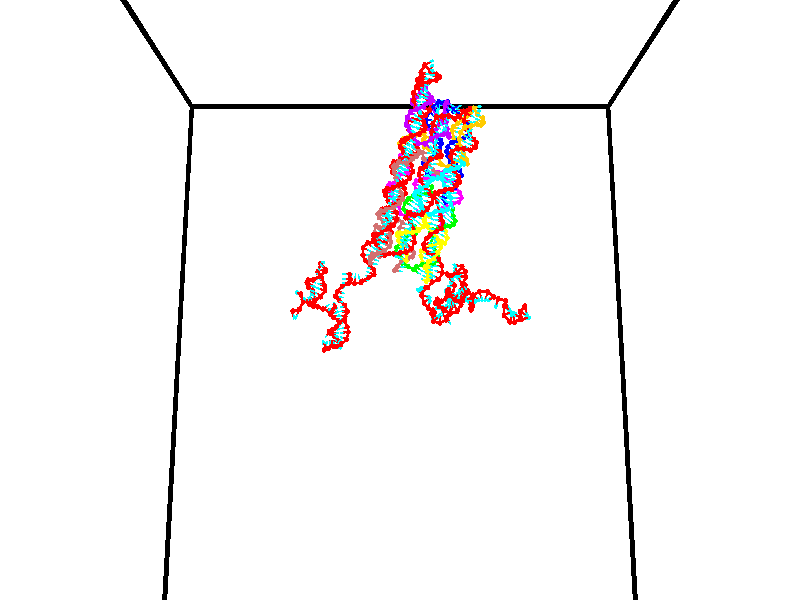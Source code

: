 // switches for output
#declare DRAW_BASES = 1; // possible values are 0, 1; only relevant for DNA ribbons
#declare DRAW_BASES_TYPE = 3; // possible values are 1, 2, 3; only relevant for DNA ribbons
#declare DRAW_FOG = 0; // set to 1 to enable fog

#include "colors.inc"

#include "transforms.inc"
background { rgb <1, 1, 1>}

#default {
   normal{
       ripples 0.25
       frequency 0.20
       turbulence 0.2
       lambda 5
   }
	finish {
		phong 0.1
		phong_size 40.
	}
}

// original window dimensions: 1024x640


// camera settings

camera {
	sky <0, 0.179814, -0.983701>
	up <0, 0.179814, -0.983701>
	right 1.6 * <1, 0, 0>
	location <35, 94.9851, 44.8844>
	look_at <35, 29.7336, 32.9568>
	direction <0, -65.2515, -11.9276>
	angle 67.0682
}


# declare cpy_camera_pos = <35, 94.9851, 44.8844>;
# if (DRAW_FOG = 1)
fog {
	fog_type 2
	up vnormalize(cpy_camera_pos)
	color rgbt<1,1,1,0.3>
	distance 1e-5
	fog_alt 3e-3
	fog_offset 56
}
# end


// LIGHTS

# declare lum = 6;
global_settings {
	ambient_light rgb lum * <0.05, 0.05, 0.05>
	max_trace_level 15
}# declare cpy_direct_light_amount = 0.25;
light_source
{	1000 * <-1, -1.16352, -0.803886>,
	rgb lum * cpy_direct_light_amount
	parallel
}

light_source
{	1000 * <1, 1.16352, 0.803886>,
	rgb lum * cpy_direct_light_amount
	parallel
}

// strand 0

// nucleotide -1

// particle -1
sphere {
	<24.166552, 34.842464, 34.842915> 0.250000
	pigment { color rgbt <1,0,0,0> }
	no_shadow
}
cylinder {
	<24.261427, 35.044807, 35.174664>,  <24.318352, 35.166214, 35.373711>, 0.100000
	pigment { color rgbt <1,0,0,0> }
	no_shadow
}
cylinder {
	<24.261427, 35.044807, 35.174664>,  <24.166552, 34.842464, 34.842915>, 0.100000
	pigment { color rgbt <1,0,0,0> }
	no_shadow
}

// particle -1
sphere {
	<24.261427, 35.044807, 35.174664> 0.100000
	pigment { color rgbt <1,0,0,0> }
	no_shadow
}
sphere {
	0, 1
	scale<0.080000,0.200000,0.300000>
	matrix <0.852614, -0.517578, 0.071851,
		0.465609, 0.690089, -0.554063,
		0.237187, 0.505856, 0.829369,
		24.332582, 35.196564, 35.423473>
	pigment { color rgbt <0,1,1,0> }
	no_shadow
}
cylinder {
	<24.848787, 35.022034, 34.724380>,  <24.166552, 34.842464, 34.842915>, 0.130000
	pigment { color rgbt <1,0,0,0> }
	no_shadow
}

// nucleotide -1

// particle -1
sphere {
	<24.848787, 35.022034, 34.724380> 0.250000
	pigment { color rgbt <1,0,0,0> }
	no_shadow
}
cylinder {
	<24.677410, 34.962933, 35.080944>,  <24.574583, 34.927471, 35.294880>, 0.100000
	pigment { color rgbt <1,0,0,0> }
	no_shadow
}
cylinder {
	<24.677410, 34.962933, 35.080944>,  <24.848787, 35.022034, 34.724380>, 0.100000
	pigment { color rgbt <1,0,0,0> }
	no_shadow
}

// particle -1
sphere {
	<24.677410, 34.962933, 35.080944> 0.100000
	pigment { color rgbt <1,0,0,0> }
	no_shadow
}
sphere {
	0, 1
	scale<0.080000,0.200000,0.300000>
	matrix <0.778596, -0.560973, 0.281243,
		0.458502, 0.814542, 0.355382,
		-0.428444, -0.147749, 0.891407,
		24.548878, 34.918610, 35.348366>
	pigment { color rgbt <0,1,1,0> }
	no_shadow
}
cylinder {
	<25.219492, 35.011135, 34.090878>,  <24.848787, 35.022034, 34.724380>, 0.130000
	pigment { color rgbt <1,0,0,0> }
	no_shadow
}

// nucleotide -1

// particle -1
sphere {
	<25.219492, 35.011135, 34.090878> 0.250000
	pigment { color rgbt <1,0,0,0> }
	no_shadow
}
cylinder {
	<25.352486, 35.380653, 34.014927>,  <25.432281, 35.602364, 33.969357>, 0.100000
	pigment { color rgbt <1,0,0,0> }
	no_shadow
}
cylinder {
	<25.352486, 35.380653, 34.014927>,  <25.219492, 35.011135, 34.090878>, 0.100000
	pigment { color rgbt <1,0,0,0> }
	no_shadow
}

// particle -1
sphere {
	<25.352486, 35.380653, 34.014927> 0.100000
	pigment { color rgbt <1,0,0,0> }
	no_shadow
}
sphere {
	0, 1
	scale<0.080000,0.200000,0.300000>
	matrix <-0.408703, 0.322579, 0.853759,
		0.849950, -0.206259, 0.484811,
		0.332486, 0.923797, -0.189877,
		25.452232, 35.657791, 33.957962>
	pigment { color rgbt <0,1,1,0> }
	no_shadow
}
cylinder {
	<24.940615, 34.806553, 33.386208>,  <25.219492, 35.011135, 34.090878>, 0.130000
	pigment { color rgbt <1,0,0,0> }
	no_shadow
}

// nucleotide -1

// particle -1
sphere {
	<24.940615, 34.806553, 33.386208> 0.250000
	pigment { color rgbt <1,0,0,0> }
	no_shadow
}
cylinder {
	<24.668175, 34.545620, 33.253204>,  <24.504711, 34.389061, 33.173401>, 0.100000
	pigment { color rgbt <1,0,0,0> }
	no_shadow
}
cylinder {
	<24.668175, 34.545620, 33.253204>,  <24.940615, 34.806553, 33.386208>, 0.100000
	pigment { color rgbt <1,0,0,0> }
	no_shadow
}

// particle -1
sphere {
	<24.668175, 34.545620, 33.253204> 0.100000
	pigment { color rgbt <1,0,0,0> }
	no_shadow
}
sphere {
	0, 1
	scale<0.080000,0.200000,0.300000>
	matrix <0.612913, -0.756398, 0.228471,
		-0.400547, -0.048186, 0.915008,
		-0.681102, -0.652334, -0.332507,
		24.463844, 34.349918, 33.153454>
	pigment { color rgbt <0,1,1,0> }
	no_shadow
}
cylinder {
	<25.061943, 34.231617, 33.730988>,  <24.940615, 34.806553, 33.386208>, 0.130000
	pigment { color rgbt <1,0,0,0> }
	no_shadow
}

// nucleotide -1

// particle -1
sphere {
	<25.061943, 34.231617, 33.730988> 0.250000
	pigment { color rgbt <1,0,0,0> }
	no_shadow
}
cylinder {
	<25.312273, 33.919765, 33.740116>,  <25.462471, 33.732655, 33.745594>, 0.100000
	pigment { color rgbt <1,0,0,0> }
	no_shadow
}
cylinder {
	<25.312273, 33.919765, 33.740116>,  <25.061943, 34.231617, 33.730988>, 0.100000
	pigment { color rgbt <1,0,0,0> }
	no_shadow
}

// particle -1
sphere {
	<25.312273, 33.919765, 33.740116> 0.100000
	pigment { color rgbt <1,0,0,0> }
	no_shadow
}
sphere {
	0, 1
	scale<0.080000,0.200000,0.300000>
	matrix <0.698280, 0.547007, -0.461724,
		0.347489, 0.304895, 0.886730,
		0.625825, -0.779630, 0.022823,
		25.500021, 33.685875, 33.746964>
	pigment { color rgbt <0,1,1,0> }
	no_shadow
}
cylinder {
	<25.749163, 34.381939, 34.172737>,  <25.061943, 34.231617, 33.730988>, 0.130000
	pigment { color rgbt <1,0,0,0> }
	no_shadow
}

// nucleotide -1

// particle -1
sphere {
	<25.749163, 34.381939, 34.172737> 0.250000
	pigment { color rgbt <1,0,0,0> }
	no_shadow
}
cylinder {
	<25.739445, 34.142849, 33.852203>,  <25.733614, 33.999393, 33.659885>, 0.100000
	pigment { color rgbt <1,0,0,0> }
	no_shadow
}
cylinder {
	<25.739445, 34.142849, 33.852203>,  <25.749163, 34.381939, 34.172737>, 0.100000
	pigment { color rgbt <1,0,0,0> }
	no_shadow
}

// particle -1
sphere {
	<25.739445, 34.142849, 33.852203> 0.100000
	pigment { color rgbt <1,0,0,0> }
	no_shadow
}
sphere {
	0, 1
	scale<0.080000,0.200000,0.300000>
	matrix <0.625553, 0.616162, -0.478570,
		0.779804, -0.512902, 0.358940,
		-0.024294, -0.597726, -0.801332,
		25.732157, 33.963531, 33.611805>
	pigment { color rgbt <0,1,1,0> }
	no_shadow
}
cylinder {
	<26.313095, 34.673389, 33.958164>,  <25.749163, 34.381939, 34.172737>, 0.130000
	pigment { color rgbt <1,0,0,0> }
	no_shadow
}

// nucleotide -1

// particle -1
sphere {
	<26.313095, 34.673389, 33.958164> 0.250000
	pigment { color rgbt <1,0,0,0> }
	no_shadow
}
cylinder {
	<26.241112, 34.397827, 33.677303>,  <26.197922, 34.232491, 33.508785>, 0.100000
	pigment { color rgbt <1,0,0,0> }
	no_shadow
}
cylinder {
	<26.241112, 34.397827, 33.677303>,  <26.313095, 34.673389, 33.958164>, 0.100000
	pigment { color rgbt <1,0,0,0> }
	no_shadow
}

// particle -1
sphere {
	<26.241112, 34.397827, 33.677303> 0.100000
	pigment { color rgbt <1,0,0,0> }
	no_shadow
}
sphere {
	0, 1
	scale<0.080000,0.200000,0.300000>
	matrix <0.724219, 0.390258, -0.568512,
		0.665674, -0.610820, 0.428691,
		-0.179959, -0.688910, -0.702152,
		26.187124, 34.191154, 33.466656>
	pigment { color rgbt <0,1,1,0> }
	no_shadow
}
cylinder {
	<26.938700, 34.569202, 33.546967>,  <26.313095, 34.673389, 33.958164>, 0.130000
	pigment { color rgbt <1,0,0,0> }
	no_shadow
}

// nucleotide -1

// particle -1
sphere {
	<26.938700, 34.569202, 33.546967> 0.250000
	pigment { color rgbt <1,0,0,0> }
	no_shadow
}
cylinder {
	<26.670490, 34.354195, 33.342426>,  <26.509565, 34.225189, 33.219704>, 0.100000
	pigment { color rgbt <1,0,0,0> }
	no_shadow
}
cylinder {
	<26.670490, 34.354195, 33.342426>,  <26.938700, 34.569202, 33.546967>, 0.100000
	pigment { color rgbt <1,0,0,0> }
	no_shadow
}

// particle -1
sphere {
	<26.670490, 34.354195, 33.342426> 0.100000
	pigment { color rgbt <1,0,0,0> }
	no_shadow
}
sphere {
	0, 1
	scale<0.080000,0.200000,0.300000>
	matrix <0.399420, 0.319280, -0.859374,
		0.625191, -0.780471, 0.000610,
		-0.670522, -0.537517, -0.511347,
		26.469334, 34.192940, 33.189022>
	pigment { color rgbt <0,1,1,0> }
	no_shadow
}
cylinder {
	<27.283680, 34.139545, 32.937023>,  <26.938700, 34.569202, 33.546967>, 0.130000
	pigment { color rgbt <1,0,0,0> }
	no_shadow
}

// nucleotide -1

// particle -1
sphere {
	<27.283680, 34.139545, 32.937023> 0.250000
	pigment { color rgbt <1,0,0,0> }
	no_shadow
}
cylinder {
	<26.897135, 34.137211, 32.834179>,  <26.665207, 34.135811, 32.772472>, 0.100000
	pigment { color rgbt <1,0,0,0> }
	no_shadow
}
cylinder {
	<26.897135, 34.137211, 32.834179>,  <27.283680, 34.139545, 32.937023>, 0.100000
	pigment { color rgbt <1,0,0,0> }
	no_shadow
}

// particle -1
sphere {
	<26.897135, 34.137211, 32.834179> 0.100000
	pigment { color rgbt <1,0,0,0> }
	no_shadow
}
sphere {
	0, 1
	scale<0.080000,0.200000,0.300000>
	matrix <0.242694, 0.310039, -0.919225,
		0.085074, -0.950706, -0.298196,
		-0.966366, -0.005832, -0.257107,
		26.607225, 34.135460, 32.757046>
	pigment { color rgbt <0,1,1,0> }
	no_shadow
}
cylinder {
	<27.190897, 33.667656, 32.423649>,  <27.283680, 34.139545, 32.937023>, 0.130000
	pigment { color rgbt <1,0,0,0> }
	no_shadow
}

// nucleotide -1

// particle -1
sphere {
	<27.190897, 33.667656, 32.423649> 0.250000
	pigment { color rgbt <1,0,0,0> }
	no_shadow
}
cylinder {
	<26.890728, 33.928898, 32.383015>,  <26.710627, 34.085644, 32.358635>, 0.100000
	pigment { color rgbt <1,0,0,0> }
	no_shadow
}
cylinder {
	<26.890728, 33.928898, 32.383015>,  <27.190897, 33.667656, 32.423649>, 0.100000
	pigment { color rgbt <1,0,0,0> }
	no_shadow
}

// particle -1
sphere {
	<26.890728, 33.928898, 32.383015> 0.100000
	pigment { color rgbt <1,0,0,0> }
	no_shadow
}
sphere {
	0, 1
	scale<0.080000,0.200000,0.300000>
	matrix <0.301567, 0.201554, -0.931898,
		-0.588154, -0.729951, -0.348206,
		-0.750422, 0.653107, -0.101584,
		26.665602, 34.124828, 32.352539>
	pigment { color rgbt <0,1,1,0> }
	no_shadow
}
cylinder {
	<26.893496, 33.565647, 31.761662>,  <27.190897, 33.667656, 32.423649>, 0.130000
	pigment { color rgbt <1,0,0,0> }
	no_shadow
}

// nucleotide -1

// particle -1
sphere {
	<26.893496, 33.565647, 31.761662> 0.250000
	pigment { color rgbt <1,0,0,0> }
	no_shadow
}
cylinder {
	<26.794104, 33.942410, 31.852053>,  <26.734468, 34.168468, 31.906288>, 0.100000
	pigment { color rgbt <1,0,0,0> }
	no_shadow
}
cylinder {
	<26.794104, 33.942410, 31.852053>,  <26.893496, 33.565647, 31.761662>, 0.100000
	pigment { color rgbt <1,0,0,0> }
	no_shadow
}

// particle -1
sphere {
	<26.794104, 33.942410, 31.852053> 0.100000
	pigment { color rgbt <1,0,0,0> }
	no_shadow
}
sphere {
	0, 1
	scale<0.080000,0.200000,0.300000>
	matrix <0.204351, 0.279019, -0.938291,
		-0.946836, -0.186968, -0.261811,
		-0.248481, 0.941909, 0.225978,
		26.719559, 34.224983, 31.919846>
	pigment { color rgbt <0,1,1,0> }
	no_shadow
}
cylinder {
	<26.470879, 33.897583, 31.262363>,  <26.893496, 33.565647, 31.761662>, 0.130000
	pigment { color rgbt <1,0,0,0> }
	no_shadow
}

// nucleotide -1

// particle -1
sphere {
	<26.470879, 33.897583, 31.262363> 0.250000
	pigment { color rgbt <1,0,0,0> }
	no_shadow
}
cylinder {
	<26.690710, 34.186535, 31.430237>,  <26.822609, 34.359905, 31.530960>, 0.100000
	pigment { color rgbt <1,0,0,0> }
	no_shadow
}
cylinder {
	<26.690710, 34.186535, 31.430237>,  <26.470879, 33.897583, 31.262363>, 0.100000
	pigment { color rgbt <1,0,0,0> }
	no_shadow
}

// particle -1
sphere {
	<26.690710, 34.186535, 31.430237> 0.100000
	pigment { color rgbt <1,0,0,0> }
	no_shadow
}
sphere {
	0, 1
	scale<0.080000,0.200000,0.300000>
	matrix <0.230994, 0.351374, -0.907292,
		-0.802872, 0.595574, 0.026244,
		0.549581, 0.722376, 0.419682,
		26.855585, 34.403248, 31.556141>
	pigment { color rgbt <0,1,1,0> }
	no_shadow
}
cylinder {
	<26.819473, 34.368954, 30.649792>,  <26.470879, 33.897583, 31.262363>, 0.130000
	pigment { color rgbt <1,0,0,0> }
	no_shadow
}

// nucleotide -1

// particle -1
sphere {
	<26.819473, 34.368954, 30.649792> 0.250000
	pigment { color rgbt <1,0,0,0> }
	no_shadow
}
cylinder {
	<27.016609, 34.716991, 30.652384>,  <27.134890, 34.925816, 30.653938>, 0.100000
	pigment { color rgbt <1,0,0,0> }
	no_shadow
}
cylinder {
	<27.016609, 34.716991, 30.652384>,  <26.819473, 34.368954, 30.649792>, 0.100000
	pigment { color rgbt <1,0,0,0> }
	no_shadow
}

// particle -1
sphere {
	<27.016609, 34.716991, 30.652384> 0.100000
	pigment { color rgbt <1,0,0,0> }
	no_shadow
}
sphere {
	0, 1
	scale<0.080000,0.200000,0.300000>
	matrix <-0.367701, 0.201511, 0.907849,
		0.788611, -0.449804, 0.419248,
		0.492837, 0.870098, 0.006479,
		27.164461, 34.978020, 30.654327>
	pigment { color rgbt <0,1,1,0> }
	no_shadow
}
cylinder {
	<27.336058, 34.531082, 31.192724>,  <26.819473, 34.368954, 30.649792>, 0.130000
	pigment { color rgbt <1,0,0,0> }
	no_shadow
}

// nucleotide -1

// particle -1
sphere {
	<27.336058, 34.531082, 31.192724> 0.250000
	pigment { color rgbt <1,0,0,0> }
	no_shadow
}
cylinder {
	<27.161795, 34.866154, 31.060966>,  <27.057238, 35.067196, 30.981911>, 0.100000
	pigment { color rgbt <1,0,0,0> }
	no_shadow
}
cylinder {
	<27.161795, 34.866154, 31.060966>,  <27.336058, 34.531082, 31.192724>, 0.100000
	pigment { color rgbt <1,0,0,0> }
	no_shadow
}

// particle -1
sphere {
	<27.161795, 34.866154, 31.060966> 0.100000
	pigment { color rgbt <1,0,0,0> }
	no_shadow
}
sphere {
	0, 1
	scale<0.080000,0.200000,0.300000>
	matrix <-0.509568, 0.072138, 0.857401,
		0.741987, 0.541381, 0.395426,
		-0.435655, 0.837677, -0.329396,
		27.031097, 35.117458, 30.962147>
	pigment { color rgbt <0,1,1,0> }
	no_shadow
}
cylinder {
	<27.427299, 35.207680, 31.507812>,  <27.336058, 34.531082, 31.192724>, 0.130000
	pigment { color rgbt <1,0,0,0> }
	no_shadow
}

// nucleotide -1

// particle -1
sphere {
	<27.427299, 35.207680, 31.507812> 0.250000
	pigment { color rgbt <1,0,0,0> }
	no_shadow
}
cylinder {
	<27.086039, 35.041073, 31.382183>,  <26.881283, 34.941109, 31.306807>, 0.100000
	pigment { color rgbt <1,0,0,0> }
	no_shadow
}
cylinder {
	<27.086039, 35.041073, 31.382183>,  <27.427299, 35.207680, 31.507812>, 0.100000
	pigment { color rgbt <1,0,0,0> }
	no_shadow
}

// particle -1
sphere {
	<27.086039, 35.041073, 31.382183> 0.100000
	pigment { color rgbt <1,0,0,0> }
	no_shadow
}
sphere {
	0, 1
	scale<0.080000,0.200000,0.300000>
	matrix <-0.325764, -0.044848, 0.944387,
		-0.407442, 0.908019, -0.097426,
		-0.853152, -0.416521, -0.314073,
		26.830093, 34.916115, 31.287962>
	pigment { color rgbt <0,1,1,0> }
	no_shadow
}
cylinder {
	<26.946108, 35.433083, 31.974718>,  <27.427299, 35.207680, 31.507812>, 0.130000
	pigment { color rgbt <1,0,0,0> }
	no_shadow
}

// nucleotide -1

// particle -1
sphere {
	<26.946108, 35.433083, 31.974718> 0.250000
	pigment { color rgbt <1,0,0,0> }
	no_shadow
}
cylinder {
	<26.790092, 35.108963, 31.799776>,  <26.696484, 34.914490, 31.694811>, 0.100000
	pigment { color rgbt <1,0,0,0> }
	no_shadow
}
cylinder {
	<26.790092, 35.108963, 31.799776>,  <26.946108, 35.433083, 31.974718>, 0.100000
	pigment { color rgbt <1,0,0,0> }
	no_shadow
}

// particle -1
sphere {
	<26.790092, 35.108963, 31.799776> 0.100000
	pigment { color rgbt <1,0,0,0> }
	no_shadow
}
sphere {
	0, 1
	scale<0.080000,0.200000,0.300000>
	matrix <-0.437346, -0.254956, 0.862395,
		-0.810308, 0.527641, -0.254941,
		-0.390037, -0.810304, -0.437355,
		26.673082, 34.865871, 31.668570>
	pigment { color rgbt <0,1,1,0> }
	no_shadow
}
cylinder {
	<26.264902, 35.361694, 32.237530>,  <26.946108, 35.433083, 31.974718>, 0.130000
	pigment { color rgbt <1,0,0,0> }
	no_shadow
}

// nucleotide -1

// particle -1
sphere {
	<26.264902, 35.361694, 32.237530> 0.250000
	pigment { color rgbt <1,0,0,0> }
	no_shadow
}
cylinder {
	<26.361164, 34.998119, 32.101341>,  <26.418921, 34.779976, 32.019630>, 0.100000
	pigment { color rgbt <1,0,0,0> }
	no_shadow
}
cylinder {
	<26.361164, 34.998119, 32.101341>,  <26.264902, 35.361694, 32.237530>, 0.100000
	pigment { color rgbt <1,0,0,0> }
	no_shadow
}

// particle -1
sphere {
	<26.361164, 34.998119, 32.101341> 0.100000
	pigment { color rgbt <1,0,0,0> }
	no_shadow
}
sphere {
	0, 1
	scale<0.080000,0.200000,0.300000>
	matrix <-0.469702, -0.416028, 0.778653,
		-0.849391, -0.027468, -0.527049,
		0.240655, -0.908937, -0.340468,
		26.433361, 34.725437, 31.999201>
	pigment { color rgbt <0,1,1,0> }
	no_shadow
}
cylinder {
	<25.684963, 34.970818, 32.201656>,  <26.264902, 35.361694, 32.237530>, 0.130000
	pigment { color rgbt <1,0,0,0> }
	no_shadow
}

// nucleotide -1

// particle -1
sphere {
	<25.684963, 34.970818, 32.201656> 0.250000
	pigment { color rgbt <1,0,0,0> }
	no_shadow
}
cylinder {
	<25.982815, 34.706955, 32.242424>,  <26.161526, 34.548637, 32.266884>, 0.100000
	pigment { color rgbt <1,0,0,0> }
	no_shadow
}
cylinder {
	<25.982815, 34.706955, 32.242424>,  <25.684963, 34.970818, 32.201656>, 0.100000
	pigment { color rgbt <1,0,0,0> }
	no_shadow
}

// particle -1
sphere {
	<25.982815, 34.706955, 32.242424> 0.100000
	pigment { color rgbt <1,0,0,0> }
	no_shadow
}
sphere {
	0, 1
	scale<0.080000,0.200000,0.300000>
	matrix <-0.464936, -0.403028, 0.788291,
		-0.478920, -0.634372, -0.606802,
		0.744628, -0.659652, 0.101924,
		26.206203, 34.509060, 32.273003>
	pigment { color rgbt <0,1,1,0> }
	no_shadow
}
cylinder {
	<25.422478, 34.211700, 32.245777>,  <25.684963, 34.970818, 32.201656>, 0.130000
	pigment { color rgbt <1,0,0,0> }
	no_shadow
}

// nucleotide -1

// particle -1
sphere {
	<25.422478, 34.211700, 32.245777> 0.250000
	pigment { color rgbt <1,0,0,0> }
	no_shadow
}
cylinder {
	<25.784157, 34.193409, 32.415642>,  <26.001163, 34.182434, 32.517559>, 0.100000
	pigment { color rgbt <1,0,0,0> }
	no_shadow
}
cylinder {
	<25.784157, 34.193409, 32.415642>,  <25.422478, 34.211700, 32.245777>, 0.100000
	pigment { color rgbt <1,0,0,0> }
	no_shadow
}

// particle -1
sphere {
	<25.784157, 34.193409, 32.415642> 0.100000
	pigment { color rgbt <1,0,0,0> }
	no_shadow
}
sphere {
	0, 1
	scale<0.080000,0.200000,0.300000>
	matrix <-0.366217, -0.594671, 0.715717,
		0.219802, -0.802667, -0.554448,
		0.904197, -0.045732, 0.424660,
		26.055416, 34.179688, 32.543041>
	pigment { color rgbt <0,1,1,0> }
	no_shadow
}
cylinder {
	<25.482456, 33.589169, 32.546276>,  <25.422478, 34.211700, 32.245777>, 0.130000
	pigment { color rgbt <1,0,0,0> }
	no_shadow
}

// nucleotide -1

// particle -1
sphere {
	<25.482456, 33.589169, 32.546276> 0.250000
	pigment { color rgbt <1,0,0,0> }
	no_shadow
}
cylinder {
	<25.771444, 33.768398, 32.756901>,  <25.944838, 33.875935, 32.883274>, 0.100000
	pigment { color rgbt <1,0,0,0> }
	no_shadow
}
cylinder {
	<25.771444, 33.768398, 32.756901>,  <25.482456, 33.589169, 32.546276>, 0.100000
	pigment { color rgbt <1,0,0,0> }
	no_shadow
}

// particle -1
sphere {
	<25.771444, 33.768398, 32.756901> 0.100000
	pigment { color rgbt <1,0,0,0> }
	no_shadow
}
sphere {
	0, 1
	scale<0.080000,0.200000,0.300000>
	matrix <-0.243176, -0.548247, 0.800182,
		0.647226, -0.706155, -0.287131,
		0.722471, 0.448075, 0.526559,
		25.988186, 33.902821, 32.914867>
	pigment { color rgbt <0,1,1,0> }
	no_shadow
}
cylinder {
	<25.857853, 33.040485, 32.707535>,  <25.482456, 33.589169, 32.546276>, 0.130000
	pigment { color rgbt <1,0,0,0> }
	no_shadow
}

// nucleotide -1

// particle -1
sphere {
	<25.857853, 33.040485, 32.707535> 0.250000
	pigment { color rgbt <1,0,0,0> }
	no_shadow
}
cylinder {
	<25.834364, 33.347412, 32.962967>,  <25.820271, 33.531567, 33.116226>, 0.100000
	pigment { color rgbt <1,0,0,0> }
	no_shadow
}
cylinder {
	<25.834364, 33.347412, 32.962967>,  <25.857853, 33.040485, 32.707535>, 0.100000
	pigment { color rgbt <1,0,0,0> }
	no_shadow
}

// particle -1
sphere {
	<25.834364, 33.347412, 32.962967> 0.100000
	pigment { color rgbt <1,0,0,0> }
	no_shadow
}
sphere {
	0, 1
	scale<0.080000,0.200000,0.300000>
	matrix <-0.477732, -0.583275, 0.656934,
		0.876541, -0.266493, 0.400821,
		-0.058721, 0.767314, 0.638577,
		25.816748, 33.577606, 33.154541>
	pigment { color rgbt <0,1,1,0> }
	no_shadow
}
cylinder {
	<26.110210, 32.846348, 33.462582>,  <25.857853, 33.040485, 32.707535>, 0.130000
	pigment { color rgbt <1,0,0,0> }
	no_shadow
}

// nucleotide -1

// particle -1
sphere {
	<26.110210, 32.846348, 33.462582> 0.250000
	pigment { color rgbt <1,0,0,0> }
	no_shadow
}
cylinder {
	<25.817202, 33.118263, 33.448151>,  <25.641396, 33.281410, 33.439491>, 0.100000
	pigment { color rgbt <1,0,0,0> }
	no_shadow
}
cylinder {
	<25.817202, 33.118263, 33.448151>,  <26.110210, 32.846348, 33.462582>, 0.100000
	pigment { color rgbt <1,0,0,0> }
	no_shadow
}

// particle -1
sphere {
	<25.817202, 33.118263, 33.448151> 0.100000
	pigment { color rgbt <1,0,0,0> }
	no_shadow
}
sphere {
	0, 1
	scale<0.080000,0.200000,0.300000>
	matrix <-0.381831, -0.366426, 0.848491,
		0.563574, 0.635313, 0.527978,
		-0.732522, 0.679786, -0.036074,
		25.597445, 33.322201, 33.437328>
	pigment { color rgbt <0,1,1,0> }
	no_shadow
}
cylinder {
	<25.993656, 33.174942, 34.150097>,  <26.110210, 32.846348, 33.462582>, 0.130000
	pigment { color rgbt <1,0,0,0> }
	no_shadow
}

// nucleotide -1

// particle -1
sphere {
	<25.993656, 33.174942, 34.150097> 0.250000
	pigment { color rgbt <1,0,0,0> }
	no_shadow
}
cylinder {
	<25.636951, 33.174416, 33.969093>,  <25.422930, 33.174099, 33.860493>, 0.100000
	pigment { color rgbt <1,0,0,0> }
	no_shadow
}
cylinder {
	<25.636951, 33.174416, 33.969093>,  <25.993656, 33.174942, 34.150097>, 0.100000
	pigment { color rgbt <1,0,0,0> }
	no_shadow
}

// particle -1
sphere {
	<25.636951, 33.174416, 33.969093> 0.100000
	pigment { color rgbt <1,0,0,0> }
	no_shadow
}
sphere {
	0, 1
	scale<0.080000,0.200000,0.300000>
	matrix <-0.404208, -0.447221, 0.797877,
		-0.203422, 0.894422, 0.398282,
		-0.891760, -0.001317, -0.452508,
		25.369423, 33.174019, 33.833340>
	pigment { color rgbt <0,1,1,0> }
	no_shadow
}
cylinder {
	<26.341415, 32.457916, 34.062576>,  <25.993656, 33.174942, 34.150097>, 0.130000
	pigment { color rgbt <1,0,0,0> }
	no_shadow
}

// nucleotide -1

// particle -1
sphere {
	<26.341415, 32.457916, 34.062576> 0.250000
	pigment { color rgbt <1,0,0,0> }
	no_shadow
}
cylinder {
	<26.078758, 32.209251, 33.891766>,  <25.921164, 32.060051, 33.789280>, 0.100000
	pigment { color rgbt <1,0,0,0> }
	no_shadow
}
cylinder {
	<26.078758, 32.209251, 33.891766>,  <26.341415, 32.457916, 34.062576>, 0.100000
	pigment { color rgbt <1,0,0,0> }
	no_shadow
}

// particle -1
sphere {
	<26.078758, 32.209251, 33.891766> 0.100000
	pigment { color rgbt <1,0,0,0> }
	no_shadow
}
sphere {
	0, 1
	scale<0.080000,0.200000,0.300000>
	matrix <-0.749550, 0.600693, 0.278107,
		0.083623, 0.502696, -0.860409,
		-0.656645, -0.621663, -0.427027,
		25.881765, 32.022751, 33.763657>
	pigment { color rgbt <0,1,1,0> }
	no_shadow
}
cylinder {
	<26.856203, 32.012913, 34.195911>,  <26.341415, 32.457916, 34.062576>, 0.130000
	pigment { color rgbt <1,0,0,0> }
	no_shadow
}

// nucleotide -1

// particle -1
sphere {
	<26.856203, 32.012913, 34.195911> 0.250000
	pigment { color rgbt <1,0,0,0> }
	no_shadow
}
cylinder {
	<27.166058, 32.212620, 34.040646>,  <27.351971, 32.332443, 33.947487>, 0.100000
	pigment { color rgbt <1,0,0,0> }
	no_shadow
}
cylinder {
	<27.166058, 32.212620, 34.040646>,  <26.856203, 32.012913, 34.195911>, 0.100000
	pigment { color rgbt <1,0,0,0> }
	no_shadow
}

// particle -1
sphere {
	<27.166058, 32.212620, 34.040646> 0.100000
	pigment { color rgbt <1,0,0,0> }
	no_shadow
}
sphere {
	0, 1
	scale<0.080000,0.200000,0.300000>
	matrix <0.498188, -0.103678, 0.860848,
		0.389546, -0.860225, -0.329040,
		0.774637, 0.499263, -0.388167,
		27.398449, 32.362400, 33.924194>
	pigment { color rgbt <0,1,1,0> }
	no_shadow
}
cylinder {
	<27.490446, 31.574572, 34.286045>,  <26.856203, 32.012913, 34.195911>, 0.130000
	pigment { color rgbt <1,0,0,0> }
	no_shadow
}

// nucleotide -1

// particle -1
sphere {
	<27.490446, 31.574572, 34.286045> 0.250000
	pigment { color rgbt <1,0,0,0> }
	no_shadow
}
cylinder {
	<27.558186, 31.967749, 34.257343>,  <27.598829, 32.203655, 34.240124>, 0.100000
	pigment { color rgbt <1,0,0,0> }
	no_shadow
}
cylinder {
	<27.558186, 31.967749, 34.257343>,  <27.490446, 31.574572, 34.286045>, 0.100000
	pigment { color rgbt <1,0,0,0> }
	no_shadow
}

// particle -1
sphere {
	<27.558186, 31.967749, 34.257343> 0.100000
	pigment { color rgbt <1,0,0,0> }
	no_shadow
}
sphere {
	0, 1
	scale<0.080000,0.200000,0.300000>
	matrix <0.560329, -0.036135, 0.827481,
		0.810773, -0.180335, -0.556890,
		0.169347, 0.982941, -0.071750,
		27.608990, 32.262630, 34.235817>
	pigment { color rgbt <0,1,1,0> }
	no_shadow
}
cylinder {
	<28.013830, 31.181786, 33.835037>,  <27.490446, 31.574572, 34.286045>, 0.130000
	pigment { color rgbt <1,0,0,0> }
	no_shadow
}

// nucleotide -1

// particle -1
sphere {
	<28.013830, 31.181786, 33.835037> 0.250000
	pigment { color rgbt <1,0,0,0> }
	no_shadow
}
cylinder {
	<27.922939, 30.852655, 33.626682>,  <27.868404, 30.655176, 33.501671>, 0.100000
	pigment { color rgbt <1,0,0,0> }
	no_shadow
}
cylinder {
	<27.922939, 30.852655, 33.626682>,  <28.013830, 31.181786, 33.835037>, 0.100000
	pigment { color rgbt <1,0,0,0> }
	no_shadow
}

// particle -1
sphere {
	<27.922939, 30.852655, 33.626682> 0.100000
	pigment { color rgbt <1,0,0,0> }
	no_shadow
}
sphere {
	0, 1
	scale<0.080000,0.200000,0.300000>
	matrix <0.347527, -0.568176, 0.745923,
		-0.909721, -0.011528, 0.415061,
		-0.227229, -0.822826, -0.520888,
		27.854771, 30.605808, 33.470417>
	pigment { color rgbt <0,1,1,0> }
	no_shadow
}
cylinder {
	<27.582922, 30.703941, 34.254383>,  <28.013830, 31.181786, 33.835037>, 0.130000
	pigment { color rgbt <1,0,0,0> }
	no_shadow
}

// nucleotide -1

// particle -1
sphere {
	<27.582922, 30.703941, 34.254383> 0.250000
	pigment { color rgbt <1,0,0,0> }
	no_shadow
}
cylinder {
	<27.849937, 30.515415, 34.023819>,  <28.010147, 30.402300, 33.885479>, 0.100000
	pigment { color rgbt <1,0,0,0> }
	no_shadow
}
cylinder {
	<27.849937, 30.515415, 34.023819>,  <27.582922, 30.703941, 34.254383>, 0.100000
	pigment { color rgbt <1,0,0,0> }
	no_shadow
}

// particle -1
sphere {
	<27.849937, 30.515415, 34.023819> 0.100000
	pigment { color rgbt <1,0,0,0> }
	no_shadow
}
sphere {
	0, 1
	scale<0.080000,0.200000,0.300000>
	matrix <0.272260, -0.566031, 0.778129,
		-0.693012, -0.676366, -0.249528,
		0.667540, -0.471316, -0.576413,
		28.050200, 30.374022, 33.850895>
	pigment { color rgbt <0,1,1,0> }
	no_shadow
}
cylinder {
	<27.404734, 30.002306, 34.299065>,  <27.582922, 30.703941, 34.254383>, 0.130000
	pigment { color rgbt <1,0,0,0> }
	no_shadow
}

// nucleotide -1

// particle -1
sphere {
	<27.404734, 30.002306, 34.299065> 0.250000
	pigment { color rgbt <1,0,0,0> }
	no_shadow
}
cylinder {
	<27.791714, 30.041395, 34.205696>,  <28.023903, 30.064850, 34.149673>, 0.100000
	pigment { color rgbt <1,0,0,0> }
	no_shadow
}
cylinder {
	<27.791714, 30.041395, 34.205696>,  <27.404734, 30.002306, 34.299065>, 0.100000
	pigment { color rgbt <1,0,0,0> }
	no_shadow
}

// particle -1
sphere {
	<27.791714, 30.041395, 34.205696> 0.100000
	pigment { color rgbt <1,0,0,0> }
	no_shadow
}
sphere {
	0, 1
	scale<0.080000,0.200000,0.300000>
	matrix <0.225915, -0.749143, 0.622694,
		-0.114015, -0.655160, -0.746837,
		0.967452, 0.097726, -0.233424,
		28.081949, 30.070713, 34.135670>
	pigment { color rgbt <0,1,1,0> }
	no_shadow
}
cylinder {
	<27.612516, 29.395716, 34.499306>,  <27.404734, 30.002306, 34.299065>, 0.130000
	pigment { color rgbt <1,0,0,0> }
	no_shadow
}

// nucleotide -1

// particle -1
sphere {
	<27.612516, 29.395716, 34.499306> 0.250000
	pigment { color rgbt <1,0,0,0> }
	no_shadow
}
cylinder {
	<27.947651, 29.611401, 34.465179>,  <28.148731, 29.740812, 34.444706>, 0.100000
	pigment { color rgbt <1,0,0,0> }
	no_shadow
}
cylinder {
	<27.947651, 29.611401, 34.465179>,  <27.612516, 29.395716, 34.499306>, 0.100000
	pigment { color rgbt <1,0,0,0> }
	no_shadow
}

// particle -1
sphere {
	<27.947651, 29.611401, 34.465179> 0.100000
	pigment { color rgbt <1,0,0,0> }
	no_shadow
}
sphere {
	0, 1
	scale<0.080000,0.200000,0.300000>
	matrix <0.407495, -0.513716, 0.755012,
		0.363285, -0.667342, -0.650137,
		0.837838, 0.539212, -0.085313,
		28.199001, 29.773165, 34.439587>
	pigment { color rgbt <0,1,1,0> }
	no_shadow
}
cylinder {
	<28.125994, 28.974279, 34.718330>,  <27.612516, 29.395716, 34.499306>, 0.130000
	pigment { color rgbt <1,0,0,0> }
	no_shadow
}

// nucleotide -1

// particle -1
sphere {
	<28.125994, 28.974279, 34.718330> 0.250000
	pigment { color rgbt <1,0,0,0> }
	no_shadow
}
cylinder {
	<28.304291, 29.331919, 34.735767>,  <28.411268, 29.546503, 34.746227>, 0.100000
	pigment { color rgbt <1,0,0,0> }
	no_shadow
}
cylinder {
	<28.304291, 29.331919, 34.735767>,  <28.125994, 28.974279, 34.718330>, 0.100000
	pigment { color rgbt <1,0,0,0> }
	no_shadow
}

// particle -1
sphere {
	<28.304291, 29.331919, 34.735767> 0.100000
	pigment { color rgbt <1,0,0,0> }
	no_shadow
}
sphere {
	0, 1
	scale<0.080000,0.200000,0.300000>
	matrix <0.339636, -0.213974, 0.915895,
		0.828229, -0.393447, -0.399045,
		0.445741, 0.894100, 0.043591,
		28.438013, 29.600149, 34.748844>
	pigment { color rgbt <0,1,1,0> }
	no_shadow
}
cylinder {
	<28.853456, 28.951649, 34.738861>,  <28.125994, 28.974279, 34.718330>, 0.130000
	pigment { color rgbt <1,0,0,0> }
	no_shadow
}

// nucleotide -1

// particle -1
sphere {
	<28.853456, 28.951649, 34.738861> 0.250000
	pigment { color rgbt <1,0,0,0> }
	no_shadow
}
cylinder {
	<28.694168, 29.263208, 34.932659>,  <28.598595, 29.450144, 35.048939>, 0.100000
	pigment { color rgbt <1,0,0,0> }
	no_shadow
}
cylinder {
	<28.694168, 29.263208, 34.932659>,  <28.853456, 28.951649, 34.738861>, 0.100000
	pigment { color rgbt <1,0,0,0> }
	no_shadow
}

// particle -1
sphere {
	<28.694168, 29.263208, 34.932659> 0.100000
	pigment { color rgbt <1,0,0,0> }
	no_shadow
}
sphere {
	0, 1
	scale<0.080000,0.200000,0.300000>
	matrix <0.320486, -0.376756, 0.869105,
		0.859482, 0.501370, -0.099594,
		-0.398221, 0.778899, 0.484497,
		28.574701, 29.496878, 35.078007>
	pigment { color rgbt <0,1,1,0> }
	no_shadow
}
cylinder {
	<29.210844, 29.072247, 35.357822>,  <28.853456, 28.951649, 34.738861>, 0.130000
	pigment { color rgbt <1,0,0,0> }
	no_shadow
}

// nucleotide -1

// particle -1
sphere {
	<29.210844, 29.072247, 35.357822> 0.250000
	pigment { color rgbt <1,0,0,0> }
	no_shadow
}
cylinder {
	<28.894356, 29.292936, 35.463329>,  <28.704464, 29.425350, 35.526634>, 0.100000
	pigment { color rgbt <1,0,0,0> }
	no_shadow
}
cylinder {
	<28.894356, 29.292936, 35.463329>,  <29.210844, 29.072247, 35.357822>, 0.100000
	pigment { color rgbt <1,0,0,0> }
	no_shadow
}

// particle -1
sphere {
	<28.894356, 29.292936, 35.463329> 0.100000
	pigment { color rgbt <1,0,0,0> }
	no_shadow
}
sphere {
	0, 1
	scale<0.080000,0.200000,0.300000>
	matrix <0.148771, -0.244707, 0.958115,
		0.593160, 0.797321, 0.111537,
		-0.791220, 0.551722, 0.263769,
		28.656990, 29.458452, 35.542461>
	pigment { color rgbt <0,1,1,0> }
	no_shadow
}
cylinder {
	<29.347248, 29.409464, 35.876389>,  <29.210844, 29.072247, 35.357822>, 0.130000
	pigment { color rgbt <1,0,0,0> }
	no_shadow
}

// nucleotide -1

// particle -1
sphere {
	<29.347248, 29.409464, 35.876389> 0.250000
	pigment { color rgbt <1,0,0,0> }
	no_shadow
}
cylinder {
	<28.948605, 29.403088, 35.908680>,  <28.709419, 29.399261, 35.928055>, 0.100000
	pigment { color rgbt <1,0,0,0> }
	no_shadow
}
cylinder {
	<28.948605, 29.403088, 35.908680>,  <29.347248, 29.409464, 35.876389>, 0.100000
	pigment { color rgbt <1,0,0,0> }
	no_shadow
}

// particle -1
sphere {
	<28.948605, 29.403088, 35.908680> 0.100000
	pigment { color rgbt <1,0,0,0> }
	no_shadow
}
sphere {
	0, 1
	scale<0.080000,0.200000,0.300000>
	matrix <0.082247, -0.222449, 0.971469,
		0.002470, 0.974814, 0.223006,
		-0.996609, -0.015942, 0.080725,
		28.649622, 29.398306, 35.932896>
	pigment { color rgbt <0,1,1,0> }
	no_shadow
}
cylinder {
	<29.199162, 29.633356, 36.581848>,  <29.347248, 29.409464, 35.876389>, 0.130000
	pigment { color rgbt <1,0,0,0> }
	no_shadow
}

// nucleotide -1

// particle -1
sphere {
	<29.199162, 29.633356, 36.581848> 0.250000
	pigment { color rgbt <1,0,0,0> }
	no_shadow
}
cylinder {
	<28.865582, 29.451002, 36.457466>,  <28.665434, 29.341591, 36.382835>, 0.100000
	pigment { color rgbt <1,0,0,0> }
	no_shadow
}
cylinder {
	<28.865582, 29.451002, 36.457466>,  <29.199162, 29.633356, 36.581848>, 0.100000
	pigment { color rgbt <1,0,0,0> }
	no_shadow
}

// particle -1
sphere {
	<28.865582, 29.451002, 36.457466> 0.100000
	pigment { color rgbt <1,0,0,0> }
	no_shadow
}
sphere {
	0, 1
	scale<0.080000,0.200000,0.300000>
	matrix <-0.135806, -0.376618, 0.916360,
		-0.534866, 0.806430, 0.252169,
		-0.833951, -0.455884, -0.310958,
		28.615396, 29.314238, 36.364178>
	pigment { color rgbt <0,1,1,0> }
	no_shadow
}
cylinder {
	<28.588322, 29.700089, 37.053074>,  <29.199162, 29.633356, 36.581848>, 0.130000
	pigment { color rgbt <1,0,0,0> }
	no_shadow
}

// nucleotide -1

// particle -1
sphere {
	<28.588322, 29.700089, 37.053074> 0.250000
	pigment { color rgbt <1,0,0,0> }
	no_shadow
}
cylinder {
	<28.552303, 29.366478, 36.835342>,  <28.530693, 29.166311, 36.704704>, 0.100000
	pigment { color rgbt <1,0,0,0> }
	no_shadow
}
cylinder {
	<28.552303, 29.366478, 36.835342>,  <28.588322, 29.700089, 37.053074>, 0.100000
	pigment { color rgbt <1,0,0,0> }
	no_shadow
}

// particle -1
sphere {
	<28.552303, 29.366478, 36.835342> 0.100000
	pigment { color rgbt <1,0,0,0> }
	no_shadow
}
sphere {
	0, 1
	scale<0.080000,0.200000,0.300000>
	matrix <-0.293072, -0.500160, 0.814831,
		-0.951841, 0.232899, -0.199392,
		-0.090045, -0.834025, -0.544328,
		28.525290, 29.116270, 36.672043>
	pigment { color rgbt <0,1,1,0> }
	no_shadow
}
cylinder {
	<27.927635, 29.356152, 37.198235>,  <28.588322, 29.700089, 37.053074>, 0.130000
	pigment { color rgbt <1,0,0,0> }
	no_shadow
}

// nucleotide -1

// particle -1
sphere {
	<27.927635, 29.356152, 37.198235> 0.250000
	pigment { color rgbt <1,0,0,0> }
	no_shadow
}
cylinder {
	<28.218155, 29.115009, 37.066143>,  <28.392467, 28.970324, 36.986889>, 0.100000
	pigment { color rgbt <1,0,0,0> }
	no_shadow
}
cylinder {
	<28.218155, 29.115009, 37.066143>,  <27.927635, 29.356152, 37.198235>, 0.100000
	pigment { color rgbt <1,0,0,0> }
	no_shadow
}

// particle -1
sphere {
	<28.218155, 29.115009, 37.066143> 0.100000
	pigment { color rgbt <1,0,0,0> }
	no_shadow
}
sphere {
	0, 1
	scale<0.080000,0.200000,0.300000>
	matrix <-0.087760, -0.557816, 0.825312,
		-0.681754, -0.570441, -0.458048,
		0.726298, -0.602858, -0.330231,
		28.436045, 28.934153, 36.967075>
	pigment { color rgbt <0,1,1,0> }
	no_shadow
}
cylinder {
	<27.655754, 28.724566, 37.100822>,  <27.927635, 29.356152, 37.198235>, 0.130000
	pigment { color rgbt <1,0,0,0> }
	no_shadow
}

// nucleotide -1

// particle -1
sphere {
	<27.655754, 28.724566, 37.100822> 0.250000
	pigment { color rgbt <1,0,0,0> }
	no_shadow
}
cylinder {
	<28.046301, 28.706665, 37.185394>,  <28.280628, 28.695925, 37.236137>, 0.100000
	pigment { color rgbt <1,0,0,0> }
	no_shadow
}
cylinder {
	<28.046301, 28.706665, 37.185394>,  <27.655754, 28.724566, 37.100822>, 0.100000
	pigment { color rgbt <1,0,0,0> }
	no_shadow
}

// particle -1
sphere {
	<28.046301, 28.706665, 37.185394> 0.100000
	pigment { color rgbt <1,0,0,0> }
	no_shadow
}
sphere {
	0, 1
	scale<0.080000,0.200000,0.300000>
	matrix <-0.185119, -0.678022, 0.711349,
		0.111525, -0.733678, -0.670283,
		0.976367, -0.044749, 0.211434,
		28.339211, 28.693241, 37.248825>
	pigment { color rgbt <0,1,1,0> }
	no_shadow
}
cylinder {
	<26.986700, 28.886305, 37.314266>,  <27.655754, 28.724566, 37.100822>, 0.130000
	pigment { color rgbt <1,0,0,0> }
	no_shadow
}

// nucleotide -1

// particle -1
sphere {
	<26.986700, 28.886305, 37.314266> 0.250000
	pigment { color rgbt <1,0,0,0> }
	no_shadow
}
cylinder {
	<26.743399, 28.787046, 37.012684>,  <26.597418, 28.727491, 36.831734>, 0.100000
	pigment { color rgbt <1,0,0,0> }
	no_shadow
}
cylinder {
	<26.743399, 28.787046, 37.012684>,  <26.986700, 28.886305, 37.314266>, 0.100000
	pigment { color rgbt <1,0,0,0> }
	no_shadow
}

// particle -1
sphere {
	<26.743399, 28.787046, 37.012684> 0.100000
	pigment { color rgbt <1,0,0,0> }
	no_shadow
}
sphere {
	0, 1
	scale<0.080000,0.200000,0.300000>
	matrix <0.472579, -0.876387, -0.092813,
		-0.637728, -0.412758, 0.650334,
		-0.608254, -0.248144, -0.753957,
		26.560923, 28.712603, 36.786495>
	pigment { color rgbt <0,1,1,0> }
	no_shadow
}
cylinder {
	<26.554735, 28.195036, 37.391953>,  <26.986700, 28.886305, 37.314266>, 0.130000
	pigment { color rgbt <1,0,0,0> }
	no_shadow
}

// nucleotide -1

// particle -1
sphere {
	<26.554735, 28.195036, 37.391953> 0.250000
	pigment { color rgbt <1,0,0,0> }
	no_shadow
}
cylinder {
	<26.714869, 28.337696, 37.054306>,  <26.810949, 28.423292, 36.851719>, 0.100000
	pigment { color rgbt <1,0,0,0> }
	no_shadow
}
cylinder {
	<26.714869, 28.337696, 37.054306>,  <26.554735, 28.195036, 37.391953>, 0.100000
	pigment { color rgbt <1,0,0,0> }
	no_shadow
}

// particle -1
sphere {
	<26.714869, 28.337696, 37.054306> 0.100000
	pigment { color rgbt <1,0,0,0> }
	no_shadow
}
sphere {
	0, 1
	scale<0.080000,0.200000,0.300000>
	matrix <0.642073, -0.766401, -0.019304,
		-0.653816, -0.534256, -0.535812,
		0.400333, 0.356651, -0.844117,
		26.834969, 28.444691, 36.801071>
	pigment { color rgbt <0,1,1,0> }
	no_shadow
}
cylinder {
	<27.041224, 27.744886, 37.203362>,  <26.554735, 28.195036, 37.391953>, 0.130000
	pigment { color rgbt <1,0,0,0> }
	no_shadow
}

// nucleotide -1

// particle -1
sphere {
	<27.041224, 27.744886, 37.203362> 0.250000
	pigment { color rgbt <1,0,0,0> }
	no_shadow
}
cylinder {
	<27.140450, 28.007013, 36.917980>,  <27.199986, 28.164289, 36.746750>, 0.100000
	pigment { color rgbt <1,0,0,0> }
	no_shadow
}
cylinder {
	<27.140450, 28.007013, 36.917980>,  <27.041224, 27.744886, 37.203362>, 0.100000
	pigment { color rgbt <1,0,0,0> }
	no_shadow
}

// particle -1
sphere {
	<27.140450, 28.007013, 36.917980> 0.100000
	pigment { color rgbt <1,0,0,0> }
	no_shadow
}
sphere {
	0, 1
	scale<0.080000,0.200000,0.300000>
	matrix <0.945677, -0.323569, 0.031607,
		-0.210140, -0.682540, -0.699986,
		0.248066, 0.655318, -0.713457,
		27.214869, 28.203609, 36.703941>
	pigment { color rgbt <0,1,1,0> }
	no_shadow
}
cylinder {
	<27.243589, 27.507607, 36.580700>,  <27.041224, 27.744886, 37.203362>, 0.130000
	pigment { color rgbt <1,0,0,0> }
	no_shadow
}

// nucleotide -1

// particle -1
sphere {
	<27.243589, 27.507607, 36.580700> 0.250000
	pigment { color rgbt <1,0,0,0> }
	no_shadow
}
cylinder {
	<27.436991, 27.841518, 36.686054>,  <27.553032, 28.041864, 36.749268>, 0.100000
	pigment { color rgbt <1,0,0,0> }
	no_shadow
}
cylinder {
	<27.436991, 27.841518, 36.686054>,  <27.243589, 27.507607, 36.580700>, 0.100000
	pigment { color rgbt <1,0,0,0> }
	no_shadow
}

// particle -1
sphere {
	<27.436991, 27.841518, 36.686054> 0.100000
	pigment { color rgbt <1,0,0,0> }
	no_shadow
}
sphere {
	0, 1
	scale<0.080000,0.200000,0.300000>
	matrix <0.836590, -0.529220, 0.141577,
		0.257573, 0.151892, -0.954246,
		0.483501, 0.834779, 0.263384,
		27.582041, 28.091951, 36.765068>
	pigment { color rgbt <0,1,1,0> }
	no_shadow
}
cylinder {
	<27.976055, 27.313787, 36.368774>,  <27.243589, 27.507607, 36.580700>, 0.130000
	pigment { color rgbt <1,0,0,0> }
	no_shadow
}

// nucleotide -1

// particle -1
sphere {
	<27.976055, 27.313787, 36.368774> 0.250000
	pigment { color rgbt <1,0,0,0> }
	no_shadow
}
cylinder {
	<28.027645, 27.642204, 36.591217>,  <28.058599, 27.839254, 36.724682>, 0.100000
	pigment { color rgbt <1,0,0,0> }
	no_shadow
}
cylinder {
	<28.027645, 27.642204, 36.591217>,  <27.976055, 27.313787, 36.368774>, 0.100000
	pigment { color rgbt <1,0,0,0> }
	no_shadow
}

// particle -1
sphere {
	<28.027645, 27.642204, 36.591217> 0.100000
	pigment { color rgbt <1,0,0,0> }
	no_shadow
}
sphere {
	0, 1
	scale<0.080000,0.200000,0.300000>
	matrix <0.916952, -0.312267, 0.248371,
		0.377577, 0.477889, -0.793131,
		0.128975, 0.821043, 0.556106,
		28.066338, 27.888517, 36.758049>
	pigment { color rgbt <0,1,1,0> }
	no_shadow
}
cylinder {
	<27.613382, 27.912878, 36.071880>,  <27.976055, 27.313787, 36.368774>, 0.130000
	pigment { color rgbt <1,0,0,0> }
	no_shadow
}

// nucleotide -1

// particle -1
sphere {
	<27.613382, 27.912878, 36.071880> 0.250000
	pigment { color rgbt <1,0,0,0> }
	no_shadow
}
cylinder {
	<27.773134, 28.181196, 36.321850>,  <27.868986, 28.342188, 36.471832>, 0.100000
	pigment { color rgbt <1,0,0,0> }
	no_shadow
}
cylinder {
	<27.773134, 28.181196, 36.321850>,  <27.613382, 27.912878, 36.071880>, 0.100000
	pigment { color rgbt <1,0,0,0> }
	no_shadow
}

// particle -1
sphere {
	<27.773134, 28.181196, 36.321850> 0.100000
	pigment { color rgbt <1,0,0,0> }
	no_shadow
}
sphere {
	0, 1
	scale<0.080000,0.200000,0.300000>
	matrix <-0.737470, -0.169886, 0.653664,
		0.544640, -0.721923, 0.426842,
		0.399380, 0.670795, 0.624923,
		27.892948, 28.382435, 36.509327>
	pigment { color rgbt <0,1,1,0> }
	no_shadow
}
cylinder {
	<27.062588, 28.283222, 35.670895>,  <27.613382, 27.912878, 36.071880>, 0.130000
	pigment { color rgbt <1,0,0,0> }
	no_shadow
}

// nucleotide -1

// particle -1
sphere {
	<27.062588, 28.283222, 35.670895> 0.250000
	pigment { color rgbt <1,0,0,0> }
	no_shadow
}
cylinder {
	<26.876471, 27.977444, 35.849388>,  <26.764801, 27.793978, 35.956486>, 0.100000
	pigment { color rgbt <1,0,0,0> }
	no_shadow
}
cylinder {
	<26.876471, 27.977444, 35.849388>,  <27.062588, 28.283222, 35.670895>, 0.100000
	pigment { color rgbt <1,0,0,0> }
	no_shadow
}

// particle -1
sphere {
	<26.876471, 27.977444, 35.849388> 0.100000
	pigment { color rgbt <1,0,0,0> }
	no_shadow
}
sphere {
	0, 1
	scale<0.080000,0.200000,0.300000>
	matrix <-0.855878, 0.259953, -0.447099,
		0.225779, -0.589959, -0.775224,
		-0.465292, -0.764443, 0.446241,
		26.736883, 27.748110, 35.983261>
	pigment { color rgbt <0,1,1,0> }
	no_shadow
}
cylinder {
	<27.545780, 28.860670, 35.921032>,  <27.062588, 28.283222, 35.670895>, 0.130000
	pigment { color rgbt <1,0,0,0> }
	no_shadow
}

// nucleotide -1

// particle -1
sphere {
	<27.545780, 28.860670, 35.921032> 0.250000
	pigment { color rgbt <1,0,0,0> }
	no_shadow
}
cylinder {
	<27.824409, 29.081224, 36.104664>,  <27.991587, 29.213556, 36.214844>, 0.100000
	pigment { color rgbt <1,0,0,0> }
	no_shadow
}
cylinder {
	<27.824409, 29.081224, 36.104664>,  <27.545780, 28.860670, 35.921032>, 0.100000
	pigment { color rgbt <1,0,0,0> }
	no_shadow
}

// particle -1
sphere {
	<27.824409, 29.081224, 36.104664> 0.100000
	pigment { color rgbt <1,0,0,0> }
	no_shadow
}
sphere {
	0, 1
	scale<0.080000,0.200000,0.300000>
	matrix <0.180992, 0.484118, -0.856079,
		-0.694280, 0.679414, 0.237428,
		0.696575, 0.551386, 0.459082,
		28.033382, 29.246641, 36.242390>
	pigment { color rgbt <0,1,1,0> }
	no_shadow
}
cylinder {
	<27.345366, 29.534233, 35.961586>,  <27.545780, 28.860670, 35.921032>, 0.130000
	pigment { color rgbt <1,0,0,0> }
	no_shadow
}

// nucleotide -1

// particle -1
sphere {
	<27.345366, 29.534233, 35.961586> 0.250000
	pigment { color rgbt <1,0,0,0> }
	no_shadow
}
cylinder {
	<27.744102, 29.502464, 35.961823>,  <27.983345, 29.483402, 35.961964>, 0.100000
	pigment { color rgbt <1,0,0,0> }
	no_shadow
}
cylinder {
	<27.744102, 29.502464, 35.961823>,  <27.345366, 29.534233, 35.961586>, 0.100000
	pigment { color rgbt <1,0,0,0> }
	no_shadow
}

// particle -1
sphere {
	<27.744102, 29.502464, 35.961823> 0.100000
	pigment { color rgbt <1,0,0,0> }
	no_shadow
}
sphere {
	0, 1
	scale<0.080000,0.200000,0.300000>
	matrix <0.041448, 0.513819, -0.856897,
		0.067754, 0.854214, 0.515488,
		0.996841, -0.079424, 0.000592,
		28.043156, 29.478638, 35.962002>
	pigment { color rgbt <0,1,1,0> }
	no_shadow
}
cylinder {
	<27.600733, 30.130716, 35.782116>,  <27.345366, 29.534233, 35.961586>, 0.130000
	pigment { color rgbt <1,0,0,0> }
	no_shadow
}

// nucleotide -1

// particle -1
sphere {
	<27.600733, 30.130716, 35.782116> 0.250000
	pigment { color rgbt <1,0,0,0> }
	no_shadow
}
cylinder {
	<27.941645, 29.933237, 35.712971>,  <28.146191, 29.814749, 35.671482>, 0.100000
	pigment { color rgbt <1,0,0,0> }
	no_shadow
}
cylinder {
	<27.941645, 29.933237, 35.712971>,  <27.600733, 30.130716, 35.782116>, 0.100000
	pigment { color rgbt <1,0,0,0> }
	no_shadow
}

// particle -1
sphere {
	<27.941645, 29.933237, 35.712971> 0.100000
	pigment { color rgbt <1,0,0,0> }
	no_shadow
}
sphere {
	0, 1
	scale<0.080000,0.200000,0.300000>
	matrix <0.186287, 0.595268, -0.781635,
		0.488793, 0.633968, 0.599304,
		0.852278, -0.493700, -0.172863,
		28.197329, 29.785128, 35.661110>
	pigment { color rgbt <0,1,1,0> }
	no_shadow
}
cylinder {
	<28.155954, 30.612562, 35.566463>,  <27.600733, 30.130716, 35.782116>, 0.130000
	pigment { color rgbt <1,0,0,0> }
	no_shadow
}

// nucleotide -1

// particle -1
sphere {
	<28.155954, 30.612562, 35.566463> 0.250000
	pigment { color rgbt <1,0,0,0> }
	no_shadow
}
cylinder {
	<28.285023, 30.256332, 35.438240>,  <28.362465, 30.042595, 35.361305>, 0.100000
	pigment { color rgbt <1,0,0,0> }
	no_shadow
}
cylinder {
	<28.285023, 30.256332, 35.438240>,  <28.155954, 30.612562, 35.566463>, 0.100000
	pigment { color rgbt <1,0,0,0> }
	no_shadow
}

// particle -1
sphere {
	<28.285023, 30.256332, 35.438240> 0.100000
	pigment { color rgbt <1,0,0,0> }
	no_shadow
}
sphere {
	0, 1
	scale<0.080000,0.200000,0.300000>
	matrix <0.171792, 0.388152, -0.905442,
		0.930790, 0.237092, 0.278240,
		0.322673, -0.890576, -0.320558,
		28.381824, 29.989161, 35.342072>
	pigment { color rgbt <0,1,1,0> }
	no_shadow
}
cylinder {
	<28.555031, 30.755365, 35.171978>,  <28.155954, 30.612562, 35.566463>, 0.130000
	pigment { color rgbt <1,0,0,0> }
	no_shadow
}

// nucleotide -1

// particle -1
sphere {
	<28.555031, 30.755365, 35.171978> 0.250000
	pigment { color rgbt <1,0,0,0> }
	no_shadow
}
cylinder {
	<28.515182, 30.387234, 35.020679>,  <28.491274, 30.166355, 34.929901>, 0.100000
	pigment { color rgbt <1,0,0,0> }
	no_shadow
}
cylinder {
	<28.515182, 30.387234, 35.020679>,  <28.555031, 30.755365, 35.171978>, 0.100000
	pigment { color rgbt <1,0,0,0> }
	no_shadow
}

// particle -1
sphere {
	<28.515182, 30.387234, 35.020679> 0.100000
	pigment { color rgbt <1,0,0,0> }
	no_shadow
}
sphere {
	0, 1
	scale<0.080000,0.200000,0.300000>
	matrix <0.086329, 0.370714, -0.924726,
		0.991273, -0.124776, 0.042520,
		-0.099621, -0.920327, -0.378251,
		28.485296, 30.111135, 34.907204>
	pigment { color rgbt <0,1,1,0> }
	no_shadow
}
cylinder {
	<29.103659, 30.748562, 34.646137>,  <28.555031, 30.755365, 35.171978>, 0.130000
	pigment { color rgbt <1,0,0,0> }
	no_shadow
}

// nucleotide -1

// particle -1
sphere {
	<29.103659, 30.748562, 34.646137> 0.250000
	pigment { color rgbt <1,0,0,0> }
	no_shadow
}
cylinder {
	<28.819901, 30.472193, 34.590450>,  <28.649645, 30.306372, 34.557037>, 0.100000
	pigment { color rgbt <1,0,0,0> }
	no_shadow
}
cylinder {
	<28.819901, 30.472193, 34.590450>,  <29.103659, 30.748562, 34.646137>, 0.100000
	pigment { color rgbt <1,0,0,0> }
	no_shadow
}

// particle -1
sphere {
	<28.819901, 30.472193, 34.590450> 0.100000
	pigment { color rgbt <1,0,0,0> }
	no_shadow
}
sphere {
	0, 1
	scale<0.080000,0.200000,0.300000>
	matrix <-0.066798, 0.262546, -0.962605,
		0.701637, -0.673570, -0.232401,
		-0.709397, -0.690923, -0.139219,
		28.607080, 30.264915, 34.548683>
	pigment { color rgbt <0,1,1,0> }
	no_shadow
}
cylinder {
	<29.316973, 30.210016, 34.102646>,  <29.103659, 30.748562, 34.646137>, 0.130000
	pigment { color rgbt <1,0,0,0> }
	no_shadow
}

// nucleotide -1

// particle -1
sphere {
	<29.316973, 30.210016, 34.102646> 0.250000
	pigment { color rgbt <1,0,0,0> }
	no_shadow
}
cylinder {
	<28.936214, 30.331331, 34.120144>,  <28.707760, 30.404119, 34.130642>, 0.100000
	pigment { color rgbt <1,0,0,0> }
	no_shadow
}
cylinder {
	<28.936214, 30.331331, 34.120144>,  <29.316973, 30.210016, 34.102646>, 0.100000
	pigment { color rgbt <1,0,0,0> }
	no_shadow
}

// particle -1
sphere {
	<28.936214, 30.331331, 34.120144> 0.100000
	pigment { color rgbt <1,0,0,0> }
	no_shadow
}
sphere {
	0, 1
	scale<0.080000,0.200000,0.300000>
	matrix <0.063194, 0.333987, -0.940457,
		-0.299837, -0.892452, -0.337087,
		-0.951895, 0.303286, 0.043744,
		28.650646, 30.422318, 34.133266>
	pigment { color rgbt <0,1,1,0> }
	no_shadow
}
cylinder {
	<28.989716, 29.881092, 33.508823>,  <29.316973, 30.210016, 34.102646>, 0.130000
	pigment { color rgbt <1,0,0,0> }
	no_shadow
}

// nucleotide -1

// particle -1
sphere {
	<28.989716, 29.881092, 33.508823> 0.250000
	pigment { color rgbt <1,0,0,0> }
	no_shadow
}
cylinder {
	<28.818638, 30.223709, 33.624352>,  <28.715992, 30.429279, 33.693668>, 0.100000
	pigment { color rgbt <1,0,0,0> }
	no_shadow
}
cylinder {
	<28.818638, 30.223709, 33.624352>,  <28.989716, 29.881092, 33.508823>, 0.100000
	pigment { color rgbt <1,0,0,0> }
	no_shadow
}

// particle -1
sphere {
	<28.818638, 30.223709, 33.624352> 0.100000
	pigment { color rgbt <1,0,0,0> }
	no_shadow
}
sphere {
	0, 1
	scale<0.080000,0.200000,0.300000>
	matrix <-0.035045, 0.303561, -0.952167,
		-0.903244, -0.417358, -0.099813,
		-0.427694, 0.856541, 0.288816,
		28.690329, 30.480671, 33.710995>
	pigment { color rgbt <0,1,1,0> }
	no_shadow
}
cylinder {
	<28.316353, 30.096947, 33.033455>,  <28.989716, 29.881092, 33.508823>, 0.130000
	pigment { color rgbt <1,0,0,0> }
	no_shadow
}

// nucleotide -1

// particle -1
sphere {
	<28.316353, 30.096947, 33.033455> 0.250000
	pigment { color rgbt <1,0,0,0> }
	no_shadow
}
cylinder {
	<28.500879, 30.424414, 33.170258>,  <28.611595, 30.620893, 33.252338>, 0.100000
	pigment { color rgbt <1,0,0,0> }
	no_shadow
}
cylinder {
	<28.500879, 30.424414, 33.170258>,  <28.316353, 30.096947, 33.033455>, 0.100000
	pigment { color rgbt <1,0,0,0> }
	no_shadow
}

// particle -1
sphere {
	<28.500879, 30.424414, 33.170258> 0.100000
	pigment { color rgbt <1,0,0,0> }
	no_shadow
}
sphere {
	0, 1
	scale<0.080000,0.200000,0.300000>
	matrix <0.082165, 0.344397, -0.935222,
		-0.883423, 0.459534, 0.091610,
		0.461317, 0.818669, 0.342006,
		28.639275, 30.670013, 33.272858>
	pigment { color rgbt <0,1,1,0> }
	no_shadow
}
cylinder {
	<27.983978, 30.758039, 32.791565>,  <28.316353, 30.096947, 33.033455>, 0.130000
	pigment { color rgbt <1,0,0,0> }
	no_shadow
}

// nucleotide -1

// particle -1
sphere {
	<27.983978, 30.758039, 32.791565> 0.250000
	pigment { color rgbt <1,0,0,0> }
	no_shadow
}
cylinder {
	<28.370344, 30.835049, 32.860779>,  <28.602163, 30.881254, 32.902306>, 0.100000
	pigment { color rgbt <1,0,0,0> }
	no_shadow
}
cylinder {
	<28.370344, 30.835049, 32.860779>,  <27.983978, 30.758039, 32.791565>, 0.100000
	pigment { color rgbt <1,0,0,0> }
	no_shadow
}

// particle -1
sphere {
	<28.370344, 30.835049, 32.860779> 0.100000
	pigment { color rgbt <1,0,0,0> }
	no_shadow
}
sphere {
	0, 1
	scale<0.080000,0.200000,0.300000>
	matrix <0.113375, 0.286287, -0.951413,
		-0.232704, 0.938603, 0.254702,
		0.965917, 0.192521, 0.173035,
		28.660120, 30.892805, 32.912689>
	pigment { color rgbt <0,1,1,0> }
	no_shadow
}
cylinder {
	<28.243845, 31.437342, 32.531807>,  <27.983978, 30.758039, 32.791565>, 0.130000
	pigment { color rgbt <1,0,0,0> }
	no_shadow
}

// nucleotide -1

// particle -1
sphere {
	<28.243845, 31.437342, 32.531807> 0.250000
	pigment { color rgbt <1,0,0,0> }
	no_shadow
}
cylinder {
	<28.546852, 31.176308, 32.524837>,  <28.728657, 31.019688, 32.520657>, 0.100000
	pigment { color rgbt <1,0,0,0> }
	no_shadow
}
cylinder {
	<28.546852, 31.176308, 32.524837>,  <28.243845, 31.437342, 32.531807>, 0.100000
	pigment { color rgbt <1,0,0,0> }
	no_shadow
}

// particle -1
sphere {
	<28.546852, 31.176308, 32.524837> 0.100000
	pigment { color rgbt <1,0,0,0> }
	no_shadow
}
sphere {
	0, 1
	scale<0.080000,0.200000,0.300000>
	matrix <0.161406, 0.213093, -0.963607,
		0.632549, 0.727135, 0.266753,
		0.757516, -0.652584, -0.017428,
		28.774107, 30.980532, 32.519608>
	pigment { color rgbt <0,1,1,0> }
	no_shadow
}
cylinder {
	<28.800802, 31.869312, 32.117249>,  <28.243845, 31.437342, 32.531807>, 0.130000
	pigment { color rgbt <1,0,0,0> }
	no_shadow
}

// nucleotide -1

// particle -1
sphere {
	<28.800802, 31.869312, 32.117249> 0.250000
	pigment { color rgbt <1,0,0,0> }
	no_shadow
}
cylinder {
	<28.827452, 31.470800, 32.095398>,  <28.843441, 31.231693, 32.082287>, 0.100000
	pigment { color rgbt <1,0,0,0> }
	no_shadow
}
cylinder {
	<28.827452, 31.470800, 32.095398>,  <28.800802, 31.869312, 32.117249>, 0.100000
	pigment { color rgbt <1,0,0,0> }
	no_shadow
}

// particle -1
sphere {
	<28.827452, 31.470800, 32.095398> 0.100000
	pigment { color rgbt <1,0,0,0> }
	no_shadow
}
sphere {
	0, 1
	scale<0.080000,0.200000,0.300000>
	matrix <0.046133, 0.057768, -0.997263,
		0.996711, 0.063923, 0.049810,
		0.066625, -0.996281, -0.054629,
		28.847439, 31.171915, 32.079010>
	pigment { color rgbt <0,1,1,0> }
	no_shadow
}
cylinder {
	<29.472807, 31.658785, 31.795256>,  <28.800802, 31.869312, 32.117249>, 0.130000
	pigment { color rgbt <1,0,0,0> }
	no_shadow
}

// nucleotide -1

// particle -1
sphere {
	<29.472807, 31.658785, 31.795256> 0.250000
	pigment { color rgbt <1,0,0,0> }
	no_shadow
}
cylinder {
	<29.195135, 31.376837, 31.736919>,  <29.028532, 31.207668, 31.701918>, 0.100000
	pigment { color rgbt <1,0,0,0> }
	no_shadow
}
cylinder {
	<29.195135, 31.376837, 31.736919>,  <29.472807, 31.658785, 31.795256>, 0.100000
	pigment { color rgbt <1,0,0,0> }
	no_shadow
}

// particle -1
sphere {
	<29.195135, 31.376837, 31.736919> 0.100000
	pigment { color rgbt <1,0,0,0> }
	no_shadow
}
sphere {
	0, 1
	scale<0.080000,0.200000,0.300000>
	matrix <0.212580, -0.007189, -0.977117,
		0.687693, -0.709299, 0.154832,
		-0.694181, -0.704871, -0.145839,
		28.986881, 31.165375, 31.693167>
	pigment { color rgbt <0,1,1,0> }
	no_shadow
}
cylinder {
	<29.671900, 31.236313, 31.359394>,  <29.472807, 31.658785, 31.795256>, 0.130000
	pigment { color rgbt <1,0,0,0> }
	no_shadow
}

// nucleotide -1

// particle -1
sphere {
	<29.671900, 31.236313, 31.359394> 0.250000
	pigment { color rgbt <1,0,0,0> }
	no_shadow
}
cylinder {
	<29.280748, 31.161953, 31.321043>,  <29.046057, 31.117336, 31.298033>, 0.100000
	pigment { color rgbt <1,0,0,0> }
	no_shadow
}
cylinder {
	<29.280748, 31.161953, 31.321043>,  <29.671900, 31.236313, 31.359394>, 0.100000
	pigment { color rgbt <1,0,0,0> }
	no_shadow
}

// particle -1
sphere {
	<29.280748, 31.161953, 31.321043> 0.100000
	pigment { color rgbt <1,0,0,0> }
	no_shadow
}
sphere {
	0, 1
	scale<0.080000,0.200000,0.300000>
	matrix <0.099724, -0.011437, -0.994949,
		0.183866, -0.982502, 0.029723,
		-0.977880, -0.185901, -0.095876,
		28.987385, 31.106182, 31.292280>
	pigment { color rgbt <0,1,1,0> }
	no_shadow
}
cylinder {
	<29.534550, 30.726740, 30.784653>,  <29.671900, 31.236313, 31.359394>, 0.130000
	pigment { color rgbt <1,0,0,0> }
	no_shadow
}

// nucleotide -1

// particle -1
sphere {
	<29.534550, 30.726740, 30.784653> 0.250000
	pigment { color rgbt <1,0,0,0> }
	no_shadow
}
cylinder {
	<29.218159, 30.969341, 30.816925>,  <29.028324, 31.114902, 30.836288>, 0.100000
	pigment { color rgbt <1,0,0,0> }
	no_shadow
}
cylinder {
	<29.218159, 30.969341, 30.816925>,  <29.534550, 30.726740, 30.784653>, 0.100000
	pigment { color rgbt <1,0,0,0> }
	no_shadow
}

// particle -1
sphere {
	<29.218159, 30.969341, 30.816925> 0.100000
	pigment { color rgbt <1,0,0,0> }
	no_shadow
}
sphere {
	0, 1
	scale<0.080000,0.200000,0.300000>
	matrix <0.002701, 0.135327, -0.990797,
		-0.611841, -0.783479, -0.108678,
		-0.790976, 0.606504, 0.080683,
		28.980865, 31.151293, 30.841129>
	pigment { color rgbt <0,1,1,0> }
	no_shadow
}
cylinder {
	<29.451059, 30.347281, 31.429472>,  <29.534550, 30.726740, 30.784653>, 0.130000
	pigment { color rgbt <1,0,0,0> }
	no_shadow
}

// nucleotide -1

// particle -1
sphere {
	<29.451059, 30.347281, 31.429472> 0.250000
	pigment { color rgbt <1,0,0,0> }
	no_shadow
}
cylinder {
	<29.588625, 30.284758, 31.059113>,  <29.671164, 30.247244, 30.836897>, 0.100000
	pigment { color rgbt <1,0,0,0> }
	no_shadow
}
cylinder {
	<29.588625, 30.284758, 31.059113>,  <29.451059, 30.347281, 31.429472>, 0.100000
	pigment { color rgbt <1,0,0,0> }
	no_shadow
}

// particle -1
sphere {
	<29.588625, 30.284758, 31.059113> 0.100000
	pigment { color rgbt <1,0,0,0> }
	no_shadow
}
sphere {
	0, 1
	scale<0.080000,0.200000,0.300000>
	matrix <0.923889, -0.119867, 0.363402,
		-0.167787, -0.980408, 0.103186,
		0.343913, -0.156306, -0.925901,
		29.691799, 30.237865, 30.781342>
	pigment { color rgbt <0,1,1,0> }
	no_shadow
}
cylinder {
	<29.989161, 29.795048, 31.414488>,  <29.451059, 30.347281, 31.429472>, 0.130000
	pigment { color rgbt <1,0,0,0> }
	no_shadow
}

// nucleotide -1

// particle -1
sphere {
	<29.989161, 29.795048, 31.414488> 0.250000
	pigment { color rgbt <1,0,0,0> }
	no_shadow
}
cylinder {
	<30.045576, 30.036310, 31.100466>,  <30.079426, 30.181067, 30.912052>, 0.100000
	pigment { color rgbt <1,0,0,0> }
	no_shadow
}
cylinder {
	<30.045576, 30.036310, 31.100466>,  <29.989161, 29.795048, 31.414488>, 0.100000
	pigment { color rgbt <1,0,0,0> }
	no_shadow
}

// particle -1
sphere {
	<30.045576, 30.036310, 31.100466> 0.100000
	pigment { color rgbt <1,0,0,0> }
	no_shadow
}
sphere {
	0, 1
	scale<0.080000,0.200000,0.300000>
	matrix <0.980859, 0.022404, 0.193427,
		0.134255, -0.797310, -0.588449,
		0.141038, 0.603154, -0.785056,
		30.087887, 30.217257, 30.864948>
	pigment { color rgbt <0,1,1,0> }
	no_shadow
}
cylinder {
	<30.702585, 29.726370, 31.336020>,  <29.989161, 29.795048, 31.414488>, 0.130000
	pigment { color rgbt <1,0,0,0> }
	no_shadow
}

// nucleotide -1

// particle -1
sphere {
	<30.702585, 29.726370, 31.336020> 0.250000
	pigment { color rgbt <1,0,0,0> }
	no_shadow
}
cylinder {
	<30.576303, 30.023743, 31.100176>,  <30.500534, 30.202166, 30.958670>, 0.100000
	pigment { color rgbt <1,0,0,0> }
	no_shadow
}
cylinder {
	<30.576303, 30.023743, 31.100176>,  <30.702585, 29.726370, 31.336020>, 0.100000
	pigment { color rgbt <1,0,0,0> }
	no_shadow
}

// particle -1
sphere {
	<30.576303, 30.023743, 31.100176> 0.100000
	pigment { color rgbt <1,0,0,0> }
	no_shadow
}
sphere {
	0, 1
	scale<0.080000,0.200000,0.300000>
	matrix <0.945854, 0.295980, -0.133254,
		0.075447, -0.599754, -0.796620,
		-0.315703, 0.743432, -0.589610,
		30.481592, 30.246773, 30.923292>
	pigment { color rgbt <0,1,1,0> }
	no_shadow
}
cylinder {
	<30.907057, 30.447823, 31.330256>,  <30.702585, 29.726370, 31.336020>, 0.130000
	pigment { color rgbt <1,0,0,0> }
	no_shadow
}

// nucleotide -1

// particle -1
sphere {
	<30.907057, 30.447823, 31.330256> 0.250000
	pigment { color rgbt <1,0,0,0> }
	no_shadow
}
cylinder {
	<31.166071, 30.156563, 31.240374>,  <31.321480, 29.981806, 31.186445>, 0.100000
	pigment { color rgbt <1,0,0,0> }
	no_shadow
}
cylinder {
	<31.166071, 30.156563, 31.240374>,  <30.907057, 30.447823, 31.330256>, 0.100000
	pigment { color rgbt <1,0,0,0> }
	no_shadow
}

// particle -1
sphere {
	<31.166071, 30.156563, 31.240374> 0.100000
	pigment { color rgbt <1,0,0,0> }
	no_shadow
}
sphere {
	0, 1
	scale<0.080000,0.200000,0.300000>
	matrix <0.025014, 0.315026, -0.948753,
		0.761623, 0.608732, 0.222205,
		0.647537, -0.728151, -0.224705,
		31.360332, 29.938118, 31.172962>
	pigment { color rgbt <0,1,1,0> }
	no_shadow
}
cylinder {
	<31.608824, 30.720903, 31.067570>,  <30.907057, 30.447823, 31.330256>, 0.130000
	pigment { color rgbt <1,0,0,0> }
	no_shadow
}

// nucleotide -1

// particle -1
sphere {
	<31.608824, 30.720903, 31.067570> 0.250000
	pigment { color rgbt <1,0,0,0> }
	no_shadow
}
cylinder {
	<31.489006, 30.374947, 30.906454>,  <31.417116, 30.167374, 30.809784>, 0.100000
	pigment { color rgbt <1,0,0,0> }
	no_shadow
}
cylinder {
	<31.489006, 30.374947, 30.906454>,  <31.608824, 30.720903, 31.067570>, 0.100000
	pigment { color rgbt <1,0,0,0> }
	no_shadow
}

// particle -1
sphere {
	<31.489006, 30.374947, 30.906454> 0.100000
	pigment { color rgbt <1,0,0,0> }
	no_shadow
}
sphere {
	0, 1
	scale<0.080000,0.200000,0.300000>
	matrix <0.127959, 0.381942, -0.915285,
		0.945464, -0.325707, -0.003737,
		-0.299542, -0.864890, -0.402790,
		31.399143, 30.115480, 30.785618>
	pigment { color rgbt <0,1,1,0> }
	no_shadow
}
cylinder {
	<32.182755, 30.296806, 30.704473>,  <31.608824, 30.720903, 31.067570>, 0.130000
	pigment { color rgbt <1,0,0,0> }
	no_shadow
}

// nucleotide -1

// particle -1
sphere {
	<32.182755, 30.296806, 30.704473> 0.250000
	pigment { color rgbt <1,0,0,0> }
	no_shadow
}
cylinder {
	<31.806911, 30.269093, 30.570404>,  <31.581406, 30.252464, 30.489964>, 0.100000
	pigment { color rgbt <1,0,0,0> }
	no_shadow
}
cylinder {
	<31.806911, 30.269093, 30.570404>,  <32.182755, 30.296806, 30.704473>, 0.100000
	pigment { color rgbt <1,0,0,0> }
	no_shadow
}

// particle -1
sphere {
	<31.806911, 30.269093, 30.570404> 0.100000
	pigment { color rgbt <1,0,0,0> }
	no_shadow
}
sphere {
	0, 1
	scale<0.080000,0.200000,0.300000>
	matrix <0.317780, 0.187087, -0.929524,
		0.127104, -0.979897, -0.153773,
		-0.939606, -0.069280, -0.335171,
		31.525030, 30.248308, 30.469852>
	pigment { color rgbt <0,1,1,0> }
	no_shadow
}
cylinder {
	<32.136909, 29.869223, 30.179295>,  <32.182755, 30.296806, 30.704473>, 0.130000
	pigment { color rgbt <1,0,0,0> }
	no_shadow
}

// nucleotide -1

// particle -1
sphere {
	<32.136909, 29.869223, 30.179295> 0.250000
	pigment { color rgbt <1,0,0,0> }
	no_shadow
}
cylinder {
	<31.832413, 30.124363, 30.132542>,  <31.649715, 30.277447, 30.104490>, 0.100000
	pigment { color rgbt <1,0,0,0> }
	no_shadow
}
cylinder {
	<31.832413, 30.124363, 30.132542>,  <32.136909, 29.869223, 30.179295>, 0.100000
	pigment { color rgbt <1,0,0,0> }
	no_shadow
}

// particle -1
sphere {
	<31.832413, 30.124363, 30.132542> 0.100000
	pigment { color rgbt <1,0,0,0> }
	no_shadow
}
sphere {
	0, 1
	scale<0.080000,0.200000,0.300000>
	matrix <0.113872, -0.045959, -0.992432,
		-0.638397, -0.768786, -0.037648,
		-0.761238, 0.637852, -0.116883,
		31.604042, 30.315718, 30.097477>
	pigment { color rgbt <0,1,1,0> }
	no_shadow
}
cylinder {
	<31.671371, 29.552662, 29.658548>,  <32.136909, 29.869223, 30.179295>, 0.130000
	pigment { color rgbt <1,0,0,0> }
	no_shadow
}

// nucleotide -1

// particle -1
sphere {
	<31.671371, 29.552662, 29.658548> 0.250000
	pigment { color rgbt <1,0,0,0> }
	no_shadow
}
cylinder {
	<31.680323, 29.952435, 29.668657>,  <31.685694, 30.192297, 29.674723>, 0.100000
	pigment { color rgbt <1,0,0,0> }
	no_shadow
}
cylinder {
	<31.680323, 29.952435, 29.668657>,  <31.671371, 29.552662, 29.658548>, 0.100000
	pigment { color rgbt <1,0,0,0> }
	no_shadow
}

// particle -1
sphere {
	<31.680323, 29.952435, 29.668657> 0.100000
	pigment { color rgbt <1,0,0,0> }
	no_shadow
}
sphere {
	0, 1
	scale<0.080000,0.200000,0.300000>
	matrix <0.199994, 0.020292, -0.979587,
		-0.979541, 0.026974, -0.199426,
		0.022377, 0.999430, 0.025271,
		31.687037, 30.252264, 29.676239>
	pigment { color rgbt <0,1,1,0> }
	no_shadow
}
cylinder {
	<31.149570, 29.743362, 29.243631>,  <31.671371, 29.552662, 29.658548>, 0.130000
	pigment { color rgbt <1,0,0,0> }
	no_shadow
}

// nucleotide -1

// particle -1
sphere {
	<31.149570, 29.743362, 29.243631> 0.250000
	pigment { color rgbt <1,0,0,0> }
	no_shadow
}
cylinder {
	<31.380836, 30.069147, 29.263130>,  <31.519596, 30.264618, 29.274830>, 0.100000
	pigment { color rgbt <1,0,0,0> }
	no_shadow
}
cylinder {
	<31.380836, 30.069147, 29.263130>,  <31.149570, 29.743362, 29.243631>, 0.100000
	pigment { color rgbt <1,0,0,0> }
	no_shadow
}

// particle -1
sphere {
	<31.380836, 30.069147, 29.263130> 0.100000
	pigment { color rgbt <1,0,0,0> }
	no_shadow
}
sphere {
	0, 1
	scale<0.080000,0.200000,0.300000>
	matrix <0.007741, 0.054267, -0.998497,
		-0.815884, 0.577672, 0.025071,
		0.578164, 0.814463, 0.048747,
		31.554285, 30.313486, 29.277754>
	pigment { color rgbt <0,1,1,0> }
	no_shadow
}
cylinder {
	<30.872570, 30.081821, 28.806814>,  <31.149570, 29.743362, 29.243631>, 0.130000
	pigment { color rgbt <1,0,0,0> }
	no_shadow
}

// nucleotide -1

// particle -1
sphere {
	<30.872570, 30.081821, 28.806814> 0.250000
	pigment { color rgbt <1,0,0,0> }
	no_shadow
}
cylinder {
	<31.222317, 30.270344, 28.853041>,  <31.432165, 30.383457, 28.880777>, 0.100000
	pigment { color rgbt <1,0,0,0> }
	no_shadow
}
cylinder {
	<31.222317, 30.270344, 28.853041>,  <30.872570, 30.081821, 28.806814>, 0.100000
	pigment { color rgbt <1,0,0,0> }
	no_shadow
}

// particle -1
sphere {
	<31.222317, 30.270344, 28.853041> 0.100000
	pigment { color rgbt <1,0,0,0> }
	no_shadow
}
sphere {
	0, 1
	scale<0.080000,0.200000,0.300000>
	matrix <0.050867, 0.147823, -0.987705,
		-0.482595, 0.869493, 0.105277,
		0.874365, 0.471306, 0.115567,
		31.484627, 30.411736, 28.887711>
	pigment { color rgbt <0,1,1,0> }
	no_shadow
}
cylinder {
	<30.941244, 30.541941, 28.219599>,  <30.872570, 30.081821, 28.806814>, 0.130000
	pigment { color rgbt <1,0,0,0> }
	no_shadow
}

// nucleotide -1

// particle -1
sphere {
	<30.941244, 30.541941, 28.219599> 0.250000
	pigment { color rgbt <1,0,0,0> }
	no_shadow
}
cylinder {
	<31.311844, 30.494631, 28.362490>,  <31.534203, 30.466246, 28.448225>, 0.100000
	pigment { color rgbt <1,0,0,0> }
	no_shadow
}
cylinder {
	<31.311844, 30.494631, 28.362490>,  <30.941244, 30.541941, 28.219599>, 0.100000
	pigment { color rgbt <1,0,0,0> }
	no_shadow
}

// particle -1
sphere {
	<31.311844, 30.494631, 28.362490> 0.100000
	pigment { color rgbt <1,0,0,0> }
	no_shadow
}
sphere {
	0, 1
	scale<0.080000,0.200000,0.300000>
	matrix <0.367536, 0.080739, -0.926498,
		0.080739, 0.989693, 0.118275,
		0.926498, -0.118275, 0.357229,
		31.589794, 30.459148, 28.469658>
	pigment { color rgbt <0,1,1,0> }
	no_shadow
}
cylinder {
	<31.448256, 31.092064, 27.926613>,  <30.941244, 30.541941, 28.219599>, 0.130000
	pigment { color rgbt <1,0,0,0> }
	no_shadow
}

// nucleotide -1

// particle -1
sphere {
	<31.448256, 31.092064, 27.926613> 0.250000
	pigment { color rgbt <1,0,0,0> }
	no_shadow
}
cylinder {
	<31.690527, 30.786690, 28.016336>,  <31.835890, 30.603464, 28.070171>, 0.100000
	pigment { color rgbt <1,0,0,0> }
	no_shadow
}
cylinder {
	<31.690527, 30.786690, 28.016336>,  <31.448256, 31.092064, 27.926613>, 0.100000
	pigment { color rgbt <1,0,0,0> }
	no_shadow
}

// particle -1
sphere {
	<31.690527, 30.786690, 28.016336> 0.100000
	pigment { color rgbt <1,0,0,0> }
	no_shadow
}
sphere {
	0, 1
	scale<0.080000,0.200000,0.300000>
	matrix <0.381220, 0.030969, -0.923965,
		0.698443, 0.645138, 0.309795,
		0.605680, -0.763438, 0.224309,
		31.872231, 30.557659, 28.083630>
	pigment { color rgbt <0,1,1,0> }
	no_shadow
}
cylinder {
	<32.088055, 31.361000, 27.882771>,  <31.448256, 31.092064, 27.926613>, 0.130000
	pigment { color rgbt <1,0,0,0> }
	no_shadow
}

// nucleotide -1

// particle -1
sphere {
	<32.088055, 31.361000, 27.882771> 0.250000
	pigment { color rgbt <1,0,0,0> }
	no_shadow
}
cylinder {
	<32.164196, 30.968596, 27.867874>,  <32.209881, 30.733152, 27.858936>, 0.100000
	pigment { color rgbt <1,0,0,0> }
	no_shadow
}
cylinder {
	<32.164196, 30.968596, 27.867874>,  <32.088055, 31.361000, 27.882771>, 0.100000
	pigment { color rgbt <1,0,0,0> }
	no_shadow
}

// particle -1
sphere {
	<32.164196, 30.968596, 27.867874> 0.100000
	pigment { color rgbt <1,0,0,0> }
	no_shadow
}
sphere {
	0, 1
	scale<0.080000,0.200000,0.300000>
	matrix <0.438581, 0.118916, -0.890790,
		0.878301, 0.153232, 0.452888,
		0.190353, -0.981009, -0.037240,
		32.221302, 30.674294, 27.856703>
	pigment { color rgbt <0,1,1,0> }
	no_shadow
}
cylinder {
	<32.787189, 31.394764, 27.898119>,  <32.088055, 31.361000, 27.882771>, 0.130000
	pigment { color rgbt <1,0,0,0> }
	no_shadow
}

// nucleotide -1

// particle -1
sphere {
	<32.787189, 31.394764, 27.898119> 0.250000
	pigment { color rgbt <1,0,0,0> }
	no_shadow
}
cylinder {
	<32.694618, 31.036821, 27.745451>,  <32.639076, 30.822056, 27.653851>, 0.100000
	pigment { color rgbt <1,0,0,0> }
	no_shadow
}
cylinder {
	<32.694618, 31.036821, 27.745451>,  <32.787189, 31.394764, 27.898119>, 0.100000
	pigment { color rgbt <1,0,0,0> }
	no_shadow
}

// particle -1
sphere {
	<32.694618, 31.036821, 27.745451> 0.100000
	pigment { color rgbt <1,0,0,0> }
	no_shadow
}
sphere {
	0, 1
	scale<0.080000,0.200000,0.300000>
	matrix <0.732108, 0.098168, -0.674078,
		0.640672, -0.435420, 0.632414,
		-0.231425, -0.894859, -0.381668,
		32.625191, 30.768364, 27.630951>
	pigment { color rgbt <0,1,1,0> }
	no_shadow
}
cylinder {
	<33.476860, 30.919559, 27.851515>,  <32.787189, 31.394764, 27.898119>, 0.130000
	pigment { color rgbt <1,0,0,0> }
	no_shadow
}

// nucleotide -1

// particle -1
sphere {
	<33.476860, 30.919559, 27.851515> 0.250000
	pigment { color rgbt <1,0,0,0> }
	no_shadow
}
cylinder {
	<33.203316, 30.798815, 27.585821>,  <33.039188, 30.726368, 27.426405>, 0.100000
	pigment { color rgbt <1,0,0,0> }
	no_shadow
}
cylinder {
	<33.203316, 30.798815, 27.585821>,  <33.476860, 30.919559, 27.851515>, 0.100000
	pigment { color rgbt <1,0,0,0> }
	no_shadow
}

// particle -1
sphere {
	<33.203316, 30.798815, 27.585821> 0.100000
	pigment { color rgbt <1,0,0,0> }
	no_shadow
}
sphere {
	0, 1
	scale<0.080000,0.200000,0.300000>
	matrix <0.683144, 0.054776, -0.728227,
		0.256208, -0.951777, 0.168755,
		-0.683866, -0.301861, -0.664235,
		32.998158, 30.708256, 27.386551>
	pigment { color rgbt <0,1,1,0> }
	no_shadow
}
cylinder {
	<33.918079, 30.584454, 27.467443>,  <33.476860, 30.919559, 27.851515>, 0.130000
	pigment { color rgbt <1,0,0,0> }
	no_shadow
}

// nucleotide -1

// particle -1
sphere {
	<33.918079, 30.584454, 27.467443> 0.250000
	pigment { color rgbt <1,0,0,0> }
	no_shadow
}
cylinder {
	<33.591129, 30.617708, 27.239414>,  <33.394958, 30.637661, 27.102596>, 0.100000
	pigment { color rgbt <1,0,0,0> }
	no_shadow
}
cylinder {
	<33.591129, 30.617708, 27.239414>,  <33.918079, 30.584454, 27.467443>, 0.100000
	pigment { color rgbt <1,0,0,0> }
	no_shadow
}

// particle -1
sphere {
	<33.591129, 30.617708, 27.239414> 0.100000
	pigment { color rgbt <1,0,0,0> }
	no_shadow
}
sphere {
	0, 1
	scale<0.080000,0.200000,0.300000>
	matrix <0.575416, 0.166150, -0.800806,
		0.028141, -0.982590, -0.183645,
		-0.817377, 0.083137, -0.570073,
		33.345917, 30.642649, 27.068392>
	pigment { color rgbt <0,1,1,0> }
	no_shadow
}
cylinder {
	<34.070000, 30.361914, 26.782637>,  <33.918079, 30.584454, 27.467443>, 0.130000
	pigment { color rgbt <1,0,0,0> }
	no_shadow
}

// nucleotide -1

// particle -1
sphere {
	<34.070000, 30.361914, 26.782637> 0.250000
	pigment { color rgbt <1,0,0,0> }
	no_shadow
}
cylinder {
	<33.737148, 30.564600, 26.692480>,  <33.537437, 30.686213, 26.638386>, 0.100000
	pigment { color rgbt <1,0,0,0> }
	no_shadow
}
cylinder {
	<33.737148, 30.564600, 26.692480>,  <34.070000, 30.361914, 26.782637>, 0.100000
	pigment { color rgbt <1,0,0,0> }
	no_shadow
}

// particle -1
sphere {
	<33.737148, 30.564600, 26.692480> 0.100000
	pigment { color rgbt <1,0,0,0> }
	no_shadow
}
sphere {
	0, 1
	scale<0.080000,0.200000,0.300000>
	matrix <0.487520, 0.474629, -0.732838,
		-0.264363, -0.719699, -0.641986,
		-0.832128, 0.506716, -0.225393,
		33.487511, 30.716616, 26.624863>
	pigment { color rgbt <0,1,1,0> }
	no_shadow
}
cylinder {
	<33.981258, 30.352608, 26.030897>,  <34.070000, 30.361914, 26.782637>, 0.130000
	pigment { color rgbt <1,0,0,0> }
	no_shadow
}

// nucleotide -1

// particle -1
sphere {
	<33.981258, 30.352608, 26.030897> 0.250000
	pigment { color rgbt <1,0,0,0> }
	no_shadow
}
cylinder {
	<33.774784, 30.668985, 26.162327>,  <33.650902, 30.858812, 26.241184>, 0.100000
	pigment { color rgbt <1,0,0,0> }
	no_shadow
}
cylinder {
	<33.774784, 30.668985, 26.162327>,  <33.981258, 30.352608, 26.030897>, 0.100000
	pigment { color rgbt <1,0,0,0> }
	no_shadow
}

// particle -1
sphere {
	<33.774784, 30.668985, 26.162327> 0.100000
	pigment { color rgbt <1,0,0,0> }
	no_shadow
}
sphere {
	0, 1
	scale<0.080000,0.200000,0.300000>
	matrix <0.351739, 0.545558, -0.760688,
		-0.780919, -0.277081, -0.559813,
		-0.516183, 0.790944, 0.328576,
		33.619930, 30.906269, 26.260900>
	pigment { color rgbt <0,1,1,0> }
	no_shadow
}
cylinder {
	<33.579308, 30.530958, 25.473961>,  <33.981258, 30.352608, 26.030897>, 0.130000
	pigment { color rgbt <1,0,0,0> }
	no_shadow
}

// nucleotide -1

// particle -1
sphere {
	<33.579308, 30.530958, 25.473961> 0.250000
	pigment { color rgbt <1,0,0,0> }
	no_shadow
}
cylinder {
	<33.596310, 30.844439, 25.721834>,  <33.606510, 31.032528, 25.870558>, 0.100000
	pigment { color rgbt <1,0,0,0> }
	no_shadow
}
cylinder {
	<33.596310, 30.844439, 25.721834>,  <33.579308, 30.530958, 25.473961>, 0.100000
	pigment { color rgbt <1,0,0,0> }
	no_shadow
}

// particle -1
sphere {
	<33.596310, 30.844439, 25.721834> 0.100000
	pigment { color rgbt <1,0,0,0> }
	no_shadow
}
sphere {
	0, 1
	scale<0.080000,0.200000,0.300000>
	matrix <0.307561, 0.579858, -0.754434,
		-0.950579, 0.222657, -0.216389,
		0.042505, 0.783702, 0.619681,
		33.609062, 31.079550, 25.907738>
	pigment { color rgbt <0,1,1,0> }
	no_shadow
}
cylinder {
	<33.360283, 31.097595, 25.052990>,  <33.579308, 30.530958, 25.473961>, 0.130000
	pigment { color rgbt <1,0,0,0> }
	no_shadow
}

// nucleotide -1

// particle -1
sphere {
	<33.360283, 31.097595, 25.052990> 0.250000
	pigment { color rgbt <1,0,0,0> }
	no_shadow
}
cylinder {
	<33.550343, 31.295048, 25.344349>,  <33.664379, 31.413519, 25.519165>, 0.100000
	pigment { color rgbt <1,0,0,0> }
	no_shadow
}
cylinder {
	<33.550343, 31.295048, 25.344349>,  <33.360283, 31.097595, 25.052990>, 0.100000
	pigment { color rgbt <1,0,0,0> }
	no_shadow
}

// particle -1
sphere {
	<33.550343, 31.295048, 25.344349> 0.100000
	pigment { color rgbt <1,0,0,0> }
	no_shadow
}
sphere {
	0, 1
	scale<0.080000,0.200000,0.300000>
	matrix <0.121201, 0.783204, -0.609837,
		-0.871519, 0.378045, 0.312308,
		0.475147, 0.493633, 0.728397,
		33.692886, 31.443138, 25.562868>
	pigment { color rgbt <0,1,1,0> }
	no_shadow
}
cylinder {
	<32.986542, 31.726936, 25.188099>,  <33.360283, 31.097595, 25.052990>, 0.130000
	pigment { color rgbt <1,0,0,0> }
	no_shadow
}

// nucleotide -1

// particle -1
sphere {
	<32.986542, 31.726936, 25.188099> 0.250000
	pigment { color rgbt <1,0,0,0> }
	no_shadow
}
cylinder {
	<33.355064, 31.779858, 25.334358>,  <33.576176, 31.811611, 25.422113>, 0.100000
	pigment { color rgbt <1,0,0,0> }
	no_shadow
}
cylinder {
	<33.355064, 31.779858, 25.334358>,  <32.986542, 31.726936, 25.188099>, 0.100000
	pigment { color rgbt <1,0,0,0> }
	no_shadow
}

// particle -1
sphere {
	<33.355064, 31.779858, 25.334358> 0.100000
	pigment { color rgbt <1,0,0,0> }
	no_shadow
}
sphere {
	0, 1
	scale<0.080000,0.200000,0.300000>
	matrix <0.118570, 0.799966, -0.588214,
		-0.370329, 0.585278, 0.721323,
		0.921302, 0.132305, 0.365647,
		33.631454, 31.819550, 25.444052>
	pigment { color rgbt <0,1,1,0> }
	no_shadow
}
cylinder {
	<33.093250, 32.451321, 25.158823>,  <32.986542, 31.726936, 25.188099>, 0.130000
	pigment { color rgbt <1,0,0,0> }
	no_shadow
}

// nucleotide -1

// particle -1
sphere {
	<33.093250, 32.451321, 25.158823> 0.250000
	pigment { color rgbt <1,0,0,0> }
	no_shadow
}
cylinder {
	<33.464893, 32.326080, 25.237532>,  <33.687881, 32.250935, 25.284758>, 0.100000
	pigment { color rgbt <1,0,0,0> }
	no_shadow
}
cylinder {
	<33.464893, 32.326080, 25.237532>,  <33.093250, 32.451321, 25.158823>, 0.100000
	pigment { color rgbt <1,0,0,0> }
	no_shadow
}

// particle -1
sphere {
	<33.464893, 32.326080, 25.237532> 0.100000
	pigment { color rgbt <1,0,0,0> }
	no_shadow
}
sphere {
	0, 1
	scale<0.080000,0.200000,0.300000>
	matrix <0.367577, 0.723651, -0.584137,
		0.040499, 0.615057, 0.787441,
		0.929111, -0.313102, 0.196774,
		33.743626, 32.232151, 25.296564>
	pigment { color rgbt <0,1,1,0> }
	no_shadow
}
cylinder {
	<33.542053, 33.013477, 25.242544>,  <33.093250, 32.451321, 25.158823>, 0.130000
	pigment { color rgbt <1,0,0,0> }
	no_shadow
}

// nucleotide -1

// particle -1
sphere {
	<33.542053, 33.013477, 25.242544> 0.250000
	pigment { color rgbt <1,0,0,0> }
	no_shadow
}
cylinder {
	<33.796368, 32.720242, 25.145914>,  <33.948956, 32.544300, 25.087936>, 0.100000
	pigment { color rgbt <1,0,0,0> }
	no_shadow
}
cylinder {
	<33.796368, 32.720242, 25.145914>,  <33.542053, 33.013477, 25.242544>, 0.100000
	pigment { color rgbt <1,0,0,0> }
	no_shadow
}

// particle -1
sphere {
	<33.796368, 32.720242, 25.145914> 0.100000
	pigment { color rgbt <1,0,0,0> }
	no_shadow
}
sphere {
	0, 1
	scale<0.080000,0.200000,0.300000>
	matrix <0.373746, 0.566223, -0.734646,
		0.675347, 0.376788, 0.633985,
		0.635783, -0.733090, -0.241574,
		33.987103, 32.500313, 25.073442>
	pigment { color rgbt <0,1,1,0> }
	no_shadow
}
cylinder {
	<34.192345, 33.406441, 25.086723>,  <33.542053, 33.013477, 25.242544>, 0.130000
	pigment { color rgbt <1,0,0,0> }
	no_shadow
}

// nucleotide -1

// particle -1
sphere {
	<34.192345, 33.406441, 25.086723> 0.250000
	pigment { color rgbt <1,0,0,0> }
	no_shadow
}
cylinder {
	<34.254940, 33.061344, 24.894394>,  <34.292496, 32.854286, 24.778997>, 0.100000
	pigment { color rgbt <1,0,0,0> }
	no_shadow
}
cylinder {
	<34.254940, 33.061344, 24.894394>,  <34.192345, 33.406441, 25.086723>, 0.100000
	pigment { color rgbt <1,0,0,0> }
	no_shadow
}

// particle -1
sphere {
	<34.254940, 33.061344, 24.894394> 0.100000
	pigment { color rgbt <1,0,0,0> }
	no_shadow
}
sphere {
	0, 1
	scale<0.080000,0.200000,0.300000>
	matrix <0.393765, 0.500953, -0.770711,
		0.905794, -0.068727, 0.418108,
		0.156484, -0.862741, -0.480822,
		34.301884, 32.802521, 24.750147>
	pigment { color rgbt <0,1,1,0> }
	no_shadow
}
cylinder {
	<34.819149, 33.453682, 24.780106>,  <34.192345, 33.406441, 25.086723>, 0.130000
	pigment { color rgbt <1,0,0,0> }
	no_shadow
}

// nucleotide -1

// particle -1
sphere {
	<34.819149, 33.453682, 24.780106> 0.250000
	pigment { color rgbt <1,0,0,0> }
	no_shadow
}
cylinder {
	<34.684956, 33.136829, 24.576151>,  <34.604439, 32.946716, 24.453779>, 0.100000
	pigment { color rgbt <1,0,0,0> }
	no_shadow
}
cylinder {
	<34.684956, 33.136829, 24.576151>,  <34.819149, 33.453682, 24.780106>, 0.100000
	pigment { color rgbt <1,0,0,0> }
	no_shadow
}

// particle -1
sphere {
	<34.684956, 33.136829, 24.576151> 0.100000
	pigment { color rgbt <1,0,0,0> }
	no_shadow
}
sphere {
	0, 1
	scale<0.080000,0.200000,0.300000>
	matrix <0.362407, 0.391076, -0.846003,
		0.869548, -0.468604, 0.155875,
		-0.335482, -0.792130, -0.509885,
		34.584312, 32.899189, 24.423185>
	pigment { color rgbt <0,1,1,0> }
	no_shadow
}
cylinder {
	<35.335194, 33.283146, 24.383404>,  <34.819149, 33.453682, 24.780106>, 0.130000
	pigment { color rgbt <1,0,0,0> }
	no_shadow
}

// nucleotide -1

// particle -1
sphere {
	<35.335194, 33.283146, 24.383404> 0.250000
	pigment { color rgbt <1,0,0,0> }
	no_shadow
}
cylinder {
	<35.015503, 33.132538, 24.196011>,  <34.823689, 33.042175, 24.083574>, 0.100000
	pigment { color rgbt <1,0,0,0> }
	no_shadow
}
cylinder {
	<35.015503, 33.132538, 24.196011>,  <35.335194, 33.283146, 24.383404>, 0.100000
	pigment { color rgbt <1,0,0,0> }
	no_shadow
}

// particle -1
sphere {
	<35.015503, 33.132538, 24.196011> 0.100000
	pigment { color rgbt <1,0,0,0> }
	no_shadow
}
sphere {
	0, 1
	scale<0.080000,0.200000,0.300000>
	matrix <0.328036, 0.379867, -0.864924,
		0.503618, -0.844948, -0.180089,
		-0.799226, -0.376516, -0.468481,
		34.775734, 33.019585, 24.055466>
	pigment { color rgbt <0,1,1,0> }
	no_shadow
}
cylinder {
	<35.604328, 32.943741, 23.842066>,  <35.335194, 33.283146, 24.383404>, 0.130000
	pigment { color rgbt <1,0,0,0> }
	no_shadow
}

// nucleotide -1

// particle -1
sphere {
	<35.604328, 32.943741, 23.842066> 0.250000
	pigment { color rgbt <1,0,0,0> }
	no_shadow
}
cylinder {
	<35.217552, 32.980915, 23.747080>,  <34.985485, 33.003220, 23.690088>, 0.100000
	pigment { color rgbt <1,0,0,0> }
	no_shadow
}
cylinder {
	<35.217552, 32.980915, 23.747080>,  <35.604328, 32.943741, 23.842066>, 0.100000
	pigment { color rgbt <1,0,0,0> }
	no_shadow
}

// particle -1
sphere {
	<35.217552, 32.980915, 23.747080> 0.100000
	pigment { color rgbt <1,0,0,0> }
	no_shadow
}
sphere {
	0, 1
	scale<0.080000,0.200000,0.300000>
	matrix <0.252002, 0.205730, -0.945606,
		-0.039031, -0.974185, -0.222349,
		-0.966939, 0.092940, -0.237467,
		34.927471, 33.008797, 23.675840>
	pigment { color rgbt <0,1,1,0> }
	no_shadow
}
cylinder {
	<35.495461, 32.534843, 23.226555>,  <35.604328, 32.943741, 23.842066>, 0.130000
	pigment { color rgbt <1,0,0,0> }
	no_shadow
}

// nucleotide -1

// particle -1
sphere {
	<35.495461, 32.534843, 23.226555> 0.250000
	pigment { color rgbt <1,0,0,0> }
	no_shadow
}
cylinder {
	<35.178791, 32.779121, 23.233513>,  <34.988789, 32.925690, 23.237688>, 0.100000
	pigment { color rgbt <1,0,0,0> }
	no_shadow
}
cylinder {
	<35.178791, 32.779121, 23.233513>,  <35.495461, 32.534843, 23.226555>, 0.100000
	pigment { color rgbt <1,0,0,0> }
	no_shadow
}

// particle -1
sphere {
	<35.178791, 32.779121, 23.233513> 0.100000
	pigment { color rgbt <1,0,0,0> }
	no_shadow
}
sphere {
	0, 1
	scale<0.080000,0.200000,0.300000>
	matrix <0.086015, 0.139601, -0.986465,
		-0.604861, -0.779461, -0.163047,
		-0.791672, 0.610698, 0.017394,
		34.941288, 32.962330, 23.238731>
	pigment { color rgbt <0,1,1,0> }
	no_shadow
}
cylinder {
	<35.187908, 32.387184, 22.708210>,  <35.495461, 32.534843, 23.226555>, 0.130000
	pigment { color rgbt <1,0,0,0> }
	no_shadow
}

// nucleotide -1

// particle -1
sphere {
	<35.187908, 32.387184, 22.708210> 0.250000
	pigment { color rgbt <1,0,0,0> }
	no_shadow
}
cylinder {
	<35.039524, 32.748249, 22.795477>,  <34.950493, 32.964886, 22.847837>, 0.100000
	pigment { color rgbt <1,0,0,0> }
	no_shadow
}
cylinder {
	<35.039524, 32.748249, 22.795477>,  <35.187908, 32.387184, 22.708210>, 0.100000
	pigment { color rgbt <1,0,0,0> }
	no_shadow
}

// particle -1
sphere {
	<35.039524, 32.748249, 22.795477> 0.100000
	pigment { color rgbt <1,0,0,0> }
	no_shadow
}
sphere {
	0, 1
	scale<0.080000,0.200000,0.300000>
	matrix <-0.144430, 0.175994, -0.973738,
		-0.917349, -0.392727, 0.065084,
		-0.370959, 0.902658, 0.218169,
		34.928238, 33.019047, 22.860928>
	pigment { color rgbt <0,1,1,0> }
	no_shadow
}
cylinder {
	<34.689896, 32.499599, 22.249334>,  <35.187908, 32.387184, 22.708210>, 0.130000
	pigment { color rgbt <1,0,0,0> }
	no_shadow
}

// nucleotide -1

// particle -1
sphere {
	<34.689896, 32.499599, 22.249334> 0.250000
	pigment { color rgbt <1,0,0,0> }
	no_shadow
}
cylinder {
	<34.732830, 32.874374, 22.382381>,  <34.758591, 33.099239, 22.462210>, 0.100000
	pigment { color rgbt <1,0,0,0> }
	no_shadow
}
cylinder {
	<34.732830, 32.874374, 22.382381>,  <34.689896, 32.499599, 22.249334>, 0.100000
	pigment { color rgbt <1,0,0,0> }
	no_shadow
}

// particle -1
sphere {
	<34.732830, 32.874374, 22.382381> 0.100000
	pigment { color rgbt <1,0,0,0> }
	no_shadow
}
sphere {
	0, 1
	scale<0.080000,0.200000,0.300000>
	matrix <-0.018906, 0.336415, -0.941524,
		-0.994043, 0.094769, 0.053823,
		0.107334, 0.936933, 0.332620,
		34.765030, 33.155453, 22.482168>
	pigment { color rgbt <0,1,1,0> }
	no_shadow
}
cylinder {
	<34.170704, 32.869026, 21.817621>,  <34.689896, 32.499599, 22.249334>, 0.130000
	pigment { color rgbt <1,0,0,0> }
	no_shadow
}

// nucleotide -1

// particle -1
sphere {
	<34.170704, 32.869026, 21.817621> 0.250000
	pigment { color rgbt <1,0,0,0> }
	no_shadow
}
cylinder {
	<34.456165, 33.120403, 21.941402>,  <34.627441, 33.271229, 22.015671>, 0.100000
	pigment { color rgbt <1,0,0,0> }
	no_shadow
}
cylinder {
	<34.456165, 33.120403, 21.941402>,  <34.170704, 32.869026, 21.817621>, 0.100000
	pigment { color rgbt <1,0,0,0> }
	no_shadow
}

// particle -1
sphere {
	<34.456165, 33.120403, 21.941402> 0.100000
	pigment { color rgbt <1,0,0,0> }
	no_shadow
}
sphere {
	0, 1
	scale<0.080000,0.200000,0.300000>
	matrix <0.139672, 0.305229, -0.941980,
		-0.686436, 0.715466, 0.130051,
		0.713651, 0.628445, 0.309451,
		34.670261, 33.308937, 22.034237>
	pigment { color rgbt <0,1,1,0> }
	no_shadow
}
cylinder {
	<34.095406, 33.619610, 21.550739>,  <34.170704, 32.869026, 21.817621>, 0.130000
	pigment { color rgbt <1,0,0,0> }
	no_shadow
}

// nucleotide -1

// particle -1
sphere {
	<34.095406, 33.619610, 21.550739> 0.250000
	pigment { color rgbt <1,0,0,0> }
	no_shadow
}
cylinder {
	<34.486549, 33.605972, 21.633326>,  <34.721237, 33.597790, 21.682877>, 0.100000
	pigment { color rgbt <1,0,0,0> }
	no_shadow
}
cylinder {
	<34.486549, 33.605972, 21.633326>,  <34.095406, 33.619610, 21.550739>, 0.100000
	pigment { color rgbt <1,0,0,0> }
	no_shadow
}

// particle -1
sphere {
	<34.486549, 33.605972, 21.633326> 0.100000
	pigment { color rgbt <1,0,0,0> }
	no_shadow
}
sphere {
	0, 1
	scale<0.080000,0.200000,0.300000>
	matrix <0.203795, 0.379175, -0.902604,
		-0.047513, 0.924696, 0.377728,
		0.977860, -0.034094, 0.206464,
		34.779907, 33.595745, 21.695265>
	pigment { color rgbt <0,1,1,0> }
	no_shadow
}
cylinder {
	<34.325603, 34.307678, 21.407770>,  <34.095406, 33.619610, 21.550739>, 0.130000
	pigment { color rgbt <1,0,0,0> }
	no_shadow
}

// nucleotide -1

// particle -1
sphere {
	<34.325603, 34.307678, 21.407770> 0.250000
	pigment { color rgbt <1,0,0,0> }
	no_shadow
}
cylinder {
	<34.651913, 34.076427, 21.414547>,  <34.847698, 33.937675, 21.418613>, 0.100000
	pigment { color rgbt <1,0,0,0> }
	no_shadow
}
cylinder {
	<34.651913, 34.076427, 21.414547>,  <34.325603, 34.307678, 21.407770>, 0.100000
	pigment { color rgbt <1,0,0,0> }
	no_shadow
}

// particle -1
sphere {
	<34.651913, 34.076427, 21.414547> 0.100000
	pigment { color rgbt <1,0,0,0> }
	no_shadow
}
sphere {
	0, 1
	scale<0.080000,0.200000,0.300000>
	matrix <0.285806, 0.377479, -0.880809,
		0.502823, 0.723381, 0.473168,
		0.815772, -0.578126, 0.016941,
		34.896645, 33.902988, 21.419630>
	pigment { color rgbt <0,1,1,0> }
	no_shadow
}
cylinder {
	<35.014523, 34.723923, 21.305819>,  <34.325603, 34.307678, 21.407770>, 0.130000
	pigment { color rgbt <1,0,0,0> }
	no_shadow
}

// nucleotide -1

// particle -1
sphere {
	<35.014523, 34.723923, 21.305819> 0.250000
	pigment { color rgbt <1,0,0,0> }
	no_shadow
}
cylinder {
	<35.114094, 34.345795, 21.221533>,  <35.173836, 34.118916, 21.170961>, 0.100000
	pigment { color rgbt <1,0,0,0> }
	no_shadow
}
cylinder {
	<35.114094, 34.345795, 21.221533>,  <35.014523, 34.723923, 21.305819>, 0.100000
	pigment { color rgbt <1,0,0,0> }
	no_shadow
}

// particle -1
sphere {
	<35.114094, 34.345795, 21.221533> 0.100000
	pigment { color rgbt <1,0,0,0> }
	no_shadow
}
sphere {
	0, 1
	scale<0.080000,0.200000,0.300000>
	matrix <0.481985, 0.309621, -0.819650,
		0.840074, 0.102474, 0.532704,
		0.248929, -0.945322, -0.210714,
		35.188774, 34.062199, 21.158319>
	pigment { color rgbt <0,1,1,0> }
	no_shadow
}
cylinder {
	<35.658352, 34.792160, 21.096821>,  <35.014523, 34.723923, 21.305819>, 0.130000
	pigment { color rgbt <1,0,0,0> }
	no_shadow
}

// nucleotide -1

// particle -1
sphere {
	<35.658352, 34.792160, 21.096821> 0.250000
	pigment { color rgbt <1,0,0,0> }
	no_shadow
}
cylinder {
	<35.560108, 34.418423, 20.993528>,  <35.501163, 34.194180, 20.931553>, 0.100000
	pigment { color rgbt <1,0,0,0> }
	no_shadow
}
cylinder {
	<35.560108, 34.418423, 20.993528>,  <35.658352, 34.792160, 21.096821>, 0.100000
	pigment { color rgbt <1,0,0,0> }
	no_shadow
}

// particle -1
sphere {
	<35.560108, 34.418423, 20.993528> 0.100000
	pigment { color rgbt <1,0,0,0> }
	no_shadow
}
sphere {
	0, 1
	scale<0.080000,0.200000,0.300000>
	matrix <0.476054, 0.115798, -0.871759,
		0.844423, -0.337040, 0.416357,
		-0.245605, -0.934342, -0.258232,
		35.486427, 34.138119, 20.916059>
	pigment { color rgbt <0,1,1,0> }
	no_shadow
}
cylinder {
	<36.276829, 34.503586, 21.009539>,  <35.658352, 34.792160, 21.096821>, 0.130000
	pigment { color rgbt <1,0,0,0> }
	no_shadow
}

// nucleotide -1

// particle -1
sphere {
	<36.276829, 34.503586, 21.009539> 0.250000
	pigment { color rgbt <1,0,0,0> }
	no_shadow
}
cylinder {
	<36.010170, 34.318703, 20.775631>,  <35.850174, 34.207775, 20.635286>, 0.100000
	pigment { color rgbt <1,0,0,0> }
	no_shadow
}
cylinder {
	<36.010170, 34.318703, 20.775631>,  <36.276829, 34.503586, 21.009539>, 0.100000
	pigment { color rgbt <1,0,0,0> }
	no_shadow
}

// particle -1
sphere {
	<36.010170, 34.318703, 20.775631> 0.100000
	pigment { color rgbt <1,0,0,0> }
	no_shadow
}
sphere {
	0, 1
	scale<0.080000,0.200000,0.300000>
	matrix <0.465735, 0.354233, -0.810932,
		0.581961, -0.812949, -0.020883,
		-0.666643, -0.462205, -0.584768,
		35.810177, 34.180042, 20.600201>
	pigment { color rgbt <0,1,1,0> }
	no_shadow
}
cylinder {
	<36.733524, 34.167480, 20.635132>,  <36.276829, 34.503586, 21.009539>, 0.130000
	pigment { color rgbt <1,0,0,0> }
	no_shadow
}

// nucleotide -1

// particle -1
sphere {
	<36.733524, 34.167480, 20.635132> 0.250000
	pigment { color rgbt <1,0,0,0> }
	no_shadow
}
cylinder {
	<36.390709, 34.202980, 20.432110>,  <36.185020, 34.224281, 20.310297>, 0.100000
	pigment { color rgbt <1,0,0,0> }
	no_shadow
}
cylinder {
	<36.390709, 34.202980, 20.432110>,  <36.733524, 34.167480, 20.635132>, 0.100000
	pigment { color rgbt <1,0,0,0> }
	no_shadow
}

// particle -1
sphere {
	<36.390709, 34.202980, 20.432110> 0.100000
	pigment { color rgbt <1,0,0,0> }
	no_shadow
}
sphere {
	0, 1
	scale<0.080000,0.200000,0.300000>
	matrix <0.510858, 0.274759, -0.814574,
		0.067160, -0.957408, -0.280818,
		-0.857037, 0.088751, -0.507553,
		36.133598, 34.229607, 20.279844>
	pigment { color rgbt <0,1,1,0> }
	no_shadow
}
cylinder {
	<36.893784, 33.856926, 20.020247>,  <36.733524, 34.167480, 20.635132>, 0.130000
	pigment { color rgbt <1,0,0,0> }
	no_shadow
}

// nucleotide -1

// particle -1
sphere {
	<36.893784, 33.856926, 20.020247> 0.250000
	pigment { color rgbt <1,0,0,0> }
	no_shadow
}
cylinder {
	<36.569687, 34.076073, 19.936962>,  <36.375229, 34.207561, 19.886992>, 0.100000
	pigment { color rgbt <1,0,0,0> }
	no_shadow
}
cylinder {
	<36.569687, 34.076073, 19.936962>,  <36.893784, 33.856926, 20.020247>, 0.100000
	pigment { color rgbt <1,0,0,0> }
	no_shadow
}

// particle -1
sphere {
	<36.569687, 34.076073, 19.936962> 0.100000
	pigment { color rgbt <1,0,0,0> }
	no_shadow
}
sphere {
	0, 1
	scale<0.080000,0.200000,0.300000>
	matrix <0.369976, 0.202580, -0.906685,
		-0.454565, -0.811666, -0.366837,
		-0.810240, 0.547868, -0.208212,
		36.326614, 34.240433, 19.874498>
	pigment { color rgbt <0,1,1,0> }
	no_shadow
}
cylinder {
	<36.652840, 33.590080, 19.367146>,  <36.893784, 33.856926, 20.020247>, 0.130000
	pigment { color rgbt <1,0,0,0> }
	no_shadow
}

// nucleotide -1

// particle -1
sphere {
	<36.652840, 33.590080, 19.367146> 0.250000
	pigment { color rgbt <1,0,0,0> }
	no_shadow
}
cylinder {
	<36.486031, 33.950386, 19.415672>,  <36.385944, 34.166569, 19.444788>, 0.100000
	pigment { color rgbt <1,0,0,0> }
	no_shadow
}
cylinder {
	<36.486031, 33.950386, 19.415672>,  <36.652840, 33.590080, 19.367146>, 0.100000
	pigment { color rgbt <1,0,0,0> }
	no_shadow
}

// particle -1
sphere {
	<36.486031, 33.950386, 19.415672> 0.100000
	pigment { color rgbt <1,0,0,0> }
	no_shadow
}
sphere {
	0, 1
	scale<0.080000,0.200000,0.300000>
	matrix <0.163311, 0.205567, -0.964921,
		-0.894103, -0.382583, -0.232831,
		-0.417025, 0.900762, 0.121318,
		36.360924, 34.220615, 19.452068>
	pigment { color rgbt <0,1,1,0> }
	no_shadow
}
cylinder {
	<36.295868, 33.639797, 18.721529>,  <36.652840, 33.590080, 19.367146>, 0.130000
	pigment { color rgbt <1,0,0,0> }
	no_shadow
}

// nucleotide -1

// particle -1
sphere {
	<36.295868, 33.639797, 18.721529> 0.250000
	pigment { color rgbt <1,0,0,0> }
	no_shadow
}
cylinder {
	<36.304810, 34.012791, 18.865736>,  <36.310177, 34.236588, 18.952259>, 0.100000
	pigment { color rgbt <1,0,0,0> }
	no_shadow
}
cylinder {
	<36.304810, 34.012791, 18.865736>,  <36.295868, 33.639797, 18.721529>, 0.100000
	pigment { color rgbt <1,0,0,0> }
	no_shadow
}

// particle -1
sphere {
	<36.304810, 34.012791, 18.865736> 0.100000
	pigment { color rgbt <1,0,0,0> }
	no_shadow
}
sphere {
	0, 1
	scale<0.080000,0.200000,0.300000>
	matrix <0.130136, 0.354824, -0.925832,
		-0.991244, 0.067615, -0.113417,
		0.022356, 0.932485, 0.360517,
		36.311516, 34.292538, 18.973890>
	pigment { color rgbt <0,1,1,0> }
	no_shadow
}
cylinder {
	<35.936035, 34.053562, 18.287121>,  <36.295868, 33.639797, 18.721529>, 0.130000
	pigment { color rgbt <1,0,0,0> }
	no_shadow
}

// nucleotide -1

// particle -1
sphere {
	<35.936035, 34.053562, 18.287121> 0.250000
	pigment { color rgbt <1,0,0,0> }
	no_shadow
}
cylinder {
	<36.189537, 34.282024, 18.495787>,  <36.341637, 34.419102, 18.620987>, 0.100000
	pigment { color rgbt <1,0,0,0> }
	no_shadow
}
cylinder {
	<36.189537, 34.282024, 18.495787>,  <35.936035, 34.053562, 18.287121>, 0.100000
	pigment { color rgbt <1,0,0,0> }
	no_shadow
}

// particle -1
sphere {
	<36.189537, 34.282024, 18.495787> 0.100000
	pigment { color rgbt <1,0,0,0> }
	no_shadow
}
sphere {
	0, 1
	scale<0.080000,0.200000,0.300000>
	matrix <0.205328, 0.525987, -0.825336,
		-0.745788, 0.630170, 0.216070,
		0.633752, 0.571160, 0.521666,
		36.379662, 34.453373, 18.652287>
	pigment { color rgbt <0,1,1,0> }
	no_shadow
}
cylinder {
	<35.754681, 34.773155, 18.069201>,  <35.936035, 34.053562, 18.287121>, 0.130000
	pigment { color rgbt <1,0,0,0> }
	no_shadow
}

// nucleotide -1

// particle -1
sphere {
	<35.754681, 34.773155, 18.069201> 0.250000
	pigment { color rgbt <1,0,0,0> }
	no_shadow
}
cylinder {
	<36.127457, 34.782112, 18.213966>,  <36.351124, 34.787487, 18.300827>, 0.100000
	pigment { color rgbt <1,0,0,0> }
	no_shadow
}
cylinder {
	<36.127457, 34.782112, 18.213966>,  <35.754681, 34.773155, 18.069201>, 0.100000
	pigment { color rgbt <1,0,0,0> }
	no_shadow
}

// particle -1
sphere {
	<36.127457, 34.782112, 18.213966> 0.100000
	pigment { color rgbt <1,0,0,0> }
	no_shadow
}
sphere {
	0, 1
	scale<0.080000,0.200000,0.300000>
	matrix <0.246234, 0.693591, -0.676979,
		-0.266183, 0.720021, 0.640872,
		0.931942, 0.022396, 0.361916,
		36.407040, 34.788830, 18.322540>
	pigment { color rgbt <0,1,1,0> }
	no_shadow
}
cylinder {
	<35.857712, 35.435863, 17.981430>,  <35.754681, 34.773155, 18.069201>, 0.130000
	pigment { color rgbt <1,0,0,0> }
	no_shadow
}

// nucleotide -1

// particle -1
sphere {
	<35.857712, 35.435863, 17.981430> 0.250000
	pigment { color rgbt <1,0,0,0> }
	no_shadow
}
cylinder {
	<36.225319, 35.292873, 18.047901>,  <36.445885, 35.207077, 18.087784>, 0.100000
	pigment { color rgbt <1,0,0,0> }
	no_shadow
}
cylinder {
	<36.225319, 35.292873, 18.047901>,  <35.857712, 35.435863, 17.981430>, 0.100000
	pigment { color rgbt <1,0,0,0> }
	no_shadow
}

// particle -1
sphere {
	<36.225319, 35.292873, 18.047901> 0.100000
	pigment { color rgbt <1,0,0,0> }
	no_shadow
}
sphere {
	0, 1
	scale<0.080000,0.200000,0.300000>
	matrix <0.366039, 0.617308, -0.696381,
		0.146357, 0.700815, 0.698168,
		0.919019, -0.357477, 0.166178,
		36.501026, 35.185631, 18.097755>
	pigment { color rgbt <0,1,1,0> }
	no_shadow
}
cylinder {
	<36.309227, 35.974495, 18.195860>,  <35.857712, 35.435863, 17.981430>, 0.130000
	pigment { color rgbt <1,0,0,0> }
	no_shadow
}

// nucleotide -1

// particle -1
sphere {
	<36.309227, 35.974495, 18.195860> 0.250000
	pigment { color rgbt <1,0,0,0> }
	no_shadow
}
cylinder {
	<36.559597, 35.699291, 18.048967>,  <36.709820, 35.534168, 17.960833>, 0.100000
	pigment { color rgbt <1,0,0,0> }
	no_shadow
}
cylinder {
	<36.559597, 35.699291, 18.048967>,  <36.309227, 35.974495, 18.195860>, 0.100000
	pigment { color rgbt <1,0,0,0> }
	no_shadow
}

// particle -1
sphere {
	<36.559597, 35.699291, 18.048967> 0.100000
	pigment { color rgbt <1,0,0,0> }
	no_shadow
}
sphere {
	0, 1
	scale<0.080000,0.200000,0.300000>
	matrix <0.388351, 0.683315, -0.618275,
		0.676314, 0.244380, 0.694894,
		0.625926, -0.688011, -0.367230,
		36.747375, 35.492889, 17.938799>
	pigment { color rgbt <0,1,1,0> }
	no_shadow
}
cylinder {
	<37.053356, 36.245319, 18.214867>,  <36.309227, 35.974495, 18.195860>, 0.130000
	pigment { color rgbt <1,0,0,0> }
	no_shadow
}

// nucleotide -1

// particle -1
sphere {
	<37.053356, 36.245319, 18.214867> 0.250000
	pigment { color rgbt <1,0,0,0> }
	no_shadow
}
cylinder {
	<37.050343, 35.958000, 17.936590>,  <37.048534, 35.785606, 17.769625>, 0.100000
	pigment { color rgbt <1,0,0,0> }
	no_shadow
}
cylinder {
	<37.050343, 35.958000, 17.936590>,  <37.053356, 36.245319, 18.214867>, 0.100000
	pigment { color rgbt <1,0,0,0> }
	no_shadow
}

// particle -1
sphere {
	<37.050343, 35.958000, 17.936590> 0.100000
	pigment { color rgbt <1,0,0,0> }
	no_shadow
}
sphere {
	0, 1
	scale<0.080000,0.200000,0.300000>
	matrix <0.383691, 0.640383, -0.665350,
		0.923431, -0.271943, 0.270782,
		-0.007533, -0.718301, -0.695692,
		37.048084, 35.742512, 17.727882>
	pigment { color rgbt <0,1,1,0> }
	no_shadow
}
cylinder {
	<37.645615, 36.336235, 17.947382>,  <37.053356, 36.245319, 18.214867>, 0.130000
	pigment { color rgbt <1,0,0,0> }
	no_shadow
}

// nucleotide -1

// particle -1
sphere {
	<37.645615, 36.336235, 17.947382> 0.250000
	pigment { color rgbt <1,0,0,0> }
	no_shadow
}
cylinder {
	<37.435581, 36.129940, 17.676590>,  <37.309563, 36.006165, 17.514114>, 0.100000
	pigment { color rgbt <1,0,0,0> }
	no_shadow
}
cylinder {
	<37.435581, 36.129940, 17.676590>,  <37.645615, 36.336235, 17.947382>, 0.100000
	pigment { color rgbt <1,0,0,0> }
	no_shadow
}

// particle -1
sphere {
	<37.435581, 36.129940, 17.676590> 0.100000
	pigment { color rgbt <1,0,0,0> }
	no_shadow
}
sphere {
	0, 1
	scale<0.080000,0.200000,0.300000>
	matrix <0.331075, 0.609020, -0.720752,
		0.784013, -0.602587, -0.149039,
		-0.525084, -0.515736, -0.676981,
		37.278057, 35.975220, 17.473495>
	pigment { color rgbt <0,1,1,0> }
	no_shadow
}
cylinder {
	<38.064980, 36.347973, 17.448856>,  <37.645615, 36.336235, 17.947382>, 0.130000
	pigment { color rgbt <1,0,0,0> }
	no_shadow
}

// nucleotide -1

// particle -1
sphere {
	<38.064980, 36.347973, 17.448856> 0.250000
	pigment { color rgbt <1,0,0,0> }
	no_shadow
}
cylinder {
	<37.711861, 36.254200, 17.286026>,  <37.499989, 36.197937, 17.188328>, 0.100000
	pigment { color rgbt <1,0,0,0> }
	no_shadow
}
cylinder {
	<37.711861, 36.254200, 17.286026>,  <38.064980, 36.347973, 17.448856>, 0.100000
	pigment { color rgbt <1,0,0,0> }
	no_shadow
}

// particle -1
sphere {
	<37.711861, 36.254200, 17.286026> 0.100000
	pigment { color rgbt <1,0,0,0> }
	no_shadow
}
sphere {
	0, 1
	scale<0.080000,0.200000,0.300000>
	matrix <0.184914, 0.623186, -0.759898,
		0.431830, -0.746110, -0.506797,
		-0.882796, -0.234434, -0.407077,
		37.447021, 36.183868, 17.163902>
	pigment { color rgbt <0,1,1,0> }
	no_shadow
}
cylinder {
	<38.186249, 36.162586, 16.733475>,  <38.064980, 36.347973, 17.448856>, 0.130000
	pigment { color rgbt <1,0,0,0> }
	no_shadow
}

// nucleotide -1

// particle -1
sphere {
	<38.186249, 36.162586, 16.733475> 0.250000
	pigment { color rgbt <1,0,0,0> }
	no_shadow
}
cylinder {
	<37.802578, 36.275047, 16.745628>,  <37.572376, 36.342525, 16.752920>, 0.100000
	pigment { color rgbt <1,0,0,0> }
	no_shadow
}
cylinder {
	<37.802578, 36.275047, 16.745628>,  <38.186249, 36.162586, 16.733475>, 0.100000
	pigment { color rgbt <1,0,0,0> }
	no_shadow
}

// particle -1
sphere {
	<37.802578, 36.275047, 16.745628> 0.100000
	pigment { color rgbt <1,0,0,0> }
	no_shadow
}
sphere {
	0, 1
	scale<0.080000,0.200000,0.300000>
	matrix <0.068297, 0.334577, -0.939891,
		-0.274420, -0.899450, -0.340122,
		-0.959182, 0.281154, 0.030385,
		37.514824, 36.359394, 16.754744>
	pigment { color rgbt <0,1,1,0> }
	no_shadow
}
cylinder {
	<37.878620, 35.971287, 16.169760>,  <38.186249, 36.162586, 16.733475>, 0.130000
	pigment { color rgbt <1,0,0,0> }
	no_shadow
}

// nucleotide -1

// particle -1
sphere {
	<37.878620, 35.971287, 16.169760> 0.250000
	pigment { color rgbt <1,0,0,0> }
	no_shadow
}
cylinder {
	<37.628563, 36.263298, 16.280214>,  <37.478527, 36.438503, 16.346487>, 0.100000
	pigment { color rgbt <1,0,0,0> }
	no_shadow
}
cylinder {
	<37.628563, 36.263298, 16.280214>,  <37.878620, 35.971287, 16.169760>, 0.100000
	pigment { color rgbt <1,0,0,0> }
	no_shadow
}

// particle -1
sphere {
	<37.628563, 36.263298, 16.280214> 0.100000
	pigment { color rgbt <1,0,0,0> }
	no_shadow
}
sphere {
	0, 1
	scale<0.080000,0.200000,0.300000>
	matrix <-0.085447, 0.287650, -0.953916,
		-0.775817, -0.619931, -0.117444,
		-0.625145, 0.730029, 0.276135,
		37.441021, 36.482307, 16.363054>
	pigment { color rgbt <0,1,1,0> }
	no_shadow
}
cylinder {
	<37.311779, 35.950054, 15.623666>,  <37.878620, 35.971287, 16.169760>, 0.130000
	pigment { color rgbt <1,0,0,0> }
	no_shadow
}

// nucleotide -1

// particle -1
sphere {
	<37.311779, 35.950054, 15.623666> 0.250000
	pigment { color rgbt <1,0,0,0> }
	no_shadow
}
cylinder {
	<37.306992, 36.299644, 15.817994>,  <37.304119, 36.509399, 15.934591>, 0.100000
	pigment { color rgbt <1,0,0,0> }
	no_shadow
}
cylinder {
	<37.306992, 36.299644, 15.817994>,  <37.311779, 35.950054, 15.623666>, 0.100000
	pigment { color rgbt <1,0,0,0> }
	no_shadow
}

// particle -1
sphere {
	<37.306992, 36.299644, 15.817994> 0.100000
	pigment { color rgbt <1,0,0,0> }
	no_shadow
}
sphere {
	0, 1
	scale<0.080000,0.200000,0.300000>
	matrix <0.033179, 0.485934, -0.873365,
		-0.999378, 0.005667, -0.034813,
		-0.011967, 0.873977, 0.485820,
		37.303402, 36.561836, 15.963740>
	pigment { color rgbt <0,1,1,0> }
	no_shadow
}
cylinder {
	<36.817600, 36.396091, 15.351090>,  <37.311779, 35.950054, 15.623666>, 0.130000
	pigment { color rgbt <1,0,0,0> }
	no_shadow
}

// nucleotide -1

// particle -1
sphere {
	<36.817600, 36.396091, 15.351090> 0.250000
	pigment { color rgbt <1,0,0,0> }
	no_shadow
}
cylinder {
	<37.128635, 36.590500, 15.510664>,  <37.315254, 36.707146, 15.606408>, 0.100000
	pigment { color rgbt <1,0,0,0> }
	no_shadow
}
cylinder {
	<37.128635, 36.590500, 15.510664>,  <36.817600, 36.396091, 15.351090>, 0.100000
	pigment { color rgbt <1,0,0,0> }
	no_shadow
}

// particle -1
sphere {
	<37.128635, 36.590500, 15.510664> 0.100000
	pigment { color rgbt <1,0,0,0> }
	no_shadow
}
sphere {
	0, 1
	scale<0.080000,0.200000,0.300000>
	matrix <0.173259, 0.444283, -0.878974,
		-0.604436, 0.752596, 0.261261,
		0.777585, 0.486017, 0.398934,
		37.361912, 36.736305, 15.630344>
	pigment { color rgbt <0,1,1,0> }
	no_shadow
}
cylinder {
	<36.781490, 37.195087, 15.097389>,  <36.817600, 36.396091, 15.351090>, 0.130000
	pigment { color rgbt <1,0,0,0> }
	no_shadow
}

// nucleotide -1

// particle -1
sphere {
	<36.781490, 37.195087, 15.097389> 0.250000
	pigment { color rgbt <1,0,0,0> }
	no_shadow
}
cylinder {
	<37.153496, 37.064293, 15.164517>,  <37.376698, 36.985817, 15.204794>, 0.100000
	pigment { color rgbt <1,0,0,0> }
	no_shadow
}
cylinder {
	<37.153496, 37.064293, 15.164517>,  <36.781490, 37.195087, 15.097389>, 0.100000
	pigment { color rgbt <1,0,0,0> }
	no_shadow
}

// particle -1
sphere {
	<37.153496, 37.064293, 15.164517> 0.100000
	pigment { color rgbt <1,0,0,0> }
	no_shadow
}
sphere {
	0, 1
	scale<0.080000,0.200000,0.300000>
	matrix <0.320959, 0.500072, -0.804309,
		0.179074, 0.801878, 0.570021,
		0.930009, -0.326984, 0.167820,
		37.432499, 36.966198, 15.214864>
	pigment { color rgbt <0,1,1,0> }
	no_shadow
}
cylinder {
	<37.225769, 37.737480, 14.938544>,  <36.781490, 37.195087, 15.097389>, 0.130000
	pigment { color rgbt <1,0,0,0> }
	no_shadow
}

// nucleotide -1

// particle -1
sphere {
	<37.225769, 37.737480, 14.938544> 0.250000
	pigment { color rgbt <1,0,0,0> }
	no_shadow
}
cylinder {
	<37.467319, 37.418892, 14.926091>,  <37.612251, 37.227737, 14.918619>, 0.100000
	pigment { color rgbt <1,0,0,0> }
	no_shadow
}
cylinder {
	<37.467319, 37.418892, 14.926091>,  <37.225769, 37.737480, 14.938544>, 0.100000
	pigment { color rgbt <1,0,0,0> }
	no_shadow
}

// particle -1
sphere {
	<37.467319, 37.418892, 14.926091> 0.100000
	pigment { color rgbt <1,0,0,0> }
	no_shadow
}
sphere {
	0, 1
	scale<0.080000,0.200000,0.300000>
	matrix <0.498987, 0.408209, -0.764446,
		0.621566, 0.446096, 0.643935,
		0.603877, -0.796469, -0.031133,
		37.648483, 37.179951, 14.916751>
	pigment { color rgbt <0,1,1,0> }
	no_shadow
}
cylinder {
	<37.261707, 38.200031, 15.485443>,  <37.225769, 37.737480, 14.938544>, 0.130000
	pigment { color rgbt <1,0,0,0> }
	no_shadow
}

// nucleotide -1

// particle -1
sphere {
	<37.261707, 38.200031, 15.485443> 0.250000
	pigment { color rgbt <1,0,0,0> }
	no_shadow
}
cylinder {
	<37.497978, 38.472965, 15.657735>,  <37.639740, 38.636726, 15.761109>, 0.100000
	pigment { color rgbt <1,0,0,0> }
	no_shadow
}
cylinder {
	<37.497978, 38.472965, 15.657735>,  <37.261707, 38.200031, 15.485443>, 0.100000
	pigment { color rgbt <1,0,0,0> }
	no_shadow
}

// particle -1
sphere {
	<37.497978, 38.472965, 15.657735> 0.100000
	pigment { color rgbt <1,0,0,0> }
	no_shadow
}
sphere {
	0, 1
	scale<0.080000,0.200000,0.300000>
	matrix <0.223145, 0.374855, -0.899828,
		-0.775441, 0.627622, 0.069159,
		0.590676, 0.682330, 0.430729,
		37.675182, 38.677666, 15.786954>
	pigment { color rgbt <0,1,1,0> }
	no_shadow
}
cylinder {
	<37.100624, 38.907879, 15.301619>,  <37.261707, 38.200031, 15.485443>, 0.130000
	pigment { color rgbt <1,0,0,0> }
	no_shadow
}

// nucleotide -1

// particle -1
sphere {
	<37.100624, 38.907879, 15.301619> 0.250000
	pigment { color rgbt <1,0,0,0> }
	no_shadow
}
cylinder {
	<37.481152, 38.948257, 15.418107>,  <37.709469, 38.972485, 15.488000>, 0.100000
	pigment { color rgbt <1,0,0,0> }
	no_shadow
}
cylinder {
	<37.481152, 38.948257, 15.418107>,  <37.100624, 38.907879, 15.301619>, 0.100000
	pigment { color rgbt <1,0,0,0> }
	no_shadow
}

// particle -1
sphere {
	<37.481152, 38.948257, 15.418107> 0.100000
	pigment { color rgbt <1,0,0,0> }
	no_shadow
}
sphere {
	0, 1
	scale<0.080000,0.200000,0.300000>
	matrix <0.185522, 0.566989, -0.802562,
		-0.246132, 0.817517, 0.520658,
		0.951315, 0.100942, 0.291221,
		37.766544, 38.978539, 15.505473>
	pigment { color rgbt <0,1,1,0> }
	no_shadow
}
cylinder {
	<37.507965, 38.703125, 14.528456>,  <37.100624, 38.907879, 15.301619>, 0.130000
	pigment { color rgbt <1,0,0,0> }
	no_shadow
}

// nucleotide -1

// particle -1
sphere {
	<37.507965, 38.703125, 14.528456> 0.250000
	pigment { color rgbt <1,0,0,0> }
	no_shadow
}
cylinder {
	<37.862679, 38.864159, 14.437644>,  <38.075508, 38.960777, 14.383157>, 0.100000
	pigment { color rgbt <1,0,0,0> }
	no_shadow
}
cylinder {
	<37.862679, 38.864159, 14.437644>,  <37.507965, 38.703125, 14.528456>, 0.100000
	pigment { color rgbt <1,0,0,0> }
	no_shadow
}

// particle -1
sphere {
	<37.862679, 38.864159, 14.437644> 0.100000
	pigment { color rgbt <1,0,0,0> }
	no_shadow
}
sphere {
	0, 1
	scale<0.080000,0.200000,0.300000>
	matrix <0.209917, 0.086799, 0.973859,
		0.411767, -0.911258, -0.007537,
		0.886782, 0.402585, -0.227029,
		38.128712, 38.984936, 14.369535>
	pigment { color rgbt <0,1,1,0> }
	no_shadow
}
cylinder {
	<38.069221, 38.224598, 14.854948>,  <37.507965, 38.703125, 14.528456>, 0.130000
	pigment { color rgbt <1,0,0,0> }
	no_shadow
}

// nucleotide -1

// particle -1
sphere {
	<38.069221, 38.224598, 14.854948> 0.250000
	pigment { color rgbt <1,0,0,0> }
	no_shadow
}
cylinder {
	<38.147251, 38.613049, 14.800014>,  <38.194069, 38.846119, 14.767053>, 0.100000
	pigment { color rgbt <1,0,0,0> }
	no_shadow
}
cylinder {
	<38.147251, 38.613049, 14.800014>,  <38.069221, 38.224598, 14.854948>, 0.100000
	pigment { color rgbt <1,0,0,0> }
	no_shadow
}

// particle -1
sphere {
	<38.147251, 38.613049, 14.800014> 0.100000
	pigment { color rgbt <1,0,0,0> }
	no_shadow
}
sphere {
	0, 1
	scale<0.080000,0.200000,0.300000>
	matrix <0.098515, 0.119917, 0.987884,
		0.975828, -0.206242, -0.072278,
		0.195076, 0.971125, -0.137337,
		38.205772, 38.904385, 14.758813>
	pigment { color rgbt <0,1,1,0> }
	no_shadow
}
cylinder {
	<38.692894, 38.435703, 15.258870>,  <38.069221, 38.224598, 14.854948>, 0.130000
	pigment { color rgbt <1,0,0,0> }
	no_shadow
}

// nucleotide -1

// particle -1
sphere {
	<38.692894, 38.435703, 15.258870> 0.250000
	pigment { color rgbt <1,0,0,0> }
	no_shadow
}
cylinder {
	<38.428318, 38.732594, 15.215801>,  <38.269573, 38.910728, 15.189960>, 0.100000
	pigment { color rgbt <1,0,0,0> }
	no_shadow
}
cylinder {
	<38.428318, 38.732594, 15.215801>,  <38.692894, 38.435703, 15.258870>, 0.100000
	pigment { color rgbt <1,0,0,0> }
	no_shadow
}

// particle -1
sphere {
	<38.428318, 38.732594, 15.215801> 0.100000
	pigment { color rgbt <1,0,0,0> }
	no_shadow
}
sphere {
	0, 1
	scale<0.080000,0.200000,0.300000>
	matrix <-0.052689, 0.097223, 0.993867,
		0.748142, 0.663060, -0.025200,
		-0.661443, 0.742226, -0.107673,
		38.229885, 38.955261, 15.183499>
	pigment { color rgbt <0,1,1,0> }
	no_shadow
}
cylinder {
	<38.968983, 39.019424, 15.790594>,  <38.692894, 38.435703, 15.258870>, 0.130000
	pigment { color rgbt <1,0,0,0> }
	no_shadow
}

// nucleotide -1

// particle -1
sphere {
	<38.968983, 39.019424, 15.790594> 0.250000
	pigment { color rgbt <1,0,0,0> }
	no_shadow
}
cylinder {
	<38.578442, 39.030407, 15.704815>,  <38.344116, 39.036995, 15.653347>, 0.100000
	pigment { color rgbt <1,0,0,0> }
	no_shadow
}
cylinder {
	<38.578442, 39.030407, 15.704815>,  <38.968983, 39.019424, 15.790594>, 0.100000
	pigment { color rgbt <1,0,0,0> }
	no_shadow
}

// particle -1
sphere {
	<38.578442, 39.030407, 15.704815> 0.100000
	pigment { color rgbt <1,0,0,0> }
	no_shadow
}
sphere {
	0, 1
	scale<0.080000,0.200000,0.300000>
	matrix <-0.214030, 0.017438, 0.976672,
		0.030552, 0.999471, -0.011150,
		-0.976349, 0.027453, -0.214449,
		38.285538, 39.038643, 15.640480>
	pigment { color rgbt <0,1,1,0> }
	no_shadow
}
cylinder {
	<38.593933, 39.437183, 16.247669>,  <38.968983, 39.019424, 15.790594>, 0.130000
	pigment { color rgbt <1,0,0,0> }
	no_shadow
}

// nucleotide -1

// particle -1
sphere {
	<38.593933, 39.437183, 16.247669> 0.250000
	pigment { color rgbt <1,0,0,0> }
	no_shadow
}
cylinder {
	<38.282223, 39.213402, 16.134714>,  <38.095196, 39.079132, 16.066942>, 0.100000
	pigment { color rgbt <1,0,0,0> }
	no_shadow
}
cylinder {
	<38.282223, 39.213402, 16.134714>,  <38.593933, 39.437183, 16.247669>, 0.100000
	pigment { color rgbt <1,0,0,0> }
	no_shadow
}

// particle -1
sphere {
	<38.282223, 39.213402, 16.134714> 0.100000
	pigment { color rgbt <1,0,0,0> }
	no_shadow
}
sphere {
	0, 1
	scale<0.080000,0.200000,0.300000>
	matrix <-0.382589, 0.067822, 0.921426,
		-0.496346, 0.826081, -0.266893,
		-0.779273, -0.559456, -0.282386,
		38.048439, 39.045567, 16.049999>
	pigment { color rgbt <0,1,1,0> }
	no_shadow
}
cylinder {
	<37.909927, 39.674213, 16.520348>,  <38.593933, 39.437183, 16.247669>, 0.130000
	pigment { color rgbt <1,0,0,0> }
	no_shadow
}

// nucleotide -1

// particle -1
sphere {
	<37.909927, 39.674213, 16.520348> 0.250000
	pigment { color rgbt <1,0,0,0> }
	no_shadow
}
cylinder {
	<37.822819, 39.292084, 16.440422>,  <37.770554, 39.062805, 16.392467>, 0.100000
	pigment { color rgbt <1,0,0,0> }
	no_shadow
}
cylinder {
	<37.822819, 39.292084, 16.440422>,  <37.909927, 39.674213, 16.520348>, 0.100000
	pigment { color rgbt <1,0,0,0> }
	no_shadow
}

// particle -1
sphere {
	<37.822819, 39.292084, 16.440422> 0.100000
	pigment { color rgbt <1,0,0,0> }
	no_shadow
}
sphere {
	0, 1
	scale<0.080000,0.200000,0.300000>
	matrix <-0.463764, -0.078851, 0.882443,
		-0.858777, 0.284840, -0.425874,
		-0.217774, -0.955326, -0.199813,
		37.757488, 39.005486, 16.380478>
	pigment { color rgbt <0,1,1,0> }
	no_shadow
}
cylinder {
	<37.106667, 39.546925, 16.634518>,  <37.909927, 39.674213, 16.520348>, 0.130000
	pigment { color rgbt <1,0,0,0> }
	no_shadow
}

// nucleotide -1

// particle -1
sphere {
	<37.106667, 39.546925, 16.634518> 0.250000
	pigment { color rgbt <1,0,0,0> }
	no_shadow
}
cylinder {
	<37.292576, 39.192829, 16.641848>,  <37.404121, 38.980373, 16.646246>, 0.100000
	pigment { color rgbt <1,0,0,0> }
	no_shadow
}
cylinder {
	<37.292576, 39.192829, 16.641848>,  <37.106667, 39.546925, 16.634518>, 0.100000
	pigment { color rgbt <1,0,0,0> }
	no_shadow
}

// particle -1
sphere {
	<37.292576, 39.192829, 16.641848> 0.100000
	pigment { color rgbt <1,0,0,0> }
	no_shadow
}
sphere {
	0, 1
	scale<0.080000,0.200000,0.300000>
	matrix <-0.533858, -0.263658, 0.803418,
		-0.706384, -0.383193, -0.595134,
		0.464776, -0.885239, 0.018327,
		37.432007, 38.927258, 16.647346>
	pigment { color rgbt <0,1,1,0> }
	no_shadow
}
cylinder {
	<36.605152, 39.188873, 16.778454>,  <37.106667, 39.546925, 16.634518>, 0.130000
	pigment { color rgbt <1,0,0,0> }
	no_shadow
}

// nucleotide -1

// particle -1
sphere {
	<36.605152, 39.188873, 16.778454> 0.250000
	pigment { color rgbt <1,0,0,0> }
	no_shadow
}
cylinder {
	<36.899090, 38.928555, 16.854845>,  <37.075451, 38.772362, 16.900681>, 0.100000
	pigment { color rgbt <1,0,0,0> }
	no_shadow
}
cylinder {
	<36.899090, 38.928555, 16.854845>,  <36.605152, 39.188873, 16.778454>, 0.100000
	pigment { color rgbt <1,0,0,0> }
	no_shadow
}

// particle -1
sphere {
	<36.899090, 38.928555, 16.854845> 0.100000
	pigment { color rgbt <1,0,0,0> }
	no_shadow
}
sphere {
	0, 1
	scale<0.080000,0.200000,0.300000>
	matrix <-0.465945, -0.279788, 0.839413,
		-0.492854, -0.705820, -0.508835,
		0.734840, -0.650797, 0.190979,
		37.119541, 38.733315, 16.912138>
	pigment { color rgbt <0,1,1,0> }
	no_shadow
}
cylinder {
	<36.339577, 38.585949, 16.997297>,  <36.605152, 39.188873, 16.778454>, 0.130000
	pigment { color rgbt <1,0,0,0> }
	no_shadow
}

// nucleotide -1

// particle -1
sphere {
	<36.339577, 38.585949, 16.997297> 0.250000
	pigment { color rgbt <1,0,0,0> }
	no_shadow
}
cylinder {
	<36.709999, 38.582962, 17.148226>,  <36.932251, 38.581169, 17.238783>, 0.100000
	pigment { color rgbt <1,0,0,0> }
	no_shadow
}
cylinder {
	<36.709999, 38.582962, 17.148226>,  <36.339577, 38.585949, 16.997297>, 0.100000
	pigment { color rgbt <1,0,0,0> }
	no_shadow
}

// particle -1
sphere {
	<36.709999, 38.582962, 17.148226> 0.100000
	pigment { color rgbt <1,0,0,0> }
	no_shadow
}
sphere {
	0, 1
	scale<0.080000,0.200000,0.300000>
	matrix <-0.375730, -0.111993, 0.919937,
		0.035392, -0.993681, -0.106516,
		0.926053, -0.007463, 0.377319,
		36.987816, 38.580723, 17.261421>
	pigment { color rgbt <0,1,1,0> }
	no_shadow
}
cylinder {
	<36.394665, 38.006012, 17.387356>,  <36.339577, 38.585949, 16.997297>, 0.130000
	pigment { color rgbt <1,0,0,0> }
	no_shadow
}

// nucleotide -1

// particle -1
sphere {
	<36.394665, 38.006012, 17.387356> 0.250000
	pigment { color rgbt <1,0,0,0> }
	no_shadow
}
cylinder {
	<36.671535, 38.245384, 17.548738>,  <36.837658, 38.389008, 17.645569>, 0.100000
	pigment { color rgbt <1,0,0,0> }
	no_shadow
}
cylinder {
	<36.671535, 38.245384, 17.548738>,  <36.394665, 38.006012, 17.387356>, 0.100000
	pigment { color rgbt <1,0,0,0> }
	no_shadow
}

// particle -1
sphere {
	<36.671535, 38.245384, 17.548738> 0.100000
	pigment { color rgbt <1,0,0,0> }
	no_shadow
}
sphere {
	0, 1
	scale<0.080000,0.200000,0.300000>
	matrix <-0.274230, -0.299022, 0.913993,
		0.667602, -0.743283, -0.042868,
		0.692175, 0.598428, 0.403458,
		36.879189, 38.424911, 17.669775>
	pigment { color rgbt <0,1,1,0> }
	no_shadow
}
cylinder {
	<36.608593, 37.592815, 17.888308>,  <36.394665, 38.006012, 17.387356>, 0.130000
	pigment { color rgbt <1,0,0,0> }
	no_shadow
}

// nucleotide -1

// particle -1
sphere {
	<36.608593, 37.592815, 17.888308> 0.250000
	pigment { color rgbt <1,0,0,0> }
	no_shadow
}
cylinder {
	<36.785427, 37.927677, 18.017139>,  <36.891529, 38.128593, 18.094439>, 0.100000
	pigment { color rgbt <1,0,0,0> }
	no_shadow
}
cylinder {
	<36.785427, 37.927677, 18.017139>,  <36.608593, 37.592815, 17.888308>, 0.100000
	pigment { color rgbt <1,0,0,0> }
	no_shadow
}

// particle -1
sphere {
	<36.785427, 37.927677, 18.017139> 0.100000
	pigment { color rgbt <1,0,0,0> }
	no_shadow
}
sphere {
	0, 1
	scale<0.080000,0.200000,0.300000>
	matrix <-0.255256, -0.226811, 0.939894,
		0.859885, -0.497729, 0.113417,
		0.442088, 0.837152, 0.322079,
		36.918053, 38.178822, 18.113764>
	pigment { color rgbt <0,1,1,0> }
	no_shadow
}
cylinder {
	<37.026638, 37.380295, 18.512411>,  <36.608593, 37.592815, 17.888308>, 0.130000
	pigment { color rgbt <1,0,0,0> }
	no_shadow
}

// nucleotide -1

// particle -1
sphere {
	<37.026638, 37.380295, 18.512411> 0.250000
	pigment { color rgbt <1,0,0,0> }
	no_shadow
}
cylinder {
	<37.008205, 37.776691, 18.562723>,  <36.997147, 38.014530, 18.592911>, 0.100000
	pigment { color rgbt <1,0,0,0> }
	no_shadow
}
cylinder {
	<37.008205, 37.776691, 18.562723>,  <37.026638, 37.380295, 18.512411>, 0.100000
	pigment { color rgbt <1,0,0,0> }
	no_shadow
}

// particle -1
sphere {
	<37.008205, 37.776691, 18.562723> 0.100000
	pigment { color rgbt <1,0,0,0> }
	no_shadow
}
sphere {
	0, 1
	scale<0.080000,0.200000,0.300000>
	matrix <-0.208290, -0.132681, 0.969026,
		0.976981, 0.018458, 0.212527,
		-0.046085, 0.990987, 0.125782,
		36.994381, 38.073986, 18.600458>
	pigment { color rgbt <0,1,1,0> }
	no_shadow
}
cylinder {
	<37.430313, 37.579063, 19.130163>,  <37.026638, 37.380295, 18.512411>, 0.130000
	pigment { color rgbt <1,0,0,0> }
	no_shadow
}

// nucleotide -1

// particle -1
sphere {
	<37.430313, 37.579063, 19.130163> 0.250000
	pigment { color rgbt <1,0,0,0> }
	no_shadow
}
cylinder {
	<37.155331, 37.863758, 19.072414>,  <36.990341, 38.034576, 19.037766>, 0.100000
	pigment { color rgbt <1,0,0,0> }
	no_shadow
}
cylinder {
	<37.155331, 37.863758, 19.072414>,  <37.430313, 37.579063, 19.130163>, 0.100000
	pigment { color rgbt <1,0,0,0> }
	no_shadow
}

// particle -1
sphere {
	<37.155331, 37.863758, 19.072414> 0.100000
	pigment { color rgbt <1,0,0,0> }
	no_shadow
}
sphere {
	0, 1
	scale<0.080000,0.200000,0.300000>
	matrix <-0.274667, -0.070780, 0.958931,
		0.672286, 0.698873, 0.244148,
		-0.687451, 0.711735, -0.144373,
		36.949097, 38.077278, 19.029102>
	pigment { color rgbt <0,1,1,0> }
	no_shadow
}
cylinder {
	<37.540077, 37.927147, 19.737743>,  <37.430313, 37.579063, 19.130163>, 0.130000
	pigment { color rgbt <1,0,0,0> }
	no_shadow
}

// nucleotide -1

// particle -1
sphere {
	<37.540077, 37.927147, 19.737743> 0.250000
	pigment { color rgbt <1,0,0,0> }
	no_shadow
}
cylinder {
	<37.184891, 38.061726, 19.612320>,  <36.971779, 38.142475, 19.537066>, 0.100000
	pigment { color rgbt <1,0,0,0> }
	no_shadow
}
cylinder {
	<37.184891, 38.061726, 19.612320>,  <37.540077, 37.927147, 19.737743>, 0.100000
	pigment { color rgbt <1,0,0,0> }
	no_shadow
}

// particle -1
sphere {
	<37.184891, 38.061726, 19.612320> 0.100000
	pigment { color rgbt <1,0,0,0> }
	no_shadow
}
sphere {
	0, 1
	scale<0.080000,0.200000,0.300000>
	matrix <-0.320731, 0.035627, 0.946500,
		0.329622, 0.941027, 0.076274,
		-0.887964, 0.336451, -0.313560,
		36.918503, 38.162663, 19.518251>
	pigment { color rgbt <0,1,1,0> }
	no_shadow
}
cylinder {
	<37.405529, 38.431202, 20.207520>,  <37.540077, 37.927147, 19.737743>, 0.130000
	pigment { color rgbt <1,0,0,0> }
	no_shadow
}

// nucleotide -1

// particle -1
sphere {
	<37.405529, 38.431202, 20.207520> 0.250000
	pigment { color rgbt <1,0,0,0> }
	no_shadow
}
cylinder {
	<37.058475, 38.305809, 20.053146>,  <36.850243, 38.230572, 19.960522>, 0.100000
	pigment { color rgbt <1,0,0,0> }
	no_shadow
}
cylinder {
	<37.058475, 38.305809, 20.053146>,  <37.405529, 38.431202, 20.207520>, 0.100000
	pigment { color rgbt <1,0,0,0> }
	no_shadow
}

// particle -1
sphere {
	<37.058475, 38.305809, 20.053146> 0.100000
	pigment { color rgbt <1,0,0,0> }
	no_shadow
}
sphere {
	0, 1
	scale<0.080000,0.200000,0.300000>
	matrix <-0.360236, -0.138673, 0.922497,
		-0.342706, 0.939414, 0.007389,
		-0.867631, -0.313483, -0.385934,
		36.798187, 38.211765, 19.937366>
	pigment { color rgbt <0,1,1,0> }
	no_shadow
}
cylinder {
	<36.903152, 38.703091, 20.670877>,  <37.405529, 38.431202, 20.207520>, 0.130000
	pigment { color rgbt <1,0,0,0> }
	no_shadow
}

// nucleotide -1

// particle -1
sphere {
	<36.903152, 38.703091, 20.670877> 0.250000
	pigment { color rgbt <1,0,0,0> }
	no_shadow
}
cylinder {
	<36.684452, 38.420341, 20.491369>,  <36.553230, 38.250690, 20.383665>, 0.100000
	pigment { color rgbt <1,0,0,0> }
	no_shadow
}
cylinder {
	<36.684452, 38.420341, 20.491369>,  <36.903152, 38.703091, 20.670877>, 0.100000
	pigment { color rgbt <1,0,0,0> }
	no_shadow
}

// particle -1
sphere {
	<36.684452, 38.420341, 20.491369> 0.100000
	pigment { color rgbt <1,0,0,0> }
	no_shadow
}
sphere {
	0, 1
	scale<0.080000,0.200000,0.300000>
	matrix <-0.416799, -0.235077, 0.878076,
		-0.726183, 0.667136, -0.166095,
		-0.546751, -0.706873, -0.448770,
		36.520428, 38.208279, 20.356739>
	pigment { color rgbt <0,1,1,0> }
	no_shadow
}
cylinder {
	<36.144653, 38.787834, 20.864935>,  <36.903152, 38.703091, 20.670877>, 0.130000
	pigment { color rgbt <1,0,0,0> }
	no_shadow
}

// nucleotide -1

// particle -1
sphere {
	<36.144653, 38.787834, 20.864935> 0.250000
	pigment { color rgbt <1,0,0,0> }
	no_shadow
}
cylinder {
	<36.200809, 38.417076, 20.725706>,  <36.234505, 38.194622, 20.642168>, 0.100000
	pigment { color rgbt <1,0,0,0> }
	no_shadow
}
cylinder {
	<36.200809, 38.417076, 20.725706>,  <36.144653, 38.787834, 20.864935>, 0.100000
	pigment { color rgbt <1,0,0,0> }
	no_shadow
}

// particle -1
sphere {
	<36.200809, 38.417076, 20.725706> 0.100000
	pigment { color rgbt <1,0,0,0> }
	no_shadow
}
sphere {
	0, 1
	scale<0.080000,0.200000,0.300000>
	matrix <-0.409567, -0.374435, 0.831897,
		-0.901413, 0.025768, -0.432193,
		0.140392, -0.926895, -0.348074,
		36.242928, 38.139008, 20.621284>
	pigment { color rgbt <0,1,1,0> }
	no_shadow
}
cylinder {
	<35.551258, 38.478561, 21.008661>,  <36.144653, 38.787834, 20.864935>, 0.130000
	pigment { color rgbt <1,0,0,0> }
	no_shadow
}

// nucleotide -1

// particle -1
sphere {
	<35.551258, 38.478561, 21.008661> 0.250000
	pigment { color rgbt <1,0,0,0> }
	no_shadow
}
cylinder {
	<35.827675, 38.190689, 20.981781>,  <35.993526, 38.017963, 20.965652>, 0.100000
	pigment { color rgbt <1,0,0,0> }
	no_shadow
}
cylinder {
	<35.827675, 38.190689, 20.981781>,  <35.551258, 38.478561, 21.008661>, 0.100000
	pigment { color rgbt <1,0,0,0> }
	no_shadow
}

// particle -1
sphere {
	<35.827675, 38.190689, 20.981781> 0.100000
	pigment { color rgbt <1,0,0,0> }
	no_shadow
}
sphere {
	0, 1
	scale<0.080000,0.200000,0.300000>
	matrix <-0.427804, -0.482169, 0.764523,
		-0.582617, -0.499570, -0.641083,
		0.691044, -0.719683, -0.067202,
		36.034988, 37.974785, 20.961620>
	pigment { color rgbt <0,1,1,0> }
	no_shadow
}
cylinder {
	<35.173481, 37.916744, 20.979212>,  <35.551258, 38.478561, 21.008661>, 0.130000
	pigment { color rgbt <1,0,0,0> }
	no_shadow
}

// nucleotide -1

// particle -1
sphere {
	<35.173481, 37.916744, 20.979212> 0.250000
	pigment { color rgbt <1,0,0,0> }
	no_shadow
}
cylinder {
	<35.532005, 37.794483, 21.107716>,  <35.747120, 37.721127, 21.184818>, 0.100000
	pigment { color rgbt <1,0,0,0> }
	no_shadow
}
cylinder {
	<35.532005, 37.794483, 21.107716>,  <35.173481, 37.916744, 20.979212>, 0.100000
	pigment { color rgbt <1,0,0,0> }
	no_shadow
}

// particle -1
sphere {
	<35.532005, 37.794483, 21.107716> 0.100000
	pigment { color rgbt <1,0,0,0> }
	no_shadow
}
sphere {
	0, 1
	scale<0.080000,0.200000,0.300000>
	matrix <-0.441311, -0.544068, 0.713607,
		-0.043332, -0.781386, -0.622542,
		0.896307, -0.305656, 0.321258,
		35.800896, 37.702785, 21.204094>
	pigment { color rgbt <0,1,1,0> }
	no_shadow
}
cylinder {
	<35.008957, 37.253510, 21.196257>,  <35.173481, 37.916744, 20.979212>, 0.130000
	pigment { color rgbt <1,0,0,0> }
	no_shadow
}

// nucleotide -1

// particle -1
sphere {
	<35.008957, 37.253510, 21.196257> 0.250000
	pigment { color rgbt <1,0,0,0> }
	no_shadow
}
cylinder {
	<35.360432, 37.311909, 21.378063>,  <35.571320, 37.346947, 21.487146>, 0.100000
	pigment { color rgbt <1,0,0,0> }
	no_shadow
}
cylinder {
	<35.360432, 37.311909, 21.378063>,  <35.008957, 37.253510, 21.196257>, 0.100000
	pigment { color rgbt <1,0,0,0> }
	no_shadow
}

// particle -1
sphere {
	<35.360432, 37.311909, 21.378063> 0.100000
	pigment { color rgbt <1,0,0,0> }
	no_shadow
}
sphere {
	0, 1
	scale<0.080000,0.200000,0.300000>
	matrix <-0.286956, -0.599359, 0.747279,
		0.381520, -0.787054, -0.484756,
		0.878691, 0.145997, 0.454517,
		35.624039, 37.355709, 21.514418>
	pigment { color rgbt <0,1,1,0> }
	no_shadow
}
cylinder {
	<35.311962, 36.556267, 21.399334>,  <35.008957, 37.253510, 21.196257>, 0.130000
	pigment { color rgbt <1,0,0,0> }
	no_shadow
}

// nucleotide -1

// particle -1
sphere {
	<35.311962, 36.556267, 21.399334> 0.250000
	pigment { color rgbt <1,0,0,0> }
	no_shadow
}
cylinder {
	<35.486214, 36.825306, 21.638611>,  <35.590763, 36.986729, 21.782177>, 0.100000
	pigment { color rgbt <1,0,0,0> }
	no_shadow
}
cylinder {
	<35.486214, 36.825306, 21.638611>,  <35.311962, 36.556267, 21.399334>, 0.100000
	pigment { color rgbt <1,0,0,0> }
	no_shadow
}

// particle -1
sphere {
	<35.486214, 36.825306, 21.638611> 0.100000
	pigment { color rgbt <1,0,0,0> }
	no_shadow
}
sphere {
	0, 1
	scale<0.080000,0.200000,0.300000>
	matrix <-0.307075, -0.513651, 0.801166,
		0.846129, -0.532699, -0.017221,
		0.435626, 0.672602, 0.598194,
		35.616901, 37.027088, 21.818069>
	pigment { color rgbt <0,1,1,0> }
	no_shadow
}
cylinder {
	<35.767536, 36.193573, 21.864275>,  <35.311962, 36.556267, 21.399334>, 0.130000
	pigment { color rgbt <1,0,0,0> }
	no_shadow
}

// nucleotide -1

// particle -1
sphere {
	<35.767536, 36.193573, 21.864275> 0.250000
	pigment { color rgbt <1,0,0,0> }
	no_shadow
}
cylinder {
	<35.683723, 36.555294, 22.013048>,  <35.633434, 36.772327, 22.102312>, 0.100000
	pigment { color rgbt <1,0,0,0> }
	no_shadow
}
cylinder {
	<35.683723, 36.555294, 22.013048>,  <35.767536, 36.193573, 21.864275>, 0.100000
	pigment { color rgbt <1,0,0,0> }
	no_shadow
}

// particle -1
sphere {
	<35.683723, 36.555294, 22.013048> 0.100000
	pigment { color rgbt <1,0,0,0> }
	no_shadow
}
sphere {
	0, 1
	scale<0.080000,0.200000,0.300000>
	matrix <-0.292061, -0.420894, 0.858807,
		0.933165, 0.071320, 0.352301,
		-0.209532, 0.904302, 0.371934,
		35.620865, 36.826584, 22.124628>
	pigment { color rgbt <0,1,1,0> }
	no_shadow
}
cylinder {
	<36.162010, 36.198723, 22.454876>,  <35.767536, 36.193573, 21.864275>, 0.130000
	pigment { color rgbt <1,0,0,0> }
	no_shadow
}

// nucleotide -1

// particle -1
sphere {
	<36.162010, 36.198723, 22.454876> 0.250000
	pigment { color rgbt <1,0,0,0> }
	no_shadow
}
cylinder {
	<35.919609, 36.504158, 22.544044>,  <35.774170, 36.687420, 22.597546>, 0.100000
	pigment { color rgbt <1,0,0,0> }
	no_shadow
}
cylinder {
	<35.919609, 36.504158, 22.544044>,  <36.162010, 36.198723, 22.454876>, 0.100000
	pigment { color rgbt <1,0,0,0> }
	no_shadow
}

// particle -1
sphere {
	<35.919609, 36.504158, 22.544044> 0.100000
	pigment { color rgbt <1,0,0,0> }
	no_shadow
}
sphere {
	0, 1
	scale<0.080000,0.200000,0.300000>
	matrix <-0.184238, -0.407355, 0.894493,
		0.773833, 0.500994, 0.387540,
		-0.606002, 0.763588, 0.222923,
		35.737808, 36.733234, 22.610922>
	pigment { color rgbt <0,1,1,0> }
	no_shadow
}
cylinder {
	<36.303902, 36.433159, 23.074474>,  <36.162010, 36.198723, 22.454876>, 0.130000
	pigment { color rgbt <1,0,0,0> }
	no_shadow
}

// nucleotide -1

// particle -1
sphere {
	<36.303902, 36.433159, 23.074474> 0.250000
	pigment { color rgbt <1,0,0,0> }
	no_shadow
}
cylinder {
	<35.932903, 36.578678, 23.040058>,  <35.710304, 36.665989, 23.019409>, 0.100000
	pigment { color rgbt <1,0,0,0> }
	no_shadow
}
cylinder {
	<35.932903, 36.578678, 23.040058>,  <36.303902, 36.433159, 23.074474>, 0.100000
	pigment { color rgbt <1,0,0,0> }
	no_shadow
}

// particle -1
sphere {
	<35.932903, 36.578678, 23.040058> 0.100000
	pigment { color rgbt <1,0,0,0> }
	no_shadow
}
sphere {
	0, 1
	scale<0.080000,0.200000,0.300000>
	matrix <-0.201648, -0.293063, 0.934586,
		0.314783, 0.884176, 0.345174,
		-0.927496, 0.363795, -0.086041,
		35.654655, 36.687817, 23.014246>
	pigment { color rgbt <0,1,1,0> }
	no_shadow
}
cylinder {
	<35.956177, 36.531971, 23.743280>,  <36.303902, 36.433159, 23.074474>, 0.130000
	pigment { color rgbt <1,0,0,0> }
	no_shadow
}

// nucleotide -1

// particle -1
sphere {
	<35.956177, 36.531971, 23.743280> 0.250000
	pigment { color rgbt <1,0,0,0> }
	no_shadow
}
cylinder {
	<35.628128, 36.611641, 23.528719>,  <35.431297, 36.659443, 23.399982>, 0.100000
	pigment { color rgbt <1,0,0,0> }
	no_shadow
}
cylinder {
	<35.628128, 36.611641, 23.528719>,  <35.956177, 36.531971, 23.743280>, 0.100000
	pigment { color rgbt <1,0,0,0> }
	no_shadow
}

// particle -1
sphere {
	<35.628128, 36.611641, 23.528719> 0.100000
	pigment { color rgbt <1,0,0,0> }
	no_shadow
}
sphere {
	0, 1
	scale<0.080000,0.200000,0.300000>
	matrix <-0.571746, -0.322190, 0.754520,
		-0.022544, 0.925485, 0.378112,
		-0.820121, 0.199174, -0.536406,
		35.382092, 36.671394, 23.367798>
	pigment { color rgbt <0,1,1,0> }
	no_shadow
}
cylinder {
	<35.538414, 36.877747, 24.210953>,  <35.956177, 36.531971, 23.743280>, 0.130000
	pigment { color rgbt <1,0,0,0> }
	no_shadow
}

// nucleotide -1

// particle -1
sphere {
	<35.538414, 36.877747, 24.210953> 0.250000
	pigment { color rgbt <1,0,0,0> }
	no_shadow
}
cylinder {
	<35.288605, 36.709435, 23.947767>,  <35.138718, 36.608448, 23.789856>, 0.100000
	pigment { color rgbt <1,0,0,0> }
	no_shadow
}
cylinder {
	<35.288605, 36.709435, 23.947767>,  <35.538414, 36.877747, 24.210953>, 0.100000
	pigment { color rgbt <1,0,0,0> }
	no_shadow
}

// particle -1
sphere {
	<35.288605, 36.709435, 23.947767> 0.100000
	pigment { color rgbt <1,0,0,0> }
	no_shadow
}
sphere {
	0, 1
	scale<0.080000,0.200000,0.300000>
	matrix <-0.598107, -0.284075, 0.749379,
		-0.502233, 0.861538, -0.074259,
		-0.624524, -0.420777, -0.657964,
		35.101246, 36.583202, 23.750378>
	pigment { color rgbt <0,1,1,0> }
	no_shadow
}
cylinder {
	<34.913448, 36.956955, 24.443295>,  <35.538414, 36.877747, 24.210953>, 0.130000
	pigment { color rgbt <1,0,0,0> }
	no_shadow
}

// nucleotide -1

// particle -1
sphere {
	<34.913448, 36.956955, 24.443295> 0.250000
	pigment { color rgbt <1,0,0,0> }
	no_shadow
}
cylinder {
	<34.857273, 36.628101, 24.222616>,  <34.823566, 36.430790, 24.090208>, 0.100000
	pigment { color rgbt <1,0,0,0> }
	no_shadow
}
cylinder {
	<34.857273, 36.628101, 24.222616>,  <34.913448, 36.956955, 24.443295>, 0.100000
	pigment { color rgbt <1,0,0,0> }
	no_shadow
}

// particle -1
sphere {
	<34.857273, 36.628101, 24.222616> 0.100000
	pigment { color rgbt <1,0,0,0> }
	no_shadow
}
sphere {
	0, 1
	scale<0.080000,0.200000,0.300000>
	matrix <-0.561663, -0.392727, 0.728217,
		-0.815359, 0.412140, -0.406608,
		-0.140441, -0.822135, -0.551697,
		34.815140, 36.381462, 24.057108>
	pigment { color rgbt <0,1,1,0> }
	no_shadow
}
cylinder {
	<34.307739, 36.736065, 24.633106>,  <34.913448, 36.956955, 24.443295>, 0.130000
	pigment { color rgbt <1,0,0,0> }
	no_shadow
}

// nucleotide -1

// particle -1
sphere {
	<34.307739, 36.736065, 24.633106> 0.250000
	pigment { color rgbt <1,0,0,0> }
	no_shadow
}
cylinder {
	<34.426311, 36.393429, 24.464163>,  <34.497456, 36.187847, 24.362797>, 0.100000
	pigment { color rgbt <1,0,0,0> }
	no_shadow
}
cylinder {
	<34.426311, 36.393429, 24.464163>,  <34.307739, 36.736065, 24.633106>, 0.100000
	pigment { color rgbt <1,0,0,0> }
	no_shadow
}

// particle -1
sphere {
	<34.426311, 36.393429, 24.464163> 0.100000
	pigment { color rgbt <1,0,0,0> }
	no_shadow
}
sphere {
	0, 1
	scale<0.080000,0.200000,0.300000>
	matrix <-0.534054, -0.515298, 0.670264,
		-0.791781, 0.026877, -0.610214,
		0.296427, -0.856589, -0.422357,
		34.515240, 36.136452, 24.337456>
	pigment { color rgbt <0,1,1,0> }
	no_shadow
}
cylinder {
	<33.688423, 36.298622, 24.565371>,  <34.307739, 36.736065, 24.633106>, 0.130000
	pigment { color rgbt <1,0,0,0> }
	no_shadow
}

// nucleotide -1

// particle -1
sphere {
	<33.688423, 36.298622, 24.565371> 0.250000
	pigment { color rgbt <1,0,0,0> }
	no_shadow
}
cylinder {
	<34.004478, 36.053509, 24.559925>,  <34.194111, 35.906441, 24.556658>, 0.100000
	pigment { color rgbt <1,0,0,0> }
	no_shadow
}
cylinder {
	<34.004478, 36.053509, 24.559925>,  <33.688423, 36.298622, 24.565371>, 0.100000
	pigment { color rgbt <1,0,0,0> }
	no_shadow
}

// particle -1
sphere {
	<34.004478, 36.053509, 24.559925> 0.100000
	pigment { color rgbt <1,0,0,0> }
	no_shadow
}
sphere {
	0, 1
	scale<0.080000,0.200000,0.300000>
	matrix <-0.464295, -0.612879, 0.639382,
		-0.400144, -0.498877, -0.768769,
		0.790136, -0.612781, -0.013614,
		34.241520, 35.869675, 24.555841>
	pigment { color rgbt <0,1,1,0> }
	no_shadow
}
cylinder {
	<33.396393, 35.621403, 24.561581>,  <33.688423, 36.298622, 24.565371>, 0.130000
	pigment { color rgbt <1,0,0,0> }
	no_shadow
}

// nucleotide -1

// particle -1
sphere {
	<33.396393, 35.621403, 24.561581> 0.250000
	pigment { color rgbt <1,0,0,0> }
	no_shadow
}
cylinder {
	<33.769005, 35.586655, 24.702831>,  <33.992573, 35.565807, 24.787580>, 0.100000
	pigment { color rgbt <1,0,0,0> }
	no_shadow
}
cylinder {
	<33.769005, 35.586655, 24.702831>,  <33.396393, 35.621403, 24.561581>, 0.100000
	pigment { color rgbt <1,0,0,0> }
	no_shadow
}

// particle -1
sphere {
	<33.769005, 35.586655, 24.702831> 0.100000
	pigment { color rgbt <1,0,0,0> }
	no_shadow
}
sphere {
	0, 1
	scale<0.080000,0.200000,0.300000>
	matrix <-0.332006, -0.599359, 0.728383,
		0.148377, -0.795753, -0.587163,
		0.931535, -0.086866, 0.353126,
		34.048466, 35.560596, 24.808769>
	pigment { color rgbt <0,1,1,0> }
	no_shadow
}
cylinder {
	<33.502571, 34.946083, 24.699656>,  <33.396393, 35.621403, 24.561581>, 0.130000
	pigment { color rgbt <1,0,0,0> }
	no_shadow
}

// nucleotide -1

// particle -1
sphere {
	<33.502571, 34.946083, 24.699656> 0.250000
	pigment { color rgbt <1,0,0,0> }
	no_shadow
}
cylinder {
	<33.783600, 35.133327, 24.914045>,  <33.952217, 35.245674, 25.042679>, 0.100000
	pigment { color rgbt <1,0,0,0> }
	no_shadow
}
cylinder {
	<33.783600, 35.133327, 24.914045>,  <33.502571, 34.946083, 24.699656>, 0.100000
	pigment { color rgbt <1,0,0,0> }
	no_shadow
}

// particle -1
sphere {
	<33.783600, 35.133327, 24.914045> 0.100000
	pigment { color rgbt <1,0,0,0> }
	no_shadow
}
sphere {
	0, 1
	scale<0.080000,0.200000,0.300000>
	matrix <-0.211352, -0.581932, 0.785293,
		0.679504, -0.665003, -0.309912,
		0.702570, 0.468110, 0.535975,
		33.994370, 35.273762, 25.074839>
	pigment { color rgbt <0,1,1,0> }
	no_shadow
}
cylinder {
	<33.727940, 34.425148, 25.015572>,  <33.502571, 34.946083, 24.699656>, 0.130000
	pigment { color rgbt <1,0,0,0> }
	no_shadow
}

// nucleotide -1

// particle -1
sphere {
	<33.727940, 34.425148, 25.015572> 0.250000
	pigment { color rgbt <1,0,0,0> }
	no_shadow
}
cylinder {
	<33.848476, 34.733707, 25.239763>,  <33.920799, 34.918842, 25.374277>, 0.100000
	pigment { color rgbt <1,0,0,0> }
	no_shadow
}
cylinder {
	<33.848476, 34.733707, 25.239763>,  <33.727940, 34.425148, 25.015572>, 0.100000
	pigment { color rgbt <1,0,0,0> }
	no_shadow
}

// particle -1
sphere {
	<33.848476, 34.733707, 25.239763> 0.100000
	pigment { color rgbt <1,0,0,0> }
	no_shadow
}
sphere {
	0, 1
	scale<0.080000,0.200000,0.300000>
	matrix <-0.117994, -0.553115, 0.824707,
		0.946187, -0.314653, -0.075657,
		0.301343, 0.771400, 0.560478,
		33.938881, 34.965126, 25.407906>
	pigment { color rgbt <0,1,1,0> }
	no_shadow
}
cylinder {
	<34.224995, 34.161831, 25.527874>,  <33.727940, 34.425148, 25.015572>, 0.130000
	pigment { color rgbt <1,0,0,0> }
	no_shadow
}

// nucleotide -1

// particle -1
sphere {
	<34.224995, 34.161831, 25.527874> 0.250000
	pigment { color rgbt <1,0,0,0> }
	no_shadow
}
cylinder {
	<34.095264, 34.506077, 25.684919>,  <34.017426, 34.712624, 25.779146>, 0.100000
	pigment { color rgbt <1,0,0,0> }
	no_shadow
}
cylinder {
	<34.095264, 34.506077, 25.684919>,  <34.224995, 34.161831, 25.527874>, 0.100000
	pigment { color rgbt <1,0,0,0> }
	no_shadow
}

// particle -1
sphere {
	<34.095264, 34.506077, 25.684919> 0.100000
	pigment { color rgbt <1,0,0,0> }
	no_shadow
}
sphere {
	0, 1
	scale<0.080000,0.200000,0.300000>
	matrix <-0.070301, -0.435833, 0.897278,
		0.943328, 0.263413, 0.201856,
		-0.324330, 0.860618, 0.392615,
		33.997967, 34.764263, 25.802704>
	pigment { color rgbt <0,1,1,0> }
	no_shadow
}
cylinder {
	<34.671227, 34.417625, 26.104345>,  <34.224995, 34.161831, 25.527874>, 0.130000
	pigment { color rgbt <1,0,0,0> }
	no_shadow
}

// nucleotide -1

// particle -1
sphere {
	<34.671227, 34.417625, 26.104345> 0.250000
	pigment { color rgbt <1,0,0,0> }
	no_shadow
}
cylinder {
	<34.292175, 34.544006, 26.122988>,  <34.064743, 34.619835, 26.134174>, 0.100000
	pigment { color rgbt <1,0,0,0> }
	no_shadow
}
cylinder {
	<34.292175, 34.544006, 26.122988>,  <34.671227, 34.417625, 26.104345>, 0.100000
	pigment { color rgbt <1,0,0,0> }
	no_shadow
}

// particle -1
sphere {
	<34.292175, 34.544006, 26.122988> 0.100000
	pigment { color rgbt <1,0,0,0> }
	no_shadow
}
sphere {
	0, 1
	scale<0.080000,0.200000,0.300000>
	matrix <-0.057697, -0.312901, 0.948032,
		0.314115, 0.895694, 0.314743,
		-0.947630, 0.315951, 0.046608,
		34.007885, 34.638790, 26.136971>
	pigment { color rgbt <0,1,1,0> }
	no_shadow
}
cylinder {
	<34.649559, 34.525574, 26.724419>,  <34.671227, 34.417625, 26.104345>, 0.130000
	pigment { color rgbt <1,0,0,0> }
	no_shadow
}

// nucleotide -1

// particle -1
sphere {
	<34.649559, 34.525574, 26.724419> 0.250000
	pigment { color rgbt <1,0,0,0> }
	no_shadow
}
cylinder {
	<34.257942, 34.577484, 26.661634>,  <34.022972, 34.608631, 26.623964>, 0.100000
	pigment { color rgbt <1,0,0,0> }
	no_shadow
}
cylinder {
	<34.257942, 34.577484, 26.661634>,  <34.649559, 34.525574, 26.724419>, 0.100000
	pigment { color rgbt <1,0,0,0> }
	no_shadow
}

// particle -1
sphere {
	<34.257942, 34.577484, 26.661634> 0.100000
	pigment { color rgbt <1,0,0,0> }
	no_shadow
}
sphere {
	0, 1
	scale<0.080000,0.200000,0.300000>
	matrix <-0.194549, -0.367958, 0.909262,
		0.060247, 0.920741, 0.385494,
		-0.979041, 0.129778, -0.156961,
		33.964230, 34.616417, 26.614546>
	pigment { color rgbt <0,1,1,0> }
	no_shadow
}
cylinder {
	<34.353535, 34.911842, 27.367844>,  <34.649559, 34.525574, 26.724419>, 0.130000
	pigment { color rgbt <1,0,0,0> }
	no_shadow
}

// nucleotide -1

// particle -1
sphere {
	<34.353535, 34.911842, 27.367844> 0.250000
	pigment { color rgbt <1,0,0,0> }
	no_shadow
}
cylinder {
	<34.023544, 34.787354, 27.179142>,  <33.825550, 34.712662, 27.065922>, 0.100000
	pigment { color rgbt <1,0,0,0> }
	no_shadow
}
cylinder {
	<34.023544, 34.787354, 27.179142>,  <34.353535, 34.911842, 27.367844>, 0.100000
	pigment { color rgbt <1,0,0,0> }
	no_shadow
}

// particle -1
sphere {
	<34.023544, 34.787354, 27.179142> 0.100000
	pigment { color rgbt <1,0,0,0> }
	no_shadow
}
sphere {
	0, 1
	scale<0.080000,0.200000,0.300000>
	matrix <-0.377783, -0.317156, 0.869880,
		-0.420343, 0.895854, 0.144074,
		-0.824980, -0.311220, -0.471753,
		33.776051, 34.693989, 27.037617>
	pigment { color rgbt <0,1,1,0> }
	no_shadow
}
cylinder {
	<33.810287, 35.198757, 27.702429>,  <34.353535, 34.911842, 27.367844>, 0.130000
	pigment { color rgbt <1,0,0,0> }
	no_shadow
}

// nucleotide -1

// particle -1
sphere {
	<33.810287, 35.198757, 27.702429> 0.250000
	pigment { color rgbt <1,0,0,0> }
	no_shadow
}
cylinder {
	<33.691265, 34.859623, 27.526867>,  <33.619850, 34.656143, 27.421530>, 0.100000
	pigment { color rgbt <1,0,0,0> }
	no_shadow
}
cylinder {
	<33.691265, 34.859623, 27.526867>,  <33.810287, 35.198757, 27.702429>, 0.100000
	pigment { color rgbt <1,0,0,0> }
	no_shadow
}

// particle -1
sphere {
	<33.691265, 34.859623, 27.526867> 0.100000
	pigment { color rgbt <1,0,0,0> }
	no_shadow
}
sphere {
	0, 1
	scale<0.080000,0.200000,0.300000>
	matrix <-0.337155, -0.336790, 0.879147,
		-0.893190, 0.409574, -0.185638,
		-0.297555, -0.847834, -0.438907,
		33.601997, 34.605274, 27.395195>
	pigment { color rgbt <0,1,1,0> }
	no_shadow
}
cylinder {
	<33.148365, 35.036514, 28.042067>,  <33.810287, 35.198757, 27.702429>, 0.130000
	pigment { color rgbt <1,0,0,0> }
	no_shadow
}

// nucleotide -1

// particle -1
sphere {
	<33.148365, 35.036514, 28.042067> 0.250000
	pigment { color rgbt <1,0,0,0> }
	no_shadow
}
cylinder {
	<33.239010, 34.700527, 27.844847>,  <33.293396, 34.498936, 27.726515>, 0.100000
	pigment { color rgbt <1,0,0,0> }
	no_shadow
}
cylinder {
	<33.239010, 34.700527, 27.844847>,  <33.148365, 35.036514, 28.042067>, 0.100000
	pigment { color rgbt <1,0,0,0> }
	no_shadow
}

// particle -1
sphere {
	<33.239010, 34.700527, 27.844847> 0.100000
	pigment { color rgbt <1,0,0,0> }
	no_shadow
}
sphere {
	0, 1
	scale<0.080000,0.200000,0.300000>
	matrix <-0.408889, -0.541491, 0.734573,
		-0.884002, 0.035141, -0.466161,
		0.226608, -0.839972, -0.493048,
		33.306992, 34.448536, 27.696932>
	pigment { color rgbt <0,1,1,0> }
	no_shadow
}
cylinder {
	<32.562340, 34.627041, 28.155052>,  <33.148365, 35.036514, 28.042067>, 0.130000
	pigment { color rgbt <1,0,0,0> }
	no_shadow
}

// nucleotide -1

// particle -1
sphere {
	<32.562340, 34.627041, 28.155052> 0.250000
	pigment { color rgbt <1,0,0,0> }
	no_shadow
}
cylinder {
	<32.836517, 34.354916, 28.051258>,  <33.001026, 34.191639, 27.988981>, 0.100000
	pigment { color rgbt <1,0,0,0> }
	no_shadow
}
cylinder {
	<32.836517, 34.354916, 28.051258>,  <32.562340, 34.627041, 28.155052>, 0.100000
	pigment { color rgbt <1,0,0,0> }
	no_shadow
}

// particle -1
sphere {
	<32.836517, 34.354916, 28.051258> 0.100000
	pigment { color rgbt <1,0,0,0> }
	no_shadow
}
sphere {
	0, 1
	scale<0.080000,0.200000,0.300000>
	matrix <-0.338651, -0.613355, 0.713520,
		-0.644578, -0.401203, -0.650812,
		0.685445, -0.680317, -0.259487,
		33.042152, 34.150822, 27.973413>
	pigment { color rgbt <0,1,1,0> }
	no_shadow
}
cylinder {
	<32.215591, 34.021431, 27.974859>,  <32.562340, 34.627041, 28.155052>, 0.130000
	pigment { color rgbt <1,0,0,0> }
	no_shadow
}

// nucleotide -1

// particle -1
sphere {
	<32.215591, 34.021431, 27.974859> 0.250000
	pigment { color rgbt <1,0,0,0> }
	no_shadow
}
cylinder {
	<32.582867, 33.911613, 28.089096>,  <32.803230, 33.845722, 28.157639>, 0.100000
	pigment { color rgbt <1,0,0,0> }
	no_shadow
}
cylinder {
	<32.582867, 33.911613, 28.089096>,  <32.215591, 34.021431, 27.974859>, 0.100000
	pigment { color rgbt <1,0,0,0> }
	no_shadow
}

// particle -1
sphere {
	<32.582867, 33.911613, 28.089096> 0.100000
	pigment { color rgbt <1,0,0,0> }
	no_shadow
}
sphere {
	0, 1
	scale<0.080000,0.200000,0.300000>
	matrix <-0.393274, -0.544968, 0.740504,
		-0.047663, -0.792235, -0.608352,
		0.918185, -0.274543, 0.285591,
		32.858322, 33.829250, 28.174774>
	pigment { color rgbt <0,1,1,0> }
	no_shadow
}
cylinder {
	<32.234413, 33.239670, 28.149609>,  <32.215591, 34.021431, 27.974859>, 0.130000
	pigment { color rgbt <1,0,0,0> }
	no_shadow
}

// nucleotide -1

// particle -1
sphere {
	<32.234413, 33.239670, 28.149609> 0.250000
	pigment { color rgbt <1,0,0,0> }
	no_shadow
}
cylinder {
	<32.558102, 33.378487, 28.339231>,  <32.752316, 33.461777, 28.453005>, 0.100000
	pigment { color rgbt <1,0,0,0> }
	no_shadow
}
cylinder {
	<32.558102, 33.378487, 28.339231>,  <32.234413, 33.239670, 28.149609>, 0.100000
	pigment { color rgbt <1,0,0,0> }
	no_shadow
}

// particle -1
sphere {
	<32.558102, 33.378487, 28.339231> 0.100000
	pigment { color rgbt <1,0,0,0> }
	no_shadow
}
sphere {
	0, 1
	scale<0.080000,0.200000,0.300000>
	matrix <-0.171001, -0.632834, 0.755169,
		0.562074, -0.692160, -0.452756,
		0.809217, 0.347039, 0.474059,
		32.800865, 33.482597, 28.481449>
	pigment { color rgbt <0,1,1,0> }
	no_shadow
}
cylinder {
	<32.514725, 32.638943, 28.484461>,  <32.234413, 33.239670, 28.149609>, 0.130000
	pigment { color rgbt <1,0,0,0> }
	no_shadow
}

// nucleotide -1

// particle -1
sphere {
	<32.514725, 32.638943, 28.484461> 0.250000
	pigment { color rgbt <1,0,0,0> }
	no_shadow
}
cylinder {
	<32.713776, 32.938568, 28.659401>,  <32.833206, 33.118343, 28.764366>, 0.100000
	pigment { color rgbt <1,0,0,0> }
	no_shadow
}
cylinder {
	<32.713776, 32.938568, 28.659401>,  <32.514725, 32.638943, 28.484461>, 0.100000
	pigment { color rgbt <1,0,0,0> }
	no_shadow
}

// particle -1
sphere {
	<32.713776, 32.938568, 28.659401> 0.100000
	pigment { color rgbt <1,0,0,0> }
	no_shadow
}
sphere {
	0, 1
	scale<0.080000,0.200000,0.300000>
	matrix <-0.138631, -0.429049, 0.892579,
		0.856242, -0.504800, -0.109662,
		0.497625, 0.749062, 0.437351,
		32.863064, 33.163288, 28.790606>
	pigment { color rgbt <0,1,1,0> }
	no_shadow
}
cylinder {
	<33.052963, 32.320301, 28.889894>,  <32.514725, 32.638943, 28.484461>, 0.130000
	pigment { color rgbt <1,0,0,0> }
	no_shadow
}

// nucleotide -1

// particle -1
sphere {
	<33.052963, 32.320301, 28.889894> 0.250000
	pigment { color rgbt <1,0,0,0> }
	no_shadow
}
cylinder {
	<32.985577, 32.684200, 29.041672>,  <32.945145, 32.902538, 29.132738>, 0.100000
	pigment { color rgbt <1,0,0,0> }
	no_shadow
}
cylinder {
	<32.985577, 32.684200, 29.041672>,  <33.052963, 32.320301, 28.889894>, 0.100000
	pigment { color rgbt <1,0,0,0> }
	no_shadow
}

// particle -1
sphere {
	<32.985577, 32.684200, 29.041672> 0.100000
	pigment { color rgbt <1,0,0,0> }
	no_shadow
}
sphere {
	0, 1
	scale<0.080000,0.200000,0.300000>
	matrix <-0.214032, -0.409522, 0.886838,
		0.962189, 0.068193, 0.263707,
		-0.168470, 0.909748, 0.379442,
		32.935036, 32.957123, 29.155504>
	pigment { color rgbt <0,1,1,0> }
	no_shadow
}
cylinder {
	<33.348755, 32.292370, 29.380995>,  <33.052963, 32.320301, 28.889894>, 0.130000
	pigment { color rgbt <1,0,0,0> }
	no_shadow
}

// nucleotide -1

// particle -1
sphere {
	<33.348755, 32.292370, 29.380995> 0.250000
	pigment { color rgbt <1,0,0,0> }
	no_shadow
}
cylinder {
	<33.103016, 32.596935, 29.463778>,  <32.955574, 32.779675, 29.513447>, 0.100000
	pigment { color rgbt <1,0,0,0> }
	no_shadow
}
cylinder {
	<33.103016, 32.596935, 29.463778>,  <33.348755, 32.292370, 29.380995>, 0.100000
	pigment { color rgbt <1,0,0,0> }
	no_shadow
}

// particle -1
sphere {
	<33.103016, 32.596935, 29.463778> 0.100000
	pigment { color rgbt <1,0,0,0> }
	no_shadow
}
sphere {
	0, 1
	scale<0.080000,0.200000,0.300000>
	matrix <-0.095403, -0.332048, 0.938425,
		0.783247, 0.556774, 0.276634,
		-0.614347, 0.761411, 0.206958,
		32.918713, 32.825359, 29.525866>
	pigment { color rgbt <0,1,1,0> }
	no_shadow
}
cylinder {
	<33.872398, 32.788605, 29.325586>,  <33.348755, 32.292370, 29.380995>, 0.130000
	pigment { color rgbt <1,0,0,0> }
	no_shadow
}

// nucleotide -1

// particle -1
sphere {
	<33.872398, 32.788605, 29.325586> 0.250000
	pigment { color rgbt <1,0,0,0> }
	no_shadow
}
cylinder {
	<34.234261, 32.644840, 29.417162>,  <34.451378, 32.558582, 29.472107>, 0.100000
	pigment { color rgbt <1,0,0,0> }
	no_shadow
}
cylinder {
	<34.234261, 32.644840, 29.417162>,  <33.872398, 32.788605, 29.325586>, 0.100000
	pigment { color rgbt <1,0,0,0> }
	no_shadow
}

// particle -1
sphere {
	<34.234261, 32.644840, 29.417162> 0.100000
	pigment { color rgbt <1,0,0,0> }
	no_shadow
}
sphere {
	0, 1
	scale<0.080000,0.200000,0.300000>
	matrix <0.426118, 0.758053, -0.493739,
		0.003911, 0.544220, 0.838933,
		0.904659, -0.359416, 0.228938,
		34.505657, 32.537014, 29.485844>
	pigment { color rgbt <0,1,1,0> }
	no_shadow
}
cylinder {
	<34.325081, 33.410759, 29.515491>,  <33.872398, 32.788605, 29.325586>, 0.130000
	pigment { color rgbt <1,0,0,0> }
	no_shadow
}

// nucleotide -1

// particle -1
sphere {
	<34.325081, 33.410759, 29.515491> 0.250000
	pigment { color rgbt <1,0,0,0> }
	no_shadow
}
cylinder {
	<34.578865, 33.116051, 29.422003>,  <34.731136, 32.939224, 29.365910>, 0.100000
	pigment { color rgbt <1,0,0,0> }
	no_shadow
}
cylinder {
	<34.578865, 33.116051, 29.422003>,  <34.325081, 33.410759, 29.515491>, 0.100000
	pigment { color rgbt <1,0,0,0> }
	no_shadow
}

// particle -1
sphere {
	<34.578865, 33.116051, 29.422003> 0.100000
	pigment { color rgbt <1,0,0,0> }
	no_shadow
}
sphere {
	0, 1
	scale<0.080000,0.200000,0.300000>
	matrix <0.616345, 0.664700, -0.422248,
		0.466456, 0.123846, 0.875832,
		0.634459, -0.736774, -0.233721,
		34.769203, 32.895020, 29.351887>
	pigment { color rgbt <0,1,1,0> }
	no_shadow
}
cylinder {
	<34.982723, 33.707241, 29.534050>,  <34.325081, 33.410759, 29.515491>, 0.130000
	pigment { color rgbt <1,0,0,0> }
	no_shadow
}

// nucleotide -1

// particle -1
sphere {
	<34.982723, 33.707241, 29.534050> 0.250000
	pigment { color rgbt <1,0,0,0> }
	no_shadow
}
cylinder {
	<35.038960, 33.374310, 29.319590>,  <35.072701, 33.174549, 29.190914>, 0.100000
	pigment { color rgbt <1,0,0,0> }
	no_shadow
}
cylinder {
	<35.038960, 33.374310, 29.319590>,  <34.982723, 33.707241, 29.534050>, 0.100000
	pigment { color rgbt <1,0,0,0> }
	no_shadow
}

// particle -1
sphere {
	<35.038960, 33.374310, 29.319590> 0.100000
	pigment { color rgbt <1,0,0,0> }
	no_shadow
}
sphere {
	0, 1
	scale<0.080000,0.200000,0.300000>
	matrix <0.666984, 0.479826, -0.570000,
		0.731688, -0.277468, 0.622610,
		0.140587, -0.832333, -0.536150,
		35.081135, 33.124611, 29.158745>
	pigment { color rgbt <0,1,1,0> }
	no_shadow
}
cylinder {
	<35.653797, 33.638554, 29.435587>,  <34.982723, 33.707241, 29.534050>, 0.130000
	pigment { color rgbt <1,0,0,0> }
	no_shadow
}

// nucleotide -1

// particle -1
sphere {
	<35.653797, 33.638554, 29.435587> 0.250000
	pigment { color rgbt <1,0,0,0> }
	no_shadow
}
cylinder {
	<35.514076, 33.392117, 29.153191>,  <35.430244, 33.244255, 28.983753>, 0.100000
	pigment { color rgbt <1,0,0,0> }
	no_shadow
}
cylinder {
	<35.514076, 33.392117, 29.153191>,  <35.653797, 33.638554, 29.435587>, 0.100000
	pigment { color rgbt <1,0,0,0> }
	no_shadow
}

// particle -1
sphere {
	<35.514076, 33.392117, 29.153191> 0.100000
	pigment { color rgbt <1,0,0,0> }
	no_shadow
}
sphere {
	0, 1
	scale<0.080000,0.200000,0.300000>
	matrix <0.637060, 0.396370, -0.661094,
		0.687127, -0.680679, 0.254033,
		-0.349301, -0.616090, -0.705990,
		35.409286, 33.207291, 28.941393>
	pigment { color rgbt <0,1,1,0> }
	no_shadow
}
cylinder {
	<36.206482, 33.356358, 29.049162>,  <35.653797, 33.638554, 29.435587>, 0.130000
	pigment { color rgbt <1,0,0,0> }
	no_shadow
}

// nucleotide -1

// particle -1
sphere {
	<36.206482, 33.356358, 29.049162> 0.250000
	pigment { color rgbt <1,0,0,0> }
	no_shadow
}
cylinder {
	<35.905975, 33.320042, 28.787670>,  <35.725674, 33.298252, 28.630775>, 0.100000
	pigment { color rgbt <1,0,0,0> }
	no_shadow
}
cylinder {
	<35.905975, 33.320042, 28.787670>,  <36.206482, 33.356358, 29.049162>, 0.100000
	pigment { color rgbt <1,0,0,0> }
	no_shadow
}

// particle -1
sphere {
	<35.905975, 33.320042, 28.787670> 0.100000
	pigment { color rgbt <1,0,0,0> }
	no_shadow
}
sphere {
	0, 1
	scale<0.080000,0.200000,0.300000>
	matrix <0.551201, 0.458492, -0.697110,
		0.363018, -0.884049, -0.294407,
		-0.751263, -0.090786, -0.653729,
		35.680595, 33.292805, 28.591551>
	pigment { color rgbt <0,1,1,0> }
	no_shadow
}
cylinder {
	<36.536076, 33.158379, 28.434515>,  <36.206482, 33.356358, 29.049162>, 0.130000
	pigment { color rgbt <1,0,0,0> }
	no_shadow
}

// nucleotide -1

// particle -1
sphere {
	<36.536076, 33.158379, 28.434515> 0.250000
	pigment { color rgbt <1,0,0,0> }
	no_shadow
}
cylinder {
	<36.170448, 33.274548, 28.321281>,  <35.951073, 33.344250, 28.253342>, 0.100000
	pigment { color rgbt <1,0,0,0> }
	no_shadow
}
cylinder {
	<36.170448, 33.274548, 28.321281>,  <36.536076, 33.158379, 28.434515>, 0.100000
	pigment { color rgbt <1,0,0,0> }
	no_shadow
}

// particle -1
sphere {
	<36.170448, 33.274548, 28.321281> 0.100000
	pigment { color rgbt <1,0,0,0> }
	no_shadow
}
sphere {
	0, 1
	scale<0.080000,0.200000,0.300000>
	matrix <0.385031, 0.402119, -0.830693,
		-0.127422, -0.868304, -0.479386,
		-0.914065, 0.290427, -0.283086,
		35.896229, 33.361675, 28.236355>
	pigment { color rgbt <0,1,1,0> }
	no_shadow
}
cylinder {
	<36.493931, 32.912544, 27.863258>,  <36.536076, 33.158379, 28.434515>, 0.130000
	pigment { color rgbt <1,0,0,0> }
	no_shadow
}

// nucleotide -1

// particle -1
sphere {
	<36.493931, 32.912544, 27.863258> 0.250000
	pigment { color rgbt <1,0,0,0> }
	no_shadow
}
cylinder {
	<36.210873, 33.195168, 27.865143>,  <36.041039, 33.364742, 27.866274>, 0.100000
	pigment { color rgbt <1,0,0,0> }
	no_shadow
}
cylinder {
	<36.210873, 33.195168, 27.865143>,  <36.493931, 32.912544, 27.863258>, 0.100000
	pigment { color rgbt <1,0,0,0> }
	no_shadow
}

// particle -1
sphere {
	<36.210873, 33.195168, 27.865143> 0.100000
	pigment { color rgbt <1,0,0,0> }
	no_shadow
}
sphere {
	0, 1
	scale<0.080000,0.200000,0.300000>
	matrix <0.477210, 0.482843, -0.734257,
		-0.521068, -0.517343, -0.678855,
		-0.707644, 0.706554, 0.004712,
		35.998581, 33.407135, 27.866556>
	pigment { color rgbt <0,1,1,0> }
	no_shadow
}
cylinder {
	<36.378010, 33.018898, 27.180300>,  <36.493931, 32.912544, 27.863258>, 0.130000
	pigment { color rgbt <1,0,0,0> }
	no_shadow
}

// nucleotide -1

// particle -1
sphere {
	<36.378010, 33.018898, 27.180300> 0.250000
	pigment { color rgbt <1,0,0,0> }
	no_shadow
}
cylinder {
	<36.183666, 33.340324, 27.317837>,  <36.067062, 33.533180, 27.400358>, 0.100000
	pigment { color rgbt <1,0,0,0> }
	no_shadow
}
cylinder {
	<36.183666, 33.340324, 27.317837>,  <36.378010, 33.018898, 27.180300>, 0.100000
	pigment { color rgbt <1,0,0,0> }
	no_shadow
}

// particle -1
sphere {
	<36.183666, 33.340324, 27.317837> 0.100000
	pigment { color rgbt <1,0,0,0> }
	no_shadow
}
sphere {
	0, 1
	scale<0.080000,0.200000,0.300000>
	matrix <0.443583, 0.565661, -0.695171,
		-0.753114, -0.185229, -0.631276,
		-0.485854, 0.803566, 0.343842,
		36.037910, 33.581394, 27.420990>
	pigment { color rgbt <0,1,1,0> }
	no_shadow
}
cylinder {
	<36.063667, 33.307526, 26.576561>,  <36.378010, 33.018898, 27.180300>, 0.130000
	pigment { color rgbt <1,0,0,0> }
	no_shadow
}

// nucleotide -1

// particle -1
sphere {
	<36.063667, 33.307526, 26.576561> 0.250000
	pigment { color rgbt <1,0,0,0> }
	no_shadow
}
cylinder {
	<36.081955, 33.597683, 26.851288>,  <36.092930, 33.771778, 27.016125>, 0.100000
	pigment { color rgbt <1,0,0,0> }
	no_shadow
}
cylinder {
	<36.081955, 33.597683, 26.851288>,  <36.063667, 33.307526, 26.576561>, 0.100000
	pigment { color rgbt <1,0,0,0> }
	no_shadow
}

// particle -1
sphere {
	<36.081955, 33.597683, 26.851288> 0.100000
	pigment { color rgbt <1,0,0,0> }
	no_shadow
}
sphere {
	0, 1
	scale<0.080000,0.200000,0.300000>
	matrix <0.432529, 0.605373, -0.668163,
		-0.900460, 0.327618, -0.286073,
		0.045721, 0.725389, 0.686819,
		36.095673, 33.815300, 27.057333>
	pigment { color rgbt <0,1,1,0> }
	no_shadow
}
cylinder {
	<35.605839, 33.876041, 26.380991>,  <36.063667, 33.307526, 26.576561>, 0.130000
	pigment { color rgbt <1,0,0,0> }
	no_shadow
}

// nucleotide -1

// particle -1
sphere {
	<35.605839, 33.876041, 26.380991> 0.250000
	pigment { color rgbt <1,0,0,0> }
	no_shadow
}
cylinder {
	<35.911438, 34.000126, 26.607290>,  <36.094799, 34.074577, 26.743071>, 0.100000
	pigment { color rgbt <1,0,0,0> }
	no_shadow
}
cylinder {
	<35.911438, 34.000126, 26.607290>,  <35.605839, 33.876041, 26.380991>, 0.100000
	pigment { color rgbt <1,0,0,0> }
	no_shadow
}

// particle -1
sphere {
	<35.911438, 34.000126, 26.607290> 0.100000
	pigment { color rgbt <1,0,0,0> }
	no_shadow
}
sphere {
	0, 1
	scale<0.080000,0.200000,0.300000>
	matrix <0.238309, 0.679172, -0.694215,
		-0.599591, 0.665205, 0.444964,
		0.764002, 0.310207, 0.565749,
		36.140640, 34.093189, 26.777016>
	pigment { color rgbt <0,1,1,0> }
	no_shadow
}
cylinder {
	<35.838184, 34.519787, 26.126789>,  <35.605839, 33.876041, 26.380991>, 0.130000
	pigment { color rgbt <1,0,0,0> }
	no_shadow
}

// nucleotide -1

// particle -1
sphere {
	<35.838184, 34.519787, 26.126789> 0.250000
	pigment { color rgbt <1,0,0,0> }
	no_shadow
}
cylinder {
	<36.134632, 34.480164, 26.392401>,  <36.312500, 34.456390, 26.551767>, 0.100000
	pigment { color rgbt <1,0,0,0> }
	no_shadow
}
cylinder {
	<36.134632, 34.480164, 26.392401>,  <35.838184, 34.519787, 26.126789>, 0.100000
	pigment { color rgbt <1,0,0,0> }
	no_shadow
}

// particle -1
sphere {
	<36.134632, 34.480164, 26.392401> 0.100000
	pigment { color rgbt <1,0,0,0> }
	no_shadow
}
sphere {
	0, 1
	scale<0.080000,0.200000,0.300000>
	matrix <0.512976, 0.721626, -0.464878,
		-0.433132, 0.685160, 0.585622,
		0.741116, -0.099056, 0.664029,
		36.356968, 34.450447, 26.591610>
	pigment { color rgbt <0,1,1,0> }
	no_shadow
}
cylinder {
	<36.063927, 35.195133, 26.360653>,  <35.838184, 34.519787, 26.126789>, 0.130000
	pigment { color rgbt <1,0,0,0> }
	no_shadow
}

// nucleotide -1

// particle -1
sphere {
	<36.063927, 35.195133, 26.360653> 0.250000
	pigment { color rgbt <1,0,0,0> }
	no_shadow
}
cylinder {
	<36.378948, 34.953690, 26.410332>,  <36.567959, 34.808823, 26.440140>, 0.100000
	pigment { color rgbt <1,0,0,0> }
	no_shadow
}
cylinder {
	<36.378948, 34.953690, 26.410332>,  <36.063927, 35.195133, 26.360653>, 0.100000
	pigment { color rgbt <1,0,0,0> }
	no_shadow
}

// particle -1
sphere {
	<36.378948, 34.953690, 26.410332> 0.100000
	pigment { color rgbt <1,0,0,0> }
	no_shadow
}
sphere {
	0, 1
	scale<0.080000,0.200000,0.300000>
	matrix <0.594399, 0.690844, -0.411612,
		0.162650, 0.397987, 0.902857,
		0.787550, -0.603606, 0.124197,
		36.615211, 34.772606, 26.447592>
	pigment { color rgbt <0,1,1,0> }
	no_shadow
}
cylinder {
	<36.526737, 35.577011, 26.677622>,  <36.063927, 35.195133, 26.360653>, 0.130000
	pigment { color rgbt <1,0,0,0> }
	no_shadow
}

// nucleotide -1

// particle -1
sphere {
	<36.526737, 35.577011, 26.677622> 0.250000
	pigment { color rgbt <1,0,0,0> }
	no_shadow
}
cylinder {
	<36.690441, 35.274036, 26.474133>,  <36.788662, 35.092251, 26.352039>, 0.100000
	pigment { color rgbt <1,0,0,0> }
	no_shadow
}
cylinder {
	<36.690441, 35.274036, 26.474133>,  <36.526737, 35.577011, 26.677622>, 0.100000
	pigment { color rgbt <1,0,0,0> }
	no_shadow
}

// particle -1
sphere {
	<36.690441, 35.274036, 26.474133> 0.100000
	pigment { color rgbt <1,0,0,0> }
	no_shadow
}
sphere {
	0, 1
	scale<0.080000,0.200000,0.300000>
	matrix <0.555572, 0.649147, -0.519565,
		0.723773, -0.069996, 0.686479,
		0.409258, -0.757436, -0.508723,
		36.813217, 35.046806, 26.321516>
	pigment { color rgbt <0,1,1,0> }
	no_shadow
}
cylinder {
	<37.251595, 35.784504, 26.661682>,  <36.526737, 35.577011, 26.677622>, 0.130000
	pigment { color rgbt <1,0,0,0> }
	no_shadow
}

// nucleotide -1

// particle -1
sphere {
	<37.251595, 35.784504, 26.661682> 0.250000
	pigment { color rgbt <1,0,0,0> }
	no_shadow
}
cylinder {
	<37.230259, 35.505348, 26.375998>,  <37.217457, 35.337852, 26.204586>, 0.100000
	pigment { color rgbt <1,0,0,0> }
	no_shadow
}
cylinder {
	<37.230259, 35.505348, 26.375998>,  <37.251595, 35.784504, 26.661682>, 0.100000
	pigment { color rgbt <1,0,0,0> }
	no_shadow
}

// particle -1
sphere {
	<37.230259, 35.505348, 26.375998> 0.100000
	pigment { color rgbt <1,0,0,0> }
	no_shadow
}
sphere {
	0, 1
	scale<0.080000,0.200000,0.300000>
	matrix <0.420967, 0.632854, -0.649832,
		0.905506, -0.335321, 0.260035,
		-0.053338, -0.697894, -0.714212,
		37.214256, 35.295979, 26.161734>
	pigment { color rgbt <0,1,1,0> }
	no_shadow
}
cylinder {
	<37.782688, 35.944000, 26.251013>,  <37.251595, 35.784504, 26.661682>, 0.130000
	pigment { color rgbt <1,0,0,0> }
	no_shadow
}

// nucleotide -1

// particle -1
sphere {
	<37.782688, 35.944000, 26.251013> 0.250000
	pigment { color rgbt <1,0,0,0> }
	no_shadow
}
cylinder {
	<37.568966, 35.710247, 26.006712>,  <37.440735, 35.569996, 25.860132>, 0.100000
	pigment { color rgbt <1,0,0,0> }
	no_shadow
}
cylinder {
	<37.568966, 35.710247, 26.006712>,  <37.782688, 35.944000, 26.251013>, 0.100000
	pigment { color rgbt <1,0,0,0> }
	no_shadow
}

// particle -1
sphere {
	<37.568966, 35.710247, 26.006712> 0.100000
	pigment { color rgbt <1,0,0,0> }
	no_shadow
}
sphere {
	0, 1
	scale<0.080000,0.200000,0.300000>
	matrix <0.362127, 0.494625, -0.790070,
		0.763796, -0.643306, -0.052658,
		-0.534303, -0.584383, -0.610751,
		37.408676, 35.534931, 25.823486>
	pigment { color rgbt <0,1,1,0> }
	no_shadow
}
cylinder {
	<38.259312, 35.739635, 25.670671>,  <37.782688, 35.944000, 26.251013>, 0.130000
	pigment { color rgbt <1,0,0,0> }
	no_shadow
}

// nucleotide -1

// particle -1
sphere {
	<38.259312, 35.739635, 25.670671> 0.250000
	pigment { color rgbt <1,0,0,0> }
	no_shadow
}
cylinder {
	<37.888165, 35.681988, 25.533100>,  <37.665474, 35.647400, 25.450558>, 0.100000
	pigment { color rgbt <1,0,0,0> }
	no_shadow
}
cylinder {
	<37.888165, 35.681988, 25.533100>,  <38.259312, 35.739635, 25.670671>, 0.100000
	pigment { color rgbt <1,0,0,0> }
	no_shadow
}

// particle -1
sphere {
	<37.888165, 35.681988, 25.533100> 0.100000
	pigment { color rgbt <1,0,0,0> }
	no_shadow
}
sphere {
	0, 1
	scale<0.080000,0.200000,0.300000>
	matrix <0.285832, 0.317462, -0.904167,
		0.239488, -0.937256, -0.253372,
		-0.927871, -0.144115, -0.343926,
		37.609802, 35.638752, 25.429922>
	pigment { color rgbt <0,1,1,0> }
	no_shadow
}
cylinder {
	<38.414021, 35.353729, 25.009653>,  <38.259312, 35.739635, 25.670671>, 0.130000
	pigment { color rgbt <1,0,0,0> }
	no_shadow
}

// nucleotide -1

// particle -1
sphere {
	<38.414021, 35.353729, 25.009653> 0.250000
	pigment { color rgbt <1,0,0,0> }
	no_shadow
}
cylinder {
	<38.039825, 35.494423, 24.996126>,  <37.815308, 35.578838, 24.988010>, 0.100000
	pigment { color rgbt <1,0,0,0> }
	no_shadow
}
cylinder {
	<38.039825, 35.494423, 24.996126>,  <38.414021, 35.353729, 25.009653>, 0.100000
	pigment { color rgbt <1,0,0,0> }
	no_shadow
}

// particle -1
sphere {
	<38.039825, 35.494423, 24.996126> 0.100000
	pigment { color rgbt <1,0,0,0> }
	no_shadow
}
sphere {
	0, 1
	scale<0.080000,0.200000,0.300000>
	matrix <0.167110, 0.356060, -0.919400,
		-0.311344, -0.865739, -0.391868,
		-0.935489, 0.351735, -0.033817,
		37.759178, 35.599945, 24.985981>
	pigment { color rgbt <0,1,1,0> }
	no_shadow
}
cylinder {
	<38.015850, 35.134544, 24.460390>,  <38.414021, 35.353729, 25.009653>, 0.130000
	pigment { color rgbt <1,0,0,0> }
	no_shadow
}

// nucleotide -1

// particle -1
sphere {
	<38.015850, 35.134544, 24.460390> 0.250000
	pigment { color rgbt <1,0,0,0> }
	no_shadow
}
cylinder {
	<37.859642, 35.496407, 24.528620>,  <37.765915, 35.713524, 24.569557>, 0.100000
	pigment { color rgbt <1,0,0,0> }
	no_shadow
}
cylinder {
	<37.859642, 35.496407, 24.528620>,  <38.015850, 35.134544, 24.460390>, 0.100000
	pigment { color rgbt <1,0,0,0> }
	no_shadow
}

// particle -1
sphere {
	<37.859642, 35.496407, 24.528620> 0.100000
	pigment { color rgbt <1,0,0,0> }
	no_shadow
}
sphere {
	0, 1
	scale<0.080000,0.200000,0.300000>
	matrix <0.149992, 0.245339, -0.957763,
		-0.908291, -0.348445, -0.231502,
		-0.390524, 0.904652, 0.170576,
		37.742485, 35.767803, 24.579792>
	pigment { color rgbt <0,1,1,0> }
	no_shadow
}
cylinder {
	<37.478199, 35.108696, 23.982548>,  <38.015850, 35.134544, 24.460390>, 0.130000
	pigment { color rgbt <1,0,0,0> }
	no_shadow
}

// nucleotide -1

// particle -1
sphere {
	<37.478199, 35.108696, 23.982548> 0.250000
	pigment { color rgbt <1,0,0,0> }
	no_shadow
}
cylinder {
	<37.544933, 35.491489, 24.077499>,  <37.584972, 35.721165, 24.134470>, 0.100000
	pigment { color rgbt <1,0,0,0> }
	no_shadow
}
cylinder {
	<37.544933, 35.491489, 24.077499>,  <37.478199, 35.108696, 23.982548>, 0.100000
	pigment { color rgbt <1,0,0,0> }
	no_shadow
}

// particle -1
sphere {
	<37.544933, 35.491489, 24.077499> 0.100000
	pigment { color rgbt <1,0,0,0> }
	no_shadow
}
sphere {
	0, 1
	scale<0.080000,0.200000,0.300000>
	matrix <-0.001583, 0.241014, -0.970520,
		-0.985984, 0.161540, 0.041725,
		0.166834, 0.956983, 0.237380,
		37.594982, 35.778584, 24.148714>
	pigment { color rgbt <0,1,1,0> }
	no_shadow
}
cylinder {
	<37.142452, 35.467480, 23.538885>,  <37.478199, 35.108696, 23.982548>, 0.130000
	pigment { color rgbt <1,0,0,0> }
	no_shadow
}

// nucleotide -1

// particle -1
sphere {
	<37.142452, 35.467480, 23.538885> 0.250000
	pigment { color rgbt <1,0,0,0> }
	no_shadow
}
cylinder {
	<37.394745, 35.752102, 23.662733>,  <37.546120, 35.922874, 23.737041>, 0.100000
	pigment { color rgbt <1,0,0,0> }
	no_shadow
}
cylinder {
	<37.394745, 35.752102, 23.662733>,  <37.142452, 35.467480, 23.538885>, 0.100000
	pigment { color rgbt <1,0,0,0> }
	no_shadow
}

// particle -1
sphere {
	<37.394745, 35.752102, 23.662733> 0.100000
	pigment { color rgbt <1,0,0,0> }
	no_shadow
}
sphere {
	0, 1
	scale<0.080000,0.200000,0.300000>
	matrix <0.218758, 0.219776, -0.950707,
		-0.744532, 0.667369, -0.017041,
		0.630727, 0.711560, 0.309622,
		37.583961, 35.965569, 23.755619>
	pigment { color rgbt <0,1,1,0> }
	no_shadow
}
cylinder {
	<36.943211, 36.053097, 23.180120>,  <37.142452, 35.467480, 23.538885>, 0.130000
	pigment { color rgbt <1,0,0,0> }
	no_shadow
}

// nucleotide -1

// particle -1
sphere {
	<36.943211, 36.053097, 23.180120> 0.250000
	pigment { color rgbt <1,0,0,0> }
	no_shadow
}
cylinder {
	<37.309299, 36.149616, 23.309202>,  <37.528954, 36.207527, 23.386650>, 0.100000
	pigment { color rgbt <1,0,0,0> }
	no_shadow
}
cylinder {
	<37.309299, 36.149616, 23.309202>,  <36.943211, 36.053097, 23.180120>, 0.100000
	pigment { color rgbt <1,0,0,0> }
	no_shadow
}

// particle -1
sphere {
	<37.309299, 36.149616, 23.309202> 0.100000
	pigment { color rgbt <1,0,0,0> }
	no_shadow
}
sphere {
	0, 1
	scale<0.080000,0.200000,0.300000>
	matrix <0.187888, 0.452913, -0.871532,
		-0.356452, 0.858281, 0.369182,
		0.915227, 0.241295, 0.322703,
		37.583866, 36.222004, 23.406013>
	pigment { color rgbt <0,1,1,0> }
	no_shadow
}
cylinder {
	<37.043747, 36.825302, 23.007607>,  <36.943211, 36.053097, 23.180120>, 0.130000
	pigment { color rgbt <1,0,0,0> }
	no_shadow
}

// nucleotide -1

// particle -1
sphere {
	<37.043747, 36.825302, 23.007607> 0.250000
	pigment { color rgbt <1,0,0,0> }
	no_shadow
}
cylinder {
	<37.383980, 36.618942, 23.048313>,  <37.588120, 36.495125, 23.072737>, 0.100000
	pigment { color rgbt <1,0,0,0> }
	no_shadow
}
cylinder {
	<37.383980, 36.618942, 23.048313>,  <37.043747, 36.825302, 23.007607>, 0.100000
	pigment { color rgbt <1,0,0,0> }
	no_shadow
}

// particle -1
sphere {
	<37.383980, 36.618942, 23.048313> 0.100000
	pigment { color rgbt <1,0,0,0> }
	no_shadow
}
sphere {
	0, 1
	scale<0.080000,0.200000,0.300000>
	matrix <0.340264, 0.392436, -0.854526,
		0.400916, 0.761470, 0.509342,
		0.850580, -0.515904, 0.101767,
		37.639153, 36.464172, 23.078844>
	pigment { color rgbt <0,1,1,0> }
	no_shadow
}
cylinder {
	<37.559673, 37.309071, 22.909937>,  <37.043747, 36.825302, 23.007607>, 0.130000
	pigment { color rgbt <1,0,0,0> }
	no_shadow
}

// nucleotide -1

// particle -1
sphere {
	<37.559673, 37.309071, 22.909937> 0.250000
	pigment { color rgbt <1,0,0,0> }
	no_shadow
}
cylinder {
	<37.720043, 36.955624, 22.813208>,  <37.816265, 36.743557, 22.755171>, 0.100000
	pigment { color rgbt <1,0,0,0> }
	no_shadow
}
cylinder {
	<37.720043, 36.955624, 22.813208>,  <37.559673, 37.309071, 22.909937>, 0.100000
	pigment { color rgbt <1,0,0,0> }
	no_shadow
}

// particle -1
sphere {
	<37.720043, 36.955624, 22.813208> 0.100000
	pigment { color rgbt <1,0,0,0> }
	no_shadow
}
sphere {
	0, 1
	scale<0.080000,0.200000,0.300000>
	matrix <0.272221, 0.366955, -0.889516,
		0.874730, 0.290803, 0.387662,
		0.400928, -0.883616, -0.241824,
		37.840321, 36.690540, 22.740660>
	pigment { color rgbt <0,1,1,0> }
	no_shadow
}
cylinder {
	<38.065022, 37.508171, 22.398874>,  <37.559673, 37.309071, 22.909937>, 0.130000
	pigment { color rgbt <1,0,0,0> }
	no_shadow
}

// nucleotide -1

// particle -1
sphere {
	<38.065022, 37.508171, 22.398874> 0.250000
	pigment { color rgbt <1,0,0,0> }
	no_shadow
}
cylinder {
	<38.024841, 37.112465, 22.356407>,  <38.000732, 36.875042, 22.330927>, 0.100000
	pigment { color rgbt <1,0,0,0> }
	no_shadow
}
cylinder {
	<38.024841, 37.112465, 22.356407>,  <38.065022, 37.508171, 22.398874>, 0.100000
	pigment { color rgbt <1,0,0,0> }
	no_shadow
}

// particle -1
sphere {
	<38.024841, 37.112465, 22.356407> 0.100000
	pigment { color rgbt <1,0,0,0> }
	no_shadow
}
sphere {
	0, 1
	scale<0.080000,0.200000,0.300000>
	matrix <0.467008, 0.047344, -0.882985,
		0.878530, -0.138274, 0.457237,
		-0.100447, -0.989262, -0.106169,
		37.994709, 36.815685, 22.324556>
	pigment { color rgbt <0,1,1,0> }
	no_shadow
}
cylinder {
	<38.715950, 37.320236, 22.145508>,  <38.065022, 37.508171, 22.398874>, 0.130000
	pigment { color rgbt <1,0,0,0> }
	no_shadow
}

// nucleotide -1

// particle -1
sphere {
	<38.715950, 37.320236, 22.145508> 0.250000
	pigment { color rgbt <1,0,0,0> }
	no_shadow
}
cylinder {
	<38.478279, 37.014420, 22.045568>,  <38.335674, 36.830929, 21.985605>, 0.100000
	pigment { color rgbt <1,0,0,0> }
	no_shadow
}
cylinder {
	<38.478279, 37.014420, 22.045568>,  <38.715950, 37.320236, 22.145508>, 0.100000
	pigment { color rgbt <1,0,0,0> }
	no_shadow
}

// particle -1
sphere {
	<38.478279, 37.014420, 22.045568> 0.100000
	pigment { color rgbt <1,0,0,0> }
	no_shadow
}
sphere {
	0, 1
	scale<0.080000,0.200000,0.300000>
	matrix <0.450833, -0.059321, -0.890635,
		0.666106, -0.641839, 0.379928,
		-0.594182, -0.764541, -0.249849,
		38.300026, 36.785057, 21.970613>
	pigment { color rgbt <0,1,1,0> }
	no_shadow
}
cylinder {
	<39.180729, 36.732159, 21.834457>,  <38.715950, 37.320236, 22.145508>, 0.130000
	pigment { color rgbt <1,0,0,0> }
	no_shadow
}

// nucleotide -1

// particle -1
sphere {
	<39.180729, 36.732159, 21.834457> 0.250000
	pigment { color rgbt <1,0,0,0> }
	no_shadow
}
cylinder {
	<38.809261, 36.663799, 21.702784>,  <38.586380, 36.622784, 21.623779>, 0.100000
	pigment { color rgbt <1,0,0,0> }
	no_shadow
}
cylinder {
	<38.809261, 36.663799, 21.702784>,  <39.180729, 36.732159, 21.834457>, 0.100000
	pigment { color rgbt <1,0,0,0> }
	no_shadow
}

// particle -1
sphere {
	<38.809261, 36.663799, 21.702784> 0.100000
	pigment { color rgbt <1,0,0,0> }
	no_shadow
}
sphere {
	0, 1
	scale<0.080000,0.200000,0.300000>
	matrix <0.363325, -0.240650, -0.900046,
		0.074599, -0.955448, 0.285577,
		-0.928671, -0.170899, -0.329186,
		38.530659, 36.612530, 21.604029>
	pigment { color rgbt <0,1,1,0> }
	no_shadow
}
cylinder {
	<39.274940, 36.100754, 21.531570>,  <39.180729, 36.732159, 21.834457>, 0.130000
	pigment { color rgbt <1,0,0,0> }
	no_shadow
}

// nucleotide -1

// particle -1
sphere {
	<39.274940, 36.100754, 21.531570> 0.250000
	pigment { color rgbt <1,0,0,0> }
	no_shadow
}
cylinder {
	<38.947247, 36.279720, 21.388086>,  <38.750629, 36.387100, 21.301996>, 0.100000
	pigment { color rgbt <1,0,0,0> }
	no_shadow
}
cylinder {
	<38.947247, 36.279720, 21.388086>,  <39.274940, 36.100754, 21.531570>, 0.100000
	pigment { color rgbt <1,0,0,0> }
	no_shadow
}

// particle -1
sphere {
	<38.947247, 36.279720, 21.388086> 0.100000
	pigment { color rgbt <1,0,0,0> }
	no_shadow
}
sphere {
	0, 1
	scale<0.080000,0.200000,0.300000>
	matrix <0.277329, -0.238402, -0.930727,
		-0.501944, -0.861963, 0.071224,
		-0.819232, 0.447420, -0.358711,
		38.701477, 36.413944, 21.280474>
	pigment { color rgbt <0,1,1,0> }
	no_shadow
}
cylinder {
	<39.094227, 35.649971, 20.986734>,  <39.274940, 36.100754, 21.531570>, 0.130000
	pigment { color rgbt <1,0,0,0> }
	no_shadow
}

// nucleotide -1

// particle -1
sphere {
	<39.094227, 35.649971, 20.986734> 0.250000
	pigment { color rgbt <1,0,0,0> }
	no_shadow
}
cylinder {
	<38.894051, 35.986362, 20.904457>,  <38.773945, 36.188198, 20.855091>, 0.100000
	pigment { color rgbt <1,0,0,0> }
	no_shadow
}
cylinder {
	<38.894051, 35.986362, 20.904457>,  <39.094227, 35.649971, 20.986734>, 0.100000
	pigment { color rgbt <1,0,0,0> }
	no_shadow
}

// particle -1
sphere {
	<38.894051, 35.986362, 20.904457> 0.100000
	pigment { color rgbt <1,0,0,0> }
	no_shadow
}
sphere {
	0, 1
	scale<0.080000,0.200000,0.300000>
	matrix <0.185245, -0.128071, -0.974311,
		-0.845718, -0.525693, -0.091694,
		-0.500445, 0.840979, -0.205694,
		38.743916, 36.238655, 20.842749>
	pigment { color rgbt <0,1,1,0> }
	no_shadow
}
cylinder {
	<38.661617, 35.415733, 20.373732>,  <39.094227, 35.649971, 20.986734>, 0.130000
	pigment { color rgbt <1,0,0,0> }
	no_shadow
}

// nucleotide -1

// particle -1
sphere {
	<38.661617, 35.415733, 20.373732> 0.250000
	pigment { color rgbt <1,0,0,0> }
	no_shadow
}
cylinder {
	<38.654243, 35.815590, 20.365950>,  <38.649818, 36.055504, 20.361280>, 0.100000
	pigment { color rgbt <1,0,0,0> }
	no_shadow
}
cylinder {
	<38.654243, 35.815590, 20.365950>,  <38.661617, 35.415733, 20.373732>, 0.100000
	pigment { color rgbt <1,0,0,0> }
	no_shadow
}

// particle -1
sphere {
	<38.654243, 35.815590, 20.365950> 0.100000
	pigment { color rgbt <1,0,0,0> }
	no_shadow
}
sphere {
	0, 1
	scale<0.080000,0.200000,0.300000>
	matrix <0.262342, -0.013940, -0.964874,
		-0.964799, -0.022888, -0.261991,
		-0.018432, 0.999641, -0.019454,
		38.648712, 36.115482, 20.360113>
	pigment { color rgbt <0,1,1,0> }
	no_shadow
}
cylinder {
	<38.274380, 35.601547, 19.819666>,  <38.661617, 35.415733, 20.373732>, 0.130000
	pigment { color rgbt <1,0,0,0> }
	no_shadow
}

// nucleotide -1

// particle -1
sphere {
	<38.274380, 35.601547, 19.819666> 0.250000
	pigment { color rgbt <1,0,0,0> }
	no_shadow
}
cylinder {
	<38.538158, 35.898907, 19.864370>,  <38.696426, 36.077320, 19.891193>, 0.100000
	pigment { color rgbt <1,0,0,0> }
	no_shadow
}
cylinder {
	<38.538158, 35.898907, 19.864370>,  <38.274380, 35.601547, 19.819666>, 0.100000
	pigment { color rgbt <1,0,0,0> }
	no_shadow
}

// particle -1
sphere {
	<38.538158, 35.898907, 19.864370> 0.100000
	pigment { color rgbt <1,0,0,0> }
	no_shadow
}
sphere {
	0, 1
	scale<0.080000,0.200000,0.300000>
	matrix <0.354124, -0.176052, -0.918478,
		-0.663115, 0.645268, -0.379351,
		0.659450, 0.743394, 0.111762,
		38.735992, 36.121925, 19.897900>
	pigment { color rgbt <0,1,1,0> }
	no_shadow
}
cylinder {
	<38.317650, 35.774532, 19.168203>,  <38.274380, 35.601547, 19.819666>, 0.130000
	pigment { color rgbt <1,0,0,0> }
	no_shadow
}

// nucleotide -1

// particle -1
sphere {
	<38.317650, 35.774532, 19.168203> 0.250000
	pigment { color rgbt <1,0,0,0> }
	no_shadow
}
cylinder {
	<38.622314, 35.974426, 19.333193>,  <38.805115, 36.094364, 19.432186>, 0.100000
	pigment { color rgbt <1,0,0,0> }
	no_shadow
}
cylinder {
	<38.622314, 35.974426, 19.333193>,  <38.317650, 35.774532, 19.168203>, 0.100000
	pigment { color rgbt <1,0,0,0> }
	no_shadow
}

// particle -1
sphere {
	<38.622314, 35.974426, 19.333193> 0.100000
	pigment { color rgbt <1,0,0,0> }
	no_shadow
}
sphere {
	0, 1
	scale<0.080000,0.200000,0.300000>
	matrix <0.485874, -0.019300, -0.873816,
		-0.428719, 0.865961, -0.257511,
		0.761660, 0.499739, 0.412474,
		38.850811, 36.124348, 19.456936>
	pigment { color rgbt <0,1,1,0> }
	no_shadow
}
cylinder {
	<38.378765, 36.359158, 18.764772>,  <38.317650, 35.774532, 19.168203>, 0.130000
	pigment { color rgbt <1,0,0,0> }
	no_shadow
}

// nucleotide -1

// particle -1
sphere {
	<38.378765, 36.359158, 18.764772> 0.250000
	pigment { color rgbt <1,0,0,0> }
	no_shadow
}
cylinder {
	<38.734135, 36.279434, 18.930168>,  <38.947357, 36.231598, 19.029406>, 0.100000
	pigment { color rgbt <1,0,0,0> }
	no_shadow
}
cylinder {
	<38.734135, 36.279434, 18.930168>,  <38.378765, 36.359158, 18.764772>, 0.100000
	pigment { color rgbt <1,0,0,0> }
	no_shadow
}

// particle -1
sphere {
	<38.734135, 36.279434, 18.930168> 0.100000
	pigment { color rgbt <1,0,0,0> }
	no_shadow
}
sphere {
	0, 1
	scale<0.080000,0.200000,0.300000>
	matrix <0.448567, 0.185857, -0.874211,
		0.097390, 0.962150, 0.254525,
		0.888427, -0.199311, 0.413488,
		39.000664, 36.219643, 19.054214>
	pigment { color rgbt <0,1,1,0> }
	no_shadow
}
cylinder {
	<38.764889, 36.592834, 18.214890>,  <38.378765, 36.359158, 18.764772>, 0.130000
	pigment { color rgbt <1,0,0,0> }
	no_shadow
}

// nucleotide -1

// particle -1
sphere {
	<38.764889, 36.592834, 18.214890> 0.250000
	pigment { color rgbt <1,0,0,0> }
	no_shadow
}
cylinder {
	<39.013748, 36.411766, 18.470392>,  <39.163063, 36.303123, 18.623693>, 0.100000
	pigment { color rgbt <1,0,0,0> }
	no_shadow
}
cylinder {
	<39.013748, 36.411766, 18.470392>,  <38.764889, 36.592834, 18.214890>, 0.100000
	pigment { color rgbt <1,0,0,0> }
	no_shadow
}

// particle -1
sphere {
	<39.013748, 36.411766, 18.470392> 0.100000
	pigment { color rgbt <1,0,0,0> }
	no_shadow
}
sphere {
	0, 1
	scale<0.080000,0.200000,0.300000>
	matrix <0.723524, 0.020782, -0.689987,
		0.299065, 0.891434, 0.340450,
		0.622153, -0.452674, 0.638758,
		39.200394, 36.275963, 18.662020>
	pigment { color rgbt <0,1,1,0> }
	no_shadow
}
cylinder {
	<39.288261, 36.995491, 18.339371>,  <38.764889, 36.592834, 18.214890>, 0.130000
	pigment { color rgbt <1,0,0,0> }
	no_shadow
}

// nucleotide -1

// particle -1
sphere {
	<39.288261, 36.995491, 18.339371> 0.250000
	pigment { color rgbt <1,0,0,0> }
	no_shadow
}
cylinder {
	<39.450184, 36.640453, 18.427294>,  <39.547337, 36.427433, 18.480047>, 0.100000
	pigment { color rgbt <1,0,0,0> }
	no_shadow
}
cylinder {
	<39.450184, 36.640453, 18.427294>,  <39.288261, 36.995491, 18.339371>, 0.100000
	pigment { color rgbt <1,0,0,0> }
	no_shadow
}

// particle -1
sphere {
	<39.450184, 36.640453, 18.427294> 0.100000
	pigment { color rgbt <1,0,0,0> }
	no_shadow
}
sphere {
	0, 1
	scale<0.080000,0.200000,0.300000>
	matrix <0.648447, 0.109165, -0.753392,
		0.644709, 0.447508, 0.619747,
		0.404803, -0.887592, 0.219806,
		39.571625, 36.374176, 18.493235>
	pigment { color rgbt <0,1,1,0> }
	no_shadow
}
cylinder {
	<39.980396, 37.122528, 18.346495>,  <39.288261, 36.995491, 18.339371>, 0.130000
	pigment { color rgbt <1,0,0,0> }
	no_shadow
}

// nucleotide -1

// particle -1
sphere {
	<39.980396, 37.122528, 18.346495> 0.250000
	pigment { color rgbt <1,0,0,0> }
	no_shadow
}
cylinder {
	<39.948067, 36.727097, 18.295614>,  <39.928669, 36.489838, 18.265085>, 0.100000
	pigment { color rgbt <1,0,0,0> }
	no_shadow
}
cylinder {
	<39.948067, 36.727097, 18.295614>,  <39.980396, 37.122528, 18.346495>, 0.100000
	pigment { color rgbt <1,0,0,0> }
	no_shadow
}

// particle -1
sphere {
	<39.948067, 36.727097, 18.295614> 0.100000
	pigment { color rgbt <1,0,0,0> }
	no_shadow
}
sphere {
	0, 1
	scale<0.080000,0.200000,0.300000>
	matrix <0.679333, 0.038750, -0.732807,
		0.729366, -0.145641, 0.668442,
		-0.080824, -0.988578, -0.127201,
		39.923820, 36.430523, 18.257454>
	pigment { color rgbt <0,1,1,0> }
	no_shadow
}
cylinder {
	<40.620537, 36.857933, 18.499470>,  <39.980396, 37.122528, 18.346495>, 0.130000
	pigment { color rgbt <1,0,0,0> }
	no_shadow
}

// nucleotide -1

// particle -1
sphere {
	<40.620537, 36.857933, 18.499470> 0.250000
	pigment { color rgbt <1,0,0,0> }
	no_shadow
}
cylinder {
	<40.428795, 36.619072, 18.242216>,  <40.313747, 36.475754, 18.087864>, 0.100000
	pigment { color rgbt <1,0,0,0> }
	no_shadow
}
cylinder {
	<40.428795, 36.619072, 18.242216>,  <40.620537, 36.857933, 18.499470>, 0.100000
	pigment { color rgbt <1,0,0,0> }
	no_shadow
}

// particle -1
sphere {
	<40.428795, 36.619072, 18.242216> 0.100000
	pigment { color rgbt <1,0,0,0> }
	no_shadow
}
sphere {
	0, 1
	scale<0.080000,0.200000,0.300000>
	matrix <0.722710, 0.147154, -0.675303,
		0.497900, -0.788513, 0.361029,
		-0.479358, -0.597154, -0.643135,
		40.284988, 36.439926, 18.049276>
	pigment { color rgbt <0,1,1,0> }
	no_shadow
}
cylinder {
	<41.180573, 36.579582, 18.195925>,  <40.620537, 36.857933, 18.499470>, 0.130000
	pigment { color rgbt <1,0,0,0> }
	no_shadow
}

// nucleotide -1

// particle -1
sphere {
	<41.180573, 36.579582, 18.195925> 0.250000
	pigment { color rgbt <1,0,0,0> }
	no_shadow
}
cylinder {
	<40.895576, 36.453888, 17.944969>,  <40.724579, 36.378471, 17.794395>, 0.100000
	pigment { color rgbt <1,0,0,0> }
	no_shadow
}
cylinder {
	<40.895576, 36.453888, 17.944969>,  <41.180573, 36.579582, 18.195925>, 0.100000
	pigment { color rgbt <1,0,0,0> }
	no_shadow
}

// particle -1
sphere {
	<40.895576, 36.453888, 17.944969> 0.100000
	pigment { color rgbt <1,0,0,0> }
	no_shadow
}
sphere {
	0, 1
	scale<0.080000,0.200000,0.300000>
	matrix <0.592630, 0.209255, -0.777819,
		0.375703, -0.925996, 0.037134,
		-0.712487, -0.314236, -0.627390,
		40.681831, 36.359619, 17.756752>
	pigment { color rgbt <0,1,1,0> }
	no_shadow
}
cylinder {
	<41.578354, 36.289345, 17.566010>,  <41.180573, 36.579582, 18.195925>, 0.130000
	pigment { color rgbt <1,0,0,0> }
	no_shadow
}

// nucleotide -1

// particle -1
sphere {
	<41.578354, 36.289345, 17.566010> 0.250000
	pigment { color rgbt <1,0,0,0> }
	no_shadow
}
cylinder {
	<41.197536, 36.374020, 17.477644>,  <40.969048, 36.424824, 17.424623>, 0.100000
	pigment { color rgbt <1,0,0,0> }
	no_shadow
}
cylinder {
	<41.197536, 36.374020, 17.477644>,  <41.578354, 36.289345, 17.566010>, 0.100000
	pigment { color rgbt <1,0,0,0> }
	no_shadow
}

// particle -1
sphere {
	<41.197536, 36.374020, 17.477644> 0.100000
	pigment { color rgbt <1,0,0,0> }
	no_shadow
}
sphere {
	0, 1
	scale<0.080000,0.200000,0.300000>
	matrix <0.279512, 0.308047, -0.909385,
		-0.124453, -0.927521, -0.352443,
		-0.952042, 0.211687, -0.220916,
		40.911922, 36.437527, 17.411369>
	pigment { color rgbt <0,1,1,0> }
	no_shadow
}
cylinder {
	<42.285671, 36.152012, 17.244787>,  <41.578354, 36.289345, 17.566010>, 0.130000
	pigment { color rgbt <1,0,0,0> }
	no_shadow
}

// nucleotide -1

// particle -1
sphere {
	<42.285671, 36.152012, 17.244787> 0.250000
	pigment { color rgbt <1,0,0,0> }
	no_shadow
}
cylinder {
	<42.478355, 35.802734, 17.215172>,  <42.593967, 35.593166, 17.197403>, 0.100000
	pigment { color rgbt <1,0,0,0> }
	no_shadow
}
cylinder {
	<42.478355, 35.802734, 17.215172>,  <42.285671, 36.152012, 17.244787>, 0.100000
	pigment { color rgbt <1,0,0,0> }
	no_shadow
}

// particle -1
sphere {
	<42.478355, 35.802734, 17.215172> 0.100000
	pigment { color rgbt <1,0,0,0> }
	no_shadow
}
sphere {
	0, 1
	scale<0.080000,0.200000,0.300000>
	matrix <-0.329904, -0.258968, 0.907799,
		-0.811860, -0.412872, -0.412819,
		0.481712, -0.873197, -0.074038,
		42.622868, 35.540775, 17.192961>
	pigment { color rgbt <0,1,1,0> }
	no_shadow
}
cylinder {
	<41.957512, 35.400955, 17.309074>,  <42.285671, 36.152012, 17.244787>, 0.130000
	pigment { color rgbt <1,0,0,0> }
	no_shadow
}

// nucleotide -1

// particle -1
sphere {
	<41.957512, 35.400955, 17.309074> 0.250000
	pigment { color rgbt <1,0,0,0> }
	no_shadow
}
cylinder {
	<42.317390, 35.414341, 17.483166>,  <42.533318, 35.422375, 17.587620>, 0.100000
	pigment { color rgbt <1,0,0,0> }
	no_shadow
}
cylinder {
	<42.317390, 35.414341, 17.483166>,  <41.957512, 35.400955, 17.309074>, 0.100000
	pigment { color rgbt <1,0,0,0> }
	no_shadow
}

// particle -1
sphere {
	<42.317390, 35.414341, 17.483166> 0.100000
	pigment { color rgbt <1,0,0,0> }
	no_shadow
}
sphere {
	0, 1
	scale<0.080000,0.200000,0.300000>
	matrix <-0.399163, -0.340467, 0.851323,
		0.176673, -0.939661, -0.292959,
		0.899698, 0.033467, 0.435229,
		42.587299, 35.424381, 17.613735>
	pigment { color rgbt <0,1,1,0> }
	no_shadow
}
cylinder {
	<41.795761, 34.849895, 17.770519>,  <41.957512, 35.400955, 17.309074>, 0.130000
	pigment { color rgbt <1,0,0,0> }
	no_shadow
}

// nucleotide -1

// particle -1
sphere {
	<41.795761, 34.849895, 17.770519> 0.250000
	pigment { color rgbt <1,0,0,0> }
	no_shadow
}
cylinder {
	<42.138458, 35.010281, 17.900272>,  <42.344078, 35.106510, 17.978125>, 0.100000
	pigment { color rgbt <1,0,0,0> }
	no_shadow
}
cylinder {
	<42.138458, 35.010281, 17.900272>,  <41.795761, 34.849895, 17.770519>, 0.100000
	pigment { color rgbt <1,0,0,0> }
	no_shadow
}

// particle -1
sphere {
	<42.138458, 35.010281, 17.900272> 0.100000
	pigment { color rgbt <1,0,0,0> }
	no_shadow
}
sphere {
	0, 1
	scale<0.080000,0.200000,0.300000>
	matrix <-0.210830, -0.301724, 0.929792,
		0.470684, -0.864981, -0.173965,
		0.856742, 0.400961, 0.324381,
		42.395481, 35.130569, 17.997587>
	pigment { color rgbt <0,1,1,0> }
	no_shadow
}
cylinder {
	<41.957626, 34.468140, 18.355257>,  <41.795761, 34.849895, 17.770519>, 0.130000
	pigment { color rgbt <1,0,0,0> }
	no_shadow
}

// nucleotide -1

// particle -1
sphere {
	<41.957626, 34.468140, 18.355257> 0.250000
	pigment { color rgbt <1,0,0,0> }
	no_shadow
}
cylinder {
	<42.202202, 34.780205, 18.408157>,  <42.348946, 34.967445, 18.439898>, 0.100000
	pigment { color rgbt <1,0,0,0> }
	no_shadow
}
cylinder {
	<42.202202, 34.780205, 18.408157>,  <41.957626, 34.468140, 18.355257>, 0.100000
	pigment { color rgbt <1,0,0,0> }
	no_shadow
}

// particle -1
sphere {
	<42.202202, 34.780205, 18.408157> 0.100000
	pigment { color rgbt <1,0,0,0> }
	no_shadow
}
sphere {
	0, 1
	scale<0.080000,0.200000,0.300000>
	matrix <-0.275525, 0.053229, 0.959819,
		0.741777, -0.623306, 0.247501,
		0.611435, 0.780164, 0.132252,
		42.385632, 35.014256, 18.447834>
	pigment { color rgbt <0,1,1,0> }
	no_shadow
}
cylinder {
	<42.454689, 34.314240, 18.837877>,  <41.957626, 34.468140, 18.355257>, 0.130000
	pigment { color rgbt <1,0,0,0> }
	no_shadow
}

// nucleotide -1

// particle -1
sphere {
	<42.454689, 34.314240, 18.837877> 0.250000
	pigment { color rgbt <1,0,0,0> }
	no_shadow
}
cylinder {
	<42.424919, 34.713131, 18.837929>,  <42.407059, 34.952465, 18.837959>, 0.100000
	pigment { color rgbt <1,0,0,0> }
	no_shadow
}
cylinder {
	<42.424919, 34.713131, 18.837929>,  <42.454689, 34.314240, 18.837877>, 0.100000
	pigment { color rgbt <1,0,0,0> }
	no_shadow
}

// particle -1
sphere {
	<42.424919, 34.713131, 18.837929> 0.100000
	pigment { color rgbt <1,0,0,0> }
	no_shadow
}
sphere {
	0, 1
	scale<0.080000,0.200000,0.300000>
	matrix <-0.081746, -0.006227, 0.996634,
		0.993871, 0.074160, 0.081983,
		-0.074421, 0.997227, 0.000126,
		42.402592, 35.012299, 18.837967>
	pigment { color rgbt <0,1,1,0> }
	no_shadow
}
cylinder {
	<42.845673, 34.540504, 19.414724>,  <42.454689, 34.314240, 18.837877>, 0.130000
	pigment { color rgbt <1,0,0,0> }
	no_shadow
}

// nucleotide -1

// particle -1
sphere {
	<42.845673, 34.540504, 19.414724> 0.250000
	pigment { color rgbt <1,0,0,0> }
	no_shadow
}
cylinder {
	<42.590324, 34.834076, 19.321913>,  <42.437115, 35.010220, 19.266226>, 0.100000
	pigment { color rgbt <1,0,0,0> }
	no_shadow
}
cylinder {
	<42.590324, 34.834076, 19.321913>,  <42.845673, 34.540504, 19.414724>, 0.100000
	pigment { color rgbt <1,0,0,0> }
	no_shadow
}

// particle -1
sphere {
	<42.590324, 34.834076, 19.321913> 0.100000
	pigment { color rgbt <1,0,0,0> }
	no_shadow
}
sphere {
	0, 1
	scale<0.080000,0.200000,0.300000>
	matrix <-0.247904, 0.089347, 0.964656,
		0.728716, 0.673329, 0.124906,
		-0.638370, 0.733925, -0.232030,
		42.398815, 35.054253, 19.252304>
	pigment { color rgbt <0,1,1,0> }
	no_shadow
}
cylinder {
	<43.051483, 34.996513, 19.917318>,  <42.845673, 34.540504, 19.414724>, 0.130000
	pigment { color rgbt <1,0,0,0> }
	no_shadow
}

// nucleotide -1

// particle -1
sphere {
	<43.051483, 34.996513, 19.917318> 0.250000
	pigment { color rgbt <1,0,0,0> }
	no_shadow
}
cylinder {
	<42.691036, 35.118595, 19.794138>,  <42.474766, 35.191845, 19.720230>, 0.100000
	pigment { color rgbt <1,0,0,0> }
	no_shadow
}
cylinder {
	<42.691036, 35.118595, 19.794138>,  <43.051483, 34.996513, 19.917318>, 0.100000
	pigment { color rgbt <1,0,0,0> }
	no_shadow
}

// particle -1
sphere {
	<42.691036, 35.118595, 19.794138> 0.100000
	pigment { color rgbt <1,0,0,0> }
	no_shadow
}
sphere {
	0, 1
	scale<0.080000,0.200000,0.300000>
	matrix <-0.239097, 0.242698, 0.940176,
		0.361684, 0.920841, -0.145727,
		-0.901120, 0.305204, -0.307951,
		42.420700, 35.210155, 19.701754>
	pigment { color rgbt <0,1,1,0> }
	no_shadow
}
cylinder {
	<42.896904, 35.473953, 20.489244>,  <43.051483, 34.996513, 19.917318>, 0.130000
	pigment { color rgbt <1,0,0,0> }
	no_shadow
}

// nucleotide -1

// particle -1
sphere {
	<42.896904, 35.473953, 20.489244> 0.250000
	pigment { color rgbt <1,0,0,0> }
	no_shadow
}
cylinder {
	<42.551548, 35.379627, 20.310831>,  <42.344334, 35.323032, 20.203783>, 0.100000
	pigment { color rgbt <1,0,0,0> }
	no_shadow
}
cylinder {
	<42.551548, 35.379627, 20.310831>,  <42.896904, 35.473953, 20.489244>, 0.100000
	pigment { color rgbt <1,0,0,0> }
	no_shadow
}

// particle -1
sphere {
	<42.551548, 35.379627, 20.310831> 0.100000
	pigment { color rgbt <1,0,0,0> }
	no_shadow
}
sphere {
	0, 1
	scale<0.080000,0.200000,0.300000>
	matrix <-0.443304, -0.067556, 0.893822,
		-0.240910, 0.969447, -0.046211,
		-0.863391, -0.235816, -0.446035,
		42.292530, 35.308884, 20.177021>
	pigment { color rgbt <0,1,1,0> }
	no_shadow
}
cylinder {
	<42.318436, 35.797562, 20.925678>,  <42.896904, 35.473953, 20.489244>, 0.130000
	pigment { color rgbt <1,0,0,0> }
	no_shadow
}

// nucleotide -1

// particle -1
sphere {
	<42.318436, 35.797562, 20.925678> 0.250000
	pigment { color rgbt <1,0,0,0> }
	no_shadow
}
cylinder {
	<42.112770, 35.558308, 20.679790>,  <41.989372, 35.414757, 20.532259>, 0.100000
	pigment { color rgbt <1,0,0,0> }
	no_shadow
}
cylinder {
	<42.112770, 35.558308, 20.679790>,  <42.318436, 35.797562, 20.925678>, 0.100000
	pigment { color rgbt <1,0,0,0> }
	no_shadow
}

// particle -1
sphere {
	<42.112770, 35.558308, 20.679790> 0.100000
	pigment { color rgbt <1,0,0,0> }
	no_shadow
}
sphere {
	0, 1
	scale<0.080000,0.200000,0.300000>
	matrix <-0.739129, -0.054601, 0.671347,
		-0.435118, 0.799536, -0.414023,
		-0.514160, -0.598132, -0.614718,
		41.958523, 35.378868, 20.495375>
	pigment { color rgbt <0,1,1,0> }
	no_shadow
}
cylinder {
	<41.597584, 36.033398, 20.879145>,  <42.318436, 35.797562, 20.925678>, 0.130000
	pigment { color rgbt <1,0,0,0> }
	no_shadow
}

// nucleotide -1

// particle -1
sphere {
	<41.597584, 36.033398, 20.879145> 0.250000
	pigment { color rgbt <1,0,0,0> }
	no_shadow
}
cylinder {
	<41.635025, 35.642700, 20.801979>,  <41.657490, 35.408283, 20.755680>, 0.100000
	pigment { color rgbt <1,0,0,0> }
	no_shadow
}
cylinder {
	<41.635025, 35.642700, 20.801979>,  <41.597584, 36.033398, 20.879145>, 0.100000
	pigment { color rgbt <1,0,0,0> }
	no_shadow
}

// particle -1
sphere {
	<41.635025, 35.642700, 20.801979> 0.100000
	pigment { color rgbt <1,0,0,0> }
	no_shadow
}
sphere {
	0, 1
	scale<0.080000,0.200000,0.300000>
	matrix <-0.743930, -0.197391, 0.638439,
		-0.661669, 0.083753, -0.745104,
		0.093606, -0.976740, -0.192914,
		41.663105, 35.349678, 20.744104>
	pigment { color rgbt <0,1,1,0> }
	no_shadow
}
cylinder {
	<40.909489, 35.837082, 20.708599>,  <41.597584, 36.033398, 20.879145>, 0.130000
	pigment { color rgbt <1,0,0,0> }
	no_shadow
}

// nucleotide -1

// particle -1
sphere {
	<40.909489, 35.837082, 20.708599> 0.250000
	pigment { color rgbt <1,0,0,0> }
	no_shadow
}
cylinder {
	<41.098675, 35.497761, 20.803827>,  <41.212189, 35.294167, 20.860966>, 0.100000
	pigment { color rgbt <1,0,0,0> }
	no_shadow
}
cylinder {
	<41.098675, 35.497761, 20.803827>,  <40.909489, 35.837082, 20.708599>, 0.100000
	pigment { color rgbt <1,0,0,0> }
	no_shadow
}

// particle -1
sphere {
	<41.098675, 35.497761, 20.803827> 0.100000
	pigment { color rgbt <1,0,0,0> }
	no_shadow
}
sphere {
	0, 1
	scale<0.080000,0.200000,0.300000>
	matrix <-0.706875, -0.204042, 0.677269,
		-0.525955, -0.488614, -0.696152,
		0.472968, -0.848306, 0.238072,
		41.240566, 35.243271, 20.875250>
	pigment { color rgbt <0,1,1,0> }
	no_shadow
}
cylinder {
	<40.397236, 35.393269, 20.905718>,  <40.909489, 35.837082, 20.708599>, 0.130000
	pigment { color rgbt <1,0,0,0> }
	no_shadow
}

// nucleotide -1

// particle -1
sphere {
	<40.397236, 35.393269, 20.905718> 0.250000
	pigment { color rgbt <1,0,0,0> }
	no_shadow
}
cylinder {
	<40.727684, 35.235321, 21.066519>,  <40.925953, 35.140553, 21.163000>, 0.100000
	pigment { color rgbt <1,0,0,0> }
	no_shadow
}
cylinder {
	<40.727684, 35.235321, 21.066519>,  <40.397236, 35.393269, 20.905718>, 0.100000
	pigment { color rgbt <1,0,0,0> }
	no_shadow
}

// particle -1
sphere {
	<40.727684, 35.235321, 21.066519> 0.100000
	pigment { color rgbt <1,0,0,0> }
	no_shadow
}
sphere {
	0, 1
	scale<0.080000,0.200000,0.300000>
	matrix <-0.524721, -0.279007, 0.804253,
		-0.205404, -0.875352, -0.437685,
		0.826121, -0.394859, 0.402007,
		40.975521, 35.116863, 21.187120>
	pigment { color rgbt <0,1,1,0> }
	no_shadow
}
cylinder {
	<40.329266, 34.654305, 21.069174>,  <40.397236, 35.393269, 20.905718>, 0.130000
	pigment { color rgbt <1,0,0,0> }
	no_shadow
}

// nucleotide -1

// particle -1
sphere {
	<40.329266, 34.654305, 21.069174> 0.250000
	pigment { color rgbt <1,0,0,0> }
	no_shadow
}
cylinder {
	<40.598660, 34.822239, 21.312532>,  <40.760296, 34.923000, 21.458548>, 0.100000
	pigment { color rgbt <1,0,0,0> }
	no_shadow
}
cylinder {
	<40.598660, 34.822239, 21.312532>,  <40.329266, 34.654305, 21.069174>, 0.100000
	pigment { color rgbt <1,0,0,0> }
	no_shadow
}

// particle -1
sphere {
	<40.598660, 34.822239, 21.312532> 0.100000
	pigment { color rgbt <1,0,0,0> }
	no_shadow
}
sphere {
	0, 1
	scale<0.080000,0.200000,0.300000>
	matrix <-0.455682, -0.412256, 0.788923,
		0.582037, -0.808566, -0.086336,
		0.673489, 0.419840, 0.608397,
		40.800705, 34.948193, 21.495052>
	pigment { color rgbt <0,1,1,0> }
	no_shadow
}
cylinder {
	<40.615044, 34.146152, 21.488617>,  <40.329266, 34.654305, 21.069174>, 0.130000
	pigment { color rgbt <1,0,0,0> }
	no_shadow
}

// nucleotide -1

// particle -1
sphere {
	<40.615044, 34.146152, 21.488617> 0.250000
	pigment { color rgbt <1,0,0,0> }
	no_shadow
}
cylinder {
	<40.657230, 34.491096, 21.686693>,  <40.682545, 34.698063, 21.805538>, 0.100000
	pigment { color rgbt <1,0,0,0> }
	no_shadow
}
cylinder {
	<40.657230, 34.491096, 21.686693>,  <40.615044, 34.146152, 21.488617>, 0.100000
	pigment { color rgbt <1,0,0,0> }
	no_shadow
}

// particle -1
sphere {
	<40.657230, 34.491096, 21.686693> 0.100000
	pigment { color rgbt <1,0,0,0> }
	no_shadow
}
sphere {
	0, 1
	scale<0.080000,0.200000,0.300000>
	matrix <-0.212935, -0.466831, 0.858328,
		0.971357, -0.195970, 0.134390,
		0.105469, 0.862360, 0.495189,
		40.688869, 34.749805, 21.835249>
	pigment { color rgbt <0,1,1,0> }
	no_shadow
}
cylinder {
	<40.767513, 33.937473, 22.156567>,  <40.615044, 34.146152, 21.488617>, 0.130000
	pigment { color rgbt <1,0,0,0> }
	no_shadow
}

// nucleotide -1

// particle -1
sphere {
	<40.767513, 33.937473, 22.156567> 0.250000
	pigment { color rgbt <1,0,0,0> }
	no_shadow
}
cylinder {
	<40.704815, 34.326687, 22.224262>,  <40.667194, 34.560215, 22.264879>, 0.100000
	pigment { color rgbt <1,0,0,0> }
	no_shadow
}
cylinder {
	<40.704815, 34.326687, 22.224262>,  <40.767513, 33.937473, 22.156567>, 0.100000
	pigment { color rgbt <1,0,0,0> }
	no_shadow
}

// particle -1
sphere {
	<40.704815, 34.326687, 22.224262> 0.100000
	pigment { color rgbt <1,0,0,0> }
	no_shadow
}
sphere {
	0, 1
	scale<0.080000,0.200000,0.300000>
	matrix <-0.188106, -0.197631, 0.962059,
		0.969560, 0.118964, 0.214011,
		-0.156746, 0.973031, 0.169237,
		40.657791, 34.618595, 22.275034>
	pigment { color rgbt <0,1,1,0> }
	no_shadow
}
cylinder {
	<41.205772, 34.152878, 22.757545>,  <40.767513, 33.937473, 22.156567>, 0.130000
	pigment { color rgbt <1,0,0,0> }
	no_shadow
}

// nucleotide -1

// particle -1
sphere {
	<41.205772, 34.152878, 22.757545> 0.250000
	pigment { color rgbt <1,0,0,0> }
	no_shadow
}
cylinder {
	<40.898777, 34.405613, 22.714205>,  <40.714581, 34.557255, 22.688200>, 0.100000
	pigment { color rgbt <1,0,0,0> }
	no_shadow
}
cylinder {
	<40.898777, 34.405613, 22.714205>,  <41.205772, 34.152878, 22.757545>, 0.100000
	pigment { color rgbt <1,0,0,0> }
	no_shadow
}

// particle -1
sphere {
	<40.898777, 34.405613, 22.714205> 0.100000
	pigment { color rgbt <1,0,0,0> }
	no_shadow
}
sphere {
	0, 1
	scale<0.080000,0.200000,0.300000>
	matrix <-0.337889, -0.255070, 0.905963,
		0.544789, 0.731925, 0.409256,
		-0.767486, 0.631842, -0.108350,
		40.668530, 34.595165, 22.681700>
	pigment { color rgbt <0,1,1,0> }
	no_shadow
}
cylinder {
	<41.280724, 34.559471, 23.338476>,  <41.205772, 34.152878, 22.757545>, 0.130000
	pigment { color rgbt <1,0,0,0> }
	no_shadow
}

// nucleotide -1

// particle -1
sphere {
	<41.280724, 34.559471, 23.338476> 0.250000
	pigment { color rgbt <1,0,0,0> }
	no_shadow
}
cylinder {
	<40.905346, 34.586922, 23.203056>,  <40.680119, 34.603394, 23.121803>, 0.100000
	pigment { color rgbt <1,0,0,0> }
	no_shadow
}
cylinder {
	<40.905346, 34.586922, 23.203056>,  <41.280724, 34.559471, 23.338476>, 0.100000
	pigment { color rgbt <1,0,0,0> }
	no_shadow
}

// particle -1
sphere {
	<40.905346, 34.586922, 23.203056> 0.100000
	pigment { color rgbt <1,0,0,0> }
	no_shadow
}
sphere {
	0, 1
	scale<0.080000,0.200000,0.300000>
	matrix <-0.345197, -0.149740, 0.926508,
		0.012890, 0.986341, 0.164212,
		-0.938442, 0.068628, -0.338551,
		40.623814, 34.607510, 23.101490>
	pigment { color rgbt <0,1,1,0> }
	no_shadow
}
cylinder {
	<40.876404, 35.064915, 23.810699>,  <41.280724, 34.559471, 23.338476>, 0.130000
	pigment { color rgbt <1,0,0,0> }
	no_shadow
}

// nucleotide -1

// particle -1
sphere {
	<40.876404, 35.064915, 23.810699> 0.250000
	pigment { color rgbt <1,0,0,0> }
	no_shadow
}
cylinder {
	<40.621284, 34.810993, 23.636234>,  <40.468212, 34.658638, 23.531555>, 0.100000
	pigment { color rgbt <1,0,0,0> }
	no_shadow
}
cylinder {
	<40.621284, 34.810993, 23.636234>,  <40.876404, 35.064915, 23.810699>, 0.100000
	pigment { color rgbt <1,0,0,0> }
	no_shadow
}

// particle -1
sphere {
	<40.621284, 34.810993, 23.636234> 0.100000
	pigment { color rgbt <1,0,0,0> }
	no_shadow
}
sphere {
	0, 1
	scale<0.080000,0.200000,0.300000>
	matrix <-0.384486, -0.228269, 0.894463,
		-0.667373, 0.738183, -0.098485,
		-0.637796, -0.634806, -0.436162,
		40.429947, 34.620552, 23.505386>
	pigment { color rgbt <0,1,1,0> }
	no_shadow
}
cylinder {
	<40.390728, 35.108128, 24.226013>,  <40.876404, 35.064915, 23.810699>, 0.130000
	pigment { color rgbt <1,0,0,0> }
	no_shadow
}

// nucleotide -1

// particle -1
sphere {
	<40.390728, 35.108128, 24.226013> 0.250000
	pigment { color rgbt <1,0,0,0> }
	no_shadow
}
cylinder {
	<40.239086, 34.821407, 23.991926>,  <40.148102, 34.649376, 23.851475>, 0.100000
	pigment { color rgbt <1,0,0,0> }
	no_shadow
}
cylinder {
	<40.239086, 34.821407, 23.991926>,  <40.390728, 35.108128, 24.226013>, 0.100000
	pigment { color rgbt <1,0,0,0> }
	no_shadow
}

// particle -1
sphere {
	<40.239086, 34.821407, 23.991926> 0.100000
	pigment { color rgbt <1,0,0,0> }
	no_shadow
}
sphere {
	0, 1
	scale<0.080000,0.200000,0.300000>
	matrix <-0.648134, -0.245695, 0.720803,
		-0.660455, 0.652559, -0.371437,
		-0.379106, -0.716799, -0.585216,
		40.125355, 34.606369, 23.816362>
	pigment { color rgbt <0,1,1,0> }
	no_shadow
}
cylinder {
	<39.701416, 35.167564, 24.271482>,  <40.390728, 35.108128, 24.226013>, 0.130000
	pigment { color rgbt <1,0,0,0> }
	no_shadow
}

// nucleotide -1

// particle -1
sphere {
	<39.701416, 35.167564, 24.271482> 0.250000
	pigment { color rgbt <1,0,0,0> }
	no_shadow
}
cylinder {
	<39.740932, 34.785614, 24.159451>,  <39.764641, 34.556442, 24.092232>, 0.100000
	pigment { color rgbt <1,0,0,0> }
	no_shadow
}
cylinder {
	<39.740932, 34.785614, 24.159451>,  <39.701416, 35.167564, 24.271482>, 0.100000
	pigment { color rgbt <1,0,0,0> }
	no_shadow
}

// particle -1
sphere {
	<39.740932, 34.785614, 24.159451> 0.100000
	pigment { color rgbt <1,0,0,0> }
	no_shadow
}
sphere {
	0, 1
	scale<0.080000,0.200000,0.300000>
	matrix <-0.578536, -0.284113, 0.764575,
		-0.809652, 0.086506, -0.580500,
		0.098788, -0.954880, -0.280080,
		39.770569, 34.499149, 24.075426>
	pigment { color rgbt <0,1,1,0> }
	no_shadow
}
cylinder {
	<39.092518, 34.841331, 24.336369>,  <39.701416, 35.167564, 24.271482>, 0.130000
	pigment { color rgbt <1,0,0,0> }
	no_shadow
}

// nucleotide -1

// particle -1
sphere {
	<39.092518, 34.841331, 24.336369> 0.250000
	pigment { color rgbt <1,0,0,0> }
	no_shadow
}
cylinder {
	<39.343807, 34.530235, 24.344854>,  <39.494579, 34.343578, 24.349945>, 0.100000
	pigment { color rgbt <1,0,0,0> }
	no_shadow
}
cylinder {
	<39.343807, 34.530235, 24.344854>,  <39.092518, 34.841331, 24.336369>, 0.100000
	pigment { color rgbt <1,0,0,0> }
	no_shadow
}

// particle -1
sphere {
	<39.343807, 34.530235, 24.344854> 0.100000
	pigment { color rgbt <1,0,0,0> }
	no_shadow
}
sphere {
	0, 1
	scale<0.080000,0.200000,0.300000>
	matrix <-0.657082, -0.515765, 0.549754,
		-0.416624, -0.359310, -0.835057,
		0.628226, -0.777742, 0.021217,
		39.532276, 34.296913, 24.351219>
	pigment { color rgbt <0,1,1,0> }
	no_shadow
}
cylinder {
	<38.703503, 34.236885, 24.268724>,  <39.092518, 34.841331, 24.336369>, 0.130000
	pigment { color rgbt <1,0,0,0> }
	no_shadow
}

// nucleotide -1

// particle -1
sphere {
	<38.703503, 34.236885, 24.268724> 0.250000
	pigment { color rgbt <1,0,0,0> }
	no_shadow
}
cylinder {
	<39.037949, 34.088902, 24.430735>,  <39.238617, 34.000111, 24.527941>, 0.100000
	pigment { color rgbt <1,0,0,0> }
	no_shadow
}
cylinder {
	<39.037949, 34.088902, 24.430735>,  <38.703503, 34.236885, 24.268724>, 0.100000
	pigment { color rgbt <1,0,0,0> }
	no_shadow
}

// particle -1
sphere {
	<39.037949, 34.088902, 24.430735> 0.100000
	pigment { color rgbt <1,0,0,0> }
	no_shadow
}
sphere {
	0, 1
	scale<0.080000,0.200000,0.300000>
	matrix <-0.548155, -0.591676, 0.591140,
		0.020946, -0.716276, -0.697503,
		0.836114, -0.369957, 0.405024,
		39.288784, 33.977913, 24.552242>
	pigment { color rgbt <0,1,1,0> }
	no_shadow
}
cylinder {
	<38.595009, 33.533897, 24.305065>,  <38.703503, 34.236885, 24.268724>, 0.130000
	pigment { color rgbt <1,0,0,0> }
	no_shadow
}

// nucleotide -1

// particle -1
sphere {
	<38.595009, 33.533897, 24.305065> 0.250000
	pigment { color rgbt <1,0,0,0> }
	no_shadow
}
cylinder {
	<38.867016, 33.639210, 24.578781>,  <39.030220, 33.702396, 24.743011>, 0.100000
	pigment { color rgbt <1,0,0,0> }
	no_shadow
}
cylinder {
	<38.867016, 33.639210, 24.578781>,  <38.595009, 33.533897, 24.305065>, 0.100000
	pigment { color rgbt <1,0,0,0> }
	no_shadow
}

// particle -1
sphere {
	<38.867016, 33.639210, 24.578781> 0.100000
	pigment { color rgbt <1,0,0,0> }
	no_shadow
}
sphere {
	0, 1
	scale<0.080000,0.200000,0.300000>
	matrix <-0.463471, -0.568828, 0.679434,
		0.568126, -0.779178, -0.264791,
		0.680020, 0.263281, 0.684292,
		39.071022, 33.718193, 24.784069>
	pigment { color rgbt <0,1,1,0> }
	no_shadow
}
cylinder {
	<38.950256, 32.910133, 24.617868>,  <38.595009, 33.533897, 24.305065>, 0.130000
	pigment { color rgbt <1,0,0,0> }
	no_shadow
}

// nucleotide -1

// particle -1
sphere {
	<38.950256, 32.910133, 24.617868> 0.250000
	pigment { color rgbt <1,0,0,0> }
	no_shadow
}
cylinder {
	<38.994267, 33.208038, 24.881147>,  <39.020672, 33.386780, 25.039114>, 0.100000
	pigment { color rgbt <1,0,0,0> }
	no_shadow
}
cylinder {
	<38.994267, 33.208038, 24.881147>,  <38.950256, 32.910133, 24.617868>, 0.100000
	pigment { color rgbt <1,0,0,0> }
	no_shadow
}

// particle -1
sphere {
	<38.994267, 33.208038, 24.881147> 0.100000
	pigment { color rgbt <1,0,0,0> }
	no_shadow
}
sphere {
	0, 1
	scale<0.080000,0.200000,0.300000>
	matrix <-0.164618, -0.639416, 0.751031,
		0.980202, -0.190983, 0.052250,
		0.110025, 0.744763, 0.658196,
		39.027275, 33.431469, 25.078606>
	pigment { color rgbt <0,1,1,0> }
	no_shadow
}
cylinder {
	<39.242245, 32.523499, 25.217789>,  <38.950256, 32.910133, 24.617868>, 0.130000
	pigment { color rgbt <1,0,0,0> }
	no_shadow
}

// nucleotide -1

// particle -1
sphere {
	<39.242245, 32.523499, 25.217789> 0.250000
	pigment { color rgbt <1,0,0,0> }
	no_shadow
}
cylinder {
	<39.140121, 32.873390, 25.382551>,  <39.078846, 33.083324, 25.481409>, 0.100000
	pigment { color rgbt <1,0,0,0> }
	no_shadow
}
cylinder {
	<39.140121, 32.873390, 25.382551>,  <39.242245, 32.523499, 25.217789>, 0.100000
	pigment { color rgbt <1,0,0,0> }
	no_shadow
}

// particle -1
sphere {
	<39.140121, 32.873390, 25.382551> 0.100000
	pigment { color rgbt <1,0,0,0> }
	no_shadow
}
sphere {
	0, 1
	scale<0.080000,0.200000,0.300000>
	matrix <-0.345212, -0.480416, 0.806244,
		0.903131, 0.063648, 0.424622,
		-0.255311, 0.874728, 0.411907,
		39.063530, 33.135807, 25.506123>
	pigment { color rgbt <0,1,1,0> }
	no_shadow
}
cylinder {
	<39.428673, 32.466599, 25.905333>,  <39.242245, 32.523499, 25.217789>, 0.130000
	pigment { color rgbt <1,0,0,0> }
	no_shadow
}

// nucleotide -1

// particle -1
sphere {
	<39.428673, 32.466599, 25.905333> 0.250000
	pigment { color rgbt <1,0,0,0> }
	no_shadow
}
cylinder {
	<39.182938, 32.779514, 25.946543>,  <39.035496, 32.967266, 25.971270>, 0.100000
	pigment { color rgbt <1,0,0,0> }
	no_shadow
}
cylinder {
	<39.182938, 32.779514, 25.946543>,  <39.428673, 32.466599, 25.905333>, 0.100000
	pigment { color rgbt <1,0,0,0> }
	no_shadow
}

// particle -1
sphere {
	<39.182938, 32.779514, 25.946543> 0.100000
	pigment { color rgbt <1,0,0,0> }
	no_shadow
}
sphere {
	0, 1
	scale<0.080000,0.200000,0.300000>
	matrix <-0.352755, -0.389090, 0.850983,
		0.705803, 0.486445, 0.514989,
		-0.614334, 0.782291, 0.103025,
		38.998638, 33.014202, 25.977449>
	pigment { color rgbt <0,1,1,0> }
	no_shadow
}
cylinder {
	<39.605392, 32.874920, 26.483290>,  <39.428673, 32.466599, 25.905333>, 0.130000
	pigment { color rgbt <1,0,0,0> }
	no_shadow
}

// nucleotide -1

// particle -1
sphere {
	<39.605392, 32.874920, 26.483290> 0.250000
	pigment { color rgbt <1,0,0,0> }
	no_shadow
}
cylinder {
	<39.218052, 32.926872, 26.398027>,  <38.985649, 32.958042, 26.346870>, 0.100000
	pigment { color rgbt <1,0,0,0> }
	no_shadow
}
cylinder {
	<39.218052, 32.926872, 26.398027>,  <39.605392, 32.874920, 26.483290>, 0.100000
	pigment { color rgbt <1,0,0,0> }
	no_shadow
}

// particle -1
sphere {
	<39.218052, 32.926872, 26.398027> 0.100000
	pigment { color rgbt <1,0,0,0> }
	no_shadow
}
sphere {
	0, 1
	scale<0.080000,0.200000,0.300000>
	matrix <-0.243171, -0.298242, 0.922995,
		0.056304, 0.945613, 0.320385,
		-0.968348, 0.129877, -0.213154,
		38.927547, 32.965836, 26.334082>
	pigment { color rgbt <0,1,1,0> }
	no_shadow
}
cylinder {
	<39.413857, 33.132000, 27.138426>,  <39.605392, 32.874920, 26.483290>, 0.130000
	pigment { color rgbt <1,0,0,0> }
	no_shadow
}

// nucleotide -1

// particle -1
sphere {
	<39.413857, 33.132000, 27.138426> 0.250000
	pigment { color rgbt <1,0,0,0> }
	no_shadow
}
cylinder {
	<39.075817, 33.028416, 26.951342>,  <38.872993, 32.966263, 26.839092>, 0.100000
	pigment { color rgbt <1,0,0,0> }
	no_shadow
}
cylinder {
	<39.075817, 33.028416, 26.951342>,  <39.413857, 33.132000, 27.138426>, 0.100000
	pigment { color rgbt <1,0,0,0> }
	no_shadow
}

// particle -1
sphere {
	<39.075817, 33.028416, 26.951342> 0.100000
	pigment { color rgbt <1,0,0,0> }
	no_shadow
}
sphere {
	0, 1
	scale<0.080000,0.200000,0.300000>
	matrix <-0.379172, -0.326406, 0.865845,
		-0.376885, 0.909064, 0.177653,
		-0.845096, -0.258963, -0.467709,
		38.822289, 32.950726, 26.811029>
	pigment { color rgbt <0,1,1,0> }
	no_shadow
}
cylinder {
	<38.853237, 33.510456, 27.516626>,  <39.413857, 33.132000, 27.138426>, 0.130000
	pigment { color rgbt <1,0,0,0> }
	no_shadow
}

// nucleotide -1

// particle -1
sphere {
	<38.853237, 33.510456, 27.516626> 0.250000
	pigment { color rgbt <1,0,0,0> }
	no_shadow
}
cylinder {
	<38.758839, 33.159779, 27.348953>,  <38.702198, 32.949371, 27.248350>, 0.100000
	pigment { color rgbt <1,0,0,0> }
	no_shadow
}
cylinder {
	<38.758839, 33.159779, 27.348953>,  <38.853237, 33.510456, 27.516626>, 0.100000
	pigment { color rgbt <1,0,0,0> }
	no_shadow
}

// particle -1
sphere {
	<38.758839, 33.159779, 27.348953> 0.100000
	pigment { color rgbt <1,0,0,0> }
	no_shadow
}
sphere {
	0, 1
	scale<0.080000,0.200000,0.300000>
	matrix <-0.559347, -0.230188, 0.796332,
		-0.794630, 0.422401, -0.436052,
		-0.235998, -0.876693, -0.419182,
		38.688038, 32.896770, 27.223198>
	pigment { color rgbt <0,1,1,0> }
	no_shadow
}
cylinder {
	<38.214417, 33.387573, 27.763346>,  <38.853237, 33.510456, 27.516626>, 0.130000
	pigment { color rgbt <1,0,0,0> }
	no_shadow
}

// nucleotide -1

// particle -1
sphere {
	<38.214417, 33.387573, 27.763346> 0.250000
	pigment { color rgbt <1,0,0,0> }
	no_shadow
}
cylinder {
	<38.319561, 33.019413, 27.647573>,  <38.382648, 32.798515, 27.578110>, 0.100000
	pigment { color rgbt <1,0,0,0> }
	no_shadow
}
cylinder {
	<38.319561, 33.019413, 27.647573>,  <38.214417, 33.387573, 27.763346>, 0.100000
	pigment { color rgbt <1,0,0,0> }
	no_shadow
}

// particle -1
sphere {
	<38.319561, 33.019413, 27.647573> 0.100000
	pigment { color rgbt <1,0,0,0> }
	no_shadow
}
sphere {
	0, 1
	scale<0.080000,0.200000,0.300000>
	matrix <-0.419561, -0.379174, 0.824740,
		-0.868835, -0.095355, -0.485833,
		0.262859, -0.920399, -0.289432,
		38.398418, 32.743294, 27.560743>
	pigment { color rgbt <0,1,1,0> }
	no_shadow
}
cylinder {
	<37.757999, 32.904957, 28.023308>,  <38.214417, 33.387573, 27.763346>, 0.130000
	pigment { color rgbt <1,0,0,0> }
	no_shadow
}

// nucleotide -1

// particle -1
sphere {
	<37.757999, 32.904957, 28.023308> 0.250000
	pigment { color rgbt <1,0,0,0> }
	no_shadow
}
cylinder {
	<38.052761, 32.653008, 27.925131>,  <38.229618, 32.501839, 27.866224>, 0.100000
	pigment { color rgbt <1,0,0,0> }
	no_shadow
}
cylinder {
	<38.052761, 32.653008, 27.925131>,  <37.757999, 32.904957, 28.023308>, 0.100000
	pigment { color rgbt <1,0,0,0> }
	no_shadow
}

// particle -1
sphere {
	<38.052761, 32.653008, 27.925131> 0.100000
	pigment { color rgbt <1,0,0,0> }
	no_shadow
}
sphere {
	0, 1
	scale<0.080000,0.200000,0.300000>
	matrix <-0.054306, -0.417063, 0.907254,
		-0.673818, -0.655225, -0.341540,
		0.736899, -0.629872, -0.245441,
		38.273830, 32.464046, 27.851498>
	pigment { color rgbt <0,1,1,0> }
	no_shadow
}
cylinder {
	<37.499348, 32.322239, 28.399109>,  <37.757999, 32.904957, 28.023308>, 0.130000
	pigment { color rgbt <1,0,0,0> }
	no_shadow
}

// nucleotide -1

// particle -1
sphere {
	<37.499348, 32.322239, 28.399109> 0.250000
	pigment { color rgbt <1,0,0,0> }
	no_shadow
}
cylinder {
	<37.883087, 32.256771, 28.307144>,  <38.113331, 32.217491, 28.251966>, 0.100000
	pigment { color rgbt <1,0,0,0> }
	no_shadow
}
cylinder {
	<37.883087, 32.256771, 28.307144>,  <37.499348, 32.322239, 28.399109>, 0.100000
	pigment { color rgbt <1,0,0,0> }
	no_shadow
}

// particle -1
sphere {
	<37.883087, 32.256771, 28.307144> 0.100000
	pigment { color rgbt <1,0,0,0> }
	no_shadow
}
sphere {
	0, 1
	scale<0.080000,0.200000,0.300000>
	matrix <0.131317, -0.462216, 0.876991,
		-0.249802, -0.871533, -0.421935,
		0.959351, -0.163667, -0.229910,
		38.170891, 32.207672, 28.238171>
	pigment { color rgbt <0,1,1,0> }
	no_shadow
}
cylinder {
	<37.596867, 31.578241, 28.532072>,  <37.499348, 32.322239, 28.399109>, 0.130000
	pigment { color rgbt <1,0,0,0> }
	no_shadow
}

// nucleotide -1

// particle -1
sphere {
	<37.596867, 31.578241, 28.532072> 0.250000
	pigment { color rgbt <1,0,0,0> }
	no_shadow
}
cylinder {
	<37.947750, 31.766760, 28.568684>,  <38.158279, 31.879871, 28.590651>, 0.100000
	pigment { color rgbt <1,0,0,0> }
	no_shadow
}
cylinder {
	<37.947750, 31.766760, 28.568684>,  <37.596867, 31.578241, 28.532072>, 0.100000
	pigment { color rgbt <1,0,0,0> }
	no_shadow
}

// particle -1
sphere {
	<37.947750, 31.766760, 28.568684> 0.100000
	pigment { color rgbt <1,0,0,0> }
	no_shadow
}
sphere {
	0, 1
	scale<0.080000,0.200000,0.300000>
	matrix <0.219140, -0.562681, 0.797099,
		0.427172, -0.679168, -0.596871,
		0.877212, 0.471297, 0.091529,
		38.210915, 31.908150, 28.596142>
	pigment { color rgbt <0,1,1,0> }
	no_shadow
}
cylinder {
	<38.056759, 31.086842, 28.837919>,  <37.596867, 31.578241, 28.532072>, 0.130000
	pigment { color rgbt <1,0,0,0> }
	no_shadow
}

// nucleotide -1

// particle -1
sphere {
	<38.056759, 31.086842, 28.837919> 0.250000
	pigment { color rgbt <1,0,0,0> }
	no_shadow
}
cylinder {
	<38.219128, 31.445690, 28.907663>,  <38.316547, 31.660999, 28.949511>, 0.100000
	pigment { color rgbt <1,0,0,0> }
	no_shadow
}
cylinder {
	<38.219128, 31.445690, 28.907663>,  <38.056759, 31.086842, 28.837919>, 0.100000
	pigment { color rgbt <1,0,0,0> }
	no_shadow
}

// particle -1
sphere {
	<38.219128, 31.445690, 28.907663> 0.100000
	pigment { color rgbt <1,0,0,0> }
	no_shadow
}
sphere {
	0, 1
	scale<0.080000,0.200000,0.300000>
	matrix <0.376127, -0.337873, 0.862769,
		0.832920, -0.284634, -0.474581,
		0.405922, 0.897120, 0.174362,
		38.340904, 31.714827, 28.959972>
	pigment { color rgbt <0,1,1,0> }
	no_shadow
}
cylinder {
	<38.705605, 30.901314, 29.041861>,  <38.056759, 31.086842, 28.837919>, 0.130000
	pigment { color rgbt <1,0,0,0> }
	no_shadow
}

// nucleotide -1

// particle -1
sphere {
	<38.705605, 30.901314, 29.041861> 0.250000
	pigment { color rgbt <1,0,0,0> }
	no_shadow
}
cylinder {
	<38.643620, 31.268370, 29.188242>,  <38.606430, 31.488604, 29.276070>, 0.100000
	pigment { color rgbt <1,0,0,0> }
	no_shadow
}
cylinder {
	<38.643620, 31.268370, 29.188242>,  <38.705605, 30.901314, 29.041861>, 0.100000
	pigment { color rgbt <1,0,0,0> }
	no_shadow
}

// particle -1
sphere {
	<38.643620, 31.268370, 29.188242> 0.100000
	pigment { color rgbt <1,0,0,0> }
	no_shadow
}
sphere {
	0, 1
	scale<0.080000,0.200000,0.300000>
	matrix <0.351482, -0.294979, 0.888509,
		0.923281, 0.266310, -0.276824,
		-0.154961, 0.917642, 0.365952,
		38.597130, 31.543663, 29.298027>
	pigment { color rgbt <0,1,1,0> }
	no_shadow
}
cylinder {
	<39.228203, 30.954926, 29.417967>,  <38.705605, 30.901314, 29.041861>, 0.130000
	pigment { color rgbt <1,0,0,0> }
	no_shadow
}

// nucleotide -1

// particle -1
sphere {
	<39.228203, 30.954926, 29.417967> 0.250000
	pigment { color rgbt <1,0,0,0> }
	no_shadow
}
cylinder {
	<39.003395, 31.254820, 29.557701>,  <38.868511, 31.434757, 29.641542>, 0.100000
	pigment { color rgbt <1,0,0,0> }
	no_shadow
}
cylinder {
	<39.003395, 31.254820, 29.557701>,  <39.228203, 30.954926, 29.417967>, 0.100000
	pigment { color rgbt <1,0,0,0> }
	no_shadow
}

// particle -1
sphere {
	<39.003395, 31.254820, 29.557701> 0.100000
	pigment { color rgbt <1,0,0,0> }
	no_shadow
}
sphere {
	0, 1
	scale<0.080000,0.200000,0.300000>
	matrix <0.260804, -0.240173, 0.935039,
		0.784934, 0.616614, -0.060553,
		-0.562015, 0.749736, 0.349335,
		38.834789, 31.479740, 29.662502>
	pigment { color rgbt <0,1,1,0> }
	no_shadow
}
cylinder {
	<39.537731, 31.040512, 30.063602>,  <39.228203, 30.954926, 29.417967>, 0.130000
	pigment { color rgbt <1,0,0,0> }
	no_shadow
}

// nucleotide -1

// particle -1
sphere {
	<39.537731, 31.040512, 30.063602> 0.250000
	pigment { color rgbt <1,0,0,0> }
	no_shadow
}
cylinder {
	<39.182281, 31.216112, 30.116701>,  <38.969009, 31.321472, 30.148560>, 0.100000
	pigment { color rgbt <1,0,0,0> }
	no_shadow
}
cylinder {
	<39.182281, 31.216112, 30.116701>,  <39.537731, 31.040512, 30.063602>, 0.100000
	pigment { color rgbt <1,0,0,0> }
	no_shadow
}

// particle -1
sphere {
	<39.182281, 31.216112, 30.116701> 0.100000
	pigment { color rgbt <1,0,0,0> }
	no_shadow
}
sphere {
	0, 1
	scale<0.080000,0.200000,0.300000>
	matrix <-0.061205, -0.400366, 0.914309,
		0.454528, 0.804355, 0.382645,
		-0.888627, 0.438999, 0.132747,
		38.915695, 31.347813, 30.156525>
	pigment { color rgbt <0,1,1,0> }
	no_shadow
}
cylinder {
	<39.583191, 31.343506, 30.768738>,  <39.537731, 31.040512, 30.063602>, 0.130000
	pigment { color rgbt <1,0,0,0> }
	no_shadow
}

// nucleotide -1

// particle -1
sphere {
	<39.583191, 31.343506, 30.768738> 0.250000
	pigment { color rgbt <1,0,0,0> }
	no_shadow
}
cylinder {
	<39.200890, 31.293692, 30.662132>,  <38.971508, 31.263803, 30.598169>, 0.100000
	pigment { color rgbt <1,0,0,0> }
	no_shadow
}
cylinder {
	<39.200890, 31.293692, 30.662132>,  <39.583191, 31.343506, 30.768738>, 0.100000
	pigment { color rgbt <1,0,0,0> }
	no_shadow
}

// particle -1
sphere {
	<39.200890, 31.293692, 30.662132> 0.100000
	pigment { color rgbt <1,0,0,0> }
	no_shadow
}
sphere {
	0, 1
	scale<0.080000,0.200000,0.300000>
	matrix <-0.197141, -0.401292, 0.894483,
		-0.218343, 0.907445, 0.358985,
		-0.955752, -0.124534, -0.266514,
		38.914165, 31.256332, 30.582178>
	pigment { color rgbt <0,1,1,0> }
	no_shadow
}
cylinder {
	<39.180119, 31.512156, 31.408401>,  <39.583191, 31.343506, 30.768738>, 0.130000
	pigment { color rgbt <1,0,0,0> }
	no_shadow
}

// nucleotide -1

// particle -1
sphere {
	<39.180119, 31.512156, 31.408401> 0.250000
	pigment { color rgbt <1,0,0,0> }
	no_shadow
}
cylinder {
	<38.927700, 31.282280, 31.199974>,  <38.776249, 31.144354, 31.074917>, 0.100000
	pigment { color rgbt <1,0,0,0> }
	no_shadow
}
cylinder {
	<38.927700, 31.282280, 31.199974>,  <39.180119, 31.512156, 31.408401>, 0.100000
	pigment { color rgbt <1,0,0,0> }
	no_shadow
}

// particle -1
sphere {
	<38.927700, 31.282280, 31.199974> 0.100000
	pigment { color rgbt <1,0,0,0> }
	no_shadow
}
sphere {
	0, 1
	scale<0.080000,0.200000,0.300000>
	matrix <-0.253070, -0.482445, 0.838572,
		-0.733305, 0.661044, 0.159008,
		-0.631046, -0.574689, -0.521070,
		38.738388, 31.109873, 31.043653>
	pigment { color rgbt <0,1,1,0> }
	no_shadow
}
cylinder {
	<38.461632, 31.622854, 31.668495>,  <39.180119, 31.512156, 31.408401>, 0.130000
	pigment { color rgbt <1,0,0,0> }
	no_shadow
}

// nucleotide -1

// particle -1
sphere {
	<38.461632, 31.622854, 31.668495> 0.250000
	pigment { color rgbt <1,0,0,0> }
	no_shadow
}
cylinder {
	<38.475571, 31.262476, 31.495483>,  <38.483932, 31.046249, 31.391676>, 0.100000
	pigment { color rgbt <1,0,0,0> }
	no_shadow
}
cylinder {
	<38.475571, 31.262476, 31.495483>,  <38.461632, 31.622854, 31.668495>, 0.100000
	pigment { color rgbt <1,0,0,0> }
	no_shadow
}

// particle -1
sphere {
	<38.475571, 31.262476, 31.495483> 0.100000
	pigment { color rgbt <1,0,0,0> }
	no_shadow
}
sphere {
	0, 1
	scale<0.080000,0.200000,0.300000>
	matrix <-0.459066, -0.398859, 0.793832,
		-0.887719, 0.170898, -0.427492,
		0.034844, -0.900947, -0.432529,
		38.486023, 30.992191, 31.365725>
	pigment { color rgbt <0,1,1,0> }
	no_shadow
}
cylinder {
	<38.005764, 31.668285, 32.165833>,  <38.461632, 31.622854, 31.668495>, 0.130000
	pigment { color rgbt <1,0,0,0> }
	no_shadow
}

// nucleotide -1

// particle -1
sphere {
	<38.005764, 31.668285, 32.165833> 0.250000
	pigment { color rgbt <1,0,0,0> }
	no_shadow
}
cylinder {
	<37.634407, 31.801390, 32.231991>,  <37.411594, 31.881252, 32.271687>, 0.100000
	pigment { color rgbt <1,0,0,0> }
	no_shadow
}
cylinder {
	<37.634407, 31.801390, 32.231991>,  <38.005764, 31.668285, 32.165833>, 0.100000
	pigment { color rgbt <1,0,0,0> }
	no_shadow
}

// particle -1
sphere {
	<37.634407, 31.801390, 32.231991> 0.100000
	pigment { color rgbt <1,0,0,0> }
	no_shadow
}
sphere {
	0, 1
	scale<0.080000,0.200000,0.300000>
	matrix <-0.325209, -0.942926, 0.071617,
		0.179791, 0.012699, 0.983623,
		-0.928393, 0.332759, 0.165400,
		37.355888, 31.901217, 32.281612>
	pigment { color rgbt <0,1,1,0> }
	no_shadow
}
cylinder {
	<37.753464, 31.095545, 32.094345>,  <38.005764, 31.668285, 32.165833>, 0.130000
	pigment { color rgbt <1,0,0,0> }
	no_shadow
}

// nucleotide -1

// particle -1
sphere {
	<37.753464, 31.095545, 32.094345> 0.250000
	pigment { color rgbt <1,0,0,0> }
	no_shadow
}
cylinder {
	<37.422787, 31.287128, 32.212452>,  <37.224380, 31.402079, 32.283314>, 0.100000
	pigment { color rgbt <1,0,0,0> }
	no_shadow
}
cylinder {
	<37.422787, 31.287128, 32.212452>,  <37.753464, 31.095545, 32.094345>, 0.100000
	pigment { color rgbt <1,0,0,0> }
	no_shadow
}

// particle -1
sphere {
	<37.422787, 31.287128, 32.212452> 0.100000
	pigment { color rgbt <1,0,0,0> }
	no_shadow
}
sphere {
	0, 1
	scale<0.080000,0.200000,0.300000>
	matrix <-0.532039, -0.836171, -0.133239,
		0.183076, -0.267240, 0.946079,
		-0.826691, 0.478958, 0.295264,
		37.174778, 31.430817, 32.301033>
	pigment { color rgbt <0,1,1,0> }
	no_shadow
}
cylinder {
	<37.368759, 30.647593, 32.569115>,  <37.753464, 31.095545, 32.094345>, 0.130000
	pigment { color rgbt <1,0,0,0> }
	no_shadow
}

// nucleotide -1

// particle -1
sphere {
	<37.368759, 30.647593, 32.569115> 0.250000
	pigment { color rgbt <1,0,0,0> }
	no_shadow
}
cylinder {
	<37.108109, 30.910067, 32.416901>,  <36.951717, 31.067551, 32.325573>, 0.100000
	pigment { color rgbt <1,0,0,0> }
	no_shadow
}
cylinder {
	<37.108109, 30.910067, 32.416901>,  <37.368759, 30.647593, 32.569115>, 0.100000
	pigment { color rgbt <1,0,0,0> }
	no_shadow
}

// particle -1
sphere {
	<37.108109, 30.910067, 32.416901> 0.100000
	pigment { color rgbt <1,0,0,0> }
	no_shadow
}
sphere {
	0, 1
	scale<0.080000,0.200000,0.300000>
	matrix <-0.677838, -0.728894, -0.096172,
		-0.340475, 0.195272, 0.919753,
		-0.651623, 0.656187, -0.380532,
		36.912621, 31.106922, 32.302742>
	pigment { color rgbt <0,1,1,0> }
	no_shadow
}
cylinder {
	<37.322475, 31.331165, 32.834454>,  <37.368759, 30.647593, 32.569115>, 0.130000
	pigment { color rgbt <1,0,0,0> }
	no_shadow
}

// nucleotide -1

// particle -1
sphere {
	<37.322475, 31.331165, 32.834454> 0.250000
	pigment { color rgbt <1,0,0,0> }
	no_shadow
}
cylinder {
	<37.712833, 31.258808, 32.883282>,  <37.947048, 31.215393, 32.912579>, 0.100000
	pigment { color rgbt <1,0,0,0> }
	no_shadow
}
cylinder {
	<37.712833, 31.258808, 32.883282>,  <37.322475, 31.331165, 32.834454>, 0.100000
	pigment { color rgbt <1,0,0,0> }
	no_shadow
}

// particle -1
sphere {
	<37.712833, 31.258808, 32.883282> 0.100000
	pigment { color rgbt <1,0,0,0> }
	no_shadow
}
sphere {
	0, 1
	scale<0.080000,0.200000,0.300000>
	matrix <0.062631, 0.768006, 0.637373,
		-0.209050, -0.614365, 0.760825,
		0.975898, -0.180894, 0.122073,
		38.005604, 31.204540, 32.919903>
	pigment { color rgbt <0,1,1,0> }
	no_shadow
}
cylinder {
	<37.567104, 31.258753, 33.510818>,  <37.322475, 31.331165, 32.834454>, 0.130000
	pigment { color rgbt <1,0,0,0> }
	no_shadow
}

// nucleotide -1

// particle -1
sphere {
	<37.567104, 31.258753, 33.510818> 0.250000
	pigment { color rgbt <1,0,0,0> }
	no_shadow
}
cylinder {
	<37.877457, 31.413008, 33.311104>,  <38.063667, 31.505562, 33.191273>, 0.100000
	pigment { color rgbt <1,0,0,0> }
	no_shadow
}
cylinder {
	<37.877457, 31.413008, 33.311104>,  <37.567104, 31.258753, 33.510818>, 0.100000
	pigment { color rgbt <1,0,0,0> }
	no_shadow
}

// particle -1
sphere {
	<37.877457, 31.413008, 33.311104> 0.100000
	pigment { color rgbt <1,0,0,0> }
	no_shadow
}
sphere {
	0, 1
	scale<0.080000,0.200000,0.300000>
	matrix <0.168207, 0.636318, 0.752865,
		0.608034, -0.668122, 0.428845,
		0.775888, 0.385632, -0.499286,
		38.110222, 31.528700, 33.161316>
	pigment { color rgbt <0,1,1,0> }
	no_shadow
}
cylinder {
	<38.030304, 31.338287, 34.003269>,  <37.567104, 31.258753, 33.510818>, 0.130000
	pigment { color rgbt <1,0,0,0> }
	no_shadow
}

// nucleotide -1

// particle -1
sphere {
	<38.030304, 31.338287, 34.003269> 0.250000
	pigment { color rgbt <1,0,0,0> }
	no_shadow
}
cylinder {
	<38.109566, 31.592110, 33.704453>,  <38.157124, 31.744402, 33.525162>, 0.100000
	pigment { color rgbt <1,0,0,0> }
	no_shadow
}
cylinder {
	<38.109566, 31.592110, 33.704453>,  <38.030304, 31.338287, 34.003269>, 0.100000
	pigment { color rgbt <1,0,0,0> }
	no_shadow
}

// particle -1
sphere {
	<38.109566, 31.592110, 33.704453> 0.100000
	pigment { color rgbt <1,0,0,0> }
	no_shadow
}
sphere {
	0, 1
	scale<0.080000,0.200000,0.300000>
	matrix <-0.006888, 0.763040, 0.646315,
		0.980147, -0.122924, 0.155570,
		0.198153, 0.634555, -0.747045,
		38.169010, 31.782476, 33.480339>
	pigment { color rgbt <0,1,1,0> }
	no_shadow
}
cylinder {
	<38.685181, 31.371881, 34.346237>,  <38.030304, 31.338287, 34.003269>, 0.130000
	pigment { color rgbt <1,0,0,0> }
	no_shadow
}

// nucleotide -1

// particle -1
sphere {
	<38.685181, 31.371881, 34.346237> 0.250000
	pigment { color rgbt <1,0,0,0> }
	no_shadow
}
cylinder {
	<38.549969, 31.486626, 34.704777>,  <38.468842, 31.555471, 34.919903>, 0.100000
	pigment { color rgbt <1,0,0,0> }
	no_shadow
}
cylinder {
	<38.549969, 31.486626, 34.704777>,  <38.685181, 31.371881, 34.346237>, 0.100000
	pigment { color rgbt <1,0,0,0> }
	no_shadow
}

// particle -1
sphere {
	<38.549969, 31.486626, 34.704777> 0.100000
	pigment { color rgbt <1,0,0,0> }
	no_shadow
}
sphere {
	0, 1
	scale<0.080000,0.200000,0.300000>
	matrix <0.355212, 0.920861, -0.160748,
		-0.871529, 0.264059, -0.413171,
		-0.338026, 0.286860, 0.896354,
		38.448563, 31.572683, 34.973682>
	pigment { color rgbt <0,1,1,0> }
	no_shadow
}
cylinder {
	<38.440941, 32.040852, 34.281086>,  <38.685181, 31.371881, 34.346237>, 0.130000
	pigment { color rgbt <1,0,0,0> }
	no_shadow
}

// nucleotide -1

// particle -1
sphere {
	<38.440941, 32.040852, 34.281086> 0.250000
	pigment { color rgbt <1,0,0,0> }
	no_shadow
}
cylinder {
	<38.537716, 31.989725, 34.665821>,  <38.595779, 31.959047, 34.896664>, 0.100000
	pigment { color rgbt <1,0,0,0> }
	no_shadow
}
cylinder {
	<38.537716, 31.989725, 34.665821>,  <38.440941, 32.040852, 34.281086>, 0.100000
	pigment { color rgbt <1,0,0,0> }
	no_shadow
}

// particle -1
sphere {
	<38.537716, 31.989725, 34.665821> 0.100000
	pigment { color rgbt <1,0,0,0> }
	no_shadow
}
sphere {
	0, 1
	scale<0.080000,0.200000,0.300000>
	matrix <0.657033, 0.751015, -0.065462,
		-0.713986, 0.647795, 0.265679,
		0.241935, -0.127821, 0.961836,
		38.610298, 31.951380, 34.954372>
	pigment { color rgbt <0,1,1,0> }
	no_shadow
}
cylinder {
	<38.310181, 32.639668, 34.711002>,  <38.440941, 32.040852, 34.281086>, 0.130000
	pigment { color rgbt <1,0,0,0> }
	no_shadow
}

// nucleotide -1

// particle -1
sphere {
	<38.310181, 32.639668, 34.711002> 0.250000
	pigment { color rgbt <1,0,0,0> }
	no_shadow
}
cylinder {
	<38.621704, 32.423901, 34.839050>,  <38.808620, 32.294441, 34.915878>, 0.100000
	pigment { color rgbt <1,0,0,0> }
	no_shadow
}
cylinder {
	<38.621704, 32.423901, 34.839050>,  <38.310181, 32.639668, 34.711002>, 0.100000
	pigment { color rgbt <1,0,0,0> }
	no_shadow
}

// particle -1
sphere {
	<38.621704, 32.423901, 34.839050> 0.100000
	pigment { color rgbt <1,0,0,0> }
	no_shadow
}
sphere {
	0, 1
	scale<0.080000,0.200000,0.300000>
	matrix <0.603734, 0.783085, -0.149274,
		-0.170161, 0.309525, 0.935543,
		0.778813, -0.539419, 0.320121,
		38.855347, 32.262074, 34.935085>
	pigment { color rgbt <0,1,1,0> }
	no_shadow
}
cylinder {
	<38.491974, 32.904346, 35.431858>,  <38.310181, 32.639668, 34.711002>, 0.130000
	pigment { color rgbt <1,0,0,0> }
	no_shadow
}

// nucleotide -1

// particle -1
sphere {
	<38.491974, 32.904346, 35.431858> 0.250000
	pigment { color rgbt <1,0,0,0> }
	no_shadow
}
cylinder {
	<38.781315, 32.777851, 35.186337>,  <38.954922, 32.701954, 35.039024>, 0.100000
	pigment { color rgbt <1,0,0,0> }
	no_shadow
}
cylinder {
	<38.781315, 32.777851, 35.186337>,  <38.491974, 32.904346, 35.431858>, 0.100000
	pigment { color rgbt <1,0,0,0> }
	no_shadow
}

// particle -1
sphere {
	<38.781315, 32.777851, 35.186337> 0.100000
	pigment { color rgbt <1,0,0,0> }
	no_shadow
}
sphere {
	0, 1
	scale<0.080000,0.200000,0.300000>
	matrix <0.296442, 0.945090, -0.137574,
		0.623603, -0.082442, 0.777382,
		0.723354, -0.316240, -0.613800,
		38.998322, 32.682980, 35.002197>
	pigment { color rgbt <0,1,1,0> }
	no_shadow
}
cylinder {
	<39.145576, 33.234638, 35.615654>,  <38.491974, 32.904346, 35.431858>, 0.130000
	pigment { color rgbt <1,0,0,0> }
	no_shadow
}

// nucleotide -1

// particle -1
sphere {
	<39.145576, 33.234638, 35.615654> 0.250000
	pigment { color rgbt <1,0,0,0> }
	no_shadow
}
cylinder {
	<39.154964, 33.119492, 35.232700>,  <39.160599, 33.050404, 35.002930>, 0.100000
	pigment { color rgbt <1,0,0,0> }
	no_shadow
}
cylinder {
	<39.154964, 33.119492, 35.232700>,  <39.145576, 33.234638, 35.615654>, 0.100000
	pigment { color rgbt <1,0,0,0> }
	no_shadow
}

// particle -1
sphere {
	<39.154964, 33.119492, 35.232700> 0.100000
	pigment { color rgbt <1,0,0,0> }
	no_shadow
}
sphere {
	0, 1
	scale<0.080000,0.200000,0.300000>
	matrix <0.634978, 0.743965, -0.208132,
		0.772174, -0.603032, 0.200250,
		0.023469, -0.287869, -0.957382,
		39.162006, 33.033131, 34.945484>
	pigment { color rgbt <0,1,1,0> }
	no_shadow
}
cylinder {
	<39.775700, 33.190285, 35.347561>,  <39.145576, 33.234638, 35.615654>, 0.130000
	pigment { color rgbt <1,0,0,0> }
	no_shadow
}

// nucleotide -1

// particle -1
sphere {
	<39.775700, 33.190285, 35.347561> 0.250000
	pigment { color rgbt <1,0,0,0> }
	no_shadow
}
cylinder {
	<39.559959, 33.265778, 35.019295>,  <39.430515, 33.311073, 34.822334>, 0.100000
	pigment { color rgbt <1,0,0,0> }
	no_shadow
}
cylinder {
	<39.559959, 33.265778, 35.019295>,  <39.775700, 33.190285, 35.347561>, 0.100000
	pigment { color rgbt <1,0,0,0> }
	no_shadow
}

// particle -1
sphere {
	<39.559959, 33.265778, 35.019295> 0.100000
	pigment { color rgbt <1,0,0,0> }
	no_shadow
}
sphere {
	0, 1
	scale<0.080000,0.200000,0.300000>
	matrix <0.661389, 0.698158, -0.274116,
		0.521217, -0.690621, -0.501373,
		-0.539348, 0.188729, -0.820661,
		39.398155, 33.322395, 34.773098>
	pigment { color rgbt <0,1,1,0> }
	no_shadow
}
cylinder {
	<39.914581, 32.519489, 34.970966>,  <39.775700, 33.190285, 35.347561>, 0.130000
	pigment { color rgbt <1,0,0,0> }
	no_shadow
}

// nucleotide -1

// particle -1
sphere {
	<39.914581, 32.519489, 34.970966> 0.250000
	pigment { color rgbt <1,0,0,0> }
	no_shadow
}
cylinder {
	<40.064610, 32.695992, 35.297062>,  <40.154629, 32.801891, 35.492718>, 0.100000
	pigment { color rgbt <1,0,0,0> }
	no_shadow
}
cylinder {
	<40.064610, 32.695992, 35.297062>,  <39.914581, 32.519489, 34.970966>, 0.100000
	pigment { color rgbt <1,0,0,0> }
	no_shadow
}

// particle -1
sphere {
	<40.064610, 32.695992, 35.297062> 0.100000
	pigment { color rgbt <1,0,0,0> }
	no_shadow
}
sphere {
	0, 1
	scale<0.080000,0.200000,0.300000>
	matrix <-0.743017, -0.382760, 0.549018,
		0.554297, -0.811659, 0.184295,
		0.375075, 0.441253, 0.815239,
		40.177132, 32.828369, 35.541634>
	pigment { color rgbt <0,1,1,0> }
	no_shadow
}
cylinder {
	<40.198265, 33.183056, 34.703705>,  <39.914581, 32.519489, 34.970966>, 0.130000
	pigment { color rgbt <1,0,0,0> }
	no_shadow
}

// nucleotide -1

// particle -1
sphere {
	<40.198265, 33.183056, 34.703705> 0.250000
	pigment { color rgbt <1,0,0,0> }
	no_shadow
}
cylinder {
	<39.876686, 33.396706, 34.599106>,  <39.683739, 33.524895, 34.536346>, 0.100000
	pigment { color rgbt <1,0,0,0> }
	no_shadow
}
cylinder {
	<39.876686, 33.396706, 34.599106>,  <40.198265, 33.183056, 34.703705>, 0.100000
	pigment { color rgbt <1,0,0,0> }
	no_shadow
}

// particle -1
sphere {
	<39.876686, 33.396706, 34.599106> 0.100000
	pigment { color rgbt <1,0,0,0> }
	no_shadow
}
sphere {
	0, 1
	scale<0.080000,0.200000,0.300000>
	matrix <0.593922, 0.743551, -0.307229,
		0.030336, -0.402303, -0.915004,
		-0.803950, 0.534121, -0.261493,
		39.635502, 33.556942, 34.520657>
	pigment { color rgbt <0,1,1,0> }
	no_shadow
}
cylinder {
	<40.428749, 33.512581, 34.157173>,  <40.198265, 33.183056, 34.703705>, 0.130000
	pigment { color rgbt <1,0,0,0> }
	no_shadow
}

// nucleotide -1

// particle -1
sphere {
	<40.428749, 33.512581, 34.157173> 0.250000
	pigment { color rgbt <1,0,0,0> }
	no_shadow
}
cylinder {
	<40.086189, 33.712788, 34.207859>,  <39.880653, 33.832912, 34.238270>, 0.100000
	pigment { color rgbt <1,0,0,0> }
	no_shadow
}
cylinder {
	<40.086189, 33.712788, 34.207859>,  <40.428749, 33.512581, 34.157173>, 0.100000
	pigment { color rgbt <1,0,0,0> }
	no_shadow
}

// particle -1
sphere {
	<40.086189, 33.712788, 34.207859> 0.100000
	pigment { color rgbt <1,0,0,0> }
	no_shadow
}
sphere {
	0, 1
	scale<0.080000,0.200000,0.300000>
	matrix <0.430891, 0.828066, -0.358663,
		-0.284450, -0.252557, -0.924826,
		-0.856400, 0.500521, 0.126719,
		39.829269, 33.862946, 34.245876>
	pigment { color rgbt <0,1,1,0> }
	no_shadow
}
cylinder {
	<40.189083, 33.816708, 33.404335>,  <40.428749, 33.512581, 34.157173>, 0.130000
	pigment { color rgbt <1,0,0,0> }
	no_shadow
}

// nucleotide -1

// particle -1
sphere {
	<40.189083, 33.816708, 33.404335> 0.250000
	pigment { color rgbt <1,0,0,0> }
	no_shadow
}
cylinder {
	<40.050190, 34.042259, 33.704060>,  <39.966854, 34.177589, 33.883896>, 0.100000
	pigment { color rgbt <1,0,0,0> }
	no_shadow
}
cylinder {
	<40.050190, 34.042259, 33.704060>,  <40.189083, 33.816708, 33.404335>, 0.100000
	pigment { color rgbt <1,0,0,0> }
	no_shadow
}

// particle -1
sphere {
	<40.050190, 34.042259, 33.704060> 0.100000
	pigment { color rgbt <1,0,0,0> }
	no_shadow
}
sphere {
	0, 1
	scale<0.080000,0.200000,0.300000>
	matrix <0.387425, 0.813912, -0.432954,
		-0.854008, 0.139967, -0.501078,
		-0.347234, 0.563876, 0.749314,
		39.946018, 34.211422, 33.928852>
	pigment { color rgbt <0,1,1,0> }
	no_shadow
}
cylinder {
	<40.033459, 34.503151, 33.142895>,  <40.189083, 33.816708, 33.404335>, 0.130000
	pigment { color rgbt <1,0,0,0> }
	no_shadow
}

// nucleotide -1

// particle -1
sphere {
	<40.033459, 34.503151, 33.142895> 0.250000
	pigment { color rgbt <1,0,0,0> }
	no_shadow
}
cylinder {
	<40.048000, 34.577988, 33.535561>,  <40.056725, 34.622890, 33.771160>, 0.100000
	pigment { color rgbt <1,0,0,0> }
	no_shadow
}
cylinder {
	<40.048000, 34.577988, 33.535561>,  <40.033459, 34.503151, 33.142895>, 0.100000
	pigment { color rgbt <1,0,0,0> }
	no_shadow
}

// particle -1
sphere {
	<40.048000, 34.577988, 33.535561> 0.100000
	pigment { color rgbt <1,0,0,0> }
	no_shadow
}
sphere {
	0, 1
	scale<0.080000,0.200000,0.300000>
	matrix <0.346062, 0.919183, -0.187999,
		-0.937507, 0.346553, -0.031332,
		0.036352, 0.187093, 0.981669,
		40.058907, 34.634117, 33.830063>
	pigment { color rgbt <0,1,1,0> }
	no_shadow
}
cylinder {
	<39.821476, 35.103485, 33.110451>,  <40.033459, 34.503151, 33.142895>, 0.130000
	pigment { color rgbt <1,0,0,0> }
	no_shadow
}

// nucleotide -1

// particle -1
sphere {
	<39.821476, 35.103485, 33.110451> 0.250000
	pigment { color rgbt <1,0,0,0> }
	no_shadow
}
cylinder {
	<39.994583, 35.059082, 33.468307>,  <40.098446, 35.032440, 33.683022>, 0.100000
	pigment { color rgbt <1,0,0,0> }
	no_shadow
}
cylinder {
	<39.994583, 35.059082, 33.468307>,  <39.821476, 35.103485, 33.110451>, 0.100000
	pigment { color rgbt <1,0,0,0> }
	no_shadow
}

// particle -1
sphere {
	<39.994583, 35.059082, 33.468307> 0.100000
	pigment { color rgbt <1,0,0,0> }
	no_shadow
}
sphere {
	0, 1
	scale<0.080000,0.200000,0.300000>
	matrix <0.493757, 0.859492, -0.132201,
		-0.754267, 0.498950, 0.426768,
		0.432765, -0.111005, 0.894646,
		40.124413, 35.025780, 33.736702>
	pigment { color rgbt <0,1,1,0> }
	no_shadow
}
cylinder {
	<39.865005, 35.764610, 33.211948>,  <39.821476, 35.103485, 33.110451>, 0.130000
	pigment { color rgbt <1,0,0,0> }
	no_shadow
}

// nucleotide -1

// particle -1
sphere {
	<39.865005, 35.764610, 33.211948> 0.250000
	pigment { color rgbt <1,0,0,0> }
	no_shadow
}
cylinder {
	<40.110516, 35.607105, 33.485661>,  <40.257820, 35.512604, 33.649887>, 0.100000
	pigment { color rgbt <1,0,0,0> }
	no_shadow
}
cylinder {
	<40.110516, 35.607105, 33.485661>,  <39.865005, 35.764610, 33.211948>, 0.100000
	pigment { color rgbt <1,0,0,0> }
	no_shadow
}

// particle -1
sphere {
	<40.110516, 35.607105, 33.485661> 0.100000
	pigment { color rgbt <1,0,0,0> }
	no_shadow
}
sphere {
	0, 1
	scale<0.080000,0.200000,0.300000>
	matrix <0.504008, 0.862563, 0.044277,
		-0.607668, 0.317706, 0.727875,
		0.613771, -0.393761, 0.684279,
		40.294647, 35.488976, 33.690945>
	pigment { color rgbt <0,1,1,0> }
	no_shadow
}
cylinder {
	<39.914722, 36.334282, 33.759548>,  <39.865005, 35.764610, 33.211948>, 0.130000
	pigment { color rgbt <1,0,0,0> }
	no_shadow
}

// nucleotide -1

// particle -1
sphere {
	<39.914722, 36.334282, 33.759548> 0.250000
	pigment { color rgbt <1,0,0,0> }
	no_shadow
}
cylinder {
	<40.224976, 36.083115, 33.733879>,  <40.411125, 35.932415, 33.718479>, 0.100000
	pigment { color rgbt <1,0,0,0> }
	no_shadow
}
cylinder {
	<40.224976, 36.083115, 33.733879>,  <39.914722, 36.334282, 33.759548>, 0.100000
	pigment { color rgbt <1,0,0,0> }
	no_shadow
}

// particle -1
sphere {
	<40.224976, 36.083115, 33.733879> 0.100000
	pigment { color rgbt <1,0,0,0> }
	no_shadow
}
sphere {
	0, 1
	scale<0.080000,0.200000,0.300000>
	matrix <0.622167, 0.777711, -0.089855,
		0.106326, 0.029770, 0.993885,
		0.775631, -0.627916, -0.064169,
		40.457664, 35.894741, 33.714630>
	pigment { color rgbt <0,1,1,0> }
	no_shadow
}
cylinder {
	<40.435898, 36.594887, 34.228413>,  <39.914722, 36.334282, 33.759548>, 0.130000
	pigment { color rgbt <1,0,0,0> }
	no_shadow
}

// nucleotide -1

// particle -1
sphere {
	<40.435898, 36.594887, 34.228413> 0.250000
	pigment { color rgbt <1,0,0,0> }
	no_shadow
}
cylinder {
	<40.570969, 36.387291, 33.914310>,  <40.652012, 36.262733, 33.725849>, 0.100000
	pigment { color rgbt <1,0,0,0> }
	no_shadow
}
cylinder {
	<40.570969, 36.387291, 33.914310>,  <40.435898, 36.594887, 34.228413>, 0.100000
	pigment { color rgbt <1,0,0,0> }
	no_shadow
}

// particle -1
sphere {
	<40.570969, 36.387291, 33.914310> 0.100000
	pigment { color rgbt <1,0,0,0> }
	no_shadow
}
sphere {
	0, 1
	scale<0.080000,0.200000,0.300000>
	matrix <0.531627, 0.793610, -0.295901,
		0.776754, -0.317542, 0.543894,
		0.337679, -0.518990, -0.785253,
		40.672272, 36.231594, 33.678734>
	pigment { color rgbt <0,1,1,0> }
	no_shadow
}
cylinder {
	<41.200520, 36.514290, 34.206280>,  <40.435898, 36.594887, 34.228413>, 0.130000
	pigment { color rgbt <1,0,0,0> }
	no_shadow
}

// nucleotide -1

// particle -1
sphere {
	<41.200520, 36.514290, 34.206280> 0.250000
	pigment { color rgbt <1,0,0,0> }
	no_shadow
}
cylinder {
	<41.036118, 36.526623, 33.841835>,  <40.937477, 36.534023, 33.623169>, 0.100000
	pigment { color rgbt <1,0,0,0> }
	no_shadow
}
cylinder {
	<41.036118, 36.526623, 33.841835>,  <41.200520, 36.514290, 34.206280>, 0.100000
	pigment { color rgbt <1,0,0,0> }
	no_shadow
}

// particle -1
sphere {
	<41.036118, 36.526623, 33.841835> 0.100000
	pigment { color rgbt <1,0,0,0> }
	no_shadow
}
sphere {
	0, 1
	scale<0.080000,0.200000,0.300000>
	matrix <0.627295, 0.734765, -0.258112,
		0.661495, -0.677621, -0.321332,
		-0.411006, 0.030830, -0.911111,
		40.912815, 36.535873, 33.568501>
	pigment { color rgbt <0,1,1,0> }
	no_shadow
}
cylinder {
	<41.560848, 36.376564, 33.610161>,  <41.200520, 36.514290, 34.206280>, 0.130000
	pigment { color rgbt <1,0,0,0> }
	no_shadow
}

// nucleotide -1

// particle -1
sphere {
	<41.560848, 36.376564, 33.610161> 0.250000
	pigment { color rgbt <1,0,0,0> }
	no_shadow
}
cylinder {
	<41.318516, 36.682060, 33.521008>,  <41.173115, 36.865356, 33.467518>, 0.100000
	pigment { color rgbt <1,0,0,0> }
	no_shadow
}
cylinder {
	<41.318516, 36.682060, 33.521008>,  <41.560848, 36.376564, 33.610161>, 0.100000
	pigment { color rgbt <1,0,0,0> }
	no_shadow
}

// particle -1
sphere {
	<41.318516, 36.682060, 33.521008> 0.100000
	pigment { color rgbt <1,0,0,0> }
	no_shadow
}
sphere {
	0, 1
	scale<0.080000,0.200000,0.300000>
	matrix <0.765014, 0.482296, -0.426785,
		-0.218458, -0.429064, -0.876459,
		-0.605830, 0.763738, -0.222879,
		41.136768, 36.911182, 33.454144>
	pigment { color rgbt <0,1,1,0> }
	no_shadow
}
cylinder {
	<41.439709, 36.463337, 32.960155>,  <41.560848, 36.376564, 33.610161>, 0.130000
	pigment { color rgbt <1,0,0,0> }
	no_shadow
}

// nucleotide -1

// particle -1
sphere {
	<41.439709, 36.463337, 32.960155> 0.250000
	pigment { color rgbt <1,0,0,0> }
	no_shadow
}
cylinder {
	<41.434090, 36.806110, 33.166248>,  <41.430717, 37.011776, 33.289902>, 0.100000
	pigment { color rgbt <1,0,0,0> }
	no_shadow
}
cylinder {
	<41.434090, 36.806110, 33.166248>,  <41.439709, 36.463337, 32.960155>, 0.100000
	pigment { color rgbt <1,0,0,0> }
	no_shadow
}

// particle -1
sphere {
	<41.434090, 36.806110, 33.166248> 0.100000
	pigment { color rgbt <1,0,0,0> }
	no_shadow
}
sphere {
	0, 1
	scale<0.080000,0.200000,0.300000>
	matrix <0.630526, 0.407509, -0.660586,
		-0.776041, 0.315589, -0.546044,
		-0.014044, 0.856937, 0.515230,
		41.429878, 37.063190, 33.320816>
	pigment { color rgbt <0,1,1,0> }
	no_shadow
}
cylinder {
	<41.174007, 35.799065, 33.175808>,  <41.439709, 36.463337, 32.960155>, 0.130000
	pigment { color rgbt <1,0,0,0> }
	no_shadow
}

// nucleotide -1

// particle -1
sphere {
	<41.174007, 35.799065, 33.175808> 0.250000
	pigment { color rgbt <1,0,0,0> }
	no_shadow
}
cylinder {
	<41.232311, 35.864681, 33.566059>,  <41.267292, 35.904049, 33.800209>, 0.100000
	pigment { color rgbt <1,0,0,0> }
	no_shadow
}
cylinder {
	<41.232311, 35.864681, 33.566059>,  <41.174007, 35.799065, 33.175808>, 0.100000
	pigment { color rgbt <1,0,0,0> }
	no_shadow
}

// particle -1
sphere {
	<41.232311, 35.864681, 33.566059> 0.100000
	pigment { color rgbt <1,0,0,0> }
	no_shadow
}
sphere {
	0, 1
	scale<0.080000,0.200000,0.300000>
	matrix <-0.672119, -0.707215, 0.219323,
		0.725955, -0.687705, 0.007171,
		0.145758, 0.164038, 0.975626,
		41.276039, 35.913891, 33.858746>
	pigment { color rgbt <0,1,1,0> }
	no_shadow
}
cylinder {
	<41.364319, 35.128922, 33.685795>,  <41.174007, 35.799065, 33.175808>, 0.130000
	pigment { color rgbt <1,0,0,0> }
	no_shadow
}

// nucleotide -1

// particle -1
sphere {
	<41.364319, 35.128922, 33.685795> 0.250000
	pigment { color rgbt <1,0,0,0> }
	no_shadow
}
cylinder {
	<41.102470, 35.399609, 33.820572>,  <40.945362, 35.562019, 33.901436>, 0.100000
	pigment { color rgbt <1,0,0,0> }
	no_shadow
}
cylinder {
	<41.102470, 35.399609, 33.820572>,  <41.364319, 35.128922, 33.685795>, 0.100000
	pigment { color rgbt <1,0,0,0> }
	no_shadow
}

// particle -1
sphere {
	<41.102470, 35.399609, 33.820572> 0.100000
	pigment { color rgbt <1,0,0,0> }
	no_shadow
}
sphere {
	0, 1
	scale<0.080000,0.200000,0.300000>
	matrix <-0.651133, -0.731182, 0.203466,
		0.384053, -0.086200, 0.919278,
		-0.654621, 0.676714, 0.336941,
		40.906086, 35.602623, 33.921654>
	pigment { color rgbt <0,1,1,0> }
	no_shadow
}
cylinder {
	<41.167057, 34.937565, 34.322445>,  <41.364319, 35.128922, 33.685795>, 0.130000
	pigment { color rgbt <1,0,0,0> }
	no_shadow
}

// nucleotide -1

// particle -1
sphere {
	<41.167057, 34.937565, 34.322445> 0.250000
	pigment { color rgbt <1,0,0,0> }
	no_shadow
}
cylinder {
	<40.858559, 35.157192, 34.193630>,  <40.673458, 35.288967, 34.116341>, 0.100000
	pigment { color rgbt <1,0,0,0> }
	no_shadow
}
cylinder {
	<40.858559, 35.157192, 34.193630>,  <41.167057, 34.937565, 34.322445>, 0.100000
	pigment { color rgbt <1,0,0,0> }
	no_shadow
}

// particle -1
sphere {
	<40.858559, 35.157192, 34.193630> 0.100000
	pigment { color rgbt <1,0,0,0> }
	no_shadow
}
sphere {
	0, 1
	scale<0.080000,0.200000,0.300000>
	matrix <-0.628944, -0.735237, 0.252697,
		-0.098028, 0.397436, 0.912379,
		-0.771245, 0.549064, -0.322039,
		40.627186, 35.321911, 34.097019>
	pigment { color rgbt <0,1,1,0> }
	no_shadow
}
cylinder {
	<40.756031, 35.065842, 34.891941>,  <41.167057, 34.937565, 34.322445>, 0.130000
	pigment { color rgbt <1,0,0,0> }
	no_shadow
}

// nucleotide -1

// particle -1
sphere {
	<40.756031, 35.065842, 34.891941> 0.250000
	pigment { color rgbt <1,0,0,0> }
	no_shadow
}
cylinder {
	<40.563053, 35.043800, 34.542263>,  <40.447266, 35.030575, 34.332458>, 0.100000
	pigment { color rgbt <1,0,0,0> }
	no_shadow
}
cylinder {
	<40.563053, 35.043800, 34.542263>,  <40.756031, 35.065842, 34.891941>, 0.100000
	pigment { color rgbt <1,0,0,0> }
	no_shadow
}

// particle -1
sphere {
	<40.563053, 35.043800, 34.542263> 0.100000
	pigment { color rgbt <1,0,0,0> }
	no_shadow
}
sphere {
	0, 1
	scale<0.080000,0.200000,0.300000>
	matrix <-0.487868, -0.811981, 0.320424,
		-0.727486, 0.581077, 0.364848,
		-0.482441, -0.055106, -0.874193,
		40.418320, 35.027267, 34.280006>
	pigment { color rgbt <0,1,1,0> }
	no_shadow
}
cylinder {
	<40.030823, 34.908192, 35.093048>,  <40.756031, 35.065842, 34.891941>, 0.130000
	pigment { color rgbt <1,0,0,0> }
	no_shadow
}

// nucleotide -1

// particle -1
sphere {
	<40.030823, 34.908192, 35.093048> 0.250000
	pigment { color rgbt <1,0,0,0> }
	no_shadow
}
cylinder {
	<40.064480, 34.822372, 34.703815>,  <40.084675, 34.770882, 34.470276>, 0.100000
	pigment { color rgbt <1,0,0,0> }
	no_shadow
}
cylinder {
	<40.064480, 34.822372, 34.703815>,  <40.030823, 34.908192, 35.093048>, 0.100000
	pigment { color rgbt <1,0,0,0> }
	no_shadow
}

// particle -1
sphere {
	<40.064480, 34.822372, 34.703815> 0.100000
	pigment { color rgbt <1,0,0,0> }
	no_shadow
}
sphere {
	0, 1
	scale<0.080000,0.200000,0.300000>
	matrix <-0.728098, -0.679936, 0.086951,
		-0.680289, 0.701184, -0.213418,
		0.084142, -0.214541, -0.973084,
		40.089725, 34.758007, 34.411892>
	pigment { color rgbt <0,1,1,0> }
	no_shadow
}
cylinder {
	<39.424896, 34.983997, 34.774525>,  <40.030823, 34.908192, 35.093048>, 0.130000
	pigment { color rgbt <1,0,0,0> }
	no_shadow
}

// nucleotide -1

// particle -1
sphere {
	<39.424896, 34.983997, 34.774525> 0.250000
	pigment { color rgbt <1,0,0,0> }
	no_shadow
}
cylinder {
	<39.639862, 34.713268, 34.573288>,  <39.768841, 34.550831, 34.452545>, 0.100000
	pigment { color rgbt <1,0,0,0> }
	no_shadow
}
cylinder {
	<39.639862, 34.713268, 34.573288>,  <39.424896, 34.983997, 34.774525>, 0.100000
	pigment { color rgbt <1,0,0,0> }
	no_shadow
}

// particle -1
sphere {
	<39.639862, 34.713268, 34.573288> 0.100000
	pigment { color rgbt <1,0,0,0> }
	no_shadow
}
sphere {
	0, 1
	scale<0.080000,0.200000,0.300000>
	matrix <-0.786535, -0.617473, -0.009491,
		-0.304223, 0.400801, -0.864180,
		0.537411, -0.676821, -0.503093,
		39.801086, 34.510223, 34.422359>
	pigment { color rgbt <0,1,1,0> }
	no_shadow
}
cylinder {
	<38.959820, 34.703503, 34.413265>,  <39.424896, 34.983997, 34.774525>, 0.130000
	pigment { color rgbt <1,0,0,0> }
	no_shadow
}

// nucleotide -1

// particle -1
sphere {
	<38.959820, 34.703503, 34.413265> 0.250000
	pigment { color rgbt <1,0,0,0> }
	no_shadow
}
cylinder {
	<39.223404, 34.403339, 34.392643>,  <39.381554, 34.223240, 34.380272>, 0.100000
	pigment { color rgbt <1,0,0,0> }
	no_shadow
}
cylinder {
	<39.223404, 34.403339, 34.392643>,  <38.959820, 34.703503, 34.413265>, 0.100000
	pigment { color rgbt <1,0,0,0> }
	no_shadow
}

// particle -1
sphere {
	<39.223404, 34.403339, 34.392643> 0.100000
	pigment { color rgbt <1,0,0,0> }
	no_shadow
}
sphere {
	0, 1
	scale<0.080000,0.200000,0.300000>
	matrix <-0.745673, -0.660719, 0.086152,
		-0.098712, -0.018329, -0.994947,
		0.658960, -0.750409, -0.051553,
		39.421093, 34.178215, 34.377178>
	pigment { color rgbt <0,1,1,0> }
	no_shadow
}
cylinder {
	<38.613541, 34.134861, 34.026493>,  <38.959820, 34.703503, 34.413265>, 0.130000
	pigment { color rgbt <1,0,0,0> }
	no_shadow
}

// nucleotide -1

// particle -1
sphere {
	<38.613541, 34.134861, 34.026493> 0.250000
	pigment { color rgbt <1,0,0,0> }
	no_shadow
}
cylinder {
	<38.947155, 33.969238, 34.172340>,  <39.147324, 33.869865, 34.259850>, 0.100000
	pigment { color rgbt <1,0,0,0> }
	no_shadow
}
cylinder {
	<38.947155, 33.969238, 34.172340>,  <38.613541, 34.134861, 34.026493>, 0.100000
	pigment { color rgbt <1,0,0,0> }
	no_shadow
}

// particle -1
sphere {
	<38.947155, 33.969238, 34.172340> 0.100000
	pigment { color rgbt <1,0,0,0> }
	no_shadow
}
sphere {
	0, 1
	scale<0.080000,0.200000,0.300000>
	matrix <-0.453108, -0.891119, 0.024508,
		0.314771, -0.185652, -0.930834,
		0.834034, -0.414054, 0.364619,
		39.197365, 33.845020, 34.281727>
	pigment { color rgbt <0,1,1,0> }
	no_shadow
}
cylinder {
	<38.852428, 33.515247, 33.589382>,  <38.613541, 34.134861, 34.026493>, 0.130000
	pigment { color rgbt <1,0,0,0> }
	no_shadow
}

// nucleotide -1

// particle -1
sphere {
	<38.852428, 33.515247, 33.589382> 0.250000
	pigment { color rgbt <1,0,0,0> }
	no_shadow
}
cylinder {
	<38.976070, 33.458599, 33.965553>,  <39.050255, 33.424610, 34.191254>, 0.100000
	pigment { color rgbt <1,0,0,0> }
	no_shadow
}
cylinder {
	<38.976070, 33.458599, 33.965553>,  <38.852428, 33.515247, 33.589382>, 0.100000
	pigment { color rgbt <1,0,0,0> }
	no_shadow
}

// particle -1
sphere {
	<38.976070, 33.458599, 33.965553> 0.100000
	pigment { color rgbt <1,0,0,0> }
	no_shadow
}
sphere {
	0, 1
	scale<0.080000,0.200000,0.300000>
	matrix <-0.311060, -0.949516, -0.040752,
		0.898720, -0.279932, -0.337549,
		0.309100, -0.141623, 0.940425,
		39.068802, 33.416111, 34.247681>
	pigment { color rgbt <0,1,1,0> }
	no_shadow
}
cylinder {
	<39.330181, 32.970020, 33.669800>,  <38.852428, 33.515247, 33.589382>, 0.130000
	pigment { color rgbt <1,0,0,0> }
	no_shadow
}

// nucleotide -1

// particle -1
sphere {
	<39.330181, 32.970020, 33.669800> 0.250000
	pigment { color rgbt <1,0,0,0> }
	no_shadow
}
cylinder {
	<39.088799, 33.015045, 33.985565>,  <38.943970, 33.042061, 34.175022>, 0.100000
	pigment { color rgbt <1,0,0,0> }
	no_shadow
}
cylinder {
	<39.088799, 33.015045, 33.985565>,  <39.330181, 32.970020, 33.669800>, 0.100000
	pigment { color rgbt <1,0,0,0> }
	no_shadow
}

// particle -1
sphere {
	<39.088799, 33.015045, 33.985565> 0.100000
	pigment { color rgbt <1,0,0,0> }
	no_shadow
}
sphere {
	0, 1
	scale<0.080000,0.200000,0.300000>
	matrix <-0.249034, -0.967072, -0.052472,
		0.757509, -0.228254, 0.611620,
		-0.603458, 0.112567, 0.789409,
		38.907761, 33.048817, 34.222389>
	pigment { color rgbt <0,1,1,0> }
	no_shadow
}
cylinder {
	<39.828526, 32.409916, 33.344189>,  <39.330181, 32.970020, 33.669800>, 0.130000
	pigment { color rgbt <1,0,0,0> }
	no_shadow
}

// nucleotide -1

// particle -1
sphere {
	<39.828526, 32.409916, 33.344189> 0.250000
	pigment { color rgbt <1,0,0,0> }
	no_shadow
}
cylinder {
	<39.845322, 32.358875, 32.947815>,  <39.855400, 32.328251, 32.709991>, 0.100000
	pigment { color rgbt <1,0,0,0> }
	no_shadow
}
cylinder {
	<39.845322, 32.358875, 32.947815>,  <39.828526, 32.409916, 33.344189>, 0.100000
	pigment { color rgbt <1,0,0,0> }
	no_shadow
}

// particle -1
sphere {
	<39.845322, 32.358875, 32.947815> 0.100000
	pigment { color rgbt <1,0,0,0> }
	no_shadow
}
sphere {
	0, 1
	scale<0.080000,0.200000,0.300000>
	matrix <0.250269, 0.961535, -0.113212,
		0.967265, -0.243246, 0.072314,
		0.041994, -0.127604, -0.990936,
		39.857922, 32.320595, 32.650536>
	pigment { color rgbt <0,1,1,0> }
	no_shadow
}
cylinder {
	<40.525333, 32.654701, 33.002373>,  <39.828526, 32.409916, 33.344189>, 0.130000
	pigment { color rgbt <1,0,0,0> }
	no_shadow
}

// nucleotide -1

// particle -1
sphere {
	<40.525333, 32.654701, 33.002373> 0.250000
	pigment { color rgbt <1,0,0,0> }
	no_shadow
}
cylinder {
	<40.196594, 32.663212, 32.774647>,  <39.999352, 32.668320, 32.638012>, 0.100000
	pigment { color rgbt <1,0,0,0> }
	no_shadow
}
cylinder {
	<40.196594, 32.663212, 32.774647>,  <40.525333, 32.654701, 33.002373>, 0.100000
	pigment { color rgbt <1,0,0,0> }
	no_shadow
}

// particle -1
sphere {
	<40.196594, 32.663212, 32.774647> 0.100000
	pigment { color rgbt <1,0,0,0> }
	no_shadow
}
sphere {
	0, 1
	scale<0.080000,0.200000,0.300000>
	matrix <0.243715, 0.916378, -0.317575,
		0.514947, -0.399747, -0.758309,
		-0.821847, 0.021277, -0.569310,
		39.950039, 32.669594, 32.603855>
	pigment { color rgbt <0,1,1,0> }
	no_shadow
}
cylinder {
	<40.750351, 32.674801, 32.206055>,  <40.525333, 32.654701, 33.002373>, 0.130000
	pigment { color rgbt <1,0,0,0> }
	no_shadow
}

// nucleotide -1

// particle -1
sphere {
	<40.750351, 32.674801, 32.206055> 0.250000
	pigment { color rgbt <1,0,0,0> }
	no_shadow
}
cylinder {
	<40.407738, 32.866985, 32.281425>,  <40.202171, 32.982296, 32.326649>, 0.100000
	pigment { color rgbt <1,0,0,0> }
	no_shadow
}
cylinder {
	<40.407738, 32.866985, 32.281425>,  <40.750351, 32.674801, 32.206055>, 0.100000
	pigment { color rgbt <1,0,0,0> }
	no_shadow
}

// particle -1
sphere {
	<40.407738, 32.866985, 32.281425> 0.100000
	pigment { color rgbt <1,0,0,0> }
	no_shadow
}
sphere {
	0, 1
	scale<0.080000,0.200000,0.300000>
	matrix <0.241420, 0.695713, -0.676535,
		-0.456144, -0.533984, -0.711894,
		-0.856533, 0.480463, 0.188431,
		40.150776, 33.011124, 32.337955>
	pigment { color rgbt <0,1,1,0> }
	no_shadow
}
cylinder {
	<40.388107, 32.855328, 31.592655>,  <40.750351, 32.674801, 32.206055>, 0.130000
	pigment { color rgbt <1,0,0,0> }
	no_shadow
}

// nucleotide -1

// particle -1
sphere {
	<40.388107, 32.855328, 31.592655> 0.250000
	pigment { color rgbt <1,0,0,0> }
	no_shadow
}
cylinder {
	<40.343193, 33.136326, 31.873766>,  <40.316242, 33.304924, 32.042431>, 0.100000
	pigment { color rgbt <1,0,0,0> }
	no_shadow
}
cylinder {
	<40.343193, 33.136326, 31.873766>,  <40.388107, 32.855328, 31.592655>, 0.100000
	pigment { color rgbt <1,0,0,0> }
	no_shadow
}

// particle -1
sphere {
	<40.343193, 33.136326, 31.873766> 0.100000
	pigment { color rgbt <1,0,0,0> }
	no_shadow
}
sphere {
	0, 1
	scale<0.080000,0.200000,0.300000>
	matrix <0.177119, 0.710074, -0.681486,
		-0.977763, 0.047952, -0.204158,
		-0.112289, 0.702492, 0.702777,
		40.309505, 33.347073, 32.084599>
	pigment { color rgbt <0,1,1,0> }
	no_shadow
}
cylinder {
	<39.955097, 33.391949, 31.388317>,  <40.388107, 32.855328, 31.592655>, 0.130000
	pigment { color rgbt <1,0,0,0> }
	no_shadow
}

// nucleotide -1

// particle -1
sphere {
	<39.955097, 33.391949, 31.388317> 0.250000
	pigment { color rgbt <1,0,0,0> }
	no_shadow
}
cylinder {
	<40.237011, 33.501476, 31.650097>,  <40.406158, 33.567192, 31.807165>, 0.100000
	pigment { color rgbt <1,0,0,0> }
	no_shadow
}
cylinder {
	<40.237011, 33.501476, 31.650097>,  <39.955097, 33.391949, 31.388317>, 0.100000
	pigment { color rgbt <1,0,0,0> }
	no_shadow
}

// particle -1
sphere {
	<40.237011, 33.501476, 31.650097> 0.100000
	pigment { color rgbt <1,0,0,0> }
	no_shadow
}
sphere {
	0, 1
	scale<0.080000,0.200000,0.300000>
	matrix <0.286506, 0.734073, -0.615672,
		-0.648995, 0.621419, 0.438912,
		0.704783, 0.273817, 0.654450,
		40.448444, 33.583622, 31.846432>
	pigment { color rgbt <0,1,1,0> }
	no_shadow
}
cylinder {
	<39.877293, 34.033470, 31.475307>,  <39.955097, 33.391949, 31.388317>, 0.130000
	pigment { color rgbt <1,0,0,0> }
	no_shadow
}

// nucleotide -1

// particle -1
sphere {
	<39.877293, 34.033470, 31.475307> 0.250000
	pigment { color rgbt <1,0,0,0> }
	no_shadow
}
cylinder {
	<40.263737, 33.974644, 31.560154>,  <40.495605, 33.939350, 31.611063>, 0.100000
	pigment { color rgbt <1,0,0,0> }
	no_shadow
}
cylinder {
	<40.263737, 33.974644, 31.560154>,  <39.877293, 34.033470, 31.475307>, 0.100000
	pigment { color rgbt <1,0,0,0> }
	no_shadow
}

// particle -1
sphere {
	<40.263737, 33.974644, 31.560154> 0.100000
	pigment { color rgbt <1,0,0,0> }
	no_shadow
}
sphere {
	0, 1
	scale<0.080000,0.200000,0.300000>
	matrix <0.244575, 0.784241, -0.570218,
		-0.082493, 0.602775, 0.793636,
		0.966115, -0.147064, 0.212118,
		40.553570, 33.930523, 31.623789>
	pigment { color rgbt <0,1,1,0> }
	no_shadow
}
cylinder {
	<40.279716, 34.646198, 31.733978>,  <39.877293, 34.033470, 31.475307>, 0.130000
	pigment { color rgbt <1,0,0,0> }
	no_shadow
}

// nucleotide -1

// particle -1
sphere {
	<40.279716, 34.646198, 31.733978> 0.250000
	pigment { color rgbt <1,0,0,0> }
	no_shadow
}
cylinder {
	<40.503868, 34.420601, 31.491362>,  <40.638359, 34.285244, 31.345793>, 0.100000
	pigment { color rgbt <1,0,0,0> }
	no_shadow
}
cylinder {
	<40.503868, 34.420601, 31.491362>,  <40.279716, 34.646198, 31.733978>, 0.100000
	pigment { color rgbt <1,0,0,0> }
	no_shadow
}

// particle -1
sphere {
	<40.503868, 34.420601, 31.491362> 0.100000
	pigment { color rgbt <1,0,0,0> }
	no_shadow
}
sphere {
	0, 1
	scale<0.080000,0.200000,0.300000>
	matrix <0.188330, 0.799909, -0.569804,
		0.806543, 0.205074, 0.554466,
		0.560375, -0.563995, -0.606540,
		40.671982, 34.251404, 31.309401>
	pigment { color rgbt <0,1,1,0> }
	no_shadow
}
cylinder {
	<40.882122, 35.083206, 31.570463>,  <40.279716, 34.646198, 31.733978>, 0.130000
	pigment { color rgbt <1,0,0,0> }
	no_shadow
}

// nucleotide -1

// particle -1
sphere {
	<40.882122, 35.083206, 31.570463> 0.250000
	pigment { color rgbt <1,0,0,0> }
	no_shadow
}
cylinder {
	<40.763481, 34.810394, 31.303072>,  <40.692299, 34.646706, 31.142637>, 0.100000
	pigment { color rgbt <1,0,0,0> }
	no_shadow
}
cylinder {
	<40.763481, 34.810394, 31.303072>,  <40.882122, 35.083206, 31.570463>, 0.100000
	pigment { color rgbt <1,0,0,0> }
	no_shadow
}

// particle -1
sphere {
	<40.763481, 34.810394, 31.303072> 0.100000
	pigment { color rgbt <1,0,0,0> }
	no_shadow
}
sphere {
	0, 1
	scale<0.080000,0.200000,0.300000>
	matrix <-0.011948, 0.702573, -0.711512,
		0.954928, -0.203047, -0.216531,
		-0.296599, -0.682029, -0.668480,
		40.674500, 34.605785, 31.102528>
	pigment { color rgbt <0,1,1,0> }
	no_shadow
}
cylinder {
	<41.324566, 34.979301, 31.029537>,  <40.882122, 35.083206, 31.570463>, 0.130000
	pigment { color rgbt <1,0,0,0> }
	no_shadow
}

// nucleotide -1

// particle -1
sphere {
	<41.324566, 34.979301, 31.029537> 0.250000
	pigment { color rgbt <1,0,0,0> }
	no_shadow
}
cylinder {
	<40.938076, 34.924988, 30.941935>,  <40.706181, 34.892399, 30.889374>, 0.100000
	pigment { color rgbt <1,0,0,0> }
	no_shadow
}
cylinder {
	<40.938076, 34.924988, 30.941935>,  <41.324566, 34.979301, 31.029537>, 0.100000
	pigment { color rgbt <1,0,0,0> }
	no_shadow
}

// particle -1
sphere {
	<40.938076, 34.924988, 30.941935> 0.100000
	pigment { color rgbt <1,0,0,0> }
	no_shadow
}
sphere {
	0, 1
	scale<0.080000,0.200000,0.300000>
	matrix <0.052868, 0.727369, -0.684208,
		0.252202, -0.672680, -0.695626,
		-0.966229, -0.135783, -0.219007,
		40.648209, 34.884254, 30.876232>
	pigment { color rgbt <0,1,1,0> }
	no_shadow
}
cylinder {
	<41.736965, 34.433079, 31.329977>,  <41.324566, 34.979301, 31.029537>, 0.130000
	pigment { color rgbt <1,0,0,0> }
	no_shadow
}

// nucleotide -1

// particle -1
sphere {
	<41.736965, 34.433079, 31.329977> 0.250000
	pigment { color rgbt <1,0,0,0> }
	no_shadow
}
cylinder {
	<41.361645, 34.404568, 31.465330>,  <41.136452, 34.387459, 31.546541>, 0.100000
	pigment { color rgbt <1,0,0,0> }
	no_shadow
}
cylinder {
	<41.361645, 34.404568, 31.465330>,  <41.736965, 34.433079, 31.329977>, 0.100000
	pigment { color rgbt <1,0,0,0> }
	no_shadow
}

// particle -1
sphere {
	<41.361645, 34.404568, 31.465330> 0.100000
	pigment { color rgbt <1,0,0,0> }
	no_shadow
}
sphere {
	0, 1
	scale<0.080000,0.200000,0.300000>
	matrix <0.155747, -0.960769, 0.229490,
		0.308748, 0.268033, 0.912597,
		-0.938306, -0.071280, 0.338381,
		41.080154, 34.383183, 31.566845>
	pigment { color rgbt <0,1,1,0> }
	no_shadow
}
cylinder {
	<41.801777, 33.967953, 31.696718>,  <41.736965, 34.433079, 31.329977>, 0.130000
	pigment { color rgbt <1,0,0,0> }
	no_shadow
}

// nucleotide -1

// particle -1
sphere {
	<41.801777, 33.967953, 31.696718> 0.250000
	pigment { color rgbt <1,0,0,0> }
	no_shadow
}
cylinder {
	<41.403709, 33.940426, 31.668701>,  <41.164867, 33.923912, 31.651890>, 0.100000
	pigment { color rgbt <1,0,0,0> }
	no_shadow
}
cylinder {
	<41.403709, 33.940426, 31.668701>,  <41.801777, 33.967953, 31.696718>, 0.100000
	pigment { color rgbt <1,0,0,0> }
	no_shadow
}

// particle -1
sphere {
	<41.403709, 33.940426, 31.668701> 0.100000
	pigment { color rgbt <1,0,0,0> }
	no_shadow
}
sphere {
	0, 1
	scale<0.080000,0.200000,0.300000>
	matrix <0.046392, -0.958218, 0.282251,
		-0.086540, 0.277637, 0.956780,
		-0.995167, -0.068813, -0.070044,
		41.105160, 33.919781, 31.647688>
	pigment { color rgbt <0,1,1,0> }
	no_shadow
}
cylinder {
	<41.467823, 33.597321, 32.291538>,  <41.801777, 33.967953, 31.696718>, 0.130000
	pigment { color rgbt <1,0,0,0> }
	no_shadow
}

// nucleotide -1

// particle -1
sphere {
	<41.467823, 33.597321, 32.291538> 0.250000
	pigment { color rgbt <1,0,0,0> }
	no_shadow
}
cylinder {
	<41.242287, 33.569763, 31.962334>,  <41.106964, 33.553226, 31.764812>, 0.100000
	pigment { color rgbt <1,0,0,0> }
	no_shadow
}
cylinder {
	<41.242287, 33.569763, 31.962334>,  <41.467823, 33.597321, 32.291538>, 0.100000
	pigment { color rgbt <1,0,0,0> }
	no_shadow
}

// particle -1
sphere {
	<41.242287, 33.569763, 31.962334> 0.100000
	pigment { color rgbt <1,0,0,0> }
	no_shadow
}
sphere {
	0, 1
	scale<0.080000,0.200000,0.300000>
	matrix <-0.108252, -0.981752, 0.156347,
		-0.818760, 0.177247, 0.546091,
		-0.563838, -0.068895, -0.823007,
		41.073135, 33.549095, 31.715431>
	pigment { color rgbt <0,1,1,0> }
	no_shadow
}
cylinder {
	<41.322033, 34.002674, 32.880695>,  <41.467823, 33.597321, 32.291538>, 0.130000
	pigment { color rgbt <1,0,0,0> }
	no_shadow
}

// nucleotide -1

// particle -1
sphere {
	<41.322033, 34.002674, 32.880695> 0.250000
	pigment { color rgbt <1,0,0,0> }
	no_shadow
}
cylinder {
	<41.345711, 34.079437, 33.272545>,  <41.359917, 34.125496, 33.507656>, 0.100000
	pigment { color rgbt <1,0,0,0> }
	no_shadow
}
cylinder {
	<41.345711, 34.079437, 33.272545>,  <41.322033, 34.002674, 32.880695>, 0.100000
	pigment { color rgbt <1,0,0,0> }
	no_shadow
}

// particle -1
sphere {
	<41.345711, 34.079437, 33.272545> 0.100000
	pigment { color rgbt <1,0,0,0> }
	no_shadow
}
sphere {
	0, 1
	scale<0.080000,0.200000,0.300000>
	matrix <0.820025, -0.568969, 0.061913,
		0.569258, 0.799653, -0.191050,
		0.059192, 0.191910, 0.979626,
		41.363468, 34.137009, 33.566433>
	pigment { color rgbt <0,1,1,0> }
	no_shadow
}
cylinder {
	<42.005489, 34.064064, 32.992119>,  <41.322033, 34.002674, 32.880695>, 0.130000
	pigment { color rgbt <1,0,0,0> }
	no_shadow
}

// nucleotide -1

// particle -1
sphere {
	<42.005489, 34.064064, 32.992119> 0.250000
	pigment { color rgbt <1,0,0,0> }
	no_shadow
}
cylinder {
	<41.817413, 33.942646, 33.323608>,  <41.704567, 33.869797, 33.522503>, 0.100000
	pigment { color rgbt <1,0,0,0> }
	no_shadow
}
cylinder {
	<41.817413, 33.942646, 33.323608>,  <42.005489, 34.064064, 32.992119>, 0.100000
	pigment { color rgbt <1,0,0,0> }
	no_shadow
}

// particle -1
sphere {
	<41.817413, 33.942646, 33.323608> 0.100000
	pigment { color rgbt <1,0,0,0> }
	no_shadow
}
sphere {
	0, 1
	scale<0.080000,0.200000,0.300000>
	matrix <0.646512, -0.757660, 0.089293,
		0.600788, 0.577766, 0.552486,
		-0.470187, -0.303543, 0.828725,
		41.676357, 33.851582, 33.572227>
	pigment { color rgbt <0,1,1,0> }
	no_shadow
}
cylinder {
	<42.491203, 33.943176, 33.468952>,  <42.005489, 34.064064, 32.992119>, 0.130000
	pigment { color rgbt <1,0,0,0> }
	no_shadow
}

// nucleotide -1

// particle -1
sphere {
	<42.491203, 33.943176, 33.468952> 0.250000
	pigment { color rgbt <1,0,0,0> }
	no_shadow
}
cylinder {
	<42.176933, 33.714653, 33.563881>,  <41.988369, 33.577541, 33.620838>, 0.100000
	pigment { color rgbt <1,0,0,0> }
	no_shadow
}
cylinder {
	<42.176933, 33.714653, 33.563881>,  <42.491203, 33.943176, 33.468952>, 0.100000
	pigment { color rgbt <1,0,0,0> }
	no_shadow
}

// particle -1
sphere {
	<42.176933, 33.714653, 33.563881> 0.100000
	pigment { color rgbt <1,0,0,0> }
	no_shadow
}
sphere {
	0, 1
	scale<0.080000,0.200000,0.300000>
	matrix <0.615903, -0.758373, 0.213384,
		0.058070, 0.313817, 0.947706,
		-0.785679, -0.571304, 0.237320,
		41.941231, 33.543262, 33.635078>
	pigment { color rgbt <0,1,1,0> }
	no_shadow
}
cylinder {
	<42.522049, 33.664188, 34.191177>,  <42.491203, 33.943176, 33.468952>, 0.130000
	pigment { color rgbt <1,0,0,0> }
	no_shadow
}

// nucleotide -1

// particle -1
sphere {
	<42.522049, 33.664188, 34.191177> 0.250000
	pigment { color rgbt <1,0,0,0> }
	no_shadow
}
cylinder {
	<42.329266, 33.423431, 33.936481>,  <42.213596, 33.278976, 33.783665>, 0.100000
	pigment { color rgbt <1,0,0,0> }
	no_shadow
}
cylinder {
	<42.329266, 33.423431, 33.936481>,  <42.522049, 33.664188, 34.191177>, 0.100000
	pigment { color rgbt <1,0,0,0> }
	no_shadow
}

// particle -1
sphere {
	<42.329266, 33.423431, 33.936481> 0.100000
	pigment { color rgbt <1,0,0,0> }
	no_shadow
}
sphere {
	0, 1
	scale<0.080000,0.200000,0.300000>
	matrix <0.718639, -0.687297, 0.105739,
		-0.501275, -0.406626, 0.763792,
		-0.481956, -0.601895, -0.636743,
		42.184677, 33.242863, 33.745457>
	pigment { color rgbt <0,1,1,0> }
	no_shadow
}
cylinder {
	<42.430489, 32.911716, 34.414017>,  <42.522049, 33.664188, 34.191177>, 0.130000
	pigment { color rgbt <1,0,0,0> }
	no_shadow
}

// nucleotide -1

// particle -1
sphere {
	<42.430489, 32.911716, 34.414017> 0.250000
	pigment { color rgbt <1,0,0,0> }
	no_shadow
}
cylinder {
	<42.492748, 32.963661, 34.022320>,  <42.530106, 32.994827, 33.787304>, 0.100000
	pigment { color rgbt <1,0,0,0> }
	no_shadow
}
cylinder {
	<42.492748, 32.963661, 34.022320>,  <42.430489, 32.911716, 34.414017>, 0.100000
	pigment { color rgbt <1,0,0,0> }
	no_shadow
}

// particle -1
sphere {
	<42.492748, 32.963661, 34.022320> 0.100000
	pigment { color rgbt <1,0,0,0> }
	no_shadow
}
sphere {
	0, 1
	scale<0.080000,0.200000,0.300000>
	matrix <0.692354, -0.721414, 0.014380,
		-0.704569, -0.680218, -0.202200,
		0.155652, 0.129863, -0.979239,
		42.539444, 33.002621, 33.728550>
	pigment { color rgbt <0,1,1,0> }
	no_shadow
}
cylinder {
	<42.441998, 32.293552, 34.166340>,  <42.430489, 32.911716, 34.414017>, 0.130000
	pigment { color rgbt <1,0,0,0> }
	no_shadow
}

// nucleotide -1

// particle -1
sphere {
	<42.441998, 32.293552, 34.166340> 0.250000
	pigment { color rgbt <1,0,0,0> }
	no_shadow
}
cylinder {
	<42.645859, 32.510456, 33.899143>,  <42.768173, 32.640598, 33.738823>, 0.100000
	pigment { color rgbt <1,0,0,0> }
	no_shadow
}
cylinder {
	<42.645859, 32.510456, 33.899143>,  <42.441998, 32.293552, 34.166340>, 0.100000
	pigment { color rgbt <1,0,0,0> }
	no_shadow
}

// particle -1
sphere {
	<42.645859, 32.510456, 33.899143> 0.100000
	pigment { color rgbt <1,0,0,0> }
	no_shadow
}
sphere {
	0, 1
	scale<0.080000,0.200000,0.300000>
	matrix <0.638983, -0.758465, -0.128182,
		-0.576158, -0.361510, -0.733043,
		0.509649, 0.542256, -0.667995,
		42.798752, 32.673134, 33.698746>
	pigment { color rgbt <0,1,1,0> }
	no_shadow
}
cylinder {
	<42.480549, 31.855444, 33.598888>,  <42.441998, 32.293552, 34.166340>, 0.130000
	pigment { color rgbt <1,0,0,0> }
	no_shadow
}

// nucleotide -1

// particle -1
sphere {
	<42.480549, 31.855444, 33.598888> 0.250000
	pigment { color rgbt <1,0,0,0> }
	no_shadow
}
cylinder {
	<42.780807, 32.114178, 33.545033>,  <42.960964, 32.269417, 33.512718>, 0.100000
	pigment { color rgbt <1,0,0,0> }
	no_shadow
}
cylinder {
	<42.780807, 32.114178, 33.545033>,  <42.480549, 31.855444, 33.598888>, 0.100000
	pigment { color rgbt <1,0,0,0> }
	no_shadow
}

// particle -1
sphere {
	<42.780807, 32.114178, 33.545033> 0.100000
	pigment { color rgbt <1,0,0,0> }
	no_shadow
}
sphere {
	0, 1
	scale<0.080000,0.200000,0.300000>
	matrix <0.599865, -0.752643, -0.271459,
		-0.276922, 0.123007, -0.952986,
		0.750651, 0.646836, -0.134636,
		43.006004, 32.308228, 33.504642>
	pigment { color rgbt <0,1,1,0> }
	no_shadow
}
cylinder {
	<42.784115, 31.876518, 32.914631>,  <42.480549, 31.855444, 33.598888>, 0.130000
	pigment { color rgbt <1,0,0,0> }
	no_shadow
}

// nucleotide -1

// particle -1
sphere {
	<42.784115, 31.876518, 32.914631> 0.250000
	pigment { color rgbt <1,0,0,0> }
	no_shadow
}
cylinder {
	<43.073391, 32.013042, 33.154800>,  <43.246956, 32.094955, 33.298901>, 0.100000
	pigment { color rgbt <1,0,0,0> }
	no_shadow
}
cylinder {
	<43.073391, 32.013042, 33.154800>,  <42.784115, 31.876518, 32.914631>, 0.100000
	pigment { color rgbt <1,0,0,0> }
	no_shadow
}

// particle -1
sphere {
	<43.073391, 32.013042, 33.154800> 0.100000
	pigment { color rgbt <1,0,0,0> }
	no_shadow
}
sphere {
	0, 1
	scale<0.080000,0.200000,0.300000>
	matrix <0.636657, -0.666423, -0.388006,
		0.267704, 0.662864, -0.699247,
		0.723189, 0.341309, 0.600421,
		43.290348, 32.115437, 33.334927>
	pigment { color rgbt <0,1,1,0> }
	no_shadow
}
cylinder {
	<43.475288, 31.866121, 32.603943>,  <42.784115, 31.876518, 32.914631>, 0.130000
	pigment { color rgbt <1,0,0,0> }
	no_shadow
}

// nucleotide -1

// particle -1
sphere {
	<43.475288, 31.866121, 32.603943> 0.250000
	pigment { color rgbt <1,0,0,0> }
	no_shadow
}
cylinder {
	<43.607677, 31.876026, 32.981270>,  <43.687111, 31.881969, 33.207664>, 0.100000
	pigment { color rgbt <1,0,0,0> }
	no_shadow
}
cylinder {
	<43.607677, 31.876026, 32.981270>,  <43.475288, 31.866121, 32.603943>, 0.100000
	pigment { color rgbt <1,0,0,0> }
	no_shadow
}

// particle -1
sphere {
	<43.607677, 31.876026, 32.981270> 0.100000
	pigment { color rgbt <1,0,0,0> }
	no_shadow
}
sphere {
	0, 1
	scale<0.080000,0.200000,0.300000>
	matrix <0.797195, -0.542225, -0.265468,
		0.504917, 0.839869, -0.199198,
		0.330968, 0.024760, 0.943317,
		43.706966, 31.883453, 33.264263>
	pigment { color rgbt <0,1,1,0> }
	no_shadow
}
cylinder {
	<44.321167, 32.124840, 32.656521>,  <43.475288, 31.866121, 32.603943>, 0.130000
	pigment { color rgbt <1,0,0,0> }
	no_shadow
}

// nucleotide -1

// particle -1
sphere {
	<44.321167, 32.124840, 32.656521> 0.250000
	pigment { color rgbt <1,0,0,0> }
	no_shadow
}
cylinder {
	<44.205372, 31.962162, 33.003117>,  <44.135895, 31.864555, 33.211075>, 0.100000
	pigment { color rgbt <1,0,0,0> }
	no_shadow
}
cylinder {
	<44.205372, 31.962162, 33.003117>,  <44.321167, 32.124840, 32.656521>, 0.100000
	pigment { color rgbt <1,0,0,0> }
	no_shadow
}

// particle -1
sphere {
	<44.205372, 31.962162, 33.003117> 0.100000
	pigment { color rgbt <1,0,0,0> }
	no_shadow
}
sphere {
	0, 1
	scale<0.080000,0.200000,0.300000>
	matrix <0.843454, -0.536361, 0.030052,
		0.452527, 0.739540, 0.498297,
		-0.289491, -0.406691, 0.866486,
		44.118523, 31.840155, 33.263062>
	pigment { color rgbt <0,1,1,0> }
	no_shadow
}
cylinder {
	<44.914757, 32.216106, 33.146259>,  <44.321167, 32.124840, 32.656521>, 0.130000
	pigment { color rgbt <1,0,0,0> }
	no_shadow
}

// nucleotide -1

// particle -1
sphere {
	<44.914757, 32.216106, 33.146259> 0.250000
	pigment { color rgbt <1,0,0,0> }
	no_shadow
}
cylinder {
	<44.684650, 31.897711, 33.221596>,  <44.546585, 31.706675, 33.266800>, 0.100000
	pigment { color rgbt <1,0,0,0> }
	no_shadow
}
cylinder {
	<44.684650, 31.897711, 33.221596>,  <44.914757, 32.216106, 33.146259>, 0.100000
	pigment { color rgbt <1,0,0,0> }
	no_shadow
}

// particle -1
sphere {
	<44.684650, 31.897711, 33.221596> 0.100000
	pigment { color rgbt <1,0,0,0> }
	no_shadow
}
sphere {
	0, 1
	scale<0.080000,0.200000,0.300000>
	matrix <0.817922, -0.562177, 0.122313,
		0.008523, 0.224414, 0.974457,
		-0.575266, -0.795987, 0.188345,
		44.512070, 31.658915, 33.278099>
	pigment { color rgbt <0,1,1,0> }
	no_shadow
}
cylinder {
	<45.279354, 32.860420, 33.419430>,  <44.914757, 32.216106, 33.146259>, 0.130000
	pigment { color rgbt <1,0,0,0> }
	no_shadow
}

// nucleotide -1

// particle -1
sphere {
	<45.279354, 32.860420, 33.419430> 0.250000
	pigment { color rgbt <1,0,0,0> }
	no_shadow
}
cylinder {
	<45.137215, 32.930534, 33.786690>,  <45.051929, 32.972603, 34.007046>, 0.100000
	pigment { color rgbt <1,0,0,0> }
	no_shadow
}
cylinder {
	<45.137215, 32.930534, 33.786690>,  <45.279354, 32.860420, 33.419430>, 0.100000
	pigment { color rgbt <1,0,0,0> }
	no_shadow
}

// particle -1
sphere {
	<45.137215, 32.930534, 33.786690> 0.100000
	pigment { color rgbt <1,0,0,0> }
	no_shadow
}
sphere {
	0, 1
	scale<0.080000,0.200000,0.300000>
	matrix <0.405696, -0.855996, 0.320438,
		0.842103, 0.486358, 0.233064,
		-0.355349, 0.175289, 0.918151,
		45.030609, 32.983120, 34.062134>
	pigment { color rgbt <0,1,1,0> }
	no_shadow
}
cylinder {
	<46.033806, 33.068710, 33.622494>,  <45.279354, 32.860420, 33.419430>, 0.130000
	pigment { color rgbt <1,0,0,0> }
	no_shadow
}

// nucleotide -1

// particle -1
sphere {
	<46.033806, 33.068710, 33.622494> 0.250000
	pigment { color rgbt <1,0,0,0> }
	no_shadow
}
cylinder {
	<46.156155, 32.867085, 33.945568>,  <46.229565, 32.746109, 34.139412>, 0.100000
	pigment { color rgbt <1,0,0,0> }
	no_shadow
}
cylinder {
	<46.156155, 32.867085, 33.945568>,  <46.033806, 33.068710, 33.622494>, 0.100000
	pigment { color rgbt <1,0,0,0> }
	no_shadow
}

// particle -1
sphere {
	<46.156155, 32.867085, 33.945568> 0.100000
	pigment { color rgbt <1,0,0,0> }
	no_shadow
}
sphere {
	0, 1
	scale<0.080000,0.200000,0.300000>
	matrix <0.446528, 0.825210, 0.345893,
		-0.840865, 0.254856, 0.477488,
		0.305875, -0.504061, 0.807690,
		46.247917, 32.715866, 34.187874>
	pigment { color rgbt <0,1,1,0> }
	no_shadow
}
cylinder {
	<45.794411, 33.414326, 34.167385>,  <46.033806, 33.068710, 33.622494>, 0.130000
	pigment { color rgbt <1,0,0,0> }
	no_shadow
}

// nucleotide -1

// particle -1
sphere {
	<45.794411, 33.414326, 34.167385> 0.250000
	pigment { color rgbt <1,0,0,0> }
	no_shadow
}
cylinder {
	<46.109127, 33.213844, 34.311474>,  <46.297955, 33.093555, 34.397926>, 0.100000
	pigment { color rgbt <1,0,0,0> }
	no_shadow
}
cylinder {
	<46.109127, 33.213844, 34.311474>,  <45.794411, 33.414326, 34.167385>, 0.100000
	pigment { color rgbt <1,0,0,0> }
	no_shadow
}

// particle -1
sphere {
	<46.109127, 33.213844, 34.311474> 0.100000
	pigment { color rgbt <1,0,0,0> }
	no_shadow
}
sphere {
	0, 1
	scale<0.080000,0.200000,0.300000>
	matrix <0.309588, 0.825349, 0.472180,
		-0.533968, -0.259985, 0.804541,
		0.786786, -0.501206, 0.360222,
		46.345161, 33.063484, 34.419540>
	pigment { color rgbt <0,1,1,0> }
	no_shadow
}
cylinder {
	<45.714214, 33.573776, 35.008377>,  <45.794411, 33.414326, 34.167385>, 0.130000
	pigment { color rgbt <1,0,0,0> }
	no_shadow
}

// nucleotide -1

// particle -1
sphere {
	<45.714214, 33.573776, 35.008377> 0.250000
	pigment { color rgbt <1,0,0,0> }
	no_shadow
}
cylinder {
	<46.079281, 33.539597, 34.848503>,  <46.298321, 33.519089, 34.752579>, 0.100000
	pigment { color rgbt <1,0,0,0> }
	no_shadow
}
cylinder {
	<46.079281, 33.539597, 34.848503>,  <45.714214, 33.573776, 35.008377>, 0.100000
	pigment { color rgbt <1,0,0,0> }
	no_shadow
}

// particle -1
sphere {
	<46.079281, 33.539597, 34.848503> 0.100000
	pigment { color rgbt <1,0,0,0> }
	no_shadow
}
sphere {
	0, 1
	scale<0.080000,0.200000,0.300000>
	matrix <0.224670, 0.921791, 0.315949,
		0.341425, -0.378151, 0.860483,
		0.912662, -0.085452, -0.399682,
		46.353081, 33.513962, 34.728600>
	pigment { color rgbt <0,1,1,0> }
	no_shadow
}
cylinder {
	<46.288544, 33.637493, 35.582928>,  <45.714214, 33.573776, 35.008377>, 0.130000
	pigment { color rgbt <1,0,0,0> }
	no_shadow
}

// nucleotide -1

// particle -1
sphere {
	<46.288544, 33.637493, 35.582928> 0.250000
	pigment { color rgbt <1,0,0,0> }
	no_shadow
}
cylinder {
	<46.403687, 33.803162, 35.237537>,  <46.472775, 33.902565, 35.030304>, 0.100000
	pigment { color rgbt <1,0,0,0> }
	no_shadow
}
cylinder {
	<46.403687, 33.803162, 35.237537>,  <46.288544, 33.637493, 35.582928>, 0.100000
	pigment { color rgbt <1,0,0,0> }
	no_shadow
}

// particle -1
sphere {
	<46.403687, 33.803162, 35.237537> 0.100000
	pigment { color rgbt <1,0,0,0> }
	no_shadow
}
sphere {
	0, 1
	scale<0.080000,0.200000,0.300000>
	matrix <0.065342, 0.891048, 0.449181,
		0.955441, -0.185722, 0.229435,
		0.287861, 0.414174, -0.863479,
		46.490044, 33.927414, 34.978493>
	pigment { color rgbt <0,1,1,0> }
	no_shadow
}
cylinder {
	<46.664471, 34.190807, 35.703762>,  <46.288544, 33.637493, 35.582928>, 0.130000
	pigment { color rgbt <1,0,0,0> }
	no_shadow
}

// nucleotide -1

// particle -1
sphere {
	<46.664471, 34.190807, 35.703762> 0.250000
	pigment { color rgbt <1,0,0,0> }
	no_shadow
}
cylinder {
	<46.554192, 34.307091, 35.337269>,  <46.488026, 34.376862, 35.117374>, 0.100000
	pigment { color rgbt <1,0,0,0> }
	no_shadow
}
cylinder {
	<46.554192, 34.307091, 35.337269>,  <46.664471, 34.190807, 35.703762>, 0.100000
	pigment { color rgbt <1,0,0,0> }
	no_shadow
}

// particle -1
sphere {
	<46.554192, 34.307091, 35.337269> 0.100000
	pigment { color rgbt <1,0,0,0> }
	no_shadow
}
sphere {
	0, 1
	scale<0.080000,0.200000,0.300000>
	matrix <0.170764, 0.952824, 0.250931,
		0.945955, -0.087279, -0.312333,
		-0.275698, 0.290705, -0.916232,
		46.471481, 34.394302, 35.062401>
	pigment { color rgbt <0,1,1,0> }
	no_shadow
}
cylinder {
	<47.169395, 34.850792, 35.472088>,  <46.664471, 34.190807, 35.703762>, 0.130000
	pigment { color rgbt <1,0,0,0> }
	no_shadow
}

// nucleotide -1

// particle -1
sphere {
	<47.169395, 34.850792, 35.472088> 0.250000
	pigment { color rgbt <1,0,0,0> }
	no_shadow
}
cylinder {
	<46.841518, 34.830696, 35.243851>,  <46.644791, 34.818638, 35.106907>, 0.100000
	pigment { color rgbt <1,0,0,0> }
	no_shadow
}
cylinder {
	<46.841518, 34.830696, 35.243851>,  <47.169395, 34.850792, 35.472088>, 0.100000
	pigment { color rgbt <1,0,0,0> }
	no_shadow
}

// particle -1
sphere {
	<46.841518, 34.830696, 35.243851> 0.100000
	pigment { color rgbt <1,0,0,0> }
	no_shadow
}
sphere {
	0, 1
	scale<0.080000,0.200000,0.300000>
	matrix <-0.051091, 0.998588, -0.014533,
		0.570517, 0.017240, -0.821105,
		-0.819695, -0.050243, -0.570592,
		46.595612, 34.815624, 35.072674>
	pigment { color rgbt <0,1,1,0> }
	no_shadow
}
cylinder {
	<47.063370, 35.571854, 35.662025>,  <47.169395, 34.850792, 35.472088>, 0.130000
	pigment { color rgbt <1,0,0,0> }
	no_shadow
}

// nucleotide -1

// particle -1
sphere {
	<47.063370, 35.571854, 35.662025> 0.250000
	pigment { color rgbt <1,0,0,0> }
	no_shadow
}
cylinder {
	<47.456310, 35.588825, 35.589153>,  <47.692074, 35.599007, 35.545429>, 0.100000
	pigment { color rgbt <1,0,0,0> }
	no_shadow
}
cylinder {
	<47.456310, 35.588825, 35.589153>,  <47.063370, 35.571854, 35.662025>, 0.100000
	pigment { color rgbt <1,0,0,0> }
	no_shadow
}

// particle -1
sphere {
	<47.456310, 35.588825, 35.589153> 0.100000
	pigment { color rgbt <1,0,0,0> }
	no_shadow
}
sphere {
	0, 1
	scale<0.080000,0.200000,0.300000>
	matrix <-0.011438, -0.958495, -0.284880,
		-0.186705, 0.281936, -0.941092,
		0.982349, 0.042424, -0.182180,
		47.751015, 35.601551, 35.534500>
	pigment { color rgbt <0,1,1,0> }
	no_shadow
}
cylinder {
	<47.029743, 35.347416, 34.981312>,  <47.063370, 35.571854, 35.662025>, 0.130000
	pigment { color rgbt <1,0,0,0> }
	no_shadow
}

// nucleotide -1

// particle -1
sphere {
	<47.029743, 35.347416, 34.981312> 0.250000
	pigment { color rgbt <1,0,0,0> }
	no_shadow
}
cylinder {
	<47.397682, 35.310909, 35.133911>,  <47.618446, 35.289005, 35.225471>, 0.100000
	pigment { color rgbt <1,0,0,0> }
	no_shadow
}
cylinder {
	<47.397682, 35.310909, 35.133911>,  <47.029743, 35.347416, 34.981312>, 0.100000
	pigment { color rgbt <1,0,0,0> }
	no_shadow
}

// particle -1
sphere {
	<47.397682, 35.310909, 35.133911> 0.100000
	pigment { color rgbt <1,0,0,0> }
	no_shadow
}
sphere {
	0, 1
	scale<0.080000,0.200000,0.300000>
	matrix <0.020120, -0.960297, -0.278253,
		0.391752, 0.263627, -0.881494,
		0.919851, -0.091270, 0.381502,
		47.673637, 35.283527, 35.248363>
	pigment { color rgbt <0,1,1,0> }
	no_shadow
}
cylinder {
	<47.583996, 35.078014, 34.463100>,  <47.029743, 35.347416, 34.981312>, 0.130000
	pigment { color rgbt <1,0,0,0> }
	no_shadow
}

// nucleotide -1

// particle -1
sphere {
	<47.583996, 35.078014, 34.463100> 0.250000
	pigment { color rgbt <1,0,0,0> }
	no_shadow
}
cylinder {
	<47.672646, 34.985546, 34.842033>,  <47.725834, 34.930065, 35.069393>, 0.100000
	pigment { color rgbt <1,0,0,0> }
	no_shadow
}
cylinder {
	<47.672646, 34.985546, 34.842033>,  <47.583996, 35.078014, 34.463100>, 0.100000
	pigment { color rgbt <1,0,0,0> }
	no_shadow
}

// particle -1
sphere {
	<47.672646, 34.985546, 34.842033> 0.100000
	pigment { color rgbt <1,0,0,0> }
	no_shadow
}
sphere {
	0, 1
	scale<0.080000,0.200000,0.300000>
	matrix <-0.190989, -0.962969, -0.190300,
		0.956246, -0.138755, -0.257567,
		0.221624, -0.231166, 0.947335,
		47.739132, 34.916195, 35.126236>
	pigment { color rgbt <0,1,1,0> }
	no_shadow
}
// strand 1

// nucleotide -1

// particle -1
sphere {
	<38.551292, 31.023817, 22.558161> 0.250000
	pigment { color rgbt <0,1,0,0> }
	no_shadow
}
cylinder {
	<38.212856, 31.230604, 22.506187>,  <38.009796, 31.354675, 22.475004>, 0.100000
	pigment { color rgbt <0,1,0,0> }
	no_shadow
}
cylinder {
	<38.212856, 31.230604, 22.506187>,  <38.551292, 31.023817, 22.558161>, 0.100000
	pigment { color rgbt <0,1,0,0> }
	no_shadow
}

// particle -1
sphere {
	<38.212856, 31.230604, 22.506187> 0.100000
	pigment { color rgbt <0,1,0,0> }
	no_shadow
}
sphere {
	0, 1
	scale<0.080000,0.200000,0.300000>
	matrix <-0.340521, -0.336663, 0.877897,
		0.410100, 0.787022, 0.460884,
		-0.846087, 0.516966, -0.129933,
		37.959030, 31.385695, 22.467207>
	pigment { color rgbt <0,1,1,0> }
	no_shadow
}
cylinder {
	<38.391949, 31.325857, 23.217197>,  <38.551292, 31.023817, 22.558161>, 0.130000
	pigment { color rgbt <0,1,0,0> }
	no_shadow
}

// nucleotide -1

// particle -1
sphere {
	<38.391949, 31.325857, 23.217197> 0.250000
	pigment { color rgbt <0,1,0,0> }
	no_shadow
}
cylinder {
	<38.036007, 31.345860, 23.035795>,  <37.822441, 31.357861, 22.926954>, 0.100000
	pigment { color rgbt <0,1,0,0> }
	no_shadow
}
cylinder {
	<38.036007, 31.345860, 23.035795>,  <38.391949, 31.325857, 23.217197>, 0.100000
	pigment { color rgbt <0,1,0,0> }
	no_shadow
}

// particle -1
sphere {
	<38.036007, 31.345860, 23.035795> 0.100000
	pigment { color rgbt <0,1,0,0> }
	no_shadow
}
sphere {
	0, 1
	scale<0.080000,0.200000,0.300000>
	matrix <-0.447499, -0.289435, 0.846151,
		-0.088947, 0.955891, 0.279932,
		-0.889850, 0.050007, -0.453504,
		37.769051, 31.360861, 22.899744>
	pigment { color rgbt <0,1,1,0> }
	no_shadow
}
cylinder {
	<37.891113, 31.808016, 23.573421>,  <38.391949, 31.325857, 23.217197>, 0.130000
	pigment { color rgbt <0,1,0,0> }
	no_shadow
}

// nucleotide -1

// particle -1
sphere {
	<37.891113, 31.808016, 23.573421> 0.250000
	pigment { color rgbt <0,1,0,0> }
	no_shadow
}
cylinder {
	<37.685940, 31.526384, 23.376982>,  <37.562836, 31.357407, 23.259117>, 0.100000
	pigment { color rgbt <0,1,0,0> }
	no_shadow
}
cylinder {
	<37.685940, 31.526384, 23.376982>,  <37.891113, 31.808016, 23.573421>, 0.100000
	pigment { color rgbt <0,1,0,0> }
	no_shadow
}

// particle -1
sphere {
	<37.685940, 31.526384, 23.376982> 0.100000
	pigment { color rgbt <0,1,0,0> }
	no_shadow
}
sphere {
	0, 1
	scale<0.080000,0.200000,0.300000>
	matrix <-0.487348, -0.232118, 0.841792,
		-0.706679, 0.671116, -0.224070,
		-0.512929, -0.704077, -0.491100,
		37.532063, 31.315161, 23.229652>
	pigment { color rgbt <0,1,1,0> }
	no_shadow
}
cylinder {
	<37.165478, 31.958115, 23.627455>,  <37.891113, 31.808016, 23.573421>, 0.130000
	pigment { color rgbt <0,1,0,0> }
	no_shadow
}

// nucleotide -1

// particle -1
sphere {
	<37.165478, 31.958115, 23.627455> 0.250000
	pigment { color rgbt <0,1,0,0> }
	no_shadow
}
cylinder {
	<37.142418, 31.566568, 23.548975>,  <37.128582, 31.331640, 23.501886>, 0.100000
	pigment { color rgbt <0,1,0,0> }
	no_shadow
}
cylinder {
	<37.142418, 31.566568, 23.548975>,  <37.165478, 31.958115, 23.627455>, 0.100000
	pigment { color rgbt <0,1,0,0> }
	no_shadow
}

// particle -1
sphere {
	<37.142418, 31.566568, 23.548975> 0.100000
	pigment { color rgbt <0,1,0,0> }
	no_shadow
}
sphere {
	0, 1
	scale<0.080000,0.200000,0.300000>
	matrix <-0.468644, -0.146994, 0.871071,
		-0.881504, 0.142163, -0.450267,
		-0.057647, -0.978868, -0.196200,
		37.125122, 31.272907, 23.490114>
	pigment { color rgbt <0,1,1,0> }
	no_shadow
}
cylinder {
	<36.444809, 31.897028, 23.726469>,  <37.165478, 31.958115, 23.627455>, 0.130000
	pigment { color rgbt <0,1,0,0> }
	no_shadow
}

// nucleotide -1

// particle -1
sphere {
	<36.444809, 31.897028, 23.726469> 0.250000
	pigment { color rgbt <0,1,0,0> }
	no_shadow
}
cylinder {
	<36.617847, 31.536808, 23.743790>,  <36.721668, 31.320677, 23.754183>, 0.100000
	pigment { color rgbt <0,1,0,0> }
	no_shadow
}
cylinder {
	<36.617847, 31.536808, 23.743790>,  <36.444809, 31.897028, 23.726469>, 0.100000
	pigment { color rgbt <0,1,0,0> }
	no_shadow
}

// particle -1
sphere {
	<36.617847, 31.536808, 23.743790> 0.100000
	pigment { color rgbt <0,1,0,0> }
	no_shadow
}
sphere {
	0, 1
	scale<0.080000,0.200000,0.300000>
	matrix <-0.624394, -0.264599, 0.734928,
		-0.650380, -0.344964, -0.676761,
		0.432594, -0.900548, 0.043303,
		36.747627, 31.266644, 23.756781>
	pigment { color rgbt <0,1,1,0> }
	no_shadow
}
cylinder {
	<35.873295, 31.534616, 23.891369>,  <36.444809, 31.897028, 23.726469>, 0.130000
	pigment { color rgbt <0,1,0,0> }
	no_shadow
}

// nucleotide -1

// particle -1
sphere {
	<35.873295, 31.534616, 23.891369> 0.250000
	pigment { color rgbt <0,1,0,0> }
	no_shadow
}
cylinder {
	<36.178246, 31.286610, 23.965517>,  <36.361214, 31.137806, 24.010006>, 0.100000
	pigment { color rgbt <0,1,0,0> }
	no_shadow
}
cylinder {
	<36.178246, 31.286610, 23.965517>,  <35.873295, 31.534616, 23.891369>, 0.100000
	pigment { color rgbt <0,1,0,0> }
	no_shadow
}

// particle -1
sphere {
	<36.178246, 31.286610, 23.965517> 0.100000
	pigment { color rgbt <0,1,0,0> }
	no_shadow
}
sphere {
	0, 1
	scale<0.080000,0.200000,0.300000>
	matrix <-0.478559, -0.347330, 0.806438,
		-0.435620, -0.703520, -0.561511,
		0.762375, -0.620017, 0.185372,
		36.406960, 31.100605, 24.021130>
	pigment { color rgbt <0,1,1,0> }
	no_shadow
}
cylinder {
	<35.593449, 30.933285, 24.003948>,  <35.873295, 31.534616, 23.891369>, 0.130000
	pigment { color rgbt <0,1,0,0> }
	no_shadow
}

// nucleotide -1

// particle -1
sphere {
	<35.593449, 30.933285, 24.003948> 0.250000
	pigment { color rgbt <0,1,0,0> }
	no_shadow
}
cylinder {
	<35.948017, 30.871464, 24.178478>,  <36.160759, 30.834372, 24.283195>, 0.100000
	pigment { color rgbt <0,1,0,0> }
	no_shadow
}
cylinder {
	<35.948017, 30.871464, 24.178478>,  <35.593449, 30.933285, 24.003948>, 0.100000
	pigment { color rgbt <0,1,0,0> }
	no_shadow
}

// particle -1
sphere {
	<35.948017, 30.871464, 24.178478> 0.100000
	pigment { color rgbt <0,1,0,0> }
	no_shadow
}
sphere {
	0, 1
	scale<0.080000,0.200000,0.300000>
	matrix <-0.459494, -0.407729, 0.789064,
		0.055951, -0.899928, -0.432433,
		0.886417, -0.154552, 0.436325,
		36.213943, 30.825098, 24.309376>
	pigment { color rgbt <0,1,1,0> }
	no_shadow
}
cylinder {
	<35.390179, 30.371904, 24.478769>,  <35.593449, 30.933285, 24.003948>, 0.130000
	pigment { color rgbt <0,1,0,0> }
	no_shadow
}

// nucleotide -1

// particle -1
sphere {
	<35.390179, 30.371904, 24.478769> 0.250000
	pigment { color rgbt <0,1,0,0> }
	no_shadow
}
cylinder {
	<35.742336, 30.487261, 24.629362>,  <35.953632, 30.556475, 24.719717>, 0.100000
	pigment { color rgbt <0,1,0,0> }
	no_shadow
}
cylinder {
	<35.742336, 30.487261, 24.629362>,  <35.390179, 30.371904, 24.478769>, 0.100000
	pigment { color rgbt <0,1,0,0> }
	no_shadow
}

// particle -1
sphere {
	<35.742336, 30.487261, 24.629362> 0.100000
	pigment { color rgbt <0,1,0,0> }
	no_shadow
}
sphere {
	0, 1
	scale<0.080000,0.200000,0.300000>
	matrix <-0.280267, -0.323997, 0.903591,
		0.382567, -0.901030, -0.204418,
		0.880393, 0.288393, 0.376480,
		36.006454, 30.573778, 24.742306>
	pigment { color rgbt <0,1,1,0> }
	no_shadow
}
cylinder {
	<35.709141, 29.814129, 24.969584>,  <35.390179, 30.371904, 24.478769>, 0.130000
	pigment { color rgbt <0,1,0,0> }
	no_shadow
}

// nucleotide -1

// particle -1
sphere {
	<35.709141, 29.814129, 24.969584> 0.250000
	pigment { color rgbt <0,1,0,0> }
	no_shadow
}
cylinder {
	<35.878822, 30.161297, 25.072939>,  <35.980633, 30.369596, 25.134953>, 0.100000
	pigment { color rgbt <0,1,0,0> }
	no_shadow
}
cylinder {
	<35.878822, 30.161297, 25.072939>,  <35.709141, 29.814129, 24.969584>, 0.100000
	pigment { color rgbt <0,1,0,0> }
	no_shadow
}

// particle -1
sphere {
	<35.878822, 30.161297, 25.072939> 0.100000
	pigment { color rgbt <0,1,0,0> }
	no_shadow
}
sphere {
	0, 1
	scale<0.080000,0.200000,0.300000>
	matrix <-0.083900, -0.246440, 0.965520,
		0.901670, -0.431259, -0.031723,
		0.424207, 0.867919, 0.258390,
		36.006084, 30.421673, 25.150455>
	pigment { color rgbt <0,1,1,0> }
	no_shadow
}
cylinder {
	<36.198318, 29.681953, 25.523111>,  <35.709141, 29.814129, 24.969584>, 0.130000
	pigment { color rgbt <0,1,0,0> }
	no_shadow
}

// nucleotide -1

// particle -1
sphere {
	<36.198318, 29.681953, 25.523111> 0.250000
	pigment { color rgbt <0,1,0,0> }
	no_shadow
}
cylinder {
	<36.119743, 30.072447, 25.559717>,  <36.072598, 30.306744, 25.581680>, 0.100000
	pigment { color rgbt <0,1,0,0> }
	no_shadow
}
cylinder {
	<36.119743, 30.072447, 25.559717>,  <36.198318, 29.681953, 25.523111>, 0.100000
	pigment { color rgbt <0,1,0,0> }
	no_shadow
}

// particle -1
sphere {
	<36.119743, 30.072447, 25.559717> 0.100000
	pigment { color rgbt <0,1,0,0> }
	no_shadow
}
sphere {
	0, 1
	scale<0.080000,0.200000,0.300000>
	matrix <-0.217368, -0.134369, 0.966797,
		0.956118, 0.170027, 0.238598,
		-0.196442, 0.976235, 0.091514,
		36.060810, 30.365318, 25.587172>
	pigment { color rgbt <0,1,1,0> }
	no_shadow
}
cylinder {
	<36.630520, 29.891062, 26.047571>,  <36.198318, 29.681953, 25.523111>, 0.130000
	pigment { color rgbt <0,1,0,0> }
	no_shadow
}

// nucleotide -1

// particle -1
sphere {
	<36.630520, 29.891062, 26.047571> 0.250000
	pigment { color rgbt <0,1,0,0> }
	no_shadow
}
cylinder {
	<36.340637, 30.166521, 26.038147>,  <36.166706, 30.331797, 26.032492>, 0.100000
	pigment { color rgbt <0,1,0,0> }
	no_shadow
}
cylinder {
	<36.340637, 30.166521, 26.038147>,  <36.630520, 29.891062, 26.047571>, 0.100000
	pigment { color rgbt <0,1,0,0> }
	no_shadow
}

// particle -1
sphere {
	<36.340637, 30.166521, 26.038147> 0.100000
	pigment { color rgbt <0,1,0,0> }
	no_shadow
}
sphere {
	0, 1
	scale<0.080000,0.200000,0.300000>
	matrix <-0.107613, -0.079343, 0.991022,
		0.680598, 0.720740, 0.131608,
		-0.724711, 0.688650, -0.023560,
		36.123222, 30.373116, 26.031078>
	pigment { color rgbt <0,1,1,0> }
	no_shadow
}
cylinder {
	<36.863754, 30.342258, 26.581802>,  <36.630520, 29.891062, 26.047571>, 0.130000
	pigment { color rgbt <0,1,0,0> }
	no_shadow
}

// nucleotide -1

// particle -1
sphere {
	<36.863754, 30.342258, 26.581802> 0.250000
	pigment { color rgbt <0,1,0,0> }
	no_shadow
}
cylinder {
	<36.471897, 30.391432, 26.518328>,  <36.236782, 30.420937, 26.480242>, 0.100000
	pigment { color rgbt <0,1,0,0> }
	no_shadow
}
cylinder {
	<36.471897, 30.391432, 26.518328>,  <36.863754, 30.342258, 26.581802>, 0.100000
	pigment { color rgbt <0,1,0,0> }
	no_shadow
}

// particle -1
sphere {
	<36.471897, 30.391432, 26.518328> 0.100000
	pigment { color rgbt <0,1,0,0> }
	no_shadow
}
sphere {
	0, 1
	scale<0.080000,0.200000,0.300000>
	matrix <-0.148834, 0.085630, 0.985148,
		0.134698, 0.988713, -0.065590,
		-0.979645, 0.122936, -0.158689,
		36.178005, 30.428312, 26.470720>
	pigment { color rgbt <0,1,1,0> }
	no_shadow
}
cylinder {
	<36.699051, 30.884781, 27.017803>,  <36.863754, 30.342258, 26.581802>, 0.130000
	pigment { color rgbt <0,1,0,0> }
	no_shadow
}

// nucleotide -1

// particle -1
sphere {
	<36.699051, 30.884781, 27.017803> 0.250000
	pigment { color rgbt <0,1,0,0> }
	no_shadow
}
cylinder {
	<36.351463, 30.692379, 26.971285>,  <36.142910, 30.576939, 26.943373>, 0.100000
	pigment { color rgbt <0,1,0,0> }
	no_shadow
}
cylinder {
	<36.351463, 30.692379, 26.971285>,  <36.699051, 30.884781, 27.017803>, 0.100000
	pigment { color rgbt <0,1,0,0> }
	no_shadow
}

// particle -1
sphere {
	<36.351463, 30.692379, 26.971285> 0.100000
	pigment { color rgbt <0,1,0,0> }
	no_shadow
}
sphere {
	0, 1
	scale<0.080000,0.200000,0.300000>
	matrix <-0.158044, 0.047048, 0.986311,
		-0.468946, 0.875456, -0.116903,
		-0.868971, -0.481002, -0.116297,
		36.090771, 30.548079, 26.936396>
	pigment { color rgbt <0,1,1,0> }
	no_shadow
}
cylinder {
	<36.112301, 31.363255, 27.144466>,  <36.699051, 30.884781, 27.017803>, 0.130000
	pigment { color rgbt <0,1,0,0> }
	no_shadow
}

// nucleotide -1

// particle -1
sphere {
	<36.112301, 31.363255, 27.144466> 0.250000
	pigment { color rgbt <0,1,0,0> }
	no_shadow
}
cylinder {
	<35.931103, 31.013308, 27.213051>,  <35.822384, 30.803339, 27.254202>, 0.100000
	pigment { color rgbt <0,1,0,0> }
	no_shadow
}
cylinder {
	<35.931103, 31.013308, 27.213051>,  <36.112301, 31.363255, 27.144466>, 0.100000
	pigment { color rgbt <0,1,0,0> }
	no_shadow
}

// particle -1
sphere {
	<35.931103, 31.013308, 27.213051> 0.100000
	pigment { color rgbt <0,1,0,0> }
	no_shadow
}
sphere {
	0, 1
	scale<0.080000,0.200000,0.300000>
	matrix <-0.051518, 0.217693, 0.974657,
		-0.890022, 0.432685, -0.143686,
		-0.452998, -0.874868, 0.171460,
		35.795204, 30.750847, 27.264488>
	pigment { color rgbt <0,1,1,0> }
	no_shadow
}
cylinder {
	<35.586754, 31.518898, 27.549082>,  <36.112301, 31.363255, 27.144466>, 0.130000
	pigment { color rgbt <0,1,0,0> }
	no_shadow
}

// nucleotide -1

// particle -1
sphere {
	<35.586754, 31.518898, 27.549082> 0.250000
	pigment { color rgbt <0,1,0,0> }
	no_shadow
}
cylinder {
	<35.624908, 31.124376, 27.602911>,  <35.647800, 30.887663, 27.635208>, 0.100000
	pigment { color rgbt <0,1,0,0> }
	no_shadow
}
cylinder {
	<35.624908, 31.124376, 27.602911>,  <35.586754, 31.518898, 27.549082>, 0.100000
	pigment { color rgbt <0,1,0,0> }
	no_shadow
}

// particle -1
sphere {
	<35.624908, 31.124376, 27.602911> 0.100000
	pigment { color rgbt <0,1,0,0> }
	no_shadow
}
sphere {
	0, 1
	scale<0.080000,0.200000,0.300000>
	matrix <-0.151935, 0.119180, 0.981179,
		-0.983777, -0.114036, -0.138486,
		0.095385, -0.986302, 0.134573,
		35.653522, 30.828485, 27.643282>
	pigment { color rgbt <0,1,1,0> }
	no_shadow
}
cylinder {
	<35.035759, 31.388008, 28.031582>,  <35.586754, 31.518898, 27.549082>, 0.130000
	pigment { color rgbt <0,1,0,0> }
	no_shadow
}

// nucleotide -1

// particle -1
sphere {
	<35.035759, 31.388008, 28.031582> 0.250000
	pigment { color rgbt <0,1,0,0> }
	no_shadow
}
cylinder {
	<35.247051, 31.048500, 28.041040>,  <35.373825, 30.844795, 28.046715>, 0.100000
	pigment { color rgbt <0,1,0,0> }
	no_shadow
}
cylinder {
	<35.247051, 31.048500, 28.041040>,  <35.035759, 31.388008, 28.031582>, 0.100000
	pigment { color rgbt <0,1,0,0> }
	no_shadow
}

// particle -1
sphere {
	<35.247051, 31.048500, 28.041040> 0.100000
	pigment { color rgbt <0,1,0,0> }
	no_shadow
}
sphere {
	0, 1
	scale<0.080000,0.200000,0.300000>
	matrix <-0.196475, -0.095089, 0.975887,
		-0.826058, -0.520138, -0.216991,
		0.528230, -0.848772, 0.023645,
		35.405521, 30.793869, 28.048134>
	pigment { color rgbt <0,1,1,0> }
	no_shadow
}
cylinder {
	<34.594913, 30.894545, 28.319574>,  <35.035759, 31.388008, 28.031582>, 0.130000
	pigment { color rgbt <0,1,0,0> }
	no_shadow
}

// nucleotide -1

// particle -1
sphere {
	<34.594913, 30.894545, 28.319574> 0.250000
	pigment { color rgbt <0,1,0,0> }
	no_shadow
}
cylinder {
	<34.957432, 30.731318, 28.363586>,  <35.174942, 30.633381, 28.389994>, 0.100000
	pigment { color rgbt <0,1,0,0> }
	no_shadow
}
cylinder {
	<34.957432, 30.731318, 28.363586>,  <34.594913, 30.894545, 28.319574>, 0.100000
	pigment { color rgbt <0,1,0,0> }
	no_shadow
}

// particle -1
sphere {
	<34.957432, 30.731318, 28.363586> 0.100000
	pigment { color rgbt <0,1,0,0> }
	no_shadow
}
sphere {
	0, 1
	scale<0.080000,0.200000,0.300000>
	matrix <-0.229131, -0.255637, 0.939228,
		-0.355142, -0.876430, -0.325184,
		0.906296, -0.408069, 0.110030,
		35.229321, 30.608896, 28.396595>
	pigment { color rgbt <0,1,1,0> }
	no_shadow
}
cylinder {
	<34.554543, 30.132582, 28.510096>,  <34.594913, 30.894545, 28.319574>, 0.130000
	pigment { color rgbt <0,1,0,0> }
	no_shadow
}

// nucleotide -1

// particle -1
sphere {
	<34.554543, 30.132582, 28.510096> 0.250000
	pigment { color rgbt <0,1,0,0> }
	no_shadow
}
cylinder {
	<34.915848, 30.256905, 28.628429>,  <35.132629, 30.331499, 28.699430>, 0.100000
	pigment { color rgbt <0,1,0,0> }
	no_shadow
}
cylinder {
	<34.915848, 30.256905, 28.628429>,  <34.554543, 30.132582, 28.510096>, 0.100000
	pigment { color rgbt <0,1,0,0> }
	no_shadow
}

// particle -1
sphere {
	<34.915848, 30.256905, 28.628429> 0.100000
	pigment { color rgbt <0,1,0,0> }
	no_shadow
}
sphere {
	0, 1
	scale<0.080000,0.200000,0.300000>
	matrix <-0.165450, -0.383860, 0.908448,
		0.395911, -0.869511, -0.295303,
		0.903261, 0.310807, 0.295835,
		35.186825, 30.350147, 28.717180>
	pigment { color rgbt <0,1,1,0> }
	no_shadow
}
cylinder {
	<34.951279, 29.478413, 28.784452>,  <34.554543, 30.132582, 28.510096>, 0.130000
	pigment { color rgbt <0,1,0,0> }
	no_shadow
}

// nucleotide -1

// particle -1
sphere {
	<34.951279, 29.478413, 28.784452> 0.250000
	pigment { color rgbt <0,1,0,0> }
	no_shadow
}
cylinder {
	<35.136971, 29.801537, 28.929743>,  <35.248386, 29.995411, 29.016916>, 0.100000
	pigment { color rgbt <0,1,0,0> }
	no_shadow
}
cylinder {
	<35.136971, 29.801537, 28.929743>,  <34.951279, 29.478413, 28.784452>, 0.100000
	pigment { color rgbt <0,1,0,0> }
	no_shadow
}

// particle -1
sphere {
	<35.136971, 29.801537, 28.929743> 0.100000
	pigment { color rgbt <0,1,0,0> }
	no_shadow
}
sphere {
	0, 1
	scale<0.080000,0.200000,0.300000>
	matrix <-0.089358, -0.365284, 0.926598,
		0.881197, -0.462609, -0.097390,
		0.464227, 0.807812, 0.363225,
		35.276237, 30.043880, 29.038710>
	pigment { color rgbt <0,1,1,0> }
	no_shadow
}
cylinder {
	<35.268215, 29.274389, 29.378641>,  <34.951279, 29.478413, 28.784452>, 0.130000
	pigment { color rgbt <0,1,0,0> }
	no_shadow
}

// nucleotide -1

// particle -1
sphere {
	<35.268215, 29.274389, 29.378641> 0.250000
	pigment { color rgbt <0,1,0,0> }
	no_shadow
}
cylinder {
	<35.278046, 29.664366, 29.467081>,  <35.283943, 29.898352, 29.520145>, 0.100000
	pigment { color rgbt <0,1,0,0> }
	no_shadow
}
cylinder {
	<35.278046, 29.664366, 29.467081>,  <35.268215, 29.274389, 29.378641>, 0.100000
	pigment { color rgbt <0,1,0,0> }
	no_shadow
}

// particle -1
sphere {
	<35.278046, 29.664366, 29.467081> 0.100000
	pigment { color rgbt <0,1,0,0> }
	no_shadow
}
sphere {
	0, 1
	scale<0.080000,0.200000,0.300000>
	matrix <0.087946, -0.222417, 0.970977,
		0.995822, -0.004419, -0.091208,
		0.024577, 0.974941, 0.221099,
		35.285419, 29.956848, 29.533411>
	pigment { color rgbt <0,1,1,0> }
	no_shadow
}
cylinder {
	<35.908203, 29.464394, 29.744165>,  <35.268215, 29.274389, 29.378641>, 0.130000
	pigment { color rgbt <0,1,0,0> }
	no_shadow
}

// nucleotide -1

// particle -1
sphere {
	<35.908203, 29.464394, 29.744165> 0.250000
	pigment { color rgbt <0,1,0,0> }
	no_shadow
}
cylinder {
	<35.637413, 29.748936, 29.819727>,  <35.474941, 29.919661, 29.865063>, 0.100000
	pigment { color rgbt <0,1,0,0> }
	no_shadow
}
cylinder {
	<35.637413, 29.748936, 29.819727>,  <35.908203, 29.464394, 29.744165>, 0.100000
	pigment { color rgbt <0,1,0,0> }
	no_shadow
}

// particle -1
sphere {
	<35.637413, 29.748936, 29.819727> 0.100000
	pigment { color rgbt <0,1,0,0> }
	no_shadow
}
sphere {
	0, 1
	scale<0.080000,0.200000,0.300000>
	matrix <0.194013, -0.075106, 0.978120,
		0.709978, 0.698809, -0.087167,
		-0.676972, 0.711355, 0.188902,
		35.434322, 29.962341, 29.876398>
	pigment { color rgbt <0,1,1,0> }
	no_shadow
}
cylinder {
	<36.518425, 29.177811, 29.999075>,  <35.908203, 29.464394, 29.744165>, 0.130000
	pigment { color rgbt <0,1,0,0> }
	no_shadow
}

// nucleotide -1

// particle -1
sphere {
	<36.518425, 29.177811, 29.999075> 0.250000
	pigment { color rgbt <0,1,0,0> }
	no_shadow
}
cylinder {
	<36.868595, 29.191025, 30.191961>,  <37.078697, 29.198954, 30.307693>, 0.100000
	pigment { color rgbt <0,1,0,0> }
	no_shadow
}
cylinder {
	<36.868595, 29.191025, 30.191961>,  <36.518425, 29.177811, 29.999075>, 0.100000
	pigment { color rgbt <0,1,0,0> }
	no_shadow
}

// particle -1
sphere {
	<36.868595, 29.191025, 30.191961> 0.100000
	pigment { color rgbt <0,1,0,0> }
	no_shadow
}
sphere {
	0, 1
	scale<0.080000,0.200000,0.300000>
	matrix <0.453596, 0.288467, -0.843230,
		-0.166960, 0.956920, 0.237548,
		0.875428, 0.033035, 0.482218,
		37.131226, 29.200935, 30.336626>
	pigment { color rgbt <0,1,1,0> }
	no_shadow
}
cylinder {
	<36.818012, 29.780062, 29.851841>,  <36.518425, 29.177811, 29.999075>, 0.130000
	pigment { color rgbt <0,1,0,0> }
	no_shadow
}

// nucleotide -1

// particle -1
sphere {
	<36.818012, 29.780062, 29.851841> 0.250000
	pigment { color rgbt <0,1,0,0> }
	no_shadow
}
cylinder {
	<37.118134, 29.550861, 29.983734>,  <37.298206, 29.413342, 30.062870>, 0.100000
	pigment { color rgbt <0,1,0,0> }
	no_shadow
}
cylinder {
	<37.118134, 29.550861, 29.983734>,  <36.818012, 29.780062, 29.851841>, 0.100000
	pigment { color rgbt <0,1,0,0> }
	no_shadow
}

// particle -1
sphere {
	<37.118134, 29.550861, 29.983734> 0.100000
	pigment { color rgbt <0,1,0,0> }
	no_shadow
}
sphere {
	0, 1
	scale<0.080000,0.200000,0.300000>
	matrix <0.567458, 0.302306, -0.765900,
		0.339181, 0.761763, 0.551973,
		0.750299, -0.573000, 0.329731,
		37.343224, 29.378962, 30.082653>
	pigment { color rgbt <0,1,1,0> }
	no_shadow
}
cylinder {
	<37.457710, 30.225203, 29.766747>,  <36.818012, 29.780062, 29.851841>, 0.130000
	pigment { color rgbt <0,1,0,0> }
	no_shadow
}

// nucleotide -1

// particle -1
sphere {
	<37.457710, 30.225203, 29.766747> 0.250000
	pigment { color rgbt <0,1,0,0> }
	no_shadow
}
cylinder {
	<37.575687, 29.843060, 29.773695>,  <37.646473, 29.613773, 29.777864>, 0.100000
	pigment { color rgbt <0,1,0,0> }
	no_shadow
}
cylinder {
	<37.575687, 29.843060, 29.773695>,  <37.457710, 30.225203, 29.766747>, 0.100000
	pigment { color rgbt <0,1,0,0> }
	no_shadow
}

// particle -1
sphere {
	<37.575687, 29.843060, 29.773695> 0.100000
	pigment { color rgbt <0,1,0,0> }
	no_shadow
}
sphere {
	0, 1
	scale<0.080000,0.200000,0.300000>
	matrix <0.519902, 0.145202, -0.841794,
		0.801691, 0.257316, 0.539519,
		0.294946, -0.955356, 0.017372,
		37.664173, 29.556454, 29.778906>
	pigment { color rgbt <0,1,1,0> }
	no_shadow
}
cylinder {
	<38.102413, 30.321089, 29.625887>,  <37.457710, 30.225203, 29.766747>, 0.130000
	pigment { color rgbt <0,1,0,0> }
	no_shadow
}

// nucleotide -1

// particle -1
sphere {
	<38.102413, 30.321089, 29.625887> 0.250000
	pigment { color rgbt <0,1,0,0> }
	no_shadow
}
cylinder {
	<38.014938, 29.941263, 29.535992>,  <37.962452, 29.713367, 29.482054>, 0.100000
	pigment { color rgbt <0,1,0,0> }
	no_shadow
}
cylinder {
	<38.014938, 29.941263, 29.535992>,  <38.102413, 30.321089, 29.625887>, 0.100000
	pigment { color rgbt <0,1,0,0> }
	no_shadow
}

// particle -1
sphere {
	<38.014938, 29.941263, 29.535992> 0.100000
	pigment { color rgbt <0,1,0,0> }
	no_shadow
}
sphere {
	0, 1
	scale<0.080000,0.200000,0.300000>
	matrix <0.604634, 0.048906, -0.795000,
		0.765893, -0.309742, 0.563442,
		-0.218689, -0.949562, -0.224737,
		37.949333, 29.656395, 29.468571>
	pigment { color rgbt <0,1,1,0> }
	no_shadow
}
cylinder {
	<38.679569, 29.951376, 29.623974>,  <38.102413, 30.321089, 29.625887>, 0.130000
	pigment { color rgbt <0,1,0,0> }
	no_shadow
}

// nucleotide -1

// particle -1
sphere {
	<38.679569, 29.951376, 29.623974> 0.250000
	pigment { color rgbt <0,1,0,0> }
	no_shadow
}
cylinder {
	<38.420475, 29.748507, 29.396566>,  <38.265018, 29.626785, 29.260122>, 0.100000
	pigment { color rgbt <0,1,0,0> }
	no_shadow
}
cylinder {
	<38.420475, 29.748507, 29.396566>,  <38.679569, 29.951376, 29.623974>, 0.100000
	pigment { color rgbt <0,1,0,0> }
	no_shadow
}

// particle -1
sphere {
	<38.420475, 29.748507, 29.396566> 0.100000
	pigment { color rgbt <0,1,0,0> }
	no_shadow
}
sphere {
	0, 1
	scale<0.080000,0.200000,0.300000>
	matrix <0.649535, 0.022375, -0.760003,
		0.398175, -0.861553, 0.314934,
		-0.647735, -0.507175, -0.568518,
		38.226154, 29.596354, 29.226011>
	pigment { color rgbt <0,1,1,0> }
	no_shadow
}
cylinder {
	<39.112000, 29.537348, 29.215546>,  <38.679569, 29.951376, 29.623974>, 0.130000
	pigment { color rgbt <0,1,0,0> }
	no_shadow
}

// nucleotide -1

// particle -1
sphere {
	<39.112000, 29.537348, 29.215546> 0.250000
	pigment { color rgbt <0,1,0,0> }
	no_shadow
}
cylinder {
	<38.760120, 29.573273, 29.028751>,  <38.548992, 29.594828, 28.916676>, 0.100000
	pigment { color rgbt <0,1,0,0> }
	no_shadow
}
cylinder {
	<38.760120, 29.573273, 29.028751>,  <39.112000, 29.537348, 29.215546>, 0.100000
	pigment { color rgbt <0,1,0,0> }
	no_shadow
}

// particle -1
sphere {
	<38.760120, 29.573273, 29.028751> 0.100000
	pigment { color rgbt <0,1,0,0> }
	no_shadow
}
sphere {
	0, 1
	scale<0.080000,0.200000,0.300000>
	matrix <0.474688, 0.107037, -0.873621,
		-0.028477, -0.990190, -0.136793,
		-0.879693, 0.089812, -0.466984,
		38.496212, 29.600216, 28.888657>
	pigment { color rgbt <0,1,1,0> }
	no_shadow
}
cylinder {
	<39.210571, 29.064447, 28.618023>,  <39.112000, 29.537348, 29.215546>, 0.130000
	pigment { color rgbt <0,1,0,0> }
	no_shadow
}

// nucleotide -1

// particle -1
sphere {
	<39.210571, 29.064447, 28.618023> 0.250000
	pigment { color rgbt <0,1,0,0> }
	no_shadow
}
cylinder {
	<38.872169, 29.272272, 28.570131>,  <38.669128, 29.396967, 28.541397>, 0.100000
	pigment { color rgbt <0,1,0,0> }
	no_shadow
}
cylinder {
	<38.872169, 29.272272, 28.570131>,  <39.210571, 29.064447, 28.618023>, 0.100000
	pigment { color rgbt <0,1,0,0> }
	no_shadow
}

// particle -1
sphere {
	<38.872169, 29.272272, 28.570131> 0.100000
	pigment { color rgbt <0,1,0,0> }
	no_shadow
}
sphere {
	0, 1
	scale<0.080000,0.200000,0.300000>
	matrix <0.251228, 0.190382, -0.949020,
		-0.470283, -0.832951, -0.291592,
		-0.846002, 0.519564, -0.119727,
		38.618370, 29.428141, 28.534212>
	pigment { color rgbt <0,1,1,0> }
	no_shadow
}
cylinder {
	<38.946388, 28.687117, 28.071323>,  <39.210571, 29.064447, 28.618023>, 0.130000
	pigment { color rgbt <0,1,0,0> }
	no_shadow
}

// nucleotide -1

// particle -1
sphere {
	<38.946388, 28.687117, 28.071323> 0.250000
	pigment { color rgbt <0,1,0,0> }
	no_shadow
}
cylinder {
	<38.811714, 29.063700, 28.078331>,  <38.730911, 29.289650, 28.082535>, 0.100000
	pigment { color rgbt <0,1,0,0> }
	no_shadow
}
cylinder {
	<38.811714, 29.063700, 28.078331>,  <38.946388, 28.687117, 28.071323>, 0.100000
	pigment { color rgbt <0,1,0,0> }
	no_shadow
}

// particle -1
sphere {
	<38.811714, 29.063700, 28.078331> 0.100000
	pigment { color rgbt <0,1,0,0> }
	no_shadow
}
sphere {
	0, 1
	scale<0.080000,0.200000,0.300000>
	matrix <0.184142, 0.084074, -0.979297,
		-0.923437, -0.326486, -0.201668,
		-0.336682, 0.941455, 0.017517,
		38.710709, 29.346136, 28.083586>
	pigment { color rgbt <0,1,1,0> }
	no_shadow
}
cylinder {
	<38.507946, 28.741968, 27.474770>,  <38.946388, 28.687117, 28.071323>, 0.130000
	pigment { color rgbt <0,1,0,0> }
	no_shadow
}

// nucleotide -1

// particle -1
sphere {
	<38.507946, 28.741968, 27.474770> 0.250000
	pigment { color rgbt <0,1,0,0> }
	no_shadow
}
cylinder {
	<38.618160, 29.112411, 27.577845>,  <38.684288, 29.334679, 27.639690>, 0.100000
	pigment { color rgbt <0,1,0,0> }
	no_shadow
}
cylinder {
	<38.618160, 29.112411, 27.577845>,  <38.507946, 28.741968, 27.474770>, 0.100000
	pigment { color rgbt <0,1,0,0> }
	no_shadow
}

// particle -1
sphere {
	<38.618160, 29.112411, 27.577845> 0.100000
	pigment { color rgbt <0,1,0,0> }
	no_shadow
}
sphere {
	0, 1
	scale<0.080000,0.200000,0.300000>
	matrix <0.266914, 0.183818, -0.946027,
		-0.923493, 0.329441, -0.196544,
		0.275532, 0.926110, 0.257687,
		38.700821, 29.390245, 27.655151>
	pigment { color rgbt <0,1,1,0> }
	no_shadow
}
cylinder {
	<38.611805, 28.968121, 26.804853>,  <38.507946, 28.741968, 27.474770>, 0.130000
	pigment { color rgbt <0,1,0,0> }
	no_shadow
}

// nucleotide -1

// particle -1
sphere {
	<38.611805, 28.968121, 26.804853> 0.250000
	pigment { color rgbt <0,1,0,0> }
	no_shadow
}
cylinder {
	<38.769398, 29.257147, 27.032070>,  <38.863953, 29.430563, 27.168400>, 0.100000
	pigment { color rgbt <0,1,0,0> }
	no_shadow
}
cylinder {
	<38.769398, 29.257147, 27.032070>,  <38.611805, 28.968121, 26.804853>, 0.100000
	pigment { color rgbt <0,1,0,0> }
	no_shadow
}

// particle -1
sphere {
	<38.769398, 29.257147, 27.032070> 0.100000
	pigment { color rgbt <0,1,0,0> }
	no_shadow
}
sphere {
	0, 1
	scale<0.080000,0.200000,0.300000>
	matrix <0.431355, 0.400376, -0.808475,
		-0.811608, 0.563556, -0.153940,
		0.393987, 0.722567, 0.568041,
		38.887592, 29.473917, 27.202482>
	pigment { color rgbt <0,1,1,0> }
	no_shadow
}
cylinder {
	<38.415707, 29.620304, 26.464165>,  <38.611805, 28.968121, 26.804853>, 0.130000
	pigment { color rgbt <0,1,0,0> }
	no_shadow
}

// nucleotide -1

// particle -1
sphere {
	<38.415707, 29.620304, 26.464165> 0.250000
	pigment { color rgbt <0,1,0,0> }
	no_shadow
}
cylinder {
	<38.732483, 29.676781, 26.701786>,  <38.922546, 29.710667, 26.844358>, 0.100000
	pigment { color rgbt <0,1,0,0> }
	no_shadow
}
cylinder {
	<38.732483, 29.676781, 26.701786>,  <38.415707, 29.620304, 26.464165>, 0.100000
	pigment { color rgbt <0,1,0,0> }
	no_shadow
}

// particle -1
sphere {
	<38.732483, 29.676781, 26.701786> 0.100000
	pigment { color rgbt <0,1,0,0> }
	no_shadow
}
sphere {
	0, 1
	scale<0.080000,0.200000,0.300000>
	matrix <0.465286, 0.490471, -0.736850,
		-0.395403, 0.859944, 0.322727,
		0.791938, 0.141192, 0.594053,
		38.970066, 29.719139, 26.880003>
	pigment { color rgbt <0,1,1,0> }
	no_shadow
}
cylinder {
	<38.597565, 30.367329, 26.488134>,  <38.415707, 29.620304, 26.464165>, 0.130000
	pigment { color rgbt <0,1,0,0> }
	no_shadow
}

// nucleotide -1

// particle -1
sphere {
	<38.597565, 30.367329, 26.488134> 0.250000
	pigment { color rgbt <0,1,0,0> }
	no_shadow
}
cylinder {
	<38.943321, 30.193890, 26.589970>,  <39.150776, 30.089827, 26.651072>, 0.100000
	pigment { color rgbt <0,1,0,0> }
	no_shadow
}
cylinder {
	<38.943321, 30.193890, 26.589970>,  <38.597565, 30.367329, 26.488134>, 0.100000
	pigment { color rgbt <0,1,0,0> }
	no_shadow
}

// particle -1
sphere {
	<38.943321, 30.193890, 26.589970> 0.100000
	pigment { color rgbt <0,1,0,0> }
	no_shadow
}
sphere {
	0, 1
	scale<0.080000,0.200000,0.300000>
	matrix <0.471868, 0.524642, -0.708584,
		0.173671, 0.732629, 0.658098,
		0.864395, -0.433596, 0.254590,
		39.202641, 30.063810, 26.666346>
	pigment { color rgbt <0,1,1,0> }
	no_shadow
}
cylinder {
	<39.192211, 30.931021, 26.499037>,  <38.597565, 30.367329, 26.488134>, 0.130000
	pigment { color rgbt <0,1,0,0> }
	no_shadow
}

// nucleotide -1

// particle -1
sphere {
	<39.192211, 30.931021, 26.499037> 0.250000
	pigment { color rgbt <0,1,0,0> }
	no_shadow
}
cylinder {
	<39.372753, 30.574295, 26.486713>,  <39.481079, 30.360260, 26.479321>, 0.100000
	pigment { color rgbt <0,1,0,0> }
	no_shadow
}
cylinder {
	<39.372753, 30.574295, 26.486713>,  <39.192211, 30.931021, 26.499037>, 0.100000
	pigment { color rgbt <0,1,0,0> }
	no_shadow
}

// particle -1
sphere {
	<39.372753, 30.574295, 26.486713> 0.100000
	pigment { color rgbt <0,1,0,0> }
	no_shadow
}
sphere {
	0, 1
	scale<0.080000,0.200000,0.300000>
	matrix <0.678166, 0.365255, -0.637715,
		0.579974, 0.266943, 0.769656,
		0.451354, -0.891813, -0.030807,
		39.508160, 30.306751, 26.477472>
	pigment { color rgbt <0,1,1,0> }
	no_shadow
}
cylinder {
	<39.850204, 31.199432, 26.432652>,  <39.192211, 30.931021, 26.499037>, 0.130000
	pigment { color rgbt <0,1,0,0> }
	no_shadow
}

// nucleotide -1

// particle -1
sphere {
	<39.850204, 31.199432, 26.432652> 0.250000
	pigment { color rgbt <0,1,0,0> }
	no_shadow
}
cylinder {
	<39.848988, 30.818192, 26.311600>,  <39.848255, 30.589447, 26.238968>, 0.100000
	pigment { color rgbt <0,1,0,0> }
	no_shadow
}
cylinder {
	<39.848988, 30.818192, 26.311600>,  <39.850204, 31.199432, 26.432652>, 0.100000
	pigment { color rgbt <0,1,0,0> }
	no_shadow
}

// particle -1
sphere {
	<39.848988, 30.818192, 26.311600> 0.100000
	pigment { color rgbt <0,1,0,0> }
	no_shadow
}
sphere {
	0, 1
	scale<0.080000,0.200000,0.300000>
	matrix <0.634598, 0.232045, -0.737184,
		0.772836, -0.194293, 0.604131,
		-0.003045, -0.953103, -0.302631,
		39.848076, 30.532261, 26.220810>
	pigment { color rgbt <0,1,1,0> }
	no_shadow
}
cylinder {
	<40.474812, 31.066471, 26.343597>,  <39.850204, 31.199432, 26.432652>, 0.130000
	pigment { color rgbt <0,1,0,0> }
	no_shadow
}

// nucleotide -1

// particle -1
sphere {
	<40.474812, 31.066471, 26.343597> 0.250000
	pigment { color rgbt <0,1,0,0> }
	no_shadow
}
cylinder {
	<40.285809, 30.776138, 26.143635>,  <40.172405, 30.601938, 26.023657>, 0.100000
	pigment { color rgbt <0,1,0,0> }
	no_shadow
}
cylinder {
	<40.285809, 30.776138, 26.143635>,  <40.474812, 31.066471, 26.343597>, 0.100000
	pigment { color rgbt <0,1,0,0> }
	no_shadow
}

// particle -1
sphere {
	<40.285809, 30.776138, 26.143635> 0.100000
	pigment { color rgbt <0,1,0,0> }
	no_shadow
}
sphere {
	0, 1
	scale<0.080000,0.200000,0.300000>
	matrix <0.650871, 0.095054, -0.753214,
		0.594224, -0.681274, 0.427509,
		-0.472508, -0.725831, -0.499905,
		40.144054, 30.558390, 25.993664>
	pigment { color rgbt <0,1,1,0> }
	no_shadow
}
cylinder {
	<40.938488, 30.622463, 26.047283>,  <40.474812, 31.066471, 26.343597>, 0.130000
	pigment { color rgbt <0,1,0,0> }
	no_shadow
}

// nucleotide -1

// particle -1
sphere {
	<40.938488, 30.622463, 26.047283> 0.250000
	pigment { color rgbt <0,1,0,0> }
	no_shadow
}
cylinder {
	<40.645580, 30.504387, 25.801796>,  <40.469837, 30.433542, 25.654505>, 0.100000
	pigment { color rgbt <0,1,0,0> }
	no_shadow
}
cylinder {
	<40.645580, 30.504387, 25.801796>,  <40.938488, 30.622463, 26.047283>, 0.100000
	pigment { color rgbt <0,1,0,0> }
	no_shadow
}

// particle -1
sphere {
	<40.645580, 30.504387, 25.801796> 0.100000
	pigment { color rgbt <0,1,0,0> }
	no_shadow
}
sphere {
	0, 1
	scale<0.080000,0.200000,0.300000>
	matrix <0.608559, 0.120869, -0.784249,
		0.305682, -0.947763, 0.091131,
		-0.732267, -0.295189, -0.613717,
		40.425900, 30.415831, 25.617682>
	pigment { color rgbt <0,1,1,0> }
	no_shadow
}
cylinder {
	<41.193741, 30.047506, 25.548046>,  <40.938488, 30.622463, 26.047283>, 0.130000
	pigment { color rgbt <0,1,0,0> }
	no_shadow
}

// nucleotide -1

// particle -1
sphere {
	<41.193741, 30.047506, 25.548046> 0.250000
	pigment { color rgbt <0,1,0,0> }
	no_shadow
}
cylinder {
	<40.886581, 30.265387, 25.413214>,  <40.702286, 30.396114, 25.332314>, 0.100000
	pigment { color rgbt <0,1,0,0> }
	no_shadow
}
cylinder {
	<40.886581, 30.265387, 25.413214>,  <41.193741, 30.047506, 25.548046>, 0.100000
	pigment { color rgbt <0,1,0,0> }
	no_shadow
}

// particle -1
sphere {
	<40.886581, 30.265387, 25.413214> 0.100000
	pigment { color rgbt <0,1,0,0> }
	no_shadow
}
sphere {
	0, 1
	scale<0.080000,0.200000,0.300000>
	matrix <0.435853, 0.058669, -0.898104,
		-0.469422, -0.836575, -0.282462,
		-0.767903, 0.544702, -0.337083,
		40.656212, 30.428797, 25.312088>
	pigment { color rgbt <0,1,1,0> }
	no_shadow
}
cylinder {
	<40.993416, 29.707048, 24.951542>,  <41.193741, 30.047506, 25.548046>, 0.130000
	pigment { color rgbt <0,1,0,0> }
	no_shadow
}

// nucleotide -1

// particle -1
sphere {
	<40.993416, 29.707048, 24.951542> 0.250000
	pigment { color rgbt <0,1,0,0> }
	no_shadow
}
cylinder {
	<40.843426, 30.066902, 24.862051>,  <40.753433, 30.282814, 24.808355>, 0.100000
	pigment { color rgbt <0,1,0,0> }
	no_shadow
}
cylinder {
	<40.843426, 30.066902, 24.862051>,  <40.993416, 29.707048, 24.951542>, 0.100000
	pigment { color rgbt <0,1,0,0> }
	no_shadow
}

// particle -1
sphere {
	<40.843426, 30.066902, 24.862051> 0.100000
	pigment { color rgbt <0,1,0,0> }
	no_shadow
}
sphere {
	0, 1
	scale<0.080000,0.200000,0.300000>
	matrix <0.402058, -0.059638, -0.913670,
		-0.835310, -0.432556, -0.339342,
		-0.374976, 0.899633, -0.223729,
		40.730934, 30.336792, 24.794931>
	pigment { color rgbt <0,1,1,0> }
	no_shadow
}
cylinder {
	<40.940830, 29.689468, 24.288797>,  <40.993416, 29.707048, 24.951542>, 0.130000
	pigment { color rgbt <0,1,0,0> }
	no_shadow
}

// nucleotide -1

// particle -1
sphere {
	<40.940830, 29.689468, 24.288797> 0.250000
	pigment { color rgbt <0,1,0,0> }
	no_shadow
}
cylinder {
	<40.897903, 30.083805, 24.340332>,  <40.872147, 30.320408, 24.371252>, 0.100000
	pigment { color rgbt <0,1,0,0> }
	no_shadow
}
cylinder {
	<40.897903, 30.083805, 24.340332>,  <40.940830, 29.689468, 24.288797>, 0.100000
	pigment { color rgbt <0,1,0,0> }
	no_shadow
}

// particle -1
sphere {
	<40.897903, 30.083805, 24.340332> 0.100000
	pigment { color rgbt <0,1,0,0> }
	no_shadow
}
sphere {
	0, 1
	scale<0.080000,0.200000,0.300000>
	matrix <0.577650, 0.167294, -0.798958,
		-0.809199, -0.011321, -0.587425,
		-0.107318, 0.985842, 0.128834,
		40.865707, 30.379559, 24.378983>
	pigment { color rgbt <0,1,1,0> }
	no_shadow
}
// strand 2

// nucleotide -1

// particle -1
sphere {
	<40.107647, 30.121819, 23.757151> 0.250000
	pigment { color rgbt <0,0,1,0> }
	no_shadow
}
cylinder {
	<40.366772, 30.412132, 23.849735>,  <40.522247, 30.586321, 23.905285>, 0.100000
	pigment { color rgbt <0,0,1,0> }
	no_shadow
}
cylinder {
	<40.366772, 30.412132, 23.849735>,  <40.107647, 30.121819, 23.757151>, 0.100000
	pigment { color rgbt <0,0,1,0> }
	no_shadow
}

// particle -1
sphere {
	<40.366772, 30.412132, 23.849735> 0.100000
	pigment { color rgbt <0,0,1,0> }
	no_shadow
}
sphere {
	0, 1
	scale<0.080000,0.200000,0.300000>
	matrix <-0.102378, 0.384021, -0.917631,
		-0.754888, 0.570758, 0.323079,
		0.647814, 0.725785, 0.231460,
		40.561115, 30.629868, 23.919172>
	pigment { color rgbt <0,1,1,0> }
	no_shadow
}
cylinder {
	<39.793709, 30.757208, 23.551636>,  <40.107647, 30.121819, 23.757151>, 0.130000
	pigment { color rgbt <0,0,1,0> }
	no_shadow
}

// nucleotide -1

// particle -1
sphere {
	<39.793709, 30.757208, 23.551636> 0.250000
	pigment { color rgbt <0,0,1,0> }
	no_shadow
}
cylinder {
	<40.183418, 30.845137, 23.571550>,  <40.417244, 30.897894, 23.583500>, 0.100000
	pigment { color rgbt <0,0,1,0> }
	no_shadow
}
cylinder {
	<40.183418, 30.845137, 23.571550>,  <39.793709, 30.757208, 23.551636>, 0.100000
	pigment { color rgbt <0,0,1,0> }
	no_shadow
}

// particle -1
sphere {
	<40.183418, 30.845137, 23.571550> 0.100000
	pigment { color rgbt <0,0,1,0> }
	no_shadow
}
sphere {
	0, 1
	scale<0.080000,0.200000,0.300000>
	matrix <-0.048129, 0.418705, -0.906846,
		-0.220190, 0.881115, 0.418511,
		0.974269, 0.219821, 0.049788,
		40.475700, 30.911083, 23.586487>
	pigment { color rgbt <0,1,1,0> }
	no_shadow
}
cylinder {
	<39.868835, 31.366385, 23.221910>,  <39.793709, 30.757208, 23.551636>, 0.130000
	pigment { color rgbt <0,0,1,0> }
	no_shadow
}

// nucleotide -1

// particle -1
sphere {
	<39.868835, 31.366385, 23.221910> 0.250000
	pigment { color rgbt <0,0,1,0> }
	no_shadow
}
cylinder {
	<40.248016, 31.239822, 23.207588>,  <40.475525, 31.163885, 23.198994>, 0.100000
	pigment { color rgbt <0,0,1,0> }
	no_shadow
}
cylinder {
	<40.248016, 31.239822, 23.207588>,  <39.868835, 31.366385, 23.221910>, 0.100000
	pigment { color rgbt <0,0,1,0> }
	no_shadow
}

// particle -1
sphere {
	<40.248016, 31.239822, 23.207588> 0.100000
	pigment { color rgbt <0,0,1,0> }
	no_shadow
}
sphere {
	0, 1
	scale<0.080000,0.200000,0.300000>
	matrix <0.131729, 0.492046, -0.860545,
		0.289902, 0.811035, 0.508114,
		0.947948, -0.316407, -0.035808,
		40.532402, 31.144899, 23.196846>
	pigment { color rgbt <0,1,1,0> }
	no_shadow
}
cylinder {
	<40.405338, 31.970766, 23.175997>,  <39.868835, 31.366385, 23.221910>, 0.130000
	pigment { color rgbt <0,0,1,0> }
	no_shadow
}

// nucleotide -1

// particle -1
sphere {
	<40.405338, 31.970766, 23.175997> 0.250000
	pigment { color rgbt <0,0,1,0> }
	no_shadow
}
cylinder {
	<40.557751, 31.635761, 23.019337>,  <40.649197, 31.434757, 22.925341>, 0.100000
	pigment { color rgbt <0,0,1,0> }
	no_shadow
}
cylinder {
	<40.557751, 31.635761, 23.019337>,  <40.405338, 31.970766, 23.175997>, 0.100000
	pigment { color rgbt <0,0,1,0> }
	no_shadow
}

// particle -1
sphere {
	<40.557751, 31.635761, 23.019337> 0.100000
	pigment { color rgbt <0,0,1,0> }
	no_shadow
}
sphere {
	0, 1
	scale<0.080000,0.200000,0.300000>
	matrix <0.176152, 0.481604, -0.858503,
		0.907628, 0.258123, 0.331034,
		0.381027, -0.837514, -0.391648,
		40.672058, 31.384506, 22.901842>
	pigment { color rgbt <0,1,1,0> }
	no_shadow
}
cylinder {
	<41.043255, 32.075394, 22.971846>,  <40.405338, 31.970766, 23.175997>, 0.130000
	pigment { color rgbt <0,0,1,0> }
	no_shadow
}

// nucleotide -1

// particle -1
sphere {
	<41.043255, 32.075394, 22.971846> 0.250000
	pigment { color rgbt <0,0,1,0> }
	no_shadow
}
cylinder {
	<40.942509, 31.761480, 22.745335>,  <40.882061, 31.573132, 22.609428>, 0.100000
	pigment { color rgbt <0,0,1,0> }
	no_shadow
}
cylinder {
	<40.942509, 31.761480, 22.745335>,  <41.043255, 32.075394, 22.971846>, 0.100000
	pigment { color rgbt <0,0,1,0> }
	no_shadow
}

// particle -1
sphere {
	<40.942509, 31.761480, 22.745335> 0.100000
	pigment { color rgbt <0,0,1,0> }
	no_shadow
}
sphere {
	0, 1
	scale<0.080000,0.200000,0.300000>
	matrix <0.250811, 0.512215, -0.821419,
		0.934695, -0.348919, 0.067821,
		-0.251870, -0.784787, -0.566278,
		40.866947, 31.526045, 22.575451>
	pigment { color rgbt <0,1,1,0> }
	no_shadow
}
cylinder {
	<41.409023, 32.245728, 22.420555>,  <41.043255, 32.075394, 22.971846>, 0.130000
	pigment { color rgbt <0,0,1,0> }
	no_shadow
}

// nucleotide -1

// particle -1
sphere {
	<41.409023, 32.245728, 22.420555> 0.250000
	pigment { color rgbt <0,0,1,0> }
	no_shadow
}
cylinder {
	<41.173916, 31.945719, 22.299229>,  <41.032852, 31.765715, 22.226433>, 0.100000
	pigment { color rgbt <0,0,1,0> }
	no_shadow
}
cylinder {
	<41.173916, 31.945719, 22.299229>,  <41.409023, 32.245728, 22.420555>, 0.100000
	pigment { color rgbt <0,0,1,0> }
	no_shadow
}

// particle -1
sphere {
	<41.173916, 31.945719, 22.299229> 0.100000
	pigment { color rgbt <0,0,1,0> }
	no_shadow
}
sphere {
	0, 1
	scale<0.080000,0.200000,0.300000>
	matrix <0.063072, 0.331294, -0.941417,
		0.806568, -0.572465, -0.147418,
		-0.587767, -0.750019, -0.303317,
		40.997585, 31.720713, 22.208233>
	pigment { color rgbt <0,1,1,0> }
	no_shadow
}
cylinder {
	<41.751945, 31.869839, 21.781441>,  <41.409023, 32.245728, 22.420555>, 0.130000
	pigment { color rgbt <0,0,1,0> }
	no_shadow
}

// nucleotide -1

// particle -1
sphere {
	<41.751945, 31.869839, 21.781441> 0.250000
	pigment { color rgbt <0,0,1,0> }
	no_shadow
}
cylinder {
	<41.367771, 31.762810, 21.750547>,  <41.137264, 31.698593, 21.732012>, 0.100000
	pigment { color rgbt <0,0,1,0> }
	no_shadow
}
cylinder {
	<41.367771, 31.762810, 21.750547>,  <41.751945, 31.869839, 21.781441>, 0.100000
	pigment { color rgbt <0,0,1,0> }
	no_shadow
}

// particle -1
sphere {
	<41.367771, 31.762810, 21.750547> 0.100000
	pigment { color rgbt <0,0,1,0> }
	no_shadow
}
sphere {
	0, 1
	scale<0.080000,0.200000,0.300000>
	matrix <0.032735, 0.166931, -0.985425,
		0.276566, -0.948967, -0.151568,
		-0.960437, -0.267573, -0.077232,
		41.079639, 31.682539, 21.727377>
	pigment { color rgbt <0,1,1,0> }
	no_shadow
}
cylinder {
	<41.593281, 31.602600, 21.169973>,  <41.751945, 31.869839, 21.781441>, 0.130000
	pigment { color rgbt <0,0,1,0> }
	no_shadow
}

// nucleotide -1

// particle -1
sphere {
	<41.593281, 31.602600, 21.169973> 0.250000
	pigment { color rgbt <0,0,1,0> }
	no_shadow
}
cylinder {
	<41.209023, 31.673683, 21.255375>,  <40.978470, 31.716333, 21.306616>, 0.100000
	pigment { color rgbt <0,0,1,0> }
	no_shadow
}
cylinder {
	<41.209023, 31.673683, 21.255375>,  <41.593281, 31.602600, 21.169973>, 0.100000
	pigment { color rgbt <0,0,1,0> }
	no_shadow
}

// particle -1
sphere {
	<41.209023, 31.673683, 21.255375> 0.100000
	pigment { color rgbt <0,0,1,0> }
	no_shadow
}
sphere {
	0, 1
	scale<0.080000,0.200000,0.300000>
	matrix <-0.171363, 0.225807, -0.958982,
		-0.218632, -0.957826, -0.186467,
		-0.960643, 0.177711, 0.213504,
		40.920830, 31.726995, 21.319426>
	pigment { color rgbt <0,1,1,0> }
	no_shadow
}
cylinder {
	<41.245544, 31.265587, 20.562859>,  <41.593281, 31.602600, 21.169973>, 0.130000
	pigment { color rgbt <0,0,1,0> }
	no_shadow
}

// nucleotide -1

// particle -1
sphere {
	<41.245544, 31.265587, 20.562859> 0.250000
	pigment { color rgbt <0,0,1,0> }
	no_shadow
}
cylinder {
	<41.014210, 31.538031, 20.742468>,  <40.875408, 31.701496, 20.850233>, 0.100000
	pigment { color rgbt <0,0,1,0> }
	no_shadow
}
cylinder {
	<41.014210, 31.538031, 20.742468>,  <41.245544, 31.265587, 20.562859>, 0.100000
	pigment { color rgbt <0,0,1,0> }
	no_shadow
}

// particle -1
sphere {
	<41.014210, 31.538031, 20.742468> 0.100000
	pigment { color rgbt <0,0,1,0> }
	no_shadow
}
sphere {
	0, 1
	scale<0.080000,0.200000,0.300000>
	matrix <-0.235733, 0.387403, -0.891262,
		-0.780998, -0.621298, -0.063489,
		-0.578335, 0.681108, 0.449022,
		40.840710, 31.742363, 20.877174>
	pigment { color rgbt <0,1,1,0> }
	no_shadow
}
cylinder {
	<40.612255, 31.187771, 20.293989>,  <41.245544, 31.265587, 20.562859>, 0.130000
	pigment { color rgbt <0,0,1,0> }
	no_shadow
}

// nucleotide -1

// particle -1
sphere {
	<40.612255, 31.187771, 20.293989> 0.250000
	pigment { color rgbt <0,0,1,0> }
	no_shadow
}
cylinder {
	<40.654461, 31.561117, 20.431217>,  <40.679783, 31.785124, 20.513554>, 0.100000
	pigment { color rgbt <0,0,1,0> }
	no_shadow
}
cylinder {
	<40.654461, 31.561117, 20.431217>,  <40.612255, 31.187771, 20.293989>, 0.100000
	pigment { color rgbt <0,0,1,0> }
	no_shadow
}

// particle -1
sphere {
	<40.654461, 31.561117, 20.431217> 0.100000
	pigment { color rgbt <0,0,1,0> }
	no_shadow
}
sphere {
	0, 1
	scale<0.080000,0.200000,0.300000>
	matrix <0.422074, 0.270344, -0.865314,
		-0.900400, 0.236104, -0.365424,
		0.105514, 0.933364, 0.343072,
		40.686115, 31.841125, 20.534138>
	pigment { color rgbt <0,1,1,0> }
	no_shadow
}
cylinder {
	<40.264538, 31.653061, 19.788275>,  <40.612255, 31.187771, 20.293989>, 0.130000
	pigment { color rgbt <0,0,1,0> }
	no_shadow
}

// nucleotide -1

// particle -1
sphere {
	<40.264538, 31.653061, 19.788275> 0.250000
	pigment { color rgbt <0,0,1,0> }
	no_shadow
}
cylinder {
	<40.512028, 31.879948, 20.005693>,  <40.660522, 32.016079, 20.136145>, 0.100000
	pigment { color rgbt <0,0,1,0> }
	no_shadow
}
cylinder {
	<40.512028, 31.879948, 20.005693>,  <40.264538, 31.653061, 19.788275>, 0.100000
	pigment { color rgbt <0,0,1,0> }
	no_shadow
}

// particle -1
sphere {
	<40.512028, 31.879948, 20.005693> 0.100000
	pigment { color rgbt <0,0,1,0> }
	no_shadow
}
sphere {
	0, 1
	scale<0.080000,0.200000,0.300000>
	matrix <0.253193, 0.510988, -0.821452,
		-0.743690, 0.645874, 0.172544,
		0.618723, 0.567219, 0.543548,
		40.697643, 32.050114, 20.168758>
	pigment { color rgbt <0,1,1,0> }
	no_shadow
}
cylinder {
	<40.101444, 32.278671, 19.643745>,  <40.264538, 31.653061, 19.788275>, 0.130000
	pigment { color rgbt <0,0,1,0> }
	no_shadow
}

// nucleotide -1

// particle -1
sphere {
	<40.101444, 32.278671, 19.643745> 0.250000
	pigment { color rgbt <0,0,1,0> }
	no_shadow
}
cylinder {
	<40.476906, 32.309578, 19.778183>,  <40.702183, 32.328121, 19.858845>, 0.100000
	pigment { color rgbt <0,0,1,0> }
	no_shadow
}
cylinder {
	<40.476906, 32.309578, 19.778183>,  <40.101444, 32.278671, 19.643745>, 0.100000
	pigment { color rgbt <0,0,1,0> }
	no_shadow
}

// particle -1
sphere {
	<40.476906, 32.309578, 19.778183> 0.100000
	pigment { color rgbt <0,0,1,0> }
	no_shadow
}
sphere {
	0, 1
	scale<0.080000,0.200000,0.300000>
	matrix <0.259145, 0.484976, -0.835250,
		-0.227534, 0.871107, 0.435201,
		0.938654, 0.077268, 0.336091,
		40.758503, 32.332760, 19.879011>
	pigment { color rgbt <0,1,1,0> }
	no_shadow
}
cylinder {
	<40.168262, 32.965584, 19.474100>,  <40.101444, 32.278671, 19.643745>, 0.130000
	pigment { color rgbt <0,0,1,0> }
	no_shadow
}

// nucleotide -1

// particle -1
sphere {
	<40.168262, 32.965584, 19.474100> 0.250000
	pigment { color rgbt <0,0,1,0> }
	no_shadow
}
cylinder {
	<40.516228, 32.773285, 19.518143>,  <40.725006, 32.657906, 19.544567>, 0.100000
	pigment { color rgbt <0,0,1,0> }
	no_shadow
}
cylinder {
	<40.516228, 32.773285, 19.518143>,  <40.168262, 32.965584, 19.474100>, 0.100000
	pigment { color rgbt <0,0,1,0> }
	no_shadow
}

// particle -1
sphere {
	<40.516228, 32.773285, 19.518143> 0.100000
	pigment { color rgbt <0,0,1,0> }
	no_shadow
}
sphere {
	0, 1
	scale<0.080000,0.200000,0.300000>
	matrix <0.304249, 0.347392, -0.886990,
		0.388171, 0.805107, 0.448470,
		0.869917, -0.480751, 0.110106,
		40.777203, 32.629059, 19.551174>
	pigment { color rgbt <0,1,1,0> }
	no_shadow
}
cylinder {
	<40.540218, 33.368793, 19.187414>,  <40.168262, 32.965584, 19.474100>, 0.130000
	pigment { color rgbt <0,0,1,0> }
	no_shadow
}

// nucleotide -1

// particle -1
sphere {
	<40.540218, 33.368793, 19.187414> 0.250000
	pigment { color rgbt <0,0,1,0> }
	no_shadow
}
cylinder {
	<40.807938, 33.071728, 19.196194>,  <40.968571, 32.893486, 19.201462>, 0.100000
	pigment { color rgbt <0,0,1,0> }
	no_shadow
}
cylinder {
	<40.807938, 33.071728, 19.196194>,  <40.540218, 33.368793, 19.187414>, 0.100000
	pigment { color rgbt <0,0,1,0> }
	no_shadow
}

// particle -1
sphere {
	<40.807938, 33.071728, 19.196194> 0.100000
	pigment { color rgbt <0,0,1,0> }
	no_shadow
}
sphere {
	0, 1
	scale<0.080000,0.200000,0.300000>
	matrix <0.431404, 0.364395, -0.825292,
		0.604919, 0.561837, 0.564279,
		0.669301, -0.742667, 0.021949,
		41.008728, 32.848927, 19.202778>
	pigment { color rgbt <0,1,1,0> }
	no_shadow
}
cylinder {
	<41.226410, 33.627537, 19.132175>,  <40.540218, 33.368793, 19.187414>, 0.130000
	pigment { color rgbt <0,0,1,0> }
	no_shadow
}

// nucleotide -1

// particle -1
sphere {
	<41.226410, 33.627537, 19.132175> 0.250000
	pigment { color rgbt <0,0,1,0> }
	no_shadow
}
cylinder {
	<41.250175, 33.248241, 19.007391>,  <41.264435, 33.020664, 18.932520>, 0.100000
	pigment { color rgbt <0,0,1,0> }
	no_shadow
}
cylinder {
	<41.250175, 33.248241, 19.007391>,  <41.226410, 33.627537, 19.132175>, 0.100000
	pigment { color rgbt <0,0,1,0> }
	no_shadow
}

// particle -1
sphere {
	<41.250175, 33.248241, 19.007391> 0.100000
	pigment { color rgbt <0,0,1,0> }
	no_shadow
}
sphere {
	0, 1
	scale<0.080000,0.200000,0.300000>
	matrix <0.411442, 0.307995, -0.857820,
		0.909498, -0.077391, 0.408442,
		0.059411, -0.948235, -0.311962,
		41.267998, 32.963772, 18.913803>
	pigment { color rgbt <0,1,1,0> }
	no_shadow
}
cylinder {
	<41.853848, 33.584419, 18.914930>,  <41.226410, 33.627537, 19.132175>, 0.130000
	pigment { color rgbt <0,0,1,0> }
	no_shadow
}

// nucleotide -1

// particle -1
sphere {
	<41.853848, 33.584419, 18.914930> 0.250000
	pigment { color rgbt <0,0,1,0> }
	no_shadow
}
cylinder {
	<41.661732, 33.278221, 18.743656>,  <41.546463, 33.094501, 18.640892>, 0.100000
	pigment { color rgbt <0,0,1,0> }
	no_shadow
}
cylinder {
	<41.661732, 33.278221, 18.743656>,  <41.853848, 33.584419, 18.914930>, 0.100000
	pigment { color rgbt <0,0,1,0> }
	no_shadow
}

// particle -1
sphere {
	<41.661732, 33.278221, 18.743656> 0.100000
	pigment { color rgbt <0,0,1,0> }
	no_shadow
}
sphere {
	0, 1
	scale<0.080000,0.200000,0.300000>
	matrix <0.378277, 0.259667, -0.888526,
		0.791347, -0.588721, 0.164854,
		-0.480287, -0.765494, -0.428187,
		41.517647, 33.048573, 18.615200>
	pigment { color rgbt <0,1,1,0> }
	no_shadow
}
cylinder {
	<42.393047, 33.220562, 18.512436>,  <41.853848, 33.584419, 18.914930>, 0.130000
	pigment { color rgbt <0,0,1,0> }
	no_shadow
}

// nucleotide -1

// particle -1
sphere {
	<42.393047, 33.220562, 18.512436> 0.250000
	pigment { color rgbt <0,0,1,0> }
	no_shadow
}
cylinder {
	<42.047806, 33.096886, 18.352711>,  <41.840660, 33.022682, 18.256876>, 0.100000
	pigment { color rgbt <0,0,1,0> }
	no_shadow
}
cylinder {
	<42.047806, 33.096886, 18.352711>,  <42.393047, 33.220562, 18.512436>, 0.100000
	pigment { color rgbt <0,0,1,0> }
	no_shadow
}

// particle -1
sphere {
	<42.047806, 33.096886, 18.352711> 0.100000
	pigment { color rgbt <0,0,1,0> }
	no_shadow
}
sphere {
	0, 1
	scale<0.080000,0.200000,0.300000>
	matrix <0.399768, 0.064874, -0.914318,
		0.308600, -0.948786, 0.067609,
		-0.863106, -0.309187, -0.399314,
		41.788876, 33.004131, 18.232916>
	pigment { color rgbt <0,1,1,0> }
	no_shadow
}
cylinder {
	<42.632904, 32.708176, 17.950876>,  <42.393047, 33.220562, 18.512436>, 0.130000
	pigment { color rgbt <0,0,1,0> }
	no_shadow
}

// nucleotide -1

// particle -1
sphere {
	<42.632904, 32.708176, 17.950876> 0.250000
	pigment { color rgbt <0,0,1,0> }
	no_shadow
}
cylinder {
	<42.260582, 32.825829, 17.864082>,  <42.037189, 32.896420, 17.812006>, 0.100000
	pigment { color rgbt <0,0,1,0> }
	no_shadow
}
cylinder {
	<42.260582, 32.825829, 17.864082>,  <42.632904, 32.708176, 17.950876>, 0.100000
	pigment { color rgbt <0,0,1,0> }
	no_shadow
}

// particle -1
sphere {
	<42.260582, 32.825829, 17.864082> 0.100000
	pigment { color rgbt <0,0,1,0> }
	no_shadow
}
sphere {
	0, 1
	scale<0.080000,0.200000,0.300000>
	matrix <0.238763, 0.039821, -0.970261,
		-0.276747, -0.954934, -0.107294,
		-0.930808, 0.294135, -0.216983,
		41.981339, 32.914070, 17.798988>
	pigment { color rgbt <0,1,1,0> }
	no_shadow
}
cylinder {
	<42.538502, 32.538246, 17.156124>,  <42.632904, 32.708176, 17.950876>, 0.130000
	pigment { color rgbt <0,0,1,0> }
	no_shadow
}

// nucleotide -1

// particle -1
sphere {
	<42.538502, 32.538246, 17.156124> 0.250000
	pigment { color rgbt <0,0,1,0> }
	no_shadow
}
cylinder {
	<42.254738, 32.801056, 17.258154>,  <42.084480, 32.958740, 17.319372>, 0.100000
	pigment { color rgbt <0,0,1,0> }
	no_shadow
}
cylinder {
	<42.254738, 32.801056, 17.258154>,  <42.538502, 32.538246, 17.156124>, 0.100000
	pigment { color rgbt <0,0,1,0> }
	no_shadow
}

// particle -1
sphere {
	<42.254738, 32.801056, 17.258154> 0.100000
	pigment { color rgbt <0,0,1,0> }
	no_shadow
}
sphere {
	0, 1
	scale<0.080000,0.200000,0.300000>
	matrix <0.005030, 0.366625, -0.930355,
		-0.704779, -0.658719, -0.263392,
		-0.709409, 0.657020, 0.255076,
		42.041916, 32.998161, 17.334677>
	pigment { color rgbt <0,1,1,0> }
	no_shadow
}
cylinder {
	<42.053455, 32.425270, 16.593241>,  <42.538502, 32.538246, 17.156124>, 0.130000
	pigment { color rgbt <0,0,1,0> }
	no_shadow
}

// nucleotide -1

// particle -1
sphere {
	<42.053455, 32.425270, 16.593241> 0.250000
	pigment { color rgbt <0,0,1,0> }
	no_shadow
}
cylinder {
	<41.954578, 32.767872, 16.774481>,  <41.895252, 32.973431, 16.883224>, 0.100000
	pigment { color rgbt <0,0,1,0> }
	no_shadow
}
cylinder {
	<41.954578, 32.767872, 16.774481>,  <42.053455, 32.425270, 16.593241>, 0.100000
	pigment { color rgbt <0,0,1,0> }
	no_shadow
}

// particle -1
sphere {
	<41.954578, 32.767872, 16.774481> 0.100000
	pigment { color rgbt <0,0,1,0> }
	no_shadow
}
sphere {
	0, 1
	scale<0.080000,0.200000,0.300000>
	matrix <-0.146573, 0.429180, -0.891247,
		-0.957817, -0.286721, 0.019450,
		-0.247192, 0.856502, 0.453102,
		41.880421, 33.024822, 16.910412>
	pigment { color rgbt <0,1,1,0> }
	no_shadow
}
cylinder {
	<41.427235, 32.671902, 16.222559>,  <42.053455, 32.425270, 16.593241>, 0.130000
	pigment { color rgbt <0,0,1,0> }
	no_shadow
}

// nucleotide -1

// particle -1
sphere {
	<41.427235, 32.671902, 16.222559> 0.250000
	pigment { color rgbt <0,0,1,0> }
	no_shadow
}
cylinder {
	<41.572025, 32.997005, 16.405159>,  <41.658901, 33.192066, 16.514719>, 0.100000
	pigment { color rgbt <0,0,1,0> }
	no_shadow
}
cylinder {
	<41.572025, 32.997005, 16.405159>,  <41.427235, 32.671902, 16.222559>, 0.100000
	pigment { color rgbt <0,0,1,0> }
	no_shadow
}

// particle -1
sphere {
	<41.572025, 32.997005, 16.405159> 0.100000
	pigment { color rgbt <0,0,1,0> }
	no_shadow
}
sphere {
	0, 1
	scale<0.080000,0.200000,0.300000>
	matrix <-0.270125, 0.560154, -0.783109,
		-0.892190, 0.160157, 0.422311,
		0.361979, 0.812759, 0.456502,
		41.680618, 33.240833, 16.542110>
	pigment { color rgbt <0,1,1,0> }
	no_shadow
}
cylinder {
	<40.871197, 33.157024, 16.138809>,  <41.427235, 32.671902, 16.222559>, 0.130000
	pigment { color rgbt <0,0,1,0> }
	no_shadow
}

// nucleotide -1

// particle -1
sphere {
	<40.871197, 33.157024, 16.138809> 0.250000
	pigment { color rgbt <0,0,1,0> }
	no_shadow
}
cylinder {
	<41.218166, 33.349712, 16.188650>,  <41.426346, 33.465324, 16.218555>, 0.100000
	pigment { color rgbt <0,0,1,0> }
	no_shadow
}
cylinder {
	<41.218166, 33.349712, 16.188650>,  <40.871197, 33.157024, 16.138809>, 0.100000
	pigment { color rgbt <0,0,1,0> }
	no_shadow
}

// particle -1
sphere {
	<41.218166, 33.349712, 16.188650> 0.100000
	pigment { color rgbt <0,0,1,0> }
	no_shadow
}
sphere {
	0, 1
	scale<0.080000,0.200000,0.300000>
	matrix <-0.230421, 0.610846, -0.757478,
		-0.441005, 0.628342, 0.640860,
		0.867422, 0.481719, 0.124603,
		41.478394, 33.494228, 16.226030>
	pigment { color rgbt <0,1,1,0> }
	no_shadow
}
cylinder {
	<40.746037, 33.804420, 16.079967>,  <40.871197, 33.157024, 16.138809>, 0.130000
	pigment { color rgbt <0,0,1,0> }
	no_shadow
}

// nucleotide -1

// particle -1
sphere {
	<40.746037, 33.804420, 16.079967> 0.250000
	pigment { color rgbt <0,0,1,0> }
	no_shadow
}
cylinder {
	<41.128990, 33.769913, 15.969719>,  <41.358765, 33.749207, 15.903570>, 0.100000
	pigment { color rgbt <0,0,1,0> }
	no_shadow
}
cylinder {
	<41.128990, 33.769913, 15.969719>,  <40.746037, 33.804420, 16.079967>, 0.100000
	pigment { color rgbt <0,0,1,0> }
	no_shadow
}

// particle -1
sphere {
	<41.128990, 33.769913, 15.969719> 0.100000
	pigment { color rgbt <0,0,1,0> }
	no_shadow
}
sphere {
	0, 1
	scale<0.080000,0.200000,0.300000>
	matrix <-0.129875, 0.723795, -0.677683,
		0.257958, 0.684601, 0.681747,
		0.957387, -0.086272, -0.275621,
		41.416206, 33.744030, 15.887033>
	pigment { color rgbt <0,1,1,0> }
	no_shadow
}
cylinder {
	<40.090389, 33.604839, 16.272722>,  <40.746037, 33.804420, 16.079967>, 0.130000
	pigment { color rgbt <0,0,1,0> }
	no_shadow
}

// nucleotide -1

// particle -1
sphere {
	<40.090389, 33.604839, 16.272722> 0.250000
	pigment { color rgbt <0,0,1,0> }
	no_shadow
}
cylinder {
	<40.267574, 33.320759, 16.491590>,  <40.373886, 33.150311, 16.622911>, 0.100000
	pigment { color rgbt <0,0,1,0> }
	no_shadow
}
cylinder {
	<40.267574, 33.320759, 16.491590>,  <40.090389, 33.604839, 16.272722>, 0.100000
	pigment { color rgbt <0,0,1,0> }
	no_shadow
}

// particle -1
sphere {
	<40.267574, 33.320759, 16.491590> 0.100000
	pigment { color rgbt <0,0,1,0> }
	no_shadow
}
sphere {
	0, 1
	scale<0.080000,0.200000,0.300000>
	matrix <0.828263, 0.090561, -0.552973,
		0.343172, 0.698145, 0.628351,
		0.442960, -0.710205, 0.547170,
		40.400463, 33.107697, 16.655741>
	pigment { color rgbt <0,1,1,0> }
	no_shadow
}
cylinder {
	<40.197224, 33.805466, 15.488916>,  <40.090389, 33.604839, 16.272722>, 0.130000
	pigment { color rgbt <0,0,1,0> }
	no_shadow
}

// nucleotide -1

// particle -1
sphere {
	<40.197224, 33.805466, 15.488916> 0.250000
	pigment { color rgbt <0,0,1,0> }
	no_shadow
}
cylinder {
	<39.819286, 33.693966, 15.420137>,  <39.592522, 33.627068, 15.378870>, 0.100000
	pigment { color rgbt <0,0,1,0> }
	no_shadow
}
cylinder {
	<39.819286, 33.693966, 15.420137>,  <40.197224, 33.805466, 15.488916>, 0.100000
	pigment { color rgbt <0,0,1,0> }
	no_shadow
}

// particle -1
sphere {
	<39.819286, 33.693966, 15.420137> 0.100000
	pigment { color rgbt <0,0,1,0> }
	no_shadow
}
sphere {
	0, 1
	scale<0.080000,0.200000,0.300000>
	matrix <-0.200505, 0.077188, 0.976647,
		-0.258966, 0.957257, -0.128821,
		-0.944846, -0.278748, -0.171946,
		39.535831, 33.610340, 15.368553>
	pigment { color rgbt <0,1,1,0> }
	no_shadow
}
cylinder {
	<39.846367, 34.264198, 15.784851>,  <40.197224, 33.805466, 15.488916>, 0.130000
	pigment { color rgbt <0,0,1,0> }
	no_shadow
}

// nucleotide -1

// particle -1
sphere {
	<39.846367, 34.264198, 15.784851> 0.250000
	pigment { color rgbt <0,0,1,0> }
	no_shadow
}
cylinder {
	<39.577873, 33.971336, 15.738564>,  <39.416775, 33.795620, 15.710793>, 0.100000
	pigment { color rgbt <0,0,1,0> }
	no_shadow
}
cylinder {
	<39.577873, 33.971336, 15.738564>,  <39.846367, 34.264198, 15.784851>, 0.100000
	pigment { color rgbt <0,0,1,0> }
	no_shadow
}

// particle -1
sphere {
	<39.577873, 33.971336, 15.738564> 0.100000
	pigment { color rgbt <0,0,1,0> }
	no_shadow
}
sphere {
	0, 1
	scale<0.080000,0.200000,0.300000>
	matrix <-0.338472, 0.163862, 0.926599,
		-0.659452, 0.661135, -0.357804,
		-0.671238, -0.732154, -0.115717,
		39.376503, 33.751690, 15.703850>
	pigment { color rgbt <0,1,1,0> }
	no_shadow
}
cylinder {
	<39.134201, 34.506168, 15.829441>,  <39.846367, 34.264198, 15.784851>, 0.130000
	pigment { color rgbt <0,0,1,0> }
	no_shadow
}

// nucleotide -1

// particle -1
sphere {
	<39.134201, 34.506168, 15.829441> 0.250000
	pigment { color rgbt <0,0,1,0> }
	no_shadow
}
cylinder {
	<39.141994, 34.125908, 15.953298>,  <39.146671, 33.897751, 16.027611>, 0.100000
	pigment { color rgbt <0,0,1,0> }
	no_shadow
}
cylinder {
	<39.141994, 34.125908, 15.953298>,  <39.134201, 34.506168, 15.829441>, 0.100000
	pigment { color rgbt <0,0,1,0> }
	no_shadow
}

// particle -1
sphere {
	<39.141994, 34.125908, 15.953298> 0.100000
	pigment { color rgbt <0,0,1,0> }
	no_shadow
}
sphere {
	0, 1
	scale<0.080000,0.200000,0.300000>
	matrix <-0.459580, 0.266527, 0.847201,
		-0.887923, -0.158810, -0.431709,
		0.019482, -0.950654, 0.309641,
		39.147839, 33.840714, 16.046190>
	pigment { color rgbt <0,1,1,0> }
	no_shadow
}
cylinder {
	<38.540752, 34.473885, 16.273296>,  <39.134201, 34.506168, 15.829441>, 0.130000
	pigment { color rgbt <0,0,1,0> }
	no_shadow
}

// nucleotide -1

// particle -1
sphere {
	<38.540752, 34.473885, 16.273296> 0.250000
	pigment { color rgbt <0,0,1,0> }
	no_shadow
}
cylinder {
	<38.740112, 34.140419, 16.368462>,  <38.859730, 33.940338, 16.425560>, 0.100000
	pigment { color rgbt <0,0,1,0> }
	no_shadow
}
cylinder {
	<38.740112, 34.140419, 16.368462>,  <38.540752, 34.473885, 16.273296>, 0.100000
	pigment { color rgbt <0,0,1,0> }
	no_shadow
}

// particle -1
sphere {
	<38.740112, 34.140419, 16.368462> 0.100000
	pigment { color rgbt <0,0,1,0> }
	no_shadow
}
sphere {
	0, 1
	scale<0.080000,0.200000,0.300000>
	matrix <-0.405011, 0.018740, 0.914120,
		-0.766528, -0.551952, -0.328303,
		0.498398, -0.833665, 0.237911,
		38.889633, 33.890320, 16.439835>
	pigment { color rgbt <0,1,1,0> }
	no_shadow
}
cylinder {
	<38.128410, 34.160786, 16.645243>,  <38.540752, 34.473885, 16.273296>, 0.130000
	pigment { color rgbt <0,0,1,0> }
	no_shadow
}

// nucleotide -1

// particle -1
sphere {
	<38.128410, 34.160786, 16.645243> 0.250000
	pigment { color rgbt <0,0,1,0> }
	no_shadow
}
cylinder {
	<38.459946, 33.971989, 16.765408>,  <38.658867, 33.858711, 16.837507>, 0.100000
	pigment { color rgbt <0,0,1,0> }
	no_shadow
}
cylinder {
	<38.459946, 33.971989, 16.765408>,  <38.128410, 34.160786, 16.645243>, 0.100000
	pigment { color rgbt <0,0,1,0> }
	no_shadow
}

// particle -1
sphere {
	<38.459946, 33.971989, 16.765408> 0.100000
	pigment { color rgbt <0,0,1,0> }
	no_shadow
}
sphere {
	0, 1
	scale<0.080000,0.200000,0.300000>
	matrix <-0.395278, -0.113998, 0.911460,
		-0.395960, -0.874199, -0.281056,
		0.828838, -0.471997, 0.300413,
		38.708595, 33.830391, 16.855532>
	pigment { color rgbt <0,1,1,0> }
	no_shadow
}
cylinder {
	<37.839893, 33.633385, 17.118681>,  <38.128410, 34.160786, 16.645243>, 0.130000
	pigment { color rgbt <0,0,1,0> }
	no_shadow
}

// nucleotide -1

// particle -1
sphere {
	<37.839893, 33.633385, 17.118681> 0.250000
	pigment { color rgbt <0,0,1,0> }
	no_shadow
}
cylinder {
	<38.234245, 33.637669, 17.185520>,  <38.470856, 33.640240, 17.225624>, 0.100000
	pigment { color rgbt <0,0,1,0> }
	no_shadow
}
cylinder {
	<38.234245, 33.637669, 17.185520>,  <37.839893, 33.633385, 17.118681>, 0.100000
	pigment { color rgbt <0,0,1,0> }
	no_shadow
}

// particle -1
sphere {
	<38.234245, 33.637669, 17.185520> 0.100000
	pigment { color rgbt <0,0,1,0> }
	no_shadow
}
sphere {
	0, 1
	scale<0.080000,0.200000,0.300000>
	matrix <-0.163356, -0.157583, 0.973901,
		0.036759, -0.987448, -0.153610,
		0.985882, 0.010706, 0.167098,
		38.530010, 33.640881, 17.235649>
	pigment { color rgbt <0,1,1,0> }
	no_shadow
}
cylinder {
	<38.029556, 33.080540, 17.524971>,  <37.839893, 33.633385, 17.118681>, 0.130000
	pigment { color rgbt <0,0,1,0> }
	no_shadow
}

// nucleotide -1

// particle -1
sphere {
	<38.029556, 33.080540, 17.524971> 0.250000
	pigment { color rgbt <0,0,1,0> }
	no_shadow
}
cylinder {
	<38.310188, 33.351288, 17.614082>,  <38.478569, 33.513737, 17.667549>, 0.100000
	pigment { color rgbt <0,0,1,0> }
	no_shadow
}
cylinder {
	<38.310188, 33.351288, 17.614082>,  <38.029556, 33.080540, 17.524971>, 0.100000
	pigment { color rgbt <0,0,1,0> }
	no_shadow
}

// particle -1
sphere {
	<38.310188, 33.351288, 17.614082> 0.100000
	pigment { color rgbt <0,0,1,0> }
	no_shadow
}
sphere {
	0, 1
	scale<0.080000,0.200000,0.300000>
	matrix <-0.145085, -0.170396, 0.974636,
		0.697663, -0.716109, -0.021343,
		0.701582, 0.676871, 0.222776,
		38.520664, 33.554348, 17.680916>
	pigment { color rgbt <0,1,1,0> }
	no_shadow
}
cylinder {
	<38.464897, 32.778648, 17.999508>,  <38.029556, 33.080540, 17.524971>, 0.130000
	pigment { color rgbt <0,0,1,0> }
	no_shadow
}

// nucleotide -1

// particle -1
sphere {
	<38.464897, 32.778648, 17.999508> 0.250000
	pigment { color rgbt <0,0,1,0> }
	no_shadow
}
cylinder {
	<38.545372, 33.164268, 18.068935>,  <38.593658, 33.395641, 18.110592>, 0.100000
	pigment { color rgbt <0,0,1,0> }
	no_shadow
}
cylinder {
	<38.545372, 33.164268, 18.068935>,  <38.464897, 32.778648, 17.999508>, 0.100000
	pigment { color rgbt <0,0,1,0> }
	no_shadow
}

// particle -1
sphere {
	<38.545372, 33.164268, 18.068935> 0.100000
	pigment { color rgbt <0,0,1,0> }
	no_shadow
}
sphere {
	0, 1
	scale<0.080000,0.200000,0.300000>
	matrix <0.085795, -0.193855, 0.977271,
		0.975788, -0.181726, -0.121713,
		0.201190, 0.964052, 0.173570,
		38.605728, 33.453484, 18.121006>
	pigment { color rgbt <0,1,1,0> }
	no_shadow
}
cylinder {
	<39.055874, 32.830521, 18.359453>,  <38.464897, 32.778648, 17.999508>, 0.130000
	pigment { color rgbt <0,0,1,0> }
	no_shadow
}

// nucleotide -1

// particle -1
sphere {
	<39.055874, 32.830521, 18.359453> 0.250000
	pigment { color rgbt <0,0,1,0> }
	no_shadow
}
cylinder {
	<38.841633, 33.159122, 18.437698>,  <38.713089, 33.356281, 18.484646>, 0.100000
	pigment { color rgbt <0,0,1,0> }
	no_shadow
}
cylinder {
	<38.841633, 33.159122, 18.437698>,  <39.055874, 32.830521, 18.359453>, 0.100000
	pigment { color rgbt <0,0,1,0> }
	no_shadow
}

// particle -1
sphere {
	<38.841633, 33.159122, 18.437698> 0.100000
	pigment { color rgbt <0,0,1,0> }
	no_shadow
}
sphere {
	0, 1
	scale<0.080000,0.200000,0.300000>
	matrix <0.142403, -0.140460, 0.979792,
		0.832377, 0.552636, -0.041754,
		-0.535603, 0.821502, 0.195612,
		38.680950, 33.405575, 18.496382>
	pigment { color rgbt <0,1,1,0> }
	no_shadow
}
cylinder {
	<39.432205, 33.120209, 18.880095>,  <39.055874, 32.830521, 18.359453>, 0.130000
	pigment { color rgbt <0,0,1,0> }
	no_shadow
}

// nucleotide -1

// particle -1
sphere {
	<39.432205, 33.120209, 18.880095> 0.250000
	pigment { color rgbt <0,0,1,0> }
	no_shadow
}
cylinder {
	<39.075905, 33.301281, 18.896317>,  <38.862125, 33.409924, 18.906050>, 0.100000
	pigment { color rgbt <0,0,1,0> }
	no_shadow
}
cylinder {
	<39.075905, 33.301281, 18.896317>,  <39.432205, 33.120209, 18.880095>, 0.100000
	pigment { color rgbt <0,0,1,0> }
	no_shadow
}

// particle -1
sphere {
	<39.075905, 33.301281, 18.896317> 0.100000
	pigment { color rgbt <0,0,1,0> }
	no_shadow
}
sphere {
	0, 1
	scale<0.080000,0.200000,0.300000>
	matrix <-0.017735, -0.123780, 0.992151,
		0.454150, 0.883038, 0.118285,
		-0.890749, 0.452684, 0.040554,
		38.808681, 33.437084, 18.908484>
	pigment { color rgbt <0,1,1,0> }
	no_shadow
}
cylinder {
	<39.470394, 33.621418, 19.421181>,  <39.432205, 33.120209, 18.880095>, 0.130000
	pigment { color rgbt <0,0,1,0> }
	no_shadow
}

// nucleotide -1

// particle -1
sphere {
	<39.470394, 33.621418, 19.421181> 0.250000
	pigment { color rgbt <0,0,1,0> }
	no_shadow
}
cylinder {
	<39.077080, 33.577332, 19.363218>,  <38.841091, 33.550880, 19.328442>, 0.100000
	pigment { color rgbt <0,0,1,0> }
	no_shadow
}
cylinder {
	<39.077080, 33.577332, 19.363218>,  <39.470394, 33.621418, 19.421181>, 0.100000
	pigment { color rgbt <0,0,1,0> }
	no_shadow
}

// particle -1
sphere {
	<39.077080, 33.577332, 19.363218> 0.100000
	pigment { color rgbt <0,0,1,0> }
	no_shadow
}
sphere {
	0, 1
	scale<0.080000,0.200000,0.300000>
	matrix <-0.125789, -0.164105, 0.978390,
		-0.131610, 0.980266, 0.147500,
		-0.983288, -0.110212, -0.144904,
		38.782093, 33.544270, 19.319748>
	pigment { color rgbt <0,1,1,0> }
	no_shadow
}
cylinder {
	<39.291454, 33.981514, 19.959276>,  <39.470394, 33.621418, 19.421181>, 0.130000
	pigment { color rgbt <0,0,1,0> }
	no_shadow
}

// nucleotide -1

// particle -1
sphere {
	<39.291454, 33.981514, 19.959276> 0.250000
	pigment { color rgbt <0,0,1,0> }
	no_shadow
}
cylinder {
	<38.984245, 33.753414, 19.842686>,  <38.799919, 33.616554, 19.772732>, 0.100000
	pigment { color rgbt <0,0,1,0> }
	no_shadow
}
cylinder {
	<38.984245, 33.753414, 19.842686>,  <39.291454, 33.981514, 19.959276>, 0.100000
	pigment { color rgbt <0,0,1,0> }
	no_shadow
}

// particle -1
sphere {
	<38.984245, 33.753414, 19.842686> 0.100000
	pigment { color rgbt <0,0,1,0> }
	no_shadow
}
sphere {
	0, 1
	scale<0.080000,0.200000,0.300000>
	matrix <-0.083236, -0.362390, 0.928302,
		-0.634995, 0.737216, 0.230857,
		-0.768019, -0.570251, -0.291478,
		38.753838, 33.582340, 19.755241>
	pigment { color rgbt <0,1,1,0> }
	no_shadow
}
cylinder {
	<38.797436, 34.122494, 20.421410>,  <39.291454, 33.981514, 19.959276>, 0.130000
	pigment { color rgbt <0,0,1,0> }
	no_shadow
}

// nucleotide -1

// particle -1
sphere {
	<38.797436, 34.122494, 20.421410> 0.250000
	pigment { color rgbt <0,0,1,0> }
	no_shadow
}
cylinder {
	<38.726036, 33.768753, 20.248875>,  <38.683197, 33.556507, 20.145353>, 0.100000
	pigment { color rgbt <0,0,1,0> }
	no_shadow
}
cylinder {
	<38.726036, 33.768753, 20.248875>,  <38.797436, 34.122494, 20.421410>, 0.100000
	pigment { color rgbt <0,0,1,0> }
	no_shadow
}

// particle -1
sphere {
	<38.726036, 33.768753, 20.248875> 0.100000
	pigment { color rgbt <0,0,1,0> }
	no_shadow
}
sphere {
	0, 1
	scale<0.080000,0.200000,0.300000>
	matrix <-0.066355, -0.426562, 0.902021,
		-0.981701, 0.189628, 0.017458,
		-0.178495, -0.884356, -0.431339,
		38.672489, 33.503445, 20.119473>
	pigment { color rgbt <0,1,1,0> }
	no_shadow
}
cylinder {
	<38.419357, 33.858620, 20.898233>,  <38.797436, 34.122494, 20.421410>, 0.130000
	pigment { color rgbt <0,0,1,0> }
	no_shadow
}

// nucleotide -1

// particle -1
sphere {
	<38.419357, 33.858620, 20.898233> 0.250000
	pigment { color rgbt <0,0,1,0> }
	no_shadow
}
cylinder {
	<38.451172, 33.546799, 20.649725>,  <38.470261, 33.359707, 20.500620>, 0.100000
	pigment { color rgbt <0,0,1,0> }
	no_shadow
}
cylinder {
	<38.451172, 33.546799, 20.649725>,  <38.419357, 33.858620, 20.898233>, 0.100000
	pigment { color rgbt <0,0,1,0> }
	no_shadow
}

// particle -1
sphere {
	<38.451172, 33.546799, 20.649725> 0.100000
	pigment { color rgbt <0,0,1,0> }
	no_shadow
}
sphere {
	0, 1
	scale<0.080000,0.200000,0.300000>
	matrix <-0.100040, -0.626340, 0.773104,
		-0.991799, 0.000663, -0.127802,
		0.079535, -0.779549, -0.621270,
		38.475033, 33.312935, 20.463345>
	pigment { color rgbt <0,1,1,0> }
	no_shadow
}
cylinder {
	<37.900208, 33.500252, 21.009636>,  <38.419357, 33.858620, 20.898233>, 0.130000
	pigment { color rgbt <0,0,1,0> }
	no_shadow
}

// nucleotide -1

// particle -1
sphere {
	<37.900208, 33.500252, 21.009636> 0.250000
	pigment { color rgbt <0,0,1,0> }
	no_shadow
}
cylinder {
	<38.145561, 33.227238, 20.850689>,  <38.292774, 33.063431, 20.755320>, 0.100000
	pigment { color rgbt <0,0,1,0> }
	no_shadow
}
cylinder {
	<38.145561, 33.227238, 20.850689>,  <37.900208, 33.500252, 21.009636>, 0.100000
	pigment { color rgbt <0,0,1,0> }
	no_shadow
}

// particle -1
sphere {
	<38.145561, 33.227238, 20.850689> 0.100000
	pigment { color rgbt <0,0,1,0> }
	no_shadow
}
sphere {
	0, 1
	scale<0.080000,0.200000,0.300000>
	matrix <-0.329603, -0.678452, 0.656555,
		-0.717719, -0.271746, -0.641119,
		0.613385, -0.682537, -0.397370,
		38.329578, 33.022476, 20.731478>
	pigment { color rgbt <0,1,1,0> }
	no_shadow
}
cylinder {
	<37.532001, 32.888988, 20.910688>,  <37.900208, 33.500252, 21.009636>, 0.130000
	pigment { color rgbt <0,0,1,0> }
	no_shadow
}

// nucleotide -1

// particle -1
sphere {
	<37.532001, 32.888988, 20.910688> 0.250000
	pigment { color rgbt <0,0,1,0> }
	no_shadow
}
cylinder {
	<37.915520, 32.776115, 20.923903>,  <38.145630, 32.708393, 20.931831>, 0.100000
	pigment { color rgbt <0,0,1,0> }
	no_shadow
}
cylinder {
	<37.915520, 32.776115, 20.923903>,  <37.532001, 32.888988, 20.910688>, 0.100000
	pigment { color rgbt <0,0,1,0> }
	no_shadow
}

// particle -1
sphere {
	<37.915520, 32.776115, 20.923903> 0.100000
	pigment { color rgbt <0,0,1,0> }
	no_shadow
}
sphere {
	0, 1
	scale<0.080000,0.200000,0.300000>
	matrix <-0.252401, -0.792626, 0.555012,
		-0.130430, -0.540479, -0.831186,
		0.958792, -0.282183, 0.033035,
		38.203156, 32.691460, 20.933813>
	pigment { color rgbt <0,1,1,0> }
	no_shadow
}
cylinder {
	<37.568699, 32.183712, 20.708952>,  <37.532001, 32.888988, 20.910688>, 0.130000
	pigment { color rgbt <0,0,1,0> }
	no_shadow
}

// nucleotide -1

// particle -1
sphere {
	<37.568699, 32.183712, 20.708952> 0.250000
	pigment { color rgbt <0,0,1,0> }
	no_shadow
}
cylinder {
	<37.885281, 32.264877, 20.939581>,  <38.075230, 32.313576, 21.077959>, 0.100000
	pigment { color rgbt <0,0,1,0> }
	no_shadow
}
cylinder {
	<37.885281, 32.264877, 20.939581>,  <37.568699, 32.183712, 20.708952>, 0.100000
	pigment { color rgbt <0,0,1,0> }
	no_shadow
}

// particle -1
sphere {
	<37.885281, 32.264877, 20.939581> 0.100000
	pigment { color rgbt <0,0,1,0> }
	no_shadow
}
sphere {
	0, 1
	scale<0.080000,0.200000,0.300000>
	matrix <-0.203277, -0.802221, 0.561355,
		0.576442, -0.561488, -0.593671,
		0.791450, 0.202909, 0.576572,
		38.122715, 32.325748, 21.112553>
	pigment { color rgbt <0,1,1,0> }
	no_shadow
}
cylinder {
	<37.890179, 31.604189, 20.795435>,  <37.568699, 32.183712, 20.708952>, 0.130000
	pigment { color rgbt <0,0,1,0> }
	no_shadow
}

// nucleotide -1

// particle -1
sphere {
	<37.890179, 31.604189, 20.795435> 0.250000
	pigment { color rgbt <0,0,1,0> }
	no_shadow
}
cylinder {
	<38.005600, 31.832584, 21.102865>,  <38.074852, 31.969622, 21.287323>, 0.100000
	pigment { color rgbt <0,0,1,0> }
	no_shadow
}
cylinder {
	<38.005600, 31.832584, 21.102865>,  <37.890179, 31.604189, 20.795435>, 0.100000
	pigment { color rgbt <0,0,1,0> }
	no_shadow
}

// particle -1
sphere {
	<38.005600, 31.832584, 21.102865> 0.100000
	pigment { color rgbt <0,0,1,0> }
	no_shadow
}
sphere {
	0, 1
	scale<0.080000,0.200000,0.300000>
	matrix <-0.206261, -0.746801, 0.632254,
		0.934983, -0.340966, -0.097719,
		0.288554, 0.570991, 0.768574,
		38.092167, 32.003883, 21.333437>
	pigment { color rgbt <0,1,1,0> }
	no_shadow
}
cylinder {
	<38.053921, 31.188427, 21.309992>,  <37.890179, 31.604189, 20.795435>, 0.130000
	pigment { color rgbt <0,0,1,0> }
	no_shadow
}

// nucleotide -1

// particle -1
sphere {
	<38.053921, 31.188427, 21.309992> 0.250000
	pigment { color rgbt <0,0,1,0> }
	no_shadow
}
cylinder {
	<38.051727, 31.515858, 21.539740>,  <38.050411, 31.712317, 21.677589>, 0.100000
	pigment { color rgbt <0,0,1,0> }
	no_shadow
}
cylinder {
	<38.051727, 31.515858, 21.539740>,  <38.053921, 31.188427, 21.309992>, 0.100000
	pigment { color rgbt <0,0,1,0> }
	no_shadow
}

// particle -1
sphere {
	<38.051727, 31.515858, 21.539740> 0.100000
	pigment { color rgbt <0,0,1,0> }
	no_shadow
}
sphere {
	0, 1
	scale<0.080000,0.200000,0.300000>
	matrix <-0.193009, -0.564445, 0.802590,
		0.981182, -0.106460, 0.161086,
		-0.005480, 0.818577, 0.574371,
		38.050083, 31.761431, 21.712051>
	pigment { color rgbt <0,1,1,0> }
	no_shadow
}
cylinder {
	<38.536087, 31.044718, 21.835659>,  <38.053921, 31.188427, 21.309992>, 0.130000
	pigment { color rgbt <0,0,1,0> }
	no_shadow
}

// nucleotide -1

// particle -1
sphere {
	<38.536087, 31.044718, 21.835659> 0.250000
	pigment { color rgbt <0,0,1,0> }
	no_shadow
}
cylinder {
	<38.266033, 31.318314, 21.946190>,  <38.104000, 31.482471, 22.012508>, 0.100000
	pigment { color rgbt <0,0,1,0> }
	no_shadow
}
cylinder {
	<38.266033, 31.318314, 21.946190>,  <38.536087, 31.044718, 21.835659>, 0.100000
	pigment { color rgbt <0,0,1,0> }
	no_shadow
}

// particle -1
sphere {
	<38.266033, 31.318314, 21.946190> 0.100000
	pigment { color rgbt <0,0,1,0> }
	no_shadow
}
sphere {
	0, 1
	scale<0.080000,0.200000,0.300000>
	matrix <-0.244960, -0.561189, 0.790608,
		0.695839, 0.466075, 0.546426,
		-0.675131, 0.683989, 0.276328,
		38.063496, 31.523510, 22.029089>
	pigment { color rgbt <0,1,1,0> }
	no_shadow
}
// strand 3

// nucleotide -1

// particle -1
sphere {
	<40.161907, 29.215744, 26.317904> 0.250000
	pigment { color rgbt <1,1,0,0> }
	no_shadow
}
cylinder {
	<39.957802, 29.551228, 26.394009>,  <39.835339, 29.752518, 26.439671>, 0.100000
	pigment { color rgbt <1,1,0,0> }
	no_shadow
}
cylinder {
	<39.957802, 29.551228, 26.394009>,  <40.161907, 29.215744, 26.317904>, 0.100000
	pigment { color rgbt <1,1,0,0> }
	no_shadow
}

// particle -1
sphere {
	<39.957802, 29.551228, 26.394009> 0.100000
	pigment { color rgbt <1,1,0,0> }
	no_shadow
}
sphere {
	0, 1
	scale<0.080000,0.200000,0.300000>
	matrix <-0.351852, -0.405456, 0.843686,
		0.784747, 0.363560, 0.501992,
		-0.510266, 0.838707, 0.190261,
		39.804722, 29.802839, 26.451088>
	pigment { color rgbt <0,1,1,0> }
	no_shadow
}
cylinder {
	<40.310280, 29.413349, 27.000368>,  <40.161907, 29.215744, 26.317904>, 0.130000
	pigment { color rgbt <1,1,0,0> }
	no_shadow
}

// nucleotide -1

// particle -1
sphere {
	<40.310280, 29.413349, 27.000368> 0.250000
	pigment { color rgbt <1,1,0,0> }
	no_shadow
}
cylinder {
	<39.973530, 29.608974, 26.909103>,  <39.771481, 29.726349, 26.854343>, 0.100000
	pigment { color rgbt <1,1,0,0> }
	no_shadow
}
cylinder {
	<39.973530, 29.608974, 26.909103>,  <40.310280, 29.413349, 27.000368>, 0.100000
	pigment { color rgbt <1,1,0,0> }
	no_shadow
}

// particle -1
sphere {
	<39.973530, 29.608974, 26.909103> 0.100000
	pigment { color rgbt <1,1,0,0> }
	no_shadow
}
sphere {
	0, 1
	scale<0.080000,0.200000,0.300000>
	matrix <-0.346884, -0.166517, 0.923008,
		0.413417, 0.856206, 0.309836,
		-0.841878, 0.489064, -0.228163,
		39.720966, 29.755693, 26.840654>
	pigment { color rgbt <0,1,1,0> }
	no_shadow
}
cylinder {
	<40.010780, 29.785259, 27.603897>,  <40.310280, 29.413349, 27.000368>, 0.130000
	pigment { color rgbt <1,1,0,0> }
	no_shadow
}

// nucleotide -1

// particle -1
sphere {
	<40.010780, 29.785259, 27.603897> 0.250000
	pigment { color rgbt <1,1,0,0> }
	no_shadow
}
cylinder {
	<39.671276, 29.812109, 27.394096>,  <39.467575, 29.828218, 27.268215>, 0.100000
	pigment { color rgbt <1,1,0,0> }
	no_shadow
}
cylinder {
	<39.671276, 29.812109, 27.394096>,  <40.010780, 29.785259, 27.603897>, 0.100000
	pigment { color rgbt <1,1,0,0> }
	no_shadow
}

// particle -1
sphere {
	<39.671276, 29.812109, 27.394096> 0.100000
	pigment { color rgbt <1,1,0,0> }
	no_shadow
}
sphere {
	0, 1
	scale<0.080000,0.200000,0.300000>
	matrix <-0.519090, 0.083264, 0.850654,
		0.100772, 0.994264, -0.035827,
		-0.848758, 0.067125, -0.524503,
		39.416649, 29.832247, 27.236746>
	pigment { color rgbt <0,1,1,0> }
	no_shadow
}
cylinder {
	<39.564732, 30.410582, 27.798347>,  <40.010780, 29.785259, 27.603897>, 0.130000
	pigment { color rgbt <1,1,0,0> }
	no_shadow
}

// nucleotide -1

// particle -1
sphere {
	<39.564732, 30.410582, 27.798347> 0.250000
	pigment { color rgbt <1,1,0,0> }
	no_shadow
}
cylinder {
	<39.342255, 30.125275, 27.627747>,  <39.208771, 29.954090, 27.525387>, 0.100000
	pigment { color rgbt <1,1,0,0> }
	no_shadow
}
cylinder {
	<39.342255, 30.125275, 27.627747>,  <39.564732, 30.410582, 27.798347>, 0.100000
	pigment { color rgbt <1,1,0,0> }
	no_shadow
}

// particle -1
sphere {
	<39.342255, 30.125275, 27.627747> 0.100000
	pigment { color rgbt <1,1,0,0> }
	no_shadow
}
sphere {
	0, 1
	scale<0.080000,0.200000,0.300000>
	matrix <-0.583159, -0.030674, 0.811779,
		-0.592098, 0.700220, -0.398888,
		-0.556188, -0.713268, -0.426502,
		39.175400, 29.911295, 27.499796>
	pigment { color rgbt <0,1,1,0> }
	no_shadow
}
cylinder {
	<38.894638, 30.654955, 27.852598>,  <39.564732, 30.410582, 27.798347>, 0.130000
	pigment { color rgbt <1,1,0,0> }
	no_shadow
}

// nucleotide -1

// particle -1
sphere {
	<38.894638, 30.654955, 27.852598> 0.250000
	pigment { color rgbt <1,1,0,0> }
	no_shadow
}
cylinder {
	<38.854343, 30.260088, 27.803030>,  <38.830166, 30.023169, 27.773289>, 0.100000
	pigment { color rgbt <1,1,0,0> }
	no_shadow
}
cylinder {
	<38.854343, 30.260088, 27.803030>,  <38.894638, 30.654955, 27.852598>, 0.100000
	pigment { color rgbt <1,1,0,0> }
	no_shadow
}

// particle -1
sphere {
	<38.854343, 30.260088, 27.803030> 0.100000
	pigment { color rgbt <1,1,0,0> }
	no_shadow
}
sphere {
	0, 1
	scale<0.080000,0.200000,0.300000>
	matrix <-0.654237, -0.028108, 0.755767,
		-0.749551, 0.157207, -0.643008,
		-0.100738, -0.987166, -0.123919,
		38.824123, 29.963938, 27.765854>
	pigment { color rgbt <0,1,1,0> }
	no_shadow
}
cylinder {
	<38.293232, 30.539797, 28.101206>,  <38.894638, 30.654955, 27.852598>, 0.130000
	pigment { color rgbt <1,1,0,0> }
	no_shadow
}

// nucleotide -1

// particle -1
sphere {
	<38.293232, 30.539797, 28.101206> 0.250000
	pigment { color rgbt <1,1,0,0> }
	no_shadow
}
cylinder {
	<38.398148, 30.154034, 28.087772>,  <38.461098, 29.922577, 28.079712>, 0.100000
	pigment { color rgbt <1,1,0,0> }
	no_shadow
}
cylinder {
	<38.398148, 30.154034, 28.087772>,  <38.293232, 30.539797, 28.101206>, 0.100000
	pigment { color rgbt <1,1,0,0> }
	no_shadow
}

// particle -1
sphere {
	<38.398148, 30.154034, 28.087772> 0.100000
	pigment { color rgbt <1,1,0,0> }
	no_shadow
}
sphere {
	0, 1
	scale<0.080000,0.200000,0.300000>
	matrix <-0.519178, -0.170363, 0.837514,
		-0.813425, -0.202233, -0.545382,
		0.262286, -0.964406, -0.033583,
		38.476833, 29.864712, 28.077698>
	pigment { color rgbt <0,1,1,0> }
	no_shadow
}
cylinder {
	<37.700256, 30.244034, 28.257952>,  <38.293232, 30.539797, 28.101206>, 0.130000
	pigment { color rgbt <1,1,0,0> }
	no_shadow
}

// nucleotide -1

// particle -1
sphere {
	<37.700256, 30.244034, 28.257952> 0.250000
	pigment { color rgbt <1,1,0,0> }
	no_shadow
}
cylinder {
	<37.995235, 29.991169, 28.353064>,  <38.172222, 29.839449, 28.410130>, 0.100000
	pigment { color rgbt <1,1,0,0> }
	no_shadow
}
cylinder {
	<37.995235, 29.991169, 28.353064>,  <37.700256, 30.244034, 28.257952>, 0.100000
	pigment { color rgbt <1,1,0,0> }
	no_shadow
}

// particle -1
sphere {
	<37.995235, 29.991169, 28.353064> 0.100000
	pigment { color rgbt <1,1,0,0> }
	no_shadow
}
sphere {
	0, 1
	scale<0.080000,0.200000,0.300000>
	matrix <-0.494672, -0.265837, 0.827424,
		-0.459857, -0.727804, -0.508755,
		0.737449, -0.632164, 0.237777,
		38.216469, 29.801519, 28.424397>
	pigment { color rgbt <0,1,1,0> }
	no_shadow
}
cylinder {
	<37.328350, 29.581110, 28.312746>,  <37.700256, 30.244034, 28.257952>, 0.130000
	pigment { color rgbt <1,1,0,0> }
	no_shadow
}

// nucleotide -1

// particle -1
sphere {
	<37.328350, 29.581110, 28.312746> 0.250000
	pigment { color rgbt <1,1,0,0> }
	no_shadow
}
cylinder {
	<37.691456, 29.577074, 28.480488>,  <37.909321, 29.574654, 28.581133>, 0.100000
	pigment { color rgbt <1,1,0,0> }
	no_shadow
}
cylinder {
	<37.691456, 29.577074, 28.480488>,  <37.328350, 29.581110, 28.312746>, 0.100000
	pigment { color rgbt <1,1,0,0> }
	no_shadow
}

// particle -1
sphere {
	<37.691456, 29.577074, 28.480488> 0.100000
	pigment { color rgbt <1,1,0,0> }
	no_shadow
}
sphere {
	0, 1
	scale<0.080000,0.200000,0.300000>
	matrix <-0.379659, -0.444870, 0.811141,
		0.178375, -0.895538, -0.407669,
		0.907767, -0.010087, 0.419353,
		37.963787, 29.574047, 28.606293>
	pigment { color rgbt <0,1,1,0> }
	no_shadow
}
cylinder {
	<37.327900, 28.908516, 28.607018>,  <37.328350, 29.581110, 28.312746>, 0.130000
	pigment { color rgbt <1,1,0,0> }
	no_shadow
}

// nucleotide -1

// particle -1
sphere {
	<37.327900, 28.908516, 28.607018> 0.250000
	pigment { color rgbt <1,1,0,0> }
	no_shadow
}
cylinder {
	<37.631504, 29.102631, 28.780642>,  <37.813667, 29.219099, 28.884815>, 0.100000
	pigment { color rgbt <1,1,0,0> }
	no_shadow
}
cylinder {
	<37.631504, 29.102631, 28.780642>,  <37.327900, 28.908516, 28.607018>, 0.100000
	pigment { color rgbt <1,1,0,0> }
	no_shadow
}

// particle -1
sphere {
	<37.631504, 29.102631, 28.780642> 0.100000
	pigment { color rgbt <1,1,0,0> }
	no_shadow
}
sphere {
	0, 1
	scale<0.080000,0.200000,0.300000>
	matrix <-0.276254, -0.363650, 0.889630,
		0.589570, -0.795146, -0.141950,
		0.759006, 0.485285, 0.434059,
		37.859207, 29.248217, 28.910860>
	pigment { color rgbt <0,1,1,0> }
	no_shadow
}
cylinder {
	<37.535320, 28.477484, 29.099634>,  <37.327900, 28.908516, 28.607018>, 0.130000
	pigment { color rgbt <1,1,0,0> }
	no_shadow
}

// nucleotide -1

// particle -1
sphere {
	<37.535320, 28.477484, 29.099634> 0.250000
	pigment { color rgbt <1,1,0,0> }
	no_shadow
}
cylinder {
	<37.688290, 28.828581, 29.215097>,  <37.780071, 29.039238, 29.284374>, 0.100000
	pigment { color rgbt <1,1,0,0> }
	no_shadow
}
cylinder {
	<37.688290, 28.828581, 29.215097>,  <37.535320, 28.477484, 29.099634>, 0.100000
	pigment { color rgbt <1,1,0,0> }
	no_shadow
}

// particle -1
sphere {
	<37.688290, 28.828581, 29.215097> 0.100000
	pigment { color rgbt <1,1,0,0> }
	no_shadow
}
sphere {
	0, 1
	scale<0.080000,0.200000,0.300000>
	matrix <-0.212703, -0.220384, 0.951939,
		0.899171, -0.425443, 0.102418,
		0.382425, 0.877741, 0.288656,
		37.803017, 29.091904, 29.301695>
	pigment { color rgbt <0,1,1,0> }
	no_shadow
}
cylinder {
	<37.995087, 28.298635, 29.690514>,  <37.535320, 28.477484, 29.099634>, 0.130000
	pigment { color rgbt <1,1,0,0> }
	no_shadow
}

// nucleotide -1

// particle -1
sphere {
	<37.995087, 28.298635, 29.690514> 0.250000
	pigment { color rgbt <1,1,0,0> }
	no_shadow
}
cylinder {
	<37.886013, 28.683138, 29.706652>,  <37.820568, 28.913839, 29.716335>, 0.100000
	pigment { color rgbt <1,1,0,0> }
	no_shadow
}
cylinder {
	<37.886013, 28.683138, 29.706652>,  <37.995087, 28.298635, 29.690514>, 0.100000
	pigment { color rgbt <1,1,0,0> }
	no_shadow
}

// particle -1
sphere {
	<37.886013, 28.683138, 29.706652> 0.100000
	pigment { color rgbt <1,1,0,0> }
	no_shadow
}
sphere {
	0, 1
	scale<0.080000,0.200000,0.300000>
	matrix <-0.184226, -0.093326, 0.978443,
		0.944302, 0.259371, 0.202537,
		-0.272682, 0.961258, 0.040345,
		37.804207, 28.971516, 29.718756>
	pigment { color rgbt <0,1,1,0> }
	no_shadow
}
cylinder {
	<38.234600, 28.465736, 30.384235>,  <37.995087, 28.298635, 29.690514>, 0.130000
	pigment { color rgbt <1,1,0,0> }
	no_shadow
}

// nucleotide -1

// particle -1
sphere {
	<38.234600, 28.465736, 30.384235> 0.250000
	pigment { color rgbt <1,1,0,0> }
	no_shadow
}
cylinder {
	<37.979156, 28.756645, 30.283636>,  <37.825890, 28.931190, 30.223276>, 0.100000
	pigment { color rgbt <1,1,0,0> }
	no_shadow
}
cylinder {
	<37.979156, 28.756645, 30.283636>,  <38.234600, 28.465736, 30.384235>, 0.100000
	pigment { color rgbt <1,1,0,0> }
	no_shadow
}

// particle -1
sphere {
	<37.979156, 28.756645, 30.283636> 0.100000
	pigment { color rgbt <1,1,0,0> }
	no_shadow
}
sphere {
	0, 1
	scale<0.080000,0.200000,0.300000>
	matrix <-0.459175, -0.097867, 0.882939,
		0.617522, 0.679337, 0.396444,
		-0.638612, 0.727271, -0.251500,
		37.787575, 28.974827, 30.208187>
	pigment { color rgbt <0,1,1,0> }
	no_shadow
}
cylinder {
	<38.324722, 29.081070, 30.867983>,  <38.234600, 28.465736, 30.384235>, 0.130000
	pigment { color rgbt <1,1,0,0> }
	no_shadow
}

// nucleotide -1

// particle -1
sphere {
	<38.324722, 29.081070, 30.867983> 0.250000
	pigment { color rgbt <1,1,0,0> }
	no_shadow
}
cylinder {
	<37.956738, 29.084215, 30.711212>,  <37.735947, 29.086103, 30.617149>, 0.100000
	pigment { color rgbt <1,1,0,0> }
	no_shadow
}
cylinder {
	<37.956738, 29.084215, 30.711212>,  <38.324722, 29.081070, 30.867983>, 0.100000
	pigment { color rgbt <1,1,0,0> }
	no_shadow
}

// particle -1
sphere {
	<37.956738, 29.084215, 30.711212> 0.100000
	pigment { color rgbt <1,1,0,0> }
	no_shadow
}
sphere {
	0, 1
	scale<0.080000,0.200000,0.300000>
	matrix <-0.391607, 0.026584, 0.919748,
		0.017652, 0.999616, -0.021376,
		-0.919963, 0.007864, -0.391926,
		37.680748, 29.086575, 30.593634>
	pigment { color rgbt <0,1,1,0> }
	no_shadow
}
cylinder {
	<37.924110, 29.680143, 31.186012>,  <38.324722, 29.081070, 30.867983>, 0.130000
	pigment { color rgbt <1,1,0,0> }
	no_shadow
}

// nucleotide -1

// particle -1
sphere {
	<37.924110, 29.680143, 31.186012> 0.250000
	pigment { color rgbt <1,1,0,0> }
	no_shadow
}
cylinder {
	<37.694969, 29.391159, 31.031153>,  <37.557484, 29.217768, 30.938238>, 0.100000
	pigment { color rgbt <1,1,0,0> }
	no_shadow
}
cylinder {
	<37.694969, 29.391159, 31.031153>,  <37.924110, 29.680143, 31.186012>, 0.100000
	pigment { color rgbt <1,1,0,0> }
	no_shadow
}

// particle -1
sphere {
	<37.694969, 29.391159, 31.031153> 0.100000
	pigment { color rgbt <1,1,0,0> }
	no_shadow
}
sphere {
	0, 1
	scale<0.080000,0.200000,0.300000>
	matrix <-0.439092, -0.128347, 0.889228,
		-0.692123, 0.679393, -0.243703,
		-0.572857, -0.722463, -0.387148,
		37.523113, 29.174419, 30.915009>
	pigment { color rgbt <0,1,1,0> }
	no_shadow
}
cylinder {
	<38.379932, 29.998404, 30.590635>,  <37.924110, 29.680143, 31.186012>, 0.130000
	pigment { color rgbt <1,1,0,0> }
	no_shadow
}

// nucleotide -1

// particle -1
sphere {
	<38.379932, 29.998404, 30.590635> 0.250000
	pigment { color rgbt <1,1,0,0> }
	no_shadow
}
cylinder {
	<38.401890, 30.303755, 30.848082>,  <38.415066, 30.486965, 31.002548>, 0.100000
	pigment { color rgbt <1,1,0,0> }
	no_shadow
}
cylinder {
	<38.401890, 30.303755, 30.848082>,  <38.379932, 29.998404, 30.590635>, 0.100000
	pigment { color rgbt <1,1,0,0> }
	no_shadow
}

// particle -1
sphere {
	<38.401890, 30.303755, 30.848082> 0.100000
	pigment { color rgbt <1,1,0,0> }
	no_shadow
}
sphere {
	0, 1
	scale<0.080000,0.200000,0.300000>
	matrix <-0.024952, 0.645434, -0.763408,
		-0.998181, 0.025848, 0.054479,
		0.054895, 0.763379, 0.643615,
		38.418358, 30.532768, 31.041166>
	pigment { color rgbt <0,1,1,0> }
	no_shadow
}
cylinder {
	<37.957954, 30.421011, 30.364059>,  <38.379932, 29.998404, 30.590635>, 0.130000
	pigment { color rgbt <1,1,0,0> }
	no_shadow
}

// nucleotide -1

// particle -1
sphere {
	<37.957954, 30.421011, 30.364059> 0.250000
	pigment { color rgbt <1,1,0,0> }
	no_shadow
}
cylinder {
	<38.184368, 30.659357, 30.591936>,  <38.320217, 30.802364, 30.728662>, 0.100000
	pigment { color rgbt <1,1,0,0> }
	no_shadow
}
cylinder {
	<38.184368, 30.659357, 30.591936>,  <37.957954, 30.421011, 30.364059>, 0.100000
	pigment { color rgbt <1,1,0,0> }
	no_shadow
}

// particle -1
sphere {
	<38.184368, 30.659357, 30.591936> 0.100000
	pigment { color rgbt <1,1,0,0> }
	no_shadow
}
sphere {
	0, 1
	scale<0.080000,0.200000,0.300000>
	matrix <0.135559, 0.614371, -0.777285,
		-0.813158, 0.517199, 0.266981,
		0.566036, 0.595864, 0.569692,
		38.354179, 30.838116, 30.762844>
	pigment { color rgbt <0,1,1,0> }
	no_shadow
}
cylinder {
	<37.680294, 31.099169, 30.224047>,  <37.957954, 30.421011, 30.364059>, 0.130000
	pigment { color rgbt <1,1,0,0> }
	no_shadow
}

// nucleotide -1

// particle -1
sphere {
	<37.680294, 31.099169, 30.224047> 0.250000
	pigment { color rgbt <1,1,0,0> }
	no_shadow
}
cylinder {
	<38.053070, 31.151852, 30.359188>,  <38.276737, 31.183462, 30.440273>, 0.100000
	pigment { color rgbt <1,1,0,0> }
	no_shadow
}
cylinder {
	<38.053070, 31.151852, 30.359188>,  <37.680294, 31.099169, 30.224047>, 0.100000
	pigment { color rgbt <1,1,0,0> }
	no_shadow
}

// particle -1
sphere {
	<38.053070, 31.151852, 30.359188> 0.100000
	pigment { color rgbt <1,1,0,0> }
	no_shadow
}
sphere {
	0, 1
	scale<0.080000,0.200000,0.300000>
	matrix <0.152030, 0.703948, -0.693790,
		-0.329207, 0.697933, 0.636013,
		0.931939, 0.131707, 0.337851,
		38.332653, 31.191364, 30.460543>
	pigment { color rgbt <0,1,1,0> }
	no_shadow
}
cylinder {
	<37.747086, 31.890146, 30.308195>,  <37.680294, 31.099169, 30.224047>, 0.130000
	pigment { color rgbt <1,1,0,0> }
	no_shadow
}

// nucleotide -1

// particle -1
sphere {
	<37.747086, 31.890146, 30.308195> 0.250000
	pigment { color rgbt <1,1,0,0> }
	no_shadow
}
cylinder {
	<38.104218, 31.714626, 30.267584>,  <38.318497, 31.609314, 30.243217>, 0.100000
	pigment { color rgbt <1,1,0,0> }
	no_shadow
}
cylinder {
	<38.104218, 31.714626, 30.267584>,  <37.747086, 31.890146, 30.308195>, 0.100000
	pigment { color rgbt <1,1,0,0> }
	no_shadow
}

// particle -1
sphere {
	<38.104218, 31.714626, 30.267584> 0.100000
	pigment { color rgbt <1,1,0,0> }
	no_shadow
}
sphere {
	0, 1
	scale<0.080000,0.200000,0.300000>
	matrix <0.160139, 0.519967, -0.839041,
		0.420961, 0.732864, 0.534512,
		0.892831, -0.438799, -0.101526,
		38.372066, 31.582987, 30.237125>
	pigment { color rgbt <0,1,1,0> }
	no_shadow
}
cylinder {
	<38.012684, 32.492733, 30.014774>,  <37.747086, 31.890146, 30.308195>, 0.130000
	pigment { color rgbt <1,1,0,0> }
	no_shadow
}

// nucleotide -1

// particle -1
sphere {
	<38.012684, 32.492733, 30.014774> 0.250000
	pigment { color rgbt <1,1,0,0> }
	no_shadow
}
cylinder {
	<38.259346, 32.186878, 29.939877>,  <38.407345, 32.003365, 29.894938>, 0.100000
	pigment { color rgbt <1,1,0,0> }
	no_shadow
}
cylinder {
	<38.259346, 32.186878, 29.939877>,  <38.012684, 32.492733, 30.014774>, 0.100000
	pigment { color rgbt <1,1,0,0> }
	no_shadow
}

// particle -1
sphere {
	<38.259346, 32.186878, 29.939877> 0.100000
	pigment { color rgbt <1,1,0,0> }
	no_shadow
}
sphere {
	0, 1
	scale<0.080000,0.200000,0.300000>
	matrix <0.224895, 0.399048, -0.888922,
		0.754427, 0.506047, 0.418038,
		0.616654, -0.764642, -0.187245,
		38.444344, 31.957485, 29.883703>
	pigment { color rgbt <0,1,1,0> }
	no_shadow
}
cylinder {
	<38.612766, 32.731438, 29.795200>,  <38.012684, 32.492733, 30.014774>, 0.130000
	pigment { color rgbt <1,1,0,0> }
	no_shadow
}

// nucleotide -1

// particle -1
sphere {
	<38.612766, 32.731438, 29.795200> 0.250000
	pigment { color rgbt <1,1,0,0> }
	no_shadow
}
cylinder {
	<38.602600, 32.364971, 29.635208>,  <38.596500, 32.145092, 29.539213>, 0.100000
	pigment { color rgbt <1,1,0,0> }
	no_shadow
}
cylinder {
	<38.602600, 32.364971, 29.635208>,  <38.612766, 32.731438, 29.795200>, 0.100000
	pigment { color rgbt <1,1,0,0> }
	no_shadow
}

// particle -1
sphere {
	<38.602600, 32.364971, 29.635208> 0.100000
	pigment { color rgbt <1,1,0,0> }
	no_shadow
}
sphere {
	0, 1
	scale<0.080000,0.200000,0.300000>
	matrix <0.124664, 0.394083, -0.910581,
		0.991873, -0.073008, 0.104197,
		-0.025417, -0.916170, -0.399982,
		38.594975, 32.090118, 29.515213>
	pigment { color rgbt <0,1,1,0> }
	no_shadow
}
cylinder {
	<39.050873, 32.782040, 29.224281>,  <38.612766, 32.731438, 29.795200>, 0.130000
	pigment { color rgbt <1,1,0,0> }
	no_shadow
}

// nucleotide -1

// particle -1
sphere {
	<39.050873, 32.782040, 29.224281> 0.250000
	pigment { color rgbt <1,1,0,0> }
	no_shadow
}
cylinder {
	<38.812145, 32.471939, 29.141529>,  <38.668911, 32.285881, 29.091877>, 0.100000
	pigment { color rgbt <1,1,0,0> }
	no_shadow
}
cylinder {
	<38.812145, 32.471939, 29.141529>,  <39.050873, 32.782040, 29.224281>, 0.100000
	pigment { color rgbt <1,1,0,0> }
	no_shadow
}

// particle -1
sphere {
	<38.812145, 32.471939, 29.141529> 0.100000
	pigment { color rgbt <1,1,0,0> }
	no_shadow
}
sphere {
	0, 1
	scale<0.080000,0.200000,0.300000>
	matrix <0.097537, 0.185827, -0.977729,
		0.796428, -0.603703, -0.035289,
		-0.596816, -0.775249, -0.206881,
		38.633099, 32.239365, 29.079464>
	pigment { color rgbt <0,1,1,0> }
	no_shadow
}
cylinder {
	<39.389709, 32.503101, 28.668688>,  <39.050873, 32.782040, 29.224281>, 0.130000
	pigment { color rgbt <1,1,0,0> }
	no_shadow
}

// nucleotide -1

// particle -1
sphere {
	<39.389709, 32.503101, 28.668688> 0.250000
	pigment { color rgbt <1,1,0,0> }
	no_shadow
}
cylinder {
	<39.025360, 32.341892, 28.633171>,  <38.806751, 32.245167, 28.611860>, 0.100000
	pigment { color rgbt <1,1,0,0> }
	no_shadow
}
cylinder {
	<39.025360, 32.341892, 28.633171>,  <39.389709, 32.503101, 28.668688>, 0.100000
	pigment { color rgbt <1,1,0,0> }
	no_shadow
}

// particle -1
sphere {
	<39.025360, 32.341892, 28.633171> 0.100000
	pigment { color rgbt <1,1,0,0> }
	no_shadow
}
sphere {
	0, 1
	scale<0.080000,0.200000,0.300000>
	matrix <0.028339, 0.153564, -0.987732,
		0.411716, -0.902213, -0.128456,
		-0.910871, -0.403025, -0.088792,
		38.752098, 32.220985, 28.606533>
	pigment { color rgbt <0,1,1,0> }
	no_shadow
}
cylinder {
	<39.452469, 32.034962, 28.038235>,  <39.389709, 32.503101, 28.668688>, 0.130000
	pigment { color rgbt <1,1,0,0> }
	no_shadow
}

// nucleotide -1

// particle -1
sphere {
	<39.452469, 32.034962, 28.038235> 0.250000
	pigment { color rgbt <1,1,0,0> }
	no_shadow
}
cylinder {
	<39.063240, 32.095730, 28.107586>,  <38.829704, 32.132191, 28.149197>, 0.100000
	pigment { color rgbt <1,1,0,0> }
	no_shadow
}
cylinder {
	<39.063240, 32.095730, 28.107586>,  <39.452469, 32.034962, 28.038235>, 0.100000
	pigment { color rgbt <1,1,0,0> }
	no_shadow
}

// particle -1
sphere {
	<39.063240, 32.095730, 28.107586> 0.100000
	pigment { color rgbt <1,1,0,0> }
	no_shadow
}
sphere {
	0, 1
	scale<0.080000,0.200000,0.300000>
	matrix <-0.167565, 0.050369, -0.984573,
		-0.158309, -0.987109, -0.023556,
		-0.973067, 0.151919, 0.173379,
		38.771320, 32.141304, 28.159599>
	pigment { color rgbt <0,1,1,0> }
	no_shadow
}
cylinder {
	<39.026234, 31.514130, 27.598640>,  <39.452469, 32.034962, 28.038235>, 0.130000
	pigment { color rgbt <1,1,0,0> }
	no_shadow
}

// nucleotide -1

// particle -1
sphere {
	<39.026234, 31.514130, 27.598640> 0.250000
	pigment { color rgbt <1,1,0,0> }
	no_shadow
}
cylinder {
	<38.834663, 31.852503, 27.692471>,  <38.719719, 32.055527, 27.748768>, 0.100000
	pigment { color rgbt <1,1,0,0> }
	no_shadow
}
cylinder {
	<38.834663, 31.852503, 27.692471>,  <39.026234, 31.514130, 27.598640>, 0.100000
	pigment { color rgbt <1,1,0,0> }
	no_shadow
}

// particle -1
sphere {
	<38.834663, 31.852503, 27.692471> 0.100000
	pigment { color rgbt <1,1,0,0> }
	no_shadow
}
sphere {
	0, 1
	scale<0.080000,0.200000,0.300000>
	matrix <-0.143925, 0.187931, -0.971580,
		-0.865975, -0.499078, 0.031745,
		-0.478928, 0.845933, 0.234573,
		38.690987, 32.106281, 27.762842>
	pigment { color rgbt <0,1,1,0> }
	no_shadow
}
cylinder {
	<38.539978, 31.564417, 27.085236>,  <39.026234, 31.514130, 27.598640>, 0.130000
	pigment { color rgbt <1,1,0,0> }
	no_shadow
}

// nucleotide -1

// particle -1
sphere {
	<38.539978, 31.564417, 27.085236> 0.250000
	pigment { color rgbt <1,1,0,0> }
	no_shadow
}
cylinder {
	<38.536217, 31.933332, 27.239792>,  <38.533958, 32.154682, 27.332525>, 0.100000
	pigment { color rgbt <1,1,0,0> }
	no_shadow
}
cylinder {
	<38.536217, 31.933332, 27.239792>,  <38.539978, 31.564417, 27.085236>, 0.100000
	pigment { color rgbt <1,1,0,0> }
	no_shadow
}

// particle -1
sphere {
	<38.536217, 31.933332, 27.239792> 0.100000
	pigment { color rgbt <1,1,0,0> }
	no_shadow
}
sphere {
	0, 1
	scale<0.080000,0.200000,0.300000>
	matrix <-0.183322, 0.378267, -0.907363,
		-0.983008, -0.079370, 0.165517,
		-0.009408, 0.922288, 0.386390,
		38.533394, 32.210018, 27.355709>
	pigment { color rgbt <0,1,1,0> }
	no_shadow
}
cylinder {
	<37.969639, 31.977989, 26.665302>,  <38.539978, 31.564417, 27.085236>, 0.130000
	pigment { color rgbt <1,1,0,0> }
	no_shadow
}

// nucleotide -1

// particle -1
sphere {
	<37.969639, 31.977989, 26.665302> 0.250000
	pigment { color rgbt <1,1,0,0> }
	no_shadow
}
cylinder {
	<38.213150, 32.245361, 26.836227>,  <38.359257, 32.405785, 26.938782>, 0.100000
	pigment { color rgbt <1,1,0,0> }
	no_shadow
}
cylinder {
	<38.213150, 32.245361, 26.836227>,  <37.969639, 31.977989, 26.665302>, 0.100000
	pigment { color rgbt <1,1,0,0> }
	no_shadow
}

// particle -1
sphere {
	<38.213150, 32.245361, 26.836227> 0.100000
	pigment { color rgbt <1,1,0,0> }
	no_shadow
}
sphere {
	0, 1
	scale<0.080000,0.200000,0.300000>
	matrix <0.028087, 0.520127, -0.853627,
		-0.792846, 0.531669, 0.297866,
		0.608775, 0.668428, 0.427313,
		38.395782, 32.445889, 26.964422>
	pigment { color rgbt <0,1,1,0> }
	no_shadow
}
cylinder {
	<37.639984, 32.619400, 26.386881>,  <37.969639, 31.977989, 26.665302>, 0.130000
	pigment { color rgbt <1,1,0,0> }
	no_shadow
}

// nucleotide -1

// particle -1
sphere {
	<37.639984, 32.619400, 26.386881> 0.250000
	pigment { color rgbt <1,1,0,0> }
	no_shadow
}
cylinder {
	<38.016720, 32.682575, 26.505533>,  <38.242764, 32.720482, 26.576725>, 0.100000
	pigment { color rgbt <1,1,0,0> }
	no_shadow
}
cylinder {
	<38.016720, 32.682575, 26.505533>,  <37.639984, 32.619400, 26.386881>, 0.100000
	pigment { color rgbt <1,1,0,0> }
	no_shadow
}

// particle -1
sphere {
	<38.016720, 32.682575, 26.505533> 0.100000
	pigment { color rgbt <1,1,0,0> }
	no_shadow
}
sphere {
	0, 1
	scale<0.080000,0.200000,0.300000>
	matrix <0.089701, 0.732497, -0.674835,
		-0.323866, 0.662195, 0.675728,
		0.941841, 0.157942, 0.296630,
		38.299271, 32.729958, 26.594522>
	pigment { color rgbt <0,1,1,0> }
	no_shadow
}
cylinder {
	<37.741653, 33.246105, 26.049259>,  <37.639984, 32.619400, 26.386881>, 0.130000
	pigment { color rgbt <1,1,0,0> }
	no_shadow
}

// nucleotide -1

// particle -1
sphere {
	<37.741653, 33.246105, 26.049259> 0.250000
	pigment { color rgbt <1,1,0,0> }
	no_shadow
}
cylinder {
	<38.112324, 33.153595, 26.167772>,  <38.334724, 33.098091, 26.238880>, 0.100000
	pigment { color rgbt <1,1,0,0> }
	no_shadow
}
cylinder {
	<38.112324, 33.153595, 26.167772>,  <37.741653, 33.246105, 26.049259>, 0.100000
	pigment { color rgbt <1,1,0,0> }
	no_shadow
}

// particle -1
sphere {
	<38.112324, 33.153595, 26.167772> 0.100000
	pigment { color rgbt <1,1,0,0> }
	no_shadow
}
sphere {
	0, 1
	scale<0.080000,0.200000,0.300000>
	matrix <0.374041, 0.644894, -0.666487,
		-0.036929, 0.728440, 0.684114,
		0.926677, -0.231274, 0.296281,
		38.390327, 33.084213, 26.256657>
	pigment { color rgbt <0,1,1,0> }
	no_shadow
}
cylinder {
	<37.571815, 33.887039, 26.587215>,  <37.741653, 33.246105, 26.049259>, 0.130000
	pigment { color rgbt <1,1,0,0> }
	no_shadow
}

// nucleotide -1

// particle -1
sphere {
	<37.571815, 33.887039, 26.587215> 0.250000
	pigment { color rgbt <1,1,0,0> }
	no_shadow
}
cylinder {
	<37.284401, 34.163536, 26.556520>,  <37.111954, 34.329433, 26.538103>, 0.100000
	pigment { color rgbt <1,1,0,0> }
	no_shadow
}
cylinder {
	<37.284401, 34.163536, 26.556520>,  <37.571815, 33.887039, 26.587215>, 0.100000
	pigment { color rgbt <1,1,0,0> }
	no_shadow
}

// particle -1
sphere {
	<37.284401, 34.163536, 26.556520> 0.100000
	pigment { color rgbt <1,1,0,0> }
	no_shadow
}
sphere {
	0, 1
	scale<0.080000,0.200000,0.300000>
	matrix <-0.458894, -0.388295, 0.799152,
		0.522613, 0.609432, 0.596211,
		-0.718535, 0.691245, -0.076736,
		37.068840, 34.370911, 26.533499>
	pigment { color rgbt <0,1,1,0> }
	no_shadow
}
cylinder {
	<37.439533, 34.208443, 27.286161>,  <37.571815, 33.887039, 26.587215>, 0.130000
	pigment { color rgbt <1,1,0,0> }
	no_shadow
}

// nucleotide -1

// particle -1
sphere {
	<37.439533, 34.208443, 27.286161> 0.250000
	pigment { color rgbt <1,1,0,0> }
	no_shadow
}
cylinder {
	<37.104473, 34.281559, 27.080276>,  <36.903439, 34.325428, 26.956745>, 0.100000
	pigment { color rgbt <1,1,0,0> }
	no_shadow
}
cylinder {
	<37.104473, 34.281559, 27.080276>,  <37.439533, 34.208443, 27.286161>, 0.100000
	pigment { color rgbt <1,1,0,0> }
	no_shadow
}

// particle -1
sphere {
	<37.104473, 34.281559, 27.080276> 0.100000
	pigment { color rgbt <1,1,0,0> }
	no_shadow
}
sphere {
	0, 1
	scale<0.080000,0.200000,0.300000>
	matrix <-0.546172, -0.291020, 0.785496,
		-0.006213, 0.939093, 0.343606,
		-0.837650, 0.182788, -0.514714,
		36.853180, 34.336395, 26.925861>
	pigment { color rgbt <0,1,1,0> }
	no_shadow
}
cylinder {
	<36.938541, 34.623211, 27.722870>,  <37.439533, 34.208443, 27.286161>, 0.130000
	pigment { color rgbt <1,1,0,0> }
	no_shadow
}

// nucleotide -1

// particle -1
sphere {
	<36.938541, 34.623211, 27.722870> 0.250000
	pigment { color rgbt <1,1,0,0> }
	no_shadow
}
cylinder {
	<36.716183, 34.465363, 27.430225>,  <36.582767, 34.370655, 27.254639>, 0.100000
	pigment { color rgbt <1,1,0,0> }
	no_shadow
}
cylinder {
	<36.716183, 34.465363, 27.430225>,  <36.938541, 34.623211, 27.722870>, 0.100000
	pigment { color rgbt <1,1,0,0> }
	no_shadow
}

// particle -1
sphere {
	<36.716183, 34.465363, 27.430225> 0.100000
	pigment { color rgbt <1,1,0,0> }
	no_shadow
}
sphere {
	0, 1
	scale<0.080000,0.200000,0.300000>
	matrix <-0.594769, -0.426041, 0.681718,
		-0.580716, 0.814104, 0.002127,
		-0.555895, -0.394620, -0.731612,
		36.549416, 34.346977, 27.210741>
	pigment { color rgbt <0,1,1,0> }
	no_shadow
}
cylinder {
	<36.299702, 34.717659, 27.960144>,  <36.938541, 34.623211, 27.722870>, 0.130000
	pigment { color rgbt <1,1,0,0> }
	no_shadow
}

// nucleotide -1

// particle -1
sphere {
	<36.299702, 34.717659, 27.960144> 0.250000
	pigment { color rgbt <1,1,0,0> }
	no_shadow
}
cylinder {
	<36.212364, 34.435612, 27.690289>,  <36.159962, 34.266384, 27.528376>, 0.100000
	pigment { color rgbt <1,1,0,0> }
	no_shadow
}
cylinder {
	<36.212364, 34.435612, 27.690289>,  <36.299702, 34.717659, 27.960144>, 0.100000
	pigment { color rgbt <1,1,0,0> }
	no_shadow
}

// particle -1
sphere {
	<36.212364, 34.435612, 27.690289> 0.100000
	pigment { color rgbt <1,1,0,0> }
	no_shadow
}
sphere {
	0, 1
	scale<0.080000,0.200000,0.300000>
	matrix <-0.655118, -0.406477, 0.636864,
		-0.723288, 0.581026, -0.373181,
		-0.218345, -0.705114, -0.674641,
		36.146862, 34.224079, 27.487896>
	pigment { color rgbt <0,1,1,0> }
	no_shadow
}
cylinder {
	<35.607147, 34.688671, 27.911592>,  <36.299702, 34.717659, 27.960144>, 0.130000
	pigment { color rgbt <1,1,0,0> }
	no_shadow
}

// nucleotide -1

// particle -1
sphere {
	<35.607147, 34.688671, 27.911592> 0.250000
	pigment { color rgbt <1,1,0,0> }
	no_shadow
}
cylinder {
	<35.736477, 34.345734, 27.751385>,  <35.814075, 34.139969, 27.655260>, 0.100000
	pigment { color rgbt <1,1,0,0> }
	no_shadow
}
cylinder {
	<35.736477, 34.345734, 27.751385>,  <35.607147, 34.688671, 27.911592>, 0.100000
	pigment { color rgbt <1,1,0,0> }
	no_shadow
}

// particle -1
sphere {
	<35.736477, 34.345734, 27.751385> 0.100000
	pigment { color rgbt <1,1,0,0> }
	no_shadow
}
sphere {
	0, 1
	scale<0.080000,0.200000,0.300000>
	matrix <-0.625222, -0.511256, 0.589673,
		-0.710323, 0.059756, -0.701335,
		0.323325, -0.857348, -0.400518,
		35.833473, 34.088528, 27.631229>
	pigment { color rgbt <0,1,1,0> }
	no_shadow
}
cylinder {
	<35.022690, 34.329720, 27.906296>,  <35.607147, 34.688671, 27.911592>, 0.130000
	pigment { color rgbt <1,1,0,0> }
	no_shadow
}

// nucleotide -1

// particle -1
sphere {
	<35.022690, 34.329720, 27.906296> 0.250000
	pigment { color rgbt <1,1,0,0> }
	no_shadow
}
cylinder {
	<35.321423, 34.065563, 27.874979>,  <35.500660, 33.907070, 27.856190>, 0.100000
	pigment { color rgbt <1,1,0,0> }
	no_shadow
}
cylinder {
	<35.321423, 34.065563, 27.874979>,  <35.022690, 34.329720, 27.906296>, 0.100000
	pigment { color rgbt <1,1,0,0> }
	no_shadow
}

// particle -1
sphere {
	<35.321423, 34.065563, 27.874979> 0.100000
	pigment { color rgbt <1,1,0,0> }
	no_shadow
}
sphere {
	0, 1
	scale<0.080000,0.200000,0.300000>
	matrix <-0.526526, -0.659102, 0.536987,
		-0.406222, -0.359816, -0.839950,
		0.746829, -0.660392, -0.078289,
		35.545471, 33.867447, 27.851492>
	pigment { color rgbt <0,1,1,0> }
	no_shadow
}
cylinder {
	<34.738682, 33.658199, 27.734331>,  <35.022690, 34.329720, 27.906296>, 0.130000
	pigment { color rgbt <1,1,0,0> }
	no_shadow
}

// nucleotide -1

// particle -1
sphere {
	<34.738682, 33.658199, 27.734331> 0.250000
	pigment { color rgbt <1,1,0,0> }
	no_shadow
}
cylinder {
	<35.091110, 33.574089, 27.903797>,  <35.302567, 33.523621, 28.005476>, 0.100000
	pigment { color rgbt <1,1,0,0> }
	no_shadow
}
cylinder {
	<35.091110, 33.574089, 27.903797>,  <34.738682, 33.658199, 27.734331>, 0.100000
	pigment { color rgbt <1,1,0,0> }
	no_shadow
}

// particle -1
sphere {
	<35.091110, 33.574089, 27.903797> 0.100000
	pigment { color rgbt <1,1,0,0> }
	no_shadow
}
sphere {
	0, 1
	scale<0.080000,0.200000,0.300000>
	matrix <-0.443492, -0.678610, 0.585494,
		0.164387, -0.703755, -0.691162,
		0.881074, -0.210277, 0.423665,
		35.355434, 33.511005, 28.030897>
	pigment { color rgbt <0,1,1,0> }
	no_shadow
}
cylinder {
	<34.740696, 33.006809, 27.776157>,  <34.738682, 33.658199, 27.734331>, 0.130000
	pigment { color rgbt <1,1,0,0> }
	no_shadow
}

// nucleotide -1

// particle -1
sphere {
	<34.740696, 33.006809, 27.776157> 0.250000
	pigment { color rgbt <1,1,0,0> }
	no_shadow
}
cylinder {
	<35.019947, 33.117695, 28.040207>,  <35.187500, 33.184227, 28.198637>, 0.100000
	pigment { color rgbt <1,1,0,0> }
	no_shadow
}
cylinder {
	<35.019947, 33.117695, 28.040207>,  <34.740696, 33.006809, 27.776157>, 0.100000
	pigment { color rgbt <1,1,0,0> }
	no_shadow
}

// particle -1
sphere {
	<35.019947, 33.117695, 28.040207> 0.100000
	pigment { color rgbt <1,1,0,0> }
	no_shadow
}
sphere {
	0, 1
	scale<0.080000,0.200000,0.300000>
	matrix <-0.283643, -0.739474, 0.610512,
		0.657388, -0.613457, -0.437621,
		0.698132, 0.277215, 0.660124,
		35.229385, 33.200859, 28.238245>
	pigment { color rgbt <0,1,1,0> }
	no_shadow
}
cylinder {
	<34.842045, 32.396149, 28.082655>,  <34.740696, 33.006809, 27.776157>, 0.130000
	pigment { color rgbt <1,1,0,0> }
	no_shadow
}

// nucleotide -1

// particle -1
sphere {
	<34.842045, 32.396149, 28.082655> 0.250000
	pigment { color rgbt <1,1,0,0> }
	no_shadow
}
cylinder {
	<35.043926, 32.642422, 28.324715>,  <35.165054, 32.790188, 28.469952>, 0.100000
	pigment { color rgbt <1,1,0,0> }
	no_shadow
}
cylinder {
	<35.043926, 32.642422, 28.324715>,  <34.842045, 32.396149, 28.082655>, 0.100000
	pigment { color rgbt <1,1,0,0> }
	no_shadow
}

// particle -1
sphere {
	<35.043926, 32.642422, 28.324715> 0.100000
	pigment { color rgbt <1,1,0,0> }
	no_shadow
}
sphere {
	0, 1
	scale<0.080000,0.200000,0.300000>
	matrix <-0.130503, -0.638511, 0.758467,
		0.853372, -0.461775, -0.241910,
		0.504703, 0.615684, 0.605151,
		35.195335, 32.827126, 28.506260>
	pigment { color rgbt <0,1,1,0> }
	no_shadow
}
cylinder {
	<35.261036, 32.022465, 28.503294>,  <34.842045, 32.396149, 28.082655>, 0.130000
	pigment { color rgbt <1,1,0,0> }
	no_shadow
}

// nucleotide -1

// particle -1
sphere {
	<35.261036, 32.022465, 28.503294> 0.250000
	pigment { color rgbt <1,1,0,0> }
	no_shadow
}
cylinder {
	<35.223705, 32.358871, 28.716452>,  <35.201309, 32.560715, 28.844347>, 0.100000
	pigment { color rgbt <1,1,0,0> }
	no_shadow
}
cylinder {
	<35.223705, 32.358871, 28.716452>,  <35.261036, 32.022465, 28.503294>, 0.100000
	pigment { color rgbt <1,1,0,0> }
	no_shadow
}

// particle -1
sphere {
	<35.223705, 32.358871, 28.716452> 0.100000
	pigment { color rgbt <1,1,0,0> }
	no_shadow
}
sphere {
	0, 1
	scale<0.080000,0.200000,0.300000>
	matrix <-0.262577, -0.537073, 0.801628,
		0.960388, -0.065115, 0.270954,
		-0.093324, 0.841019, 0.532895,
		35.195709, 32.611176, 28.876320>
	pigment { color rgbt <0,1,1,0> }
	no_shadow
}
cylinder {
	<35.713020, 31.998470, 29.175220>,  <35.261036, 32.022465, 28.503294>, 0.130000
	pigment { color rgbt <1,1,0,0> }
	no_shadow
}

// nucleotide -1

// particle -1
sphere {
	<35.713020, 31.998470, 29.175220> 0.250000
	pigment { color rgbt <1,1,0,0> }
	no_shadow
}
cylinder {
	<35.424515, 32.266689, 29.244665>,  <35.251411, 32.427620, 29.286331>, 0.100000
	pigment { color rgbt <1,1,0,0> }
	no_shadow
}
cylinder {
	<35.424515, 32.266689, 29.244665>,  <35.713020, 31.998470, 29.175220>, 0.100000
	pigment { color rgbt <1,1,0,0> }
	no_shadow
}

// particle -1
sphere {
	<35.424515, 32.266689, 29.244665> 0.100000
	pigment { color rgbt <1,1,0,0> }
	no_shadow
}
sphere {
	0, 1
	scale<0.080000,0.200000,0.300000>
	matrix <-0.268668, -0.501857, 0.822166,
		0.638430, 0.546357, 0.542127,
		-0.721266, 0.670547, 0.173612,
		35.208134, 32.467854, 29.296749>
	pigment { color rgbt <0,1,1,0> }
	no_shadow
}
cylinder {
	<35.683681, 32.012508, 29.817917>,  <35.713020, 31.998470, 29.175220>, 0.130000
	pigment { color rgbt <1,1,0,0> }
	no_shadow
}

// nucleotide -1

// particle -1
sphere {
	<35.683681, 32.012508, 29.817917> 0.250000
	pigment { color rgbt <1,1,0,0> }
	no_shadow
}
cylinder {
	<35.328609, 32.164036, 29.713211>,  <35.115566, 32.254951, 29.650389>, 0.100000
	pigment { color rgbt <1,1,0,0> }
	no_shadow
}
cylinder {
	<35.328609, 32.164036, 29.713211>,  <35.683681, 32.012508, 29.817917>, 0.100000
	pigment { color rgbt <1,1,0,0> }
	no_shadow
}

// particle -1
sphere {
	<35.328609, 32.164036, 29.713211> 0.100000
	pigment { color rgbt <1,1,0,0> }
	no_shadow
}
sphere {
	0, 1
	scale<0.080000,0.200000,0.300000>
	matrix <-0.457375, -0.659686, 0.596341,
		0.053225, 0.649084, 0.758853,
		-0.887680, 0.378820, -0.261763,
		35.062305, 32.277683, 29.634682>
	pigment { color rgbt <0,1,1,0> }
	no_shadow
}
// strand 4

// nucleotide -1

// particle -1
sphere {
	<38.815018, 36.551014, 23.721970> 0.250000
	pigment { color rgbt <0,1,1,0> }
	no_shadow
}
cylinder {
	<38.440517, 36.446888, 23.627592>,  <38.215816, 36.384415, 23.570965>, 0.100000
	pigment { color rgbt <0,1,1,0> }
	no_shadow
}
cylinder {
	<38.440517, 36.446888, 23.627592>,  <38.815018, 36.551014, 23.721970>, 0.100000
	pigment { color rgbt <0,1,1,0> }
	no_shadow
}

// particle -1
sphere {
	<38.440517, 36.446888, 23.627592> 0.100000
	pigment { color rgbt <0,1,1,0> }
	no_shadow
}
sphere {
	0, 1
	scale<0.080000,0.200000,0.300000>
	matrix <-0.265388, 0.083942, 0.960480,
		-0.230219, 0.961868, -0.147675,
		-0.936252, -0.260312, -0.235943,
		38.159641, 36.368793, 23.556808>
	pigment { color rgbt <0,1,1,0> }
	no_shadow
}
cylinder {
	<38.295216, 37.024078, 23.991560>,  <38.815018, 36.551014, 23.721970>, 0.130000
	pigment { color rgbt <0,1,1,0> }
	no_shadow
}

// nucleotide -1

// particle -1
sphere {
	<38.295216, 37.024078, 23.991560> 0.250000
	pigment { color rgbt <0,1,1,0> }
	no_shadow
}
cylinder {
	<38.081463, 36.688435, 23.950907>,  <37.953209, 36.487049, 23.926514>, 0.100000
	pigment { color rgbt <0,1,1,0> }
	no_shadow
}
cylinder {
	<38.081463, 36.688435, 23.950907>,  <38.295216, 37.024078, 23.991560>, 0.100000
	pigment { color rgbt <0,1,1,0> }
	no_shadow
}

// particle -1
sphere {
	<38.081463, 36.688435, 23.950907> 0.100000
	pigment { color rgbt <0,1,1,0> }
	no_shadow
}
sphere {
	0, 1
	scale<0.080000,0.200000,0.300000>
	matrix <-0.292991, 0.071105, 0.953468,
		-0.792835, 0.539298, -0.283848,
		-0.534386, -0.839108, -0.101635,
		37.921146, 36.436703, 23.920416>
	pigment { color rgbt <0,1,1,0> }
	no_shadow
}
cylinder {
	<37.706974, 37.035988, 24.513826>,  <38.295216, 37.024078, 23.991560>, 0.130000
	pigment { color rgbt <0,1,1,0> }
	no_shadow
}

// nucleotide -1

// particle -1
sphere {
	<37.706974, 37.035988, 24.513826> 0.250000
	pigment { color rgbt <0,1,1,0> }
	no_shadow
}
cylinder {
	<37.695610, 36.647953, 24.417393>,  <37.688793, 36.415131, 24.359533>, 0.100000
	pigment { color rgbt <0,1,1,0> }
	no_shadow
}
cylinder {
	<37.695610, 36.647953, 24.417393>,  <37.706974, 37.035988, 24.513826>, 0.100000
	pigment { color rgbt <0,1,1,0> }
	no_shadow
}

// particle -1
sphere {
	<37.695610, 36.647953, 24.417393> 0.100000
	pigment { color rgbt <0,1,1,0> }
	no_shadow
}
sphere {
	0, 1
	scale<0.080000,0.200000,0.300000>
	matrix <-0.549176, -0.186373, 0.814660,
		-0.835223, 0.155541, -0.527455,
		-0.028410, -0.970089, -0.241083,
		37.687088, 36.356926, 24.345068>
	pigment { color rgbt <0,1,1,0> }
	no_shadow
}
cylinder {
	<37.043270, 36.806313, 24.736334>,  <37.706974, 37.035988, 24.513826>, 0.130000
	pigment { color rgbt <0,1,1,0> }
	no_shadow
}

// nucleotide -1

// particle -1
sphere {
	<37.043270, 36.806313, 24.736334> 0.250000
	pigment { color rgbt <0,1,1,0> }
	no_shadow
}
cylinder {
	<37.237236, 36.458252, 24.701239>,  <37.353615, 36.249416, 24.680182>, 0.100000
	pigment { color rgbt <0,1,1,0> }
	no_shadow
}
cylinder {
	<37.237236, 36.458252, 24.701239>,  <37.043270, 36.806313, 24.736334>, 0.100000
	pigment { color rgbt <0,1,1,0> }
	no_shadow
}

// particle -1
sphere {
	<37.237236, 36.458252, 24.701239> 0.100000
	pigment { color rgbt <0,1,1,0> }
	no_shadow
}
sphere {
	0, 1
	scale<0.080000,0.200000,0.300000>
	matrix <-0.370476, -0.295259, 0.880664,
		-0.792215, -0.394543, -0.465544,
		0.484916, -0.870148, -0.087740,
		37.382710, 36.197208, 24.674917>
	pigment { color rgbt <0,1,1,0> }
	no_shadow
}
cylinder {
	<36.600899, 36.240856, 24.867956>,  <37.043270, 36.806313, 24.736334>, 0.130000
	pigment { color rgbt <0,1,1,0> }
	no_shadow
}

// nucleotide -1

// particle -1
sphere {
	<36.600899, 36.240856, 24.867956> 0.250000
	pigment { color rgbt <0,1,1,0> }
	no_shadow
}
cylinder {
	<36.963917, 36.082462, 24.923891>,  <37.181728, 35.987427, 24.957453>, 0.100000
	pigment { color rgbt <0,1,1,0> }
	no_shadow
}
cylinder {
	<36.963917, 36.082462, 24.923891>,  <36.600899, 36.240856, 24.867956>, 0.100000
	pigment { color rgbt <0,1,1,0> }
	no_shadow
}

// particle -1
sphere {
	<36.963917, 36.082462, 24.923891> 0.100000
	pigment { color rgbt <0,1,1,0> }
	no_shadow
}
sphere {
	0, 1
	scale<0.080000,0.200000,0.300000>
	matrix <-0.361472, -0.567095, 0.740095,
		-0.213762, -0.722220, -0.657802,
		0.907548, -0.395981, 0.139839,
		37.236183, 35.963669, 24.965843>
	pigment { color rgbt <0,1,1,0> }
	no_shadow
}
cylinder {
	<36.469711, 35.518391, 24.884823>,  <36.600899, 36.240856, 24.867956>, 0.130000
	pigment { color rgbt <0,1,1,0> }
	no_shadow
}

// nucleotide -1

// particle -1
sphere {
	<36.469711, 35.518391, 24.884823> 0.250000
	pigment { color rgbt <0,1,1,0> }
	no_shadow
}
cylinder {
	<36.831947, 35.550823, 25.051355>,  <37.049290, 35.570282, 25.151274>, 0.100000
	pigment { color rgbt <0,1,1,0> }
	no_shadow
}
cylinder {
	<36.831947, 35.550823, 25.051355>,  <36.469711, 35.518391, 24.884823>, 0.100000
	pigment { color rgbt <0,1,1,0> }
	no_shadow
}

// particle -1
sphere {
	<36.831947, 35.550823, 25.051355> 0.100000
	pigment { color rgbt <0,1,1,0> }
	no_shadow
}
sphere {
	0, 1
	scale<0.080000,0.200000,0.300000>
	matrix <-0.266292, -0.655314, 0.706861,
		0.330142, -0.750992, -0.571854,
		0.905591, 0.081085, 0.416329,
		37.103626, 35.575150, 25.176254>
	pigment { color rgbt <0,1,1,0> }
	no_shadow
}
cylinder {
	<36.727993, 34.840229, 24.979681>,  <36.469711, 35.518391, 24.884823>, 0.130000
	pigment { color rgbt <0,1,1,0> }
	no_shadow
}

// nucleotide -1

// particle -1
sphere {
	<36.727993, 34.840229, 24.979681> 0.250000
	pigment { color rgbt <0,1,1,0> }
	no_shadow
}
cylinder {
	<36.936485, 35.054359, 25.245535>,  <37.061581, 35.182838, 25.405046>, 0.100000
	pigment { color rgbt <0,1,1,0> }
	no_shadow
}
cylinder {
	<36.936485, 35.054359, 25.245535>,  <36.727993, 34.840229, 24.979681>, 0.100000
	pigment { color rgbt <0,1,1,0> }
	no_shadow
}

// particle -1
sphere {
	<36.936485, 35.054359, 25.245535> 0.100000
	pigment { color rgbt <0,1,1,0> }
	no_shadow
}
sphere {
	0, 1
	scale<0.080000,0.200000,0.300000>
	matrix <-0.100184, -0.735028, 0.670595,
		0.847512, -0.416124, -0.329491,
		0.521235, 0.535327, 0.664634,
		37.092857, 35.214958, 25.444925>
	pigment { color rgbt <0,1,1,0> }
	no_shadow
}
cylinder {
	<37.154221, 34.395290, 25.153740>,  <36.727993, 34.840229, 24.979681>, 0.130000
	pigment { color rgbt <0,1,1,0> }
	no_shadow
}

// nucleotide -1

// particle -1
sphere {
	<37.154221, 34.395290, 25.153740> 0.250000
	pigment { color rgbt <0,1,1,0> }
	no_shadow
}
cylinder {
	<37.139095, 34.641163, 25.468887>,  <37.130020, 34.788685, 25.657976>, 0.100000
	pigment { color rgbt <0,1,1,0> }
	no_shadow
}
cylinder {
	<37.139095, 34.641163, 25.468887>,  <37.154221, 34.395290, 25.153740>, 0.100000
	pigment { color rgbt <0,1,1,0> }
	no_shadow
}

// particle -1
sphere {
	<37.139095, 34.641163, 25.468887> 0.100000
	pigment { color rgbt <0,1,1,0> }
	no_shadow
}
sphere {
	0, 1
	scale<0.080000,0.200000,0.300000>
	matrix <-0.049208, -0.788622, 0.612906,
		0.998073, -0.015596, 0.060064,
		-0.037809, 0.614680, 0.787870,
		37.127754, 34.825565, 25.705248>
	pigment { color rgbt <0,1,1,0> }
	no_shadow
}
cylinder {
	<37.453552, 34.074265, 25.733850>,  <37.154221, 34.395290, 25.153740>, 0.130000
	pigment { color rgbt <0,1,1,0> }
	no_shadow
}

// nucleotide -1

// particle -1
sphere {
	<37.453552, 34.074265, 25.733850> 0.250000
	pigment { color rgbt <0,1,1,0> }
	no_shadow
}
cylinder {
	<37.229404, 34.360218, 25.901148>,  <37.094917, 34.531792, 26.001526>, 0.100000
	pigment { color rgbt <0,1,1,0> }
	no_shadow
}
cylinder {
	<37.229404, 34.360218, 25.901148>,  <37.453552, 34.074265, 25.733850>, 0.100000
	pigment { color rgbt <0,1,1,0> }
	no_shadow
}

// particle -1
sphere {
	<37.229404, 34.360218, 25.901148> 0.100000
	pigment { color rgbt <0,1,1,0> }
	no_shadow
}
sphere {
	0, 1
	scale<0.080000,0.200000,0.300000>
	matrix <-0.434564, -0.683659, 0.586314,
		0.705083, 0.146798, 0.693763,
		-0.560367, 0.714885, 0.418244,
		37.061295, 34.574684, 26.026621>
	pigment { color rgbt <0,1,1,0> }
	no_shadow
}
cylinder {
	<38.128895, 33.877964, 26.106762>,  <37.453552, 34.074265, 25.733850>, 0.130000
	pigment { color rgbt <0,1,1,0> }
	no_shadow
}

// nucleotide -1

// particle -1
sphere {
	<38.128895, 33.877964, 26.106762> 0.250000
	pigment { color rgbt <0,1,1,0> }
	no_shadow
}
cylinder {
	<38.424080, 33.610195, 26.072605>,  <38.601189, 33.449535, 26.052111>, 0.100000
	pigment { color rgbt <0,1,1,0> }
	no_shadow
}
cylinder {
	<38.424080, 33.610195, 26.072605>,  <38.128895, 33.877964, 26.106762>, 0.100000
	pigment { color rgbt <0,1,1,0> }
	no_shadow
}

// particle -1
sphere {
	<38.424080, 33.610195, 26.072605> 0.100000
	pigment { color rgbt <0,1,1,0> }
	no_shadow
}
sphere {
	0, 1
	scale<0.080000,0.200000,0.300000>
	matrix <0.449467, 0.581940, -0.677735,
		0.503383, 0.461761, 0.730331,
		0.737960, -0.669420, -0.085392,
		38.645470, 33.409370, 26.046988>
	pigment { color rgbt <0,1,1,0> }
	no_shadow
}
cylinder {
	<38.696697, 34.280788, 25.938707>,  <38.128895, 33.877964, 26.106762>, 0.130000
	pigment { color rgbt <0,1,1,0> }
	no_shadow
}

// nucleotide -1

// particle -1
sphere {
	<38.696697, 34.280788, 25.938707> 0.250000
	pigment { color rgbt <0,1,1,0> }
	no_shadow
}
cylinder {
	<38.839211, 33.923374, 25.829411>,  <38.924717, 33.708927, 25.763832>, 0.100000
	pigment { color rgbt <0,1,1,0> }
	no_shadow
}
cylinder {
	<38.839211, 33.923374, 25.829411>,  <38.696697, 34.280788, 25.938707>, 0.100000
	pigment { color rgbt <0,1,1,0> }
	no_shadow
}

// particle -1
sphere {
	<38.839211, 33.923374, 25.829411> 0.100000
	pigment { color rgbt <0,1,1,0> }
	no_shadow
}
sphere {
	0, 1
	scale<0.080000,0.200000,0.300000>
	matrix <0.622701, 0.445085, -0.643538,
		0.696640, 0.059131, 0.714980,
		0.356281, -0.893534, -0.273243,
		38.946095, 33.655315, 25.747438>
	pigment { color rgbt <0,1,1,0> }
	no_shadow
}
cylinder {
	<39.475258, 34.316483, 25.916063>,  <38.696697, 34.280788, 25.938707>, 0.130000
	pigment { color rgbt <0,1,1,0> }
	no_shadow
}

// nucleotide -1

// particle -1
sphere {
	<39.475258, 34.316483, 25.916063> 0.250000
	pigment { color rgbt <0,1,1,0> }
	no_shadow
}
cylinder {
	<39.334171, 34.033287, 25.671328>,  <39.249519, 33.863369, 25.524487>, 0.100000
	pigment { color rgbt <0,1,1,0> }
	no_shadow
}
cylinder {
	<39.334171, 34.033287, 25.671328>,  <39.475258, 34.316483, 25.916063>, 0.100000
	pigment { color rgbt <0,1,1,0> }
	no_shadow
}

// particle -1
sphere {
	<39.334171, 34.033287, 25.671328> 0.100000
	pigment { color rgbt <0,1,1,0> }
	no_shadow
}
sphere {
	0, 1
	scale<0.080000,0.200000,0.300000>
	matrix <0.652218, 0.282843, -0.703286,
		0.670970, -0.647115, 0.361997,
		-0.352719, -0.707985, -0.611839,
		39.228355, 33.820892, 25.487776>
	pigment { color rgbt <0,1,1,0> }
	no_shadow
}
cylinder {
	<39.979946, 33.975529, 25.659887>,  <39.475258, 34.316483, 25.916063>, 0.130000
	pigment { color rgbt <0,1,1,0> }
	no_shadow
}

// nucleotide -1

// particle -1
sphere {
	<39.979946, 33.975529, 25.659887> 0.250000
	pigment { color rgbt <0,1,1,0> }
	no_shadow
}
cylinder {
	<39.729141, 33.860600, 25.370255>,  <39.578659, 33.791641, 25.196474>, 0.100000
	pigment { color rgbt <0,1,1,0> }
	no_shadow
}
cylinder {
	<39.729141, 33.860600, 25.370255>,  <39.979946, 33.975529, 25.659887>, 0.100000
	pigment { color rgbt <0,1,1,0> }
	no_shadow
}

// particle -1
sphere {
	<39.729141, 33.860600, 25.370255> 0.100000
	pigment { color rgbt <0,1,1,0> }
	no_shadow
}
sphere {
	0, 1
	scale<0.080000,0.200000,0.300000>
	matrix <0.650402, 0.318494, -0.689593,
		0.428755, -0.903330, -0.012822,
		-0.627014, -0.287327, -0.724083,
		39.541039, 33.774403, 25.153028>
	pigment { color rgbt <0,1,1,0> }
	no_shadow
}
cylinder {
	<40.391907, 33.677380, 25.129972>,  <39.979946, 33.975529, 25.659887>, 0.130000
	pigment { color rgbt <0,1,1,0> }
	no_shadow
}

// nucleotide -1

// particle -1
sphere {
	<40.391907, 33.677380, 25.129972> 0.250000
	pigment { color rgbt <0,1,1,0> }
	no_shadow
}
cylinder {
	<40.053543, 33.770149, 24.937868>,  <39.850525, 33.825813, 24.822605>, 0.100000
	pigment { color rgbt <0,1,1,0> }
	no_shadow
}
cylinder {
	<40.053543, 33.770149, 24.937868>,  <40.391907, 33.677380, 25.129972>, 0.100000
	pigment { color rgbt <0,1,1,0> }
	no_shadow
}

// particle -1
sphere {
	<40.053543, 33.770149, 24.937868> 0.100000
	pigment { color rgbt <0,1,1,0> }
	no_shadow
}
sphere {
	0, 1
	scale<0.080000,0.200000,0.300000>
	matrix <0.527182, 0.227292, -0.818790,
		-0.080742, -0.945805, -0.314537,
		-0.845908, 0.231929, -0.480259,
		39.799770, 33.839729, 24.793791>
	pigment { color rgbt <0,1,1,0> }
	no_shadow
}
cylinder {
	<40.439743, 33.411182, 24.430838>,  <40.391907, 33.677380, 25.129972>, 0.130000
	pigment { color rgbt <0,1,1,0> }
	no_shadow
}

// nucleotide -1

// particle -1
sphere {
	<40.439743, 33.411182, 24.430838> 0.250000
	pigment { color rgbt <0,1,1,0> }
	no_shadow
}
cylinder {
	<40.151199, 33.685513, 24.392300>,  <39.978073, 33.850113, 24.369177>, 0.100000
	pigment { color rgbt <0,1,1,0> }
	no_shadow
}
cylinder {
	<40.151199, 33.685513, 24.392300>,  <40.439743, 33.411182, 24.430838>, 0.100000
	pigment { color rgbt <0,1,1,0> }
	no_shadow
}

// particle -1
sphere {
	<40.151199, 33.685513, 24.392300> 0.100000
	pigment { color rgbt <0,1,1,0> }
	no_shadow
}
sphere {
	0, 1
	scale<0.080000,0.200000,0.300000>
	matrix <0.244373, 0.121891, -0.961990,
		-0.648018, -0.717481, -0.255525,
		-0.721356, 0.685830, -0.096345,
		39.934792, 33.891262, 24.363396>
	pigment { color rgbt <0,1,1,0> }
	no_shadow
}
cylinder {
	<40.077728, 33.292953, 23.800301>,  <40.439743, 33.411182, 24.430838>, 0.130000
	pigment { color rgbt <0,1,1,0> }
	no_shadow
}

// nucleotide -1

// particle -1
sphere {
	<40.077728, 33.292953, 23.800301> 0.250000
	pigment { color rgbt <0,1,1,0> }
	no_shadow
}
cylinder {
	<39.968948, 33.671391, 23.870670>,  <39.903683, 33.898453, 23.912893>, 0.100000
	pigment { color rgbt <0,1,1,0> }
	no_shadow
}
cylinder {
	<39.968948, 33.671391, 23.870670>,  <40.077728, 33.292953, 23.800301>, 0.100000
	pigment { color rgbt <0,1,1,0> }
	no_shadow
}

// particle -1
sphere {
	<39.968948, 33.671391, 23.870670> 0.100000
	pigment { color rgbt <0,1,1,0> }
	no_shadow
}
sphere {
	0, 1
	scale<0.080000,0.200000,0.300000>
	matrix <0.177671, 0.229037, -0.957066,
		-0.945768, -0.229015, -0.230380,
		-0.271948, 0.946094, 0.175926,
		39.887363, 33.955219, 23.923449>
	pigment { color rgbt <0,1,1,0> }
	no_shadow
}
cylinder {
	<39.706139, 33.493603, 23.239122>,  <40.077728, 33.292953, 23.800301>, 0.130000
	pigment { color rgbt <0,1,1,0> }
	no_shadow
}

// nucleotide -1

// particle -1
sphere {
	<39.706139, 33.493603, 23.239122> 0.250000
	pigment { color rgbt <0,1,1,0> }
	no_shadow
}
cylinder {
	<39.818783, 33.836758, 23.411043>,  <39.886368, 34.042648, 23.514196>, 0.100000
	pigment { color rgbt <0,1,1,0> }
	no_shadow
}
cylinder {
	<39.818783, 33.836758, 23.411043>,  <39.706139, 33.493603, 23.239122>, 0.100000
	pigment { color rgbt <0,1,1,0> }
	no_shadow
}

// particle -1
sphere {
	<39.818783, 33.836758, 23.411043> 0.100000
	pigment { color rgbt <0,1,1,0> }
	no_shadow
}
sphere {
	0, 1
	scale<0.080000,0.200000,0.300000>
	matrix <0.387016, 0.308326, -0.868996,
		-0.878017, 0.411059, -0.245187,
		0.281611, 0.857884, 0.429802,
		39.903267, 34.094124, 23.539984>
	pigment { color rgbt <0,1,1,0> }
	no_shadow
}
cylinder {
	<39.471676, 33.994530, 22.851126>,  <39.706139, 33.493603, 23.239122>, 0.130000
	pigment { color rgbt <0,1,1,0> }
	no_shadow
}

// nucleotide -1

// particle -1
sphere {
	<39.471676, 33.994530, 22.851126> 0.250000
	pigment { color rgbt <0,1,1,0> }
	no_shadow
}
cylinder {
	<39.754730, 34.180260, 23.064161>,  <39.924564, 34.291698, 23.191982>, 0.100000
	pigment { color rgbt <0,1,1,0> }
	no_shadow
}
cylinder {
	<39.754730, 34.180260, 23.064161>,  <39.471676, 33.994530, 22.851126>, 0.100000
	pigment { color rgbt <0,1,1,0> }
	no_shadow
}

// particle -1
sphere {
	<39.754730, 34.180260, 23.064161> 0.100000
	pigment { color rgbt <0,1,1,0> }
	no_shadow
}
sphere {
	0, 1
	scale<0.080000,0.200000,0.300000>
	matrix <0.345457, 0.430173, -0.834033,
		-0.616366, 0.774181, 0.144004,
		0.707639, 0.464322, 0.532590,
		39.967022, 34.319557, 23.223938>
	pigment { color rgbt <0,1,1,0> }
	no_shadow
}
cylinder {
	<39.384239, 34.742062, 22.753298>,  <39.471676, 33.994530, 22.851126>, 0.130000
	pigment { color rgbt <0,1,1,0> }
	no_shadow
}

// nucleotide -1

// particle -1
sphere {
	<39.384239, 34.742062, 22.753298> 0.250000
	pigment { color rgbt <0,1,1,0> }
	no_shadow
}
cylinder {
	<39.768124, 34.673397, 22.842281>,  <39.998455, 34.632198, 22.895672>, 0.100000
	pigment { color rgbt <0,1,1,0> }
	no_shadow
}
cylinder {
	<39.768124, 34.673397, 22.842281>,  <39.384239, 34.742062, 22.753298>, 0.100000
	pigment { color rgbt <0,1,1,0> }
	no_shadow
}

// particle -1
sphere {
	<39.768124, 34.673397, 22.842281> 0.100000
	pigment { color rgbt <0,1,1,0> }
	no_shadow
}
sphere {
	0, 1
	scale<0.080000,0.200000,0.300000>
	matrix <0.278379, 0.473237, -0.835794,
		0.038198, 0.864049, 0.501957,
		0.959711, -0.171660, 0.222457,
		40.056038, 34.621899, 22.909018>
	pigment { color rgbt <0,1,1,0> }
	no_shadow
}
cylinder {
	<39.696644, 35.431728, 22.621140>,  <39.384239, 34.742062, 22.753298>, 0.130000
	pigment { color rgbt <0,1,1,0> }
	no_shadow
}

// nucleotide -1

// particle -1
sphere {
	<39.696644, 35.431728, 22.621140> 0.250000
	pigment { color rgbt <0,1,1,0> }
	no_shadow
}
cylinder {
	<39.988682, 35.158455, 22.627064>,  <40.163906, 34.994492, 22.630617>, 0.100000
	pigment { color rgbt <0,1,1,0> }
	no_shadow
}
cylinder {
	<39.988682, 35.158455, 22.627064>,  <39.696644, 35.431728, 22.621140>, 0.100000
	pigment { color rgbt <0,1,1,0> }
	no_shadow
}

// particle -1
sphere {
	<39.988682, 35.158455, 22.627064> 0.100000
	pigment { color rgbt <0,1,1,0> }
	no_shadow
}
sphere {
	0, 1
	scale<0.080000,0.200000,0.300000>
	matrix <0.375785, 0.383303, -0.843721,
		0.570737, 0.621565, 0.536578,
		0.730099, -0.683181, 0.014809,
		40.207710, 34.953499, 22.631506>
	pigment { color rgbt <0,1,1,0> }
	no_shadow
}
cylinder {
	<40.300217, 35.833023, 22.596331>,  <39.696644, 35.431728, 22.621140>, 0.130000
	pigment { color rgbt <0,1,1,0> }
	no_shadow
}

// nucleotide -1

// particle -1
sphere {
	<40.300217, 35.833023, 22.596331> 0.250000
	pigment { color rgbt <0,1,1,0> }
	no_shadow
}
cylinder {
	<40.391586, 35.464993, 22.469034>,  <40.446407, 35.244175, 22.392656>, 0.100000
	pigment { color rgbt <0,1,1,0> }
	no_shadow
}
cylinder {
	<40.391586, 35.464993, 22.469034>,  <40.300217, 35.833023, 22.596331>, 0.100000
	pigment { color rgbt <0,1,1,0> }
	no_shadow
}

// particle -1
sphere {
	<40.391586, 35.464993, 22.469034> 0.100000
	pigment { color rgbt <0,1,1,0> }
	no_shadow
}
sphere {
	0, 1
	scale<0.080000,0.200000,0.300000>
	matrix <0.662748, 0.386406, -0.641448,
		0.713153, -0.064394, 0.698044,
		0.228423, -0.920078, -0.318243,
		40.460114, 35.188969, 22.373562>
	pigment { color rgbt <0,1,1,0> }
	no_shadow
}
cylinder {
	<41.017300, 35.834873, 22.510359>,  <40.300217, 35.833023, 22.596331>, 0.130000
	pigment { color rgbt <0,1,1,0> }
	no_shadow
}

// nucleotide -1

// particle -1
sphere {
	<41.017300, 35.834873, 22.510359> 0.250000
	pigment { color rgbt <0,1,1,0> }
	no_shadow
}
cylinder {
	<40.920525, 35.511608, 22.295570>,  <40.862461, 35.317650, 22.166697>, 0.100000
	pigment { color rgbt <0,1,1,0> }
	no_shadow
}
cylinder {
	<40.920525, 35.511608, 22.295570>,  <41.017300, 35.834873, 22.510359>, 0.100000
	pigment { color rgbt <0,1,1,0> }
	no_shadow
}

// particle -1
sphere {
	<40.920525, 35.511608, 22.295570> 0.100000
	pigment { color rgbt <0,1,1,0> }
	no_shadow
}
sphere {
	0, 1
	scale<0.080000,0.200000,0.300000>
	matrix <0.627161, 0.292020, -0.722076,
		0.740362, -0.511464, 0.436198,
		-0.241937, -0.808164, -0.536970,
		40.847942, 35.269157, 22.134480>
	pigment { color rgbt <0,1,1,0> }
	no_shadow
}
cylinder {
	<41.603542, 35.723606, 22.120523>,  <41.017300, 35.834873, 22.510359>, 0.130000
	pigment { color rgbt <0,1,1,0> }
	no_shadow
}

// nucleotide -1

// particle -1
sphere {
	<41.603542, 35.723606, 22.120523> 0.250000
	pigment { color rgbt <0,1,1,0> }
	no_shadow
}
cylinder {
	<41.328461, 35.509262, 21.924599>,  <41.163410, 35.380653, 21.807045>, 0.100000
	pigment { color rgbt <0,1,1,0> }
	no_shadow
}
cylinder {
	<41.328461, 35.509262, 21.924599>,  <41.603542, 35.723606, 22.120523>, 0.100000
	pigment { color rgbt <0,1,1,0> }
	no_shadow
}

// particle -1
sphere {
	<41.328461, 35.509262, 21.924599> 0.100000
	pigment { color rgbt <0,1,1,0> }
	no_shadow
}
sphere {
	0, 1
	scale<0.080000,0.200000,0.300000>
	matrix <0.330579, 0.369539, -0.868423,
		0.646361, -0.759138, -0.076987,
		-0.687702, -0.535865, -0.489810,
		41.122150, 35.348503, 21.777657>
	pigment { color rgbt <0,1,1,0> }
	no_shadow
}
// strand 5

// nucleotide -1

// particle -1
sphere {
	<35.008636, 33.121010, 20.370012> 0.250000
	pigment { color rgbt <1,0,1,0> }
	no_shadow
}
cylinder {
	<35.190018, 33.432056, 20.544230>,  <35.298847, 33.618683, 20.648760>, 0.100000
	pigment { color rgbt <1,0,1,0> }
	no_shadow
}
cylinder {
	<35.190018, 33.432056, 20.544230>,  <35.008636, 33.121010, 20.370012>, 0.100000
	pigment { color rgbt <1,0,1,0> }
	no_shadow
}

// particle -1
sphere {
	<35.190018, 33.432056, 20.544230> 0.100000
	pigment { color rgbt <1,0,1,0> }
	no_shadow
}
sphere {
	0, 1
	scale<0.080000,0.200000,0.300000>
	matrix <-0.366473, -0.282782, 0.886415,
		0.812454, -0.561558, 0.156749,
		0.453448, 0.777616, 0.435544,
		35.326054, 33.665340, 20.674892>
	pigment { color rgbt <0,1,1,0> }
	no_shadow
}
cylinder {
	<35.464546, 32.846771, 20.966482>,  <35.008636, 33.121010, 20.370012>, 0.130000
	pigment { color rgbt <1,0,1,0> }
	no_shadow
}

// nucleotide -1

// particle -1
sphere {
	<35.464546, 32.846771, 20.966482> 0.250000
	pigment { color rgbt <1,0,1,0> }
	no_shadow
}
cylinder {
	<35.387730, 33.235420, 21.021713>,  <35.341640, 33.468609, 21.054852>, 0.100000
	pigment { color rgbt <1,0,1,0> }
	no_shadow
}
cylinder {
	<35.387730, 33.235420, 21.021713>,  <35.464546, 32.846771, 20.966482>, 0.100000
	pigment { color rgbt <1,0,1,0> }
	no_shadow
}

// particle -1
sphere {
	<35.387730, 33.235420, 21.021713> 0.100000
	pigment { color rgbt <1,0,1,0> }
	no_shadow
}
sphere {
	0, 1
	scale<0.080000,0.200000,0.300000>
	matrix <-0.141117, -0.166576, 0.975878,
		0.971187, 0.167927, 0.169102,
		-0.192045, 0.971624, 0.138079,
		35.330116, 33.526909, 21.063137>
	pigment { color rgbt <0,1,1,0> }
	no_shadow
}
cylinder {
	<35.950123, 33.069820, 21.451769>,  <35.464546, 32.846771, 20.966482>, 0.130000
	pigment { color rgbt <1,0,1,0> }
	no_shadow
}

// nucleotide -1

// particle -1
sphere {
	<35.950123, 33.069820, 21.451769> 0.250000
	pigment { color rgbt <1,0,1,0> }
	no_shadow
}
cylinder {
	<35.641785, 33.324612, 21.448538>,  <35.456783, 33.477486, 21.446600>, 0.100000
	pigment { color rgbt <1,0,1,0> }
	no_shadow
}
cylinder {
	<35.641785, 33.324612, 21.448538>,  <35.950123, 33.069820, 21.451769>, 0.100000
	pigment { color rgbt <1,0,1,0> }
	no_shadow
}

// particle -1
sphere {
	<35.641785, 33.324612, 21.448538> 0.100000
	pigment { color rgbt <1,0,1,0> }
	no_shadow
}
sphere {
	0, 1
	scale<0.080000,0.200000,0.300000>
	matrix <-0.186098, -0.213045, 0.959156,
		0.609239, 0.740860, 0.282764,
		-0.770841, 0.636977, -0.008077,
		35.410534, 33.515705, 21.446115>
	pigment { color rgbt <0,1,1,0> }
	no_shadow
}
cylinder {
	<35.997841, 33.439579, 22.105154>,  <35.950123, 33.069820, 21.451769>, 0.130000
	pigment { color rgbt <1,0,1,0> }
	no_shadow
}

// nucleotide -1

// particle -1
sphere {
	<35.997841, 33.439579, 22.105154> 0.250000
	pigment { color rgbt <1,0,1,0> }
	no_shadow
}
cylinder {
	<35.628956, 33.501980, 21.963625>,  <35.407627, 33.539421, 21.878708>, 0.100000
	pigment { color rgbt <1,0,1,0> }
	no_shadow
}
cylinder {
	<35.628956, 33.501980, 21.963625>,  <35.997841, 33.439579, 22.105154>, 0.100000
	pigment { color rgbt <1,0,1,0> }
	no_shadow
}

// particle -1
sphere {
	<35.628956, 33.501980, 21.963625> 0.100000
	pigment { color rgbt <1,0,1,0> }
	no_shadow
}
sphere {
	0, 1
	scale<0.080000,0.200000,0.300000>
	matrix <-0.357182, 0.006908, 0.934009,
		0.148154, 0.987732, 0.049352,
		-0.922210, 0.156005, -0.353824,
		35.352291, 33.548782, 21.857477>
	pigment { color rgbt <0,1,1,0> }
	no_shadow
}
cylinder {
	<35.641071, 34.060135, 22.446554>,  <35.997841, 33.439579, 22.105154>, 0.130000
	pigment { color rgbt <1,0,1,0> }
	no_shadow
}

// nucleotide -1

// particle -1
sphere {
	<35.641071, 34.060135, 22.446554> 0.250000
	pigment { color rgbt <1,0,1,0> }
	no_shadow
}
cylinder {
	<35.361626, 33.797600, 22.332600>,  <35.193958, 33.640079, 22.264227>, 0.100000
	pigment { color rgbt <1,0,1,0> }
	no_shadow
}
cylinder {
	<35.361626, 33.797600, 22.332600>,  <35.641071, 34.060135, 22.446554>, 0.100000
	pigment { color rgbt <1,0,1,0> }
	no_shadow
}

// particle -1
sphere {
	<35.361626, 33.797600, 22.332600> 0.100000
	pigment { color rgbt <1,0,1,0> }
	no_shadow
}
sphere {
	0, 1
	scale<0.080000,0.200000,0.300000>
	matrix <-0.350940, -0.032658, 0.935828,
		-0.623526, 0.753758, -0.207521,
		-0.698610, -0.656341, -0.284887,
		35.152042, 33.600697, 22.247133>
	pigment { color rgbt <0,1,1,0> }
	no_shadow
}
cylinder {
	<34.944237, 34.393829, 22.648619>,  <35.641071, 34.060135, 22.446554>, 0.130000
	pigment { color rgbt <1,0,1,0> }
	no_shadow
}

// nucleotide -1

// particle -1
sphere {
	<34.944237, 34.393829, 22.648619> 0.250000
	pigment { color rgbt <1,0,1,0> }
	no_shadow
}
cylinder {
	<34.949509, 33.994652, 22.623552>,  <34.952671, 33.755146, 22.608513>, 0.100000
	pigment { color rgbt <1,0,1,0> }
	no_shadow
}
cylinder {
	<34.949509, 33.994652, 22.623552>,  <34.944237, 34.393829, 22.648619>, 0.100000
	pigment { color rgbt <1,0,1,0> }
	no_shadow
}

// particle -1
sphere {
	<34.949509, 33.994652, 22.623552> 0.100000
	pigment { color rgbt <1,0,1,0> }
	no_shadow
}
sphere {
	0, 1
	scale<0.080000,0.200000,0.300000>
	matrix <-0.411936, -0.062526, 0.909065,
		-0.911117, 0.013834, -0.411915,
		0.013179, -0.997948, -0.062668,
		34.953461, 33.695267, 22.604752>
	pigment { color rgbt <0,1,1,0> }
	no_shadow
}
cylinder {
	<34.567593, 34.174107, 23.221470>,  <34.944237, 34.393829, 22.648619>, 0.130000
	pigment { color rgbt <1,0,1,0> }
	no_shadow
}

// nucleotide -1

// particle -1
sphere {
	<34.567593, 34.174107, 23.221470> 0.250000
	pigment { color rgbt <1,0,1,0> }
	no_shadow
}
cylinder {
	<34.649136, 33.813560, 23.068638>,  <34.698063, 33.597233, 22.976938>, 0.100000
	pigment { color rgbt <1,0,1,0> }
	no_shadow
}
cylinder {
	<34.649136, 33.813560, 23.068638>,  <34.567593, 34.174107, 23.221470>, 0.100000
	pigment { color rgbt <1,0,1,0> }
	no_shadow
}

// particle -1
sphere {
	<34.649136, 33.813560, 23.068638> 0.100000
	pigment { color rgbt <1,0,1,0> }
	no_shadow
}
sphere {
	0, 1
	scale<0.080000,0.200000,0.300000>
	matrix <-0.431280, -0.433050, 0.791496,
		-0.878885, 0.003428, -0.477022,
		0.203861, -0.901363, -0.382080,
		34.710293, 33.543152, 22.954014>
	pigment { color rgbt <0,1,1,0> }
	no_shadow
}
cylinder {
	<33.918831, 33.749432, 23.229357>,  <34.567593, 34.174107, 23.221470>, 0.130000
	pigment { color rgbt <1,0,1,0> }
	no_shadow
}

// nucleotide -1

// particle -1
sphere {
	<33.918831, 33.749432, 23.229357> 0.250000
	pigment { color rgbt <1,0,1,0> }
	no_shadow
}
cylinder {
	<34.237907, 33.508339, 23.221344>,  <34.429352, 33.363682, 23.216536>, 0.100000
	pigment { color rgbt <1,0,1,0> }
	no_shadow
}
cylinder {
	<34.237907, 33.508339, 23.221344>,  <33.918831, 33.749432, 23.229357>, 0.100000
	pigment { color rgbt <1,0,1,0> }
	no_shadow
}

// particle -1
sphere {
	<34.237907, 33.508339, 23.221344> 0.100000
	pigment { color rgbt <1,0,1,0> }
	no_shadow
}
sphere {
	0, 1
	scale<0.080000,0.200000,0.300000>
	matrix <-0.299056, -0.424197, 0.854765,
		-0.523693, -0.675847, -0.518629,
		0.797691, -0.602733, -0.020033,
		34.477215, 33.327518, 23.215334>
	pigment { color rgbt <0,1,1,0> }
	no_shadow
}
cylinder {
	<33.732304, 33.086388, 23.243217>,  <33.918831, 33.749432, 23.229357>, 0.130000
	pigment { color rgbt <1,0,1,0> }
	no_shadow
}

// nucleotide -1

// particle -1
sphere {
	<33.732304, 33.086388, 23.243217> 0.250000
	pigment { color rgbt <1,0,1,0> }
	no_shadow
}
cylinder {
	<34.105156, 33.038521, 23.379929>,  <34.328869, 33.009800, 23.461956>, 0.100000
	pigment { color rgbt <1,0,1,0> }
	no_shadow
}
cylinder {
	<34.105156, 33.038521, 23.379929>,  <33.732304, 33.086388, 23.243217>, 0.100000
	pigment { color rgbt <1,0,1,0> }
	no_shadow
}

// particle -1
sphere {
	<34.105156, 33.038521, 23.379929> 0.100000
	pigment { color rgbt <1,0,1,0> }
	no_shadow
}
sphere {
	0, 1
	scale<0.080000,0.200000,0.300000>
	matrix <-0.338555, -0.622930, 0.705223,
		0.128510, -0.773070, -0.621166,
		0.932130, -0.119671, 0.341779,
		34.384796, 33.002621, 23.482462>
	pigment { color rgbt <0,1,1,0> }
	no_shadow
}
cylinder {
	<33.790184, 32.412861, 23.459118>,  <33.732304, 33.086388, 23.243217>, 0.130000
	pigment { color rgbt <1,0,1,0> }
	no_shadow
}

// nucleotide -1

// particle -1
sphere {
	<33.790184, 32.412861, 23.459118> 0.250000
	pigment { color rgbt <1,0,1,0> }
	no_shadow
}
cylinder {
	<34.084934, 32.603172, 23.651222>,  <34.261784, 32.717361, 23.766485>, 0.100000
	pigment { color rgbt <1,0,1,0> }
	no_shadow
}
cylinder {
	<34.084934, 32.603172, 23.651222>,  <33.790184, 32.412861, 23.459118>, 0.100000
	pigment { color rgbt <1,0,1,0> }
	no_shadow
}

// particle -1
sphere {
	<34.084934, 32.603172, 23.651222> 0.100000
	pigment { color rgbt <1,0,1,0> }
	no_shadow
}
sphere {
	0, 1
	scale<0.080000,0.200000,0.300000>
	matrix <-0.219191, -0.503889, 0.835494,
		0.639511, -0.720922, -0.267015,
		0.736872, 0.475780, 0.480262,
		34.305996, 32.745907, 23.795301>
	pigment { color rgbt <0,1,1,0> }
	no_shadow
}
cylinder {
	<34.065777, 31.922445, 23.782270>,  <33.790184, 32.412861, 23.459118>, 0.130000
	pigment { color rgbt <1,0,1,0> }
	no_shadow
}

// nucleotide -1

// particle -1
sphere {
	<34.065777, 31.922445, 23.782270> 0.250000
	pigment { color rgbt <1,0,1,0> }
	no_shadow
}
cylinder {
	<34.218819, 32.235607, 23.978504>,  <34.310646, 32.423504, 24.096245>, 0.100000
	pigment { color rgbt <1,0,1,0> }
	no_shadow
}
cylinder {
	<34.218819, 32.235607, 23.978504>,  <34.065777, 31.922445, 23.782270>, 0.100000
	pigment { color rgbt <1,0,1,0> }
	no_shadow
}

// particle -1
sphere {
	<34.218819, 32.235607, 23.978504> 0.100000
	pigment { color rgbt <1,0,1,0> }
	no_shadow
}
sphere {
	0, 1
	scale<0.080000,0.200000,0.300000>
	matrix <-0.009417, -0.527656, 0.849406,
		0.923862, -0.329611, -0.194513,
		0.382609, 0.782902, 0.490586,
		34.333603, 32.470478, 24.125679>
	pigment { color rgbt <0,1,1,0> }
	no_shadow
}
cylinder {
	<34.300144, 31.566616, 24.268469>,  <34.065777, 31.922445, 23.782270>, 0.130000
	pigment { color rgbt <1,0,1,0> }
	no_shadow
}

// nucleotide -1

// particle -1
sphere {
	<34.300144, 31.566616, 24.268469> 0.250000
	pigment { color rgbt <1,0,1,0> }
	no_shadow
}
cylinder {
	<34.335690, 31.940426, 24.406319>,  <34.357018, 32.164711, 24.489029>, 0.100000
	pigment { color rgbt <1,0,1,0> }
	no_shadow
}
cylinder {
	<34.335690, 31.940426, 24.406319>,  <34.300144, 31.566616, 24.268469>, 0.100000
	pigment { color rgbt <1,0,1,0> }
	no_shadow
}

// particle -1
sphere {
	<34.335690, 31.940426, 24.406319> 0.100000
	pigment { color rgbt <1,0,1,0> }
	no_shadow
}
sphere {
	0, 1
	scale<0.080000,0.200000,0.300000>
	matrix <-0.114187, -0.334154, 0.935576,
		0.989477, -0.122494, 0.077016,
		0.088867, 0.934525, 0.344625,
		34.362350, 32.220783, 24.509706>
	pigment { color rgbt <0,1,1,0> }
	no_shadow
}
cylinder {
	<34.910316, 31.763678, 24.636749>,  <34.300144, 31.566616, 24.268469>, 0.130000
	pigment { color rgbt <1,0,1,0> }
	no_shadow
}

// nucleotide -1

// particle -1
sphere {
	<34.910316, 31.763678, 24.636749> 0.250000
	pigment { color rgbt <1,0,1,0> }
	no_shadow
}
cylinder {
	<34.618847, 31.991940, 24.788212>,  <34.443966, 32.128899, 24.879089>, 0.100000
	pigment { color rgbt <1,0,1,0> }
	no_shadow
}
cylinder {
	<34.618847, 31.991940, 24.788212>,  <34.910316, 31.763678, 24.636749>, 0.100000
	pigment { color rgbt <1,0,1,0> }
	no_shadow
}

// particle -1
sphere {
	<34.618847, 31.991940, 24.788212> 0.100000
	pigment { color rgbt <1,0,1,0> }
	no_shadow
}
sphere {
	0, 1
	scale<0.080000,0.200000,0.300000>
	matrix <-0.051146, -0.596700, 0.800833,
		0.682946, 0.564181, 0.463988,
		-0.728676, 0.570656, 0.378658,
		34.400246, 32.163136, 24.901810>
	pigment { color rgbt <0,1,1,0> }
	no_shadow
}
cylinder {
	<35.016247, 31.739109, 25.339983>,  <34.910316, 31.763678, 24.636749>, 0.130000
	pigment { color rgbt <1,0,1,0> }
	no_shadow
}

// nucleotide -1

// particle -1
sphere {
	<35.016247, 31.739109, 25.339983> 0.250000
	pigment { color rgbt <1,0,1,0> }
	no_shadow
}
cylinder {
	<34.637405, 31.867142, 25.330633>,  <34.410103, 31.943962, 25.325024>, 0.100000
	pigment { color rgbt <1,0,1,0> }
	no_shadow
}
cylinder {
	<34.637405, 31.867142, 25.330633>,  <35.016247, 31.739109, 25.339983>, 0.100000
	pigment { color rgbt <1,0,1,0> }
	no_shadow
}

// particle -1
sphere {
	<34.637405, 31.867142, 25.330633> 0.100000
	pigment { color rgbt <1,0,1,0> }
	no_shadow
}
sphere {
	0, 1
	scale<0.080000,0.200000,0.300000>
	matrix <-0.211383, -0.567350, 0.795884,
		0.241489, 0.758723, 0.604998,
		-0.947101, 0.320083, -0.023372,
		34.353275, 31.963167, 25.323622>
	pigment { color rgbt <0,1,1,0> }
	no_shadow
}
cylinder {
	<35.709419, 31.636417, 25.627195>,  <35.016247, 31.739109, 25.339983>, 0.130000
	pigment { color rgbt <1,0,1,0> }
	no_shadow
}

// nucleotide -1

// particle -1
sphere {
	<35.709419, 31.636417, 25.627195> 0.250000
	pigment { color rgbt <1,0,1,0> }
	no_shadow
}
cylinder {
	<35.818420, 31.251646, 25.635551>,  <35.883820, 31.020782, 25.640566>, 0.100000
	pigment { color rgbt <1,0,1,0> }
	no_shadow
}
cylinder {
	<35.818420, 31.251646, 25.635551>,  <35.709419, 31.636417, 25.627195>, 0.100000
	pigment { color rgbt <1,0,1,0> }
	no_shadow
}

// particle -1
sphere {
	<35.818420, 31.251646, 25.635551> 0.100000
	pigment { color rgbt <1,0,1,0> }
	no_shadow
}
sphere {
	0, 1
	scale<0.080000,0.200000,0.300000>
	matrix <0.636619, 0.163981, -0.753543,
		0.721429, 0.218640, 0.657067,
		0.272501, -0.961929, 0.020890,
		35.900169, 30.963068, 25.641819>
	pigment { color rgbt <0,1,1,0> }
	no_shadow
}
cylinder {
	<36.442818, 31.612999, 25.516962>,  <35.709419, 31.636417, 25.627195>, 0.130000
	pigment { color rgbt <1,0,1,0> }
	no_shadow
}

// nucleotide -1

// particle -1
sphere {
	<36.442818, 31.612999, 25.516962> 0.250000
	pigment { color rgbt <1,0,1,0> }
	no_shadow
}
cylinder {
	<36.309822, 31.259628, 25.384893>,  <36.230026, 31.047606, 25.305653>, 0.100000
	pigment { color rgbt <1,0,1,0> }
	no_shadow
}
cylinder {
	<36.309822, 31.259628, 25.384893>,  <36.442818, 31.612999, 25.516962>, 0.100000
	pigment { color rgbt <1,0,1,0> }
	no_shadow
}

// particle -1
sphere {
	<36.309822, 31.259628, 25.384893> 0.100000
	pigment { color rgbt <1,0,1,0> }
	no_shadow
}
sphere {
	0, 1
	scale<0.080000,0.200000,0.300000>
	matrix <0.575057, 0.087576, -0.813413,
		0.747504, -0.460315, 0.478902,
		-0.332486, -0.883425, -0.330171,
		36.210075, 30.994600, 25.285843>
	pigment { color rgbt <0,1,1,0> }
	no_shadow
}
cylinder {
	<36.992012, 31.325764, 25.182926>,  <36.442818, 31.612999, 25.516962>, 0.130000
	pigment { color rgbt <1,0,1,0> }
	no_shadow
}

// nucleotide -1

// particle -1
sphere {
	<36.992012, 31.325764, 25.182926> 0.250000
	pigment { color rgbt <1,0,1,0> }
	no_shadow
}
cylinder {
	<36.699764, 31.084194, 25.055510>,  <36.524414, 30.939253, 24.979059>, 0.100000
	pigment { color rgbt <1,0,1,0> }
	no_shadow
}
cylinder {
	<36.699764, 31.084194, 25.055510>,  <36.992012, 31.325764, 25.182926>, 0.100000
	pigment { color rgbt <1,0,1,0> }
	no_shadow
}

// particle -1
sphere {
	<36.699764, 31.084194, 25.055510> 0.100000
	pigment { color rgbt <1,0,1,0> }
	no_shadow
}
sphere {
	0, 1
	scale<0.080000,0.200000,0.300000>
	matrix <0.469774, -0.106077, -0.876390,
		0.495482, -0.789953, 0.361210,
		-0.730623, -0.603923, -0.318540,
		36.480576, 30.903017, 24.959948>
	pigment { color rgbt <0,1,1,0> }
	no_shadow
}
cylinder {
	<37.270599, 30.613441, 24.950571>,  <36.992012, 31.325764, 25.182926>, 0.130000
	pigment { color rgbt <1,0,1,0> }
	no_shadow
}

// nucleotide -1

// particle -1
sphere {
	<37.270599, 30.613441, 24.950571> 0.250000
	pigment { color rgbt <1,0,1,0> }
	no_shadow
}
cylinder {
	<36.939346, 30.720711, 24.753681>,  <36.740597, 30.785072, 24.635548>, 0.100000
	pigment { color rgbt <1,0,1,0> }
	no_shadow
}
cylinder {
	<36.939346, 30.720711, 24.753681>,  <37.270599, 30.613441, 24.950571>, 0.100000
	pigment { color rgbt <1,0,1,0> }
	no_shadow
}

// particle -1
sphere {
	<36.939346, 30.720711, 24.753681> 0.100000
	pigment { color rgbt <1,0,1,0> }
	no_shadow
}
sphere {
	0, 1
	scale<0.080000,0.200000,0.300000>
	matrix <0.484369, -0.099603, -0.869176,
		-0.282117, -0.958208, -0.047411,
		-0.828129, 0.268174, -0.492226,
		36.690907, 30.801163, 24.606014>
	pigment { color rgbt <0,1,1,0> }
	no_shadow
}
cylinder {
	<37.478466, 30.378979, 24.384155>,  <37.270599, 30.613441, 24.950571>, 0.130000
	pigment { color rgbt <1,0,1,0> }
	no_shadow
}

// nucleotide -1

// particle -1
sphere {
	<37.478466, 30.378979, 24.384155> 0.250000
	pigment { color rgbt <1,0,1,0> }
	no_shadow
}
cylinder {
	<37.152554, 30.581427, 24.271032>,  <36.957008, 30.702894, 24.203157>, 0.100000
	pigment { color rgbt <1,0,1,0> }
	no_shadow
}
cylinder {
	<37.152554, 30.581427, 24.271032>,  <37.478466, 30.378979, 24.384155>, 0.100000
	pigment { color rgbt <1,0,1,0> }
	no_shadow
}

// particle -1
sphere {
	<37.152554, 30.581427, 24.271032> 0.100000
	pigment { color rgbt <1,0,1,0> }
	no_shadow
}
sphere {
	0, 1
	scale<0.080000,0.200000,0.300000>
	matrix <0.396315, 0.130168, -0.908840,
		-0.423168, -0.852584, -0.306640,
		-0.814778, 0.506118, -0.282810,
		36.908119, 30.733263, 24.186190>
	pigment { color rgbt <0,1,1,0> }
	no_shadow
}
cylinder {
	<37.334007, 30.088110, 23.796999>,  <37.478466, 30.378979, 24.384155>, 0.130000
	pigment { color rgbt <1,0,1,0> }
	no_shadow
}

// nucleotide -1

// particle -1
sphere {
	<37.334007, 30.088110, 23.796999> 0.250000
	pigment { color rgbt <1,0,1,0> }
	no_shadow
}
cylinder {
	<37.168907, 30.451899, 23.777000>,  <37.069847, 30.670172, 23.765001>, 0.100000
	pigment { color rgbt <1,0,1,0> }
	no_shadow
}
cylinder {
	<37.168907, 30.451899, 23.777000>,  <37.334007, 30.088110, 23.796999>, 0.100000
	pigment { color rgbt <1,0,1,0> }
	no_shadow
}

// particle -1
sphere {
	<37.168907, 30.451899, 23.777000> 0.100000
	pigment { color rgbt <1,0,1,0> }
	no_shadow
}
sphere {
	0, 1
	scale<0.080000,0.200000,0.300000>
	matrix <0.451229, 0.156486, -0.878581,
		-0.791220, -0.385194, -0.474970,
		-0.412750, 0.909471, -0.049996,
		37.045082, 30.724739, 23.762001>
	pigment { color rgbt <0,1,1,0> }
	no_shadow
}
cylinder {
	<37.071701, 30.011681, 23.195742>,  <37.334007, 30.088110, 23.796999>, 0.130000
	pigment { color rgbt <1,0,1,0> }
	no_shadow
}

// nucleotide -1

// particle -1
sphere {
	<37.071701, 30.011681, 23.195742> 0.250000
	pigment { color rgbt <1,0,1,0> }
	no_shadow
}
cylinder {
	<37.091042, 30.400974, 23.285610>,  <37.102646, 30.634550, 23.339531>, 0.100000
	pigment { color rgbt <1,0,1,0> }
	no_shadow
}
cylinder {
	<37.091042, 30.400974, 23.285610>,  <37.071701, 30.011681, 23.195742>, 0.100000
	pigment { color rgbt <1,0,1,0> }
	no_shadow
}

// particle -1
sphere {
	<37.091042, 30.400974, 23.285610> 0.100000
	pigment { color rgbt <1,0,1,0> }
	no_shadow
}
sphere {
	0, 1
	scale<0.080000,0.200000,0.300000>
	matrix <0.232378, 0.207800, -0.950168,
		-0.971423, 0.098150, -0.216111,
		0.048352, 0.973235, 0.224670,
		37.105549, 30.692945, 23.353010>
	pigment { color rgbt <0,1,1,0> }
	no_shadow
}
cylinder {
	<36.781124, 30.438988, 22.615875>,  <37.071701, 30.011681, 23.195742>, 0.130000
	pigment { color rgbt <1,0,1,0> }
	no_shadow
}

// nucleotide -1

// particle -1
sphere {
	<36.781124, 30.438988, 22.615875> 0.250000
	pigment { color rgbt <1,0,1,0> }
	no_shadow
}
cylinder {
	<37.004646, 30.717192, 22.796539>,  <37.138760, 30.884115, 22.904938>, 0.100000
	pigment { color rgbt <1,0,1,0> }
	no_shadow
}
cylinder {
	<37.004646, 30.717192, 22.796539>,  <36.781124, 30.438988, 22.615875>, 0.100000
	pigment { color rgbt <1,0,1,0> }
	no_shadow
}

// particle -1
sphere {
	<37.004646, 30.717192, 22.796539> 0.100000
	pigment { color rgbt <1,0,1,0> }
	no_shadow
}
sphere {
	0, 1
	scale<0.080000,0.200000,0.300000>
	matrix <0.191652, 0.421579, -0.886307,
		-0.806848, 0.581837, 0.102285,
		0.558808, 0.695512, 0.451660,
		37.172287, 30.925846, 22.932037>
	pigment { color rgbt <0,1,1,0> }
	no_shadow
}
cylinder {
	<36.625038, 31.111393, 22.308064>,  <36.781124, 30.438988, 22.615875>, 0.130000
	pigment { color rgbt <1,0,1,0> }
	no_shadow
}

// nucleotide -1

// particle -1
sphere {
	<36.625038, 31.111393, 22.308064> 0.250000
	pigment { color rgbt <1,0,1,0> }
	no_shadow
}
cylinder {
	<36.977119, 31.208164, 22.471384>,  <37.188370, 31.266228, 22.569376>, 0.100000
	pigment { color rgbt <1,0,1,0> }
	no_shadow
}
cylinder {
	<36.977119, 31.208164, 22.471384>,  <36.625038, 31.111393, 22.308064>, 0.100000
	pigment { color rgbt <1,0,1,0> }
	no_shadow
}

// particle -1
sphere {
	<36.977119, 31.208164, 22.471384> 0.100000
	pigment { color rgbt <1,0,1,0> }
	no_shadow
}
sphere {
	0, 1
	scale<0.080000,0.200000,0.300000>
	matrix <0.171643, 0.639803, -0.749127,
		-0.442466, 0.729468, 0.521633,
		0.880206, 0.241928, 0.408299,
		37.241180, 31.280743, 22.593874>
	pigment { color rgbt <0,1,1,0> }
	no_shadow
}
cylinder {
	<36.765999, 31.814394, 22.280506>,  <36.625038, 31.111393, 22.308064>, 0.130000
	pigment { color rgbt <1,0,1,0> }
	no_shadow
}

// nucleotide -1

// particle -1
sphere {
	<36.765999, 31.814394, 22.280506> 0.250000
	pigment { color rgbt <1,0,1,0> }
	no_shadow
}
cylinder {
	<37.140480, 31.693527, 22.352303>,  <37.365170, 31.621008, 22.395380>, 0.100000
	pigment { color rgbt <1,0,1,0> }
	no_shadow
}
cylinder {
	<37.140480, 31.693527, 22.352303>,  <36.765999, 31.814394, 22.280506>, 0.100000
	pigment { color rgbt <1,0,1,0> }
	no_shadow
}

// particle -1
sphere {
	<37.140480, 31.693527, 22.352303> 0.100000
	pigment { color rgbt <1,0,1,0> }
	no_shadow
}
sphere {
	0, 1
	scale<0.080000,0.200000,0.300000>
	matrix <0.323528, 0.541442, -0.775997,
		0.137295, 0.784562, 0.604659,
		0.936205, -0.302165, 0.179490,
		37.421341, 31.602879, 22.406149>
	pigment { color rgbt <0,1,1,0> }
	no_shadow
}
cylinder {
	<37.154503, 32.509945, 22.356184>,  <36.765999, 31.814394, 22.280506>, 0.130000
	pigment { color rgbt <1,0,1,0> }
	no_shadow
}

// nucleotide -1

// particle -1
sphere {
	<37.154503, 32.509945, 22.356184> 0.250000
	pigment { color rgbt <1,0,1,0> }
	no_shadow
}
cylinder {
	<37.406406, 32.213211, 22.264025>,  <37.557549, 32.035172, 22.208729>, 0.100000
	pigment { color rgbt <1,0,1,0> }
	no_shadow
}
cylinder {
	<37.406406, 32.213211, 22.264025>,  <37.154503, 32.509945, 22.356184>, 0.100000
	pigment { color rgbt <1,0,1,0> }
	no_shadow
}

// particle -1
sphere {
	<37.406406, 32.213211, 22.264025> 0.100000
	pigment { color rgbt <1,0,1,0> }
	no_shadow
}
sphere {
	0, 1
	scale<0.080000,0.200000,0.300000>
	matrix <0.520088, 0.622987, -0.584290,
		0.576981, 0.248136, 0.778152,
		0.629762, -0.741832, -0.230400,
		37.595337, 31.990662, 22.194904>
	pigment { color rgbt <0,1,1,0> }
	no_shadow
}
cylinder {
	<37.887012, 32.792755, 22.399729>,  <37.154503, 32.509945, 22.356184>, 0.130000
	pigment { color rgbt <1,0,1,0> }
	no_shadow
}

// nucleotide -1

// particle -1
sphere {
	<37.887012, 32.792755, 22.399729> 0.250000
	pigment { color rgbt <1,0,1,0> }
	no_shadow
}
cylinder {
	<37.963318, 32.456524, 22.196930>,  <38.009102, 32.254787, 22.075251>, 0.100000
	pigment { color rgbt <1,0,1,0> }
	no_shadow
}
cylinder {
	<37.963318, 32.456524, 22.196930>,  <37.887012, 32.792755, 22.399729>, 0.100000
	pigment { color rgbt <1,0,1,0> }
	no_shadow
}

// particle -1
sphere {
	<37.963318, 32.456524, 22.196930> 0.100000
	pigment { color rgbt <1,0,1,0> }
	no_shadow
}
sphere {
	0, 1
	scale<0.080000,0.200000,0.300000>
	matrix <0.462672, 0.532506, -0.708782,
		0.865762, -0.099364, 0.490492,
		0.190762, -0.840574, -0.506997,
		38.020546, 32.204353, 22.044830>
	pigment { color rgbt <0,1,1,0> }
	no_shadow
}
cylinder {
	<38.566280, 32.817753, 22.270557>,  <37.887012, 32.792755, 22.399729>, 0.130000
	pigment { color rgbt <1,0,1,0> }
	no_shadow
}

// nucleotide -1

// particle -1
sphere {
	<38.566280, 32.817753, 22.270557> 0.250000
	pigment { color rgbt <1,0,1,0> }
	no_shadow
}
cylinder {
	<38.424900, 32.565655, 21.994047>,  <38.340073, 32.414394, 21.828142>, 0.100000
	pigment { color rgbt <1,0,1,0> }
	no_shadow
}
cylinder {
	<38.424900, 32.565655, 21.994047>,  <38.566280, 32.817753, 22.270557>, 0.100000
	pigment { color rgbt <1,0,1,0> }
	no_shadow
}

// particle -1
sphere {
	<38.424900, 32.565655, 21.994047> 0.100000
	pigment { color rgbt <1,0,1,0> }
	no_shadow
}
sphere {
	0, 1
	scale<0.080000,0.200000,0.300000>
	matrix <0.509683, 0.489905, -0.707260,
		0.784407, -0.602314, 0.148068,
		-0.353453, -0.630247, -0.691274,
		38.318863, 32.376579, 21.786665>
	pigment { color rgbt <0,1,1,0> }
	no_shadow
}
cylinder {
	<39.179005, 32.595364, 21.783510>,  <38.566280, 32.817753, 22.270557>, 0.130000
	pigment { color rgbt <1,0,1,0> }
	no_shadow
}

// nucleotide -1

// particle -1
sphere {
	<39.179005, 32.595364, 21.783510> 0.250000
	pigment { color rgbt <1,0,1,0> }
	no_shadow
}
cylinder {
	<38.851234, 32.507458, 21.571756>,  <38.654572, 32.454716, 21.444704>, 0.100000
	pigment { color rgbt <1,0,1,0> }
	no_shadow
}
cylinder {
	<38.851234, 32.507458, 21.571756>,  <39.179005, 32.595364, 21.783510>, 0.100000
	pigment { color rgbt <1,0,1,0> }
	no_shadow
}

// particle -1
sphere {
	<38.851234, 32.507458, 21.571756> 0.100000
	pigment { color rgbt <1,0,1,0> }
	no_shadow
}
sphere {
	0, 1
	scale<0.080000,0.200000,0.300000>
	matrix <0.438675, 0.354014, -0.825977,
		0.368939, -0.909051, -0.193676,
		-0.819419, -0.219774, -0.529387,
		38.605408, 32.441528, 21.412941>
	pigment { color rgbt <0,1,1,0> }
	no_shadow
}
cylinder {
	<39.718674, 32.039074, 21.597128>,  <39.179005, 32.595364, 21.783510>, 0.130000
	pigment { color rgbt <1,0,1,0> }
	no_shadow
}

// nucleotide -1

// particle -1
sphere {
	<39.718674, 32.039074, 21.597128> 0.250000
	pigment { color rgbt <1,0,1,0> }
	no_shadow
}
cylinder {
	<40.103321, 31.959684, 21.521341>,  <40.334110, 31.912052, 21.475870>, 0.100000
	pigment { color rgbt <1,0,1,0> }
	no_shadow
}
cylinder {
	<40.103321, 31.959684, 21.521341>,  <39.718674, 32.039074, 21.597128>, 0.100000
	pigment { color rgbt <1,0,1,0> }
	no_shadow
}

// particle -1
sphere {
	<40.103321, 31.959684, 21.521341> 0.100000
	pigment { color rgbt <1,0,1,0> }
	no_shadow
}
sphere {
	0, 1
	scale<0.080000,0.200000,0.300000>
	matrix <0.041140, -0.578413, 0.814706,
		-0.271284, -0.791232, -0.548049,
		0.961620, -0.198470, -0.189465,
		40.391808, 31.900143, 21.464502>
	pigment { color rgbt <0,1,1,0> }
	no_shadow
}
cylinder {
	<39.782803, 31.342314, 21.640800>,  <39.718674, 32.039074, 21.597128>, 0.130000
	pigment { color rgbt <1,0,1,0> }
	no_shadow
}

// nucleotide -1

// particle -1
sphere {
	<39.782803, 31.342314, 21.640800> 0.250000
	pigment { color rgbt <1,0,1,0> }
	no_shadow
}
cylinder {
	<40.165653, 31.451214, 21.680395>,  <40.395363, 31.516554, 21.704151>, 0.100000
	pigment { color rgbt <1,0,1,0> }
	no_shadow
}
cylinder {
	<40.165653, 31.451214, 21.680395>,  <39.782803, 31.342314, 21.640800>, 0.100000
	pigment { color rgbt <1,0,1,0> }
	no_shadow
}

// particle -1
sphere {
	<40.165653, 31.451214, 21.680395> 0.100000
	pigment { color rgbt <1,0,1,0> }
	no_shadow
}
sphere {
	0, 1
	scale<0.080000,0.200000,0.300000>
	matrix <0.065440, -0.536067, 0.841635,
		0.282197, -0.799070, -0.530898,
		0.957122, 0.272249, 0.098985,
		40.452789, 31.532888, 21.710091>
	pigment { color rgbt <0,1,1,0> }
	no_shadow
}
cylinder {
	<40.101318, 30.808136, 21.842175>,  <39.782803, 31.342314, 21.640800>, 0.130000
	pigment { color rgbt <1,0,1,0> }
	no_shadow
}

// nucleotide -1

// particle -1
sphere {
	<40.101318, 30.808136, 21.842175> 0.250000
	pigment { color rgbt <1,0,1,0> }
	no_shadow
}
cylinder {
	<40.397392, 31.057396, 21.943216>,  <40.575035, 31.206953, 22.003841>, 0.100000
	pigment { color rgbt <1,0,1,0> }
	no_shadow
}
cylinder {
	<40.397392, 31.057396, 21.943216>,  <40.101318, 30.808136, 21.842175>, 0.100000
	pigment { color rgbt <1,0,1,0> }
	no_shadow
}

// particle -1
sphere {
	<40.397392, 31.057396, 21.943216> 0.100000
	pigment { color rgbt <1,0,1,0> }
	no_shadow
}
sphere {
	0, 1
	scale<0.080000,0.200000,0.300000>
	matrix <0.223468, -0.582294, 0.781662,
		0.634183, -0.522126, -0.570260,
		0.740185, 0.623152, 0.252603,
		40.619450, 31.244341, 22.018997>
	pigment { color rgbt <0,1,1,0> }
	no_shadow
}
cylinder {
	<40.770626, 30.401217, 21.884504>,  <40.101318, 30.808136, 21.842175>, 0.130000
	pigment { color rgbt <1,0,1,0> }
	no_shadow
}

// nucleotide -1

// particle -1
sphere {
	<40.770626, 30.401217, 21.884504> 0.250000
	pigment { color rgbt <1,0,1,0> }
	no_shadow
}
cylinder {
	<40.798733, 30.734312, 22.104179>,  <40.815598, 30.934170, 22.235985>, 0.100000
	pigment { color rgbt <1,0,1,0> }
	no_shadow
}
cylinder {
	<40.798733, 30.734312, 22.104179>,  <40.770626, 30.401217, 21.884504>, 0.100000
	pigment { color rgbt <1,0,1,0> }
	no_shadow
}

// particle -1
sphere {
	<40.798733, 30.734312, 22.104179> 0.100000
	pigment { color rgbt <1,0,1,0> }
	no_shadow
}
sphere {
	0, 1
	scale<0.080000,0.200000,0.300000>
	matrix <0.243404, -0.548221, 0.800130,
		0.967376, 0.077449, -0.241216,
		0.070270, 0.832740, 0.549187,
		40.819813, 30.984135, 22.268936>
	pigment { color rgbt <0,1,1,0> }
	no_shadow
}
cylinder {
	<41.282349, 30.296795, 22.483929>,  <40.770626, 30.401217, 21.884504>, 0.130000
	pigment { color rgbt <1,0,1,0> }
	no_shadow
}

// nucleotide -1

// particle -1
sphere {
	<41.282349, 30.296795, 22.483929> 0.250000
	pigment { color rgbt <1,0,1,0> }
	no_shadow
}
cylinder {
	<41.105164, 30.634682, 22.604090>,  <40.998852, 30.837414, 22.676186>, 0.100000
	pigment { color rgbt <1,0,1,0> }
	no_shadow
}
cylinder {
	<41.105164, 30.634682, 22.604090>,  <41.282349, 30.296795, 22.483929>, 0.100000
	pigment { color rgbt <1,0,1,0> }
	no_shadow
}

// particle -1
sphere {
	<41.105164, 30.634682, 22.604090> 0.100000
	pigment { color rgbt <1,0,1,0> }
	no_shadow
}
sphere {
	0, 1
	scale<0.080000,0.200000,0.300000>
	matrix <0.001084, -0.334563, 0.942373,
		0.896541, 0.417760, 0.147282,
		-0.442961, 0.844716, 0.300402,
		40.972275, 30.888096, 22.694210>
	pigment { color rgbt <0,1,1,0> }
	no_shadow
}
cylinder {
	<41.704891, 30.636471, 23.028589>,  <41.282349, 30.296795, 22.483929>, 0.130000
	pigment { color rgbt <1,0,1,0> }
	no_shadow
}

// nucleotide -1

// particle -1
sphere {
	<41.704891, 30.636471, 23.028589> 0.250000
	pigment { color rgbt <1,0,1,0> }
	no_shadow
}
cylinder {
	<41.341805, 30.796501, 23.079180>,  <41.123955, 30.892519, 23.109535>, 0.100000
	pigment { color rgbt <1,0,1,0> }
	no_shadow
}
cylinder {
	<41.341805, 30.796501, 23.079180>,  <41.704891, 30.636471, 23.028589>, 0.100000
	pigment { color rgbt <1,0,1,0> }
	no_shadow
}

// particle -1
sphere {
	<41.341805, 30.796501, 23.079180> 0.100000
	pigment { color rgbt <1,0,1,0> }
	no_shadow
}
sphere {
	0, 1
	scale<0.080000,0.200000,0.300000>
	matrix <0.057074, -0.180901, 0.981844,
		0.415692, 0.898451, 0.141372,
		-0.907713, 0.400076, 0.126478,
		41.069492, 30.916523, 23.117123>
	pigment { color rgbt <0,1,1,0> }
	no_shadow
}
cylinder {
	<41.798641, 31.061838, 23.643835>,  <41.704891, 30.636471, 23.028589>, 0.130000
	pigment { color rgbt <1,0,1,0> }
	no_shadow
}

// nucleotide -1

// particle -1
sphere {
	<41.798641, 31.061838, 23.643835> 0.250000
	pigment { color rgbt <1,0,1,0> }
	no_shadow
}
cylinder {
	<41.401554, 31.019566, 23.620693>,  <41.163303, 30.994202, 23.606808>, 0.100000
	pigment { color rgbt <1,0,1,0> }
	no_shadow
}
cylinder {
	<41.401554, 31.019566, 23.620693>,  <41.798641, 31.061838, 23.643835>, 0.100000
	pigment { color rgbt <1,0,1,0> }
	no_shadow
}

// particle -1
sphere {
	<41.401554, 31.019566, 23.620693> 0.100000
	pigment { color rgbt <1,0,1,0> }
	no_shadow
}
sphere {
	0, 1
	scale<0.080000,0.200000,0.300000>
	matrix <-0.050673, -0.069430, 0.996299,
		-0.109305, 0.991974, 0.063569,
		-0.992716, -0.105679, -0.057855,
		41.103741, 30.987862, 23.603336>
	pigment { color rgbt <0,1,1,0> }
	no_shadow
}
cylinder {
	<41.483044, 31.513351, 24.196115>,  <41.798641, 31.061838, 23.643835>, 0.130000
	pigment { color rgbt <1,0,1,0> }
	no_shadow
}

// nucleotide -1

// particle -1
sphere {
	<41.483044, 31.513351, 24.196115> 0.250000
	pigment { color rgbt <1,0,1,0> }
	no_shadow
}
cylinder {
	<41.228355, 31.215942, 24.114370>,  <41.075542, 31.037497, 24.065323>, 0.100000
	pigment { color rgbt <1,0,1,0> }
	no_shadow
}
cylinder {
	<41.228355, 31.215942, 24.114370>,  <41.483044, 31.513351, 24.196115>, 0.100000
	pigment { color rgbt <1,0,1,0> }
	no_shadow
}

// particle -1
sphere {
	<41.228355, 31.215942, 24.114370> 0.100000
	pigment { color rgbt <1,0,1,0> }
	no_shadow
}
sphere {
	0, 1
	scale<0.080000,0.200000,0.300000>
	matrix <-0.199769, -0.096924, 0.975038,
		-0.744771, 0.661649, -0.086820,
		-0.636717, -0.743523, -0.204362,
		41.037342, 30.992886, 24.053062>
	pigment { color rgbt <0,1,1,0> }
	no_shadow
}
cylinder {
	<40.755249, 31.692232, 24.406548>,  <41.483044, 31.513351, 24.196115>, 0.130000
	pigment { color rgbt <1,0,1,0> }
	no_shadow
}

// nucleotide -1

// particle -1
sphere {
	<40.755249, 31.692232, 24.406548> 0.250000
	pigment { color rgbt <1,0,1,0> }
	no_shadow
}
cylinder {
	<40.789009, 31.293680, 24.410549>,  <40.809265, 31.054548, 24.412951>, 0.100000
	pigment { color rgbt <1,0,1,0> }
	no_shadow
}
cylinder {
	<40.789009, 31.293680, 24.410549>,  <40.755249, 31.692232, 24.406548>, 0.100000
	pigment { color rgbt <1,0,1,0> }
	no_shadow
}

// particle -1
sphere {
	<40.789009, 31.293680, 24.410549> 0.100000
	pigment { color rgbt <1,0,1,0> }
	no_shadow
}
sphere {
	0, 1
	scale<0.080000,0.200000,0.300000>
	matrix <-0.554698, -0.038641, 0.831154,
		-0.827760, -0.075700, -0.555952,
		0.084402, -0.996382, 0.010005,
		40.814331, 30.994766, 24.413551>
	pigment { color rgbt <0,1,1,0> }
	no_shadow
}
cylinder {
	<40.167915, 31.453012, 24.622707>,  <40.755249, 31.692232, 24.406548>, 0.130000
	pigment { color rgbt <1,0,1,0> }
	no_shadow
}

// nucleotide -1

// particle -1
sphere {
	<40.167915, 31.453012, 24.622707> 0.250000
	pigment { color rgbt <1,0,1,0> }
	no_shadow
}
cylinder {
	<40.366692, 31.111254, 24.683441>,  <40.485958, 30.906199, 24.719881>, 0.100000
	pigment { color rgbt <1,0,1,0> }
	no_shadow
}
cylinder {
	<40.366692, 31.111254, 24.683441>,  <40.167915, 31.453012, 24.622707>, 0.100000
	pigment { color rgbt <1,0,1,0> }
	no_shadow
}

// particle -1
sphere {
	<40.366692, 31.111254, 24.683441> 0.100000
	pigment { color rgbt <1,0,1,0> }
	no_shadow
}
sphere {
	0, 1
	scale<0.080000,0.200000,0.300000>
	matrix <-0.641532, -0.243890, 0.727293,
		-0.584367, -0.458829, -0.669322,
		0.496944, -0.854397, 0.151832,
		40.515774, 30.854935, 24.728991>
	pigment { color rgbt <0,1,1,0> }
	no_shadow
}
cylinder {
	<39.724529, 30.834034, 24.564072>,  <40.167915, 31.453012, 24.622707>, 0.130000
	pigment { color rgbt <1,0,1,0> }
	no_shadow
}

// nucleotide -1

// particle -1
sphere {
	<39.724529, 30.834034, 24.564072> 0.250000
	pigment { color rgbt <1,0,1,0> }
	no_shadow
}
cylinder {
	<40.017117, 30.711123, 24.807558>,  <40.192669, 30.637375, 24.953650>, 0.100000
	pigment { color rgbt <1,0,1,0> }
	no_shadow
}
cylinder {
	<40.017117, 30.711123, 24.807558>,  <39.724529, 30.834034, 24.564072>, 0.100000
	pigment { color rgbt <1,0,1,0> }
	no_shadow
}

// particle -1
sphere {
	<40.017117, 30.711123, 24.807558> 0.100000
	pigment { color rgbt <1,0,1,0> }
	no_shadow
}
sphere {
	0, 1
	scale<0.080000,0.200000,0.300000>
	matrix <-0.681785, -0.314837, 0.660338,
		-0.011261, -0.898030, -0.439791,
		0.731466, -0.307279, 0.608718,
		40.236557, 30.618938, 24.990173>
	pigment { color rgbt <0,1,1,0> }
	no_shadow
}
cylinder {
	<39.433819, 30.319244, 24.832205>,  <39.724529, 30.834034, 24.564072>, 0.130000
	pigment { color rgbt <1,0,1,0> }
	no_shadow
}

// nucleotide -1

// particle -1
sphere {
	<39.433819, 30.319244, 24.832205> 0.250000
	pigment { color rgbt <1,0,1,0> }
	no_shadow
}
cylinder {
	<39.747276, 30.343033, 25.079548>,  <39.935349, 30.357306, 25.227955>, 0.100000
	pigment { color rgbt <1,0,1,0> }
	no_shadow
}
cylinder {
	<39.747276, 30.343033, 25.079548>,  <39.433819, 30.319244, 24.832205>, 0.100000
	pigment { color rgbt <1,0,1,0> }
	no_shadow
}

// particle -1
sphere {
	<39.747276, 30.343033, 25.079548> 0.100000
	pigment { color rgbt <1,0,1,0> }
	no_shadow
}
sphere {
	0, 1
	scale<0.080000,0.200000,0.300000>
	matrix <-0.569962, -0.327082, 0.753765,
		0.247080, -0.943123, -0.222420,
		0.783642, 0.059470, 0.618359,
		39.982368, 30.360874, 25.265057>
	pigment { color rgbt <0,1,1,0> }
	no_shadow
}
cylinder {
	<39.616020, 29.689732, 25.189056>,  <39.433819, 30.319244, 24.832205>, 0.130000
	pigment { color rgbt <1,0,1,0> }
	no_shadow
}

// nucleotide -1

// particle -1
sphere {
	<39.616020, 29.689732, 25.189056> 0.250000
	pigment { color rgbt <1,0,1,0> }
	no_shadow
}
cylinder {
	<39.747650, 29.954750, 25.458200>,  <39.826630, 30.113762, 25.619686>, 0.100000
	pigment { color rgbt <1,0,1,0> }
	no_shadow
}
cylinder {
	<39.747650, 29.954750, 25.458200>,  <39.616020, 29.689732, 25.189056>, 0.100000
	pigment { color rgbt <1,0,1,0> }
	no_shadow
}

// particle -1
sphere {
	<39.747650, 29.954750, 25.458200> 0.100000
	pigment { color rgbt <1,0,1,0> }
	no_shadow
}
sphere {
	0, 1
	scale<0.080000,0.200000,0.300000>
	matrix <-0.428538, -0.530168, 0.731627,
		0.841466, -0.529106, 0.109462,
		0.329075, 0.662548, 0.672860,
		39.846375, 30.153515, 25.660059>
	pigment { color rgbt <0,1,1,0> }
	no_shadow
}
cylinder {
	<39.671124, 29.302792, 25.777229>,  <39.616020, 29.689732, 25.189056>, 0.130000
	pigment { color rgbt <1,0,1,0> }
	no_shadow
}

// nucleotide -1

// particle -1
sphere {
	<39.671124, 29.302792, 25.777229> 0.250000
	pigment { color rgbt <1,0,1,0> }
	no_shadow
}
cylinder {
	<39.740257, 29.668224, 25.924467>,  <39.781738, 29.887484, 26.012810>, 0.100000
	pigment { color rgbt <1,0,1,0> }
	no_shadow
}
cylinder {
	<39.740257, 29.668224, 25.924467>,  <39.671124, 29.302792, 25.777229>, 0.100000
	pigment { color rgbt <1,0,1,0> }
	no_shadow
}

// particle -1
sphere {
	<39.740257, 29.668224, 25.924467> 0.100000
	pigment { color rgbt <1,0,1,0> }
	no_shadow
}
sphere {
	0, 1
	scale<0.080000,0.200000,0.300000>
	matrix <-0.104368, -0.354628, 0.929164,
		0.979405, -0.199010, 0.034056,
		0.172836, 0.913583, 0.368095,
		39.792107, 29.942299, 26.034895>
	pigment { color rgbt <0,1,1,0> }
	no_shadow
}
// strand 6

// nucleotide -1

// particle -1
sphere {
	<42.077820, 34.661385, 21.704363> 0.250000
	pigment { color rgbt <1,0.6,0,0> }
	no_shadow
}
cylinder {
	<41.720776, 34.759941, 21.553345>,  <41.506550, 34.819077, 21.462734>, 0.100000
	pigment { color rgbt <1,0.6,0,0> }
	no_shadow
}
cylinder {
	<41.720776, 34.759941, 21.553345>,  <42.077820, 34.661385, 21.704363>, 0.100000
	pigment { color rgbt <1,0.6,0,0> }
	no_shadow
}

// particle -1
sphere {
	<41.720776, 34.759941, 21.553345> 0.100000
	pigment { color rgbt <1,0.6,0,0> }
	no_shadow
}
sphere {
	0, 1
	scale<0.080000,0.200000,0.300000>
	matrix <0.428217, 0.201471, -0.880931,
		-0.140992, -0.947998, -0.285345,
		-0.892610, 0.246394, -0.377543,
		41.452991, 34.833858, 21.440083>
	pigment { color rgbt <0,1,1,0> }
	no_shadow
}
cylinder {
	<42.053612, 34.234711, 21.139597>,  <42.077820, 34.661385, 21.704363>, 0.130000
	pigment { color rgbt <1,0.6,0,0> }
	no_shadow
}

// nucleotide -1

// particle -1
sphere {
	<42.053612, 34.234711, 21.139597> 0.250000
	pigment { color rgbt <1,0.6,0,0> }
	no_shadow
}
cylinder {
	<41.805580, 34.543297, 21.082550>,  <41.656761, 34.728447, 21.048323>, 0.100000
	pigment { color rgbt <1,0.6,0,0> }
	no_shadow
}
cylinder {
	<41.805580, 34.543297, 21.082550>,  <42.053612, 34.234711, 21.139597>, 0.100000
	pigment { color rgbt <1,0.6,0,0> }
	no_shadow
}

// particle -1
sphere {
	<41.805580, 34.543297, 21.082550> 0.100000
	pigment { color rgbt <1,0.6,0,0> }
	no_shadow
}
sphere {
	0, 1
	scale<0.080000,0.200000,0.300000>
	matrix <0.419879, 0.172775, -0.890983,
		-0.662722, -0.612364, -0.431056,
		-0.620082, 0.771465, -0.142617,
		41.619556, 34.774734, 21.039764>
	pigment { color rgbt <0,1,1,0> }
	no_shadow
}
cylinder {
	<41.739391, 34.091343, 20.518461>,  <42.053612, 34.234711, 21.139597>, 0.130000
	pigment { color rgbt <1,0.6,0,0> }
	no_shadow
}

// nucleotide -1

// particle -1
sphere {
	<41.739391, 34.091343, 20.518461> 0.250000
	pigment { color rgbt <1,0.6,0,0> }
	no_shadow
}
cylinder {
	<41.711735, 34.486008, 20.577415>,  <41.695141, 34.722805, 20.612787>, 0.100000
	pigment { color rgbt <1,0.6,0,0> }
	no_shadow
}
cylinder {
	<41.711735, 34.486008, 20.577415>,  <41.739391, 34.091343, 20.518461>, 0.100000
	pigment { color rgbt <1,0.6,0,0> }
	no_shadow
}

// particle -1
sphere {
	<41.711735, 34.486008, 20.577415> 0.100000
	pigment { color rgbt <1,0.6,0,0> }
	no_shadow
}
sphere {
	0, 1
	scale<0.080000,0.200000,0.300000>
	matrix <0.460509, 0.162624, -0.872631,
		-0.884958, 0.007534, -0.465610,
		-0.069145, 0.986659, 0.147385,
		41.690990, 34.782005, 20.621632>
	pigment { color rgbt <0,1,1,0> }
	no_shadow
}
cylinder {
	<41.370758, 34.345795, 19.965363>,  <41.739391, 34.091343, 20.518461>, 0.130000
	pigment { color rgbt <1,0.6,0,0> }
	no_shadow
}

// nucleotide -1

// particle -1
sphere {
	<41.370758, 34.345795, 19.965363> 0.250000
	pigment { color rgbt <1,0.6,0,0> }
	no_shadow
}
cylinder {
	<41.550602, 34.668976, 20.117716>,  <41.658508, 34.862885, 20.209127>, 0.100000
	pigment { color rgbt <1,0.6,0,0> }
	no_shadow
}
cylinder {
	<41.550602, 34.668976, 20.117716>,  <41.370758, 34.345795, 19.965363>, 0.100000
	pigment { color rgbt <1,0.6,0,0> }
	no_shadow
}

// particle -1
sphere {
	<41.550602, 34.668976, 20.117716> 0.100000
	pigment { color rgbt <1,0.6,0,0> }
	no_shadow
}
sphere {
	0, 1
	scale<0.080000,0.200000,0.300000>
	matrix <0.237425, 0.302977, -0.922949,
		-0.861094, 0.505395, -0.055607,
		0.449606, 0.807948, 0.380886,
		41.685482, 34.911362, 20.231981>
	pigment { color rgbt <0,1,1,0> }
	no_shadow
}
cylinder {
	<41.235115, 34.923737, 19.486744>,  <41.370758, 34.345795, 19.965363>, 0.130000
	pigment { color rgbt <1,0.6,0,0> }
	no_shadow
}

// nucleotide -1

// particle -1
sphere {
	<41.235115, 34.923737, 19.486744> 0.250000
	pigment { color rgbt <1,0.6,0,0> }
	no_shadow
}
cylinder {
	<41.548283, 35.047981, 19.702358>,  <41.736183, 35.122528, 19.831728>, 0.100000
	pigment { color rgbt <1,0.6,0,0> }
	no_shadow
}
cylinder {
	<41.548283, 35.047981, 19.702358>,  <41.235115, 34.923737, 19.486744>, 0.100000
	pigment { color rgbt <1,0.6,0,0> }
	no_shadow
}

// particle -1
sphere {
	<41.548283, 35.047981, 19.702358> 0.100000
	pigment { color rgbt <1,0.6,0,0> }
	no_shadow
}
sphere {
	0, 1
	scale<0.080000,0.200000,0.300000>
	matrix <0.410162, 0.393758, -0.822631,
		-0.467771, 0.865144, 0.180878,
		0.782916, 0.310614, 0.539038,
		41.783157, 35.141167, 19.864069>
	pigment { color rgbt <0,1,1,0> }
	no_shadow
}
cylinder {
	<41.313347, 35.581505, 19.214727>,  <41.235115, 34.923737, 19.486744>, 0.130000
	pigment { color rgbt <1,0.6,0,0> }
	no_shadow
}

// nucleotide -1

// particle -1
sphere {
	<41.313347, 35.581505, 19.214727> 0.250000
	pigment { color rgbt <1,0.6,0,0> }
	no_shadow
}
cylinder {
	<41.662472, 35.485699, 19.384823>,  <41.871948, 35.428215, 19.486881>, 0.100000
	pigment { color rgbt <1,0.6,0,0> }
	no_shadow
}
cylinder {
	<41.662472, 35.485699, 19.384823>,  <41.313347, 35.581505, 19.214727>, 0.100000
	pigment { color rgbt <1,0.6,0,0> }
	no_shadow
}

// particle -1
sphere {
	<41.662472, 35.485699, 19.384823> 0.100000
	pigment { color rgbt <1,0.6,0,0> }
	no_shadow
}
sphere {
	0, 1
	scale<0.080000,0.200000,0.300000>
	matrix <0.478626, 0.249638, -0.841783,
		0.095463, 0.938250, 0.332525,
		0.872814, -0.239515, 0.425240,
		41.924316, 35.413845, 19.512394>
	pigment { color rgbt <0,1,1,0> }
	no_shadow
}
cylinder {
	<41.708996, 36.178658, 18.979666>,  <41.313347, 35.581505, 19.214727>, 0.130000
	pigment { color rgbt <1,0.6,0,0> }
	no_shadow
}

// nucleotide -1

// particle -1
sphere {
	<41.708996, 36.178658, 18.979666> 0.250000
	pigment { color rgbt <1,0.6,0,0> }
	no_shadow
}
cylinder {
	<41.917000, 35.854500, 19.087629>,  <42.041801, 35.660004, 19.152407>, 0.100000
	pigment { color rgbt <1,0.6,0,0> }
	no_shadow
}
cylinder {
	<41.917000, 35.854500, 19.087629>,  <41.708996, 36.178658, 18.979666>, 0.100000
	pigment { color rgbt <1,0.6,0,0> }
	no_shadow
}

// particle -1
sphere {
	<41.917000, 35.854500, 19.087629> 0.100000
	pigment { color rgbt <1,0.6,0,0> }
	no_shadow
}
sphere {
	0, 1
	scale<0.080000,0.200000,0.300000>
	matrix <0.564303, 0.088730, -0.820785,
		0.641213, 0.579124, 0.503450,
		0.520007, -0.810397, 0.269907,
		42.073002, 35.611382, 19.168602>
	pigment { color rgbt <0,1,1,0> }
	no_shadow
}
cylinder {
	<42.365185, 36.281654, 18.902716>,  <41.708996, 36.178658, 18.979666>, 0.130000
	pigment { color rgbt <1,0.6,0,0> }
	no_shadow
}

// nucleotide -1

// particle -1
sphere {
	<42.365185, 36.281654, 18.902716> 0.250000
	pigment { color rgbt <1,0.6,0,0> }
	no_shadow
}
cylinder {
	<42.390640, 35.882603, 18.892206>,  <42.405914, 35.643173, 18.885900>, 0.100000
	pigment { color rgbt <1,0.6,0,0> }
	no_shadow
}
cylinder {
	<42.390640, 35.882603, 18.892206>,  <42.365185, 36.281654, 18.902716>, 0.100000
	pigment { color rgbt <1,0.6,0,0> }
	no_shadow
}

// particle -1
sphere {
	<42.390640, 35.882603, 18.892206> 0.100000
	pigment { color rgbt <1,0.6,0,0> }
	no_shadow
}
sphere {
	0, 1
	scale<0.080000,0.200000,0.300000>
	matrix <0.507219, 0.055008, -0.860060,
		0.859464, 0.041410, 0.509516,
		0.063643, -0.997627, -0.026273,
		42.409733, 35.583313, 18.884325>
	pigment { color rgbt <0,1,1,0> }
	no_shadow
}
cylinder {
	<43.000462, 36.184944, 18.711126>,  <42.365185, 36.281654, 18.902716>, 0.130000
	pigment { color rgbt <1,0.6,0,0> }
	no_shadow
}

// nucleotide -1

// particle -1
sphere {
	<43.000462, 36.184944, 18.711126> 0.250000
	pigment { color rgbt <1,0.6,0,0> }
	no_shadow
}
cylinder {
	<42.802372, 35.847305, 18.628904>,  <42.683517, 35.644722, 18.579571>, 0.100000
	pigment { color rgbt <1,0.6,0,0> }
	no_shadow
}
cylinder {
	<42.802372, 35.847305, 18.628904>,  <43.000462, 36.184944, 18.711126>, 0.100000
	pigment { color rgbt <1,0.6,0,0> }
	no_shadow
}

// particle -1
sphere {
	<42.802372, 35.847305, 18.628904> 0.100000
	pigment { color rgbt <1,0.6,0,0> }
	no_shadow
}
sphere {
	0, 1
	scale<0.080000,0.200000,0.300000>
	matrix <0.571032, -0.137948, -0.809254,
		0.654735, -0.518138, 0.550323,
		-0.495221, -0.844099, -0.205554,
		42.653805, 35.594074, 18.567238>
	pigment { color rgbt <0,1,1,0> }
	no_shadow
}
cylinder {
	<43.492527, 35.673077, 18.540304>,  <43.000462, 36.184944, 18.711126>, 0.130000
	pigment { color rgbt <1,0.6,0,0> }
	no_shadow
}

// nucleotide -1

// particle -1
sphere {
	<43.492527, 35.673077, 18.540304> 0.250000
	pigment { color rgbt <1,0.6,0,0> }
	no_shadow
}
cylinder {
	<43.170383, 35.522747, 18.356930>,  <42.977097, 35.432549, 18.246906>, 0.100000
	pigment { color rgbt <1,0.6,0,0> }
	no_shadow
}
cylinder {
	<43.170383, 35.522747, 18.356930>,  <43.492527, 35.673077, 18.540304>, 0.100000
	pigment { color rgbt <1,0.6,0,0> }
	no_shadow
}

// particle -1
sphere {
	<43.170383, 35.522747, 18.356930> 0.100000
	pigment { color rgbt <1,0.6,0,0> }
	no_shadow
}
sphere {
	0, 1
	scale<0.080000,0.200000,0.300000>
	matrix <0.501643, -0.020026, -0.864843,
		0.315846, -0.926476, 0.204656,
		-0.805354, -0.375822, -0.458435,
		42.928776, 35.410000, 18.219398>
	pigment { color rgbt <0,1,1,0> }
	no_shadow
}
cylinder {
	<43.786549, 35.195839, 18.110943>,  <43.492527, 35.673077, 18.540304>, 0.130000
	pigment { color rgbt <1,0.6,0,0> }
	no_shadow
}

// nucleotide -1

// particle -1
sphere {
	<43.786549, 35.195839, 18.110943> 0.250000
	pigment { color rgbt <1,0.6,0,0> }
	no_shadow
}
cylinder {
	<43.419506, 35.271858, 17.971300>,  <43.199280, 35.317471, 17.887514>, 0.100000
	pigment { color rgbt <1,0.6,0,0> }
	no_shadow
}
cylinder {
	<43.419506, 35.271858, 17.971300>,  <43.786549, 35.195839, 18.110943>, 0.100000
	pigment { color rgbt <1,0.6,0,0> }
	no_shadow
}

// particle -1
sphere {
	<43.419506, 35.271858, 17.971300> 0.100000
	pigment { color rgbt <1,0.6,0,0> }
	no_shadow
}
sphere {
	0, 1
	scale<0.080000,0.200000,0.300000>
	matrix <0.358014, 0.013597, -0.933617,
		-0.172687, -0.981680, -0.080517,
		-0.917608, 0.190050, -0.349107,
		43.144222, 35.328873, 17.866568>
	pigment { color rgbt <0,1,1,0> }
	no_shadow
}
cylinder {
	<43.792343, 34.754463, 17.498552>,  <43.786549, 35.195839, 18.110943>, 0.130000
	pigment { color rgbt <1,0.6,0,0> }
	no_shadow
}

// nucleotide -1

// particle -1
sphere {
	<43.792343, 34.754463, 17.498552> 0.250000
	pigment { color rgbt <1,0.6,0,0> }
	no_shadow
}
cylinder {
	<43.517532, 35.044044, 17.473656>,  <43.352646, 35.217796, 17.458717>, 0.100000
	pigment { color rgbt <1,0.6,0,0> }
	no_shadow
}
cylinder {
	<43.517532, 35.044044, 17.473656>,  <43.792343, 34.754463, 17.498552>, 0.100000
	pigment { color rgbt <1,0.6,0,0> }
	no_shadow
}

// particle -1
sphere {
	<43.517532, 35.044044, 17.473656> 0.100000
	pigment { color rgbt <1,0.6,0,0> }
	no_shadow
}
sphere {
	0, 1
	scale<0.080000,0.200000,0.300000>
	matrix <0.143143, 0.050867, -0.988394,
		-0.712390, -0.687966, -0.138577,
		-0.687031, 0.723958, -0.062240,
		43.311424, 35.261230, 17.454983>
	pigment { color rgbt <0,1,1,0> }
	no_shadow
}
cylinder {
	<43.301086, 34.476757, 17.014072>,  <43.792343, 34.754463, 17.498552>, 0.130000
	pigment { color rgbt <1,0.6,0,0> }
	no_shadow
}

// nucleotide -1

// particle -1
sphere {
	<43.301086, 34.476757, 17.014072> 0.250000
	pigment { color rgbt <1,0.6,0,0> }
	no_shadow
}
cylinder {
	<43.340919, 34.874741, 17.009298>,  <43.364819, 35.113529, 17.006433>, 0.100000
	pigment { color rgbt <1,0.6,0,0> }
	no_shadow
}
cylinder {
	<43.340919, 34.874741, 17.009298>,  <43.301086, 34.476757, 17.014072>, 0.100000
	pigment { color rgbt <1,0.6,0,0> }
	no_shadow
}

// particle -1
sphere {
	<43.340919, 34.874741, 17.009298> 0.100000
	pigment { color rgbt <1,0.6,0,0> }
	no_shadow
}
sphere {
	0, 1
	scale<0.080000,0.200000,0.300000>
	matrix <0.137286, -0.025617, -0.990200,
		-0.985513, 0.096968, -0.139145,
		0.099582, 0.994958, -0.011934,
		43.370792, 35.173229, 17.005718>
	pigment { color rgbt <0,1,1,0> }
	no_shadow
}
cylinder {
	<42.828163, 34.728970, 16.546307>,  <43.301086, 34.476757, 17.014072>, 0.130000
	pigment { color rgbt <1,0.6,0,0> }
	no_shadow
}

// nucleotide -1

// particle -1
sphere {
	<42.828163, 34.728970, 16.546307> 0.250000
	pigment { color rgbt <1,0.6,0,0> }
	no_shadow
}
cylinder {
	<43.143784, 34.973286, 16.572639>,  <43.333157, 35.119877, 16.588440>, 0.100000
	pigment { color rgbt <1,0.6,0,0> }
	no_shadow
}
cylinder {
	<43.143784, 34.973286, 16.572639>,  <42.828163, 34.728970, 16.546307>, 0.100000
	pigment { color rgbt <1,0.6,0,0> }
	no_shadow
}

// particle -1
sphere {
	<43.143784, 34.973286, 16.572639> 0.100000
	pigment { color rgbt <1,0.6,0,0> }
	no_shadow
}
sphere {
	0, 1
	scale<0.080000,0.200000,0.300000>
	matrix <0.120731, -0.049104, -0.991470,
		-0.602352, 0.790265, -0.112487,
		0.789048, 0.610794, 0.065832,
		43.380497, 35.156525, 16.592388>
	pigment { color rgbt <0,1,1,0> }
	no_shadow
}
cylinder {
	<42.684643, 33.955505, 16.538223>,  <42.828163, 34.728970, 16.546307>, 0.130000
	pigment { color rgbt <1,0.6,0,0> }
	no_shadow
}

// nucleotide -1

// particle -1
sphere {
	<42.684643, 33.955505, 16.538223> 0.250000
	pigment { color rgbt <1,0.6,0,0> }
	no_shadow
}
cylinder {
	<42.305447, 33.857883, 16.456490>,  <42.077930, 33.799313, 16.407450>, 0.100000
	pigment { color rgbt <1,0.6,0,0> }
	no_shadow
}
cylinder {
	<42.305447, 33.857883, 16.456490>,  <42.684643, 33.955505, 16.538223>, 0.100000
	pigment { color rgbt <1,0.6,0,0> }
	no_shadow
}

// particle -1
sphere {
	<42.305447, 33.857883, 16.456490> 0.100000
	pigment { color rgbt <1,0.6,0,0> }
	no_shadow
}
sphere {
	0, 1
	scale<0.080000,0.200000,0.300000>
	matrix <-0.060582, -0.491878, 0.868554,
		-0.312480, 0.835760, 0.451511,
		-0.947990, -0.244053, -0.204334,
		42.021049, 33.784668, 16.395189>
	pigment { color rgbt <0,1,1,0> }
	no_shadow
}
cylinder {
	<42.242676, 34.241947, 17.044817>,  <42.684643, 33.955505, 16.538223>, 0.130000
	pigment { color rgbt <1,0.6,0,0> }
	no_shadow
}

// nucleotide -1

// particle -1
sphere {
	<42.242676, 34.241947, 17.044817> 0.250000
	pigment { color rgbt <1,0.6,0,0> }
	no_shadow
}
cylinder {
	<42.028549, 33.939228, 16.894781>,  <41.900074, 33.757595, 16.804760>, 0.100000
	pigment { color rgbt <1,0.6,0,0> }
	no_shadow
}
cylinder {
	<42.028549, 33.939228, 16.894781>,  <42.242676, 34.241947, 17.044817>, 0.100000
	pigment { color rgbt <1,0.6,0,0> }
	no_shadow
}

// particle -1
sphere {
	<42.028549, 33.939228, 16.894781> 0.100000
	pigment { color rgbt <1,0.6,0,0> }
	no_shadow
}
sphere {
	0, 1
	scale<0.080000,0.200000,0.300000>
	matrix <-0.051062, -0.414267, 0.908722,
		-0.843105, 0.505610, 0.183122,
		-0.535320, -0.756797, -0.375088,
		41.867954, 33.712189, 16.782255>
	pigment { color rgbt <0,1,1,0> }
	no_shadow
}
cylinder {
	<41.618320, 34.214851, 17.398823>,  <42.242676, 34.241947, 17.044817>, 0.130000
	pigment { color rgbt <1,0.6,0,0> }
	no_shadow
}

// nucleotide -1

// particle -1
sphere {
	<41.618320, 34.214851, 17.398823> 0.250000
	pigment { color rgbt <1,0.6,0,0> }
	no_shadow
}
cylinder {
	<41.690113, 33.851887, 17.246824>,  <41.733189, 33.634109, 17.155624>, 0.100000
	pigment { color rgbt <1,0.6,0,0> }
	no_shadow
}
cylinder {
	<41.690113, 33.851887, 17.246824>,  <41.618320, 34.214851, 17.398823>, 0.100000
	pigment { color rgbt <1,0.6,0,0> }
	no_shadow
}

// particle -1
sphere {
	<41.690113, 33.851887, 17.246824> 0.100000
	pigment { color rgbt <1,0.6,0,0> }
	no_shadow
}
sphere {
	0, 1
	scale<0.080000,0.200000,0.300000>
	matrix <-0.141818, -0.406101, 0.902757,
		-0.973486, -0.108134, -0.201572,
		0.179477, -0.907408, -0.379999,
		41.743958, 33.579666, 17.132824>
	pigment { color rgbt <0,1,1,0> }
	no_shadow
}
cylinder {
	<41.159096, 33.896454, 17.597721>,  <41.618320, 34.214851, 17.398823>, 0.130000
	pigment { color rgbt <1,0.6,0,0> }
	no_shadow
}

// nucleotide -1

// particle -1
sphere {
	<41.159096, 33.896454, 17.597721> 0.250000
	pigment { color rgbt <1,0.6,0,0> }
	no_shadow
}
cylinder {
	<41.427883, 33.609539, 17.524006>,  <41.589157, 33.437389, 17.479776>, 0.100000
	pigment { color rgbt <1,0.6,0,0> }
	no_shadow
}
cylinder {
	<41.427883, 33.609539, 17.524006>,  <41.159096, 33.896454, 17.597721>, 0.100000
	pigment { color rgbt <1,0.6,0,0> }
	no_shadow
}

// particle -1
sphere {
	<41.427883, 33.609539, 17.524006> 0.100000
	pigment { color rgbt <1,0.6,0,0> }
	no_shadow
}
sphere {
	0, 1
	scale<0.080000,0.200000,0.300000>
	matrix <-0.228166, -0.437256, 0.869912,
		-0.704555, -0.542506, -0.457482,
		0.671969, -0.717283, -0.184290,
		41.629475, 33.394356, 17.468719>
	pigment { color rgbt <0,1,1,0> }
	no_shadow
}
cylinder {
	<40.784599, 33.336014, 17.692081>,  <41.159096, 33.896454, 17.597721>, 0.130000
	pigment { color rgbt <1,0.6,0,0> }
	no_shadow
}

// nucleotide -1

// particle -1
sphere {
	<40.784599, 33.336014, 17.692081> 0.250000
	pigment { color rgbt <1,0.6,0,0> }
	no_shadow
}
cylinder {
	<41.156364, 33.189117, 17.706600>,  <41.379425, 33.100979, 17.715311>, 0.100000
	pigment { color rgbt <1,0.6,0,0> }
	no_shadow
}
cylinder {
	<41.156364, 33.189117, 17.706600>,  <40.784599, 33.336014, 17.692081>, 0.100000
	pigment { color rgbt <1,0.6,0,0> }
	no_shadow
}

// particle -1
sphere {
	<41.156364, 33.189117, 17.706600> 0.100000
	pigment { color rgbt <1,0.6,0,0> }
	no_shadow
}
sphere {
	0, 1
	scale<0.080000,0.200000,0.300000>
	matrix <-0.217419, -0.465448, 0.857955,
		-0.298184, -0.805289, -0.512441,
		0.929417, -0.367243, 0.036295,
		41.435188, 33.078945, 17.717489>
	pigment { color rgbt <0,1,1,0> }
	no_shadow
}
cylinder {
	<40.702190, 32.555416, 17.669735>,  <40.784599, 33.336014, 17.692081>, 0.130000
	pigment { color rgbt <1,0.6,0,0> }
	no_shadow
}

// nucleotide -1

// particle -1
sphere {
	<40.702190, 32.555416, 17.669735> 0.250000
	pigment { color rgbt <1,0.6,0,0> }
	no_shadow
}
cylinder {
	<41.030113, 32.694481, 17.851746>,  <41.226868, 32.777920, 17.960953>, 0.100000
	pigment { color rgbt <1,0.6,0,0> }
	no_shadow
}
cylinder {
	<41.030113, 32.694481, 17.851746>,  <40.702190, 32.555416, 17.669735>, 0.100000
	pigment { color rgbt <1,0.6,0,0> }
	no_shadow
}

// particle -1
sphere {
	<41.030113, 32.694481, 17.851746> 0.100000
	pigment { color rgbt <1,0.6,0,0> }
	no_shadow
}
sphere {
	0, 1
	scale<0.080000,0.200000,0.300000>
	matrix <-0.339099, -0.345578, 0.874979,
		0.461447, -0.871611, -0.165413,
		0.819804, 0.347665, 0.455028,
		41.276054, 32.798779, 17.988255>
	pigment { color rgbt <0,1,1,0> }
	no_shadow
}
cylinder {
	<40.913223, 31.963522, 18.106026>,  <40.702190, 32.555416, 17.669735>, 0.130000
	pigment { color rgbt <1,0.6,0,0> }
	no_shadow
}

// nucleotide -1

// particle -1
sphere {
	<40.913223, 31.963522, 18.106026> 0.250000
	pigment { color rgbt <1,0.6,0,0> }
	no_shadow
}
cylinder {
	<41.077446, 32.299397, 18.248220>,  <41.175980, 32.500923, 18.333538>, 0.100000
	pigment { color rgbt <1,0.6,0,0> }
	no_shadow
}
cylinder {
	<41.077446, 32.299397, 18.248220>,  <40.913223, 31.963522, 18.106026>, 0.100000
	pigment { color rgbt <1,0.6,0,0> }
	no_shadow
}

// particle -1
sphere {
	<41.077446, 32.299397, 18.248220> 0.100000
	pigment { color rgbt <1,0.6,0,0> }
	no_shadow
}
sphere {
	0, 1
	scale<0.080000,0.200000,0.300000>
	matrix <-0.239571, -0.276831, 0.930575,
		0.879802, -0.467215, 0.087511,
		0.410553, 0.839687, 0.355488,
		41.200611, 32.551304, 18.354866>
	pigment { color rgbt <0,1,1,0> }
	no_shadow
}
cylinder {
	<41.428169, 31.664536, 18.602600>,  <40.913223, 31.963522, 18.106026>, 0.130000
	pigment { color rgbt <1,0.6,0,0> }
	no_shadow
}

// nucleotide -1

// particle -1
sphere {
	<41.428169, 31.664536, 18.602600> 0.250000
	pigment { color rgbt <1,0.6,0,0> }
	no_shadow
}
cylinder {
	<41.347488, 32.045681, 18.693256>,  <41.299080, 32.274368, 18.747650>, 0.100000
	pigment { color rgbt <1,0.6,0,0> }
	no_shadow
}
cylinder {
	<41.347488, 32.045681, 18.693256>,  <41.428169, 31.664536, 18.602600>, 0.100000
	pigment { color rgbt <1,0.6,0,0> }
	no_shadow
}

// particle -1
sphere {
	<41.347488, 32.045681, 18.693256> 0.100000
	pigment { color rgbt <1,0.6,0,0> }
	no_shadow
}
sphere {
	0, 1
	scale<0.080000,0.200000,0.300000>
	matrix <-0.173517, -0.262499, 0.949203,
		0.963954, 0.152132, 0.218286,
		-0.201704, 0.952864, 0.226640,
		41.286976, 32.331539, 18.761248>
	pigment { color rgbt <0,1,1,0> }
	no_shadow
}
cylinder {
	<41.870922, 31.795588, 19.184357>,  <41.428169, 31.664536, 18.602600>, 0.130000
	pigment { color rgbt <1,0.6,0,0> }
	no_shadow
}

// nucleotide -1

// particle -1
sphere {
	<41.870922, 31.795588, 19.184357> 0.250000
	pigment { color rgbt <1,0.6,0,0> }
	no_shadow
}
cylinder {
	<41.609180, 32.095806, 19.221237>,  <41.452137, 32.275936, 19.243366>, 0.100000
	pigment { color rgbt <1,0.6,0,0> }
	no_shadow
}
cylinder {
	<41.609180, 32.095806, 19.221237>,  <41.870922, 31.795588, 19.184357>, 0.100000
	pigment { color rgbt <1,0.6,0,0> }
	no_shadow
}

// particle -1
sphere {
	<41.609180, 32.095806, 19.221237> 0.100000
	pigment { color rgbt <1,0.6,0,0> }
	no_shadow
}
sphere {
	0, 1
	scale<0.080000,0.200000,0.300000>
	matrix <-0.028540, -0.146356, 0.988820,
		0.755651, 0.644405, 0.117189,
		-0.654352, 0.750548, 0.092203,
		41.412876, 32.320969, 19.248898>
	pigment { color rgbt <0,1,1,0> }
	no_shadow
}
cylinder {
	<42.003399, 32.053841, 19.811237>,  <41.870922, 31.795588, 19.184357>, 0.130000
	pigment { color rgbt <1,0.6,0,0> }
	no_shadow
}

// nucleotide -1

// particle -1
sphere {
	<42.003399, 32.053841, 19.811237> 0.250000
	pigment { color rgbt <1,0.6,0,0> }
	no_shadow
}
cylinder {
	<41.645889, 32.214787, 19.731972>,  <41.431385, 32.311356, 19.684412>, 0.100000
	pigment { color rgbt <1,0.6,0,0> }
	no_shadow
}
cylinder {
	<41.645889, 32.214787, 19.731972>,  <42.003399, 32.053841, 19.811237>, 0.100000
	pigment { color rgbt <1,0.6,0,0> }
	no_shadow
}

// particle -1
sphere {
	<41.645889, 32.214787, 19.731972> 0.100000
	pigment { color rgbt <1,0.6,0,0> }
	no_shadow
}
sphere {
	0, 1
	scale<0.080000,0.200000,0.300000>
	matrix <-0.288143, -0.176528, 0.941176,
		0.343716, 0.898298, 0.273715,
		-0.893774, 0.402366, -0.198163,
		41.377758, 32.335495, 19.672523>
	pigment { color rgbt <0,1,1,0> }
	no_shadow
}
cylinder {
	<41.940723, 32.604050, 20.304728>,  <42.003399, 32.053841, 19.811237>, 0.130000
	pigment { color rgbt <1,0.6,0,0> }
	no_shadow
}

// nucleotide -1

// particle -1
sphere {
	<41.940723, 32.604050, 20.304728> 0.250000
	pigment { color rgbt <1,0.6,0,0> }
	no_shadow
}
cylinder {
	<41.576714, 32.489693, 20.184650>,  <41.358307, 32.421078, 20.112604>, 0.100000
	pigment { color rgbt <1,0.6,0,0> }
	no_shadow
}
cylinder {
	<41.576714, 32.489693, 20.184650>,  <41.940723, 32.604050, 20.304728>, 0.100000
	pigment { color rgbt <1,0.6,0,0> }
	no_shadow
}

// particle -1
sphere {
	<41.576714, 32.489693, 20.184650> 0.100000
	pigment { color rgbt <1,0.6,0,0> }
	no_shadow
}
sphere {
	0, 1
	scale<0.080000,0.200000,0.300000>
	matrix <-0.311917, -0.004753, 0.950097,
		-0.273055, 0.958249, -0.084850,
		-0.910027, -0.285895, -0.300193,
		41.303707, 32.403923, 20.094593>
	pigment { color rgbt <0,1,1,0> }
	no_shadow
}
cylinder {
	<41.497063, 32.893173, 20.737333>,  <41.940723, 32.604050, 20.304728>, 0.130000
	pigment { color rgbt <1,0.6,0,0> }
	no_shadow
}

// nucleotide -1

// particle -1
sphere {
	<41.497063, 32.893173, 20.737333> 0.250000
	pigment { color rgbt <1,0.6,0,0> }
	no_shadow
}
cylinder {
	<41.260101, 32.615921, 20.573078>,  <41.117924, 32.449570, 20.474525>, 0.100000
	pigment { color rgbt <1,0.6,0,0> }
	no_shadow
}
cylinder {
	<41.260101, 32.615921, 20.573078>,  <41.497063, 32.893173, 20.737333>, 0.100000
	pigment { color rgbt <1,0.6,0,0> }
	no_shadow
}

// particle -1
sphere {
	<41.260101, 32.615921, 20.573078> 0.100000
	pigment { color rgbt <1,0.6,0,0> }
	no_shadow
}
sphere {
	0, 1
	scale<0.080000,0.200000,0.300000>
	matrix <-0.468124, -0.118677, 0.875657,
		-0.655679, 0.710974, -0.254166,
		-0.592406, -0.693131, -0.410638,
		41.082378, 32.407982, 20.449886>
	pigment { color rgbt <0,1,1,0> }
	no_shadow
}
cylinder {
	<40.810730, 33.049309, 21.023180>,  <41.497063, 32.893173, 20.737333>, 0.130000
	pigment { color rgbt <1,0.6,0,0> }
	no_shadow
}

// nucleotide -1

// particle -1
sphere {
	<40.810730, 33.049309, 21.023180> 0.250000
	pigment { color rgbt <1,0.6,0,0> }
	no_shadow
}
cylinder {
	<40.813576, 32.676327, 20.878691>,  <40.815285, 32.452538, 20.791998>, 0.100000
	pigment { color rgbt <1,0.6,0,0> }
	no_shadow
}
cylinder {
	<40.813576, 32.676327, 20.878691>,  <40.810730, 33.049309, 21.023180>, 0.100000
	pigment { color rgbt <1,0.6,0,0> }
	no_shadow
}

// particle -1
sphere {
	<40.813576, 32.676327, 20.878691> 0.100000
	pigment { color rgbt <1,0.6,0,0> }
	no_shadow
}
sphere {
	0, 1
	scale<0.080000,0.200000,0.300000>
	matrix <-0.468323, -0.322273, 0.822687,
		-0.883529, 0.163315, -0.438982,
		0.007115, -0.932453, -0.361222,
		40.815712, 32.396591, 20.770325>
	pigment { color rgbt <0,1,1,0> }
	no_shadow
}
cylinder {
	<40.182812, 32.796371, 21.310989>,  <40.810730, 33.049309, 21.023180>, 0.130000
	pigment { color rgbt <1,0.6,0,0> }
	no_shadow
}

// nucleotide -1

// particle -1
sphere {
	<40.182812, 32.796371, 21.310989> 0.250000
	pigment { color rgbt <1,0.6,0,0> }
	no_shadow
}
cylinder {
	<40.402687, 32.476074, 21.215784>,  <40.534615, 32.283897, 21.158661>, 0.100000
	pigment { color rgbt <1,0.6,0,0> }
	no_shadow
}
cylinder {
	<40.402687, 32.476074, 21.215784>,  <40.182812, 32.796371, 21.310989>, 0.100000
	pigment { color rgbt <1,0.6,0,0> }
	no_shadow
}

// particle -1
sphere {
	<40.402687, 32.476074, 21.215784> 0.100000
	pigment { color rgbt <1,0.6,0,0> }
	no_shadow
}
sphere {
	0, 1
	scale<0.080000,0.200000,0.300000>
	matrix <-0.201737, -0.403734, 0.892357,
		-0.810643, -0.442504, -0.383469,
		0.549691, -0.800743, -0.238015,
		40.567593, 32.235851, 21.144381>
	pigment { color rgbt <0,1,1,0> }
	no_shadow
}
cylinder {
	<39.505741, 32.559532, 20.969568>,  <40.182812, 32.796371, 21.310989>, 0.130000
	pigment { color rgbt <1,0.6,0,0> }
	no_shadow
}

// nucleotide -1

// particle -1
sphere {
	<39.505741, 32.559532, 20.969568> 0.250000
	pigment { color rgbt <1,0.6,0,0> }
	no_shadow
}
cylinder {
	<39.106041, 32.574982, 20.970860>,  <38.866222, 32.584251, 20.971634>, 0.100000
	pigment { color rgbt <1,0.6,0,0> }
	no_shadow
}
cylinder {
	<39.106041, 32.574982, 20.970860>,  <39.505741, 32.559532, 20.969568>, 0.100000
	pigment { color rgbt <1,0.6,0,0> }
	no_shadow
}

// particle -1
sphere {
	<39.106041, 32.574982, 20.970860> 0.100000
	pigment { color rgbt <1,0.6,0,0> }
	no_shadow
}
sphere {
	0, 1
	scale<0.080000,0.200000,0.300000>
	matrix <0.018731, 0.554111, -0.832232,
		-0.033936, -0.831546, -0.554418,
		-0.999249, 0.038627, 0.003228,
		38.806267, 32.586571, 20.971828>
	pigment { color rgbt <0,1,1,0> }
	no_shadow
}
cylinder {
	<39.309990, 32.324402, 20.307932>,  <39.505741, 32.559532, 20.969568>, 0.130000
	pigment { color rgbt <1,0.6,0,0> }
	no_shadow
}

// nucleotide -1

// particle -1
sphere {
	<39.309990, 32.324402, 20.307932> 0.250000
	pigment { color rgbt <1,0.6,0,0> }
	no_shadow
}
cylinder {
	<38.998657, 32.534889, 20.444923>,  <38.811859, 32.661182, 20.527119>, 0.100000
	pigment { color rgbt <1,0.6,0,0> }
	no_shadow
}
cylinder {
	<38.998657, 32.534889, 20.444923>,  <39.309990, 32.324402, 20.307932>, 0.100000
	pigment { color rgbt <1,0.6,0,0> }
	no_shadow
}

// particle -1
sphere {
	<38.998657, 32.534889, 20.444923> 0.100000
	pigment { color rgbt <1,0.6,0,0> }
	no_shadow
}
sphere {
	0, 1
	scale<0.080000,0.200000,0.300000>
	matrix <-0.078394, 0.459752, -0.884580,
		-0.622941, -0.715344, -0.316586,
		-0.778331, 0.526223, 0.342477,
		38.765160, 32.692757, 20.547667>
	pigment { color rgbt <0,1,1,0> }
	no_shadow
}
cylinder {
	<38.852383, 32.218292, 19.828617>,  <39.309990, 32.324402, 20.307932>, 0.130000
	pigment { color rgbt <1,0.6,0,0> }
	no_shadow
}

// nucleotide -1

// particle -1
sphere {
	<38.852383, 32.218292, 19.828617> 0.250000
	pigment { color rgbt <1,0.6,0,0> }
	no_shadow
}
cylinder {
	<38.727360, 32.555157, 20.004379>,  <38.652344, 32.757275, 20.109837>, 0.100000
	pigment { color rgbt <1,0.6,0,0> }
	no_shadow
}
cylinder {
	<38.727360, 32.555157, 20.004379>,  <38.852383, 32.218292, 19.828617>, 0.100000
	pigment { color rgbt <1,0.6,0,0> }
	no_shadow
}

// particle -1
sphere {
	<38.727360, 32.555157, 20.004379> 0.100000
	pigment { color rgbt <1,0.6,0,0> }
	no_shadow
}
sphere {
	0, 1
	scale<0.080000,0.200000,0.300000>
	matrix <-0.204509, 0.392072, -0.896914,
		-0.927622, -0.370202, 0.049683,
		-0.312560, 0.842158, 0.439404,
		38.633591, 32.807804, 20.136200>
	pigment { color rgbt <0,1,1,0> }
	no_shadow
}
cylinder {
	<38.224316, 32.468994, 19.507517>,  <38.852383, 32.218292, 19.828617>, 0.130000
	pigment { color rgbt <1,0.6,0,0> }
	no_shadow
}

// nucleotide -1

// particle -1
sphere {
	<38.224316, 32.468994, 19.507517> 0.250000
	pigment { color rgbt <1,0.6,0,0> }
	no_shadow
}
cylinder {
	<38.366421, 32.793282, 19.693644>,  <38.451683, 32.987854, 19.805319>, 0.100000
	pigment { color rgbt <1,0.6,0,0> }
	no_shadow
}
cylinder {
	<38.366421, 32.793282, 19.693644>,  <38.224316, 32.468994, 19.507517>, 0.100000
	pigment { color rgbt <1,0.6,0,0> }
	no_shadow
}

// particle -1
sphere {
	<38.366421, 32.793282, 19.693644> 0.100000
	pigment { color rgbt <1,0.6,0,0> }
	no_shadow
}
sphere {
	0, 1
	scale<0.080000,0.200000,0.300000>
	matrix <-0.228164, 0.557940, -0.797900,
		-0.906492, 0.177298, 0.383194,
		0.355266, 0.810721, 0.465315,
		38.473000, 33.036499, 19.833239>
	pigment { color rgbt <0,1,1,0> }
	no_shadow
}
cylinder {
	<37.632397, 32.969082, 19.477894>,  <38.224316, 32.468994, 19.507517>, 0.130000
	pigment { color rgbt <1,0.6,0,0> }
	no_shadow
}

// nucleotide -1

// particle -1
sphere {
	<37.632397, 32.969082, 19.477894> 0.250000
	pigment { color rgbt <1,0.6,0,0> }
	no_shadow
}
cylinder {
	<37.973938, 33.170662, 19.529993>,  <38.178864, 33.291611, 19.561253>, 0.100000
	pigment { color rgbt <1,0.6,0,0> }
	no_shadow
}
cylinder {
	<37.973938, 33.170662, 19.529993>,  <37.632397, 32.969082, 19.477894>, 0.100000
	pigment { color rgbt <1,0.6,0,0> }
	no_shadow
}

// particle -1
sphere {
	<37.973938, 33.170662, 19.529993> 0.100000
	pigment { color rgbt <1,0.6,0,0> }
	no_shadow
}
sphere {
	0, 1
	scale<0.080000,0.200000,0.300000>
	matrix <-0.206569, 0.557763, -0.803884,
		-0.477762, 0.659498, 0.580350,
		0.853857, 0.503948, 0.130246,
		38.230095, 33.321846, 19.569067>
	pigment { color rgbt <0,1,1,0> }
	no_shadow
}
cylinder {
	<37.504639, 33.299904, 18.927525>,  <37.632397, 32.969082, 19.477894>, 0.130000
	pigment { color rgbt <1,0.6,0,0> }
	no_shadow
}

// nucleotide -1

// particle -1
sphere {
	<37.504639, 33.299904, 18.927525> 0.250000
	pigment { color rgbt <1,0.6,0,0> }
	no_shadow
}
cylinder {
	<37.874481, 33.374561, 19.060349>,  <38.096386, 33.419357, 19.140043>, 0.100000
	pigment { color rgbt <1,0.6,0,0> }
	no_shadow
}
cylinder {
	<37.874481, 33.374561, 19.060349>,  <37.504639, 33.299904, 18.927525>, 0.100000
	pigment { color rgbt <1,0.6,0,0> }
	no_shadow
}

// particle -1
sphere {
	<37.874481, 33.374561, 19.060349> 0.100000
	pigment { color rgbt <1,0.6,0,0> }
	no_shadow
}
sphere {
	0, 1
	scale<0.080000,0.200000,0.300000>
	matrix <0.194066, 0.519307, -0.832261,
		-0.327780, 0.833956, 0.443934,
		0.924607, 0.186646, 0.332061,
		38.151863, 33.430553, 19.159967>
	pigment { color rgbt <0,1,1,0> }
	no_shadow
}
cylinder {
	<37.678516, 34.062996, 18.964724>,  <37.504639, 33.299904, 18.927525>, 0.130000
	pigment { color rgbt <1,0.6,0,0> }
	no_shadow
}

// nucleotide -1

// particle -1
sphere {
	<37.678516, 34.062996, 18.964724> 0.250000
	pigment { color rgbt <1,0.6,0,0> }
	no_shadow
}
cylinder {
	<38.028019, 33.871223, 18.931999>,  <38.237720, 33.756161, 18.912365>, 0.100000
	pigment { color rgbt <1,0.6,0,0> }
	no_shadow
}
cylinder {
	<38.028019, 33.871223, 18.931999>,  <37.678516, 34.062996, 18.964724>, 0.100000
	pigment { color rgbt <1,0.6,0,0> }
	no_shadow
}

// particle -1
sphere {
	<38.028019, 33.871223, 18.931999> 0.100000
	pigment { color rgbt <1,0.6,0,0> }
	no_shadow
}
sphere {
	0, 1
	scale<0.080000,0.200000,0.300000>
	matrix <0.128739, 0.390203, -0.911684,
		0.469010, 0.786060, 0.402665,
		0.873759, -0.479428, -0.081813,
		38.290146, 33.727394, 18.907455>
	pigment { color rgbt <0,1,1,0> }
	no_shadow
}
cylinder {
	<37.578979, 34.819225, 18.902781>,  <37.678516, 34.062996, 18.964724>, 0.130000
	pigment { color rgbt <1,0.6,0,0> }
	no_shadow
}

// nucleotide -1

// particle -1
sphere {
	<37.578979, 34.819225, 18.902781> 0.250000
	pigment { color rgbt <1,0.6,0,0> }
	no_shadow
}
cylinder {
	<37.230888, 34.811863, 18.705860>,  <37.022034, 34.807446, 18.587708>, 0.100000
	pigment { color rgbt <1,0.6,0,0> }
	no_shadow
}
cylinder {
	<37.230888, 34.811863, 18.705860>,  <37.578979, 34.819225, 18.902781>, 0.100000
	pigment { color rgbt <1,0.6,0,0> }
	no_shadow
}

// particle -1
sphere {
	<37.230888, 34.811863, 18.705860> 0.100000
	pigment { color rgbt <1,0.6,0,0> }
	no_shadow
}
sphere {
	0, 1
	scale<0.080000,0.200000,0.300000>
	matrix <-0.487233, -0.115534, 0.865596,
		-0.072807, 0.993133, 0.091574,
		-0.870232, -0.018403, -0.492299,
		36.969818, 34.806343, 18.558170>
	pigment { color rgbt <0,1,1,0> }
	no_shadow
}
cylinder {
	<37.170822, 35.280411, 19.204216>,  <37.578979, 34.819225, 18.902781>, 0.130000
	pigment { color rgbt <1,0.6,0,0> }
	no_shadow
}

// nucleotide -1

// particle -1
sphere {
	<37.170822, 35.280411, 19.204216> 0.250000
	pigment { color rgbt <1,0.6,0,0> }
	no_shadow
}
cylinder {
	<36.907150, 35.030617, 19.036648>,  <36.748947, 34.880741, 18.936108>, 0.100000
	pigment { color rgbt <1,0.6,0,0> }
	no_shadow
}
cylinder {
	<36.907150, 35.030617, 19.036648>,  <37.170822, 35.280411, 19.204216>, 0.100000
	pigment { color rgbt <1,0.6,0,0> }
	no_shadow
}

// particle -1
sphere {
	<36.907150, 35.030617, 19.036648> 0.100000
	pigment { color rgbt <1,0.6,0,0> }
	no_shadow
}
sphere {
	0, 1
	scale<0.080000,0.200000,0.300000>
	matrix <-0.310559, -0.281281, 0.907984,
		-0.684858, 0.728626, -0.008524,
		-0.659183, -0.624487, -0.418919,
		36.709396, 34.843269, 18.910973>
	pigment { color rgbt <0,1,1,0> }
	no_shadow
}
cylinder {
	<36.517883, 35.499359, 19.478121>,  <37.170822, 35.280411, 19.204216>, 0.130000
	pigment { color rgbt <1,0.6,0,0> }
	no_shadow
}

// nucleotide -1

// particle -1
sphere {
	<36.517883, 35.499359, 19.478121> 0.250000
	pigment { color rgbt <1,0.6,0,0> }
	no_shadow
}
cylinder {
	<36.459305, 35.135406, 19.322857>,  <36.424156, 34.917034, 19.229698>, 0.100000
	pigment { color rgbt <1,0.6,0,0> }
	no_shadow
}
cylinder {
	<36.459305, 35.135406, 19.322857>,  <36.517883, 35.499359, 19.478121>, 0.100000
	pigment { color rgbt <1,0.6,0,0> }
	no_shadow
}

// particle -1
sphere {
	<36.459305, 35.135406, 19.322857> 0.100000
	pigment { color rgbt <1,0.6,0,0> }
	no_shadow
}
sphere {
	0, 1
	scale<0.080000,0.200000,0.300000>
	matrix <-0.580791, -0.238553, 0.778315,
		-0.800771, 0.339422, -0.493516,
		-0.146447, -0.909882, -0.388160,
		36.415371, 34.862442, 19.206409>
	pigment { color rgbt <0,1,1,0> }
	no_shadow
}
cylinder {
	<35.846016, 35.390759, 19.569603>,  <36.517883, 35.499359, 19.478121>, 0.130000
	pigment { color rgbt <1,0.6,0,0> }
	no_shadow
}

// nucleotide -1

// particle -1
sphere {
	<35.846016, 35.390759, 19.569603> 0.250000
	pigment { color rgbt <1,0.6,0,0> }
	no_shadow
}
cylinder {
	<35.996876, 35.024021, 19.517214>,  <36.087391, 34.803978, 19.485781>, 0.100000
	pigment { color rgbt <1,0.6,0,0> }
	no_shadow
}
cylinder {
	<35.996876, 35.024021, 19.517214>,  <35.846016, 35.390759, 19.569603>, 0.100000
	pigment { color rgbt <1,0.6,0,0> }
	no_shadow
}

// particle -1
sphere {
	<35.996876, 35.024021, 19.517214> 0.100000
	pigment { color rgbt <1,0.6,0,0> }
	no_shadow
}
sphere {
	0, 1
	scale<0.080000,0.200000,0.300000>
	matrix <-0.554516, -0.336806, 0.760969,
		-0.741804, -0.214369, -0.635431,
		0.377146, -0.916847, -0.130973,
		36.110020, 34.748966, 19.477922>
	pigment { color rgbt <0,1,1,0> }
	no_shadow
}
cylinder {
	<35.324535, 35.010437, 19.584002>,  <35.846016, 35.390759, 19.569603>, 0.130000
	pigment { color rgbt <1,0.6,0,0> }
	no_shadow
}

// nucleotide -1

// particle -1
sphere {
	<35.324535, 35.010437, 19.584002> 0.250000
	pigment { color rgbt <1,0.6,0,0> }
	no_shadow
}
cylinder {
	<35.625423, 34.762444, 19.673246>,  <35.805958, 34.613647, 19.726793>, 0.100000
	pigment { color rgbt <1,0.6,0,0> }
	no_shadow
}
cylinder {
	<35.625423, 34.762444, 19.673246>,  <35.324535, 35.010437, 19.584002>, 0.100000
	pigment { color rgbt <1,0.6,0,0> }
	no_shadow
}

// particle -1
sphere {
	<35.625423, 34.762444, 19.673246> 0.100000
	pigment { color rgbt <1,0.6,0,0> }
	no_shadow
}
sphere {
	0, 1
	scale<0.080000,0.200000,0.300000>
	matrix <-0.533635, -0.374595, 0.758230,
		-0.386514, -0.689418, -0.612625,
		0.752224, -0.619984, 0.223111,
		35.851089, 34.576447, 19.740179>
	pigment { color rgbt <0,1,1,0> }
	no_shadow
}
cylinder {
	<34.939270, 34.323395, 19.680338>,  <35.324535, 35.010437, 19.584002>, 0.130000
	pigment { color rgbt <1,0.6,0,0> }
	no_shadow
}

// nucleotide -1

// particle -1
sphere {
	<34.939270, 34.323395, 19.680338> 0.250000
	pigment { color rgbt <1,0.6,0,0> }
	no_shadow
}
cylinder {
	<35.295860, 34.233154, 19.837500>,  <35.509815, 34.179012, 19.931797>, 0.100000
	pigment { color rgbt <1,0.6,0,0> }
	no_shadow
}
cylinder {
	<35.295860, 34.233154, 19.837500>,  <34.939270, 34.323395, 19.680338>, 0.100000
	pigment { color rgbt <1,0.6,0,0> }
	no_shadow
}

// particle -1
sphere {
	<35.295860, 34.233154, 19.837500> 0.100000
	pigment { color rgbt <1,0.6,0,0> }
	no_shadow
}
sphere {
	0, 1
	scale<0.080000,0.200000,0.300000>
	matrix <-0.452375, -0.491096, 0.744434,
		0.025013, -0.841386, -0.539855,
		0.891477, -0.225596, 0.392905,
		35.563305, 34.165474, 19.955372>
	pigment { color rgbt <0,1,1,0> }
	no_shadow
}
cylinder {
	<35.097385, 33.537334, 19.804714>,  <34.939270, 34.323395, 19.680338>, 0.130000
	pigment { color rgbt <1,0.6,0,0> }
	no_shadow
}

// nucleotide -1

// particle -1
sphere {
	<35.097385, 33.537334, 19.804714> 0.250000
	pigment { color rgbt <1,0.6,0,0> }
	no_shadow
}
cylinder {
	<35.311432, 33.749405, 20.067793>,  <35.439861, 33.876648, 20.225639>, 0.100000
	pigment { color rgbt <1,0.6,0,0> }
	no_shadow
}
cylinder {
	<35.311432, 33.749405, 20.067793>,  <35.097385, 33.537334, 19.804714>, 0.100000
	pigment { color rgbt <1,0.6,0,0> }
	no_shadow
}

// particle -1
sphere {
	<35.311432, 33.749405, 20.067793> 0.100000
	pigment { color rgbt <1,0.6,0,0> }
	no_shadow
}
sphere {
	0, 1
	scale<0.080000,0.200000,0.300000>
	matrix <-0.502077, -0.426523, 0.752327,
		0.679389, -0.732796, 0.037951,
		0.535115, 0.530177, 0.657695,
		35.471966, 33.908459, 20.265102>
	pigment { color rgbt <0,1,1,0> }
	no_shadow
}
// strand 7

// nucleotide -1

// particle -1
sphere {
	<39.808342, 36.758057, 16.955322> 0.250000
	pigment { color rgbt <0.56,0,1,0> }
	no_shadow
}
cylinder {
	<40.151539, 36.567581, 17.032352>,  <40.357456, 36.453297, 17.078571>, 0.100000
	pigment { color rgbt <0.56,0,1,0> }
	no_shadow
}
cylinder {
	<40.151539, 36.567581, 17.032352>,  <39.808342, 36.758057, 16.955322>, 0.100000
	pigment { color rgbt <0.56,0,1,0> }
	no_shadow
}

// particle -1
sphere {
	<40.151539, 36.567581, 17.032352> 0.100000
	pigment { color rgbt <0.56,0,1,0> }
	no_shadow
}
sphere {
	0, 1
	scale<0.080000,0.200000,0.300000>
	matrix <-0.411402, -0.412585, 0.812725,
		-0.307556, -0.776542, -0.549902,
		0.857996, -0.476189, 0.192577,
		40.408936, 36.424725, 17.090126>
	pigment { color rgbt <0,1,1,0> }
	no_shadow
}
cylinder {
	<39.682720, 36.023914, 16.915310>,  <39.808342, 36.758057, 16.955322>, 0.130000
	pigment { color rgbt <0.56,0,1,0> }
	no_shadow
}

// nucleotide -1

// particle -1
sphere {
	<39.682720, 36.023914, 16.915310> 0.250000
	pigment { color rgbt <0.56,0,1,0> }
	no_shadow
}
cylinder {
	<39.980064, 36.135376, 17.158545>,  <40.158470, 36.202251, 17.304485>, 0.100000
	pigment { color rgbt <0.56,0,1,0> }
	no_shadow
}
cylinder {
	<39.980064, 36.135376, 17.158545>,  <39.682720, 36.023914, 16.915310>, 0.100000
	pigment { color rgbt <0.56,0,1,0> }
	no_shadow
}

// particle -1
sphere {
	<39.980064, 36.135376, 17.158545> 0.100000
	pigment { color rgbt <0.56,0,1,0> }
	no_shadow
}
sphere {
	0, 1
	scale<0.080000,0.200000,0.300000>
	matrix <-0.519455, -0.332243, 0.787262,
		0.421407, -0.901091, -0.102227,
		0.743359, 0.278655, 0.608086,
		40.203072, 36.218971, 17.340971>
	pigment { color rgbt <0,1,1,0> }
	no_shadow
}
cylinder {
	<39.680958, 35.515549, 17.369402>,  <39.682720, 36.023914, 16.915310>, 0.130000
	pigment { color rgbt <0.56,0,1,0> }
	no_shadow
}

// nucleotide -1

// particle -1
sphere {
	<39.680958, 35.515549, 17.369402> 0.250000
	pigment { color rgbt <0.56,0,1,0> }
	no_shadow
}
cylinder {
	<39.876850, 35.797581, 17.574549>,  <39.994385, 35.966801, 17.697638>, 0.100000
	pigment { color rgbt <0.56,0,1,0> }
	no_shadow
}
cylinder {
	<39.876850, 35.797581, 17.574549>,  <39.680958, 35.515549, 17.369402>, 0.100000
	pigment { color rgbt <0.56,0,1,0> }
	no_shadow
}

// particle -1
sphere {
	<39.876850, 35.797581, 17.574549> 0.100000
	pigment { color rgbt <0.56,0,1,0> }
	no_shadow
}
sphere {
	0, 1
	scale<0.080000,0.200000,0.300000>
	matrix <-0.358081, -0.373680, 0.855653,
		0.794948, -0.602687, 0.069472,
		0.489731, 0.705076, 0.512867,
		40.023769, 36.009102, 17.728409>
	pigment { color rgbt <0,1,1,0> }
	no_shadow
}
cylinder {
	<39.924278, 35.165356, 17.948961>,  <39.680958, 35.515549, 17.369402>, 0.130000
	pigment { color rgbt <0.56,0,1,0> }
	no_shadow
}

// nucleotide -1

// particle -1
sphere {
	<39.924278, 35.165356, 17.948961> 0.250000
	pigment { color rgbt <0.56,0,1,0> }
	no_shadow
}
cylinder {
	<39.932999, 35.550831, 18.055414>,  <39.938229, 35.782116, 18.119286>, 0.100000
	pigment { color rgbt <0.56,0,1,0> }
	no_shadow
}
cylinder {
	<39.932999, 35.550831, 18.055414>,  <39.924278, 35.165356, 17.948961>, 0.100000
	pigment { color rgbt <0.56,0,1,0> }
	no_shadow
}

// particle -1
sphere {
	<39.932999, 35.550831, 18.055414> 0.100000
	pigment { color rgbt <0.56,0,1,0> }
	no_shadow
}
sphere {
	0, 1
	scale<0.080000,0.200000,0.300000>
	matrix <-0.370826, -0.239415, 0.897312,
		0.928446, -0.118250, 0.352142,
		0.021799, 0.963690, 0.266134,
		39.939537, 35.839939, 18.135254>
	pigment { color rgbt <0,1,1,0> }
	no_shadow
}
cylinder {
	<39.975510, 35.150002, 18.673641>,  <39.924278, 35.165356, 17.948961>, 0.130000
	pigment { color rgbt <0.56,0,1,0> }
	no_shadow
}

// nucleotide -1

// particle -1
sphere {
	<39.975510, 35.150002, 18.673641> 0.250000
	pigment { color rgbt <0.56,0,1,0> }
	no_shadow
}
cylinder {
	<39.879715, 35.538074, 18.658718>,  <39.822239, 35.770920, 18.649765>, 0.100000
	pigment { color rgbt <0.56,0,1,0> }
	no_shadow
}
cylinder {
	<39.879715, 35.538074, 18.658718>,  <39.975510, 35.150002, 18.673641>, 0.100000
	pigment { color rgbt <0.56,0,1,0> }
	no_shadow
}

// particle -1
sphere {
	<39.879715, 35.538074, 18.658718> 0.100000
	pigment { color rgbt <0.56,0,1,0> }
	no_shadow
}
sphere {
	0, 1
	scale<0.080000,0.200000,0.300000>
	matrix <-0.375066, -0.057006, 0.925244,
		0.895528, 0.235580, 0.377534,
		-0.239490, 0.970182, -0.037307,
		39.807869, 35.829128, 18.647526>
	pigment { color rgbt <0,1,1,0> }
	no_shadow
}
cylinder {
	<40.079166, 35.459496, 19.309446>,  <39.975510, 35.150002, 18.673641>, 0.130000
	pigment { color rgbt <0.56,0,1,0> }
	no_shadow
}

// nucleotide -1

// particle -1
sphere {
	<40.079166, 35.459496, 19.309446> 0.250000
	pigment { color rgbt <0.56,0,1,0> }
	no_shadow
}
cylinder {
	<39.846870, 35.743298, 19.149775>,  <39.707493, 35.913578, 19.053972>, 0.100000
	pigment { color rgbt <0.56,0,1,0> }
	no_shadow
}
cylinder {
	<39.846870, 35.743298, 19.149775>,  <40.079166, 35.459496, 19.309446>, 0.100000
	pigment { color rgbt <0.56,0,1,0> }
	no_shadow
}

// particle -1
sphere {
	<39.846870, 35.743298, 19.149775> 0.100000
	pigment { color rgbt <0.56,0,1,0> }
	no_shadow
}
sphere {
	0, 1
	scale<0.080000,0.200000,0.300000>
	matrix <-0.376353, 0.200809, 0.904452,
		0.721873, 0.675483, 0.150408,
		-0.580739, 0.709506, -0.399179,
		39.672649, 35.956150, 19.030022>
	pigment { color rgbt <0,1,1,0> }
	no_shadow
}
cylinder {
	<40.101906, 35.975224, 19.781921>,  <40.079166, 35.459496, 19.309446>, 0.130000
	pigment { color rgbt <0.56,0,1,0> }
	no_shadow
}

// nucleotide -1

// particle -1
sphere {
	<40.101906, 35.975224, 19.781921> 0.250000
	pigment { color rgbt <0.56,0,1,0> }
	no_shadow
}
cylinder {
	<39.787056, 36.071804, 19.554893>,  <39.598145, 36.129753, 19.418676>, 0.100000
	pigment { color rgbt <0.56,0,1,0> }
	no_shadow
}
cylinder {
	<39.787056, 36.071804, 19.554893>,  <40.101906, 35.975224, 19.781921>, 0.100000
	pigment { color rgbt <0.56,0,1,0> }
	no_shadow
}

// particle -1
sphere {
	<39.787056, 36.071804, 19.554893> 0.100000
	pigment { color rgbt <0.56,0,1,0> }
	no_shadow
}
sphere {
	0, 1
	scale<0.080000,0.200000,0.300000>
	matrix <-0.463074, 0.376503, 0.802376,
		0.407426, 0.894397, -0.184545,
		-0.787125, 0.241451, -0.567569,
		39.550919, 36.144238, 19.384623>
	pigment { color rgbt <0,1,1,0> }
	no_shadow
}
cylinder {
	<39.951256, 36.737923, 19.982876>,  <40.101906, 35.975224, 19.781921>, 0.130000
	pigment { color rgbt <0.56,0,1,0> }
	no_shadow
}

// nucleotide -1

// particle -1
sphere {
	<39.951256, 36.737923, 19.982876> 0.250000
	pigment { color rgbt <0.56,0,1,0> }
	no_shadow
}
cylinder {
	<39.622894, 36.569450, 19.828617>,  <39.425877, 36.468369, 19.736061>, 0.100000
	pigment { color rgbt <0.56,0,1,0> }
	no_shadow
}
cylinder {
	<39.622894, 36.569450, 19.828617>,  <39.951256, 36.737923, 19.982876>, 0.100000
	pigment { color rgbt <0.56,0,1,0> }
	no_shadow
}

// particle -1
sphere {
	<39.622894, 36.569450, 19.828617> 0.100000
	pigment { color rgbt <0.56,0,1,0> }
	no_shadow
}
sphere {
	0, 1
	scale<0.080000,0.200000,0.300000>
	matrix <-0.560873, 0.467606, 0.683203,
		-0.107421, 0.777143, -0.620089,
		-0.820903, -0.421182, -0.385648,
		39.376625, 36.443096, 19.712923>
	pigment { color rgbt <0,1,1,0> }
	no_shadow
}
cylinder {
	<39.443665, 37.188366, 20.054369>,  <39.951256, 36.737923, 19.982876>, 0.130000
	pigment { color rgbt <0.56,0,1,0> }
	no_shadow
}

// nucleotide -1

// particle -1
sphere {
	<39.443665, 37.188366, 20.054369> 0.250000
	pigment { color rgbt <0.56,0,1,0> }
	no_shadow
}
cylinder {
	<39.228130, 36.853619, 20.015781>,  <39.098812, 36.652771, 19.992628>, 0.100000
	pigment { color rgbt <0.56,0,1,0> }
	no_shadow
}
cylinder {
	<39.228130, 36.853619, 20.015781>,  <39.443665, 37.188366, 20.054369>, 0.100000
	pigment { color rgbt <0.56,0,1,0> }
	no_shadow
}

// particle -1
sphere {
	<39.228130, 36.853619, 20.015781> 0.100000
	pigment { color rgbt <0.56,0,1,0> }
	no_shadow
}
sphere {
	0, 1
	scale<0.080000,0.200000,0.300000>
	matrix <-0.545835, 0.259610, 0.796659,
		-0.641657, 0.481922, -0.596680,
		-0.538832, -0.836871, -0.096469,
		39.066483, 36.602558, 19.986841>
	pigment { color rgbt <0,1,1,0> }
	no_shadow
}
cylinder {
	<38.795685, 37.411419, 20.273222>,  <39.443665, 37.188366, 20.054369>, 0.130000
	pigment { color rgbt <0.56,0,1,0> }
	no_shadow
}

// nucleotide -1

// particle -1
sphere {
	<38.795685, 37.411419, 20.273222> 0.250000
	pigment { color rgbt <0.56,0,1,0> }
	no_shadow
}
cylinder {
	<38.747128, 37.017010, 20.318874>,  <38.717995, 36.780365, 20.346266>, 0.100000
	pigment { color rgbt <0.56,0,1,0> }
	no_shadow
}
cylinder {
	<38.747128, 37.017010, 20.318874>,  <38.795685, 37.411419, 20.273222>, 0.100000
	pigment { color rgbt <0.56,0,1,0> }
	no_shadow
}

// particle -1
sphere {
	<38.747128, 37.017010, 20.318874> 0.100000
	pigment { color rgbt <0.56,0,1,0> }
	no_shadow
}
sphere {
	0, 1
	scale<0.080000,0.200000,0.300000>
	matrix <-0.488534, 0.159441, 0.857854,
		-0.864060, 0.048377, -0.501060,
		-0.121390, -0.986021, 0.114133,
		38.710712, 36.721203, 20.353115>
	pigment { color rgbt <0,1,1,0> }
	no_shadow
}
cylinder {
	<38.137024, 37.331188, 20.528591>,  <38.795685, 37.411419, 20.273222>, 0.130000
	pigment { color rgbt <0.56,0,1,0> }
	no_shadow
}

// nucleotide -1

// particle -1
sphere {
	<38.137024, 37.331188, 20.528591> 0.250000
	pigment { color rgbt <0.56,0,1,0> }
	no_shadow
}
cylinder {
	<38.321716, 36.991108, 20.629753>,  <38.432529, 36.787060, 20.690451>, 0.100000
	pigment { color rgbt <0.56,0,1,0> }
	no_shadow
}
cylinder {
	<38.321716, 36.991108, 20.629753>,  <38.137024, 37.331188, 20.528591>, 0.100000
	pigment { color rgbt <0.56,0,1,0> }
	no_shadow
}

// particle -1
sphere {
	<38.321716, 36.991108, 20.629753> 0.100000
	pigment { color rgbt <0.56,0,1,0> }
	no_shadow
}
sphere {
	0, 1
	scale<0.080000,0.200000,0.300000>
	matrix <-0.443437, 0.025687, 0.895937,
		-0.768225, -0.525827, -0.365152,
		0.461729, -0.850203, 0.252905,
		38.460236, 36.736046, 20.705624>
	pigment { color rgbt <0,1,1,0> }
	no_shadow
}
cylinder {
	<37.536930, 36.954678, 20.817541>,  <38.137024, 37.331188, 20.528591>, 0.130000
	pigment { color rgbt <0.56,0,1,0> }
	no_shadow
}

// nucleotide -1

// particle -1
sphere {
	<37.536930, 36.954678, 20.817541> 0.250000
	pigment { color rgbt <0.56,0,1,0> }
	no_shadow
}
cylinder {
	<37.877510, 36.794960, 20.953537>,  <38.081860, 36.699131, 21.035135>, 0.100000
	pigment { color rgbt <0.56,0,1,0> }
	no_shadow
}
cylinder {
	<37.877510, 36.794960, 20.953537>,  <37.536930, 36.954678, 20.817541>, 0.100000
	pigment { color rgbt <0.56,0,1,0> }
	no_shadow
}

// particle -1
sphere {
	<37.877510, 36.794960, 20.953537> 0.100000
	pigment { color rgbt <0.56,0,1,0> }
	no_shadow
}
sphere {
	0, 1
	scale<0.080000,0.200000,0.300000>
	matrix <-0.299484, 0.161984, 0.940250,
		-0.430506, -0.902402, 0.018341,
		0.851454, -0.399290, 0.339990,
		38.132946, 36.675175, 21.055534>
	pigment { color rgbt <0,1,1,0> }
	no_shadow
}
cylinder {
	<36.851318, 36.992779, 20.794573>,  <37.536930, 36.954678, 20.817541>, 0.130000
	pigment { color rgbt <0.56,0,1,0> }
	no_shadow
}

// nucleotide -1

// particle -1
sphere {
	<36.851318, 36.992779, 20.794573> 0.250000
	pigment { color rgbt <0.56,0,1,0> }
	no_shadow
}
cylinder {
	<36.585342, 37.284718, 20.858046>,  <36.425755, 37.459881, 20.896130>, 0.100000
	pigment { color rgbt <0.56,0,1,0> }
	no_shadow
}
cylinder {
	<36.585342, 37.284718, 20.858046>,  <36.851318, 36.992779, 20.794573>, 0.100000
	pigment { color rgbt <0.56,0,1,0> }
	no_shadow
}

// particle -1
sphere {
	<36.585342, 37.284718, 20.858046> 0.100000
	pigment { color rgbt <0.56,0,1,0> }
	no_shadow
}
sphere {
	0, 1
	scale<0.080000,0.200000,0.300000>
	matrix <0.140425, 0.330829, -0.933184,
		-0.733574, -0.598232, -0.322471,
		-0.664944, 0.729843, 0.158680,
		36.385860, 37.503670, 20.905649>
	pigment { color rgbt <0,1,1,0> }
	no_shadow
}
cylinder {
	<36.380047, 36.930374, 20.230333>,  <36.851318, 36.992779, 20.794573>, 0.130000
	pigment { color rgbt <0.56,0,1,0> }
	no_shadow
}

// nucleotide -1

// particle -1
sphere {
	<36.380047, 36.930374, 20.230333> 0.250000
	pigment { color rgbt <0.56,0,1,0> }
	no_shadow
}
cylinder {
	<36.348984, 37.309437, 20.354214>,  <36.330345, 37.536873, 20.428541>, 0.100000
	pigment { color rgbt <0.56,0,1,0> }
	no_shadow
}
cylinder {
	<36.348984, 37.309437, 20.354214>,  <36.380047, 36.930374, 20.230333>, 0.100000
	pigment { color rgbt <0.56,0,1,0> }
	no_shadow
}

// particle -1
sphere {
	<36.348984, 37.309437, 20.354214> 0.100000
	pigment { color rgbt <0.56,0,1,0> }
	no_shadow
}
sphere {
	0, 1
	scale<0.080000,0.200000,0.300000>
	matrix <0.038427, 0.313253, -0.948892,
		-0.996239, -0.061789, -0.060743,
		-0.077659, 0.947657, 0.309700,
		36.325687, 37.593735, 20.447124>
	pigment { color rgbt <0,1,1,0> }
	no_shadow
}
cylinder {
	<35.941696, 37.263004, 19.704336>,  <36.380047, 36.930374, 20.230333>, 0.130000
	pigment { color rgbt <0.56,0,1,0> }
	no_shadow
}

// nucleotide -1

// particle -1
sphere {
	<35.941696, 37.263004, 19.704336> 0.250000
	pigment { color rgbt <0.56,0,1,0> }
	no_shadow
}
cylinder {
	<36.119598, 37.567902, 19.892452>,  <36.226341, 37.750839, 20.005322>, 0.100000
	pigment { color rgbt <0.56,0,1,0> }
	no_shadow
}
cylinder {
	<36.119598, 37.567902, 19.892452>,  <35.941696, 37.263004, 19.704336>, 0.100000
	pigment { color rgbt <0.56,0,1,0> }
	no_shadow
}

// particle -1
sphere {
	<36.119598, 37.567902, 19.892452> 0.100000
	pigment { color rgbt <0.56,0,1,0> }
	no_shadow
}
sphere {
	0, 1
	scale<0.080000,0.200000,0.300000>
	matrix <0.112356, 0.473453, -0.873623,
		-0.888576, 0.441390, 0.124929,
		0.444757, 0.762244, 0.470292,
		36.253025, 37.796574, 20.033541>
	pigment { color rgbt <0,1,1,0> }
	no_shadow
}
cylinder {
	<35.604973, 37.841774, 19.482924>,  <35.941696, 37.263004, 19.704336>, 0.130000
	pigment { color rgbt <0.56,0,1,0> }
	no_shadow
}

// nucleotide -1

// particle -1
sphere {
	<35.604973, 37.841774, 19.482924> 0.250000
	pigment { color rgbt <0.56,0,1,0> }
	no_shadow
}
cylinder {
	<35.974987, 37.932636, 19.604715>,  <36.196995, 37.987156, 19.677792>, 0.100000
	pigment { color rgbt <0.56,0,1,0> }
	no_shadow
}
cylinder {
	<35.974987, 37.932636, 19.604715>,  <35.604973, 37.841774, 19.482924>, 0.100000
	pigment { color rgbt <0.56,0,1,0> }
	no_shadow
}

// particle -1
sphere {
	<35.974987, 37.932636, 19.604715> 0.100000
	pigment { color rgbt <0.56,0,1,0> }
	no_shadow
}
sphere {
	0, 1
	scale<0.080000,0.200000,0.300000>
	matrix <0.160840, 0.491932, -0.855648,
		-0.344152, 0.840477, 0.418518,
		0.925035, 0.227158, 0.304481,
		36.252499, 38.000782, 19.696060>
	pigment { color rgbt <0,1,1,0> }
	no_shadow
}
cylinder {
	<35.731419, 38.385273, 19.085991>,  <35.604973, 37.841774, 19.482924>, 0.130000
	pigment { color rgbt <0.56,0,1,0> }
	no_shadow
}

// nucleotide -1

// particle -1
sphere {
	<35.731419, 38.385273, 19.085991> 0.250000
	pigment { color rgbt <0.56,0,1,0> }
	no_shadow
}
cylinder {
	<36.105667, 38.323776, 19.213100>,  <36.330215, 38.286877, 19.289366>, 0.100000
	pigment { color rgbt <0.56,0,1,0> }
	no_shadow
}
cylinder {
	<36.105667, 38.323776, 19.213100>,  <35.731419, 38.385273, 19.085991>, 0.100000
	pigment { color rgbt <0.56,0,1,0> }
	no_shadow
}

// particle -1
sphere {
	<36.105667, 38.323776, 19.213100> 0.100000
	pigment { color rgbt <0.56,0,1,0> }
	no_shadow
}
sphere {
	0, 1
	scale<0.080000,0.200000,0.300000>
	matrix <0.352236, 0.346886, -0.869253,
		0.023413, 0.925220, 0.378708,
		0.935618, -0.153746, 0.317774,
		36.386353, 38.277653, 19.308434>
	pigment { color rgbt <0,1,1,0> }
	no_shadow
}
cylinder {
	<36.047935, 38.955219, 18.844704>,  <35.731419, 38.385273, 19.085991>, 0.130000
	pigment { color rgbt <0.56,0,1,0> }
	no_shadow
}

// nucleotide -1

// particle -1
sphere {
	<36.047935, 38.955219, 18.844704> 0.250000
	pigment { color rgbt <0.56,0,1,0> }
	no_shadow
}
cylinder {
	<36.334240, 38.683865, 18.911011>,  <36.506023, 38.521053, 18.950796>, 0.100000
	pigment { color rgbt <0.56,0,1,0> }
	no_shadow
}
cylinder {
	<36.334240, 38.683865, 18.911011>,  <36.047935, 38.955219, 18.844704>, 0.100000
	pigment { color rgbt <0.56,0,1,0> }
	no_shadow
}

// particle -1
sphere {
	<36.334240, 38.683865, 18.911011> 0.100000
	pigment { color rgbt <0.56,0,1,0> }
	no_shadow
}
sphere {
	0, 1
	scale<0.080000,0.200000,0.300000>
	matrix <0.501405, 0.333997, -0.798147,
		0.486083, 0.654402, 0.579208,
		0.715763, -0.678383, 0.165770,
		36.548969, 38.480350, 18.960741>
	pigment { color rgbt <0,1,1,0> }
	no_shadow
}
cylinder {
	<36.642429, 39.332027, 18.789089>,  <36.047935, 38.955219, 18.844704>, 0.130000
	pigment { color rgbt <0.56,0,1,0> }
	no_shadow
}

// nucleotide -1

// particle -1
sphere {
	<36.642429, 39.332027, 18.789089> 0.250000
	pigment { color rgbt <0.56,0,1,0> }
	no_shadow
}
cylinder {
	<36.744518, 38.951546, 18.719727>,  <36.805771, 38.723255, 18.678110>, 0.100000
	pigment { color rgbt <0.56,0,1,0> }
	no_shadow
}
cylinder {
	<36.744518, 38.951546, 18.719727>,  <36.642429, 39.332027, 18.789089>, 0.100000
	pigment { color rgbt <0.56,0,1,0> }
	no_shadow
}

// particle -1
sphere {
	<36.744518, 38.951546, 18.719727> 0.100000
	pigment { color rgbt <0.56,0,1,0> }
	no_shadow
}
sphere {
	0, 1
	scale<0.080000,0.200000,0.300000>
	matrix <0.425031, 0.271459, -0.863515,
		0.868454, 0.146682, 0.473574,
		0.255218, -0.951207, -0.173405,
		36.821083, 38.666183, 18.667706>
	pigment { color rgbt <0,1,1,0> }
	no_shadow
}
cylinder {
	<37.335388, 39.304089, 18.547907>,  <36.642429, 39.332027, 18.789089>, 0.130000
	pigment { color rgbt <0.56,0,1,0> }
	no_shadow
}

// nucleotide -1

// particle -1
sphere {
	<37.335388, 39.304089, 18.547907> 0.250000
	pigment { color rgbt <0.56,0,1,0> }
	no_shadow
}
cylinder {
	<37.198490, 38.959843, 18.397060>,  <37.116352, 38.753296, 18.306553>, 0.100000
	pigment { color rgbt <0.56,0,1,0> }
	no_shadow
}
cylinder {
	<37.198490, 38.959843, 18.397060>,  <37.335388, 39.304089, 18.547907>, 0.100000
	pigment { color rgbt <0.56,0,1,0> }
	no_shadow
}

// particle -1
sphere {
	<37.198490, 38.959843, 18.397060> 0.100000
	pigment { color rgbt <0.56,0,1,0> }
	no_shadow
}
sphere {
	0, 1
	scale<0.080000,0.200000,0.300000>
	matrix <0.625091, 0.091110, -0.775216,
		0.701518, -0.501048, 0.506777,
		-0.342248, -0.860610, -0.377116,
		37.095818, 38.701660, 18.283926>
	pigment { color rgbt <0,1,1,0> }
	no_shadow
}
cylinder {
	<37.947018, 39.101959, 18.090279>,  <37.335388, 39.304089, 18.547907>, 0.130000
	pigment { color rgbt <0.56,0,1,0> }
	no_shadow
}

// nucleotide -1

// particle -1
sphere {
	<37.947018, 39.101959, 18.090279> 0.250000
	pigment { color rgbt <0.56,0,1,0> }
	no_shadow
}
cylinder {
	<37.635010, 38.879375, 17.975798>,  <37.447803, 38.745823, 17.907108>, 0.100000
	pigment { color rgbt <0.56,0,1,0> }
	no_shadow
}
cylinder {
	<37.635010, 38.879375, 17.975798>,  <37.947018, 39.101959, 18.090279>, 0.100000
	pigment { color rgbt <0.56,0,1,0> }
	no_shadow
}

// particle -1
sphere {
	<37.635010, 38.879375, 17.975798> 0.100000
	pigment { color rgbt <0.56,0,1,0> }
	no_shadow
}
sphere {
	0, 1
	scale<0.080000,0.200000,0.300000>
	matrix <0.361689, -0.027702, -0.931887,
		0.510633, -0.830410, 0.222875,
		-0.780023, -0.556463, -0.286204,
		37.401001, 38.712437, 17.889936>
	pigment { color rgbt <0,1,1,0> }
	no_shadow
}
cylinder {
	<38.211803, 38.617966, 17.677643>,  <37.947018, 39.101959, 18.090279>, 0.130000
	pigment { color rgbt <0.56,0,1,0> }
	no_shadow
}

// nucleotide -1

// particle -1
sphere {
	<38.211803, 38.617966, 17.677643> 0.250000
	pigment { color rgbt <0.56,0,1,0> }
	no_shadow
}
cylinder {
	<37.827690, 38.632710, 17.567007>,  <37.597221, 38.641556, 17.500626>, 0.100000
	pigment { color rgbt <0.56,0,1,0> }
	no_shadow
}
cylinder {
	<37.827690, 38.632710, 17.567007>,  <38.211803, 38.617966, 17.677643>, 0.100000
	pigment { color rgbt <0.56,0,1,0> }
	no_shadow
}

// particle -1
sphere {
	<37.827690, 38.632710, 17.567007> 0.100000
	pigment { color rgbt <0.56,0,1,0> }
	no_shadow
}
sphere {
	0, 1
	scale<0.080000,0.200000,0.300000>
	matrix <0.278607, 0.181474, -0.943104,
		0.015430, -0.982705, -0.184536,
		-0.960281, 0.036861, -0.276588,
		37.539604, 38.643768, 17.484030>
	pigment { color rgbt <0,1,1,0> }
	no_shadow
}
cylinder {
	<38.201191, 38.036804, 17.207499>,  <38.211803, 38.617966, 17.677643>, 0.130000
	pigment { color rgbt <0.56,0,1,0> }
	no_shadow
}

// nucleotide -1

// particle -1
sphere {
	<38.201191, 38.036804, 17.207499> 0.250000
	pigment { color rgbt <0.56,0,1,0> }
	no_shadow
}
cylinder {
	<37.870590, 38.246830, 17.126305>,  <37.672230, 38.372845, 17.077589>, 0.100000
	pigment { color rgbt <0.56,0,1,0> }
	no_shadow
}
cylinder {
	<37.870590, 38.246830, 17.126305>,  <38.201191, 38.036804, 17.207499>, 0.100000
	pigment { color rgbt <0.56,0,1,0> }
	no_shadow
}

// particle -1
sphere {
	<37.870590, 38.246830, 17.126305> 0.100000
	pigment { color rgbt <0.56,0,1,0> }
	no_shadow
}
sphere {
	0, 1
	scale<0.080000,0.200000,0.300000>
	matrix <0.229758, -0.014543, -0.973139,
		-0.513918, -0.850935, -0.108619,
		-0.826499, 0.525070, -0.202983,
		37.622639, 38.404350, 17.065411>
	pigment { color rgbt <0,1,1,0> }
	no_shadow
}
cylinder {
	<37.879822, 37.684227, 16.700068>,  <38.201191, 38.036804, 17.207499>, 0.130000
	pigment { color rgbt <0.56,0,1,0> }
	no_shadow
}

// nucleotide -1

// particle -1
sphere {
	<37.879822, 37.684227, 16.700068> 0.250000
	pigment { color rgbt <0.56,0,1,0> }
	no_shadow
}
cylinder {
	<37.726654, 38.053394, 16.684099>,  <37.634754, 38.274895, 16.674519>, 0.100000
	pigment { color rgbt <0.56,0,1,0> }
	no_shadow
}
cylinder {
	<37.726654, 38.053394, 16.684099>,  <37.879822, 37.684227, 16.700068>, 0.100000
	pigment { color rgbt <0.56,0,1,0> }
	no_shadow
}

// particle -1
sphere {
	<37.726654, 38.053394, 16.684099> 0.100000
	pigment { color rgbt <0.56,0,1,0> }
	no_shadow
}
sphere {
	0, 1
	scale<0.080000,0.200000,0.300000>
	matrix <0.230630, 0.053666, -0.971560,
		-0.894528, -0.381239, -0.233402,
		-0.382922, 0.922918, -0.039919,
		37.611778, 38.330269, 16.672123>
	pigment { color rgbt <0,1,1,0> }
	no_shadow
}
cylinder {
	<37.623516, 37.780514, 15.980366>,  <37.879822, 37.684227, 16.700068>, 0.130000
	pigment { color rgbt <0.56,0,1,0> }
	no_shadow
}

// nucleotide -1

// particle -1
sphere {
	<37.623516, 37.780514, 15.980366> 0.250000
	pigment { color rgbt <0.56,0,1,0> }
	no_shadow
}
cylinder {
	<37.632610, 38.163128, 16.096659>,  <37.638065, 38.392696, 16.166435>, 0.100000
	pigment { color rgbt <0.56,0,1,0> }
	no_shadow
}
cylinder {
	<37.632610, 38.163128, 16.096659>,  <37.623516, 37.780514, 15.980366>, 0.100000
	pigment { color rgbt <0.56,0,1,0> }
	no_shadow
}

// particle -1
sphere {
	<37.632610, 38.163128, 16.096659> 0.100000
	pigment { color rgbt <0.56,0,1,0> }
	no_shadow
}
sphere {
	0, 1
	scale<0.080000,0.200000,0.300000>
	matrix <0.244617, 0.276648, -0.929316,
		-0.969353, 0.092243, -0.227696,
		0.022731, 0.956534, 0.290733,
		37.639431, 38.450089, 16.183878>
	pigment { color rgbt <0,1,1,0> }
	no_shadow
}
cylinder {
	<37.050533, 37.709484, 16.476843>,  <37.623516, 37.780514, 15.980366>, 0.130000
	pigment { color rgbt <0.56,0,1,0> }
	no_shadow
}

// nucleotide -1

// particle -1
sphere {
	<37.050533, 37.709484, 16.476843> 0.250000
	pigment { color rgbt <0.56,0,1,0> }
	no_shadow
}
cylinder {
	<37.145878, 37.347248, 16.336504>,  <37.203083, 37.129906, 16.252300>, 0.100000
	pigment { color rgbt <0.56,0,1,0> }
	no_shadow
}
cylinder {
	<37.145878, 37.347248, 16.336504>,  <37.050533, 37.709484, 16.476843>, 0.100000
	pigment { color rgbt <0.56,0,1,0> }
	no_shadow
}

// particle -1
sphere {
	<37.145878, 37.347248, 16.336504> 0.100000
	pigment { color rgbt <0.56,0,1,0> }
	no_shadow
}
sphere {
	0, 1
	scale<0.080000,0.200000,0.300000>
	matrix <-0.204486, -0.399959, 0.893430,
		-0.949405, -0.141216, -0.280515,
		0.238362, -0.905588, -0.350846,
		37.217388, 37.075573, 16.231251>
	pigment { color rgbt <0,1,1,0> }
	no_shadow
}
cylinder {
	<36.571060, 37.261047, 16.779457>,  <37.050533, 37.709484, 16.476843>, 0.130000
	pigment { color rgbt <0.56,0,1,0> }
	no_shadow
}

// nucleotide -1

// particle -1
sphere {
	<36.571060, 37.261047, 16.779457> 0.250000
	pigment { color rgbt <0.56,0,1,0> }
	no_shadow
}
cylinder {
	<36.828968, 36.991802, 16.634579>,  <36.983715, 36.830254, 16.547651>, 0.100000
	pigment { color rgbt <0.56,0,1,0> }
	no_shadow
}
cylinder {
	<36.828968, 36.991802, 16.634579>,  <36.571060, 37.261047, 16.779457>, 0.100000
	pigment { color rgbt <0.56,0,1,0> }
	no_shadow
}

// particle -1
sphere {
	<36.828968, 36.991802, 16.634579> 0.100000
	pigment { color rgbt <0.56,0,1,0> }
	no_shadow
}
sphere {
	0, 1
	scale<0.080000,0.200000,0.300000>
	matrix <-0.167691, -0.586867, 0.792128,
		-0.745753, -0.450007, -0.491271,
		0.644774, -0.673113, -0.362196,
		37.022400, 36.789867, 16.525921>
	pigment { color rgbt <0,1,1,0> }
	no_shadow
}
cylinder {
	<36.240738, 36.613552, 16.740780>,  <36.571060, 37.261047, 16.779457>, 0.130000
	pigment { color rgbt <0.56,0,1,0> }
	no_shadow
}

// nucleotide -1

// particle -1
sphere {
	<36.240738, 36.613552, 16.740780> 0.250000
	pigment { color rgbt <0.56,0,1,0> }
	no_shadow
}
cylinder {
	<36.626003, 36.507111, 16.725237>,  <36.857162, 36.443245, 16.715910>, 0.100000
	pigment { color rgbt <0.56,0,1,0> }
	no_shadow
}
cylinder {
	<36.626003, 36.507111, 16.725237>,  <36.240738, 36.613552, 16.740780>, 0.100000
	pigment { color rgbt <0.56,0,1,0> }
	no_shadow
}

// particle -1
sphere {
	<36.626003, 36.507111, 16.725237> 0.100000
	pigment { color rgbt <0.56,0,1,0> }
	no_shadow
}
sphere {
	0, 1
	scale<0.080000,0.200000,0.300000>
	matrix <-0.152359, -0.659023, 0.736529,
		-0.221601, -0.703476, -0.675289,
		0.963162, -0.266102, -0.038859,
		36.914951, 36.427280, 16.713579>
	pigment { color rgbt <0,1,1,0> }
	no_shadow
}
cylinder {
	<36.289886, 35.876160, 16.643044>,  <36.240738, 36.613552, 16.740780>, 0.130000
	pigment { color rgbt <0.56,0,1,0> }
	no_shadow
}

// nucleotide -1

// particle -1
sphere {
	<36.289886, 35.876160, 16.643044> 0.250000
	pigment { color rgbt <0.56,0,1,0> }
	no_shadow
}
cylinder {
	<36.648350, 35.977741, 16.788597>,  <36.863426, 36.038689, 16.875929>, 0.100000
	pigment { color rgbt <0.56,0,1,0> }
	no_shadow
}
cylinder {
	<36.648350, 35.977741, 16.788597>,  <36.289886, 35.876160, 16.643044>, 0.100000
	pigment { color rgbt <0.56,0,1,0> }
	no_shadow
}

// particle -1
sphere {
	<36.648350, 35.977741, 16.788597> 0.100000
	pigment { color rgbt <0.56,0,1,0> }
	no_shadow
}
sphere {
	0, 1
	scale<0.080000,0.200000,0.300000>
	matrix <-0.081019, -0.712611, 0.696866,
		0.436279, -0.653982, -0.618036,
		0.896156, 0.253955, 0.363882,
		36.917198, 36.053928, 16.897762>
	pigment { color rgbt <0,1,1,0> }
	no_shadow
}
cylinder {
	<36.651932, 35.231495, 16.579824>,  <36.289886, 35.876160, 16.643044>, 0.130000
	pigment { color rgbt <0.56,0,1,0> }
	no_shadow
}

// nucleotide -1

// particle -1
sphere {
	<36.651932, 35.231495, 16.579824> 0.250000
	pigment { color rgbt <0.56,0,1,0> }
	no_shadow
}
cylinder {
	<36.805466, 35.470284, 16.861616>,  <36.897587, 35.613556, 17.030691>, 0.100000
	pigment { color rgbt <0.56,0,1,0> }
	no_shadow
}
cylinder {
	<36.805466, 35.470284, 16.861616>,  <36.651932, 35.231495, 16.579824>, 0.100000
	pigment { color rgbt <0.56,0,1,0> }
	no_shadow
}

// particle -1
sphere {
	<36.805466, 35.470284, 16.861616> 0.100000
	pigment { color rgbt <0.56,0,1,0> }
	no_shadow
}
sphere {
	0, 1
	scale<0.080000,0.200000,0.300000>
	matrix <0.030974, -0.770812, 0.636310,
		0.922881, -0.222419, -0.314357,
		0.383837, 0.596975, 0.704478,
		36.920616, 35.649376, 17.072960>
	pigment { color rgbt <0,1,1,0> }
	no_shadow
}
cylinder {
	<37.066383, 34.756725, 16.896751>,  <36.651932, 35.231495, 16.579824>, 0.130000
	pigment { color rgbt <0.56,0,1,0> }
	no_shadow
}

// nucleotide -1

// particle -1
sphere {
	<37.066383, 34.756725, 16.896751> 0.250000
	pigment { color rgbt <0.56,0,1,0> }
	no_shadow
}
cylinder {
	<37.041290, 35.071732, 17.141987>,  <37.026234, 35.260735, 17.289127>, 0.100000
	pigment { color rgbt <0.56,0,1,0> }
	no_shadow
}
cylinder {
	<37.041290, 35.071732, 17.141987>,  <37.066383, 34.756725, 16.896751>, 0.100000
	pigment { color rgbt <0.56,0,1,0> }
	no_shadow
}

// particle -1
sphere {
	<37.041290, 35.071732, 17.141987> 0.100000
	pigment { color rgbt <0.56,0,1,0> }
	no_shadow
}
sphere {
	0, 1
	scale<0.080000,0.200000,0.300000>
	matrix <-0.206444, -0.611253, 0.764036,
		0.976445, -0.078637, 0.200925,
		-0.062734, 0.787519, 0.613089,
		37.022469, 35.307987, 17.325914>
	pigment { color rgbt <0,1,1,0> }
	no_shadow
}
cylinder {
	<37.448479, 34.554203, 17.465614>,  <37.066383, 34.756725, 16.896751>, 0.130000
	pigment { color rgbt <0.56,0,1,0> }
	no_shadow
}

// nucleotide -1

// particle -1
sphere {
	<37.448479, 34.554203, 17.465614> 0.250000
	pigment { color rgbt <0.56,0,1,0> }
	no_shadow
}
cylinder {
	<37.231827, 34.853081, 17.619675>,  <37.101837, 35.032406, 17.712111>, 0.100000
	pigment { color rgbt <0.56,0,1,0> }
	no_shadow
}
cylinder {
	<37.231827, 34.853081, 17.619675>,  <37.448479, 34.554203, 17.465614>, 0.100000
	pigment { color rgbt <0.56,0,1,0> }
	no_shadow
}

// particle -1
sphere {
	<37.231827, 34.853081, 17.619675> 0.100000
	pigment { color rgbt <0.56,0,1,0> }
	no_shadow
}
sphere {
	0, 1
	scale<0.080000,0.200000,0.300000>
	matrix <-0.226501, -0.570952, 0.789121,
		0.809529, 0.340172, 0.478483,
		-0.541627, 0.747193, 0.385153,
		37.069340, 35.077240, 17.735220>
	pigment { color rgbt <0,1,1,0> }
	no_shadow
}
cylinder {
	<37.641689, 34.549301, 18.219210>,  <37.448479, 34.554203, 17.465614>, 0.130000
	pigment { color rgbt <0.56,0,1,0> }
	no_shadow
}

// nucleotide -1

// particle -1
sphere {
	<37.641689, 34.549301, 18.219210> 0.250000
	pigment { color rgbt <0.56,0,1,0> }
	no_shadow
}
cylinder {
	<37.292679, 34.739330, 18.173599>,  <37.083271, 34.853348, 18.146233>, 0.100000
	pigment { color rgbt <0.56,0,1,0> }
	no_shadow
}
cylinder {
	<37.292679, 34.739330, 18.173599>,  <37.641689, 34.549301, 18.219210>, 0.100000
	pigment { color rgbt <0.56,0,1,0> }
	no_shadow
}

// particle -1
sphere {
	<37.292679, 34.739330, 18.173599> 0.100000
	pigment { color rgbt <0.56,0,1,0> }
	no_shadow
}
sphere {
	0, 1
	scale<0.080000,0.200000,0.300000>
	matrix <-0.370116, -0.490384, 0.789011,
		0.318925, 0.730634, 0.603706,
		-0.872526, 0.475076, -0.114024,
		37.030922, 34.881855, 18.139393>
	pigment { color rgbt <0,1,1,0> }
	no_shadow
}
cylinder {
	<38.301701, 34.614300, 18.679474>,  <37.641689, 34.549301, 18.219210>, 0.130000
	pigment { color rgbt <0.56,0,1,0> }
	no_shadow
}

// nucleotide -1

// particle -1
sphere {
	<38.301701, 34.614300, 18.679474> 0.250000
	pigment { color rgbt <0.56,0,1,0> }
	no_shadow
}
cylinder {
	<38.384705, 34.228291, 18.615377>,  <38.434509, 33.996685, 18.576920>, 0.100000
	pigment { color rgbt <0.56,0,1,0> }
	no_shadow
}
cylinder {
	<38.384705, 34.228291, 18.615377>,  <38.301701, 34.614300, 18.679474>, 0.100000
	pigment { color rgbt <0.56,0,1,0> }
	no_shadow
}

// particle -1
sphere {
	<38.384705, 34.228291, 18.615377> 0.100000
	pigment { color rgbt <0.56,0,1,0> }
	no_shadow
}
sphere {
	0, 1
	scale<0.080000,0.200000,0.300000>
	matrix <0.128132, 0.189210, -0.973541,
		0.969804, 0.181491, 0.162914,
		0.207514, -0.965019, -0.160242,
		38.446960, 33.938786, 18.567305>
	pigment { color rgbt <0,1,1,0> }
	no_shadow
}
cylinder {
	<38.933689, 34.681572, 18.395456>,  <38.301701, 34.614300, 18.679474>, 0.130000
	pigment { color rgbt <0.56,0,1,0> }
	no_shadow
}

// nucleotide -1

// particle -1
sphere {
	<38.933689, 34.681572, 18.395456> 0.250000
	pigment { color rgbt <0.56,0,1,0> }
	no_shadow
}
cylinder {
	<38.812946, 34.312660, 18.298895>,  <38.740501, 34.091312, 18.240957>, 0.100000
	pigment { color rgbt <0.56,0,1,0> }
	no_shadow
}
cylinder {
	<38.812946, 34.312660, 18.298895>,  <38.933689, 34.681572, 18.395456>, 0.100000
	pigment { color rgbt <0.56,0,1,0> }
	no_shadow
}

// particle -1
sphere {
	<38.812946, 34.312660, 18.298895> 0.100000
	pigment { color rgbt <0.56,0,1,0> }
	no_shadow
}
sphere {
	0, 1
	scale<0.080000,0.200000,0.300000>
	matrix <0.308722, 0.145008, -0.940034,
		0.901982, -0.358285, 0.240957,
		-0.301860, -0.922282, -0.241405,
		38.722389, 34.035976, 18.226473>
	pigment { color rgbt <0,1,1,0> }
	no_shadow
}
cylinder {
	<39.394943, 34.435268, 17.826408>,  <38.933689, 34.681572, 18.395456>, 0.130000
	pigment { color rgbt <0.56,0,1,0> }
	no_shadow
}

// nucleotide -1

// particle -1
sphere {
	<39.394943, 34.435268, 17.826408> 0.250000
	pigment { color rgbt <0.56,0,1,0> }
	no_shadow
}
cylinder {
	<39.096756, 34.169964, 17.799969>,  <38.917843, 34.010780, 17.784105>, 0.100000
	pigment { color rgbt <0.56,0,1,0> }
	no_shadow
}
cylinder {
	<39.096756, 34.169964, 17.799969>,  <39.394943, 34.435268, 17.826408>, 0.100000
	pigment { color rgbt <0.56,0,1,0> }
	no_shadow
}

// particle -1
sphere {
	<39.096756, 34.169964, 17.799969> 0.100000
	pigment { color rgbt <0.56,0,1,0> }
	no_shadow
}
sphere {
	0, 1
	scale<0.080000,0.200000,0.300000>
	matrix <0.028702, 0.067130, -0.997331,
		0.665927, -0.745372, -0.031006,
		-0.745465, -0.663260, -0.066097,
		38.873116, 33.970985, 17.780140>
	pigment { color rgbt <0,1,1,0> }
	no_shadow
}
cylinder {
	<39.768173, 33.885578, 17.447737>,  <39.394943, 34.435268, 17.826408>, 0.130000
	pigment { color rgbt <0.56,0,1,0> }
	no_shadow
}

// nucleotide -1

// particle -1
sphere {
	<39.768173, 33.885578, 17.447737> 0.250000
	pigment { color rgbt <0.56,0,1,0> }
	no_shadow
}
cylinder {
	<39.391533, 33.759689, 17.399847>,  <39.165546, 33.684155, 17.371113>, 0.100000
	pigment { color rgbt <0.56,0,1,0> }
	no_shadow
}
cylinder {
	<39.391533, 33.759689, 17.399847>,  <39.768173, 33.885578, 17.447737>, 0.100000
	pigment { color rgbt <0.56,0,1,0> }
	no_shadow
}

// particle -1
sphere {
	<39.391533, 33.759689, 17.399847> 0.100000
	pigment { color rgbt <0.56,0,1,0> }
	no_shadow
}
sphere {
	0, 1
	scale<0.080000,0.200000,0.300000>
	matrix <0.208022, -0.264098, -0.941796,
		0.264787, -0.911702, 0.314145,
		-0.941603, -0.314724, -0.119724,
		39.109051, 33.665272, 17.363930>
	pigment { color rgbt <0,1,1,0> }
	no_shadow
}
cylinder {
	<39.774811, 33.216015, 17.065439>,  <39.768173, 33.885578, 17.447737>, 0.130000
	pigment { color rgbt <0.56,0,1,0> }
	no_shadow
}

// nucleotide -1

// particle -1
sphere {
	<39.774811, 33.216015, 17.065439> 0.250000
	pigment { color rgbt <0.56,0,1,0> }
	no_shadow
}
cylinder {
	<39.425922, 33.404373, 17.012554>,  <39.216587, 33.517387, 16.980824>, 0.100000
	pigment { color rgbt <0.56,0,1,0> }
	no_shadow
}
cylinder {
	<39.425922, 33.404373, 17.012554>,  <39.774811, 33.216015, 17.065439>, 0.100000
	pigment { color rgbt <0.56,0,1,0> }
	no_shadow
}

// particle -1
sphere {
	<39.425922, 33.404373, 17.012554> 0.100000
	pigment { color rgbt <0.56,0,1,0> }
	no_shadow
}
sphere {
	0, 1
	scale<0.080000,0.200000,0.300000>
	matrix <0.119082, -0.057727, -0.991205,
		-0.474388, -0.880297, -0.005725,
		-0.872225, 0.470897, -0.132213,
		39.164253, 33.545643, 16.972891>
	pigment { color rgbt <0,1,1,0> }
	no_shadow
}
cylinder {
	<39.502724, 32.759083, 16.675058>,  <39.774811, 33.216015, 17.065439>, 0.130000
	pigment { color rgbt <0.56,0,1,0> }
	no_shadow
}

// nucleotide -1

// particle -1
sphere {
	<39.502724, 32.759083, 16.675058> 0.250000
	pigment { color rgbt <0.56,0,1,0> }
	no_shadow
}
cylinder {
	<39.328053, 33.113323, 16.611778>,  <39.223251, 33.325867, 16.573811>, 0.100000
	pigment { color rgbt <0.56,0,1,0> }
	no_shadow
}
cylinder {
	<39.328053, 33.113323, 16.611778>,  <39.502724, 32.759083, 16.675058>, 0.100000
	pigment { color rgbt <0.56,0,1,0> }
	no_shadow
}

// particle -1
sphere {
	<39.328053, 33.113323, 16.611778> 0.100000
	pigment { color rgbt <0.56,0,1,0> }
	no_shadow
}
sphere {
	0, 1
	scale<0.080000,0.200000,0.300000>
	matrix <0.259455, -0.044402, -0.964734,
		-0.861391, -0.462324, -0.210384,
		-0.436679, 0.885599, -0.158200,
		39.197048, 33.379002, 16.564318>
	pigment { color rgbt <0,1,1,0> }
	no_shadow
}
cylinder {
	<38.898289, 32.636330, 16.281107>,  <39.502724, 32.759083, 16.675058>, 0.130000
	pigment { color rgbt <0.56,0,1,0> }
	no_shadow
}

// nucleotide -1

// particle -1
sphere {
	<38.898289, 32.636330, 16.281107> 0.250000
	pigment { color rgbt <0.56,0,1,0> }
	no_shadow
}
cylinder {
	<39.011024, 33.012180, 16.203476>,  <39.078667, 33.237690, 16.156897>, 0.100000
	pigment { color rgbt <0.56,0,1,0> }
	no_shadow
}
cylinder {
	<39.011024, 33.012180, 16.203476>,  <38.898289, 32.636330, 16.281107>, 0.100000
	pigment { color rgbt <0.56,0,1,0> }
	no_shadow
}

// particle -1
sphere {
	<39.011024, 33.012180, 16.203476> 0.100000
	pigment { color rgbt <0.56,0,1,0> }
	no_shadow
}
sphere {
	0, 1
	scale<0.080000,0.200000,0.300000>
	matrix <0.179614, -0.250373, -0.951342,
		-0.942499, 0.233269, -0.239336,
		0.281842, 0.939627, -0.194078,
		39.095577, 33.294067, 16.145252>
	pigment { color rgbt <0,1,1,0> }
	no_shadow
}
cylinder {
	<38.703465, 32.626354, 15.590163>,  <38.898289, 32.636330, 16.281107>, 0.130000
	pigment { color rgbt <0.56,0,1,0> }
	no_shadow
}

// nucleotide -1

// particle -1
sphere {
	<38.703465, 32.626354, 15.590163> 0.250000
	pigment { color rgbt <0.56,0,1,0> }
	no_shadow
}
cylinder {
	<38.896145, 32.973885, 15.635955>,  <39.011753, 33.182404, 15.663429>, 0.100000
	pigment { color rgbt <0.56,0,1,0> }
	no_shadow
}
cylinder {
	<38.896145, 32.973885, 15.635955>,  <38.703465, 32.626354, 15.590163>, 0.100000
	pigment { color rgbt <0.56,0,1,0> }
	no_shadow
}

// particle -1
sphere {
	<38.896145, 32.973885, 15.635955> 0.100000
	pigment { color rgbt <0.56,0,1,0> }
	no_shadow
}
sphere {
	0, 1
	scale<0.080000,0.200000,0.300000>
	matrix <0.031810, 0.113211, -0.993061,
		-0.875760, 0.481997, 0.026896,
		0.481698, 0.868828, 0.114479,
		39.040653, 33.234531, 15.670299>
	pigment { color rgbt <0,1,1,0> }
	no_shadow
}
cylinder {
	<38.421886, 33.079548, 15.058151>,  <38.703465, 32.626354, 15.590163>, 0.130000
	pigment { color rgbt <0.56,0,1,0> }
	no_shadow
}

// nucleotide -1

// particle -1
sphere {
	<38.421886, 33.079548, 15.058151> 0.250000
	pigment { color rgbt <0.56,0,1,0> }
	no_shadow
}
cylinder {
	<38.773876, 33.230904, 15.173018>,  <38.985069, 33.321716, 15.241939>, 0.100000
	pigment { color rgbt <0.56,0,1,0> }
	no_shadow
}
cylinder {
	<38.773876, 33.230904, 15.173018>,  <38.421886, 33.079548, 15.058151>, 0.100000
	pigment { color rgbt <0.56,0,1,0> }
	no_shadow
}

// particle -1
sphere {
	<38.773876, 33.230904, 15.173018> 0.100000
	pigment { color rgbt <0.56,0,1,0> }
	no_shadow
}
sphere {
	0, 1
	scale<0.080000,0.200000,0.300000>
	matrix <0.220038, 0.211069, -0.952383,
		-0.420979, 0.901263, 0.102477,
		0.879977, 0.378385, 0.287167,
		39.037868, 33.344418, 15.259169>
	pigment { color rgbt <0,1,1,0> }
	no_shadow
}
// strand 8

// nucleotide -1

// particle -1
sphere {
	<34.398209, 30.414907, 30.315767> 0.250000
	pigment { color rgbt <0.647,0.165,0.165,0> }
	no_shadow
}
cylinder {
	<34.791592, 30.357498, 30.359962>,  <35.027622, 30.323053, 30.386480>, 0.100000
	pigment { color rgbt <0.647,0.165,0.165,0> }
	no_shadow
}
cylinder {
	<34.791592, 30.357498, 30.359962>,  <34.398209, 30.414907, 30.315767>, 0.100000
	pigment { color rgbt <0.647,0.165,0.165,0> }
	no_shadow
}

// particle -1
sphere {
	<34.791592, 30.357498, 30.359962> 0.100000
	pigment { color rgbt <0.647,0.165,0.165,0> }
	no_shadow
}
sphere {
	0, 1
	scale<0.080000,0.200000,0.300000>
	matrix <0.150173, 0.305059, -0.940419,
		0.101266, 0.941456, 0.321566,
		0.983460, -0.143523, 0.110490,
		35.086628, 30.314442, 30.393110>
	pigment { color rgbt <0,1,1,0> }
	no_shadow
}
cylinder {
	<34.710667, 31.064054, 30.165144>,  <34.398209, 30.414907, 30.315767>, 0.130000
	pigment { color rgbt <0.647,0.165,0.165,0> }
	no_shadow
}

// nucleotide -1

// particle -1
sphere {
	<34.710667, 31.064054, 30.165144> 0.250000
	pigment { color rgbt <0.647,0.165,0.165,0> }
	no_shadow
}
cylinder {
	<34.929531, 30.737909, 30.089462>,  <35.060852, 30.542223, 30.044054>, 0.100000
	pigment { color rgbt <0.647,0.165,0.165,0> }
	no_shadow
}
cylinder {
	<34.929531, 30.737909, 30.089462>,  <34.710667, 31.064054, 30.165144>, 0.100000
	pigment { color rgbt <0.647,0.165,0.165,0> }
	no_shadow
}

// particle -1
sphere {
	<34.929531, 30.737909, 30.089462> 0.100000
	pigment { color rgbt <0.647,0.165,0.165,0> }
	no_shadow
}
sphere {
	0, 1
	scale<0.080000,0.200000,0.300000>
	matrix <-0.022551, 0.211600, -0.977096,
		0.836721, 0.538900, 0.097392,
		0.547165, -0.815361, -0.189203,
		35.093681, 30.493301, 30.032701>
	pigment { color rgbt <0,1,1,0> }
	no_shadow
}
cylinder {
	<35.174538, 31.266367, 29.634563>,  <34.710667, 31.064054, 30.165144>, 0.130000
	pigment { color rgbt <0.647,0.165,0.165,0> }
	no_shadow
}

// nucleotide -1

// particle -1
sphere {
	<35.174538, 31.266367, 29.634563> 0.250000
	pigment { color rgbt <0.647,0.165,0.165,0> }
	no_shadow
}
cylinder {
	<35.221241, 30.869774, 29.611481>,  <35.249264, 30.631819, 29.597631>, 0.100000
	pigment { color rgbt <0.647,0.165,0.165,0> }
	no_shadow
}
cylinder {
	<35.221241, 30.869774, 29.611481>,  <35.174538, 31.266367, 29.634563>, 0.100000
	pigment { color rgbt <0.647,0.165,0.165,0> }
	no_shadow
}

// particle -1
sphere {
	<35.221241, 30.869774, 29.611481> 0.100000
	pigment { color rgbt <0.647,0.165,0.165,0> }
	no_shadow
}
sphere {
	0, 1
	scale<0.080000,0.200000,0.300000>
	matrix <0.407082, 0.100778, -0.907815,
		0.905898, 0.082507, 0.415381,
		0.116763, -0.991482, -0.057707,
		35.256271, 30.572329, 29.594168>
	pigment { color rgbt <0,1,1,0> }
	no_shadow
}
cylinder {
	<35.858852, 31.185160, 29.442255>,  <35.174538, 31.266367, 29.634563>, 0.130000
	pigment { color rgbt <0.647,0.165,0.165,0> }
	no_shadow
}

// nucleotide -1

// particle -1
sphere {
	<35.858852, 31.185160, 29.442255> 0.250000
	pigment { color rgbt <0.647,0.165,0.165,0> }
	no_shadow
}
cylinder {
	<35.659927, 30.851667, 29.346275>,  <35.540573, 30.651573, 29.288687>, 0.100000
	pigment { color rgbt <0.647,0.165,0.165,0> }
	no_shadow
}
cylinder {
	<35.659927, 30.851667, 29.346275>,  <35.858852, 31.185160, 29.442255>, 0.100000
	pigment { color rgbt <0.647,0.165,0.165,0> }
	no_shadow
}

// particle -1
sphere {
	<35.659927, 30.851667, 29.346275> 0.100000
	pigment { color rgbt <0.647,0.165,0.165,0> }
	no_shadow
}
sphere {
	0, 1
	scale<0.080000,0.200000,0.300000>
	matrix <0.364458, 0.050223, -0.929865,
		0.787307, -0.549884, 0.278883,
		-0.497311, -0.833730, -0.239950,
		35.510735, 30.601549, 29.274290>
	pigment { color rgbt <0,1,1,0> }
	no_shadow
}
cylinder {
	<36.375648, 30.746344, 29.141928>,  <35.858852, 31.185160, 29.442255>, 0.130000
	pigment { color rgbt <0.647,0.165,0.165,0> }
	no_shadow
}

// nucleotide -1

// particle -1
sphere {
	<36.375648, 30.746344, 29.141928> 0.250000
	pigment { color rgbt <0.647,0.165,0.165,0> }
	no_shadow
}
cylinder {
	<36.010273, 30.643854, 29.015444>,  <35.791050, 30.582361, 28.939554>, 0.100000
	pigment { color rgbt <0.647,0.165,0.165,0> }
	no_shadow
}
cylinder {
	<36.010273, 30.643854, 29.015444>,  <36.375648, 30.746344, 29.141928>, 0.100000
	pigment { color rgbt <0.647,0.165,0.165,0> }
	no_shadow
}

// particle -1
sphere {
	<36.010273, 30.643854, 29.015444> 0.100000
	pigment { color rgbt <0.647,0.165,0.165,0> }
	no_shadow
}
sphere {
	0, 1
	scale<0.080000,0.200000,0.300000>
	matrix <0.345439, -0.077286, -0.935253,
		0.215194, -0.963524, 0.159105,
		-0.913435, -0.256222, -0.316207,
		35.736244, 30.566988, 28.920582>
	pigment { color rgbt <0,1,1,0> }
	no_shadow
}
cylinder {
	<36.526958, 30.232655, 28.651951>,  <36.375648, 30.746344, 29.141928>, 0.130000
	pigment { color rgbt <0.647,0.165,0.165,0> }
	no_shadow
}

// nucleotide -1

// particle -1
sphere {
	<36.526958, 30.232655, 28.651951> 0.250000
	pigment { color rgbt <0.647,0.165,0.165,0> }
	no_shadow
}
cylinder {
	<36.148632, 30.329550, 28.565456>,  <35.921638, 30.387688, 28.513559>, 0.100000
	pigment { color rgbt <0.647,0.165,0.165,0> }
	no_shadow
}
cylinder {
	<36.148632, 30.329550, 28.565456>,  <36.526958, 30.232655, 28.651951>, 0.100000
	pigment { color rgbt <0.647,0.165,0.165,0> }
	no_shadow
}

// particle -1
sphere {
	<36.148632, 30.329550, 28.565456> 0.100000
	pigment { color rgbt <0.647,0.165,0.165,0> }
	no_shadow
}
sphere {
	0, 1
	scale<0.080000,0.200000,0.300000>
	matrix <0.228728, 0.024348, -0.973186,
		-0.230478, -0.969911, -0.078435,
		-0.945813, 0.242239, -0.216234,
		35.864887, 30.402222, 28.500586>
	pigment { color rgbt <0,1,1,0> }
	no_shadow
}
cylinder {
	<36.250900, 29.776512, 28.153618>,  <36.526958, 30.232655, 28.651951>, 0.130000
	pigment { color rgbt <0.647,0.165,0.165,0> }
	no_shadow
}

// nucleotide -1

// particle -1
sphere {
	<36.250900, 29.776512, 28.153618> 0.250000
	pigment { color rgbt <0.647,0.165,0.165,0> }
	no_shadow
}
cylinder {
	<36.005589, 30.091509, 28.129131>,  <35.858402, 30.280506, 28.114439>, 0.100000
	pigment { color rgbt <0.647,0.165,0.165,0> }
	no_shadow
}
cylinder {
	<36.005589, 30.091509, 28.129131>,  <36.250900, 29.776512, 28.153618>, 0.100000
	pigment { color rgbt <0.647,0.165,0.165,0> }
	no_shadow
}

// particle -1
sphere {
	<36.005589, 30.091509, 28.129131> 0.100000
	pigment { color rgbt <0.647,0.165,0.165,0> }
	no_shadow
}
sphere {
	0, 1
	scale<0.080000,0.200000,0.300000>
	matrix <0.015360, -0.065598, -0.997728,
		-0.789716, -0.612827, 0.028134,
		-0.613280, 0.787490, -0.061217,
		35.821606, 30.327755, 28.110765>
	pigment { color rgbt <0,1,1,0> }
	no_shadow
}
cylinder {
	<35.716225, 29.516943, 27.785391>,  <36.250900, 29.776512, 28.153618>, 0.130000
	pigment { color rgbt <0.647,0.165,0.165,0> }
	no_shadow
}

// nucleotide -1

// particle -1
sphere {
	<35.716225, 29.516943, 27.785391> 0.250000
	pigment { color rgbt <0.647,0.165,0.165,0> }
	no_shadow
}
cylinder {
	<35.669945, 29.911781, 27.741106>,  <35.642178, 30.148684, 27.714535>, 0.100000
	pigment { color rgbt <0.647,0.165,0.165,0> }
	no_shadow
}
cylinder {
	<35.669945, 29.911781, 27.741106>,  <35.716225, 29.516943, 27.785391>, 0.100000
	pigment { color rgbt <0.647,0.165,0.165,0> }
	no_shadow
}

// particle -1
sphere {
	<35.669945, 29.911781, 27.741106> 0.100000
	pigment { color rgbt <0.647,0.165,0.165,0> }
	no_shadow
}
sphere {
	0, 1
	scale<0.080000,0.200000,0.300000>
	matrix <-0.156762, -0.128213, -0.979279,
		-0.980836, -0.095949, 0.169574,
		-0.115702, 0.987094, -0.110714,
		35.635235, 30.207911, 27.707891>
	pigment { color rgbt <0,1,1,0> }
	no_shadow
}
cylinder {
	<35.159901, 29.650305, 27.410761>,  <35.716225, 29.516943, 27.785391>, 0.130000
	pigment { color rgbt <0.647,0.165,0.165,0> }
	no_shadow
}

// nucleotide -1

// particle -1
sphere {
	<35.159901, 29.650305, 27.410761> 0.250000
	pigment { color rgbt <0.647,0.165,0.165,0> }
	no_shadow
}
cylinder {
	<35.385746, 29.976925, 27.362671>,  <35.521252, 30.172897, 27.333817>, 0.100000
	pigment { color rgbt <0.647,0.165,0.165,0> }
	no_shadow
}
cylinder {
	<35.385746, 29.976925, 27.362671>,  <35.159901, 29.650305, 27.410761>, 0.100000
	pigment { color rgbt <0.647,0.165,0.165,0> }
	no_shadow
}

// particle -1
sphere {
	<35.385746, 29.976925, 27.362671> 0.100000
	pigment { color rgbt <0.647,0.165,0.165,0> }
	no_shadow
}
sphere {
	0, 1
	scale<0.080000,0.200000,0.300000>
	matrix <-0.093661, -0.081335, -0.992276,
		-0.820023, 0.571514, 0.030556,
		0.564615, 0.816551, -0.120225,
		35.555130, 30.221889, 27.326603>
	pigment { color rgbt <0,1,1,0> }
	no_shadow
}
cylinder {
	<34.935867, 29.983027, 26.816116>,  <35.159901, 29.650305, 27.410761>, 0.130000
	pigment { color rgbt <0.647,0.165,0.165,0> }
	no_shadow
}

// nucleotide -1

// particle -1
sphere {
	<34.935867, 29.983027, 26.816116> 0.250000
	pigment { color rgbt <0.647,0.165,0.165,0> }
	no_shadow
}
cylinder {
	<35.290512, 30.165524, 26.846493>,  <35.503300, 30.275023, 26.864717>, 0.100000
	pigment { color rgbt <0.647,0.165,0.165,0> }
	no_shadow
}
cylinder {
	<35.290512, 30.165524, 26.846493>,  <34.935867, 29.983027, 26.816116>, 0.100000
	pigment { color rgbt <0.647,0.165,0.165,0> }
	no_shadow
}

// particle -1
sphere {
	<35.290512, 30.165524, 26.846493> 0.100000
	pigment { color rgbt <0.647,0.165,0.165,0> }
	no_shadow
}
sphere {
	0, 1
	scale<0.080000,0.200000,0.300000>
	matrix <0.042893, 0.082371, -0.995678,
		-0.460528, 0.886034, 0.053462,
		0.886608, 0.456244, 0.075939,
		35.556496, 30.302397, 26.869274>
	pigment { color rgbt <0,1,1,0> }
	no_shadow
}
cylinder {
	<34.961460, 30.612978, 26.372637>,  <34.935867, 29.983027, 26.816116>, 0.130000
	pigment { color rgbt <0.647,0.165,0.165,0> }
	no_shadow
}

// nucleotide -1

// particle -1
sphere {
	<34.961460, 30.612978, 26.372637> 0.250000
	pigment { color rgbt <0.647,0.165,0.165,0> }
	no_shadow
}
cylinder {
	<35.355442, 30.546526, 26.391685>,  <35.591831, 30.506655, 26.403114>, 0.100000
	pigment { color rgbt <0.647,0.165,0.165,0> }
	no_shadow
}
cylinder {
	<35.355442, 30.546526, 26.391685>,  <34.961460, 30.612978, 26.372637>, 0.100000
	pigment { color rgbt <0.647,0.165,0.165,0> }
	no_shadow
}

// particle -1
sphere {
	<35.355442, 30.546526, 26.391685> 0.100000
	pigment { color rgbt <0.647,0.165,0.165,0> }
	no_shadow
}
sphere {
	0, 1
	scale<0.080000,0.200000,0.300000>
	matrix <0.101717, 0.334497, -0.936891,
		0.139714, 0.927639, 0.346362,
		0.984954, -0.166128, 0.047623,
		35.650928, 30.496687, 26.405972>
	pigment { color rgbt <0,1,1,0> }
	no_shadow
}
cylinder {
	<35.222851, 31.291132, 26.062746>,  <34.961460, 30.612978, 26.372637>, 0.130000
	pigment { color rgbt <0.647,0.165,0.165,0> }
	no_shadow
}

// nucleotide -1

// particle -1
sphere {
	<35.222851, 31.291132, 26.062746> 0.250000
	pigment { color rgbt <0.647,0.165,0.165,0> }
	no_shadow
}
cylinder {
	<35.479973, 30.984959, 26.050627>,  <35.634247, 30.801254, 26.043356>, 0.100000
	pigment { color rgbt <0.647,0.165,0.165,0> }
	no_shadow
}
cylinder {
	<35.479973, 30.984959, 26.050627>,  <35.222851, 31.291132, 26.062746>, 0.100000
	pigment { color rgbt <0.647,0.165,0.165,0> }
	no_shadow
}

// particle -1
sphere {
	<35.479973, 30.984959, 26.050627> 0.100000
	pigment { color rgbt <0.647,0.165,0.165,0> }
	no_shadow
}
sphere {
	0, 1
	scale<0.080000,0.200000,0.300000>
	matrix <0.249413, 0.246522, -0.936493,
		0.724292, 0.594424, 0.349374,
		0.642802, -0.765433, -0.030297,
		35.672813, 30.755329, 26.041538>
	pigment { color rgbt <0,1,1,0> }
	no_shadow
}
cylinder {
	<34.827801, 31.959717, 26.004181>,  <35.222851, 31.291132, 26.062746>, 0.130000
	pigment { color rgbt <0.647,0.165,0.165,0> }
	no_shadow
}

// nucleotide -1

// particle -1
sphere {
	<34.827801, 31.959717, 26.004181> 0.250000
	pigment { color rgbt <0.647,0.165,0.165,0> }
	no_shadow
}
cylinder {
	<34.473312, 31.914207, 25.824551>,  <34.260620, 31.886902, 25.716772>, 0.100000
	pigment { color rgbt <0.647,0.165,0.165,0> }
	no_shadow
}
cylinder {
	<34.473312, 31.914207, 25.824551>,  <34.827801, 31.959717, 26.004181>, 0.100000
	pigment { color rgbt <0.647,0.165,0.165,0> }
	no_shadow
}

// particle -1
sphere {
	<34.473312, 31.914207, 25.824551> 0.100000
	pigment { color rgbt <0.647,0.165,0.165,0> }
	no_shadow
}
sphere {
	0, 1
	scale<0.080000,0.200000,0.300000>
	matrix <-0.337530, -0.505397, 0.794133,
		-0.317315, 0.855353, 0.409490,
		-0.886219, -0.113775, -0.449077,
		34.207447, 31.880075, 25.689827>
	pigment { color rgbt <0,1,1,0> }
	no_shadow
}
cylinder {
	<34.281700, 32.104664, 26.526863>,  <34.827801, 31.959717, 26.004181>, 0.130000
	pigment { color rgbt <0.647,0.165,0.165,0> }
	no_shadow
}

// nucleotide -1

// particle -1
sphere {
	<34.281700, 32.104664, 26.526863> 0.250000
	pigment { color rgbt <0.647,0.165,0.165,0> }
	no_shadow
}
cylinder {
	<34.093361, 31.895361, 26.242748>,  <33.980358, 31.769779, 26.072279>, 0.100000
	pigment { color rgbt <0.647,0.165,0.165,0> }
	no_shadow
}
cylinder {
	<34.093361, 31.895361, 26.242748>,  <34.281700, 32.104664, 26.526863>, 0.100000
	pigment { color rgbt <0.647,0.165,0.165,0> }
	no_shadow
}

// particle -1
sphere {
	<34.093361, 31.895361, 26.242748> 0.100000
	pigment { color rgbt <0.647,0.165,0.165,0> }
	no_shadow
}
sphere {
	0, 1
	scale<0.080000,0.200000,0.300000>
	matrix <-0.357930, -0.622574, 0.695908,
		-0.806345, 0.581897, 0.105846,
		-0.470844, -0.523256, -0.710288,
		33.952106, 31.738384, 26.029661>
	pigment { color rgbt <0,1,1,0> }
	no_shadow
}
cylinder {
	<33.614986, 32.064198, 26.755438>,  <34.281700, 32.104664, 26.526863>, 0.130000
	pigment { color rgbt <0.647,0.165,0.165,0> }
	no_shadow
}

// nucleotide -1

// particle -1
sphere {
	<33.614986, 32.064198, 26.755438> 0.250000
	pigment { color rgbt <0.647,0.165,0.165,0> }
	no_shadow
}
cylinder {
	<33.612972, 31.784286, 26.469702>,  <33.611763, 31.616339, 26.298260>, 0.100000
	pigment { color rgbt <0.647,0.165,0.165,0> }
	no_shadow
}
cylinder {
	<33.612972, 31.784286, 26.469702>,  <33.614986, 32.064198, 26.755438>, 0.100000
	pigment { color rgbt <0.647,0.165,0.165,0> }
	no_shadow
}

// particle -1
sphere {
	<33.612972, 31.784286, 26.469702> 0.100000
	pigment { color rgbt <0.647,0.165,0.165,0> }
	no_shadow
}
sphere {
	0, 1
	scale<0.080000,0.200000,0.300000>
	matrix <-0.442173, -0.639162, 0.629249,
		-0.896916, 0.319031, -0.306205,
		-0.005035, -0.699779, -0.714341,
		33.611462, 31.574352, 26.255400>
	pigment { color rgbt <0,1,1,0> }
	no_shadow
}
cylinder {
	<32.829967, 31.862999, 26.726023>,  <33.614986, 32.064198, 26.755438>, 0.130000
	pigment { color rgbt <0.647,0.165,0.165,0> }
	no_shadow
}

// nucleotide -1

// particle -1
sphere {
	<32.829967, 31.862999, 26.726023> 0.250000
	pigment { color rgbt <0.647,0.165,0.165,0> }
	no_shadow
}
cylinder {
	<33.062794, 31.589520, 26.549950>,  <33.202488, 31.425432, 26.444305>, 0.100000
	pigment { color rgbt <0.647,0.165,0.165,0> }
	no_shadow
}
cylinder {
	<33.062794, 31.589520, 26.549950>,  <32.829967, 31.862999, 26.726023>, 0.100000
	pigment { color rgbt <0.647,0.165,0.165,0> }
	no_shadow
}

// particle -1
sphere {
	<33.062794, 31.589520, 26.549950> 0.100000
	pigment { color rgbt <0.647,0.165,0.165,0> }
	no_shadow
}
sphere {
	0, 1
	scale<0.080000,0.200000,0.300000>
	matrix <-0.633610, -0.720636, 0.281465,
		-0.509648, 0.115074, -0.852653,
		0.582063, -0.683697, -0.440183,
		33.237411, 31.384411, 26.417894>
	pigment { color rgbt <0,1,1,0> }
	no_shadow
}
cylinder {
	<32.423847, 31.424511, 26.393782>,  <32.829967, 31.862999, 26.726023>, 0.130000
	pigment { color rgbt <0.647,0.165,0.165,0> }
	no_shadow
}

// nucleotide -1

// particle -1
sphere {
	<32.423847, 31.424511, 26.393782> 0.250000
	pigment { color rgbt <0.647,0.165,0.165,0> }
	no_shadow
}
cylinder {
	<32.754654, 31.208704, 26.456982>,  <32.953136, 31.079220, 26.494902>, 0.100000
	pigment { color rgbt <0.647,0.165,0.165,0> }
	no_shadow
}
cylinder {
	<32.754654, 31.208704, 26.456982>,  <32.423847, 31.424511, 26.393782>, 0.100000
	pigment { color rgbt <0.647,0.165,0.165,0> }
	no_shadow
}

// particle -1
sphere {
	<32.754654, 31.208704, 26.456982> 0.100000
	pigment { color rgbt <0.647,0.165,0.165,0> }
	no_shadow
}
sphere {
	0, 1
	scale<0.080000,0.200000,0.300000>
	matrix <-0.546174, -0.704511, 0.453165,
		-0.133179, -0.461070, -0.877313,
		0.827017, -0.539517, 0.157998,
		33.002758, 31.046848, 26.504381>
	pigment { color rgbt <0,1,1,0> }
	no_shadow
}
cylinder {
	<32.309566, 30.763390, 26.228518>,  <32.423847, 31.424511, 26.393782>, 0.130000
	pigment { color rgbt <0.647,0.165,0.165,0> }
	no_shadow
}

// nucleotide -1

// particle -1
sphere {
	<32.309566, 30.763390, 26.228518> 0.250000
	pigment { color rgbt <0.647,0.165,0.165,0> }
	no_shadow
}
cylinder {
	<32.592888, 30.732206, 26.509155>,  <32.762878, 30.713497, 26.677538>, 0.100000
	pigment { color rgbt <0.647,0.165,0.165,0> }
	no_shadow
}
cylinder {
	<32.592888, 30.732206, 26.509155>,  <32.309566, 30.763390, 26.228518>, 0.100000
	pigment { color rgbt <0.647,0.165,0.165,0> }
	no_shadow
}

// particle -1
sphere {
	<32.592888, 30.732206, 26.509155> 0.100000
	pigment { color rgbt <0.647,0.165,0.165,0> }
	no_shadow
}
sphere {
	0, 1
	scale<0.080000,0.200000,0.300000>
	matrix <-0.654019, -0.446497, 0.610656,
		0.265655, -0.891383, -0.367238,
		0.708299, -0.077957, 0.701595,
		32.805378, 30.708818, 26.719633>
	pigment { color rgbt <0,1,1,0> }
	no_shadow
}
cylinder {
	<32.181698, 30.082874, 26.643110>,  <32.309566, 30.763390, 26.228518>, 0.130000
	pigment { color rgbt <0.647,0.165,0.165,0> }
	no_shadow
}

// nucleotide -1

// particle -1
sphere {
	<32.181698, 30.082874, 26.643110> 0.250000
	pigment { color rgbt <0.647,0.165,0.165,0> }
	no_shadow
}
cylinder {
	<32.461369, 30.261408, 26.866514>,  <32.629169, 30.368528, 27.000557>, 0.100000
	pigment { color rgbt <0.647,0.165,0.165,0> }
	no_shadow
}
cylinder {
	<32.461369, 30.261408, 26.866514>,  <32.181698, 30.082874, 26.643110>, 0.100000
	pigment { color rgbt <0.647,0.165,0.165,0> }
	no_shadow
}

// particle -1
sphere {
	<32.461369, 30.261408, 26.866514> 0.100000
	pigment { color rgbt <0.647,0.165,0.165,0> }
	no_shadow
}
sphere {
	0, 1
	scale<0.080000,0.200000,0.300000>
	matrix <-0.501750, -0.250173, 0.828046,
		0.509311, -0.859184, 0.049034,
		0.699177, 0.446336, 0.558511,
		32.671124, 30.395309, 27.034067>
	pigment { color rgbt <0,1,1,0> }
	no_shadow
}
cylinder {
	<32.475796, 29.588160, 27.154198>,  <32.181698, 30.082874, 26.643110>, 0.130000
	pigment { color rgbt <0.647,0.165,0.165,0> }
	no_shadow
}

// nucleotide -1

// particle -1
sphere {
	<32.475796, 29.588160, 27.154198> 0.250000
	pigment { color rgbt <0.647,0.165,0.165,0> }
	no_shadow
}
cylinder {
	<32.512737, 29.960665, 27.295177>,  <32.534901, 30.184168, 27.379766>, 0.100000
	pigment { color rgbt <0.647,0.165,0.165,0> }
	no_shadow
}
cylinder {
	<32.512737, 29.960665, 27.295177>,  <32.475796, 29.588160, 27.154198>, 0.100000
	pigment { color rgbt <0.647,0.165,0.165,0> }
	no_shadow
}

// particle -1
sphere {
	<32.512737, 29.960665, 27.295177> 0.100000
	pigment { color rgbt <0.647,0.165,0.165,0> }
	no_shadow
}
sphere {
	0, 1
	scale<0.080000,0.200000,0.300000>
	matrix <-0.555644, -0.245527, 0.794340,
		0.826275, -0.269198, 0.494774,
		0.092354, 0.931262, 0.352452,
		32.540443, 30.240044, 27.400913>
	pigment { color rgbt <0,1,1,0> }
	no_shadow
}
cylinder {
	<32.549973, 29.423409, 27.873535>,  <32.475796, 29.588160, 27.154198>, 0.130000
	pigment { color rgbt <0.647,0.165,0.165,0> }
	no_shadow
}

// nucleotide -1

// particle -1
sphere {
	<32.549973, 29.423409, 27.873535> 0.250000
	pigment { color rgbt <0.647,0.165,0.165,0> }
	no_shadow
}
cylinder {
	<32.465500, 29.813789, 27.851919>,  <32.414818, 30.048018, 27.838949>, 0.100000
	pigment { color rgbt <0.647,0.165,0.165,0> }
	no_shadow
}
cylinder {
	<32.465500, 29.813789, 27.851919>,  <32.549973, 29.423409, 27.873535>, 0.100000
	pigment { color rgbt <0.647,0.165,0.165,0> }
	no_shadow
}

// particle -1
sphere {
	<32.465500, 29.813789, 27.851919> 0.100000
	pigment { color rgbt <0.647,0.165,0.165,0> }
	no_shadow
}
sphere {
	0, 1
	scale<0.080000,0.200000,0.300000>
	matrix <-0.319071, -0.016573, 0.947586,
		0.923903, 0.217354, 0.314898,
		-0.211181, 0.975952, -0.054039,
		32.402145, 30.106575, 27.835707>
	pigment { color rgbt <0,1,1,0> }
	no_shadow
}
cylinder {
	<32.835155, 29.781481, 28.437435>,  <32.549973, 29.423409, 27.873535>, 0.130000
	pigment { color rgbt <0.647,0.165,0.165,0> }
	no_shadow
}

// nucleotide -1

// particle -1
sphere {
	<32.835155, 29.781481, 28.437435> 0.250000
	pigment { color rgbt <0.647,0.165,0.165,0> }
	no_shadow
}
cylinder {
	<32.529140, 30.017807, 28.334944>,  <32.345531, 30.159603, 28.273449>, 0.100000
	pigment { color rgbt <0.647,0.165,0.165,0> }
	no_shadow
}
cylinder {
	<32.529140, 30.017807, 28.334944>,  <32.835155, 29.781481, 28.437435>, 0.100000
	pigment { color rgbt <0.647,0.165,0.165,0> }
	no_shadow
}

// particle -1
sphere {
	<32.529140, 30.017807, 28.334944> 0.100000
	pigment { color rgbt <0.647,0.165,0.165,0> }
	no_shadow
}
sphere {
	0, 1
	scale<0.080000,0.200000,0.300000>
	matrix <-0.257656, 0.083826, 0.962594,
		0.590194, 0.802440, 0.088097,
		-0.765039, 0.590816, -0.256227,
		32.299629, 30.195051, 28.258076>
	pigment { color rgbt <0,1,1,0> }
	no_shadow
}
cylinder {
	<32.756641, 30.241934, 28.981352>,  <32.835155, 29.781481, 28.437435>, 0.130000
	pigment { color rgbt <0.647,0.165,0.165,0> }
	no_shadow
}

// nucleotide -1

// particle -1
sphere {
	<32.756641, 30.241934, 28.981352> 0.250000
	pigment { color rgbt <0.647,0.165,0.165,0> }
	no_shadow
}
cylinder {
	<32.406319, 30.316223, 28.803152>,  <32.196125, 30.360798, 28.696232>, 0.100000
	pigment { color rgbt <0.647,0.165,0.165,0> }
	no_shadow
}
cylinder {
	<32.406319, 30.316223, 28.803152>,  <32.756641, 30.241934, 28.981352>, 0.100000
	pigment { color rgbt <0.647,0.165,0.165,0> }
	no_shadow
}

// particle -1
sphere {
	<32.406319, 30.316223, 28.803152> 0.100000
	pigment { color rgbt <0.647,0.165,0.165,0> }
	no_shadow
}
sphere {
	0, 1
	scale<0.080000,0.200000,0.300000>
	matrix <-0.389632, 0.272707, 0.879669,
		0.284866, 0.944001, -0.166475,
		-0.875807, 0.185724, -0.445498,
		32.143578, 30.371941, 28.669502>
	pigment { color rgbt <0,1,1,0> }
	no_shadow
}
cylinder {
	<32.671715, 30.932772, 29.075148>,  <32.756641, 30.241934, 28.981352>, 0.130000
	pigment { color rgbt <0.647,0.165,0.165,0> }
	no_shadow
}

// nucleotide -1

// particle -1
sphere {
	<32.671715, 30.932772, 29.075148> 0.250000
	pigment { color rgbt <0.647,0.165,0.165,0> }
	no_shadow
}
cylinder {
	<32.313164, 30.766302, 29.014093>,  <32.098034, 30.666420, 28.977461>, 0.100000
	pigment { color rgbt <0.647,0.165,0.165,0> }
	no_shadow
}
cylinder {
	<32.313164, 30.766302, 29.014093>,  <32.671715, 30.932772, 29.075148>, 0.100000
	pigment { color rgbt <0.647,0.165,0.165,0> }
	no_shadow
}

// particle -1
sphere {
	<32.313164, 30.766302, 29.014093> 0.100000
	pigment { color rgbt <0.647,0.165,0.165,0> }
	no_shadow
}
sphere {
	0, 1
	scale<0.080000,0.200000,0.300000>
	matrix <-0.297621, 0.309851, 0.903003,
		-0.328513, 0.854863, -0.401607,
		-0.896382, -0.416175, -0.152635,
		32.044250, 30.641449, 28.968304>
	pigment { color rgbt <0,1,1,0> }
	no_shadow
}
cylinder {
	<32.183380, 31.472164, 29.254457>,  <32.671715, 30.932772, 29.075148>, 0.130000
	pigment { color rgbt <0.647,0.165,0.165,0> }
	no_shadow
}

// nucleotide -1

// particle -1
sphere {
	<32.183380, 31.472164, 29.254457> 0.250000
	pigment { color rgbt <0.647,0.165,0.165,0> }
	no_shadow
}
cylinder {
	<32.003319, 31.115818, 29.278843>,  <31.895281, 30.902010, 29.293474>, 0.100000
	pigment { color rgbt <0.647,0.165,0.165,0> }
	no_shadow
}
cylinder {
	<32.003319, 31.115818, 29.278843>,  <32.183380, 31.472164, 29.254457>, 0.100000
	pigment { color rgbt <0.647,0.165,0.165,0> }
	no_shadow
}

// particle -1
sphere {
	<32.003319, 31.115818, 29.278843> 0.100000
	pigment { color rgbt <0.647,0.165,0.165,0> }
	no_shadow
}
sphere {
	0, 1
	scale<0.080000,0.200000,0.300000>
	matrix <-0.172967, 0.153972, 0.972818,
		-0.876038, 0.427375, -0.223401,
		-0.450156, -0.890867, 0.060963,
		31.868273, 30.848558, 29.297132>
	pigment { color rgbt <0,1,1,0> }
	no_shadow
}
cylinder {
	<31.753035, 31.566025, 29.847565>,  <32.183380, 31.472164, 29.254457>, 0.130000
	pigment { color rgbt <0.647,0.165,0.165,0> }
	no_shadow
}

// nucleotide -1

// particle -1
sphere {
	<31.753035, 31.566025, 29.847565> 0.250000
	pigment { color rgbt <0.647,0.165,0.165,0> }
	no_shadow
}
cylinder {
	<31.754776, 31.172222, 29.777443>,  <31.755821, 30.935942, 29.735371>, 0.100000
	pigment { color rgbt <0.647,0.165,0.165,0> }
	no_shadow
}
cylinder {
	<31.754776, 31.172222, 29.777443>,  <31.753035, 31.566025, 29.847565>, 0.100000
	pigment { color rgbt <0.647,0.165,0.165,0> }
	no_shadow
}

// particle -1
sphere {
	<31.754776, 31.172222, 29.777443> 0.100000
	pigment { color rgbt <0.647,0.165,0.165,0> }
	no_shadow
}
sphere {
	0, 1
	scale<0.080000,0.200000,0.300000>
	matrix <-0.227079, -0.171699, 0.958621,
		-0.973867, 0.035633, -0.224308,
		0.004355, -0.984505, -0.175304,
		31.756083, 30.876871, 29.724852>
	pigment { color rgbt <0,1,1,0> }
	no_shadow
}
cylinder {
	<31.843925, 32.390099, 30.090574>,  <31.753035, 31.566025, 29.847565>, 0.130000
	pigment { color rgbt <0.647,0.165,0.165,0> }
	no_shadow
}

// nucleotide -1

// particle -1
sphere {
	<31.843925, 32.390099, 30.090574> 0.250000
	pigment { color rgbt <0.647,0.165,0.165,0> }
	no_shadow
}
cylinder {
	<32.145641, 32.623646, 30.210670>,  <32.326672, 32.763775, 30.282728>, 0.100000
	pigment { color rgbt <0.647,0.165,0.165,0> }
	no_shadow
}
cylinder {
	<32.145641, 32.623646, 30.210670>,  <31.843925, 32.390099, 30.090574>, 0.100000
	pigment { color rgbt <0.647,0.165,0.165,0> }
	no_shadow
}

// particle -1
sphere {
	<32.145641, 32.623646, 30.210670> 0.100000
	pigment { color rgbt <0.647,0.165,0.165,0> }
	no_shadow
}
sphere {
	0, 1
	scale<0.080000,0.200000,0.300000>
	matrix <0.017916, 0.438829, -0.898392,
		-0.656298, 0.683027, 0.320543,
		0.754289, 0.583870, 0.300240,
		32.371929, 32.798805, 30.300743>
	pigment { color rgbt <0,1,1,0> }
	no_shadow
}
cylinder {
	<31.834270, 33.142609, 29.800514>,  <31.843925, 32.390099, 30.090574>, 0.130000
	pigment { color rgbt <0.647,0.165,0.165,0> }
	no_shadow
}

// nucleotide -1

// particle -1
sphere {
	<31.834270, 33.142609, 29.800514> 0.250000
	pigment { color rgbt <0.647,0.165,0.165,0> }
	no_shadow
}
cylinder {
	<32.213093, 33.083668, 29.914619>,  <32.440388, 33.048306, 29.983082>, 0.100000
	pigment { color rgbt <0.647,0.165,0.165,0> }
	no_shadow
}
cylinder {
	<32.213093, 33.083668, 29.914619>,  <31.834270, 33.142609, 29.800514>, 0.100000
	pigment { color rgbt <0.647,0.165,0.165,0> }
	no_shadow
}

// particle -1
sphere {
	<32.213093, 33.083668, 29.914619> 0.100000
	pigment { color rgbt <0.647,0.165,0.165,0> }
	no_shadow
}
sphere {
	0, 1
	scale<0.080000,0.200000,0.300000>
	matrix <0.320690, 0.390883, -0.862768,
		0.015623, 0.908569, 0.417441,
		0.947055, -0.147348, 0.285262,
		32.497208, 33.039463, 30.000198>
	pigment { color rgbt <0,1,1,0> }
	no_shadow
}
cylinder {
	<32.110294, 33.814621, 29.646294>,  <31.834270, 33.142609, 29.800514>, 0.130000
	pigment { color rgbt <0.647,0.165,0.165,0> }
	no_shadow
}

// nucleotide -1

// particle -1
sphere {
	<32.110294, 33.814621, 29.646294> 0.250000
	pigment { color rgbt <0.647,0.165,0.165,0> }
	no_shadow
}
cylinder {
	<32.386032, 33.524937, 29.653505>,  <32.551476, 33.351124, 29.657833>, 0.100000
	pigment { color rgbt <0.647,0.165,0.165,0> }
	no_shadow
}
cylinder {
	<32.386032, 33.524937, 29.653505>,  <32.110294, 33.814621, 29.646294>, 0.100000
	pigment { color rgbt <0.647,0.165,0.165,0> }
	no_shadow
}

// particle -1
sphere {
	<32.386032, 33.524937, 29.653505> 0.100000
	pigment { color rgbt <0.647,0.165,0.165,0> }
	no_shadow
}
sphere {
	0, 1
	scale<0.080000,0.200000,0.300000>
	matrix <0.369407, 0.329989, -0.868703,
		0.623176, 0.605493, 0.495004,
		0.689340, -0.724213, 0.018032,
		32.592834, 33.307674, 29.658915>
	pigment { color rgbt <0,1,1,0> }
	no_shadow
}
cylinder {
	<32.655914, 34.109158, 29.664717>,  <32.110294, 33.814621, 29.646294>, 0.130000
	pigment { color rgbt <0.647,0.165,0.165,0> }
	no_shadow
}

// nucleotide -1

// particle -1
sphere {
	<32.655914, 34.109158, 29.664717> 0.250000
	pigment { color rgbt <0.647,0.165,0.165,0> }
	no_shadow
}
cylinder {
	<32.744148, 33.760075, 29.490490>,  <32.797089, 33.550625, 29.385954>, 0.100000
	pigment { color rgbt <0.647,0.165,0.165,0> }
	no_shadow
}
cylinder {
	<32.744148, 33.760075, 29.490490>,  <32.655914, 34.109158, 29.664717>, 0.100000
	pigment { color rgbt <0.647,0.165,0.165,0> }
	no_shadow
}

// particle -1
sphere {
	<32.744148, 33.760075, 29.490490> 0.100000
	pigment { color rgbt <0.647,0.165,0.165,0> }
	no_shadow
}
sphere {
	0, 1
	scale<0.080000,0.200000,0.300000>
	matrix <0.459786, 0.486876, -0.742663,
		0.860196, -0.036443, 0.508659,
		0.220590, -0.872710, -0.435565,
		32.810326, 33.498260, 29.359819>
	pigment { color rgbt <0,1,1,0> }
	no_shadow
}
cylinder {
	<33.444206, 34.161999, 29.427223>,  <32.655914, 34.109158, 29.664717>, 0.130000
	pigment { color rgbt <0.647,0.165,0.165,0> }
	no_shadow
}

// nucleotide -1

// particle -1
sphere {
	<33.444206, 34.161999, 29.427223> 0.250000
	pigment { color rgbt <0.647,0.165,0.165,0> }
	no_shadow
}
cylinder {
	<33.254852, 33.867172, 29.234291>,  <33.141239, 33.690277, 29.118532>, 0.100000
	pigment { color rgbt <0.647,0.165,0.165,0> }
	no_shadow
}
cylinder {
	<33.254852, 33.867172, 29.234291>,  <33.444206, 34.161999, 29.427223>, 0.100000
	pigment { color rgbt <0.647,0.165,0.165,0> }
	no_shadow
}

// particle -1
sphere {
	<33.254852, 33.867172, 29.234291> 0.100000
	pigment { color rgbt <0.647,0.165,0.165,0> }
	no_shadow
}
sphere {
	0, 1
	scale<0.080000,0.200000,0.300000>
	matrix <0.362880, 0.335763, -0.869242,
		0.802638, -0.586511, 0.108523,
		-0.473382, -0.737068, -0.482329,
		33.112839, 33.646053, 29.089592>
	pigment { color rgbt <0,1,1,0> }
	no_shadow
}
cylinder {
	<33.913914, 33.844707, 28.948179>,  <33.444206, 34.161999, 29.427223>, 0.130000
	pigment { color rgbt <0.647,0.165,0.165,0> }
	no_shadow
}

// nucleotide -1

// particle -1
sphere {
	<33.913914, 33.844707, 28.948179> 0.250000
	pigment { color rgbt <0.647,0.165,0.165,0> }
	no_shadow
}
cylinder {
	<33.557415, 33.734917, 28.803764>,  <33.343517, 33.669044, 28.717115>, 0.100000
	pigment { color rgbt <0.647,0.165,0.165,0> }
	no_shadow
}
cylinder {
	<33.557415, 33.734917, 28.803764>,  <33.913914, 33.844707, 28.948179>, 0.100000
	pigment { color rgbt <0.647,0.165,0.165,0> }
	no_shadow
}

// particle -1
sphere {
	<33.557415, 33.734917, 28.803764> 0.100000
	pigment { color rgbt <0.647,0.165,0.165,0> }
	no_shadow
}
sphere {
	0, 1
	scale<0.080000,0.200000,0.300000>
	matrix <0.271257, 0.315372, -0.909373,
		0.363463, -0.908407, -0.206620,
		-0.891243, -0.274476, -0.361038,
		33.290043, 33.652576, 28.695454>
	pigment { color rgbt <0,1,1,0> }
	no_shadow
}
cylinder {
	<34.036430, 33.449562, 28.427412>,  <33.913914, 33.844707, 28.948179>, 0.130000
	pigment { color rgbt <0.647,0.165,0.165,0> }
	no_shadow
}

// nucleotide -1

// particle -1
sphere {
	<34.036430, 33.449562, 28.427412> 0.250000
	pigment { color rgbt <0.647,0.165,0.165,0> }
	no_shadow
}
cylinder {
	<33.671425, 33.593510, 28.349632>,  <33.452423, 33.679878, 28.302965>, 0.100000
	pigment { color rgbt <0.647,0.165,0.165,0> }
	no_shadow
}
cylinder {
	<33.671425, 33.593510, 28.349632>,  <34.036430, 33.449562, 28.427412>, 0.100000
	pigment { color rgbt <0.647,0.165,0.165,0> }
	no_shadow
}

// particle -1
sphere {
	<33.671425, 33.593510, 28.349632> 0.100000
	pigment { color rgbt <0.647,0.165,0.165,0> }
	no_shadow
}
sphere {
	0, 1
	scale<0.080000,0.200000,0.300000>
	matrix <0.320327, 0.333067, -0.886824,
		-0.254381, -0.871526, -0.419206,
		-0.912514, 0.359874, -0.194447,
		33.397671, 33.701473, 28.291298>
	pigment { color rgbt <0,1,1,0> }
	no_shadow
}
cylinder {
	<33.949383, 33.310463, 27.744902>,  <34.036430, 33.449562, 28.427412>, 0.130000
	pigment { color rgbt <0.647,0.165,0.165,0> }
	no_shadow
}

// nucleotide -1

// particle -1
sphere {
	<33.949383, 33.310463, 27.744902> 0.250000
	pigment { color rgbt <0.647,0.165,0.165,0> }
	no_shadow
}
cylinder {
	<33.664104, 33.582767, 27.811735>,  <33.492939, 33.746151, 27.851835>, 0.100000
	pigment { color rgbt <0.647,0.165,0.165,0> }
	no_shadow
}
cylinder {
	<33.664104, 33.582767, 27.811735>,  <33.949383, 33.310463, 27.744902>, 0.100000
	pigment { color rgbt <0.647,0.165,0.165,0> }
	no_shadow
}

// particle -1
sphere {
	<33.664104, 33.582767, 27.811735> 0.100000
	pigment { color rgbt <0.647,0.165,0.165,0> }
	no_shadow
}
sphere {
	0, 1
	scale<0.080000,0.200000,0.300000>
	matrix <0.175405, 0.404101, -0.897739,
		-0.678668, -0.610952, -0.407611,
		-0.713192, 0.680764, 0.167086,
		33.450146, 33.786995, 27.861860>
	pigment { color rgbt <0,1,1,0> }
	no_shadow
}
cylinder {
	<33.565105, 33.329453, 27.122290>,  <33.949383, 33.310463, 27.744902>, 0.130000
	pigment { color rgbt <0.647,0.165,0.165,0> }
	no_shadow
}

// nucleotide -1

// particle -1
sphere {
	<33.565105, 33.329453, 27.122290> 0.250000
	pigment { color rgbt <0.647,0.165,0.165,0> }
	no_shadow
}
cylinder {
	<33.451027, 33.679054, 27.279652>,  <33.382580, 33.888817, 27.374069>, 0.100000
	pigment { color rgbt <0.647,0.165,0.165,0> }
	no_shadow
}
cylinder {
	<33.451027, 33.679054, 27.279652>,  <33.565105, 33.329453, 27.122290>, 0.100000
	pigment { color rgbt <0.647,0.165,0.165,0> }
	no_shadow
}

// particle -1
sphere {
	<33.451027, 33.679054, 27.279652> 0.100000
	pigment { color rgbt <0.647,0.165,0.165,0> }
	no_shadow
}
sphere {
	0, 1
	scale<0.080000,0.200000,0.300000>
	matrix <0.253145, 0.464567, -0.848584,
		-0.924434, -0.142427, -0.353745,
		-0.285200, 0.874009, 0.393407,
		33.365467, 33.941257, 27.397675>
	pigment { color rgbt <0,1,1,0> }
	no_shadow
}
cylinder {
	<33.223358, 33.609966, 26.650562>,  <33.565105, 33.329453, 27.122290>, 0.130000
	pigment { color rgbt <0.647,0.165,0.165,0> }
	no_shadow
}

// nucleotide -1

// particle -1
sphere {
	<33.223358, 33.609966, 26.650562> 0.250000
	pigment { color rgbt <0.647,0.165,0.165,0> }
	no_shadow
}
cylinder {
	<33.337494, 33.918686, 26.877861>,  <33.405975, 34.103916, 27.014240>, 0.100000
	pigment { color rgbt <0.647,0.165,0.165,0> }
	no_shadow
}
cylinder {
	<33.337494, 33.918686, 26.877861>,  <33.223358, 33.609966, 26.650562>, 0.100000
	pigment { color rgbt <0.647,0.165,0.165,0> }
	no_shadow
}

// particle -1
sphere {
	<33.337494, 33.918686, 26.877861> 0.100000
	pigment { color rgbt <0.647,0.165,0.165,0> }
	no_shadow
}
sphere {
	0, 1
	scale<0.080000,0.200000,0.300000>
	matrix <0.153766, 0.548351, -0.821990,
		-0.946010, 0.321926, 0.037792,
		0.285343, 0.771800, 0.568247,
		33.423096, 34.150227, 27.048336>
	pigment { color rgbt <0,1,1,0> }
	no_shadow
}
cylinder {
	<32.803940, 34.160564, 26.465221>,  <33.223358, 33.609966, 26.650562>, 0.130000
	pigment { color rgbt <0.647,0.165,0.165,0> }
	no_shadow
}

// nucleotide -1

// particle -1
sphere {
	<32.803940, 34.160564, 26.465221> 0.250000
	pigment { color rgbt <0.647,0.165,0.165,0> }
	no_shadow
}
cylinder {
	<33.144806, 34.298233, 26.622885>,  <33.349327, 34.380833, 26.717484>, 0.100000
	pigment { color rgbt <0.647,0.165,0.165,0> }
	no_shadow
}
cylinder {
	<33.144806, 34.298233, 26.622885>,  <32.803940, 34.160564, 26.465221>, 0.100000
	pigment { color rgbt <0.647,0.165,0.165,0> }
	no_shadow
}

// particle -1
sphere {
	<33.144806, 34.298233, 26.622885> 0.100000
	pigment { color rgbt <0.647,0.165,0.165,0> }
	no_shadow
}
sphere {
	0, 1
	scale<0.080000,0.200000,0.300000>
	matrix <0.108416, 0.620788, -0.776446,
		-0.511918, 0.704394, 0.491700,
		0.852166, 0.344168, 0.394160,
		33.400455, 34.401485, 26.741133>
	pigment { color rgbt <0,1,1,0> }
	no_shadow
}
cylinder {
	<32.704998, 34.862980, 26.348675>,  <32.803940, 34.160564, 26.465221>, 0.130000
	pigment { color rgbt <0.647,0.165,0.165,0> }
	no_shadow
}

// nucleotide -1

// particle -1
sphere {
	<32.704998, 34.862980, 26.348675> 0.250000
	pigment { color rgbt <0.647,0.165,0.165,0> }
	no_shadow
}
cylinder {
	<33.091053, 34.801449, 26.433374>,  <33.322685, 34.764530, 26.484194>, 0.100000
	pigment { color rgbt <0.647,0.165,0.165,0> }
	no_shadow
}
cylinder {
	<33.091053, 34.801449, 26.433374>,  <32.704998, 34.862980, 26.348675>, 0.100000
	pigment { color rgbt <0.647,0.165,0.165,0> }
	no_shadow
}

// particle -1
sphere {
	<33.091053, 34.801449, 26.433374> 0.100000
	pigment { color rgbt <0.647,0.165,0.165,0> }
	no_shadow
}
sphere {
	0, 1
	scale<0.080000,0.200000,0.300000>
	matrix <0.260988, 0.626532, -0.734400,
		-0.019694, 0.764064, 0.644840,
		0.965141, -0.153832, 0.211750,
		33.380596, 34.755299, 26.496899>
	pigment { color rgbt <0,1,1,0> }
	no_shadow
}
cylinder {
	<33.040516, 35.468399, 26.253252>,  <32.704998, 34.862980, 26.348675>, 0.130000
	pigment { color rgbt <0.647,0.165,0.165,0> }
	no_shadow
}

// nucleotide -1

// particle -1
sphere {
	<33.040516, 35.468399, 26.253252> 0.250000
	pigment { color rgbt <0.647,0.165,0.165,0> }
	no_shadow
}
cylinder {
	<33.365345, 35.235222, 26.263983>,  <33.560242, 35.095314, 26.270422>, 0.100000
	pigment { color rgbt <0.647,0.165,0.165,0> }
	no_shadow
}
cylinder {
	<33.365345, 35.235222, 26.263983>,  <33.040516, 35.468399, 26.253252>, 0.100000
	pigment { color rgbt <0.647,0.165,0.165,0> }
	no_shadow
}

// particle -1
sphere {
	<33.365345, 35.235222, 26.263983> 0.100000
	pigment { color rgbt <0.647,0.165,0.165,0> }
	no_shadow
}
sphere {
	0, 1
	scale<0.080000,0.200000,0.300000>
	matrix <0.399275, 0.521507, -0.754063,
		0.425586, 0.623062, 0.656255,
		0.812069, -0.582944, 0.026827,
		33.608967, 35.060337, 26.272032>
	pigment { color rgbt <0,1,1,0> }
	no_shadow
}
cylinder {
	<33.569080, 35.913067, 26.287476>,  <33.040516, 35.468399, 26.253252>, 0.130000
	pigment { color rgbt <0.647,0.165,0.165,0> }
	no_shadow
}

// nucleotide -1

// particle -1
sphere {
	<33.569080, 35.913067, 26.287476> 0.250000
	pigment { color rgbt <0.647,0.165,0.165,0> }
	no_shadow
}
cylinder {
	<33.682041, 35.560902, 26.135099>,  <33.749817, 35.349602, 26.043673>, 0.100000
	pigment { color rgbt <0.647,0.165,0.165,0> }
	no_shadow
}
cylinder {
	<33.682041, 35.560902, 26.135099>,  <33.569080, 35.913067, 26.287476>, 0.100000
	pigment { color rgbt <0.647,0.165,0.165,0> }
	no_shadow
}

// particle -1
sphere {
	<33.682041, 35.560902, 26.135099> 0.100000
	pigment { color rgbt <0.647,0.165,0.165,0> }
	no_shadow
}
sphere {
	0, 1
	scale<0.080000,0.200000,0.300000>
	matrix <0.455495, 0.472549, -0.754468,
		0.844260, 0.039545, 0.534473,
		0.282400, -0.880417, -0.380942,
		33.766762, 35.296776, 26.020817>
	pigment { color rgbt <0,1,1,0> }
	no_shadow
}
cylinder {
	<34.346813, 35.963581, 26.123247>,  <33.569080, 35.913067, 26.287476>, 0.130000
	pigment { color rgbt <0.647,0.165,0.165,0> }
	no_shadow
}

// nucleotide -1

// particle -1
sphere {
	<34.346813, 35.963581, 26.123247> 0.250000
	pigment { color rgbt <0.647,0.165,0.165,0> }
	no_shadow
}
cylinder {
	<34.208782, 35.645004, 25.924612>,  <34.125965, 35.453857, 25.805431>, 0.100000
	pigment { color rgbt <0.647,0.165,0.165,0> }
	no_shadow
}
cylinder {
	<34.208782, 35.645004, 25.924612>,  <34.346813, 35.963581, 26.123247>, 0.100000
	pigment { color rgbt <0.647,0.165,0.165,0> }
	no_shadow
}

// particle -1
sphere {
	<34.208782, 35.645004, 25.924612> 0.100000
	pigment { color rgbt <0.647,0.165,0.165,0> }
	no_shadow
}
sphere {
	0, 1
	scale<0.080000,0.200000,0.300000>
	matrix <0.363269, 0.374519, -0.853095,
		0.865425, -0.474776, 0.160086,
		-0.345074, -0.796444, -0.496589,
		34.105259, 35.406071, 25.775635>
	pigment { color rgbt <0,1,1,0> }
	no_shadow
}
cylinder {
	<34.943012, 35.860455, 25.701305>,  <34.346813, 35.963581, 26.123247>, 0.130000
	pigment { color rgbt <0.647,0.165,0.165,0> }
	no_shadow
}

// nucleotide -1

// particle -1
sphere {
	<34.943012, 35.860455, 25.701305> 0.250000
	pigment { color rgbt <0.647,0.165,0.165,0> }
	no_shadow
}
cylinder {
	<34.656143, 35.663204, 25.504330>,  <34.484024, 35.544853, 25.386145>, 0.100000
	pigment { color rgbt <0.647,0.165,0.165,0> }
	no_shadow
}
cylinder {
	<34.656143, 35.663204, 25.504330>,  <34.943012, 35.860455, 25.701305>, 0.100000
	pigment { color rgbt <0.647,0.165,0.165,0> }
	no_shadow
}

// particle -1
sphere {
	<34.656143, 35.663204, 25.504330> 0.100000
	pigment { color rgbt <0.647,0.165,0.165,0> }
	no_shadow
}
sphere {
	0, 1
	scale<0.080000,0.200000,0.300000>
	matrix <0.389622, 0.302153, -0.869999,
		0.577811, -0.815801, -0.024563,
		-0.717168, -0.493125, -0.492441,
		34.440994, 35.515266, 25.356598>
	pigment { color rgbt <0,1,1,0> }
	no_shadow
}
cylinder {
	<35.256771, 35.450794, 25.204954>,  <34.943012, 35.860455, 25.701305>, 0.130000
	pigment { color rgbt <0.647,0.165,0.165,0> }
	no_shadow
}

// nucleotide -1

// particle -1
sphere {
	<35.256771, 35.450794, 25.204954> 0.250000
	pigment { color rgbt <0.647,0.165,0.165,0> }
	no_shadow
}
cylinder {
	<34.871506, 35.490269, 25.104893>,  <34.640347, 35.513954, 25.044855>, 0.100000
	pigment { color rgbt <0.647,0.165,0.165,0> }
	no_shadow
}
cylinder {
	<34.871506, 35.490269, 25.104893>,  <35.256771, 35.450794, 25.204954>, 0.100000
	pigment { color rgbt <0.647,0.165,0.165,0> }
	no_shadow
}

// particle -1
sphere {
	<34.871506, 35.490269, 25.104893> 0.100000
	pigment { color rgbt <0.647,0.165,0.165,0> }
	no_shadow
}
sphere {
	0, 1
	scale<0.080000,0.200000,0.300000>
	matrix <0.268119, 0.280777, -0.921562,
		-0.020708, -0.954686, -0.296894,
		-0.963163, 0.098687, -0.250155,
		34.582558, 35.519875, 25.029846>
	pigment { color rgbt <0,1,1,0> }
	no_shadow
}
cylinder {
	<35.212566, 34.968792, 24.600523>,  <35.256771, 35.450794, 25.204954>, 0.130000
	pigment { color rgbt <0.647,0.165,0.165,0> }
	no_shadow
}

// nucleotide -1

// particle -1
sphere {
	<35.212566, 34.968792, 24.600523> 0.250000
	pigment { color rgbt <0.647,0.165,0.165,0> }
	no_shadow
}
cylinder {
	<34.923023, 35.244465, 24.587463>,  <34.749298, 35.409870, 24.579628>, 0.100000
	pigment { color rgbt <0.647,0.165,0.165,0> }
	no_shadow
}
cylinder {
	<34.923023, 35.244465, 24.587463>,  <35.212566, 34.968792, 24.600523>, 0.100000
	pigment { color rgbt <0.647,0.165,0.165,0> }
	no_shadow
}

// particle -1
sphere {
	<34.923023, 35.244465, 24.587463> 0.100000
	pigment { color rgbt <0.647,0.165,0.165,0> }
	no_shadow
}
sphere {
	0, 1
	scale<0.080000,0.200000,0.300000>
	matrix <0.291549, 0.262646, -0.919792,
		-0.625328, -0.675313, -0.391047,
		-0.723854, 0.689181, -0.032647,
		34.705868, 35.451218, 24.577669>
	pigment { color rgbt <0,1,1,0> }
	no_shadow
}
cylinder {
	<34.830280, 34.992748, 23.866001>,  <35.212566, 34.968792, 24.600523>, 0.130000
	pigment { color rgbt <0.647,0.165,0.165,0> }
	no_shadow
}

// nucleotide -1

// particle -1
sphere {
	<34.830280, 34.992748, 23.866001> 0.250000
	pigment { color rgbt <0.647,0.165,0.165,0> }
	no_shadow
}
cylinder {
	<34.730808, 35.361122, 23.986031>,  <34.671127, 35.582146, 24.058048>, 0.100000
	pigment { color rgbt <0.647,0.165,0.165,0> }
	no_shadow
}
cylinder {
	<34.730808, 35.361122, 23.986031>,  <34.830280, 34.992748, 23.866001>, 0.100000
	pigment { color rgbt <0.647,0.165,0.165,0> }
	no_shadow
}

// particle -1
sphere {
	<34.730808, 35.361122, 23.986031> 0.100000
	pigment { color rgbt <0.647,0.165,0.165,0> }
	no_shadow
}
sphere {
	0, 1
	scale<0.080000,0.200000,0.300000>
	matrix <0.246147, 0.359724, -0.900006,
		-0.936787, -0.149949, -0.316140,
		-0.248678, 0.920931, 0.300075,
		34.656204, 35.637402, 24.076054>
	pigment { color rgbt <0,1,1,0> }
	no_shadow
}
cylinder {
	<34.552361, 35.333527, 23.285965>,  <34.830280, 34.992748, 23.866001>, 0.130000
	pigment { color rgbt <0.647,0.165,0.165,0> }
	no_shadow
}

// nucleotide -1

// particle -1
sphere {
	<34.552361, 35.333527, 23.285965> 0.250000
	pigment { color rgbt <0.647,0.165,0.165,0> }
	no_shadow
}
cylinder {
	<34.642422, 35.655773, 23.505159>,  <34.696457, 35.849121, 23.636677>, 0.100000
	pigment { color rgbt <0.647,0.165,0.165,0> }
	no_shadow
}
cylinder {
	<34.642422, 35.655773, 23.505159>,  <34.552361, 35.333527, 23.285965>, 0.100000
	pigment { color rgbt <0.647,0.165,0.165,0> }
	no_shadow
}

// particle -1
sphere {
	<34.642422, 35.655773, 23.505159> 0.100000
	pigment { color rgbt <0.647,0.165,0.165,0> }
	no_shadow
}
sphere {
	0, 1
	scale<0.080000,0.200000,0.300000>
	matrix <0.313566, 0.472593, -0.823609,
		-0.922487, 0.357269, -0.146208,
		0.225153, 0.805615, 0.547988,
		34.709969, 35.897457, 23.669556>
	pigment { color rgbt <0,1,1,0> }
	no_shadow
}
cylinder {
	<34.386917, 35.838291, 22.891312>,  <34.552361, 35.333527, 23.285965>, 0.130000
	pigment { color rgbt <0.647,0.165,0.165,0> }
	no_shadow
}

// nucleotide -1

// particle -1
sphere {
	<34.386917, 35.838291, 22.891312> 0.250000
	pigment { color rgbt <0.647,0.165,0.165,0> }
	no_shadow
}
cylinder {
	<34.612732, 36.055428, 23.140026>,  <34.748222, 36.185711, 23.289255>, 0.100000
	pigment { color rgbt <0.647,0.165,0.165,0> }
	no_shadow
}
cylinder {
	<34.612732, 36.055428, 23.140026>,  <34.386917, 35.838291, 22.891312>, 0.100000
	pigment { color rgbt <0.647,0.165,0.165,0> }
	no_shadow
}

// particle -1
sphere {
	<34.612732, 36.055428, 23.140026> 0.100000
	pigment { color rgbt <0.647,0.165,0.165,0> }
	no_shadow
}
sphere {
	0, 1
	scale<0.080000,0.200000,0.300000>
	matrix <0.258682, 0.599001, -0.757814,
		-0.783822, 0.588662, 0.197737,
		0.564541, 0.542840, 0.621786,
		34.782093, 36.218281, 23.326563>
	pigment { color rgbt <0,1,1,0> }
	no_shadow
}
cylinder {
	<34.325039, 36.540165, 22.678114>,  <34.386917, 35.838291, 22.891312>, 0.130000
	pigment { color rgbt <0.647,0.165,0.165,0> }
	no_shadow
}

// nucleotide -1

// particle -1
sphere {
	<34.325039, 36.540165, 22.678114> 0.250000
	pigment { color rgbt <0.647,0.165,0.165,0> }
	no_shadow
}
cylinder {
	<34.653427, 36.565079, 22.905142>,  <34.850460, 36.580029, 23.041359>, 0.100000
	pigment { color rgbt <0.647,0.165,0.165,0> }
	no_shadow
}
cylinder {
	<34.653427, 36.565079, 22.905142>,  <34.325039, 36.540165, 22.678114>, 0.100000
	pigment { color rgbt <0.647,0.165,0.165,0> }
	no_shadow
}

// particle -1
sphere {
	<34.653427, 36.565079, 22.905142> 0.100000
	pigment { color rgbt <0.647,0.165,0.165,0> }
	no_shadow
}
sphere {
	0, 1
	scale<0.080000,0.200000,0.300000>
	matrix <0.409186, 0.629094, -0.660914,
		-0.398221, 0.774829, 0.490979,
		0.820967, 0.062288, 0.567568,
		34.899719, 36.583767, 23.075413>
	pigment { color rgbt <0,1,1,0> }
	no_shadow
}
cylinder {
	<34.462135, 37.239479, 22.844315>,  <34.325039, 36.540165, 22.678114>, 0.130000
	pigment { color rgbt <0.647,0.165,0.165,0> }
	no_shadow
}

// nucleotide -1

// particle -1
sphere {
	<34.462135, 37.239479, 22.844315> 0.250000
	pigment { color rgbt <0.647,0.165,0.165,0> }
	no_shadow
}
cylinder {
	<34.819424, 37.065800, 22.891014>,  <35.033794, 36.961590, 22.919033>, 0.100000
	pigment { color rgbt <0.647,0.165,0.165,0> }
	no_shadow
}
cylinder {
	<34.819424, 37.065800, 22.891014>,  <34.462135, 37.239479, 22.844315>, 0.100000
	pigment { color rgbt <0.647,0.165,0.165,0> }
	no_shadow
}

// particle -1
sphere {
	<34.819424, 37.065800, 22.891014> 0.100000
	pigment { color rgbt <0.647,0.165,0.165,0> }
	no_shadow
}
sphere {
	0, 1
	scale<0.080000,0.200000,0.300000>
	matrix <0.430643, 0.751520, -0.499764,
		0.129260, 0.496675, 0.858257,
		0.893218, -0.434202, 0.116748,
		35.087391, 36.935539, 22.926039>
	pigment { color rgbt <0,1,1,0> }
	no_shadow
}
cylinder {
	<34.896221, 37.757175, 22.736351>,  <34.462135, 37.239479, 22.844315>, 0.130000
	pigment { color rgbt <0.647,0.165,0.165,0> }
	no_shadow
}

// nucleotide -1

// particle -1
sphere {
	<34.896221, 37.757175, 22.736351> 0.250000
	pigment { color rgbt <0.647,0.165,0.165,0> }
	no_shadow
}
cylinder {
	<35.147522, 37.447674, 22.703835>,  <35.298302, 37.261974, 22.684324>, 0.100000
	pigment { color rgbt <0.647,0.165,0.165,0> }
	no_shadow
}
cylinder {
	<35.147522, 37.447674, 22.703835>,  <34.896221, 37.757175, 22.736351>, 0.100000
	pigment { color rgbt <0.647,0.165,0.165,0> }
	no_shadow
}

// particle -1
sphere {
	<35.147522, 37.447674, 22.703835> 0.100000
	pigment { color rgbt <0.647,0.165,0.165,0> }
	no_shadow
}
sphere {
	0, 1
	scale<0.080000,0.200000,0.300000>
	matrix <0.556325, 0.519825, -0.648294,
		0.543876, 0.362067, 0.757038,
		0.628253, -0.773750, -0.081294,
		35.335999, 37.215549, 22.679447>
	pigment { color rgbt <0,1,1,0> }
	no_shadow
}
cylinder {
	<35.692371, 37.874023, 22.928104>,  <34.896221, 37.757175, 22.736351>, 0.130000
	pigment { color rgbt <0.647,0.165,0.165,0> }
	no_shadow
}

// nucleotide -1

// particle -1
sphere {
	<35.692371, 37.874023, 22.928104> 0.250000
	pigment { color rgbt <0.647,0.165,0.165,0> }
	no_shadow
}
cylinder {
	<35.657364, 37.585243, 22.653549>,  <35.636360, 37.411976, 22.488815>, 0.100000
	pigment { color rgbt <0.647,0.165,0.165,0> }
	no_shadow
}
cylinder {
	<35.657364, 37.585243, 22.653549>,  <35.692371, 37.874023, 22.928104>, 0.100000
	pigment { color rgbt <0.647,0.165,0.165,0> }
	no_shadow
}

// particle -1
sphere {
	<35.657364, 37.585243, 22.653549> 0.100000
	pigment { color rgbt <0.647,0.165,0.165,0> }
	no_shadow
}
sphere {
	0, 1
	scale<0.080000,0.200000,0.300000>
	matrix <0.540737, 0.544253, -0.641398,
		0.836627, -0.427290, 0.342752,
		-0.087519, -0.721950, -0.686388,
		35.631107, 37.368660, 22.447632>
	pigment { color rgbt <0,1,1,0> }
	no_shadow
}
cylinder {
	<36.251335, 37.936394, 22.524057>,  <35.692371, 37.874023, 22.928104>, 0.130000
	pigment { color rgbt <0.647,0.165,0.165,0> }
	no_shadow
}

// nucleotide -1

// particle -1
sphere {
	<36.251335, 37.936394, 22.524057> 0.250000
	pigment { color rgbt <0.647,0.165,0.165,0> }
	no_shadow
}
cylinder {
	<36.059731, 37.655922, 22.312813>,  <35.944767, 37.487640, 22.186066>, 0.100000
	pigment { color rgbt <0.647,0.165,0.165,0> }
	no_shadow
}
cylinder {
	<36.059731, 37.655922, 22.312813>,  <36.251335, 37.936394, 22.524057>, 0.100000
	pigment { color rgbt <0.647,0.165,0.165,0> }
	no_shadow
}

// particle -1
sphere {
	<36.059731, 37.655922, 22.312813> 0.100000
	pigment { color rgbt <0.647,0.165,0.165,0> }
	no_shadow
}
sphere {
	0, 1
	scale<0.080000,0.200000,0.300000>
	matrix <0.489590, 0.285953, -0.823731,
		0.728596, -0.653132, 0.206315,
		-0.479008, -0.701177, -0.528111,
		35.916027, 37.445568, 22.154379>
	pigment { color rgbt <0,1,1,0> }
	no_shadow
}
cylinder {
	<36.709190, 37.624058, 22.141691>,  <36.251335, 37.936394, 22.524057>, 0.130000
	pigment { color rgbt <0.647,0.165,0.165,0> }
	no_shadow
}

// nucleotide -1

// particle -1
sphere {
	<36.709190, 37.624058, 22.141691> 0.250000
	pigment { color rgbt <0.647,0.165,0.165,0> }
	no_shadow
}
cylinder {
	<36.365177, 37.539139, 21.956102>,  <36.158768, 37.488186, 21.844749>, 0.100000
	pigment { color rgbt <0.647,0.165,0.165,0> }
	no_shadow
}
cylinder {
	<36.365177, 37.539139, 21.956102>,  <36.709190, 37.624058, 22.141691>, 0.100000
	pigment { color rgbt <0.647,0.165,0.165,0> }
	no_shadow
}

// particle -1
sphere {
	<36.365177, 37.539139, 21.956102> 0.100000
	pigment { color rgbt <0.647,0.165,0.165,0> }
	no_shadow
}
sphere {
	0, 1
	scale<0.080000,0.200000,0.300000>
	matrix <0.423301, 0.210836, -0.881116,
		0.284885, -0.954189, -0.091458,
		-0.860034, -0.212302, -0.463973,
		36.107166, 37.475449, 21.816910>
	pigment { color rgbt <0,1,1,0> }
	no_shadow
}
cylinder {
	<36.921856, 37.125305, 21.575785>,  <36.709190, 37.624058, 22.141691>, 0.130000
	pigment { color rgbt <0.647,0.165,0.165,0> }
	no_shadow
}

// nucleotide -1

// particle -1
sphere {
	<36.921856, 37.125305, 21.575785> 0.250000
	pigment { color rgbt <0.647,0.165,0.165,0> }
	no_shadow
}
cylinder {
	<36.587399, 37.320648, 21.475895>,  <36.386723, 37.437855, 21.415960>, 0.100000
	pigment { color rgbt <0.647,0.165,0.165,0> }
	no_shadow
}
cylinder {
	<36.587399, 37.320648, 21.475895>,  <36.921856, 37.125305, 21.575785>, 0.100000
	pigment { color rgbt <0.647,0.165,0.165,0> }
	no_shadow
}

// particle -1
sphere {
	<36.587399, 37.320648, 21.475895> 0.100000
	pigment { color rgbt <0.647,0.165,0.165,0> }
	no_shadow
}
sphere {
	0, 1
	scale<0.080000,0.200000,0.300000>
	matrix <0.416668, 0.269437, -0.868212,
		-0.356716, -0.830004, -0.428774,
		-0.836147, 0.488361, -0.249724,
		36.336555, 37.467155, 21.400978>
	pigment { color rgbt <0,1,1,0> }
	no_shadow
}
cylinder {
	<37.283581, 36.414566, 21.376284>,  <36.921856, 37.125305, 21.575785>, 0.130000
	pigment { color rgbt <0.647,0.165,0.165,0> }
	no_shadow
}

// nucleotide -1

// particle -1
sphere {
	<37.283581, 36.414566, 21.376284> 0.250000
	pigment { color rgbt <0.647,0.165,0.165,0> }
	no_shadow
}
cylinder {
	<37.676743, 36.456200, 21.437035>,  <37.912640, 36.481182, 21.473484>, 0.100000
	pigment { color rgbt <0.647,0.165,0.165,0> }
	no_shadow
}
cylinder {
	<37.676743, 36.456200, 21.437035>,  <37.283581, 36.414566, 21.376284>, 0.100000
	pigment { color rgbt <0.647,0.165,0.165,0> }
	no_shadow
}

// particle -1
sphere {
	<37.676743, 36.456200, 21.437035> 0.100000
	pigment { color rgbt <0.647,0.165,0.165,0> }
	no_shadow
}
sphere {
	0, 1
	scale<0.080000,0.200000,0.300000>
	matrix <-0.134188, -0.159836, 0.977981,
		0.126070, -0.981641, -0.143136,
		0.982904, 0.104087, 0.151875,
		37.971615, 36.487427, 21.482597>
	pigment { color rgbt <0,1,1,0> }
	no_shadow
}
cylinder {
	<37.440842, 35.847176, 21.723513>,  <37.283581, 36.414566, 21.376284>, 0.130000
	pigment { color rgbt <0.647,0.165,0.165,0> }
	no_shadow
}

// nucleotide -1

// particle -1
sphere {
	<37.440842, 35.847176, 21.723513> 0.250000
	pigment { color rgbt <0.647,0.165,0.165,0> }
	no_shadow
}
cylinder {
	<37.723995, 36.122589, 21.786539>,  <37.893887, 36.287838, 21.824354>, 0.100000
	pigment { color rgbt <0.647,0.165,0.165,0> }
	no_shadow
}
cylinder {
	<37.723995, 36.122589, 21.786539>,  <37.440842, 35.847176, 21.723513>, 0.100000
	pigment { color rgbt <0.647,0.165,0.165,0> }
	no_shadow
}

// particle -1
sphere {
	<37.723995, 36.122589, 21.786539> 0.100000
	pigment { color rgbt <0.647,0.165,0.165,0> }
	no_shadow
}
sphere {
	0, 1
	scale<0.080000,0.200000,0.300000>
	matrix <-0.094964, -0.128278, 0.987181,
		0.699918, -0.713771, -0.025420,
		0.707882, 0.688532, 0.157567,
		37.936359, 36.329147, 21.833809>
	pigment { color rgbt <0,1,1,0> }
	no_shadow
}
cylinder {
	<37.941917, 35.532475, 22.155714>,  <37.440842, 35.847176, 21.723513>, 0.130000
	pigment { color rgbt <0.647,0.165,0.165,0> }
	no_shadow
}

// nucleotide -1

// particle -1
sphere {
	<37.941917, 35.532475, 22.155714> 0.250000
	pigment { color rgbt <0.647,0.165,0.165,0> }
	no_shadow
}
cylinder {
	<37.976234, 35.926777, 22.213587>,  <37.996822, 36.163357, 22.248310>, 0.100000
	pigment { color rgbt <0.647,0.165,0.165,0> }
	no_shadow
}
cylinder {
	<37.976234, 35.926777, 22.213587>,  <37.941917, 35.532475, 22.155714>, 0.100000
	pigment { color rgbt <0.647,0.165,0.165,0> }
	no_shadow
}

// particle -1
sphere {
	<37.976234, 35.926777, 22.213587> 0.100000
	pigment { color rgbt <0.647,0.165,0.165,0> }
	no_shadow
}
sphere {
	0, 1
	scale<0.080000,0.200000,0.300000>
	matrix <-0.087767, -0.137175, 0.986651,
		0.992440, -0.097344, 0.074748,
		0.085791, 0.985752, 0.144681,
		38.001972, 36.222504, 22.256990>
	pigment { color rgbt <0,1,1,0> }
	no_shadow
}
cylinder {
	<38.423916, 35.572548, 22.651182>,  <37.941917, 35.532475, 22.155714>, 0.130000
	pigment { color rgbt <0.647,0.165,0.165,0> }
	no_shadow
}

// nucleotide -1

// particle -1
sphere {
	<38.423916, 35.572548, 22.651182> 0.250000
	pigment { color rgbt <0.647,0.165,0.165,0> }
	no_shadow
}
cylinder {
	<38.257477, 35.935753, 22.670668>,  <38.157616, 36.153675, 22.682358>, 0.100000
	pigment { color rgbt <0.647,0.165,0.165,0> }
	no_shadow
}
cylinder {
	<38.257477, 35.935753, 22.670668>,  <38.423916, 35.572548, 22.651182>, 0.100000
	pigment { color rgbt <0.647,0.165,0.165,0> }
	no_shadow
}

// particle -1
sphere {
	<38.257477, 35.935753, 22.670668> 0.100000
	pigment { color rgbt <0.647,0.165,0.165,0> }
	no_shadow
}
sphere {
	0, 1
	scale<0.080000,0.200000,0.300000>
	matrix <0.087110, -0.013519, 0.996107,
		0.905139, 0.418718, -0.073472,
		-0.416094, 0.908016, 0.048711,
		38.132648, 36.208157, 22.685282>
	pigment { color rgbt <0,1,1,0> }
	no_shadow
}
cylinder {
	<38.871578, 36.031563, 23.126400>,  <38.423916, 35.572548, 22.651182>, 0.130000
	pigment { color rgbt <0.647,0.165,0.165,0> }
	no_shadow
}

// nucleotide -1

// particle -1
sphere {
	<38.871578, 36.031563, 23.126400> 0.250000
	pigment { color rgbt <0.647,0.165,0.165,0> }
	no_shadow
}
cylinder {
	<38.493309, 36.161610, 23.125355>,  <38.266350, 36.239635, 23.124727>, 0.100000
	pigment { color rgbt <0.647,0.165,0.165,0> }
	no_shadow
}
cylinder {
	<38.493309, 36.161610, 23.125355>,  <38.871578, 36.031563, 23.126400>, 0.100000
	pigment { color rgbt <0.647,0.165,0.165,0> }
	no_shadow
}

// particle -1
sphere {
	<38.493309, 36.161610, 23.125355> 0.100000
	pigment { color rgbt <0.647,0.165,0.165,0> }
	no_shadow
}
sphere {
	0, 1
	scale<0.080000,0.200000,0.300000>
	matrix <0.004294, 0.020520, 0.999780,
		0.325097, 0.945452, -0.020802,
		-0.945671, 0.325115, -0.002611,
		38.209606, 36.259144, 23.124571>
	pigment { color rgbt <0,1,1,0> }
	no_shadow
}
// box output
cylinder {
	<0.000000, 0.000000, 0.000000>,  <70.000000, 0.000000, 0.000000>, 0.350000
	pigment { color rgbt <0,0,0,0> }
	no_shadow
}
cylinder {
	<0.000000, 0.000000, 0.000000>,  <0.000000, 70.000000, 0.000000>, 0.350000
	pigment { color rgbt <0,0,0,0> }
	no_shadow
}
cylinder {
	<0.000000, 0.000000, 0.000000>,  <0.000000, 0.000000, 70.000000>, 0.350000
	pigment { color rgbt <0,0,0,0> }
	no_shadow
}
cylinder {
	<70.000000, 70.000000, 70.000000>,  <0.000000, 70.000000, 70.000000>, 0.350000
	pigment { color rgbt <0,0,0,0> }
	no_shadow
}
cylinder {
	<70.000000, 70.000000, 70.000000>,  <70.000000, 0.000000, 70.000000>, 0.350000
	pigment { color rgbt <0,0,0,0> }
	no_shadow
}
cylinder {
	<70.000000, 70.000000, 70.000000>,  <70.000000, 70.000000, 0.000000>, 0.350000
	pigment { color rgbt <0,0,0,0> }
	no_shadow
}
cylinder {
	<0.000000, 0.000000, 70.000000>,  <0.000000, 70.000000, 70.000000>, 0.350000
	pigment { color rgbt <0,0,0,0> }
	no_shadow
}
cylinder {
	<0.000000, 0.000000, 70.000000>,  <70.000000, 0.000000, 70.000000>, 0.350000
	pigment { color rgbt <0,0,0,0> }
	no_shadow
}
cylinder {
	<70.000000, 70.000000, 0.000000>,  <0.000000, 70.000000, 0.000000>, 0.350000
	pigment { color rgbt <0,0,0,0> }
	no_shadow
}
cylinder {
	<70.000000, 70.000000, 0.000000>,  <70.000000, 0.000000, 0.000000>, 0.350000
	pigment { color rgbt <0,0,0,0> }
	no_shadow
}
cylinder {
	<70.000000, 0.000000, 70.000000>,  <70.000000, 0.000000, 0.000000>, 0.350000
	pigment { color rgbt <0,0,0,0> }
	no_shadow
}
cylinder {
	<0.000000, 70.000000, 0.000000>,  <0.000000, 70.000000, 70.000000>, 0.350000
	pigment { color rgbt <0,0,0,0> }
	no_shadow
}
// end of box output
